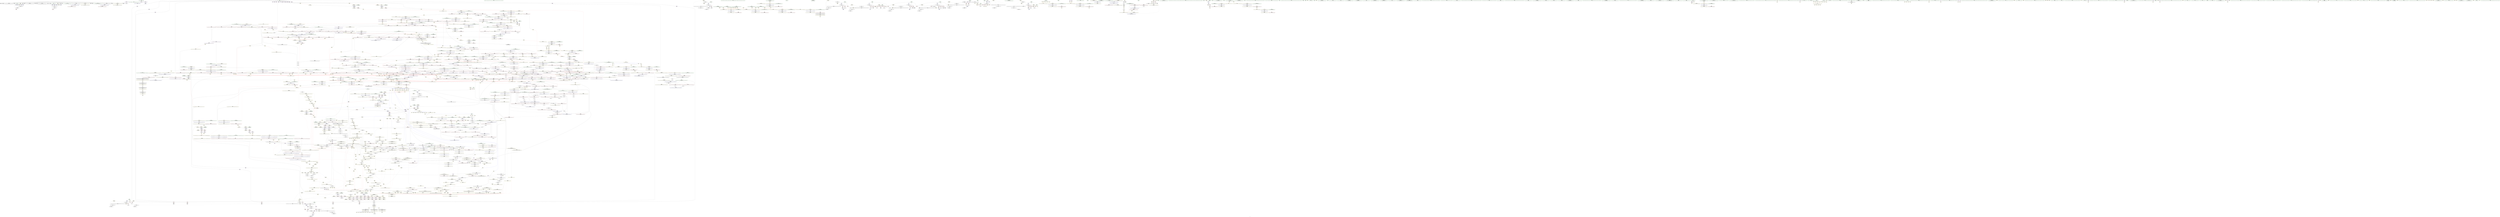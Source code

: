 digraph "SVFG" {
	label="SVFG";

	Node0x55e0a771fa00 [shape=record,color=grey,label="{NodeID: 0\nNullPtr}"];
	Node0x55e0a771fa00 -> Node0x55e0a779efc0[style=solid];
	Node0x55e0a771fa00 -> Node0x55e0a779f0c0[style=solid];
	Node0x55e0a771fa00 -> Node0x55e0a779f190[style=solid];
	Node0x55e0a771fa00 -> Node0x55e0a779f260[style=solid];
	Node0x55e0a771fa00 -> Node0x55e0a779f330[style=solid];
	Node0x55e0a771fa00 -> Node0x55e0a779f400[style=solid];
	Node0x55e0a771fa00 -> Node0x55e0a779f4d0[style=solid];
	Node0x55e0a771fa00 -> Node0x55e0a779f5a0[style=solid];
	Node0x55e0a771fa00 -> Node0x55e0a779f670[style=solid];
	Node0x55e0a771fa00 -> Node0x55e0a779f740[style=solid];
	Node0x55e0a771fa00 -> Node0x55e0a779f810[style=solid];
	Node0x55e0a771fa00 -> Node0x55e0a779f8e0[style=solid];
	Node0x55e0a771fa00 -> Node0x55e0a779f9b0[style=solid];
	Node0x55e0a771fa00 -> Node0x55e0a779fa80[style=solid];
	Node0x55e0a771fa00 -> Node0x55e0a779fb50[style=solid];
	Node0x55e0a771fa00 -> Node0x55e0a779fc20[style=solid];
	Node0x55e0a771fa00 -> Node0x55e0a779fcf0[style=solid];
	Node0x55e0a771fa00 -> Node0x55e0a779fdc0[style=solid];
	Node0x55e0a771fa00 -> Node0x55e0a779fe90[style=solid];
	Node0x55e0a771fa00 -> Node0x55e0a779ff60[style=solid];
	Node0x55e0a771fa00 -> Node0x55e0a77a7d40[style=solid];
	Node0x55e0a7871f50 [shape=record,color=yellow,style=double,label="{NodeID: 1882\n4V_1 = ENCHI(MR_4V_0)\npts\{10 \}\nFun[_ZNSt20__copy_move_backwardILb1ELb0ESt26random_access_iterator_tagE13__copy_move_bIPSt4pairIiiES5_EET0_T_S7_S6_]}"];
	Node0x55e0a7871f50 -> Node0x55e0a7762580[style=dashed];
	Node0x55e0a77a4770 [shape=record,color=red,label="{NodeID: 775\n1511\<--1508\n\<--__t.addr\n_ZSt4moveIRiEONSt16remove_referenceIT_E4typeEOS2_\n}"];
	Node0x55e0a77a4770 -> Node0x55e0a77a39a0[style=solid];
	Node0x55e0a77bd040 [shape=record,color=grey,label="{NodeID: 1550\n1771 = Binary(1769, 1770, )\n}"];
	Node0x55e0a77bd040 -> Node0x55e0a77bd940[style=solid];
	Node0x55e0a779b1f0 [shape=record,color=purple,label="{NodeID: 443\n1822\<--952\noffset_1\<--\n}"];
	Node0x55e0a779b1f0 -> Node0x55e0a77a70e0[style=solid];
	Node0x55e0a77da8b0 [shape=record,color=yellow,style=double,label="{NodeID: 1218\nAPARM(1105)\nCS[]|{<s0>75}}"];
	Node0x55e0a77da8b0:s0 -> Node0x55e0a77e4070[style=solid,color=red];
	Node0x55e0a778f1c0 [shape=record,color=green,label="{NodeID: 111\n620\<--621\n_ZSt22__final_insertion_sortIPSt4pairIiiEN9__gnu_cxx5__ops15_Iter_less_iterEEvT_S6_T0_\<--_ZSt22__final_insertion_sortIPSt4pairIiiEN9__gnu_cxx5__ops15_Iter_less_iterEEvT_S6_T0__field_insensitive\n}"];
	Node0x55e0a7879710 [shape=record,color=yellow,style=double,label="{NodeID: 1993\nRETMU(4V_2)\npts\{10 \}\nFun[_ZSt22__copy_move_backward_aILb1EPSt4pairIiiES2_ET1_T0_S4_S3_]|{<s0>135}}"];
	Node0x55e0a7879710:s0 -> Node0x55e0a788d9b0[style=dashed,color=blue];
	Node0x55e0a77aa200 [shape=record,color=blue,label="{NodeID: 886\n510\<--507\n__last.addr\<--__last\n_ZSt4sortIPSt4pairIiiEEvT_S3_\n}"];
	Node0x55e0a77aa200 -> Node0x55e0a77b19a0[style=dashed];
	Node0x55e0a77aa200 -> Node0x55e0a787d610[style=dashed];
	Node0x55e0a784d3f0 [shape=record,color=black,label="{NodeID: 1661\nMR_36V_9 = PHI(MR_36V_8, MR_36V_1, )\npts\{112 \}\n}"];
	Node0x55e0a77b0ca0 [shape=record,color=red,label="{NodeID: 554\n332\<--331\n\<--arrayidx81\nmain\n}"];
	Node0x55e0a77b0ca0 -> Node0x55e0a77c0f40[style=solid];
	Node0x55e0a77e0020 [shape=record,color=yellow,style=double,label="{NodeID: 1329\nARet(187)\nCS[]}"];
	Node0x55e0a77938d0 [shape=record,color=green,label="{NodeID: 222\n1440\<--1441\n_ZSt4swapIiiENSt9enable_ifIXsr6__and_ISt14__is_swappableIT_ES1_IT0_EEE5valueEvE4typeERSt4pairIS2_S4_ESA_\<--_ZSt4swapIiiENSt9enable_ifIXsr6__and_ISt14__is_swappableIT_ES1_IT0_EEE5valueEvE4typeERSt4pairIS2_S4_ESA__field_insensitive\n}"];
	Node0x55e0a78803a0 [shape=record,color=yellow,style=double,label="{NodeID: 2104\nRETMU(68V_2)\npts\{1434 \}\nFun[_ZSt9iter_swapIPSt4pairIiiES2_EvT_T0_]}"];
	Node0x55e0a77cf520 [shape=record,color=blue, style = dotted,label="{NodeID: 997\n1851\<--1853\noffset_1\<--dummyVal\n_ZSt16__insertion_sortIPSt4pairIiiEN9__gnu_cxx5__ops15_Iter_less_iterEEvT_S6_T0_\n}"];
	Node0x55e0a77cf520 -> Node0x55e0a78659f0[style=dashed];
	Node0x55e0a77cf520 -> Node0x55e0a788a4b0[style=dashed];
	Node0x55e0a78694e0 [shape=record,color=yellow,style=double,label="{NodeID: 1772\n203V_1 = ENCHI(MR_203V_0)\npts\{983 \}\nFun[_ZNK9__gnu_cxx5__ops15_Iter_less_iterclIPSt4pairIiiES5_EEbT_T0_]}"];
	Node0x55e0a78694e0 -> Node0x55e0a77cbeb0[style=dashed];
	Node0x55e0a77b66d0 [shape=record,color=red,label="{NodeID: 665\n1043\<--1042\n\<--\n_ZSt10__pop_heapIPSt4pairIiiEN9__gnu_cxx5__ops15_Iter_less_iterEEvT_S6_S6_RT0_\n}"];
	Node0x55e0a77b66d0 -> Node0x55e0a77da710[style=solid];
	Node0x55e0a77e6110 [shape=record,color=yellow,style=double,label="{NodeID: 1440\nFPARM(1716)\nFun[_ZSt12__miter_baseIPSt4pairIiiEET_S3_]}"];
	Node0x55e0a77e6110 -> Node0x55e0a77d0490[style=solid];
	Node0x55e0a77a1850 [shape=record,color=black,label="{NodeID: 333\n604\<--602\nsub.ptr.lhs.cast\<--\n_ZSt6__sortIPSt4pairIiiEN9__gnu_cxx5__ops15_Iter_less_iterEEvT_S6_T0_\n}"];
	Node0x55e0a77a1850 -> Node0x55e0a77bc2c0[style=solid];
	Node0x55e0a7888610 [shape=record,color=yellow,style=double,label="{NodeID: 2215\nCSMU(274V_1)\npts\{11960000 11960001 \}\nCS[]|{<s0>85}}"];
	Node0x55e0a7888610:s0 -> Node0x55e0a786fed0[style=dashed,color=red];
	Node0x55e0a77d4f50 [shape=record,color=yellow,style=double,label="{NodeID: 1108\nAPARM(824)\nCS[]|{<s0>59}}"];
	Node0x55e0a77d4f50:s0 -> Node0x55e0a77e3dd0[style=solid,color=red];
	Node0x55e0a778b4e0 [shape=record,color=green,label="{NodeID: 1\n7\<--1\n__dso_handle\<--dummyObj\nGlob }"];
	Node0x55e0a7872060 [shape=record,color=yellow,style=double,label="{NodeID: 1883\n371V_1 = ENCHI(MR_371V_0)\npts\{1757 \}\nFun[_ZNSt20__copy_move_backwardILb1ELb0ESt26random_access_iterator_tagE13__copy_move_bIPSt4pairIiiES5_EET0_T_S7_S6_]}"];
	Node0x55e0a7872060 -> Node0x55e0a77d0970[style=dashed];
	Node0x55e0a77a4840 [shape=record,color=red,label="{NodeID: 776\n1537\<--1521\n\<--__first.addr\n_ZSt16__insertion_sortIPSt4pairIiiEN9__gnu_cxx5__ops15_Iter_less_iterEEvT_S6_T0_\n}"];
	Node0x55e0a77a4840 -> Node0x55e0a77c10c0[style=solid];
	Node0x55e0a77bd1c0 [shape=record,color=grey,label="{NodeID: 1551\n1108 = Binary(1107, 889, )\n}"];
	Node0x55e0a779b2c0 [shape=record,color=purple,label="{NodeID: 444\n1824\<--960\noffset_0\<--\n}"];
	Node0x55e0a779b2c0 -> Node0x55e0a77cbc40[style=solid];
	Node0x55e0a77da980 [shape=record,color=yellow,style=double,label="{NodeID: 1219\nAPARM(1109)\nCS[]|{<s0>75}}"];
	Node0x55e0a77da980:s0 -> Node0x55e0a77e4310[style=solid,color=red];
	Node0x55e0a778f2c0 [shape=record,color=green,label="{NodeID: 112\n625\<--626\nretval\<--retval_field_insensitive\n_ZN9__gnu_cxx5__ops16__iter_less_iterEv\n}"];
	Node0x55e0a7879820 [shape=record,color=yellow,style=double,label="{NodeID: 1994\nRETMU(360V_2)\npts\{1727 \}\nFun[_ZSt22__copy_move_backward_aILb1EPSt4pairIiiES2_ET1_T0_S4_S3_]}"];
	Node0x55e0a77aa2d0 [shape=record,color=blue,label="{NodeID: 887\n537\<--536\n__t.addr\<--__t\n_ZSt7forwardIRiEOT_RNSt16remove_referenceIS1_E4typeE\n}"];
	Node0x55e0a77aa2d0 -> Node0x55e0a77b1a70[style=dashed];
	Node0x55e0a77aa2d0 -> Node0x55e0a7880cc0[style=dashed];
	Node0x55e0a784d8f0 [shape=record,color=black,label="{NodeID: 1662\nMR_38V_8 = PHI(MR_38V_7, MR_38V_1, )\npts\{114 \}\n}"];
	Node0x55e0a77b0d70 [shape=record,color=red,label="{NodeID: 555\n359\<--358\n\<--arrayidx96\nmain\n}"];
	Node0x55e0a77b0d70 -> Node0x55e0a77d2d30[style=solid];
	Node0x55e0a77e00b0 [shape=record,color=yellow,style=double,label="{NodeID: 1330\nARet(1239)\nCS[]}"];
	Node0x55e0a77939d0 [shape=record,color=green,label="{NodeID: 223\n1446\<--1447\n__x.addr\<--__x.addr_field_insensitive\n_ZSt4swapIiiENSt9enable_ifIXsr6__and_ISt14__is_swappableIT_ES1_IT0_EEE5valueEvE4typeERSt4pairIS2_S4_ESA_\n}"];
	Node0x55e0a77939d0 -> Node0x55e0a77bb670[style=solid];
	Node0x55e0a77939d0 -> Node0x55e0a77ce9c0[style=solid];
	Node0x55e0a7880480 [shape=record,color=yellow,style=double,label="{NodeID: 2105\nRETMU(4V_6)\npts\{10 \}\nFun[_ZSt16__introsort_loopIPSt4pairIiiElN9__gnu_cxx5__ops15_Iter_less_iterEEvT_S6_T0_T1_]|{<s0>45|<s1>49}}"];
	Node0x55e0a7880480:s0 -> Node0x55e0a788c930[style=dashed,color=blue];
	Node0x55e0a7880480:s1 -> Node0x55e0a788ceb0[style=dashed,color=blue];
	Node0x55e0a77cf5f0 [shape=record,color=blue,label="{NodeID: 998\n1525\<--1580\n__i\<--incdec.ptr\n_ZSt16__insertion_sortIPSt4pairIiiEN9__gnu_cxx5__ops15_Iter_less_iterEEvT_S6_T0_\n}"];
	Node0x55e0a77cf5f0 -> Node0x55e0a78550f0[style=dashed];
	Node0x55e0a78695c0 [shape=record,color=yellow,style=double,label="{NodeID: 1773\n205V_1 = ENCHI(MR_205V_0)\npts\{985 \}\nFun[_ZNK9__gnu_cxx5__ops15_Iter_less_iterclIPSt4pairIiiES5_EEbT_T0_]}"];
	Node0x55e0a78695c0 -> Node0x55e0a77cbf80[style=dashed];
	Node0x55e0a77b67a0 [shape=record,color=red,label="{NodeID: 666\n1051\<--1048\n\<--__t.addr\n_ZSt4moveIRSt4pairIiiEEONSt16remove_referenceIT_E4typeEOS4_\n}"];
	Node0x55e0a77b67a0 -> Node0x55e0a77a3180[style=solid];
	Node0x55e0a77e6230 [shape=record,color=yellow,style=double,label="{NodeID: 1441\nFPARM(999)\nFun[_ZSt10__pop_heapIPSt4pairIiiEN9__gnu_cxx5__ops15_Iter_less_iterEEvT_S6_S6_RT0_]}"];
	Node0x55e0a77e6230 -> Node0x55e0a77cc120[style=solid];
	Node0x55e0a77a1920 [shape=record,color=black,label="{NodeID: 334\n605\<--603\nsub.ptr.rhs.cast\<--\n_ZSt6__sortIPSt4pairIiiEN9__gnu_cxx5__ops15_Iter_less_iterEEvT_S6_T0_\n}"];
	Node0x55e0a77a1920 -> Node0x55e0a77bc2c0[style=solid];
	Node0x55e0a78886f0 [shape=record,color=yellow,style=double,label="{NodeID: 2216\nCSMU(4V_1)\npts\{10 \}\nCS[]|{<s0>91}}"];
	Node0x55e0a78886f0:s0 -> Node0x55e0a78693d0[style=dashed,color=red];
	Node0x55e0a77d5020 [shape=record,color=yellow,style=double,label="{NodeID: 1109\nAPARM(849)\nCS[]|{<s0>59}}"];
	Node0x55e0a77d5020:s0 -> Node0x55e0a77e4070[style=solid,color=red];
	Node0x55e0a778b570 [shape=record,color=green,label="{NodeID: 2\n17\<--1\n.str\<--dummyObj\nGlob }"];
	Node0x55e0a7872140 [shape=record,color=yellow,style=double,label="{NodeID: 1884\n373V_1 = ENCHI(MR_373V_0)\npts\{1759 \}\nFun[_ZNSt20__copy_move_backwardILb1ELb0ESt26random_access_iterator_tagE13__copy_move_bIPSt4pairIiiES5_EET0_T_S7_S6_]}"];
	Node0x55e0a7872140 -> Node0x55e0a77d0a40[style=dashed];
	Node0x55e0a77a4910 [shape=record,color=red,label="{NodeID: 777\n1542\<--1521\n\<--__first.addr\n_ZSt16__insertion_sortIPSt4pairIiiEN9__gnu_cxx5__ops15_Iter_less_iterEEvT_S6_T0_\n}"];
	Node0x55e0a77a4910 -> Node0x55e0a77acba0[style=solid];
	Node0x55e0a77bd340 [shape=record,color=grey,label="{NodeID: 1552\n376 = Binary(375, 156, )\n}"];
	Node0x55e0a77bd340 -> Node0x55e0a77a95d0[style=solid];
	Node0x55e0a779b390 [shape=record,color=purple,label="{NodeID: 445\n1827\<--960\noffset_1\<--\n}"];
	Node0x55e0a779b390 -> Node0x55e0a77cbd10[style=solid];
	Node0x55e0a77daa50 [shape=record,color=yellow,style=double,label="{NodeID: 1220\nAPARM(1118)\nCS[]|{<s0>76}}"];
	Node0x55e0a77daa50:s0 -> Node0x55e0a77e9200[style=solid,color=red];
	Node0x55e0a778f390 [shape=record,color=green,label="{NodeID: 113\n632\<--633\n__comp\<--__comp_field_insensitive\n_ZSt16__introsort_loopIPSt4pairIiiElN9__gnu_cxx5__ops15_Iter_less_iterEEvT_S6_T0_T1_\n}"];
	Node0x55e0a7879900 [shape=record,color=yellow,style=double,label="{NodeID: 1995\nRETMU(362V_2)\npts\{1729 \}\nFun[_ZSt22__copy_move_backward_aILb1EPSt4pairIiiES2_ET1_T0_S4_S3_]}"];
	Node0x55e0a77aa3a0 [shape=record,color=blue,label="{NodeID: 888\n544\<--543\n__t.addr\<--__t\n_ZSt7forwardIiEOT_RNSt16remove_referenceIS0_E4typeE\n}"];
	Node0x55e0a77aa3a0 -> Node0x55e0a77b1b40[style=dashed];
	Node0x55e0a77aa3a0 -> Node0x55e0a787e810[style=dashed];
	Node0x55e0a784ddf0 [shape=record,color=black,label="{NodeID: 1663\nMR_40V_9 = PHI(MR_40V_8, MR_40V_1, )\npts\{116 \}\n}"];
	Node0x55e0a77b0e40 [shape=record,color=red,label="{NodeID: 556\n423\<--410\n\<--__lhs.addr\n_ZStplIcSt11char_traitsIcESaIcEENSt7__cxx1112basic_stringIT_T0_T1_EERKS8_PKS5_\n}"];
	Node0x55e0a77b0e40 -> Node0x55e0a77d48d0[style=solid];
	Node0x55e0a77e0140 [shape=record,color=yellow,style=double,label="{NodeID: 1331\nARet(1247)\nCS[]}"];
	Node0x55e0a77e0140 -> Node0x55e0a77d44c0[style=solid];
	Node0x55e0a7793aa0 [shape=record,color=green,label="{NodeID: 224\n1448\<--1449\n__y.addr\<--__y.addr_field_insensitive\n_ZSt4swapIiiENSt9enable_ifIXsr6__and_ISt14__is_swappableIT_ES1_IT0_EEE5valueEvE4typeERSt4pairIS2_S4_ESA_\n}"];
	Node0x55e0a7793aa0 -> Node0x55e0a77bb740[style=solid];
	Node0x55e0a7793aa0 -> Node0x55e0a77cea90[style=solid];
	Node0x55e0a7880590 [shape=record,color=yellow,style=double,label="{NodeID: 2106\nRETMU(139V_2)\npts\{635 \}\nFun[_ZSt16__introsort_loopIPSt4pairIiiElN9__gnu_cxx5__ops15_Iter_less_iterEEvT_S6_T0_T1_]}"];
	Node0x55e0a77cf6c0 [shape=record,color=blue,label="{NodeID: 999\n1589\<--1585\n__first.addr\<--__first\n_ZSt26__unguarded_insertion_sortIPSt4pairIiiEN9__gnu_cxx5__ops15_Iter_less_iterEEvT_S6_T0_\n}"];
	Node0x55e0a77cf6c0 -> Node0x55e0a77a53a0[style=dashed];
	Node0x55e0a77cf6c0 -> Node0x55e0a78815d0[style=dashed];
	Node0x55e0a78696a0 [shape=record,color=yellow,style=double,label="{NodeID: 1774\n207V_1 = ENCHI(MR_207V_0)\npts\{987 \}\nFun[_ZNK9__gnu_cxx5__ops15_Iter_less_iterclIPSt4pairIiiES5_EEbT_T0_]}"];
	Node0x55e0a78696a0 -> Node0x55e0a77cc050[style=dashed];
	Node0x55e0a77b6870 [shape=record,color=red,label="{NodeID: 667\n1103\<--1067\n\<--__first.addr\n_ZSt13__adjust_heapIPSt4pairIiiElS1_N9__gnu_cxx5__ops15_Iter_less_iterEEvT_T0_S7_T1_T2_\n}"];
	Node0x55e0a77b6870 -> Node0x55e0a77adb10[style=solid];
	Node0x55e0a77e6b60 [shape=record,color=yellow,style=double,label="{NodeID: 1442\nFPARM(1000)\nFun[_ZSt10__pop_heapIPSt4pairIiiEN9__gnu_cxx5__ops15_Iter_less_iterEEvT_S6_S6_RT0_]}"];
	Node0x55e0a77e6b60 -> Node0x55e0a77cc1f0[style=solid];
	Node0x55e0a77a19f0 [shape=record,color=black,label="{NodeID: 335\n654\<--652\nsub.ptr.lhs.cast\<--\n_ZSt16__introsort_loopIPSt4pairIiiElN9__gnu_cxx5__ops15_Iter_less_iterEEvT_S6_T0_T1_\n}"];
	Node0x55e0a77a19f0 -> Node0x55e0a77bbb40[style=solid];
	Node0x55e0a7888850 [shape=record,color=yellow,style=double,label="{NodeID: 2217\nCSMU(4V_1)\npts\{10 \}\nCS[]|{<s0>92}}"];
	Node0x55e0a7888850:s0 -> Node0x55e0a78693d0[style=dashed,color=red];
	Node0x55e0a77d50f0 [shape=record,color=yellow,style=double,label="{NodeID: 1110\nAPARM(850)\nCS[]|{<s0>59}}"];
	Node0x55e0a77d50f0:s0 -> Node0x55e0a77e4310[style=solid,color=red];
	Node0x55e0a778bc30 [shape=record,color=green,label="{NodeID: 3\n19\<--1\n.str.1\<--dummyObj\nGlob }"];
	Node0x55e0a7872220 [shape=record,color=yellow,style=double,label="{NodeID: 1885\n375V_1 = ENCHI(MR_375V_0)\npts\{1761 \}\nFun[_ZNSt20__copy_move_backwardILb1ELb0ESt26random_access_iterator_tagE13__copy_move_bIPSt4pairIiiES5_EET0_T_S7_S6_]}"];
	Node0x55e0a7872220 -> Node0x55e0a77d0b10[style=dashed];
	Node0x55e0a77a49e0 [shape=record,color=red,label="{NodeID: 778\n1551\<--1521\n\<--__first.addr\n_ZSt16__insertion_sortIPSt4pairIiiEN9__gnu_cxx5__ops15_Iter_less_iterEEvT_S6_T0_\n}"];
	Node0x55e0a77a49e0 -> Node0x55e0a77ddf20[style=solid];
	Node0x55e0a77bd4c0 [shape=record,color=grey,label="{NodeID: 1553\n364 = Binary(363, 156, )\n}"];
	Node0x55e0a77bd4c0 -> Node0x55e0a77a9500[style=solid];
	Node0x55e0a779b460 [shape=record,color=purple,label="{NodeID: 446\n1825\<--961\noffset_0\<--\n}"];
	Node0x55e0a779b460 -> Node0x55e0a77a71b0[style=solid];
	Node0x55e0a77dab20 [shape=record,color=yellow,style=double,label="{NodeID: 1221\nAPARM(1122)\nCS[]|{<s0>77}}"];
	Node0x55e0a77dab20:s0 -> Node0x55e0a77e34d0[style=solid,color=red];
	Node0x55e0a778f460 [shape=record,color=green,label="{NodeID: 114\n634\<--635\n__first.addr\<--__first.addr_field_insensitive\n_ZSt16__introsort_loopIPSt4pairIiiElN9__gnu_cxx5__ops15_Iter_less_iterEEvT_S6_T0_T1_\n}"];
	Node0x55e0a778f460 -> Node0x55e0a77b26a0[style=solid];
	Node0x55e0a778f460 -> Node0x55e0a77b2770[style=solid];
	Node0x55e0a778f460 -> Node0x55e0a77b2840[style=solid];
	Node0x55e0a778f460 -> Node0x55e0a77aaa20[style=solid];
	Node0x55e0a78799e0 [shape=record,color=yellow,style=double,label="{NodeID: 1996\nRETMU(364V_2)\npts\{1731 \}\nFun[_ZSt22__copy_move_backward_aILb1EPSt4pairIiiES2_ET1_T0_S4_S3_]}"];
	Node0x55e0a77aa470 [shape=record,color=blue,label="{NodeID: 889\n553\<--550\nthis.addr\<--this\n_ZNSt4pairIiiEC2IRiiLb1EEEOT_OT0_\n}"];
	Node0x55e0a77aa470 -> Node0x55e0a77b1c10[style=dashed];
	Node0x55e0a77aa470 -> Node0x55e0a787b100[style=dashed];
	Node0x55e0a784e2f0 [shape=record,color=black,label="{NodeID: 1664\nMR_42V_11 = PHI(MR_42V_10, MR_42V_1, )\npts\{130000 \}\n}"];
	Node0x55e0a77b0f10 [shape=record,color=red,label="{NodeID: 557\n427\<--412\n\<--__rhs.addr\n_ZStplIcSt11char_traitsIcESaIcEENSt7__cxx1112basic_stringIT_T0_T1_EERKS8_PKS5_\n}"];
	Node0x55e0a77b0f10 -> Node0x55e0a77d4a70[style=solid];
	Node0x55e0a77e01d0 [shape=record,color=yellow,style=double,label="{NodeID: 1332\nARet(1251)\nCS[]}"];
	Node0x55e0a7793b70 [shape=record,color=green,label="{NodeID: 225\n1455\<--1456\n_ZNSt4pairIiiE4swapERS0_\<--_ZNSt4pairIiiE4swapERS0__field_insensitive\n}"];
	Node0x55e0a7880670 [shape=record,color=yellow,style=double,label="{NodeID: 2107\nRETMU(141V_3)\npts\{637 \}\nFun[_ZSt16__introsort_loopIPSt4pairIiiElN9__gnu_cxx5__ops15_Iter_less_iterEEvT_S6_T0_T1_]}"];
	Node0x55e0a77cf790 [shape=record,color=blue,label="{NodeID: 1000\n1591\<--1586\n__last.addr\<--__last\n_ZSt26__unguarded_insertion_sortIPSt4pairIiiEN9__gnu_cxx5__ops15_Iter_less_iterEEvT_S6_T0_\n}"];
	Node0x55e0a77cf790 -> Node0x55e0a77a5470[style=dashed];
	Node0x55e0a77cf790 -> Node0x55e0a78816b0[style=dashed];
	Node0x55e0a7869780 [shape=record,color=yellow,style=double,label="{NodeID: 1775\n4V_1 = ENCHI(MR_4V_0)\npts\{10 \}\nFun[_ZSt22__copy_move_backward_aILb1EPSt4pairIiiES2_ET1_T0_S4_S3_]}"];
	Node0x55e0a7869780 -> Node0x55e0a7886750[style=dashed];
	Node0x55e0a77b6940 [shape=record,color=red,label="{NodeID: 668\n1106\<--1067\n\<--__first.addr\n_ZSt13__adjust_heapIPSt4pairIiiElS1_N9__gnu_cxx5__ops15_Iter_less_iterEEvT_T0_S7_T1_T2_\n}"];
	Node0x55e0a77b6940 -> Node0x55e0a77adbe0[style=solid];
	Node0x55e0a77e6c80 [shape=record,color=yellow,style=double,label="{NodeID: 1443\nFPARM(1001)\nFun[_ZSt10__pop_heapIPSt4pairIiiEN9__gnu_cxx5__ops15_Iter_less_iterEEvT_S6_S6_RT0_]}"];
	Node0x55e0a77e6c80 -> Node0x55e0a77cc2c0[style=solid];
	Node0x55e0a77a1ac0 [shape=record,color=black,label="{NodeID: 336\n655\<--653\nsub.ptr.rhs.cast\<--\n_ZSt16__introsort_loopIPSt4pairIiiElN9__gnu_cxx5__ops15_Iter_less_iterEEvT_S6_T0_T1_\n}"];
	Node0x55e0a77a1ac0 -> Node0x55e0a77bbb40[style=solid];
	Node0x55e0a78889b0 [shape=record,color=yellow,style=double,label="{NodeID: 2218\nCSMU(4V_1)\npts\{10 \}\nCS[]|{<s0>93}}"];
	Node0x55e0a78889b0:s0 -> Node0x55e0a78728b0[style=dashed,color=red];
	Node0x55e0a77d51c0 [shape=record,color=yellow,style=double,label="{NodeID: 1111\nAPARM(855)\nCS[]|{<s0>60}}"];
	Node0x55e0a77d51c0:s0 -> Node0x55e0a77e6230[style=solid,color=red];
	Node0x55e0a778bcc0 [shape=record,color=green,label="{NodeID: 4\n21\<--1\n.str.2\<--dummyObj\nGlob }"];
	Node0x55e0a7872300 [shape=record,color=yellow,style=double,label="{NodeID: 1886\n377V_1 = ENCHI(MR_377V_0)\npts\{1763 \}\nFun[_ZNSt20__copy_move_backwardILb1ELb0ESt26random_access_iterator_tagE13__copy_move_bIPSt4pairIiiES5_EET0_T_S7_S6_]}"];
	Node0x55e0a7872300 -> Node0x55e0a77d0be0[style=dashed];
	Node0x55e0a77a4ab0 [shape=record,color=red,label="{NodeID: 779\n1559\<--1521\n\<--__first.addr\n_ZSt16__insertion_sortIPSt4pairIiiEN9__gnu_cxx5__ops15_Iter_less_iterEEvT_S6_T0_\n}"];
	Node0x55e0a77a4ab0 -> Node0x55e0a77de400[style=solid];
	Node0x55e0a77bd640 [shape=record,color=grey,label="{NodeID: 1554\n1100 = Binary(1099, 889, )\n}"];
	Node0x55e0a77bd640 -> Node0x55e0a77bd7c0[style=solid];
	Node0x55e0a779b530 [shape=record,color=purple,label="{NodeID: 447\n1828\<--961\noffset_1\<--\n}"];
	Node0x55e0a779b530 -> Node0x55e0a77a7280[style=solid];
	Node0x55e0a77dabf0 [shape=record,color=yellow,style=double,label="{NodeID: 1222\nAPARM(1119)\nCS[]|{<s0>77}}"];
	Node0x55e0a77dabf0:s0 -> Node0x55e0a77e3770[style=solid,color=red];
	Node0x55e0a7793fe0 [shape=record,color=green,label="{NodeID: 115\n636\<--637\n__last.addr\<--__last.addr_field_insensitive\n_ZSt16__introsort_loopIPSt4pairIiiElN9__gnu_cxx5__ops15_Iter_less_iterEEvT_S6_T0_T1_\n}"];
	Node0x55e0a7793fe0 -> Node0x55e0a77b2910[style=solid];
	Node0x55e0a7793fe0 -> Node0x55e0a77b29e0[style=solid];
	Node0x55e0a7793fe0 -> Node0x55e0a77b2ab0[style=solid];
	Node0x55e0a7793fe0 -> Node0x55e0a77b2b80[style=solid];
	Node0x55e0a7793fe0 -> Node0x55e0a77b2c50[style=solid];
	Node0x55e0a7793fe0 -> Node0x55e0a77aaaf0[style=solid];
	Node0x55e0a7793fe0 -> Node0x55e0a77aae30[style=solid];
	Node0x55e0a7879ac0 [shape=record,color=yellow,style=double,label="{NodeID: 1997\nRETMU(366V_2)\npts\{1733 \}\nFun[_ZSt22__copy_move_backward_aILb1EPSt4pairIiiES2_ET1_T0_S4_S3_]}"];
	Node0x55e0a77aa540 [shape=record,color=blue,label="{NodeID: 890\n555\<--551\n__x.addr\<--__x\n_ZNSt4pairIiiEC2IRiiLb1EEEOT_OT0_\n}"];
	Node0x55e0a77aa540 -> Node0x55e0a77b1ce0[style=dashed];
	Node0x55e0a77aa540 -> Node0x55e0a787b1e0[style=dashed];
	Node0x55e0a784e7f0 [shape=record,color=black,label="{NodeID: 1665\nMR_44V_8 = PHI(MR_44V_7, MR_44V_1, )\npts\{160000 \}\n}"];
	Node0x55e0a77b0fe0 [shape=record,color=red,label="{NodeID: 558\n433\<--414\nnrvo.val\<--nrvo\n_ZStplIcSt11char_traitsIcESaIcEENSt7__cxx1112basic_stringIT_T0_T1_EERKS8_PKS5_\n}"];
	Node0x55e0a77e0260 [shape=record,color=yellow,style=double,label="{NodeID: 1333\nARet(1269)\nCS[]}"];
	Node0x55e0a77e0260 -> Node0x55e0a77a3730[style=solid];
	Node0x55e0a7793c70 [shape=record,color=green,label="{NodeID: 226\n1461\<--1462\nthis.addr\<--this.addr_field_insensitive\n_ZNSt4pairIiiE4swapERS0_\n}"];
	Node0x55e0a7793c70 -> Node0x55e0a77bb810[style=solid];
	Node0x55e0a7793c70 -> Node0x55e0a77ceb60[style=solid];
	Node0x55e0a7880750 [shape=record,color=yellow,style=double,label="{NodeID: 2108\nRETMU(143V_3)\npts\{639 \}\nFun[_ZSt16__introsort_loopIPSt4pairIiiElN9__gnu_cxx5__ops15_Iter_less_iterEEvT_S6_T0_T1_]}"];
	Node0x55e0a77cf860 [shape=record,color=blue,label="{NodeID: 1001\n1593\<--1603\n__i\<--\n_ZSt26__unguarded_insertion_sortIPSt4pairIiiEN9__gnu_cxx5__ops15_Iter_less_iterEEvT_S6_T0_\n}"];
	Node0x55e0a77cf860 -> Node0x55e0a7860ef0[style=dashed];
	Node0x55e0a7869890 [shape=record,color=yellow,style=double,label="{NodeID: 1776\n360V_1 = ENCHI(MR_360V_0)\npts\{1727 \}\nFun[_ZSt22__copy_move_backward_aILb1EPSt4pairIiiES2_ET1_T0_S4_S3_]}"];
	Node0x55e0a7869890 -> Node0x55e0a77d0560[style=dashed];
	Node0x55e0a77b6a10 [shape=record,color=red,label="{NodeID: 669\n1116\<--1067\n\<--__first.addr\n_ZSt13__adjust_heapIPSt4pairIiiElS1_N9__gnu_cxx5__ops15_Iter_less_iterEEvT_T0_S7_T1_T2_\n}"];
	Node0x55e0a77b6a10 -> Node0x55e0a77adcb0[style=solid];
	Node0x55e0a77e6da0 [shape=record,color=yellow,style=double,label="{NodeID: 1444\nFPARM(1002)\nFun[_ZSt10__pop_heapIPSt4pairIiiEN9__gnu_cxx5__ops15_Iter_less_iterEEvT_S6_S6_RT0_]}"];
	Node0x55e0a77e6da0 -> Node0x55e0a77cc390[style=solid];
	Node0x55e0a77a1b90 [shape=record,color=black,label="{NodeID: 337\n699\<--696\ncast\<--\n_ZSt4__lgl\n}"];
	Node0x55e0a7888b10 [shape=record,color=yellow,style=double,label="{NodeID: 2219\nCSMU(4V_1)\npts\{10 \}\nCS[]|{<s0>94}}"];
	Node0x55e0a7888b10:s0 -> Node0x55e0a78693d0[style=dashed,color=red];
	Node0x55e0a77d5290 [shape=record,color=yellow,style=double,label="{NodeID: 1112\nAPARM(856)\nCS[]|{<s0>60}}"];
	Node0x55e0a77d5290:s0 -> Node0x55e0a77e6b60[style=solid,color=red];
	Node0x55e0a778bd50 [shape=record,color=green,label="{NodeID: 5\n23\<--1\nstdin\<--dummyObj\nGlob }"];
	Node0x55e0a78723e0 [shape=record,color=yellow,style=double,label="{NodeID: 1887\n379V_1 = ENCHI(MR_379V_0)\npts\{9160000 9160001 10120000 10120001 10640000 10640001 11960000 11960001 15280000 15280001 16500000 16500001 \}\nFun[_ZNSt20__copy_move_backwardILb1ELb0ESt26random_access_iterator_tagE13__copy_move_bIPSt4pairIiiES5_EET0_T_S7_S6_]}"];
	Node0x55e0a78723e0 -> Node0x55e0a787fed0[style=dashed];
	Node0x55e0a78723e0 -> Node0x55e0a7886a10[style=dashed];
	Node0x55e0a77a4b80 [shape=record,color=red,label="{NodeID: 780\n1567\<--1521\n\<--__first.addr\n_ZSt16__insertion_sortIPSt4pairIiiEN9__gnu_cxx5__ops15_Iter_less_iterEEvT_S6_T0_\n}"];
	Node0x55e0a77a4b80 -> Node0x55e0a77de740[style=solid];
	Node0x55e0a77bd7c0 [shape=record,color=grey,label="{NodeID: 1555\n1101 = Binary(613, 1100, )\n}"];
	Node0x55e0a77bd7c0 -> Node0x55e0a77ccd50[style=solid];
	Node0x55e0a779b600 [shape=record,color=purple,label="{NodeID: 448\n1830\<--1023\noffset_0\<--\n}"];
	Node0x55e0a779b600 -> Node0x55e0a77cc460[style=solid];
	Node0x55e0a77dacc0 [shape=record,color=yellow,style=double,label="{NodeID: 1223\nAPARM(1144)\nCS[]|{<s0>78}}"];
	Node0x55e0a77dacc0:s0 -> Node0x55e0a77e9200[style=solid,color=red];
	Node0x55e0a77940b0 [shape=record,color=green,label="{NodeID: 116\n638\<--639\n__depth_limit.addr\<--__depth_limit.addr_field_insensitive\n_ZSt16__introsort_loopIPSt4pairIiiElN9__gnu_cxx5__ops15_Iter_less_iterEEvT_S6_T0_T1_\n}"];
	Node0x55e0a77940b0 -> Node0x55e0a77b2d20[style=solid];
	Node0x55e0a77940b0 -> Node0x55e0a77b2df0[style=solid];
	Node0x55e0a77940b0 -> Node0x55e0a77b2ec0[style=solid];
	Node0x55e0a77940b0 -> Node0x55e0a77aabc0[style=solid];
	Node0x55e0a77940b0 -> Node0x55e0a77aac90[style=solid];
	Node0x55e0a7879ba0 [shape=record,color=yellow,style=double,label="{NodeID: 1998\nRETMU(2V_1)\npts\{1 \}\nFun[main]}"];
	Node0x55e0a77aa610 [shape=record,color=blue,label="{NodeID: 891\n557\<--552\n__y.addr\<--__y\n_ZNSt4pairIiiEC2IRiiLb1EEEOT_OT0_\n}"];
	Node0x55e0a77aa610 -> Node0x55e0a77b1db0[style=dashed];
	Node0x55e0a77aa610 -> Node0x55e0a787b2c0[style=dashed];
	Node0x55e0a784ecf0 [shape=record,color=black,label="{NodeID: 1666\nMR_4V_5 = PHI(MR_4V_6, MR_4V_4, )\npts\{10 \}\n}"];
	Node0x55e0a784ecf0 -> Node0x55e0a78546f0[style=dashed];
	Node0x55e0a77b10b0 [shape=record,color=red,label="{NodeID: 559\n445\<--416\nexn\<--exn.slot\n_ZStplIcSt11char_traitsIcESaIcEENSt7__cxx1112basic_stringIT_T0_T1_EERKS8_PKS5_\n}"];
	Node0x55e0a77e02f0 [shape=record,color=yellow,style=double,label="{NodeID: 1334\nARet(428)\nCS[]}"];
	Node0x55e0a7793d40 [shape=record,color=green,label="{NodeID: 227\n1463\<--1464\n__p.addr\<--__p.addr_field_insensitive\n_ZNSt4pairIiiE4swapERS0_\n}"];
	Node0x55e0a7793d40 -> Node0x55e0a77bb8e0[style=solid];
	Node0x55e0a7793d40 -> Node0x55e0a77bb9b0[style=solid];
	Node0x55e0a7793d40 -> Node0x55e0a77cec30[style=solid];
	Node0x55e0a7880830 [shape=record,color=yellow,style=double,label="{NodeID: 2109\nRETMU(145V_2)\npts\{643 \}\nFun[_ZSt16__introsort_loopIPSt4pairIiiElN9__gnu_cxx5__ops15_Iter_less_iterEEvT_S6_T0_T1_]}"];
	Node0x55e0a77cf930 [shape=record,color=blue,label="{NodeID: 1002\n1593\<--1615\n__i\<--incdec.ptr\n_ZSt26__unguarded_insertion_sortIPSt4pairIiiEN9__gnu_cxx5__ops15_Iter_less_iterEEvT_S6_T0_\n}"];
	Node0x55e0a77cf930 -> Node0x55e0a7860ef0[style=dashed];
	Node0x55e0a7869970 [shape=record,color=yellow,style=double,label="{NodeID: 1777\n362V_1 = ENCHI(MR_362V_0)\npts\{1729 \}\nFun[_ZSt22__copy_move_backward_aILb1EPSt4pairIiiES2_ET1_T0_S4_S3_]}"];
	Node0x55e0a7869970 -> Node0x55e0a77d0630[style=dashed];
	Node0x55e0a77b6ae0 [shape=record,color=red,label="{NodeID: 670\n1120\<--1067\n\<--__first.addr\n_ZSt13__adjust_heapIPSt4pairIiiElS1_N9__gnu_cxx5__ops15_Iter_less_iterEEvT_T0_S7_T1_T2_\n}"];
	Node0x55e0a77b6ae0 -> Node0x55e0a77add80[style=solid];
	Node0x55e0a77e6f20 [shape=record,color=yellow,style=double,label="{NodeID: 1445\nFPARM(543)\nFun[_ZSt7forwardIiEOT_RNSt16remove_referenceIS0_E4typeE]}"];
	Node0x55e0a77e6f20 -> Node0x55e0a77aa3a0[style=solid];
	Node0x55e0a77a1c60 [shape=record,color=black,label="{NodeID: 338\n700\<--696\nconv\<--\n_ZSt4__lgl\n}"];
	Node0x55e0a77a1c60 -> Node0x55e0a77ed260[style=solid];
	Node0x55e0a7888c70 [shape=record,color=yellow,style=double,label="{NodeID: 2220\nCSMU(4V_1)\npts\{10 \}\nCS[]|{<s0>95}}"];
	Node0x55e0a7888c70:s0 -> Node0x55e0a78728b0[style=dashed,color=red];
	Node0x55e0a77d5360 [shape=record,color=yellow,style=double,label="{NodeID: 1113\nAPARM(857)\nCS[]|{<s0>60}}"];
	Node0x55e0a77d5360:s0 -> Node0x55e0a77e6c80[style=solid,color=red];
	Node0x55e0a778bde0 [shape=record,color=green,label="{NodeID: 6\n24\<--1\n.str.3\<--dummyObj\nGlob }"];
	Node0x55e0a78725b0 [shape=record,color=yellow,style=double,label="{NodeID: 1888\n308V_1 = ENCHI(MR_308V_0)\npts\{1509 \}\nFun[_ZSt4moveIRiEONSt16remove_referenceIT_E4typeEOS2_]}"];
	Node0x55e0a78725b0 -> Node0x55e0a77cf110[style=dashed];
	Node0x55e0a77a4c50 [shape=record,color=red,label="{NodeID: 781\n1538\<--1523\n\<--__last.addr\n_ZSt16__insertion_sortIPSt4pairIiiEN9__gnu_cxx5__ops15_Iter_less_iterEEvT_S6_T0_\n}"];
	Node0x55e0a77a4c50 -> Node0x55e0a77c10c0[style=solid];
	Node0x55e0a77bd940 [shape=record,color=grey,label="{NodeID: 1556\n1772 = Binary(1771, 608, )\n}"];
	Node0x55e0a77bd940 -> Node0x55e0a77d0be0[style=solid];
	Node0x55e0a779b6d0 [shape=record,color=purple,label="{NodeID: 449\n1833\<--1023\noffset_1\<--\n}"];
	Node0x55e0a779b6d0 -> Node0x55e0a77cc530[style=solid];
	Node0x55e0a77dad90 [shape=record,color=yellow,style=double,label="{NodeID: 1224\nAPARM(1148)\nCS[]|{<s0>79}}"];
	Node0x55e0a77dad90:s0 -> Node0x55e0a77e34d0[style=solid,color=red];
	Node0x55e0a7794180 [shape=record,color=green,label="{NodeID: 117\n640\<--641\nagg.tmp\<--agg.tmp_field_insensitive\n_ZSt16__introsort_loopIPSt4pairIiiElN9__gnu_cxx5__ops15_Iter_less_iterEEvT_S6_T0_T1_\n}"];
	Node0x55e0a7879cb0 [shape=record,color=yellow,style=double,label="{NodeID: 1999\nRETMU(4V_2)\npts\{10 \}\nFun[main]}"];
	Node0x55e0a77aa6e0 [shape=record,color=blue,label="{NodeID: 892\n564\<--567\nfirst\<--\n_ZNSt4pairIiiEC2IRiiLb1EEEOT_OT0_\n}"];
	Node0x55e0a77aa6e0 -> Node0x55e0a787b3a0[style=dashed];
	Node0x55e0a784f1f0 [shape=record,color=black,label="{NodeID: 1667\nMR_40V_4 = PHI(MR_40V_5, MR_40V_3, )\npts\{116 \}\n}"];
	Node0x55e0a784f1f0 -> Node0x55e0a77b0140[style=dashed];
	Node0x55e0a784f1f0 -> Node0x55e0a77b0210[style=dashed];
	Node0x55e0a784f1f0 -> Node0x55e0a77b02e0[style=dashed];
	Node0x55e0a784f1f0 -> Node0x55e0a77a9500[style=dashed];
	Node0x55e0a784f1f0 -> Node0x55e0a785b4f0[style=dashed];
	Node0x55e0a784f1f0 -> Node0x55e0a78668f0[style=dashed];
	Node0x55e0a77b1180 [shape=record,color=red,label="{NodeID: 560\n446\<--418\nsel\<--ehselector.slot\n_ZStplIcSt11char_traitsIcESaIcEENSt7__cxx1112basic_stringIT_T0_T1_EERKS8_PKS5_\n}"];
	Node0x55e0a77e0380 [shape=record,color=yellow,style=double,label="{NodeID: 1335\nARet(851)\nCS[]}"];
	Node0x55e0a7793e10 [shape=record,color=green,label="{NodeID: 228\n1472\<--1473\n_ZSt4swapIiENSt9enable_ifIXsr6__and_ISt6__not_ISt15__is_tuple_likeIT_EESt21is_move_constructibleIS3_ESt18is_move_assignableIS3_EEE5valueEvE4typeERS3_SC_\<--_ZSt4swapIiENSt9enable_ifIXsr6__and_ISt6__not_ISt15__is_tuple_likeIT_EESt21is_move_constructibleIS3_ESt18is_move_assignableIS3_EEE5valueEvE4typeERS3_SC__field_insensitive\n}"];
	Node0x55e0a7880910 [shape=record,color=yellow,style=double,label="{NodeID: 2110\nRETMU(4V_2)\npts\{10 \}\nFun[_ZSt13move_backwardIPSt4pairIiiES2_ET0_T_S4_S3_]|{<s0>115}}"];
	Node0x55e0a7880910:s0 -> Node0x55e0a788f530[style=dashed,color=blue];
	Node0x55e0a77cfa00 [shape=record,color=blue,label="{NodeID: 1003\n1623\<--1620\n__first.addr\<--__first\n_ZSt13move_backwardIPSt4pairIiiES2_ET0_T_S4_S3_\n}"];
	Node0x55e0a77cfa00 -> Node0x55e0a77a57b0[style=dashed];
	Node0x55e0a77cfa00 -> Node0x55e0a7880a20[style=dashed];
	Node0x55e0a7869a50 [shape=record,color=yellow,style=double,label="{NodeID: 1778\n364V_1 = ENCHI(MR_364V_0)\npts\{1731 \}\nFun[_ZSt22__copy_move_backward_aILb1EPSt4pairIiiES2_ET1_T0_S4_S3_]}"];
	Node0x55e0a7869a50 -> Node0x55e0a77d0700[style=dashed];
	Node0x55e0a77b6bb0 [shape=record,color=red,label="{NodeID: 671\n1141\<--1067\n\<--__first.addr\n_ZSt13__adjust_heapIPSt4pairIiiElS1_N9__gnu_cxx5__ops15_Iter_less_iterEEvT_T0_S7_T1_T2_\n}"];
	Node0x55e0a77b6bb0 -> Node0x55e0a77ade50[style=solid];
	Node0x55e0a77e70a0 [shape=record,color=yellow,style=double,label="{NodeID: 1446\nFPARM(1379)\nFun[_ZSt21__unguarded_partitionIPSt4pairIiiEN9__gnu_cxx5__ops15_Iter_less_iterEET_S6_S6_S6_T0_]}"];
	Node0x55e0a77e70a0 -> Node0x55e0a77ce270[style=solid];
	Node0x55e0a77a1d30 [shape=record,color=black,label="{NodeID: 339\n690\<--701\n_ZSt4__lgl_ret\<--sub\n_ZSt4__lgl\n}"];
	Node0x55e0a77a1d30 -> Node0x55e0a77e6530[style=solid];
	Node0x55e0a7888dd0 [shape=record,color=yellow,style=double,label="{NodeID: 2221\nCSMU(4V_1)\npts\{10 \}\nCS[]|{<s0>96}}"];
	Node0x55e0a7888dd0:s0 -> Node0x55e0a78728b0[style=dashed,color=red];
	Node0x55e0a77d5430 [shape=record,color=yellow,style=double,label="{NodeID: 1114\nAPARM(824)\nCS[]|{<s0>60}}"];
	Node0x55e0a77d5430:s0 -> Node0x55e0a77e6da0[style=solid,color=red];
	Node0x55e0a778be70 [shape=record,color=green,label="{NodeID: 7\n26\<--1\n.str.4\<--dummyObj\nGlob }"];
	Node0x55e0a78726c0 [shape=record,color=yellow,style=double,label="{NodeID: 1889\n66V_1 = ENCHI(MR_66V_0)\npts\{1432 \}\nFun[_ZSt9iter_swapIPSt4pairIiiES2_EvT_T0_]}"];
	Node0x55e0a78726c0 -> Node0x55e0a77ce820[style=dashed];
	Node0x55e0a77a4d20 [shape=record,color=red,label="{NodeID: 782\n1547\<--1523\n\<--__last.addr\n_ZSt16__insertion_sortIPSt4pairIiiEN9__gnu_cxx5__ops15_Iter_less_iterEEvT_S6_T0_\n}"];
	Node0x55e0a77a4d20 -> Node0x55e0a77c0640[style=solid];
	Node0x55e0a77bdac0 [shape=record,color=grey,label="{NodeID: 1557\n1133 = Binary(1132, 613, )\n}"];
	Node0x55e0a77bdac0 -> Node0x55e0a77bdc40[style=solid];
	Node0x55e0a779b7a0 [shape=record,color=purple,label="{NodeID: 450\n1831\<--1024\noffset_0\<--\n}"];
	Node0x55e0a779b7a0 -> Node0x55e0a77a7350[style=solid];
	Node0x55e0a77dae60 [shape=record,color=yellow,style=double,label="{NodeID: 1225\nAPARM(1145)\nCS[]|{<s0>79}}"];
	Node0x55e0a77dae60:s0 -> Node0x55e0a77e3770[style=solid,color=red];
	Node0x55e0a7794250 [shape=record,color=green,label="{NodeID: 118\n642\<--643\n__cut\<--__cut_field_insensitive\n_ZSt16__introsort_loopIPSt4pairIiiElN9__gnu_cxx5__ops15_Iter_less_iterEEvT_S6_T0_T1_\n}"];
	Node0x55e0a7794250 -> Node0x55e0a77b2f90[style=solid];
	Node0x55e0a7794250 -> Node0x55e0a77b3060[style=solid];
	Node0x55e0a7794250 -> Node0x55e0a77aad60[style=solid];
	Node0x55e0a7879d90 [shape=record,color=yellow,style=double,label="{NodeID: 2000\nRETMU(6V_3)\npts\{74 \}\nFun[main]}"];
	Node0x55e0a77aa7b0 [shape=record,color=blue,label="{NodeID: 893\n569\<--572\nsecond\<--\n_ZNSt4pairIiiEC2IRiiLb1EEEOT_OT0_\n}"];
	Node0x55e0a77aa7b0 -> Node0x55e0a787b480[style=dashed];
	Node0x55e0a784f6f0 [shape=record,color=black,label="{NodeID: 1668\nMR_4V_2 = PHI(MR_4V_5, MR_4V_1, )\npts\{10 \}\n}"];
	Node0x55e0a784f6f0 -> Node0x55e0a7765780[style=dashed];
	Node0x55e0a784f6f0 -> Node0x55e0a7857df0[style=dashed];
	Node0x55e0a784f6f0 -> Node0x55e0a7879cb0[style=dashed];
	Node0x55e0a77b1250 [shape=record,color=red,label="{NodeID: 561\n468\<--462\n\<--__x.addr\n_ZSt9make_pairIRiiESt4pairINSt17__decay_and_stripIT_E6__typeENS2_IT0_E6__typeEEOS3_OS6_\n}"];
	Node0x55e0a77b1250 -> Node0x55e0a77d5910[style=solid];
	Node0x55e0a77e0410 [shape=record,color=yellow,style=double,label="{NodeID: 1336\nARet(469)\nCS[]}"];
	Node0x55e0a77e0410 -> Node0x55e0a77d5b80[style=solid];
	Node0x55e0a7793f10 [shape=record,color=green,label="{NodeID: 229\n1482\<--1483\n__a.addr\<--__a.addr_field_insensitive\n_ZSt4swapIiENSt9enable_ifIXsr6__and_ISt6__not_ISt15__is_tuple_likeIT_EESt21is_move_constructibleIS3_ESt18is_move_assignableIS3_EEE5valueEvE4typeERS3_SC_\n}"];
	Node0x55e0a7793f10 -> Node0x55e0a77a41c0[style=solid];
	Node0x55e0a7793f10 -> Node0x55e0a77a4290[style=solid];
	Node0x55e0a7793f10 -> Node0x55e0a77ced00[style=solid];
	Node0x55e0a7880a20 [shape=record,color=yellow,style=double,label="{NodeID: 2111\nRETMU(333V_2)\npts\{1624 \}\nFun[_ZSt13move_backwardIPSt4pairIiiES2_ET0_T_S4_S3_]}"];
	Node0x55e0a77cfad0 [shape=record,color=blue,label="{NodeID: 1004\n1625\<--1621\n__last.addr\<--__last\n_ZSt13move_backwardIPSt4pairIiiES2_ET0_T_S4_S3_\n}"];
	Node0x55e0a77cfad0 -> Node0x55e0a77a5880[style=dashed];
	Node0x55e0a77cfad0 -> Node0x55e0a7880b00[style=dashed];
	Node0x55e0a7869b30 [shape=record,color=yellow,style=double,label="{NodeID: 1779\n366V_1 = ENCHI(MR_366V_0)\npts\{1733 \}\nFun[_ZSt22__copy_move_backward_aILb1EPSt4pairIiiES2_ET1_T0_S4_S3_]}"];
	Node0x55e0a7869b30 -> Node0x55e0a77d07d0[style=dashed];
	Node0x55e0a77b6c80 [shape=record,color=red,label="{NodeID: 672\n1146\<--1067\n\<--__first.addr\n_ZSt13__adjust_heapIPSt4pairIiiElS1_N9__gnu_cxx5__ops15_Iter_less_iterEEvT_T0_S7_T1_T2_\n}"];
	Node0x55e0a77b6c80 -> Node0x55e0a77adf20[style=solid];
	Node0x55e0a77e7160 [shape=record,color=yellow,style=double,label="{NodeID: 1447\nFPARM(1380)\nFun[_ZSt21__unguarded_partitionIPSt4pairIiiEN9__gnu_cxx5__ops15_Iter_less_iterEET_S6_S6_S6_T0_]}"];
	Node0x55e0a77e7160 -> Node0x55e0a77ce340[style=solid];
	Node0x55e0a77a1e00 [shape=record,color=black,label="{NodeID: 340\n723\<--721\nsub.ptr.lhs.cast\<--\n_ZSt22__final_insertion_sortIPSt4pairIiiEN9__gnu_cxx5__ops15_Iter_less_iterEEvT_S6_T0_\n}"];
	Node0x55e0a77a1e00 -> Node0x55e0a77edce0[style=solid];
	Node0x55e0a7888f30 [shape=record,color=yellow,style=double,label="{NodeID: 2222\nCSMU(4V_1)\npts\{10 \}\nCS[]|{<s0>97}}"];
	Node0x55e0a7888f30:s0 -> Node0x55e0a78693d0[style=dashed,color=red];
	Node0x55e0a77d5500 [shape=record,color=yellow,style=double,label="{NodeID: 1115\nAPARM(1160)\nCS[]|{<s0>84}}"];
	Node0x55e0a77d5500:s0 -> Node0x55e0a77e2db0[style=solid,color=red];
	Node0x55e0a778bf00 [shape=record,color=green,label="{NodeID: 8\n28\<--1\nstdout\<--dummyObj\nGlob }"];
	Node0x55e0a78727d0 [shape=record,color=yellow,style=double,label="{NodeID: 1890\n68V_1 = ENCHI(MR_68V_0)\npts\{1434 \}\nFun[_ZSt9iter_swapIPSt4pairIiiES2_EvT_T0_]}"];
	Node0x55e0a78727d0 -> Node0x55e0a77ce8f0[style=dashed];
	Node0x55e0a77a4df0 [shape=record,color=red,label="{NodeID: 783\n1546\<--1525\n\<--__i\n_ZSt16__insertion_sortIPSt4pairIiiEN9__gnu_cxx5__ops15_Iter_less_iterEEvT_S6_T0_\n}"];
	Node0x55e0a77a4df0 -> Node0x55e0a77c0640[style=solid];
	Node0x55e0a77bdc40 [shape=record,color=grey,label="{NodeID: 1558\n1134 = Binary(1133, 613, )\n}"];
	Node0x55e0a77bdc40 -> Node0x55e0a77c1240[style=solid];
	Node0x55e0a779b870 [shape=record,color=purple,label="{NodeID: 451\n1834\<--1024\noffset_1\<--\n}"];
	Node0x55e0a779b870 -> Node0x55e0a77a7420[style=solid];
	Node0x55e0a77daf30 [shape=record,color=yellow,style=double,label="{NodeID: 1226\nAPARM(1065)\nCS[]|{<s0>80}}"];
	Node0x55e0a77daf30:s0 -> Node0x55e0a77e75b0[style=solid,color=red];
	Node0x55e0a7794320 [shape=record,color=green,label="{NodeID: 119\n644\<--645\nagg.tmp2\<--agg.tmp2_field_insensitive\n_ZSt16__introsort_loopIPSt4pairIiiElN9__gnu_cxx5__ops15_Iter_less_iterEEvT_S6_T0_T1_\n}"];
	Node0x55e0a7879e70 [shape=record,color=yellow,style=double,label="{NodeID: 2001\nRETMU(8V_1)\npts\{80 \}\nFun[main]}"];
	Node0x55e0a77aa880 [shape=record,color=blue,label="{NodeID: 894\n586\<--582\n__first.addr\<--__first\n_ZSt6__sortIPSt4pairIiiEN9__gnu_cxx5__ops15_Iter_less_iterEEvT_S6_T0_\n}"];
	Node0x55e0a77aa880 -> Node0x55e0a77b2020[style=dashed];
	Node0x55e0a77aa880 -> Node0x55e0a77b20f0[style=dashed];
	Node0x55e0a77aa880 -> Node0x55e0a77b21c0[style=dashed];
	Node0x55e0a77aa880 -> Node0x55e0a77b2290[style=dashed];
	Node0x55e0a77aa880 -> Node0x55e0a7878960[style=dashed];
	Node0x55e0a784fbf0 [shape=record,color=black,label="{NodeID: 1669\nMR_14V_3 = PHI(MR_14V_4, MR_14V_2, )\npts\{90 \}\n}"];
	Node0x55e0a784fbf0 -> Node0x55e0a77ae810[style=dashed];
	Node0x55e0a784fbf0 -> Node0x55e0a77ae8e0[style=dashed];
	Node0x55e0a784fbf0 -> Node0x55e0a77ae9b0[style=dashed];
	Node0x55e0a784fbf0 -> Node0x55e0a77aea80[style=dashed];
	Node0x55e0a784fbf0 -> Node0x55e0a77a95d0[style=dashed];
	Node0x55e0a784fbf0 -> Node0x55e0a78582f0[style=dashed];
	Node0x55e0a784fbf0 -> Node0x55e0a787a110[style=dashed];
	Node0x55e0a77b1320 [shape=record,color=red,label="{NodeID: 562\n472\<--464\n\<--__y.addr\n_ZSt9make_pairIRiiESt4pairINSt17__decay_and_stripIT_E6__typeENS2_IT0_E6__typeEEOS3_OS6_\n}"];
	Node0x55e0a77b1320 -> Node0x55e0a77d59e0[style=solid];
	Node0x55e0a77e04a0 [shape=record,color=yellow,style=double,label="{NodeID: 1337\nARet(473)\nCS[]}"];
	Node0x55e0a77e04a0 -> Node0x55e0a77d5c50[style=solid];
	Node0x55e0a779c1d0 [shape=record,color=green,label="{NodeID: 230\n1484\<--1485\n__b.addr\<--__b.addr_field_insensitive\n_ZSt4swapIiENSt9enable_ifIXsr6__and_ISt6__not_ISt15__is_tuple_likeIT_EESt21is_move_constructibleIS3_ESt18is_move_assignableIS3_EEE5valueEvE4typeERS3_SC_\n}"];
	Node0x55e0a779c1d0 -> Node0x55e0a77a4360[style=solid];
	Node0x55e0a779c1d0 -> Node0x55e0a77a4430[style=solid];
	Node0x55e0a779c1d0 -> Node0x55e0a77cedd0[style=solid];
	Node0x55e0a7880b00 [shape=record,color=yellow,style=double,label="{NodeID: 2112\nRETMU(335V_2)\npts\{1626 \}\nFun[_ZSt13move_backwardIPSt4pairIiiES2_ET0_T_S4_S3_]}"];
	Node0x55e0a77cfba0 [shape=record,color=blue,label="{NodeID: 1005\n1627\<--1622\n__result.addr\<--__result\n_ZSt13move_backwardIPSt4pairIiiES2_ET0_T_S4_S3_\n}"];
	Node0x55e0a77cfba0 -> Node0x55e0a77a5950[style=dashed];
	Node0x55e0a77cfba0 -> Node0x55e0a7880be0[style=dashed];
	Node0x55e0a7869c10 [shape=record,color=yellow,style=double,label="{NodeID: 1780\n4V_1 = ENCHI(MR_4V_0)\npts\{10 \}\nFun[_ZSt27__unguarded_partition_pivotIPSt4pairIiiEN9__gnu_cxx5__ops15_Iter_less_iterEET_S6_S6_T0_]}"];
	Node0x55e0a7869c10 -> Node0x55e0a7886330[style=dashed];
	Node0x55e0a77b6d50 [shape=record,color=red,label="{NodeID: 673\n1160\<--1067\n\<--__first.addr\n_ZSt13__adjust_heapIPSt4pairIiiElS1_N9__gnu_cxx5__ops15_Iter_less_iterEEvT_T0_S7_T1_T2_\n}"];
	Node0x55e0a77b6d50 -> Node0x55e0a77d5500[style=solid];
	Node0x55e0a77e7220 [shape=record,color=yellow,style=double,label="{NodeID: 1448\nFPARM(1381)\nFun[_ZSt21__unguarded_partitionIPSt4pairIiiEN9__gnu_cxx5__ops15_Iter_less_iterEET_S6_S6_S6_T0_]}"];
	Node0x55e0a77e7220 -> Node0x55e0a77ce410[style=solid];
	Node0x55e0a77a1ed0 [shape=record,color=black,label="{NodeID: 341\n724\<--722\nsub.ptr.rhs.cast\<--\n_ZSt22__final_insertion_sortIPSt4pairIiiEN9__gnu_cxx5__ops15_Iter_less_iterEEvT_S6_T0_\n}"];
	Node0x55e0a77a1ed0 -> Node0x55e0a77edce0[style=solid];
	Node0x55e0a7889090 [shape=record,color=yellow,style=double,label="{NodeID: 2223\nCSMU(4V_1)\npts\{10 \}\nCS[]|{<s0>98}}"];
	Node0x55e0a7889090:s0 -> Node0x55e0a78728b0[style=dashed,color=red];
	Node0x55e0a77d55d0 [shape=record,color=yellow,style=double,label="{NodeID: 1116\nAPARM(1161)\nCS[]|{<s0>84}}"];
	Node0x55e0a77d55d0:s0 -> Node0x55e0a77e2e70[style=solid,color=red];
	Node0x55e0a778bf90 [shape=record,color=green,label="{NodeID: 9\n29\<--1\n.str.5\<--dummyObj\nGlob }"];
	Node0x55e0a78728b0 [shape=record,color=yellow,style=double,label="{NodeID: 1891\n4V_1 = ENCHI(MR_4V_0)\npts\{10 \}\nFun[_ZSt9iter_swapIPSt4pairIiiES2_EvT_T0_]}"];
	Node0x55e0a78728b0 -> Node0x55e0a7889a30[style=dashed];
	Node0x55e0a77a4ec0 [shape=record,color=red,label="{NodeID: 784\n1550\<--1525\n\<--__i\n_ZSt16__insertion_sortIPSt4pairIiiEN9__gnu_cxx5__ops15_Iter_less_iterEEvT_S6_T0_\n}"];
	Node0x55e0a77a4ec0 -> Node0x55e0a77dde50[style=solid];
	Node0x55e0a77bddc0 [shape=record,color=grey,label="{NodeID: 1559\n1128 = Binary(1127, 889, )\n}"];
	Node0x55e0a77bddc0 -> Node0x55e0a77c0dc0[style=solid];
	Node0x55e0a779b940 [shape=record,color=purple,label="{NodeID: 452\n1836\<--1038\noffset_0\<--\n}"];
	Node0x55e0a779b940 -> Node0x55e0a77cc600[style=solid];
	Node0x55e0a77db000 [shape=record,color=yellow,style=double,label="{NodeID: 1227\nAPARM(1077)\nCS[]|{<s0>81}}"];
	Node0x55e0a77db000:s0 -> Node0x55e0a77e9e00[style=solid,color=red];
	Node0x55e0a77943f0 [shape=record,color=green,label="{NodeID: 120\n646\<--647\nagg.tmp3\<--agg.tmp3_field_insensitive\n_ZSt16__introsort_loopIPSt4pairIiiElN9__gnu_cxx5__ops15_Iter_less_iterEEvT_S6_T0_T1_\n}"];
	Node0x55e0a7879f50 [shape=record,color=yellow,style=double,label="{NodeID: 2002\nRETMU(10V_1)\npts\{82 \}\nFun[main]}"];
	Node0x55e0a77aa950 [shape=record,color=blue,label="{NodeID: 895\n588\<--583\n__last.addr\<--__last\n_ZSt6__sortIPSt4pairIiiEN9__gnu_cxx5__ops15_Iter_less_iterEEvT_S6_T0_\n}"];
	Node0x55e0a77aa950 -> Node0x55e0a77b2360[style=dashed];
	Node0x55e0a77aa950 -> Node0x55e0a77b2430[style=dashed];
	Node0x55e0a77aa950 -> Node0x55e0a77b2500[style=dashed];
	Node0x55e0a77aa950 -> Node0x55e0a77b25d0[style=dashed];
	Node0x55e0a77aa950 -> Node0x55e0a7878a40[style=dashed];
	Node0x55e0a78500f0 [shape=record,color=black,label="{NodeID: 1670\nMR_18V_2 = PHI(MR_18V_3, MR_18V_1, )\npts\{94 \}\n}"];
	Node0x55e0a78500f0 -> Node0x55e0a77aec20[style=dashed];
	Node0x55e0a78500f0 -> Node0x55e0a77a8a70[style=dashed];
	Node0x55e0a78500f0 -> Node0x55e0a78587f0[style=dashed];
	Node0x55e0a78500f0 -> Node0x55e0a787a2d0[style=dashed];
	Node0x55e0a77b13f0 [shape=record,color=red,label="{NodeID: 563\n480\<--479\n\<--\n_ZSt9make_pairIRiiESt4pairINSt17__decay_and_stripIT_E6__typeENS2_IT0_E6__typeEEOS3_OS6_\n}"];
	Node0x55e0a77b13f0 -> Node0x55e0a77a1440[style=solid];
	Node0x55e0a77e0530 [shape=record,color=yellow,style=double,label="{NodeID: 1338\nARet(494)\nCS[]}"];
	Node0x55e0a77e0530 -> Node0x55e0a77b1730[style=solid];
	Node0x55e0a779c2a0 [shape=record,color=green,label="{NodeID: 231\n1486\<--1487\n__tmp\<--__tmp_field_insensitive\n_ZSt4swapIiENSt9enable_ifIXsr6__and_ISt6__not_ISt15__is_tuple_likeIT_EESt21is_move_constructibleIS3_ESt18is_move_assignableIS3_EEE5valueEvE4typeERS3_SC_\n}"];
	Node0x55e0a779c2a0 -> Node0x55e0a77ceea0[style=solid];
	Node0x55e0a779c2a0 -> Node0x55e0a77ddcb0[style=solid];
	Node0x55e0a7880be0 [shape=record,color=yellow,style=double,label="{NodeID: 2113\nRETMU(337V_2)\npts\{1628 \}\nFun[_ZSt13move_backwardIPSt4pairIiiES2_ET0_T_S4_S3_]}"];
	Node0x55e0a77cfc70 [shape=record,color=blue,label="{NodeID: 1006\n1647\<--1644\n__last.addr\<--__last\n_ZSt25__unguarded_linear_insertIPSt4pairIiiEN9__gnu_cxx5__ops14_Val_less_iterEEvT_T0_\n}"];
	Node0x55e0a77cfc70 -> Node0x55e0a77a5a20[style=dashed];
	Node0x55e0a77cfc70 -> Node0x55e0a77a5af0[style=dashed];
	Node0x55e0a77cfc70 -> Node0x55e0a785c8f0[style=dashed];
	Node0x55e0a7869d20 [shape=record,color=yellow,style=double,label="{NodeID: 1781\n162V_1 = ENCHI(MR_162V_0)\npts\{782 \}\nFun[_ZSt27__unguarded_partition_pivotIPSt4pairIiiEN9__gnu_cxx5__ops15_Iter_less_iterEET_S6_S6_T0_]}"];
	Node0x55e0a7869d20 -> Node0x55e0a77ab3e0[style=dashed];
	Node0x55e0a77b6e20 [shape=record,color=red,label="{NodeID: 674\n1088\<--1069\n\<--__holeIndex.addr\n_ZSt13__adjust_heapIPSt4pairIiiElS1_N9__gnu_cxx5__ops15_Iter_less_iterEEvT_T0_S7_T1_T2_\n}"];
	Node0x55e0a77b6e20 -> Node0x55e0a77ccbb0[style=solid];
	Node0x55e0a77e72e0 [shape=record,color=yellow,style=double,label="{NodeID: 1449\nFPARM(821)\nFun[_ZSt13__heap_selectIPSt4pairIiiEN9__gnu_cxx5__ops15_Iter_less_iterEEvT_S6_S6_T0_]}"];
	Node0x55e0a77e72e0 -> Node0x55e0a77ab650[style=solid];
	Node0x55e0a77a1fa0 [shape=record,color=black,label="{NodeID: 342\n796\<--794\nsub.ptr.lhs.cast\<--\n_ZSt27__unguarded_partition_pivotIPSt4pairIiiEN9__gnu_cxx5__ops15_Iter_less_iterEET_S6_S6_T0_\n}"];
	Node0x55e0a77a1fa0 -> Node0x55e0a77ee460[style=solid];
	Node0x55e0a78891f0 [shape=record,color=yellow,style=double,label="{NodeID: 2224\nCSMU(4V_1)\npts\{10 \}\nCS[]|{<s0>99}}"];
	Node0x55e0a78891f0:s0 -> Node0x55e0a78693d0[style=dashed,color=red];
	Node0x55e0a77d56a0 [shape=record,color=yellow,style=double,label="{NodeID: 1117\nAPARM(1162)\nCS[]|{<s0>84}}"];
	Node0x55e0a77d56a0:s0 -> Node0x55e0a77e2f60[style=solid,color=red];
	Node0x55e0a778c020 [shape=record,color=green,label="{NodeID: 10\n31\<--1\n.str.6\<--dummyObj\nGlob }"];
	Node0x55e0a7872990 [shape=record,color=yellow,style=double,label="{NodeID: 1892\n4V_1 = ENCHI(MR_4V_0)\npts\{10 \}\nFun[_ZSt16__introsort_loopIPSt4pairIiiElN9__gnu_cxx5__ops15_Iter_less_iterEEvT_S6_T0_T1_]}"];
	Node0x55e0a7872990 -> Node0x55e0a78410f0[style=dashed];
	Node0x55e0a77a4f90 [shape=record,color=red,label="{NodeID: 785\n1554\<--1525\n\<--__i\n_ZSt16__insertion_sortIPSt4pairIiiEN9__gnu_cxx5__ops15_Iter_less_iterEEvT_S6_T0_\n}"];
	Node0x55e0a77a4f90 -> Node0x55e0a77ddff0[style=solid];
	Node0x55e0a77bdf40 [shape=record,color=grey,label="{NodeID: 1560\n1788 = Binary(1787, 674, )\n}"];
	Node0x55e0a77bdf40 -> Node0x55e0a77d0e50[style=solid];
	Node0x55e0a779ba10 [shape=record,color=purple,label="{NodeID: 453\n1839\<--1038\noffset_1\<--\n}"];
	Node0x55e0a779ba10 -> Node0x55e0a77cc6d0[style=solid];
	Node0x55e0a77db0d0 [shape=record,color=yellow,style=double,label="{NodeID: 1228\nAPARM(1063)\nCS[]|{<s0>82}}"];
	Node0x55e0a77db0d0:s0 -> Node0x55e0a77e9200[style=solid,color=red];
	Node0x55e0a77944c0 [shape=record,color=green,label="{NodeID: 121\n669\<--670\n_ZSt14__partial_sortIPSt4pairIiiEN9__gnu_cxx5__ops15_Iter_less_iterEEvT_S6_S6_T0_\<--_ZSt14__partial_sortIPSt4pairIiiEN9__gnu_cxx5__ops15_Iter_less_iterEEvT_S6_S6_T0__field_insensitive\n}"];
	Node0x55e0a787a030 [shape=record,color=yellow,style=double,label="{NodeID: 2003\nRETMU(12V_1)\npts\{88 \}\nFun[main]}"];
	Node0x55e0a77aaa20 [shape=record,color=blue,label="{NodeID: 896\n634\<--629\n__first.addr\<--__first\n_ZSt16__introsort_loopIPSt4pairIiiElN9__gnu_cxx5__ops15_Iter_less_iterEEvT_S6_T0_T1_\n}"];
	Node0x55e0a77aaa20 -> Node0x55e0a77b26a0[style=dashed];
	Node0x55e0a77aaa20 -> Node0x55e0a77b2770[style=dashed];
	Node0x55e0a77aaa20 -> Node0x55e0a77b2840[style=dashed];
	Node0x55e0a77aaa20 -> Node0x55e0a7880590[style=dashed];
	Node0x55e0a78505f0 [shape=record,color=black,label="{NodeID: 1671\nMR_22V_2 = PHI(MR_22V_3, MR_22V_1, )\npts\{98 \}\n}"];
	Node0x55e0a78505f0 -> Node0x55e0a783def0[style=dashed];
	Node0x55e0a78505f0 -> Node0x55e0a7858cf0[style=dashed];
	Node0x55e0a78505f0 -> Node0x55e0a787a490[style=dashed];
	Node0x55e0a77b14c0 [shape=record,color=red,label="{NodeID: 564\n491\<--485\nthis1\<--this.addr\n_ZNSt4pairIiiEaSEOS0_\n}"];
	Node0x55e0a77b14c0 -> Node0x55e0a77a1510[style=solid];
	Node0x55e0a77b14c0 -> Node0x55e0a779a4f0[style=solid];
	Node0x55e0a77b14c0 -> Node0x55e0a779a5c0[style=solid];
	Node0x55e0a77e05c0 [shape=record,color=yellow,style=double,label="{NodeID: 1339\nARet(500)\nCS[]}"];
	Node0x55e0a77e05c0 -> Node0x55e0a77b1800[style=solid];
	Node0x55e0a779c370 [shape=record,color=green,label="{NodeID: 232\n1492\<--1493\n_ZSt4moveIRiEONSt16remove_referenceIT_E4typeEOS2_\<--_ZSt4moveIRiEONSt16remove_referenceIT_E4typeEOS2__field_insensitive\n}"];
	Node0x55e0a7880cc0 [shape=record,color=yellow,style=double,label="{NodeID: 2114\nRETMU(109V_2)\npts\{538 \}\nFun[_ZSt7forwardIRiEOT_RNSt16remove_referenceIS1_E4typeE]}"];
	Node0x55e0a77cfd40 [shape=record,color=blue, style = dotted,label="{NodeID: 1007\n1854\<--1856\noffset_0\<--dummyVal\n_ZSt25__unguarded_linear_insertIPSt4pairIiiEN9__gnu_cxx5__ops14_Val_less_iterEEvT_T0_\n}"];
	Node0x55e0a77cfd40 -> Node0x55e0a787f540[style=dashed];
	Node0x55e0a77cfd40 -> Node0x55e0a788ae50[style=dashed];
	Node0x55e0a77cfd40 -> Node0x55e0a788b170[style=dashed];
	Node0x55e0a77cfd40 -> Node0x55e0a788b7d0[style=dashed];
	Node0x55e0a7869e00 [shape=record,color=yellow,style=double,label="{NodeID: 1782\n164V_1 = ENCHI(MR_164V_0)\npts\{784 \}\nFun[_ZSt27__unguarded_partition_pivotIPSt4pairIiiEN9__gnu_cxx5__ops15_Iter_less_iterEET_S6_S6_T0_]}"];
	Node0x55e0a7869e00 -> Node0x55e0a77ab4b0[style=dashed];
	Node0x55e0a77b6ef0 [shape=record,color=red,label="{NodeID: 675\n1090\<--1069\n\<--__holeIndex.addr\n_ZSt13__adjust_heapIPSt4pairIiiElS1_N9__gnu_cxx5__ops15_Iter_less_iterEEvT_T0_S7_T1_T2_\n}"];
	Node0x55e0a77b6ef0 -> Node0x55e0a77ccc80[style=solid];
	Node0x55e0a77e73d0 [shape=record,color=yellow,style=double,label="{NodeID: 1450\nFPARM(822)\nFun[_ZSt13__heap_selectIPSt4pairIiiEN9__gnu_cxx5__ops15_Iter_less_iterEEvT_S6_S6_T0_]}"];
	Node0x55e0a77e73d0 -> Node0x55e0a77ab720[style=solid];
	Node0x55e0a77a2070 [shape=record,color=black,label="{NodeID: 343\n797\<--795\nsub.ptr.rhs.cast\<--\n_ZSt27__unguarded_partition_pivotIPSt4pairIiiEN9__gnu_cxx5__ops15_Iter_less_iterEET_S6_S6_T0_\n}"];
	Node0x55e0a77a2070 -> Node0x55e0a77ee460[style=solid];
	Node0x55e0a7889350 [shape=record,color=yellow,style=double,label="{NodeID: 2225\nCSMU(4V_1)\npts\{10 \}\nCS[]|{<s0>100}}"];
	Node0x55e0a7889350:s0 -> Node0x55e0a78728b0[style=dashed,color=red];
	Node0x55e0a77d5770 [shape=record,color=yellow,style=double,label="{NodeID: 1118\nAPARM(1168)\nCS[]|{<s0>84}}"];
	Node0x55e0a77d5770:s0 -> Node0x55e0a77e3050[style=solid,color=red];
	Node0x55e0a778c0f0 [shape=record,color=green,label="{NodeID: 11\n33\<--1\n.str.7\<--dummyObj\nGlob }"];
	Node0x55e0a7872aa0 [shape=record,color=yellow,style=double,label="{NodeID: 1893\n139V_1 = ENCHI(MR_139V_0)\npts\{635 \}\nFun[_ZSt16__introsort_loopIPSt4pairIiiElN9__gnu_cxx5__ops15_Iter_less_iterEEvT_S6_T0_T1_]}"];
	Node0x55e0a7872aa0 -> Node0x55e0a77aaa20[style=dashed];
	Node0x55e0a77a5060 [shape=record,color=red,label="{NodeID: 786\n1560\<--1525\n\<--__i\n_ZSt16__insertion_sortIPSt4pairIiiEN9__gnu_cxx5__ops15_Iter_less_iterEEvT_S6_T0_\n}"];
	Node0x55e0a77a5060 -> Node0x55e0a77de4d0[style=solid];
	Node0x55e0a77be0c0 [shape=record,color=grey,label="{NodeID: 1561\n1151 = Binary(1150, 889, )\n}"];
	Node0x55e0a77be0c0 -> Node0x55e0a77cd090[style=solid];
	Node0x55e0a779bae0 [shape=record,color=purple,label="{NodeID: 454\n1837\<--1039\noffset_0\<--\n}"];
	Node0x55e0a779bae0 -> Node0x55e0a77a74f0[style=solid];
	Node0x55e0a77db1a0 [shape=record,color=yellow,style=double,label="{NodeID: 1229\nAPARM(1164)\nCS[]}"];
	Node0x55e0a77945c0 [shape=record,color=green,label="{NodeID: 122\n679\<--680\n_ZSt27__unguarded_partition_pivotIPSt4pairIiiEN9__gnu_cxx5__ops15_Iter_less_iterEET_S6_S6_T0_\<--_ZSt27__unguarded_partition_pivotIPSt4pairIiiEN9__gnu_cxx5__ops15_Iter_less_iterEET_S6_S6_T0__field_insensitive\n}"];
	Node0x55e0a787a110 [shape=record,color=yellow,style=double,label="{NodeID: 2004\nRETMU(14V_3)\npts\{90 \}\nFun[main]}"];
	Node0x55e0a77aaaf0 [shape=record,color=blue,label="{NodeID: 897\n636\<--630\n__last.addr\<--__last\n_ZSt16__introsort_loopIPSt4pairIiiElN9__gnu_cxx5__ops15_Iter_less_iterEEvT_S6_T0_T1_\n}"];
	Node0x55e0a77aaaf0 -> Node0x55e0a78415f0[style=dashed];
	Node0x55e0a7850af0 [shape=record,color=black,label="{NodeID: 1672\nMR_26V_2 = PHI(MR_26V_4, MR_26V_1, )\npts\{102 \}\n}"];
	Node0x55e0a7850af0 -> Node0x55e0a77a7fe0[style=dashed];
	Node0x55e0a7850af0 -> Node0x55e0a78591f0[style=dashed];
	Node0x55e0a7850af0 -> Node0x55e0a787a650[style=dashed];
	Node0x55e0a77b1590 [shape=record,color=red,label="{NodeID: 565\n492\<--487\n\<--__p.addr\n_ZNSt4pairIiiEaSEOS0_\n}"];
	Node0x55e0a77b1590 -> Node0x55e0a779a690[style=solid];
	Node0x55e0a77e0650 [shape=record,color=yellow,style=double,label="{NodeID: 1340\nARet(566)\nCS[]}"];
	Node0x55e0a77e0650 -> Node0x55e0a77b1e80[style=solid];
	Node0x55e0a779c470 [shape=record,color=green,label="{NodeID: 233\n1508\<--1509\n__t.addr\<--__t.addr_field_insensitive\n_ZSt4moveIRiEONSt16remove_referenceIT_E4typeEOS2_\n}"];
	Node0x55e0a779c470 -> Node0x55e0a77a4770[style=solid];
	Node0x55e0a779c470 -> Node0x55e0a77cf110[style=solid];
	Node0x55e0a7880dd0 [shape=record,color=yellow,style=double,label="{NodeID: 2115\nRETMU(89V_2)\npts\{463 \}\nFun[_ZSt9make_pairIRiiESt4pairINSt17__decay_and_stripIT_E6__typeENS2_IT0_E6__typeEEOS3_OS6_]}"];
	Node0x55e0a77cfe10 [shape=record,color=blue, style = dotted,label="{NodeID: 1008\n1857\<--1859\noffset_1\<--dummyVal\n_ZSt25__unguarded_linear_insertIPSt4pairIiiEN9__gnu_cxx5__ops14_Val_less_iterEEvT_T0_\n}"];
	Node0x55e0a77cfe10 -> Node0x55e0a787f620[style=dashed];
	Node0x55e0a77cfe10 -> Node0x55e0a788af30[style=dashed];
	Node0x55e0a77cfe10 -> Node0x55e0a788b250[style=dashed];
	Node0x55e0a77cfe10 -> Node0x55e0a788b8b0[style=dashed];
	Node0x55e0a7869ee0 [shape=record,color=yellow,style=double,label="{NodeID: 1783\n166V_1 = ENCHI(MR_166V_0)\npts\{786 \}\nFun[_ZSt27__unguarded_partition_pivotIPSt4pairIiiEN9__gnu_cxx5__ops15_Iter_less_iterEET_S6_S6_T0_]}"];
	Node0x55e0a7869ee0 -> Node0x55e0a77ab580[style=dashed];
	Node0x55e0a77b6fc0 [shape=record,color=red,label="{NodeID: 676\n1121\<--1069\n\<--__holeIndex.addr\n_ZSt13__adjust_heapIPSt4pairIiiElS1_N9__gnu_cxx5__ops15_Iter_less_iterEEvT_T0_S7_T1_T2_\n}"];
	Node0x55e0a77e74c0 [shape=record,color=yellow,style=double,label="{NodeID: 1451\nFPARM(823)\nFun[_ZSt13__heap_selectIPSt4pairIiiEN9__gnu_cxx5__ops15_Iter_less_iterEEvT_S6_S6_T0_]}"];
	Node0x55e0a77e74c0 -> Node0x55e0a77ab7f0[style=solid];
	Node0x55e0a77a2140 [shape=record,color=black,label="{NodeID: 344\n776\<--816\n_ZSt27__unguarded_partition_pivotIPSt4pairIiiEN9__gnu_cxx5__ops15_Iter_less_iterEET_S6_S6_T0__ret\<--call\n_ZSt27__unguarded_partition_pivotIPSt4pairIiiEN9__gnu_cxx5__ops15_Iter_less_iterEET_S6_S6_T0_\n}"];
	Node0x55e0a77a2140 -> Node0x55e0a77eb380[style=solid];
	Node0x55e0a78894b0 [shape=record,color=yellow,style=double,label="{NodeID: 2226\nCSMU(4V_1)\npts\{10 \}\nCS[]|{<s0>101}}"];
	Node0x55e0a78894b0:s0 -> Node0x55e0a78728b0[style=dashed,color=red];
	Node0x55e0a77d5840 [shape=record,color=yellow,style=double,label="{NodeID: 1119\nAPARM(1077)\nCS[]|{<s0>84}}"];
	Node0x55e0a77d5840:s0 -> Node0x55e0a77e3140[style=solid,color=red];
	Node0x55e0a778c1f0 [shape=record,color=green,label="{NodeID: 12\n35\<--1\n.str.8\<--dummyObj\nGlob }"];
	Node0x55e0a7872b80 [shape=record,color=yellow,style=double,label="{NodeID: 1894\n141V_1 = ENCHI(MR_141V_0)\npts\{637 \}\nFun[_ZSt16__introsort_loopIPSt4pairIiiElN9__gnu_cxx5__ops15_Iter_less_iterEEvT_S6_T0_T1_]}"];
	Node0x55e0a7872b80 -> Node0x55e0a77aaaf0[style=dashed];
	Node0x55e0a77a5130 [shape=record,color=red,label="{NodeID: 787\n1561\<--1525\n\<--__i\n_ZSt16__insertion_sortIPSt4pairIiiEN9__gnu_cxx5__ops15_Iter_less_iterEEvT_S6_T0_\n}"];
	Node0x55e0a77a5130 -> Node0x55e0a77acfb0[style=solid];
	Node0x55e0a77be240 [shape=record,color=grey,label="{NodeID: 1562\n339 = Binary(338, 156, )\n}"];
	Node0x55e0a77be240 -> Node0x55e0a77a9360[style=solid];
	Node0x55e0a779bbb0 [shape=record,color=purple,label="{NodeID: 455\n1840\<--1039\noffset_1\<--\n}"];
	Node0x55e0a779bbb0 -> Node0x55e0a77a75c0[style=solid];
	Node0x55e0a77db270 [shape=record,color=yellow,style=double,label="{NodeID: 1230\nAPARM(1165)\nCS[]}"];
	Node0x55e0a77946c0 [shape=record,color=green,label="{NodeID: 123\n692\<--693\n__n.addr\<--__n.addr_field_insensitive\n_ZSt4__lgl\n}"];
	Node0x55e0a77946c0 -> Node0x55e0a77b3130[style=solid];
	Node0x55e0a77946c0 -> Node0x55e0a77aaf00[style=solid];
	Node0x55e0a787a1f0 [shape=record,color=yellow,style=double,label="{NodeID: 2005\nRETMU(16V_1)\npts\{92 \}\nFun[main]}"];
	Node0x55e0a77aabc0 [shape=record,color=blue,label="{NodeID: 898\n638\<--631\n__depth_limit.addr\<--__depth_limit\n_ZSt16__introsort_loopIPSt4pairIiiElN9__gnu_cxx5__ops15_Iter_less_iterEEvT_S6_T0_T1_\n}"];
	Node0x55e0a77aabc0 -> Node0x55e0a7841af0[style=dashed];
	Node0x55e0a7850ff0 [shape=record,color=black,label="{NodeID: 1673\nMR_28V_2 = PHI(MR_28V_3, MR_28V_1, )\npts\{104 \}\n}"];
	Node0x55e0a7850ff0 -> Node0x55e0a783e8f0[style=dashed];
	Node0x55e0a7850ff0 -> Node0x55e0a78596f0[style=dashed];
	Node0x55e0a7850ff0 -> Node0x55e0a787a730[style=dashed];
	Node0x55e0a77b1660 [shape=record,color=red,label="{NodeID: 566\n498\<--487\n\<--__p.addr\n_ZNSt4pairIiiEaSEOS0_\n}"];
	Node0x55e0a77b1660 -> Node0x55e0a779a760[style=solid];
	Node0x55e0a77e06e0 [shape=record,color=yellow,style=double,label="{NodeID: 1341\nARet(571)\nCS[]}"];
	Node0x55e0a77e06e0 -> Node0x55e0a77b1f50[style=solid];
	Node0x55e0a779c540 [shape=record,color=green,label="{NodeID: 234\n1519\<--1520\n__comp\<--__comp_field_insensitive\n_ZSt16__insertion_sortIPSt4pairIiiEN9__gnu_cxx5__ops15_Iter_less_iterEEvT_S6_T0_\n}"];
	Node0x55e0a779c540 -> Node0x55e0a77ddd80[style=solid];
	Node0x55e0a7880ee0 [shape=record,color=yellow,style=double,label="{NodeID: 2116\nRETMU(91V_2)\npts\{465 \}\nFun[_ZSt9make_pairIRiiESt4pairINSt17__decay_and_stripIT_E6__typeENS2_IT0_E6__typeEEOS3_OS6_]}"];
	Node0x55e0a77cfee0 [shape=record,color=blue,label="{NodeID: 1009\n1651\<--1659\n__next\<--\n_ZSt25__unguarded_linear_insertIPSt4pairIiiEN9__gnu_cxx5__ops14_Val_less_iterEEvT_T0_\n}"];
	Node0x55e0a77cfee0 -> Node0x55e0a77a5d60[style=dashed];
	Node0x55e0a77cfee0 -> Node0x55e0a77cffb0[style=dashed];
	Node0x55e0a7869fc0 [shape=record,color=yellow,style=double,label="{NodeID: 1784\n4V_1 = ENCHI(MR_4V_0)\npts\{10 \}\nFun[_ZSt22__move_median_to_firstIPSt4pairIiiEN9__gnu_cxx5__ops15_Iter_less_iterEEvT_S6_S6_S6_T0_]}"];
	Node0x55e0a7869fc0 -> Node0x55e0a78886f0[style=dashed];
	Node0x55e0a7869fc0 -> Node0x55e0a7888850[style=dashed];
	Node0x55e0a7869fc0 -> Node0x55e0a78889b0[style=dashed];
	Node0x55e0a7869fc0 -> Node0x55e0a7888b10[style=dashed];
	Node0x55e0a7869fc0 -> Node0x55e0a7888c70[style=dashed];
	Node0x55e0a7869fc0 -> Node0x55e0a7888dd0[style=dashed];
	Node0x55e0a7869fc0 -> Node0x55e0a7888f30[style=dashed];
	Node0x55e0a7869fc0 -> Node0x55e0a7889090[style=dashed];
	Node0x55e0a7869fc0 -> Node0x55e0a78891f0[style=dashed];
	Node0x55e0a7869fc0 -> Node0x55e0a7889350[style=dashed];
	Node0x55e0a7869fc0 -> Node0x55e0a78894b0[style=dashed];
	Node0x55e0a77b7090 [shape=record,color=red,label="{NodeID: 677\n1147\<--1069\n\<--__holeIndex.addr\n_ZSt13__adjust_heapIPSt4pairIiiElS1_N9__gnu_cxx5__ops15_Iter_less_iterEEvT_T0_S7_T1_T2_\n}"];
	Node0x55e0a77e75b0 [shape=record,color=yellow,style=double,label="{NodeID: 1452\nFPARM(1174)\nFun[_ZSt4moveIRN9__gnu_cxx5__ops15_Iter_less_iterEEONSt16remove_referenceIT_E4typeEOS5_]}"];
	Node0x55e0a77e75b0 -> Node0x55e0a77cd300[style=solid];
	Node0x55e0a77a2210 [shape=record,color=black,label="{NodeID: 345\n884\<--882\nsub.ptr.lhs.cast\<--\n_ZSt11__sort_heapIPSt4pairIiiEN9__gnu_cxx5__ops15_Iter_less_iterEEvT_S6_RT0_\n}"];
	Node0x55e0a77a2210 -> Node0x55e0a77be9c0[style=solid];
	Node0x55e0a7889610 [shape=record,color=yellow,style=double,label="{NodeID: 2227\nCSMU(4V_2)\npts\{10 \}\nCS[]|{<s0>102}}"];
	Node0x55e0a7889610:s0 -> Node0x55e0a78693d0[style=dashed,color=red];
	Node0x55e0a77d5910 [shape=record,color=yellow,style=double,label="{NodeID: 1120\nAPARM(468)\nCS[]|{<s0>35}}"];
	Node0x55e0a77d5910:s0 -> Node0x55e0a77e8660[style=solid,color=red];
	Node0x55e0a778c2f0 [shape=record,color=green,label="{NodeID: 13\n37\<--1\n.str.9\<--dummyObj\nGlob }"];
	Node0x55e0a7872c60 [shape=record,color=yellow,style=double,label="{NodeID: 1895\n143V_1 = ENCHI(MR_143V_0)\npts\{639 \}\nFun[_ZSt16__introsort_loopIPSt4pairIiiElN9__gnu_cxx5__ops15_Iter_less_iterEEvT_S6_T0_T1_]}"];
	Node0x55e0a7872c60 -> Node0x55e0a77aabc0[style=dashed];
	Node0x55e0a77a5200 [shape=record,color=red,label="{NodeID: 788\n1570\<--1525\n\<--__i\n_ZSt16__insertion_sortIPSt4pairIiiEN9__gnu_cxx5__ops15_Iter_less_iterEEvT_S6_T0_\n}"];
	Node0x55e0a77a5200 -> Node0x55e0a77de8e0[style=solid];
	Node0x55e0a77be3c0 [shape=record,color=grey,label="{NodeID: 1563\n1143 = Binary(1142, 889, )\n}"];
	Node0x55e0a779bc80 [shape=record,color=purple,label="{NodeID: 456\n1842\<--1164\noffset_0\<--\n}"];
	Node0x55e0a779bc80 -> Node0x55e0a77cd160[style=solid];
	Node0x55e0a77db340 [shape=record,color=yellow,style=double,label="{NodeID: 1231\nAPARM(608)\nCS[]}"];
	Node0x55e0a7794790 [shape=record,color=green,label="{NodeID: 124\n697\<--698\nllvm.ctlz.i64\<--llvm.ctlz.i64_field_insensitive\n}"];
	Node0x55e0a787a2d0 [shape=record,color=yellow,style=double,label="{NodeID: 2006\nRETMU(18V_2)\npts\{94 \}\nFun[main]}"];
	Node0x55e0a77aac90 [shape=record,color=blue,label="{NodeID: 899\n638\<--673\n__depth_limit.addr\<--dec\n_ZSt16__introsort_loopIPSt4pairIiiElN9__gnu_cxx5__ops15_Iter_less_iterEEvT_S6_T0_T1_\n}"];
	Node0x55e0a77aac90 -> Node0x55e0a77b2ec0[style=dashed];
	Node0x55e0a77aac90 -> Node0x55e0a7841af0[style=dashed];
	Node0x55e0a78514f0 [shape=record,color=black,label="{NodeID: 1674\nMR_30V_2 = PHI(MR_30V_3, MR_30V_1, )\npts\{106 \}\n}"];
	Node0x55e0a78514f0 -> Node0x55e0a783edf0[style=dashed];
	Node0x55e0a78514f0 -> Node0x55e0a7859bf0[style=dashed];
	Node0x55e0a78514f0 -> Node0x55e0a787a810[style=dashed];
	Node0x55e0a77b1730 [shape=record,color=red,label="{NodeID: 567\n495\<--494\n\<--call\n_ZNSt4pairIiiEaSEOS0_\n}"];
	Node0x55e0a77b1730 -> Node0x55e0a77a9f90[style=solid];
	Node0x55e0a77e0770 [shape=record,color=yellow,style=double,label="{NodeID: 1342\nARet(609)\nCS[]}"];
	Node0x55e0a77e0770 -> Node0x55e0a77bc140[style=solid];
	Node0x55e0a779c610 [shape=record,color=green,label="{NodeID: 235\n1521\<--1522\n__first.addr\<--__first.addr_field_insensitive\n_ZSt16__insertion_sortIPSt4pairIiiEN9__gnu_cxx5__ops15_Iter_less_iterEEvT_S6_T0_\n}"];
	Node0x55e0a779c610 -> Node0x55e0a77a4840[style=solid];
	Node0x55e0a779c610 -> Node0x55e0a77a4910[style=solid];
	Node0x55e0a779c610 -> Node0x55e0a77a49e0[style=solid];
	Node0x55e0a779c610 -> Node0x55e0a77a4ab0[style=solid];
	Node0x55e0a779c610 -> Node0x55e0a77a4b80[style=solid];
	Node0x55e0a779c610 -> Node0x55e0a77cf1e0[style=solid];
	Node0x55e0a7880fc0 [shape=record,color=yellow,style=double,label="{NodeID: 2117\nRETMU(93V_2)\npts\{4610000 4610001 \}\nFun[_ZSt9make_pairIRiiESt4pairINSt17__decay_and_stripIT_E6__typeENS2_IT0_E6__typeEEOS3_OS6_]}"];
	Node0x55e0a77cffb0 [shape=record,color=blue,label="{NodeID: 1010\n1651\<--1662\n__next\<--incdec.ptr\n_ZSt25__unguarded_linear_insertIPSt4pairIiiEN9__gnu_cxx5__ops14_Val_less_iterEEvT_T0_\n}"];
	Node0x55e0a77cffb0 -> Node0x55e0a785cdf0[style=dashed];
	Node0x55e0a786a0d0 [shape=record,color=yellow,style=double,label="{NodeID: 1785\n300V_1 = ENCHI(MR_300V_0)\npts\{1316 \}\nFun[_ZSt22__move_median_to_firstIPSt4pairIiiEN9__gnu_cxx5__ops15_Iter_less_iterEEvT_S6_S6_S6_T0_]}"];
	Node0x55e0a786a0d0 -> Node0x55e0a77cdf30[style=dashed];
	Node0x55e0a77b7160 [shape=record,color=red,label="{NodeID: 678\n1161\<--1069\n\<--__holeIndex.addr\n_ZSt13__adjust_heapIPSt4pairIiiElS1_N9__gnu_cxx5__ops15_Iter_less_iterEEvT_T0_S7_T1_T2_\n}"];
	Node0x55e0a77b7160 -> Node0x55e0a77d55d0[style=solid];
	Node0x55e0a77e76d0 [shape=record,color=yellow,style=double,label="{NodeID: 1453\nFPARM(1644)\nFun[_ZSt25__unguarded_linear_insertIPSt4pairIiiEN9__gnu_cxx5__ops14_Val_less_iterEEvT_T0_]}"];
	Node0x55e0a77e76d0 -> Node0x55e0a77cfc70[style=solid];
	Node0x55e0a77a22e0 [shape=record,color=black,label="{NodeID: 346\n885\<--883\nsub.ptr.rhs.cast\<--\n_ZSt11__sort_heapIPSt4pairIiiEN9__gnu_cxx5__ops15_Iter_less_iterEEvT_S6_RT0_\n}"];
	Node0x55e0a77a22e0 -> Node0x55e0a77be9c0[style=solid];
	Node0x55e0a7889770 [shape=record,color=yellow,style=double,label="{NodeID: 2228\nCSMU(4V_2)\npts\{10 \}\nCS[]|{<s0>103}}"];
	Node0x55e0a7889770:s0 -> Node0x55e0a78693d0[style=dashed,color=red];
	Node0x55e0a77d59e0 [shape=record,color=yellow,style=double,label="{NodeID: 1121\nAPARM(472)\nCS[]|{<s0>36}}"];
	Node0x55e0a77d59e0:s0 -> Node0x55e0a77e6f20[style=solid,color=red];
	Node0x55e0a778c3f0 [shape=record,color=green,label="{NodeID: 14\n39\<--1\n.str.10\<--dummyObj\nGlob }"];
	Node0x55e0a7872d40 [shape=record,color=yellow,style=double,label="{NodeID: 1896\n145V_1 = ENCHI(MR_145V_0)\npts\{643 \}\nFun[_ZSt16__introsort_loopIPSt4pairIiiElN9__gnu_cxx5__ops15_Iter_less_iterEEvT_S6_T0_T1_]}"];
	Node0x55e0a7872d40 -> Node0x55e0a7841ff0[style=dashed];
	Node0x55e0a77a52d0 [shape=record,color=red,label="{NodeID: 789\n1579\<--1525\n\<--__i\n_ZSt16__insertion_sortIPSt4pairIiiEN9__gnu_cxx5__ops15_Iter_less_iterEEvT_S6_T0_\n}"];
	Node0x55e0a77a52d0 -> Node0x55e0a77ad080[style=solid];
	Node0x55e0a77be540 [shape=record,color=grey,label="{NodeID: 1564\n1139 = Binary(613, 1138, )\n}"];
	Node0x55e0a77be540 -> Node0x55e0a77ccfc0[style=solid];
	Node0x55e0a779bd50 [shape=record,color=purple,label="{NodeID: 457\n1845\<--1164\noffset_1\<--\n}"];
	Node0x55e0a779bd50 -> Node0x55e0a77cd230[style=solid];
	Node0x55e0a77db410 [shape=record,color=yellow,style=double,label="{NodeID: 1232\nAPARM(236)\nCS[]}"];
	Node0x55e0a7794890 [shape=record,color=green,label="{NodeID: 125\n707\<--708\n__comp\<--__comp_field_insensitive\n_ZSt22__final_insertion_sortIPSt4pairIiiEN9__gnu_cxx5__ops15_Iter_less_iterEEvT_S6_T0_\n}"];
	Node0x55e0a787a3b0 [shape=record,color=yellow,style=double,label="{NodeID: 2007\nRETMU(20V_1)\npts\{96 \}\nFun[main]}"];
	Node0x55e0a77aad60 [shape=record,color=blue,label="{NodeID: 900\n642\<--678\n__cut\<--call\n_ZSt16__introsort_loopIPSt4pairIiiElN9__gnu_cxx5__ops15_Iter_less_iterEEvT_S6_T0_T1_\n}"];
	Node0x55e0a77aad60 -> Node0x55e0a77b2f90[style=dashed];
	Node0x55e0a77aad60 -> Node0x55e0a77b3060[style=dashed];
	Node0x55e0a77aad60 -> Node0x55e0a7841ff0[style=dashed];
	Node0x55e0a78519f0 [shape=record,color=black,label="{NodeID: 1675\nMR_32V_2 = PHI(MR_32V_4, MR_32V_1, )\npts\{108 \}\n}"];
	Node0x55e0a78519f0 -> Node0x55e0a77a8b40[style=dashed];
	Node0x55e0a78519f0 -> Node0x55e0a785a0f0[style=dashed];
	Node0x55e0a78519f0 -> Node0x55e0a787a8f0[style=dashed];
	Node0x55e0a77b1800 [shape=record,color=red,label="{NodeID: 568\n501\<--500\n\<--call3\n_ZNSt4pairIiiEaSEOS0_\n}"];
	Node0x55e0a77b1800 -> Node0x55e0a77aa060[style=solid];
	Node0x55e0a77e0800 [shape=record,color=yellow,style=double,label="{NodeID: 1343\nARet(678)\nCS[]}"];
	Node0x55e0a77e0800 -> Node0x55e0a77aad60[style=solid];
	Node0x55e0a779c6e0 [shape=record,color=green,label="{NodeID: 236\n1523\<--1524\n__last.addr\<--__last.addr_field_insensitive\n_ZSt16__insertion_sortIPSt4pairIiiEN9__gnu_cxx5__ops15_Iter_less_iterEEvT_S6_T0_\n}"];
	Node0x55e0a779c6e0 -> Node0x55e0a77a4c50[style=solid];
	Node0x55e0a779c6e0 -> Node0x55e0a77a4d20[style=solid];
	Node0x55e0a779c6e0 -> Node0x55e0a77cf2b0[style=solid];
	Node0x55e0a78810a0 [shape=record,color=yellow,style=double,label="{NodeID: 2118\nRETMU(87V_1)\npts\{461 \}\nFun[_ZSt9make_pairIRiiESt4pairINSt17__decay_and_stripIT_E6__typeENS2_IT0_E6__typeEEOS3_OS6_]}"];
	Node0x55e0a77d0080 [shape=record,color=blue,label="{NodeID: 1011\n1647\<--1674\n__last.addr\<--\n_ZSt25__unguarded_linear_insertIPSt4pairIiiEN9__gnu_cxx5__ops14_Val_less_iterEEvT_T0_\n}"];
	Node0x55e0a77d0080 -> Node0x55e0a785c8f0[style=dashed];
	Node0x55e0a786a1b0 [shape=record,color=yellow,style=double,label="{NodeID: 1786\n302V_1 = ENCHI(MR_302V_0)\npts\{1318 \}\nFun[_ZSt22__move_median_to_firstIPSt4pairIiiEN9__gnu_cxx5__ops15_Iter_less_iterEEvT_S6_S6_S6_T0_]}"];
	Node0x55e0a786a1b0 -> Node0x55e0a77ce000[style=dashed];
	Node0x55e0a77b7230 [shape=record,color=red,label="{NodeID: 679\n1094\<--1071\n\<--__len.addr\n_ZSt13__adjust_heapIPSt4pairIiiElS1_N9__gnu_cxx5__ops15_Iter_less_iterEEvT_T0_S7_T1_T2_\n}"];
	Node0x55e0a77b7230 -> Node0x55e0a77bbe40[style=solid];
	Node0x55e0a77e77f0 [shape=record,color=yellow,style=double,label="{NodeID: 1454\nFPARM(1753)\nFun[_ZNSt20__copy_move_backwardILb1ELb0ESt26random_access_iterator_tagE13__copy_move_bIPSt4pairIiiES5_EET0_T_S7_S6_]}"];
	Node0x55e0a77e77f0 -> Node0x55e0a77d0970[style=solid];
	Node0x55e0a77a23b0 [shape=record,color=black,label="{NodeID: 347\n951\<--915\n\<--__value\n_ZSt11__make_heapIPSt4pairIiiEN9__gnu_cxx5__ops15_Iter_less_iterEEvT_S6_RT0_\n}"];
	Node0x55e0a77a23b0 -> Node0x55e0a779af80[style=solid];
	Node0x55e0a77a23b0 -> Node0x55e0a779b050[style=solid];
	Node0x55e0a77a23b0 -> Node0x55e0a77d8de0[style=solid];
	Node0x55e0a78898d0 [shape=record,color=yellow,style=double,label="{NodeID: 2229\nCSMU(4V_2)\npts\{10 \}\nCS[]|{<s0>104}}"];
	Node0x55e0a78898d0:s0 -> Node0x55e0a78728b0[style=dashed,color=red];
	Node0x55e0a77d5ab0 [shape=record,color=yellow,style=double,label="{NodeID: 1122\nAPARM(460)\nCS[]|{<s0>37}}"];
	Node0x55e0a77d5ab0:s0 -> Node0x55e0a77e4c70[style=solid,color=red];
	Node0x55e0a778c4f0 [shape=record,color=green,label="{NodeID: 15\n41\<--1\n.str.11\<--dummyObj\nGlob }"];
	Node0x55e0a7872e20 [shape=record,color=yellow,style=double,label="{NodeID: 1897\n4V_1 = ENCHI(MR_4V_0)\npts\{10 \}\nFun[_ZSt13move_backwardIPSt4pairIiiES2_ET0_T_S4_S3_]}"];
	Node0x55e0a7872e20 -> Node0x55e0a788ab90[style=dashed];
	Node0x55e0a77a53a0 [shape=record,color=red,label="{NodeID: 790\n1603\<--1589\n\<--__first.addr\n_ZSt26__unguarded_insertion_sortIPSt4pairIiiEN9__gnu_cxx5__ops15_Iter_less_iterEEvT_S6_T0_\n}"];
	Node0x55e0a77a53a0 -> Node0x55e0a77cf860[style=solid];
	Node0x55e0a77be6c0 [shape=record,color=grey,label="{NodeID: 1565\n1138 = Binary(1137, 889, )\n}"];
	Node0x55e0a77be6c0 -> Node0x55e0a77be540[style=solid];
	Node0x55e0a779be20 [shape=record,color=purple,label="{NodeID: 458\n1843\<--1165\noffset_0\<--\n}"];
	Node0x55e0a779be20 -> Node0x55e0a77a7690[style=solid];
	Node0x55e0a77db4e0 [shape=record,color=yellow,style=double,label="{NodeID: 1233\nAPARM(1222)\nCS[]|{<s0>85}}"];
	Node0x55e0a77db4e0:s0 -> Node0x55e0a77e5e10[style=solid,color=red];
	Node0x55e0a7794960 [shape=record,color=green,label="{NodeID: 126\n709\<--710\n__first.addr\<--__first.addr_field_insensitive\n_ZSt22__final_insertion_sortIPSt4pairIiiEN9__gnu_cxx5__ops15_Iter_less_iterEEvT_S6_T0_\n}"];
	Node0x55e0a7794960 -> Node0x55e0a77b3200[style=solid];
	Node0x55e0a7794960 -> Node0x55e0a77b32d0[style=solid];
	Node0x55e0a7794960 -> Node0x55e0a77b33a0[style=solid];
	Node0x55e0a7794960 -> Node0x55e0a77b3470[style=solid];
	Node0x55e0a7794960 -> Node0x55e0a77b3540[style=solid];
	Node0x55e0a7794960 -> Node0x55e0a77aafd0[style=solid];
	Node0x55e0a787a490 [shape=record,color=yellow,style=double,label="{NodeID: 2008\nRETMU(22V_2)\npts\{98 \}\nFun[main]}"];
	Node0x55e0a77aae30 [shape=record,color=blue,label="{NodeID: 901\n636\<--686\n__last.addr\<--\n_ZSt16__introsort_loopIPSt4pairIiiElN9__gnu_cxx5__ops15_Iter_less_iterEEvT_S6_T0_T1_\n}"];
	Node0x55e0a77aae30 -> Node0x55e0a78415f0[style=dashed];
	Node0x55e0a7851ef0 [shape=record,color=black,label="{NodeID: 1676\nMR_34V_2 = PHI(MR_34V_4, MR_34V_1, )\npts\{110 \}\n}"];
	Node0x55e0a7851ef0 -> Node0x55e0a77a8db0[style=dashed];
	Node0x55e0a7851ef0 -> Node0x55e0a785a5f0[style=dashed];
	Node0x55e0a7851ef0 -> Node0x55e0a787a9d0[style=dashed];
	Node0x55e0a77b18d0 [shape=record,color=red,label="{NodeID: 569\n518\<--508\n\<--__first.addr\n_ZSt4sortIPSt4pairIiiEEvT_S3_\n}"];
	Node0x55e0a77b18d0 -> Node0x55e0a77d5ec0[style=solid];
	Node0x55e0a77e0890 [shape=record,color=yellow,style=double,label="{NodeID: 1344\nARet(696)\nCS[]}"];
	Node0x55e0a77e0890 -> Node0x55e0a77a1b90[style=solid];
	Node0x55e0a77e0890 -> Node0x55e0a77a1c60[style=solid];
	Node0x55e0a779c7b0 [shape=record,color=green,label="{NodeID: 237\n1525\<--1526\n__i\<--__i_field_insensitive\n_ZSt16__insertion_sortIPSt4pairIiiEN9__gnu_cxx5__ops15_Iter_less_iterEEvT_S6_T0_\n}"];
	Node0x55e0a779c7b0 -> Node0x55e0a77a4df0[style=solid];
	Node0x55e0a779c7b0 -> Node0x55e0a77a4ec0[style=solid];
	Node0x55e0a779c7b0 -> Node0x55e0a77a4f90[style=solid];
	Node0x55e0a779c7b0 -> Node0x55e0a77a5060[style=solid];
	Node0x55e0a779c7b0 -> Node0x55e0a77a5130[style=solid];
	Node0x55e0a779c7b0 -> Node0x55e0a77a5200[style=solid];
	Node0x55e0a779c7b0 -> Node0x55e0a77a52d0[style=solid];
	Node0x55e0a779c7b0 -> Node0x55e0a77cf380[style=solid];
	Node0x55e0a779c7b0 -> Node0x55e0a77cf5f0[style=solid];
	Node0x55e0a7881180 [shape=record,color=yellow,style=double,label="{NodeID: 2119\nRETMU(95V_1)\npts\{10 98 106 1040000 1040001 9160000 9160001 10120000 10120001 10640000 10640001 11960000 11960001 15280000 15280001 16500000 16500001 \}\nFun[_ZSt9make_pairIRiiESt4pairINSt17__decay_and_stripIT_E6__typeENS2_IT0_E6__typeEEOS3_OS6_]}"];
	Node0x55e0a77d0150 [shape=record,color=blue,label="{NodeID: 1012\n1651\<--1677\n__next\<--incdec.ptr4\n_ZSt25__unguarded_linear_insertIPSt4pairIiiEN9__gnu_cxx5__ops14_Val_less_iterEEvT_T0_\n}"];
	Node0x55e0a77d0150 -> Node0x55e0a785cdf0[style=dashed];
	Node0x55e0a786a290 [shape=record,color=yellow,style=double,label="{NodeID: 1787\n304V_1 = ENCHI(MR_304V_0)\npts\{1320 \}\nFun[_ZSt22__move_median_to_firstIPSt4pairIiiEN9__gnu_cxx5__ops15_Iter_less_iterEEvT_S6_S6_S6_T0_]}"];
	Node0x55e0a786a290 -> Node0x55e0a77ce0d0[style=dashed];
	Node0x55e0a77b7300 [shape=record,color=red,label="{NodeID: 680\n1127\<--1071\n\<--__len.addr\n_ZSt13__adjust_heapIPSt4pairIiiElS1_N9__gnu_cxx5__ops15_Iter_less_iterEEvT_T0_S7_T1_T2_\n}"];
	Node0x55e0a77b7300 -> Node0x55e0a77bddc0[style=solid];
	Node0x55e0a77e78b0 [shape=record,color=yellow,style=double,label="{NodeID: 1455\nFPARM(1754)\nFun[_ZNSt20__copy_move_backwardILb1ELb0ESt26random_access_iterator_tagE13__copy_move_bIPSt4pairIiiES5_EET0_T_S7_S6_]}"];
	Node0x55e0a77e78b0 -> Node0x55e0a77d0a40[style=solid];
	Node0x55e0a77a2480 [shape=record,color=black,label="{NodeID: 348\n960\<--917\n\<--agg.tmp\n_ZSt11__make_heapIPSt4pairIiiEN9__gnu_cxx5__ops15_Iter_less_iterEEvT_S6_RT0_\n}"];
	Node0x55e0a77a2480 -> Node0x55e0a779b2c0[style=solid];
	Node0x55e0a77a2480 -> Node0x55e0a779b390[style=solid];
	Node0x55e0a77a2480 -> Node0x55e0a77d91f0[style=solid];
	Node0x55e0a7889a30 [shape=record,color=yellow,style=double,label="{NodeID: 2230\nCSMU(4V_1)\npts\{10 \}\nCS[]|{<s0>105}}"];
	Node0x55e0a7889a30:s0 -> Node0x55e0a7875e40[style=dashed,color=red];
	Node0x55e0a77d5b80 [shape=record,color=yellow,style=double,label="{NodeID: 1123\nAPARM(469)\nCS[]|{<s0>37}}"];
	Node0x55e0a77d5b80:s0 -> Node0x55e0a77e4d60[style=solid,color=red];
	Node0x55e0a778c5f0 [shape=record,color=green,label="{NodeID: 16\n44\<--1\n\<--dummyObj\nCan only get source location for instruction, argument, global var or function.}"];
	Node0x55e0a7872f30 [shape=record,color=yellow,style=double,label="{NodeID: 1898\n333V_1 = ENCHI(MR_333V_0)\npts\{1624 \}\nFun[_ZSt13move_backwardIPSt4pairIiiES2_ET0_T_S4_S3_]}"];
	Node0x55e0a7872f30 -> Node0x55e0a77cfa00[style=dashed];
	Node0x55e0a77a5470 [shape=record,color=red,label="{NodeID: 791\n1607\<--1591\n\<--__last.addr\n_ZSt26__unguarded_insertion_sortIPSt4pairIiiEN9__gnu_cxx5__ops15_Iter_less_iterEEvT_S6_T0_\n}"];
	Node0x55e0a77a5470 -> Node0x55e0a77c0ac0[style=solid];
	Node0x55e0a77be840 [shape=record,color=grey,label="{NodeID: 1566\n309 = Binary(308, 156, )\n}"];
	Node0x55e0a77be840 -> Node0x55e0a77a8f50[style=solid];
	Node0x55e0a779bef0 [shape=record,color=purple,label="{NodeID: 459\n1846\<--1165\noffset_1\<--\n}"];
	Node0x55e0a779bef0 -> Node0x55e0a77a7760[style=solid];
	Node0x55e0a77db5b0 [shape=record,color=yellow,style=double,label="{NodeID: 1234\nAPARM(1225)\nCS[]|{<s0>85}}"];
	Node0x55e0a77db5b0:s0 -> Node0x55e0a77e5f00[style=solid,color=red];
	Node0x55e0a7794a30 [shape=record,color=green,label="{NodeID: 127\n711\<--712\n__last.addr\<--__last.addr_field_insensitive\n_ZSt22__final_insertion_sortIPSt4pairIiiEN9__gnu_cxx5__ops15_Iter_less_iterEEvT_S6_T0_\n}"];
	Node0x55e0a7794a30 -> Node0x55e0a77b3610[style=solid];
	Node0x55e0a7794a30 -> Node0x55e0a77b36e0[style=solid];
	Node0x55e0a7794a30 -> Node0x55e0a77b37b0[style=solid];
	Node0x55e0a7794a30 -> Node0x55e0a77ab0a0[style=solid];
	Node0x55e0a787a570 [shape=record,color=yellow,style=double,label="{NodeID: 2009\nRETMU(24V_1)\npts\{100 \}\nFun[main]}"];
	Node0x55e0a77aaf00 [shape=record,color=blue,label="{NodeID: 902\n692\<--691\n__n.addr\<--__n\n_ZSt4__lgl\n}"];
	Node0x55e0a77aaf00 -> Node0x55e0a77b3130[style=dashed];
	Node0x55e0a77aaf00 -> Node0x55e0a7877f70[style=dashed];
	Node0x55e0a78523f0 [shape=record,color=black,label="{NodeID: 1677\nMR_36V_2 = PHI(MR_36V_4, MR_36V_1, )\npts\{112 \}\n}"];
	Node0x55e0a78523f0 -> Node0x55e0a77a90f0[style=dashed];
	Node0x55e0a78523f0 -> Node0x55e0a785aaf0[style=dashed];
	Node0x55e0a78523f0 -> Node0x55e0a787aab0[style=dashed];
	Node0x55e0a77b19a0 [shape=record,color=red,label="{NodeID: 570\n519\<--510\n\<--__last.addr\n_ZSt4sortIPSt4pairIiiEEvT_S3_\n}"];
	Node0x55e0a77b19a0 -> Node0x55e0a77d5f90[style=solid];
	Node0x55e0a77e0920 [shape=record,color=yellow,style=double,label="{NodeID: 1345\nARet(816)\nCS[]}"];
	Node0x55e0a77e0920 -> Node0x55e0a77a2140[style=solid];
	Node0x55e0a779c880 [shape=record,color=green,label="{NodeID: 238\n1527\<--1528\n__val\<--__val_field_insensitive\n_ZSt16__insertion_sortIPSt4pairIiiEN9__gnu_cxx5__ops15_Iter_less_iterEEvT_S6_T0_\n}"];
	Node0x55e0a779c880 -> Node0x55e0a77a3a70[style=solid];
	Node0x55e0a779c880 -> Node0x55e0a77de670[style=solid];
	Node0x55e0a78813b0 [shape=record,color=yellow,style=double,label="{NodeID: 2120\nRETMU(368V_2)\npts\{1748 \}\nFun[_ZSt12__niter_baseIPSt4pairIiiEET_S3_]}"];
	Node0x55e0a77d0220 [shape=record,color=blue,label="{NodeID: 1013\n1694\<--1691\n__first.addr\<--__first\n_ZSt23__copy_move_backward_a2ILb1EPSt4pairIiiES2_ET1_T0_S4_S3_\n}"];
	Node0x55e0a77d0220 -> Node0x55e0a77a6170[style=dashed];
	Node0x55e0a77d0220 -> Node0x55e0a787d180[style=dashed];
	Node0x55e0a786a370 [shape=record,color=yellow,style=double,label="{NodeID: 1788\n306V_1 = ENCHI(MR_306V_0)\npts\{1322 \}\nFun[_ZSt22__move_median_to_firstIPSt4pairIiiEN9__gnu_cxx5__ops15_Iter_less_iterEEvT_S6_S6_S6_T0_]}"];
	Node0x55e0a786a370 -> Node0x55e0a77ce1a0[style=dashed];
	Node0x55e0a77b73d0 [shape=record,color=red,label="{NodeID: 681\n1132\<--1071\n\<--__len.addr\n_ZSt13__adjust_heapIPSt4pairIiiElS1_N9__gnu_cxx5__ops15_Iter_less_iterEEvT_T0_S7_T1_T2_\n}"];
	Node0x55e0a77b73d0 -> Node0x55e0a77bdac0[style=solid];
	Node0x55e0a77e79a0 [shape=record,color=yellow,style=double,label="{NodeID: 1456\nFPARM(1755)\nFun[_ZNSt20__copy_move_backwardILb1ELb0ESt26random_access_iterator_tagE13__copy_move_bIPSt4pairIiiES5_EET0_T_S7_S6_]}"];
	Node0x55e0a77e79a0 -> Node0x55e0a77d0b10[style=solid];
	Node0x55e0a77a2550 [shape=record,color=black,label="{NodeID: 349\n964\<--917\n\<--agg.tmp\n_ZSt11__make_heapIPSt4pairIiiEN9__gnu_cxx5__ops15_Iter_less_iterEEvT_S6_RT0_\n}"];
	Node0x55e0a77a2550 -> Node0x55e0a77b5de0[style=solid];
	Node0x55e0a7889b90 [shape=record,color=yellow,style=double,label="{NodeID: 2231\nCSMU(4V_1)\npts\{10 \}\nCS[]|{<s0>106}}"];
	Node0x55e0a7889b90:s0 -> Node0x55e0a7868e30[style=dashed,color=red];
	Node0x55e0a77d5c50 [shape=record,color=yellow,style=double,label="{NodeID: 1124\nAPARM(473)\nCS[]|{<s0>37}}"];
	Node0x55e0a77d5c50:s0 -> Node0x55e0a77e4e50[style=solid,color=red];
	Node0x55e0a778c6f0 [shape=record,color=green,label="{NodeID: 17\n118\<--1\n\<--dummyObj\nCan only get source location for instruction, argument, global var or function.}"];
	Node0x55e0a7873010 [shape=record,color=yellow,style=double,label="{NodeID: 1899\n335V_1 = ENCHI(MR_335V_0)\npts\{1626 \}\nFun[_ZSt13move_backwardIPSt4pairIiiES2_ET0_T_S4_S3_]}"];
	Node0x55e0a7873010 -> Node0x55e0a77cfad0[style=dashed];
	Node0x55e0a77a5540 [shape=record,color=red,label="{NodeID: 792\n1606\<--1593\n\<--__i\n_ZSt26__unguarded_insertion_sortIPSt4pairIiiEN9__gnu_cxx5__ops15_Iter_less_iterEEvT_S6_T0_\n}"];
	Node0x55e0a77a5540 -> Node0x55e0a77c0ac0[style=solid];
	Node0x55e0a77be9c0 [shape=record,color=grey,label="{NodeID: 1567\n886 = Binary(884, 885, )\n}"];
	Node0x55e0a77be9c0 -> Node0x55e0a77becc0[style=solid];
	Node0x55e0a779bfc0 [shape=record,color=purple,label="{NodeID: 460\n1281\<--1280\nfirst\<--\n_ZStltIiiEbRKSt4pairIT_T0_ES5_\n}"];
	Node0x55e0a779bfc0 -> Node0x55e0a77b9380[style=solid];
	Node0x55e0a77db680 [shape=record,color=yellow,style=double,label="{NodeID: 1235\nAPARM(1195)\nCS[]|{<s0>85}}"];
	Node0x55e0a77db680:s0 -> Node0x55e0a77e5ff0[style=solid,color=red];
	Node0x55e0a7794b00 [shape=record,color=green,label="{NodeID: 128\n713\<--714\nagg.tmp\<--agg.tmp_field_insensitive\n_ZSt22__final_insertion_sortIPSt4pairIiiEN9__gnu_cxx5__ops15_Iter_less_iterEEvT_S6_T0_\n}"];
	Node0x55e0a787a650 [shape=record,color=yellow,style=double,label="{NodeID: 2010\nRETMU(26V_2)\npts\{102 \}\nFun[main]}"];
	Node0x55e0a77aafd0 [shape=record,color=blue,label="{NodeID: 903\n709\<--705\n__first.addr\<--__first\n_ZSt22__final_insertion_sortIPSt4pairIiiEN9__gnu_cxx5__ops15_Iter_less_iterEEvT_S6_T0_\n}"];
	Node0x55e0a77aafd0 -> Node0x55e0a77b3200[style=dashed];
	Node0x55e0a77aafd0 -> Node0x55e0a77b32d0[style=dashed];
	Node0x55e0a77aafd0 -> Node0x55e0a77b33a0[style=dashed];
	Node0x55e0a77aafd0 -> Node0x55e0a77b3470[style=dashed];
	Node0x55e0a77aafd0 -> Node0x55e0a77b3540[style=dashed];
	Node0x55e0a77aafd0 -> Node0x55e0a7883930[style=dashed];
	Node0x55e0a78528f0 [shape=record,color=black,label="{NodeID: 1678\nMR_38V_2 = PHI(MR_38V_4, MR_38V_1, )\npts\{114 \}\n}"];
	Node0x55e0a78528f0 -> Node0x55e0a77a91c0[style=dashed];
	Node0x55e0a78528f0 -> Node0x55e0a785aff0[style=dashed];
	Node0x55e0a78528f0 -> Node0x55e0a787ab90[style=dashed];
	Node0x55e0a77b1a70 [shape=record,color=red,label="{NodeID: 571\n540\<--537\n\<--__t.addr\n_ZSt7forwardIRiEOT_RNSt16remove_referenceIS1_E4typeE\n}"];
	Node0x55e0a77b1a70 -> Node0x55e0a77a15e0[style=solid];
	Node0x55e0a77e09b0 [shape=record,color=yellow,style=double,label="{NodeID: 1346\nARet(1704)\nCS[]}"];
	Node0x55e0a77e09b0 -> Node0x55e0a77d80e0[style=solid];
	Node0x55e0a779c950 [shape=record,color=green,label="{NodeID: 239\n1529\<--1530\nagg.tmp\<--agg.tmp_field_insensitive\n_ZSt16__insertion_sortIPSt4pairIiiEN9__gnu_cxx5__ops15_Iter_less_iterEEvT_S6_T0_\n}"];
	Node0x55e0a78814c0 [shape=record,color=yellow,style=double,label="{NodeID: 2121\nRETMU(4V_2)\npts\{10 \}\nFun[_ZSt26__unguarded_insertion_sortIPSt4pairIiiEN9__gnu_cxx5__ops15_Iter_less_iterEEvT_S6_T0_]|{<s0>52}}"];
	Node0x55e0a78814c0:s0 -> Node0x55e0a788d170[style=dashed,color=blue];
	Node0x55e0a77d02f0 [shape=record,color=blue,label="{NodeID: 1014\n1696\<--1692\n__last.addr\<--__last\n_ZSt23__copy_move_backward_a2ILb1EPSt4pairIiiES2_ET1_T0_S4_S3_\n}"];
	Node0x55e0a77d02f0 -> Node0x55e0a77a6240[style=dashed];
	Node0x55e0a77d02f0 -> Node0x55e0a787d260[style=dashed];
	Node0x55e0a786a450 [shape=record,color=yellow,style=double,label="{NodeID: 1789\n2V_1 = ENCHI(MR_2V_0)\npts\{1 \}\nFun[main]}"];
	Node0x55e0a786a450 -> Node0x55e0a77ae330[style=dashed];
	Node0x55e0a786a450 -> Node0x55e0a77ae400[style=dashed];
	Node0x55e0a786a450 -> Node0x55e0a7879ba0[style=dashed];
	Node0x55e0a77b74a0 [shape=record,color=red,label="{NodeID: 682\n1162\<--1073\n\<--__topIndex\n_ZSt13__adjust_heapIPSt4pairIiiElS1_N9__gnu_cxx5__ops15_Iter_less_iterEEvT_T0_S7_T1_T2_\n}"];
	Node0x55e0a77b74a0 -> Node0x55e0a77d56a0[style=solid];
	Node0x55e0a77e7af0 [shape=record,color=yellow,style=double,label="{NodeID: 1457\nFPARM(1507)\nFun[_ZSt4moveIRiEONSt16remove_referenceIT_E4typeEOS2_]}"];
	Node0x55e0a77e7af0 -> Node0x55e0a77cf110[style=solid];
	Node0x55e0a77a2620 [shape=record,color=black,label="{NodeID: 350\n926\<--924\nsub.ptr.lhs.cast\<--\n_ZSt11__make_heapIPSt4pairIiiEN9__gnu_cxx5__ops15_Iter_less_iterEEvT_S6_RT0_\n}"];
	Node0x55e0a77a2620 -> Node0x55e0a77ed9e0[style=solid];
	Node0x55e0a7889cf0 [shape=record,color=yellow,style=double,label="{NodeID: 2232\nCSMU(4V_1)\npts\{10 \}\nCS[]|{<s0>107}}"];
	Node0x55e0a7889cf0:s0 -> Node0x55e0a786f580[style=dashed,color=red];
	Node0x55e0a77d5d20 [shape=record,color=yellow,style=double,label="{NodeID: 1125\nAPARM(493)\nCS[]|{<s0>38}}"];
	Node0x55e0a77d5d20:s0 -> Node0x55e0a77e6f20[style=solid,color=red];
	Node0x55e0a778c7f0 [shape=record,color=green,label="{NodeID: 18\n156\<--1\n\<--dummyObj\nCan only get source location for instruction, argument, global var or function.}"];
	Node0x55e0a78730f0 [shape=record,color=yellow,style=double,label="{NodeID: 1900\n337V_1 = ENCHI(MR_337V_0)\npts\{1628 \}\nFun[_ZSt13move_backwardIPSt4pairIiiES2_ET0_T_S4_S3_]}"];
	Node0x55e0a78730f0 -> Node0x55e0a77cfba0[style=dashed];
	Node0x55e0a77a5610 [shape=record,color=red,label="{NodeID: 793\n1610\<--1593\n\<--__i\n_ZSt26__unguarded_insertion_sortIPSt4pairIiiEN9__gnu_cxx5__ops15_Iter_less_iterEEvT_S6_T0_\n}"];
	Node0x55e0a77a5610 -> Node0x55e0a77de9b0[style=solid];
	Node0x55e0a77beb40 [shape=record,color=grey,label="{NodeID: 1568\n314 = Binary(313, 156, )\n}"];
	Node0x55e0a77beb40 -> Node0x55e0a77a9020[style=solid];
	Node0x55e0a779c090 [shape=record,color=purple,label="{NodeID: 461\n1284\<--1283\nfirst1\<--\n_ZStltIiiEbRKSt4pairIT_T0_ES5_\n}"];
	Node0x55e0a779c090 -> Node0x55e0a77b9450[style=solid];
	Node0x55e0a77db750 [shape=record,color=yellow,style=double,label="{NodeID: 1236\nAPARM(1234)\nCS[]|{<s0>86}}"];
	Node0x55e0a77db750:s0 -> Node0x55e0a77e9200[style=solid,color=red];
	Node0x55e0a7794bd0 [shape=record,color=green,label="{NodeID: 129\n715\<--716\nagg.tmp2\<--agg.tmp2_field_insensitive\n_ZSt22__final_insertion_sortIPSt4pairIiiEN9__gnu_cxx5__ops15_Iter_less_iterEEvT_S6_T0_\n}"];
	Node0x55e0a787a730 [shape=record,color=yellow,style=double,label="{NodeID: 2011\nRETMU(28V_2)\npts\{104 \}\nFun[main]}"];
	Node0x55e0a77ab0a0 [shape=record,color=blue,label="{NodeID: 904\n711\<--706\n__last.addr\<--__last\n_ZSt22__final_insertion_sortIPSt4pairIiiEN9__gnu_cxx5__ops15_Iter_less_iterEEvT_S6_T0_\n}"];
	Node0x55e0a77ab0a0 -> Node0x55e0a77b3610[style=dashed];
	Node0x55e0a77ab0a0 -> Node0x55e0a77b36e0[style=dashed];
	Node0x55e0a77ab0a0 -> Node0x55e0a77b37b0[style=dashed];
	Node0x55e0a77ab0a0 -> Node0x55e0a7883a10[style=dashed];
	Node0x55e0a7852df0 [shape=record,color=black,label="{NodeID: 1679\nMR_40V_2 = PHI(MR_40V_6, MR_40V_1, )\npts\{116 \}\n}"];
	Node0x55e0a7852df0 -> Node0x55e0a77a9430[style=dashed];
	Node0x55e0a7852df0 -> Node0x55e0a785b4f0[style=dashed];
	Node0x55e0a7852df0 -> Node0x55e0a78668f0[style=dashed];
	Node0x55e0a7852df0 -> Node0x55e0a787ac70[style=dashed];
	Node0x55e0a77b1b40 [shape=record,color=red,label="{NodeID: 572\n547\<--544\n\<--__t.addr\n_ZSt7forwardIiEOT_RNSt16remove_referenceIS0_E4typeE\n}"];
	Node0x55e0a77b1b40 -> Node0x55e0a77a16b0[style=solid];
	Node0x55e0a77e0a40 [shape=record,color=yellow,style=double,label="{NodeID: 1347\nARet(1708)\nCS[]}"];
	Node0x55e0a77e0a40 -> Node0x55e0a77d81b0[style=solid];
	Node0x55e0a779ca20 [shape=record,color=green,label="{NodeID: 240\n1531\<--1532\nagg.tmp8\<--agg.tmp8_field_insensitive\n_ZSt16__insertion_sortIPSt4pairIiiEN9__gnu_cxx5__ops15_Iter_less_iterEEvT_S6_T0_\n}"];
	Node0x55e0a78815d0 [shape=record,color=yellow,style=double,label="{NodeID: 2122\nRETMU(326V_2)\npts\{1590 \}\nFun[_ZSt26__unguarded_insertion_sortIPSt4pairIiiEN9__gnu_cxx5__ops15_Iter_less_iterEEvT_S6_T0_]}"];
	Node0x55e0a77d03c0 [shape=record,color=blue,label="{NodeID: 1015\n1698\<--1693\n__result.addr\<--__result\n_ZSt23__copy_move_backward_a2ILb1EPSt4pairIiiES2_ET1_T0_S4_S3_\n}"];
	Node0x55e0a77d03c0 -> Node0x55e0a77a6310[style=dashed];
	Node0x55e0a77d03c0 -> Node0x55e0a787d340[style=dashed];
	Node0x55e0a786a560 [shape=record,color=yellow,style=double,label="{NodeID: 1790\n4V_1 = ENCHI(MR_4V_0)\npts\{10 \}\nFun[main]}"];
	Node0x55e0a786a560 -> Node0x55e0a78433f0[style=dashed];
	Node0x55e0a786a560 -> Node0x55e0a7849cf0[style=dashed];
	Node0x55e0a786a560 -> Node0x55e0a784f6f0[style=dashed];
	Node0x55e0a786a560 -> Node0x55e0a7857df0[style=dashed];
	Node0x55e0a77b7570 [shape=record,color=red,label="{NodeID: 683\n1093\<--1075\n\<--__secondChild\n_ZSt13__adjust_heapIPSt4pairIiiElS1_N9__gnu_cxx5__ops15_Iter_less_iterEEvT_T0_S7_T1_T2_\n}"];
	Node0x55e0a77b7570 -> Node0x55e0a77c07c0[style=solid];
	Node0x55e0a77e7d00 [shape=record,color=yellow,style=double,label="{NodeID: 1458\nFPARM(1429)\nFun[_ZSt9iter_swapIPSt4pairIiiES2_EvT_T0_]}"];
	Node0x55e0a77e7d00 -> Node0x55e0a77ce820[style=solid];
	Node0x55e0a77a26f0 [shape=record,color=black,label="{NodeID: 351\n927\<--925\nsub.ptr.rhs.cast\<--\n_ZSt11__make_heapIPSt4pairIiiEN9__gnu_cxx5__ops15_Iter_less_iterEEvT_S6_RT0_\n}"];
	Node0x55e0a77a26f0 -> Node0x55e0a77ed9e0[style=solid];
	Node0x55e0a7889e50 [shape=record,color=yellow,style=double,label="{NodeID: 2233\nCSMU(4V_2)\npts\{10 \}\nCS[]|{<s0>108}}"];
	Node0x55e0a7889e50:s0 -> Node0x55e0a786f580[style=dashed,color=red];
	Node0x55e0a77d5df0 [shape=record,color=yellow,style=double,label="{NodeID: 1126\nAPARM(499)\nCS[]|{<s0>39}}"];
	Node0x55e0a77d5df0:s0 -> Node0x55e0a77e6f20[style=solid,color=red];
	Node0x55e0a778c8f0 [shape=record,color=green,label="{NodeID: 19\n174\<--1\n\<--dummyObj\nCan only get source location for instruction, argument, global var or function.}"];
	Node0x55e0a78731d0 [shape=record,color=yellow,style=double,label="{NodeID: 1901\n109V_1 = ENCHI(MR_109V_0)\npts\{538 \}\nFun[_ZSt7forwardIRiEOT_RNSt16remove_referenceIS1_E4typeE]}"];
	Node0x55e0a78731d0 -> Node0x55e0a77aa2d0[style=dashed];
	Node0x55e0a77a56e0 [shape=record,color=red,label="{NodeID: 794\n1614\<--1593\n\<--__i\n_ZSt26__unguarded_insertion_sortIPSt4pairIiiEN9__gnu_cxx5__ops15_Iter_less_iterEEvT_S6_T0_\n}"];
	Node0x55e0a77a56e0 -> Node0x55e0a77ad150[style=solid];
	Node0x55e0a77becc0 [shape=record,color=grey,label="{NodeID: 1569\n887 = Binary(886, 608, )\n}"];
	Node0x55e0a77becc0 -> Node0x55e0a77c1540[style=solid];
	Node0x55e0a77ac1e0 [shape=record,color=purple,label="{NodeID: 462\n1289\<--1288\nfirst2\<--\n_ZStltIiiEbRKSt4pairIT_T0_ES5_\n}"];
	Node0x55e0a77ac1e0 -> Node0x55e0a77b9520[style=solid];
	Node0x55e0a77db820 [shape=record,color=yellow,style=double,label="{NodeID: 1237\nAPARM(1313)\nCS[]|{<s0>91}}"];
	Node0x55e0a77db820:s0 -> Node0x55e0a77e3dd0[style=solid,color=red];
	Node0x55e0a7794ca0 [shape=record,color=green,label="{NodeID: 130\n717\<--718\nagg.tmp3\<--agg.tmp3_field_insensitive\n_ZSt22__final_insertion_sortIPSt4pairIiiEN9__gnu_cxx5__ops15_Iter_less_iterEEvT_S6_T0_\n}"];
	Node0x55e0a787a810 [shape=record,color=yellow,style=double,label="{NodeID: 2012\nRETMU(30V_2)\npts\{106 \}\nFun[main]}"];
	Node0x55e0a77ab170 [shape=record,color=blue,label="{NodeID: 905\n753\<--748\n__first.addr\<--__first\n_ZSt14__partial_sortIPSt4pairIiiEN9__gnu_cxx5__ops15_Iter_less_iterEEvT_S6_S6_T0_\n}"];
	Node0x55e0a77ab170 -> Node0x55e0a77b3880[style=dashed];
	Node0x55e0a77ab170 -> Node0x55e0a77b3950[style=dashed];
	Node0x55e0a77ab170 -> Node0x55e0a7881980[style=dashed];
	Node0x55e0a78532f0 [shape=record,color=black,label="{NodeID: 1680\nMR_42V_2 = PHI(MR_42V_6, MR_42V_1, )\npts\{130000 \}\n}"];
	Node0x55e0a78532f0 -> Node0x55e0a78488f0[style=dashed];
	Node0x55e0a78532f0 -> Node0x55e0a785b9f0[style=dashed];
	Node0x55e0a78532f0 -> Node0x55e0a787ad50[style=dashed];
	Node0x55e0a77b1c10 [shape=record,color=red,label="{NodeID: 573\n562\<--553\nthis1\<--this.addr\n_ZNSt4pairIiiEC2IRiiLb1EEEOT_OT0_\n}"];
	Node0x55e0a77b1c10 -> Node0x55e0a77a1780[style=solid];
	Node0x55e0a77b1c10 -> Node0x55e0a779a830[style=solid];
	Node0x55e0a77b1c10 -> Node0x55e0a779a900[style=solid];
	Node0x55e0a77e0ad0 [shape=record,color=yellow,style=double,label="{NodeID: 1348\nARet(1710)\nCS[]}"];
	Node0x55e0a77e0ad0 -> Node0x55e0a77d8280[style=solid];
	Node0x55e0a779caf0 [shape=record,color=green,label="{NodeID: 241\n1533\<--1534\nundef.agg.tmp\<--undef.agg.tmp_field_insensitive\n_ZSt16__insertion_sortIPSt4pairIiiEN9__gnu_cxx5__ops15_Iter_less_iterEEvT_S6_T0_\n}"];
	Node0x55e0a78816b0 [shape=record,color=yellow,style=double,label="{NodeID: 2123\nRETMU(328V_2)\npts\{1592 \}\nFun[_ZSt26__unguarded_insertion_sortIPSt4pairIiiEN9__gnu_cxx5__ops15_Iter_less_iterEEvT_S6_T0_]}"];
	Node0x55e0a77d0490 [shape=record,color=blue,label="{NodeID: 1016\n1717\<--1716\n__it.addr\<--__it\n_ZSt12__miter_baseIPSt4pairIiiEET_S3_\n}"];
	Node0x55e0a77d0490 -> Node0x55e0a77a63e0[style=dashed];
	Node0x55e0a77d0490 -> Node0x55e0a787dad0[style=dashed];
	Node0x55e0a786a640 [shape=record,color=yellow,style=double,label="{NodeID: 1791\n6V_1 = ENCHI(MR_6V_0)\npts\{74 \}\nFun[main]}"];
	Node0x55e0a786a640 -> Node0x55e0a77a7e40[style=dashed];
	Node0x55e0a77b7640 [shape=record,color=red,label="{NodeID: 684\n1099\<--1075\n\<--__secondChild\n_ZSt13__adjust_heapIPSt4pairIiiElS1_N9__gnu_cxx5__ops15_Iter_less_iterEEvT_T0_S7_T1_T2_\n}"];
	Node0x55e0a77b7640 -> Node0x55e0a77bd640[style=solid];
	Node0x55e0a77e7f10 [shape=record,color=yellow,style=double,label="{NodeID: 1459\nFPARM(1430)\nFun[_ZSt9iter_swapIPSt4pairIiiES2_EvT_T0_]}"];
	Node0x55e0a77e7f10 -> Node0x55e0a77ce8f0[style=solid];
	Node0x55e0a77a27c0 [shape=record,color=black,label="{NodeID: 352\n935\<--933\nsub.ptr.lhs.cast1\<--\n_ZSt11__make_heapIPSt4pairIiiEN9__gnu_cxx5__ops15_Iter_less_iterEEvT_S6_RT0_\n}"];
	Node0x55e0a77a27c0 -> Node0x55e0a77ed860[style=solid];
	Node0x55e0a7889fb0 [shape=record,color=yellow,style=double,label="{NodeID: 2234\nCSMU(4V_3)\npts\{10 \}\nCS[]|{<s0>112}}"];
	Node0x55e0a7889fb0:s0 -> Node0x55e0a78693d0[style=dashed,color=red];
	Node0x55e0a77d5ec0 [shape=record,color=yellow,style=double,label="{NodeID: 1127\nAPARM(518)\nCS[]|{<s0>41}}"];
	Node0x55e0a77d5ec0:s0 -> Node0x55e0a77e3b90[style=solid,color=red];
	Node0x55e0a778c9f0 [shape=record,color=green,label="{NodeID: 20\n234\<--1\n\<--dummyObj\nCan only get source location for instruction, argument, global var or function.}"];
	Node0x55e0a78732e0 [shape=record,color=yellow,style=double,label="{NodeID: 1902\n89V_1 = ENCHI(MR_89V_0)\npts\{463 \}\nFun[_ZSt9make_pairIRiiESt4pairINSt17__decay_and_stripIT_E6__typeENS2_IT0_E6__typeEEOS3_OS6_]}"];
	Node0x55e0a78732e0 -> Node0x55e0a77a9c50[style=dashed];
	Node0x55e0a77a57b0 [shape=record,color=red,label="{NodeID: 795\n1632\<--1623\n\<--__first.addr\n_ZSt13move_backwardIPSt4pairIiiES2_ET0_T_S4_S3_\n}"];
	Node0x55e0a77a57b0 -> Node0x55e0a77dea80[style=solid];
	Node0x55e0a77bee40 [shape=record,color=grey,label="{NodeID: 1570\n299 = Binary(298, 290, )\n}"];
	Node0x55e0a77bee40 -> Node0x55e0a77a8e80[style=solid];
	Node0x55e0a77ac2b0 [shape=record,color=purple,label="{NodeID: 463\n1292\<--1291\nfirst3\<--\n_ZStltIiiEbRKSt4pairIT_T0_ES5_\n}"];
	Node0x55e0a77ac2b0 -> Node0x55e0a77b95f0[style=solid];
	Node0x55e0a77db8f0 [shape=record,color=yellow,style=double,label="{NodeID: 1238\nAPARM(1327)\nCS[]|{<s0>91}}"];
	Node0x55e0a77db8f0:s0 -> Node0x55e0a77e4070[style=solid,color=red];
	Node0x55e0a7794d70 [shape=record,color=green,label="{NodeID: 131\n733\<--734\n_ZSt16__insertion_sortIPSt4pairIiiEN9__gnu_cxx5__ops15_Iter_less_iterEEvT_S6_T0_\<--_ZSt16__insertion_sortIPSt4pairIiiEN9__gnu_cxx5__ops15_Iter_less_iterEEvT_S6_T0__field_insensitive\n}"];
	Node0x55e0a787a8f0 [shape=record,color=yellow,style=double,label="{NodeID: 2013\nRETMU(32V_2)\npts\{108 \}\nFun[main]}"];
	Node0x55e0a77ab240 [shape=record,color=blue,label="{NodeID: 906\n755\<--749\n__middle.addr\<--__middle\n_ZSt14__partial_sortIPSt4pairIiiEN9__gnu_cxx5__ops15_Iter_less_iterEEvT_S6_S6_T0_\n}"];
	Node0x55e0a77ab240 -> Node0x55e0a77b3a20[style=dashed];
	Node0x55e0a77ab240 -> Node0x55e0a77b3af0[style=dashed];
	Node0x55e0a77ab240 -> Node0x55e0a7881a60[style=dashed];
	Node0x55e0a78537f0 [shape=record,color=black,label="{NodeID: 1681\nMR_44V_2 = PHI(MR_44V_3, MR_44V_1, )\npts\{160000 \}\n}"];
	Node0x55e0a78537f0 -> Node0x55e0a7842ef0[style=dashed];
	Node0x55e0a78537f0 -> Node0x55e0a785bef0[style=dashed];
	Node0x55e0a78537f0 -> Node0x55e0a787ae30[style=dashed];
	Node0x55e0a77b1ce0 [shape=record,color=red,label="{NodeID: 574\n565\<--555\n\<--__x.addr\n_ZNSt4pairIiiEC2IRiiLb1EEEOT_OT0_\n}"];
	Node0x55e0a77b1ce0 -> Node0x55e0a77d6060[style=solid];
	Node0x55e0a77e0b60 [shape=record,color=yellow,style=double,label="{NodeID: 1349\nARet(1711)\nCS[]}"];
	Node0x55e0a77e0b60 -> Node0x55e0a77a3e80[style=solid];
	Node0x55e0a779cbc0 [shape=record,color=green,label="{NodeID: 242\n1564\<--1565\n_ZSt13move_backwardIPSt4pairIiiES2_ET0_T_S4_S3_\<--_ZSt13move_backwardIPSt4pairIiiES2_ET0_T_S4_S3__field_insensitive\n}"];
	Node0x55e0a7881790 [shape=record,color=yellow,style=double,label="{NodeID: 2124\nRETMU(330V_3)\npts\{1594 \}\nFun[_ZSt26__unguarded_insertion_sortIPSt4pairIiiEN9__gnu_cxx5__ops15_Iter_less_iterEEvT_S6_T0_]}"];
	Node0x55e0a77d0560 [shape=record,color=blue,label="{NodeID: 1017\n1726\<--1723\n__first.addr\<--__first\n_ZSt22__copy_move_backward_aILb1EPSt4pairIiiES2_ET1_T0_S4_S3_\n}"];
	Node0x55e0a77d0560 -> Node0x55e0a77a64b0[style=dashed];
	Node0x55e0a77d0560 -> Node0x55e0a7879820[style=dashed];
	Node0x55e0a786a720 [shape=record,color=yellow,style=double,label="{NodeID: 1792\n8V_1 = ENCHI(MR_8V_0)\npts\{80 \}\nFun[main]}"];
	Node0x55e0a786a720 -> Node0x55e0a77a83f0[style=dashed];
	Node0x55e0a786a720 -> Node0x55e0a77a8590[style=dashed];
	Node0x55e0a786a720 -> Node0x55e0a77a8730[style=dashed];
	Node0x55e0a786a720 -> Node0x55e0a77a88d0[style=dashed];
	Node0x55e0a786a720 -> Node0x55e0a7879e70[style=dashed];
	Node0x55e0a77b7710 [shape=record,color=red,label="{NodeID: 685\n1104\<--1075\n\<--__secondChild\n_ZSt13__adjust_heapIPSt4pairIiiElS1_N9__gnu_cxx5__ops15_Iter_less_iterEEvT_T0_S7_T1_T2_\n}"];
	Node0x55e0a77e8120 [shape=record,color=yellow,style=double,label="{NodeID: 1460\nFPARM(629)\nFun[_ZSt16__introsort_loopIPSt4pairIiiElN9__gnu_cxx5__ops15_Iter_less_iterEEvT_S6_T0_T1_]}"];
	Node0x55e0a77e8120 -> Node0x55e0a77aaa20[style=solid];
	Node0x55e0a77a2890 [shape=record,color=black,label="{NodeID: 353\n936\<--934\nsub.ptr.rhs.cast2\<--\n_ZSt11__make_heapIPSt4pairIiiEN9__gnu_cxx5__ops15_Iter_less_iterEEvT_S6_RT0_\n}"];
	Node0x55e0a77a2890 -> Node0x55e0a77ed860[style=solid];
	Node0x55e0a788a110 [shape=record,color=yellow,style=double,label="{NodeID: 2235\nCSMU(4V_3)\npts\{10 \}\nCS[]|{<s0>115}}"];
	Node0x55e0a788a110:s0 -> Node0x55e0a7872e20[style=dashed,color=red];
	Node0x55e0a77d5f90 [shape=record,color=yellow,style=double,label="{NodeID: 1128\nAPARM(519)\nCS[]|{<s0>41}}"];
	Node0x55e0a77d5f90:s0 -> Node0x55e0a77e3c50[style=solid,color=red];
	Node0x55e0a778caf0 [shape=record,color=green,label="{NodeID: 21\n235\<--1\n\<--dummyObj\nCan only get source location for instruction, argument, global var or function.}"];
	Node0x55e0a78733f0 [shape=record,color=yellow,style=double,label="{NodeID: 1903\n91V_1 = ENCHI(MR_91V_0)\npts\{465 \}\nFun[_ZSt9make_pairIRiiESt4pairINSt17__decay_and_stripIT_E6__typeENS2_IT0_E6__typeEEOS3_OS6_]}"];
	Node0x55e0a78733f0 -> Node0x55e0a77a9d20[style=dashed];
	Node0x55e0a77a5880 [shape=record,color=red,label="{NodeID: 796\n1636\<--1625\n\<--__last.addr\n_ZSt13move_backwardIPSt4pairIiiES2_ET0_T_S4_S3_\n}"];
	Node0x55e0a77a5880 -> Node0x55e0a77deb50[style=solid];
	Node0x55e0a77befc0 [shape=record,color=grey,label="{NodeID: 1571\n930 = cmp(929, 613, )\n}"];
	Node0x55e0a77ac380 [shape=record,color=purple,label="{NodeID: 464\n1297\<--1296\nsecond\<--\n_ZStltIiiEbRKSt4pairIT_T0_ES5_\n}"];
	Node0x55e0a77ac380 -> Node0x55e0a77b96c0[style=solid];
	Node0x55e0a77db9c0 [shape=record,color=yellow,style=double,label="{NodeID: 1239\nAPARM(1328)\nCS[]|{<s0>91}}"];
	Node0x55e0a77db9c0:s0 -> Node0x55e0a77e4310[style=solid,color=red];
	Node0x55e0a7794e70 [shape=record,color=green,label="{NodeID: 132\n739\<--740\n_ZSt26__unguarded_insertion_sortIPSt4pairIiiEN9__gnu_cxx5__ops15_Iter_less_iterEEvT_S6_T0_\<--_ZSt26__unguarded_insertion_sortIPSt4pairIiiEN9__gnu_cxx5__ops15_Iter_less_iterEEvT_S6_T0__field_insensitive\n}"];
	Node0x55e0a787a9d0 [shape=record,color=yellow,style=double,label="{NodeID: 2014\nRETMU(34V_2)\npts\{110 \}\nFun[main]}"];
	Node0x55e0a77ab310 [shape=record,color=blue,label="{NodeID: 907\n757\<--750\n__last.addr\<--__last\n_ZSt14__partial_sortIPSt4pairIiiEN9__gnu_cxx5__ops15_Iter_less_iterEEvT_S6_S6_T0_\n}"];
	Node0x55e0a77ab310 -> Node0x55e0a77b3bc0[style=dashed];
	Node0x55e0a77ab310 -> Node0x55e0a7881b40[style=dashed];
	Node0x55e0a7853cf0 [shape=record,color=black,label="{NodeID: 1682\nMR_4V_6 = PHI(MR_4V_3, MR_4V_2, )\npts\{10 \}\n}"];
	Node0x55e0a7853cf0 -> Node0x55e0a7880480[style=dashed];
	Node0x55e0a77b1db0 [shape=record,color=red,label="{NodeID: 575\n570\<--557\n\<--__y.addr\n_ZNSt4pairIiiEC2IRiiLb1EEEOT_OT0_\n}"];
	Node0x55e0a77b1db0 -> Node0x55e0a77d6130[style=solid];
	Node0x55e0a77e0bf0 [shape=record,color=yellow,style=double,label="{NodeID: 1350\nARet(1741)\nCS[]}"];
	Node0x55e0a77e0bf0 -> Node0x55e0a77a4020[style=solid];
	Node0x55e0a779ccc0 [shape=record,color=green,label="{NodeID: 243\n1572\<--1573\n_ZN9__gnu_cxx5__ops15__val_comp_iterENS0_15_Iter_less_iterE\<--_ZN9__gnu_cxx5__ops15__val_comp_iterENS0_15_Iter_less_iterE_field_insensitive\n}"];
	Node0x55e0a7881870 [shape=record,color=yellow,style=double,label="{NodeID: 2125\nRETMU(4V_3)\npts\{10 \}\nFun[_ZSt14__partial_sortIPSt4pairIiiEN9__gnu_cxx5__ops15_Iter_less_iterEEvT_S6_S6_T0_]|{<s0>47}}"];
	Node0x55e0a7881870:s0 -> Node0x55e0a788cbf0[style=dashed,color=blue];
	Node0x55e0a77d0630 [shape=record,color=blue,label="{NodeID: 1018\n1728\<--1724\n__last.addr\<--__last\n_ZSt22__copy_move_backward_aILb1EPSt4pairIiiES2_ET1_T0_S4_S3_\n}"];
	Node0x55e0a77d0630 -> Node0x55e0a77a6580[style=dashed];
	Node0x55e0a77d0630 -> Node0x55e0a7879900[style=dashed];
	Node0x55e0a786a830 [shape=record,color=yellow,style=double,label="{NodeID: 1793\n10V_1 = ENCHI(MR_10V_0)\npts\{82 \}\nFun[main]}"];
	Node0x55e0a786a830 -> Node0x55e0a77a84c0[style=dashed];
	Node0x55e0a786a830 -> Node0x55e0a77a8660[style=dashed];
	Node0x55e0a786a830 -> Node0x55e0a77a8800[style=dashed];
	Node0x55e0a786a830 -> Node0x55e0a77a89a0[style=dashed];
	Node0x55e0a786a830 -> Node0x55e0a7879f50[style=dashed];
	Node0x55e0a77b77e0 [shape=record,color=red,label="{NodeID: 686\n1107\<--1075\n\<--__secondChild\n_ZSt13__adjust_heapIPSt4pairIiiElS1_N9__gnu_cxx5__ops15_Iter_less_iterEEvT_T0_S7_T1_T2_\n}"];
	Node0x55e0a77b77e0 -> Node0x55e0a77bd1c0[style=solid];
	Node0x55e0a77e81e0 [shape=record,color=yellow,style=double,label="{NodeID: 1461\nFPARM(630)\nFun[_ZSt16__introsort_loopIPSt4pairIiiElN9__gnu_cxx5__ops15_Iter_less_iterEEvT_S6_T0_T1_]}"];
	Node0x55e0a77e81e0 -> Node0x55e0a77aaaf0[style=solid];
	Node0x55e0a77a2960 [shape=record,color=black,label="{NodeID: 354\n952\<--948\n\<--call\n_ZSt11__make_heapIPSt4pairIiiEN9__gnu_cxx5__ops15_Iter_less_iterEEvT_S6_RT0_\n}"];
	Node0x55e0a77a2960 -> Node0x55e0a779b120[style=solid];
	Node0x55e0a77a2960 -> Node0x55e0a779b1f0[style=solid];
	Node0x55e0a77a2960 -> Node0x55e0a77d8eb0[style=solid];
	Node0x55e0a788a270 [shape=record,color=yellow,style=double,label="{NodeID: 2236\nCSMU(4V_4)\npts\{10 \}\nCS[]|{<s0>117}}"];
	Node0x55e0a788a270:s0 -> Node0x55e0a7868930[style=dashed,color=red];
	Node0x55e0a77d6060 [shape=record,color=yellow,style=double,label="{NodeID: 1129\nAPARM(565)\nCS[]|{<s0>42}}"];
	Node0x55e0a77d6060:s0 -> Node0x55e0a77e8660[style=solid,color=red];
	Node0x55e0a778cbf0 [shape=record,color=green,label="{NodeID: 22\n236\<--1\n\<--dummyObj\nCan only get source location for instruction, argument, global var or function.}"];
	Node0x55e0a78734d0 [shape=record,color=yellow,style=double,label="{NodeID: 1904\n87V_1 = ENCHI(MR_87V_0)\npts\{461 \}\nFun[_ZSt9make_pairIRiiESt4pairINSt17__decay_and_stripIT_E6__typeENS2_IT0_E6__typeEEOS3_OS6_]}"];
	Node0x55e0a78734d0 -> Node0x55e0a77b13f0[style=dashed];
	Node0x55e0a78734d0 -> Node0x55e0a78810a0[style=dashed];
	Node0x55e0a77a5950 [shape=record,color=red,label="{NodeID: 797\n1638\<--1627\n\<--__result.addr\n_ZSt13move_backwardIPSt4pairIiiES2_ET0_T_S4_S3_\n}"];
	Node0x55e0a77a5950 -> Node0x55e0a77dedc0[style=solid];
	Node0x55e0a77bf140 [shape=record,color=grey,label="{NodeID: 1572\n274 = cmp(272, 273, )\n}"];
	Node0x55e0a77ac450 [shape=record,color=purple,label="{NodeID: 465\n1300\<--1299\nsecond5\<--\n_ZStltIiiEbRKSt4pairIT_T0_ES5_\n}"];
	Node0x55e0a77ac450 -> Node0x55e0a77b9790[style=solid];
	Node0x55e0a77dba90 [shape=record,color=yellow,style=double,label="{NodeID: 1240\nAPARM(1313)\nCS[]|{<s0>92}}"];
	Node0x55e0a77dba90:s0 -> Node0x55e0a77e3dd0[style=solid,color=red];
	Node0x55e0a7794f70 [shape=record,color=green,label="{NodeID: 133\n751\<--752\n__comp\<--__comp_field_insensitive\n_ZSt14__partial_sortIPSt4pairIiiEN9__gnu_cxx5__ops15_Iter_less_iterEEvT_S6_S6_T0_\n}"];
	Node0x55e0a7794f70 -> Node0x55e0a77d77f0[style=solid];
	Node0x55e0a787aab0 [shape=record,color=yellow,style=double,label="{NodeID: 2015\nRETMU(36V_2)\npts\{112 \}\nFun[main]}"];
	Node0x55e0a77ab3e0 [shape=record,color=blue,label="{NodeID: 908\n781\<--777\n__first.addr\<--__first\n_ZSt27__unguarded_partition_pivotIPSt4pairIiiEN9__gnu_cxx5__ops15_Iter_less_iterEET_S6_S6_T0_\n}"];
	Node0x55e0a77ab3e0 -> Node0x55e0a77b3c90[style=dashed];
	Node0x55e0a77ab3e0 -> Node0x55e0a77b3d60[style=dashed];
	Node0x55e0a77ab3e0 -> Node0x55e0a77b3e30[style=dashed];
	Node0x55e0a77ab3e0 -> Node0x55e0a77b3f00[style=dashed];
	Node0x55e0a77ab3e0 -> Node0x55e0a77b3fd0[style=dashed];
	Node0x55e0a77ab3e0 -> Node0x55e0a77b40a0[style=dashed];
	Node0x55e0a77ab3e0 -> Node0x55e0a7878fe0[style=dashed];
	Node0x55e0a78541f0 [shape=record,color=black,label="{NodeID: 1683\nMR_245V_6 = PHI(MR_245V_5, MR_245V_4, )\npts\{1076 \}\n}"];
	Node0x55e0a78541f0 -> Node0x55e0a77b7980[style=dashed];
	Node0x55e0a78541f0 -> Node0x55e0a77b7a50[style=dashed];
	Node0x55e0a78541f0 -> Node0x55e0a78401f0[style=dashed];
	Node0x55e0a77b1e80 [shape=record,color=red,label="{NodeID: 576\n567\<--566\n\<--call\n_ZNSt4pairIiiEC2IRiiLb1EEEOT_OT0_\n}"];
	Node0x55e0a77b1e80 -> Node0x55e0a77aa6e0[style=solid];
	Node0x55e0a77e0c80 [shape=record,color=yellow,style=double,label="{NodeID: 1351\nARet(1781)\nCS[]}"];
	Node0x55e0a77e0c80 -> Node0x55e0a77d8760[style=solid];
	Node0x55e0a779cdc0 [shape=record,color=green,label="{NodeID: 244\n1575\<--1576\n_ZSt25__unguarded_linear_insertIPSt4pairIiiEN9__gnu_cxx5__ops14_Val_less_iterEEvT_T0_\<--_ZSt25__unguarded_linear_insertIPSt4pairIiiEN9__gnu_cxx5__ops14_Val_less_iterEEvT_T0__field_insensitive\n}"];
	Node0x55e0a7881980 [shape=record,color=yellow,style=double,label="{NodeID: 2126\nRETMU(155V_2)\npts\{754 \}\nFun[_ZSt14__partial_sortIPSt4pairIiiEN9__gnu_cxx5__ops15_Iter_less_iterEEvT_S6_S6_T0_]}"];
	Node0x55e0a77d0700 [shape=record,color=blue,label="{NodeID: 1019\n1730\<--1725\n__result.addr\<--__result\n_ZSt22__copy_move_backward_aILb1EPSt4pairIiiES2_ET1_T0_S4_S3_\n}"];
	Node0x55e0a77d0700 -> Node0x55e0a77a6650[style=dashed];
	Node0x55e0a77d0700 -> Node0x55e0a78799e0[style=dashed];
	Node0x55e0a783bad0 [shape=record,color=yellow,style=double,label="{NodeID: 1794\n12V_1 = ENCHI(MR_12V_0)\npts\{88 \}\nFun[main]}"];
	Node0x55e0a783bad0 -> Node0x55e0a77ae740[style=dashed];
	Node0x55e0a783bad0 -> Node0x55e0a787a030[style=dashed];
	Node0x55e0a77b78b0 [shape=record,color=red,label="{NodeID: 687\n1112\<--1075\n\<--__secondChild\n_ZSt13__adjust_heapIPSt4pairIiiElS1_N9__gnu_cxx5__ops15_Iter_less_iterEEvT_T0_S7_T1_T2_\n}"];
	Node0x55e0a77b78b0 -> Node0x55e0a77bcec0[style=solid];
	Node0x55e0a77e82a0 [shape=record,color=yellow,style=double,label="{NodeID: 1462\nFPARM(631)\nFun[_ZSt16__introsort_loopIPSt4pairIiiElN9__gnu_cxx5__ops15_Iter_less_iterEEvT_S6_T0_T1_]}"];
	Node0x55e0a77e82a0 -> Node0x55e0a77aabc0[style=solid];
	Node0x55e0a77a2a30 [shape=record,color=black,label="{NodeID: 355\n961\<--959\n\<--call5\n_ZSt11__make_heapIPSt4pairIiiEN9__gnu_cxx5__ops15_Iter_less_iterEEvT_S6_RT0_\n}"];
	Node0x55e0a77a2a30 -> Node0x55e0a779b460[style=solid];
	Node0x55e0a77a2a30 -> Node0x55e0a779b530[style=solid];
	Node0x55e0a77a2a30 -> Node0x55e0a77d92c0[style=solid];
	Node0x55e0a788a3d0 [shape=record,color=yellow,style=double,label="{NodeID: 2237\nCSMU(317V_4)\npts\{15280000 \}\nCS[]|{<s0>117}}"];
	Node0x55e0a788a3d0:s0 -> Node0x55e0a7868c00[style=dashed,color=red];
	Node0x55e0a77d6130 [shape=record,color=yellow,style=double,label="{NodeID: 1130\nAPARM(570)\nCS[]|{<s0>43}}"];
	Node0x55e0a77d6130:s0 -> Node0x55e0a77e6f20[style=solid,color=red];
	Node0x55e0a778ccf0 [shape=record,color=green,label="{NodeID: 23\n318\<--1\n\<--dummyObj\nCan only get source location for instruction, argument, global var or function.}"];
	Node0x55e0a78735b0 [shape=record,color=yellow,style=double,label="{NodeID: 1905\n93V_1 = ENCHI(MR_93V_0)\npts\{4610000 4610001 \}\nFun[_ZSt9make_pairIRiiESt4pairINSt17__decay_and_stripIT_E6__typeENS2_IT0_E6__typeEEOS3_OS6_]}"];
	Node0x55e0a78735b0 -> Node0x55e0a7885330[style=dashed];
	Node0x55e0a77a5a20 [shape=record,color=red,label="{NodeID: 798\n1654\<--1647\n\<--__last.addr\n_ZSt25__unguarded_linear_insertIPSt4pairIiiEN9__gnu_cxx5__ops14_Val_less_iterEEvT_T0_\n}"];
	Node0x55e0a77a5a20 -> Node0x55e0a77dee90[style=solid];
	Node0x55e0a77bf2c0 [shape=record,color=grey,label="{NodeID: 1573\n727 = cmp(726, 659, )\n}"];
	Node0x55e0a77ac520 [shape=record,color=purple,label="{NodeID: 466\n1400\<--1399\nincdec.ptr\<--\n_ZSt21__unguarded_partitionIPSt4pairIiiEN9__gnu_cxx5__ops15_Iter_less_iterEET_S6_S6_S6_T0_\n}"];
	Node0x55e0a77ac520 -> Node0x55e0a77ce4e0[style=solid];
	Node0x55e0a77dbb60 [shape=record,color=yellow,style=double,label="{NodeID: 1241\nAPARM(1331)\nCS[]|{<s0>92}}"];
	Node0x55e0a77dbb60:s0 -> Node0x55e0a77e4070[style=solid,color=red];
	Node0x55e0a7795040 [shape=record,color=green,label="{NodeID: 134\n753\<--754\n__first.addr\<--__first.addr_field_insensitive\n_ZSt14__partial_sortIPSt4pairIiiEN9__gnu_cxx5__ops15_Iter_less_iterEEvT_S6_S6_T0_\n}"];
	Node0x55e0a7795040 -> Node0x55e0a77b3880[style=solid];
	Node0x55e0a7795040 -> Node0x55e0a77b3950[style=solid];
	Node0x55e0a7795040 -> Node0x55e0a77ab170[style=solid];
	Node0x55e0a787ab90 [shape=record,color=yellow,style=double,label="{NodeID: 2016\nRETMU(38V_2)\npts\{114 \}\nFun[main]}"];
	Node0x55e0a77ab4b0 [shape=record,color=blue,label="{NodeID: 909\n783\<--778\n__last.addr\<--__last\n_ZSt27__unguarded_partition_pivotIPSt4pairIiiEN9__gnu_cxx5__ops15_Iter_less_iterEET_S6_S6_T0_\n}"];
	Node0x55e0a77ab4b0 -> Node0x55e0a77b4170[style=dashed];
	Node0x55e0a77ab4b0 -> Node0x55e0a77b4240[style=dashed];
	Node0x55e0a77ab4b0 -> Node0x55e0a77b4310[style=dashed];
	Node0x55e0a77ab4b0 -> Node0x55e0a78790c0[style=dashed];
	Node0x55e0a78546f0 [shape=record,color=black,label="{NodeID: 1684\nMR_4V_3 = PHI(MR_4V_5, MR_4V_2, )\npts\{10 \}\n}"];
	Node0x55e0a78546f0 -> Node0x55e0a783f2f0[style=dashed];
	Node0x55e0a77b1f50 [shape=record,color=red,label="{NodeID: 577\n572\<--571\n\<--call2\n_ZNSt4pairIiiEC2IRiiLb1EEEOT_OT0_\n}"];
	Node0x55e0a77b1f50 -> Node0x55e0a77aa7b0[style=solid];
	Node0x55e0a77e0d10 [shape=record,color=yellow,style=double,label="{NodeID: 1352\nARet(1785)\nCS[]}"];
	Node0x55e0a779cec0 [shape=record,color=green,label="{NodeID: 245\n1587\<--1588\n__comp\<--__comp_field_insensitive\n_ZSt26__unguarded_insertion_sortIPSt4pairIiiEN9__gnu_cxx5__ops15_Iter_less_iterEEvT_S6_T0_\n}"];
	Node0x55e0a7881a60 [shape=record,color=yellow,style=double,label="{NodeID: 2127\nRETMU(157V_2)\npts\{756 \}\nFun[_ZSt14__partial_sortIPSt4pairIiiEN9__gnu_cxx5__ops15_Iter_less_iterEEvT_S6_S6_T0_]}"];
	Node0x55e0a77d07d0 [shape=record,color=blue,label="{NodeID: 1020\n1732\<--234\n__simple\<--\n_ZSt22__copy_move_backward_aILb1EPSt4pairIiiES2_ET1_T0_S4_S3_\n}"];
	Node0x55e0a77d07d0 -> Node0x55e0a7879ac0[style=dashed];
	Node0x55e0a783bbb0 [shape=record,color=yellow,style=double,label="{NodeID: 1795\n14V_1 = ENCHI(MR_14V_0)\npts\{90 \}\nFun[main]}"];
	Node0x55e0a783bbb0 -> Node0x55e0a77a7f10[style=dashed];
	Node0x55e0a783bbb0 -> Node0x55e0a78442f0[style=dashed];
	Node0x55e0a783bbb0 -> Node0x55e0a784abf0[style=dashed];
	Node0x55e0a783bbb0 -> Node0x55e0a78582f0[style=dashed];
	Node0x55e0a77b7980 [shape=record,color=red,label="{NodeID: 688\n1117\<--1075\n\<--__secondChild\n_ZSt13__adjust_heapIPSt4pairIiiElS1_N9__gnu_cxx5__ops15_Iter_less_iterEEvT_T0_S7_T1_T2_\n}"];
	Node0x55e0a77e8390 [shape=record,color=yellow,style=double,label="{NodeID: 1463\nFPARM(1620)\nFun[_ZSt13move_backwardIPSt4pairIiiES2_ET0_T_S4_S3_]}"];
	Node0x55e0a77e8390 -> Node0x55e0a77cfa00[style=solid];
	Node0x55e0a77a2b00 [shape=record,color=black,label="{NodeID: 356\n978\<--994\n_ZNK9__gnu_cxx5__ops15_Iter_less_iterclIPSt4pairIiiES5_EEbT_T0__ret\<--call\n_ZNK9__gnu_cxx5__ops15_Iter_less_iterclIPSt4pairIiiES5_EEbT_T0_\n}"];
	Node0x55e0a77a2b00 -> Node0x55e0a77eb0e0[style=solid];
	Node0x55e0a788a4b0 [shape=record,color=yellow,style=double,label="{NodeID: 2238\nCSMU(319V_4)\npts\{15280001 \}\nCS[]|{<s0>117}}"];
	Node0x55e0a788a4b0:s0 -> Node0x55e0a7868c00[style=dashed,color=red];
	Node0x55e0a77d6200 [shape=record,color=yellow,style=double,label="{NodeID: 1131\nAPARM(607)\nCS[]|{<s0>44}}"];
	Node0x55e0a77d6200:s0 -> Node0x55e0a77e3230[style=solid,color=red];
	Node0x55e0a778cdf0 [shape=record,color=green,label="{NodeID: 24\n432\<--1\n\<--dummyObj\nCan only get source location for instruction, argument, global var or function.}"];
	Node0x55e0a7873690 [shape=record,color=yellow,style=double,label="{NodeID: 1906\n95V_1 = ENCHI(MR_95V_0)\npts\{10 98 106 1040000 1040001 9160000 9160001 10120000 10120001 10640000 10640001 11960000 11960001 15280000 15280001 16500000 16500001 \}\nFun[_ZSt9make_pairIRiiESt4pairINSt17__decay_and_stripIT_E6__typeENS2_IT0_E6__typeEEOS3_OS6_]}"];
	Node0x55e0a7873690 -> Node0x55e0a7881180[style=dashed];
	Node0x55e0a7873690 -> Node0x55e0a7885080[style=dashed];
	Node0x55e0a77a5af0 [shape=record,color=red,label="{NodeID: 799\n1659\<--1647\n\<--__last.addr\n_ZSt25__unguarded_linear_insertIPSt4pairIiiEN9__gnu_cxx5__ops14_Val_less_iterEEvT_T0_\n}"];
	Node0x55e0a77a5af0 -> Node0x55e0a77cfee0[style=solid];
	Node0x55e0a77bf440 [shape=record,color=grey,label="{NodeID: 1574\n284 = cmp(283, 118, )\n}"];
	Node0x55e0a77ac5f0 [shape=record,color=purple,label="{NodeID: 467\n1404\<--1403\nincdec.ptr3\<--\n_ZSt21__unguarded_partitionIPSt4pairIiiEN9__gnu_cxx5__ops15_Iter_less_iterEET_S6_S6_S6_T0_\n}"];
	Node0x55e0a77ac5f0 -> Node0x55e0a77ce5b0[style=solid];
	Node0x55e0a77dbc30 [shape=record,color=yellow,style=double,label="{NodeID: 1242\nAPARM(1332)\nCS[]|{<s0>92}}"];
	Node0x55e0a77dbc30:s0 -> Node0x55e0a77e4310[style=solid,color=red];
	Node0x55e0a7795110 [shape=record,color=green,label="{NodeID: 135\n755\<--756\n__middle.addr\<--__middle.addr_field_insensitive\n_ZSt14__partial_sortIPSt4pairIiiEN9__gnu_cxx5__ops15_Iter_less_iterEEvT_S6_S6_T0_\n}"];
	Node0x55e0a7795110 -> Node0x55e0a77b3a20[style=solid];
	Node0x55e0a7795110 -> Node0x55e0a77b3af0[style=solid];
	Node0x55e0a7795110 -> Node0x55e0a77ab240[style=solid];
	Node0x55e0a787ac70 [shape=record,color=yellow,style=double,label="{NodeID: 2017\nRETMU(40V_2)\npts\{116 \}\nFun[main]}"];
	Node0x55e0a77ab580 [shape=record,color=blue,label="{NodeID: 910\n785\<--801\n__mid\<--add.ptr\n_ZSt27__unguarded_partition_pivotIPSt4pairIiiEN9__gnu_cxx5__ops15_Iter_less_iterEET_S6_S6_T0_\n}"];
	Node0x55e0a77ab580 -> Node0x55e0a77b43e0[style=dashed];
	Node0x55e0a77ab580 -> Node0x55e0a78791a0[style=dashed];
	Node0x55e0a7854bf0 [shape=record,color=black,label="{NodeID: 1685\nMR_4V_3 = PHI(MR_4V_6, MR_4V_1, )\npts\{10 \}\n}"];
	Node0x55e0a7854bf0 -> Node0x55e0a77a7830[style=dashed];
	Node0x55e0a7854bf0 -> Node0x55e0a77a7900[style=dashed];
	Node0x55e0a7854bf0 -> Node0x55e0a78622f0[style=dashed];
	Node0x55e0a7854bf0 -> Node0x55e0a7889fb0[style=dashed];
	Node0x55e0a7854bf0 -> Node0x55e0a788a110[style=dashed];
	Node0x55e0a7854bf0 -> Node0x55e0a788a8d0[style=dashed];
	Node0x55e0a77b2020 [shape=record,color=red,label="{NodeID: 578\n596\<--586\n\<--__first.addr\n_ZSt6__sortIPSt4pairIiiEN9__gnu_cxx5__ops15_Iter_less_iterEEvT_S6_T0_\n}"];
	Node0x55e0a77b2020 -> Node0x55e0a77c0040[style=solid];
	Node0x55e0a77e0da0 [shape=record,color=yellow,style=double,label="{NodeID: 1353\nARet(1809)\nCS[]}"];
	Node0x55e0a77e0da0 -> Node0x55e0a77983e0[style=solid];
	Node0x55e0a779cf90 [shape=record,color=green,label="{NodeID: 246\n1589\<--1590\n__first.addr\<--__first.addr_field_insensitive\n_ZSt26__unguarded_insertion_sortIPSt4pairIiiEN9__gnu_cxx5__ops15_Iter_less_iterEEvT_S6_T0_\n}"];
	Node0x55e0a779cf90 -> Node0x55e0a77a53a0[style=solid];
	Node0x55e0a779cf90 -> Node0x55e0a77cf6c0[style=solid];
	Node0x55e0a7881b40 [shape=record,color=yellow,style=double,label="{NodeID: 2128\nRETMU(159V_2)\npts\{758 \}\nFun[_ZSt14__partial_sortIPSt4pairIiiEN9__gnu_cxx5__ops15_Iter_less_iterEEvT_S6_S6_T0_]}"];
	Node0x55e0a77d08a0 [shape=record,color=blue,label="{NodeID: 1021\n1747\<--1746\n__it.addr\<--__it\n_ZSt12__niter_baseIPSt4pairIiiEET_S3_\n}"];
	Node0x55e0a77d08a0 -> Node0x55e0a77a6720[style=dashed];
	Node0x55e0a77d08a0 -> Node0x55e0a78813b0[style=dashed];
	Node0x55e0a783bc90 [shape=record,color=yellow,style=double,label="{NodeID: 1796\n16V_1 = ENCHI(MR_16V_0)\npts\{92 \}\nFun[main]}"];
	Node0x55e0a783bc90 -> Node0x55e0a77aeb50[style=dashed];
	Node0x55e0a783bc90 -> Node0x55e0a787a1f0[style=dashed];
	Node0x55e0a77b7a50 [shape=record,color=red,label="{NodeID: 689\n1124\<--1075\n\<--__secondChild\n_ZSt13__adjust_heapIPSt4pairIiiElS1_N9__gnu_cxx5__ops15_Iter_less_iterEEvT_T0_S7_T1_T2_\n}"];
	Node0x55e0a77b7a50 -> Node0x55e0a77ccef0[style=solid];
	Node0x55e0a77e8450 [shape=record,color=yellow,style=double,label="{NodeID: 1464\nFPARM(1621)\nFun[_ZSt13move_backwardIPSt4pairIiiES2_ET0_T_S4_S3_]}"];
	Node0x55e0a77e8450 -> Node0x55e0a77cfad0[style=solid];
	Node0x55e0a77a2bd0 [shape=record,color=black,label="{NodeID: 357\n1023\<--1011\n\<--__value\n_ZSt10__pop_heapIPSt4pairIiiEN9__gnu_cxx5__ops15_Iter_less_iterEEvT_S6_S6_RT0_\n}"];
	Node0x55e0a77a2bd0 -> Node0x55e0a779b600[style=solid];
	Node0x55e0a77a2bd0 -> Node0x55e0a779b6d0[style=solid];
	Node0x55e0a77a2bd0 -> Node0x55e0a77d9ae0[style=solid];
	Node0x55e0a788a590 [shape=record,color=yellow,style=double,label="{NodeID: 2239\nCSMU(321V_1)\npts\{9160000 10120000 10640000 11960000 16500000 \}\nCS[]|{<s0>117}}"];
	Node0x55e0a788a590:s0 -> Node0x55e0a7868c00[style=dashed,color=red];
	Node0x55e0a77d62d0 [shape=record,color=yellow,style=double,label="{NodeID: 1132\nAPARM(600)\nCS[]|{<s0>45}}"];
	Node0x55e0a77d62d0:s0 -> Node0x55e0a77e8120[style=solid,color=red];
	Node0x55e0a778cef0 [shape=record,color=green,label="{NodeID: 25\n608\<--1\n\<--dummyObj\nCan only get source location for instruction, argument, global var or function.}"];
	Node0x55e0a78738c0 [shape=record,color=yellow,style=double,label="{NodeID: 1907\n368V_1 = ENCHI(MR_368V_0)\npts\{1748 \}\nFun[_ZSt12__niter_baseIPSt4pairIiiEET_S3_]}"];
	Node0x55e0a78738c0 -> Node0x55e0a77d08a0[style=dashed];
	Node0x55e0a77a5bc0 [shape=record,color=red,label="{NodeID: 800\n1672\<--1647\n\<--__last.addr\n_ZSt25__unguarded_linear_insertIPSt4pairIiiEN9__gnu_cxx5__ops14_Val_less_iterEEvT_T0_\n}"];
	Node0x55e0a77a5bc0 -> Node0x55e0a77df5e0[style=solid];
	Node0x55e0a77bf5c0 [shape=record,color=grey,label="{NodeID: 1575\n662 = cmp(661, 663, )\n}"];
	Node0x55e0a77ac6c0 [shape=record,color=purple,label="{NodeID: 468\n1412\<--1411\nincdec.ptr7\<--\n_ZSt21__unguarded_partitionIPSt4pairIiiEN9__gnu_cxx5__ops15_Iter_less_iterEET_S6_S6_S6_T0_\n}"];
	Node0x55e0a77ac6c0 -> Node0x55e0a77ce680[style=solid];
	Node0x55e0a77dbd00 [shape=record,color=yellow,style=double,label="{NodeID: 1243\nAPARM(1335)\nCS[]|{<s0>93}}"];
	Node0x55e0a77dbd00:s0 -> Node0x55e0a77e7d00[style=solid,color=red];
	Node0x55e0a77951e0 [shape=record,color=green,label="{NodeID: 136\n757\<--758\n__last.addr\<--__last.addr_field_insensitive\n_ZSt14__partial_sortIPSt4pairIiiEN9__gnu_cxx5__ops15_Iter_less_iterEEvT_S6_S6_T0_\n}"];
	Node0x55e0a77951e0 -> Node0x55e0a77b3bc0[style=solid];
	Node0x55e0a77951e0 -> Node0x55e0a77ab310[style=solid];
	Node0x55e0a787ad50 [shape=record,color=yellow,style=double,label="{NodeID: 2018\nRETMU(42V_2)\npts\{130000 \}\nFun[main]}"];
	Node0x55e0a77ab650 [shape=record,color=blue,label="{NodeID: 911\n826\<--821\n__first.addr\<--__first\n_ZSt13__heap_selectIPSt4pairIiiEN9__gnu_cxx5__ops15_Iter_less_iterEEvT_S6_S6_T0_\n}"];
	Node0x55e0a77ab650 -> Node0x55e0a77b44b0[style=dashed];
	Node0x55e0a77ab650 -> Node0x55e0a77b4580[style=dashed];
	Node0x55e0a77ab650 -> Node0x55e0a77b4650[style=dashed];
	Node0x55e0a77ab650 -> Node0x55e0a787ede0[style=dashed];
	Node0x55e0a78550f0 [shape=record,color=black,label="{NodeID: 1686\nMR_315V_4 = PHI(MR_315V_5, MR_315V_3, )\npts\{1526 \}\n}"];
	Node0x55e0a78550f0 -> Node0x55e0a77a4df0[style=dashed];
	Node0x55e0a78550f0 -> Node0x55e0a77a4ec0[style=dashed];
	Node0x55e0a78550f0 -> Node0x55e0a77a4f90[style=dashed];
	Node0x55e0a78550f0 -> Node0x55e0a77a5060[style=dashed];
	Node0x55e0a78550f0 -> Node0x55e0a77a5130[style=dashed];
	Node0x55e0a78550f0 -> Node0x55e0a77a5200[style=dashed];
	Node0x55e0a78550f0 -> Node0x55e0a77a52d0[style=dashed];
	Node0x55e0a78550f0 -> Node0x55e0a77cf5f0[style=dashed];
	Node0x55e0a78550f0 -> Node0x55e0a78627f0[style=dashed];
	Node0x55e0a77b20f0 [shape=record,color=red,label="{NodeID: 579\n600\<--586\n\<--__first.addr\n_ZSt6__sortIPSt4pairIiiEN9__gnu_cxx5__ops15_Iter_less_iterEEvT_S6_T0_\n}"];
	Node0x55e0a77b20f0 -> Node0x55e0a77d62d0[style=solid];
	Node0x55e0a77e0e30 [shape=record,color=yellow,style=double,label="{NodeID: 1354\nARet(948)\nCS[]}"];
	Node0x55e0a77e0e30 -> Node0x55e0a77a2960[style=solid];
	Node0x55e0a779d060 [shape=record,color=green,label="{NodeID: 247\n1591\<--1592\n__last.addr\<--__last.addr_field_insensitive\n_ZSt26__unguarded_insertion_sortIPSt4pairIiiEN9__gnu_cxx5__ops15_Iter_less_iterEEvT_S6_T0_\n}"];
	Node0x55e0a779d060 -> Node0x55e0a77a5470[style=solid];
	Node0x55e0a779d060 -> Node0x55e0a77cf790[style=solid];
	Node0x55e0a7881c20 [shape=record,color=yellow,style=double,label="{NodeID: 2129\nRETMU(232V_2)\npts\{1049 \}\nFun[_ZSt4moveIRSt4pairIiiEEONSt16remove_referenceIT_E4typeEOS4_]}"];
	Node0x55e0a77d0970 [shape=record,color=blue,label="{NodeID: 1022\n1756\<--1753\n__first.addr\<--__first\n_ZNSt20__copy_move_backwardILb1ELb0ESt26random_access_iterator_tagE13__copy_move_bIPSt4pairIiiES5_EET0_T_S7_S6_\n}"];
	Node0x55e0a77d0970 -> Node0x55e0a77a67f0[style=dashed];
	Node0x55e0a77d0970 -> Node0x55e0a787fb50[style=dashed];
	Node0x55e0a783bd70 [shape=record,color=yellow,style=double,label="{NodeID: 1797\n18V_1 = ENCHI(MR_18V_0)\npts\{94 \}\nFun[main]}"];
	Node0x55e0a783bd70 -> Node0x55e0a78447f0[style=dashed];
	Node0x55e0a783bd70 -> Node0x55e0a784b0f0[style=dashed];
	Node0x55e0a783bd70 -> Node0x55e0a78500f0[style=dashed];
	Node0x55e0a783bd70 -> Node0x55e0a78587f0[style=dashed];
	Node0x55e0a77b7b20 [shape=record,color=red,label="{NodeID: 690\n1131\<--1075\n\<--__secondChild\n_ZSt13__adjust_heapIPSt4pairIiiElS1_N9__gnu_cxx5__ops15_Iter_less_iterEEvT_T0_S7_T1_T2_\n}"];
	Node0x55e0a77b7b20 -> Node0x55e0a77c1240[style=solid];
	Node0x55e0a77e8540 [shape=record,color=yellow,style=double,label="{NodeID: 1465\nFPARM(1622)\nFun[_ZSt13move_backwardIPSt4pairIiiES2_ET0_T_S4_S3_]}"];
	Node0x55e0a77e8540 -> Node0x55e0a77cfba0[style=solid];
	Node0x55e0a77a2ca0 [shape=record,color=black,label="{NodeID: 358\n1038\<--1013\n\<--agg.tmp\n_ZSt10__pop_heapIPSt4pairIiiEN9__gnu_cxx5__ops15_Iter_less_iterEEvT_S6_S6_RT0_\n}"];
	Node0x55e0a77a2ca0 -> Node0x55e0a779b940[style=solid];
	Node0x55e0a77a2ca0 -> Node0x55e0a779ba10[style=solid];
	Node0x55e0a77a2ca0 -> Node0x55e0a77da160[style=solid];
	Node0x55e0a788a730 [shape=record,color=yellow,style=double,label="{NodeID: 2240\nCSMU(323V_1)\npts\{9160001 10120001 10640001 11960001 16500001 \}\nCS[]|{<s0>117}}"];
	Node0x55e0a788a730:s0 -> Node0x55e0a7868c00[style=dashed,color=red];
	Node0x55e0a77d63a0 [shape=record,color=yellow,style=double,label="{NodeID: 1133\nAPARM(601)\nCS[]|{<s0>45}}"];
	Node0x55e0a77d63a0:s0 -> Node0x55e0a77e81e0[style=solid,color=red];
	Node0x55e0a778cff0 [shape=record,color=green,label="{NodeID: 26\n613\<--1\n\<--dummyObj\nCan only get source location for instruction, argument, global var or function.}"];
	Node0x55e0a78739d0 [shape=record,color=yellow,style=double,label="{NodeID: 1908\n4V_1 = ENCHI(MR_4V_0)\npts\{10 \}\nFun[_ZSt26__unguarded_insertion_sortIPSt4pairIiiEN9__gnu_cxx5__ops15_Iter_less_iterEEvT_S6_T0_]}"];
	Node0x55e0a78739d0 -> Node0x55e0a78613f0[style=dashed];
	Node0x55e0a77a5c90 [shape=record,color=red,label="{NodeID: 801\n1681\<--1647\n\<--__last.addr\n_ZSt25__unguarded_linear_insertIPSt4pairIiiEN9__gnu_cxx5__ops14_Val_less_iterEEvT_T0_\n}"];
	Node0x55e0a77a5c90 -> Node0x55e0a77df850[style=solid];
	Node0x55e0a77bf740 [shape=record,color=grey,label="{NodeID: 1576\n970 = cmp(969, 663, )\n}"];
	Node0x55e0a77ac790 [shape=record,color=purple,label="{NodeID: 469\n1425\<--1424\nincdec.ptr9\<--\n_ZSt21__unguarded_partitionIPSt4pairIiiEN9__gnu_cxx5__ops15_Iter_less_iterEET_S6_S6_S6_T0_\n}"];
	Node0x55e0a77ac790 -> Node0x55e0a77ce750[style=solid];
	Node0x55e0a77dbdd0 [shape=record,color=yellow,style=double,label="{NodeID: 1244\nAPARM(1336)\nCS[]|{<s0>93}}"];
	Node0x55e0a77dbdd0:s0 -> Node0x55e0a77e7f10[style=solid,color=red];
	Node0x55e0a77952b0 [shape=record,color=green,label="{NodeID: 137\n759\<--760\nagg.tmp\<--agg.tmp_field_insensitive\n_ZSt14__partial_sortIPSt4pairIiiEN9__gnu_cxx5__ops15_Iter_less_iterEEvT_S6_S6_T0_\n}"];
	Node0x55e0a787ae30 [shape=record,color=yellow,style=double,label="{NodeID: 2019\nRETMU(44V_2)\npts\{160000 \}\nFun[main]}"];
	Node0x55e0a77ab720 [shape=record,color=blue,label="{NodeID: 912\n828\<--822\n__middle.addr\<--__middle\n_ZSt13__heap_selectIPSt4pairIiiEN9__gnu_cxx5__ops15_Iter_less_iterEEvT_S6_S6_T0_\n}"];
	Node0x55e0a77ab720 -> Node0x55e0a77b4720[style=dashed];
	Node0x55e0a77ab720 -> Node0x55e0a77b47f0[style=dashed];
	Node0x55e0a77ab720 -> Node0x55e0a77b48c0[style=dashed];
	Node0x55e0a77ab720 -> Node0x55e0a787eec0[style=dashed];
	Node0x55e0a78555f0 [shape=record,color=black,label="{NodeID: 1687\nMR_317V_3 = PHI(MR_317V_5, MR_317V_1, )\npts\{15280000 \}\n}"];
	Node0x55e0a78555f0 -> Node0x55e0a77a7830[style=dashed];
	Node0x55e0a78555f0 -> Node0x55e0a77cf450[style=dashed];
	Node0x55e0a78555f0 -> Node0x55e0a7862cf0[style=dashed];
	Node0x55e0a78555f0 -> Node0x55e0a78654f0[style=dashed];
	Node0x55e0a77b21c0 [shape=record,color=red,label="{NodeID: 580\n603\<--586\n\<--__first.addr\n_ZSt6__sortIPSt4pairIiiEN9__gnu_cxx5__ops15_Iter_less_iterEEvT_S6_T0_\n}"];
	Node0x55e0a77b21c0 -> Node0x55e0a77a1920[style=solid];
	Node0x55e0a77e0ec0 [shape=record,color=yellow,style=double,label="{NodeID: 1355\nARet(959)\nCS[]}"];
	Node0x55e0a77e0ec0 -> Node0x55e0a77a2a30[style=solid];
	Node0x55e0a779d130 [shape=record,color=green,label="{NodeID: 248\n1593\<--1594\n__i\<--__i_field_insensitive\n_ZSt26__unguarded_insertion_sortIPSt4pairIiiEN9__gnu_cxx5__ops15_Iter_less_iterEEvT_S6_T0_\n}"];
	Node0x55e0a779d130 -> Node0x55e0a77a5540[style=solid];
	Node0x55e0a779d130 -> Node0x55e0a77a5610[style=solid];
	Node0x55e0a779d130 -> Node0x55e0a77a56e0[style=solid];
	Node0x55e0a779d130 -> Node0x55e0a77cf860[style=solid];
	Node0x55e0a779d130 -> Node0x55e0a77cf930[style=solid];
	Node0x55e0a7881d30 [shape=record,color=yellow,style=double,label="{NodeID: 2130\nRETMU(4V_2)\npts\{10 \}\nFun[_ZSt11__make_heapIPSt4pairIiiEN9__gnu_cxx5__ops15_Iter_less_iterEEvT_S6_RT0_]|{<s0>58}}"];
	Node0x55e0a7881d30:s0 -> Node0x55e0a788c250[style=dashed,color=blue];
	Node0x55e0a77d0a40 [shape=record,color=blue,label="{NodeID: 1023\n1758\<--1754\n__last.addr\<--__last\n_ZNSt20__copy_move_backwardILb1ELb0ESt26random_access_iterator_tagE13__copy_move_bIPSt4pairIiiES5_EET0_T_S7_S6_\n}"];
	Node0x55e0a77d0a40 -> Node0x55e0a77a68c0[style=dashed];
	Node0x55e0a77d0a40 -> Node0x55e0a7762a80[style=dashed];
	Node0x55e0a783be50 [shape=record,color=yellow,style=double,label="{NodeID: 1798\n20V_1 = ENCHI(MR_20V_0)\npts\{96 \}\nFun[main]}"];
	Node0x55e0a783be50 -> Node0x55e0a77aedc0[style=dashed];
	Node0x55e0a783be50 -> Node0x55e0a77aee90[style=dashed];
	Node0x55e0a783be50 -> Node0x55e0a77aef60[style=dashed];
	Node0x55e0a783be50 -> Node0x55e0a77af030[style=dashed];
	Node0x55e0a783be50 -> Node0x55e0a77af100[style=dashed];
	Node0x55e0a783be50 -> Node0x55e0a787a3b0[style=dashed];
	Node0x55e0a77b7bf0 [shape=record,color=red,label="{NodeID: 691\n1137\<--1075\n\<--__secondChild\n_ZSt13__adjust_heapIPSt4pairIiiElS1_N9__gnu_cxx5__ops15_Iter_less_iterEEvT_T0_S7_T1_T2_\n}"];
	Node0x55e0a77b7bf0 -> Node0x55e0a77be6c0[style=solid];
	Node0x55e0a77e8660 [shape=record,color=yellow,style=double,label="{NodeID: 1466\nFPARM(536)\nFun[_ZSt7forwardIRiEOT_RNSt16remove_referenceIS1_E4typeE]}"];
	Node0x55e0a77e8660 -> Node0x55e0a77aa2d0[style=solid];
	Node0x55e0a77a2d70 [shape=record,color=black,label="{NodeID: 359\n1042\<--1013\n\<--agg.tmp\n_ZSt10__pop_heapIPSt4pairIiiEN9__gnu_cxx5__ops15_Iter_less_iterEEvT_S6_S6_RT0_\n}"];
	Node0x55e0a77a2d70 -> Node0x55e0a77b66d0[style=solid];
	Node0x55e0a788a8d0 [shape=record,color=yellow,style=double,label="{NodeID: 2241\nCSMU(4V_3)\npts\{10 \}\nCS[]|{<s0>119}}"];
	Node0x55e0a788a8d0:s0 -> Node0x55e0a7871780[style=dashed,color=red];
	Node0x55e0a77d6470 [shape=record,color=yellow,style=double,label="{NodeID: 1134\nAPARM(612)\nCS[]|{<s0>45}}"];
	Node0x55e0a77d6470:s0 -> Node0x55e0a77e82a0[style=solid,color=red];
	Node0x55e0a778d0f0 [shape=record,color=green,label="{NodeID: 27\n659\<--1\n\<--dummyObj\nCan only get source location for instruction, argument, global var or function.}"];
	Node0x55e0a7873ae0 [shape=record,color=yellow,style=double,label="{NodeID: 1909\n326V_1 = ENCHI(MR_326V_0)\npts\{1590 \}\nFun[_ZSt26__unguarded_insertion_sortIPSt4pairIiiEN9__gnu_cxx5__ops15_Iter_less_iterEEvT_S6_T0_]}"];
	Node0x55e0a7873ae0 -> Node0x55e0a77cf6c0[style=dashed];
	Node0x55e0a77a5d60 [shape=record,color=red,label="{NodeID: 802\n1661\<--1651\n\<--__next\n_ZSt25__unguarded_linear_insertIPSt4pairIiiEN9__gnu_cxx5__ops14_Val_less_iterEEvT_T0_\n}"];
	Node0x55e0a77a5d60 -> Node0x55e0a77ad560[style=solid];
	Node0x55e0a77bf8c0 [shape=record,color=grey,label="{NodeID: 1577\n658 = cmp(657, 659, )\n}"];
	Node0x55e0a77ac860 [shape=record,color=purple,label="{NodeID: 470\n1468\<--1467\nfirst\<--this1\n_ZNSt4pairIiiE4swapERS0_\n}"];
	Node0x55e0a77ac860 -> Node0x55e0a77dd7d0[style=solid];
	Node0x55e0a77dbea0 [shape=record,color=yellow,style=double,label="{NodeID: 1245\nAPARM(1313)\nCS[]|{<s0>94}}"];
	Node0x55e0a77dbea0:s0 -> Node0x55e0a77e3dd0[style=solid,color=red];
	Node0x55e0a7795380 [shape=record,color=green,label="{NodeID: 138\n768\<--769\n_ZSt13__heap_selectIPSt4pairIiiEN9__gnu_cxx5__ops15_Iter_less_iterEEvT_S6_S6_T0_\<--_ZSt13__heap_selectIPSt4pairIiiEN9__gnu_cxx5__ops15_Iter_less_iterEEvT_S6_S6_T0__field_insensitive\n}"];
	Node0x55e0a787af10 [shape=record,color=yellow,style=double,label="{NodeID: 2020\nRETMU(46V_1)\npts\{1040000 1040001 \}\nFun[main]}"];
	Node0x55e0a77ab7f0 [shape=record,color=blue,label="{NodeID: 913\n830\<--823\n__last.addr\<--__last\n_ZSt13__heap_selectIPSt4pairIiiEN9__gnu_cxx5__ops15_Iter_less_iterEEvT_S6_S6_T0_\n}"];
	Node0x55e0a77ab7f0 -> Node0x55e0a77b4990[style=dashed];
	Node0x55e0a77ab7f0 -> Node0x55e0a787efa0[style=dashed];
	Node0x55e0a7855af0 [shape=record,color=black,label="{NodeID: 1688\nMR_319V_3 = PHI(MR_319V_5, MR_319V_1, )\npts\{15280001 \}\n}"];
	Node0x55e0a7855af0 -> Node0x55e0a77a7900[style=dashed];
	Node0x55e0a7855af0 -> Node0x55e0a77cf520[style=dashed];
	Node0x55e0a7855af0 -> Node0x55e0a78631f0[style=dashed];
	Node0x55e0a7855af0 -> Node0x55e0a78659f0[style=dashed];
	Node0x55e0a77b2290 [shape=record,color=red,label="{NodeID: 581\n617\<--586\n\<--__first.addr\n_ZSt6__sortIPSt4pairIiiEN9__gnu_cxx5__ops15_Iter_less_iterEEvT_S6_T0_\n}"];
	Node0x55e0a77b2290 -> Node0x55e0a77d6540[style=solid];
	Node0x55e0a77e0f50 [shape=record,color=yellow,style=double,label="{NodeID: 1356\nARet(994)\nCS[]}"];
	Node0x55e0a77e0f50 -> Node0x55e0a77a2b00[style=solid];
	Node0x55e0a779d200 [shape=record,color=green,label="{NodeID: 249\n1595\<--1596\nagg.tmp\<--agg.tmp_field_insensitive\n_ZSt26__unguarded_insertion_sortIPSt4pairIiiEN9__gnu_cxx5__ops15_Iter_less_iterEEvT_S6_T0_\n}"];
	Node0x55e0a7881e40 [shape=record,color=yellow,style=double,label="{NodeID: 2131\nRETMU(178V_2)\npts\{906 \}\nFun[_ZSt11__make_heapIPSt4pairIiiEN9__gnu_cxx5__ops15_Iter_less_iterEEvT_S6_RT0_]}"];
	Node0x55e0a77d0b10 [shape=record,color=blue,label="{NodeID: 1024\n1760\<--1755\n__result.addr\<--__result\n_ZNSt20__copy_move_backwardILb1ELb0ESt26random_access_iterator_tagE13__copy_move_bIPSt4pairIiiES5_EET0_T_S7_S6_\n}"];
	Node0x55e0a77d0b10 -> Node0x55e0a7762f80[style=dashed];
	Node0x55e0a783bf30 [shape=record,color=yellow,style=double,label="{NodeID: 1799\n22V_1 = ENCHI(MR_22V_0)\npts\{98 \}\nFun[main]}"];
	Node0x55e0a783bf30 -> Node0x55e0a7844cf0[style=dashed];
	Node0x55e0a783bf30 -> Node0x55e0a784b5f0[style=dashed];
	Node0x55e0a783bf30 -> Node0x55e0a78505f0[style=dashed];
	Node0x55e0a783bf30 -> Node0x55e0a7858cf0[style=dashed];
	Node0x55e0a77b7cc0 [shape=record,color=red,label="{NodeID: 692\n1142\<--1075\n\<--__secondChild\n_ZSt13__adjust_heapIPSt4pairIiiElS1_N9__gnu_cxx5__ops15_Iter_less_iterEEvT_T0_S7_T1_T2_\n}"];
	Node0x55e0a77b7cc0 -> Node0x55e0a77be3c0[style=solid];
	Node0x55e0a77e8780 [shape=record,color=yellow,style=double,label="{NodeID: 1467\nFPARM(458)\nFun[_ZSt9make_pairIRiiESt4pairINSt17__decay_and_stripIT_E6__typeENS2_IT0_E6__typeEEOS3_OS6_]}"];
	Node0x55e0a77e8780 -> Node0x55e0a77a9c50[style=solid];
	Node0x55e0a77a2e40 [shape=record,color=black,label="{NodeID: 360\n1024\<--1022\n\<--call\n_ZSt10__pop_heapIPSt4pairIiiEN9__gnu_cxx5__ops15_Iter_less_iterEEvT_S6_S6_RT0_\n}"];
	Node0x55e0a77a2e40 -> Node0x55e0a779b7a0[style=solid];
	Node0x55e0a77a2e40 -> Node0x55e0a779b870[style=solid];
	Node0x55e0a77a2e40 -> Node0x55e0a77d9bb0[style=solid];
	Node0x55e0a788aa30 [shape=record,color=yellow,style=double,label="{NodeID: 2242\nCSMU(4V_2)\npts\{10 \}\nCS[]|{<s0>121}}"];
	Node0x55e0a788aa30:s0 -> Node0x55e0a7871780[style=dashed,color=red];
	Node0x55e0a77d6540 [shape=record,color=yellow,style=double,label="{NodeID: 1135\nAPARM(617)\nCS[]|{<s0>46}}"];
	Node0x55e0a77d6540:s0 -> Node0x55e0a77e6350[style=solid,color=red];
	Node0x55e0a778d1f0 [shape=record,color=green,label="{NodeID: 28\n663\<--1\n\<--dummyObj\nCan only get source location for instruction, argument, global var or function.}"];
	Node0x55e0a7873bc0 [shape=record,color=yellow,style=double,label="{NodeID: 1910\n328V_1 = ENCHI(MR_328V_0)\npts\{1592 \}\nFun[_ZSt26__unguarded_insertion_sortIPSt4pairIiiEN9__gnu_cxx5__ops15_Iter_less_iterEEvT_S6_T0_]}"];
	Node0x55e0a7873bc0 -> Node0x55e0a77cf790[style=dashed];
	Node0x55e0a77a5e30 [shape=record,color=red,label="{NodeID: 803\n1665\<--1651\n\<--__next\n_ZSt25__unguarded_linear_insertIPSt4pairIiiEN9__gnu_cxx5__ops14_Val_less_iterEEvT_T0_\n}"];
	Node0x55e0a77a5e30 -> Node0x55e0a77df440[style=solid];
	Node0x55e0a77bfa40 [shape=record,color=grey,label="{NodeID: 1578\n1220 = cmp(1218, 1219, )\n}"];
	Node0x55e0a77ac930 [shape=record,color=purple,label="{NodeID: 471\n1474\<--1467\nsecond\<--this1\n_ZNSt4pairIiiE4swapERS0_\n}"];
	Node0x55e0a77ac930 -> Node0x55e0a77dd970[style=solid];
	Node0x55e0a77dbf70 [shape=record,color=yellow,style=double,label="{NodeID: 1246\nAPARM(1341)\nCS[]|{<s0>94}}"];
	Node0x55e0a77dbf70:s0 -> Node0x55e0a77e4070[style=solid,color=red];
	Node0x55e0a7795480 [shape=record,color=green,label="{NodeID: 139\n773\<--774\n_ZSt11__sort_heapIPSt4pairIiiEN9__gnu_cxx5__ops15_Iter_less_iterEEvT_S6_RT0_\<--_ZSt11__sort_heapIPSt4pairIiiEN9__gnu_cxx5__ops15_Iter_less_iterEEvT_S6_RT0__field_insensitive\n}"];
	Node0x55e0a787aff0 [shape=record,color=yellow,style=double,label="{NodeID: 2021\nRETMU(22V_1)\npts\{98 \}\nFun[_ZNSt4pairIiiEC2IRiiLb1EEEOT_OT0_]}"];
	Node0x55e0a77ab8c0 [shape=record,color=blue,label="{NodeID: 914\n832\<--842\n__i\<--\n_ZSt13__heap_selectIPSt4pairIiiEN9__gnu_cxx5__ops15_Iter_less_iterEEvT_S6_S6_T0_\n}"];
	Node0x55e0a77ab8c0 -> Node0x55e0a7840bf0[style=dashed];
	Node0x55e0a7855ff0 [shape=record,color=black,label="{NodeID: 1689\nMR_42V_8 = PHI(MR_42V_7, MR_42V_6, )\npts\{130000 \}\n}"];
	Node0x55e0a7855ff0 -> Node0x55e0a78429f0[style=dashed];
	Node0x55e0a77b2360 [shape=record,color=red,label="{NodeID: 582\n597\<--588\n\<--__last.addr\n_ZSt6__sortIPSt4pairIiiEN9__gnu_cxx5__ops15_Iter_less_iterEEvT_S6_T0_\n}"];
	Node0x55e0a77b2360 -> Node0x55e0a77c0040[style=solid];
	Node0x55e0a77e0fe0 [shape=record,color=yellow,style=double,label="{NodeID: 1357\nARet(1022)\nCS[]}"];
	Node0x55e0a77e0fe0 -> Node0x55e0a77a2e40[style=solid];
	Node0x55e0a779d2d0 [shape=record,color=green,label="{NodeID: 250\n1597\<--1598\nagg.tmp1\<--agg.tmp1_field_insensitive\n_ZSt26__unguarded_insertion_sortIPSt4pairIiiEN9__gnu_cxx5__ops15_Iter_less_iterEEvT_S6_T0_\n}"];
	Node0x55e0a7881f20 [shape=record,color=yellow,style=double,label="{NodeID: 2132\nRETMU(180V_2)\npts\{908 \}\nFun[_ZSt11__make_heapIPSt4pairIiiEN9__gnu_cxx5__ops15_Iter_less_iterEEvT_S6_RT0_]}"];
	Node0x55e0a77d0be0 [shape=record,color=blue,label="{NodeID: 1025\n1762\<--1772\n__n\<--sub.ptr.div\n_ZNSt20__copy_move_backwardILb1ELb0ESt26random_access_iterator_tagE13__copy_move_bIPSt4pairIiiES5_EET0_T_S7_S6_\n}"];
	Node0x55e0a77d0be0 -> Node0x55e0a7763480[style=dashed];
	Node0x55e0a783c010 [shape=record,color=yellow,style=double,label="{NodeID: 1800\n24V_1 = ENCHI(MR_24V_0)\npts\{100 \}\nFun[main]}"];
	Node0x55e0a783c010 -> Node0x55e0a77af2a0[style=dashed];
	Node0x55e0a783c010 -> Node0x55e0a787a570[style=dashed];
	Node0x55e0a77b7d90 [shape=record,color=red,label="{NodeID: 693\n1150\<--1075\n\<--__secondChild\n_ZSt13__adjust_heapIPSt4pairIiiElS1_N9__gnu_cxx5__ops15_Iter_less_iterEEvT_T0_S7_T1_T2_\n}"];
	Node0x55e0a77b7d90 -> Node0x55e0a77be0c0[style=solid];
	Node0x55e0a77e8840 [shape=record,color=yellow,style=double,label="{NodeID: 1468\nFPARM(459)\nFun[_ZSt9make_pairIRiiESt4pairINSt17__decay_and_stripIT_E6__typeENS2_IT0_E6__typeEEOS3_OS6_]}"];
	Node0x55e0a77e8840 -> Node0x55e0a77a9d20[style=solid];
	Node0x55e0a77a2f10 [shape=record,color=black,label="{NodeID: 361\n1033\<--1031\nsub.ptr.lhs.cast\<--\n_ZSt10__pop_heapIPSt4pairIiiEN9__gnu_cxx5__ops15_Iter_less_iterEEvT_S6_S6_RT0_\n}"];
	Node0x55e0a77a2f10 -> Node0x55e0a77bc440[style=solid];
	Node0x55e0a788ab90 [shape=record,color=yellow,style=double,label="{NodeID: 2243\nCSMU(4V_1)\npts\{10 \}\nCS[]|{<s0>124}}"];
	Node0x55e0a788ab90:s0 -> Node0x55e0a7874f80[style=dashed,color=red];
	Node0x55e0a77d6610 [shape=record,color=yellow,style=double,label="{NodeID: 1136\nAPARM(618)\nCS[]|{<s0>46}}"];
	Node0x55e0a77d6610:s0 -> Node0x55e0a77e6440[style=solid,color=red];
	Node0x55e0a778d2f0 [shape=record,color=green,label="{NodeID: 29\n674\<--1\n\<--dummyObj\nCan only get source location for instruction, argument, global var or function.}"];
	Node0x55e0a7873ca0 [shape=record,color=yellow,style=double,label="{NodeID: 1911\n330V_1 = ENCHI(MR_330V_0)\npts\{1594 \}\nFun[_ZSt26__unguarded_insertion_sortIPSt4pairIiiEN9__gnu_cxx5__ops15_Iter_less_iterEEvT_S6_T0_]}"];
	Node0x55e0a7873ca0 -> Node0x55e0a77cf860[style=dashed];
	Node0x55e0a77a5f00 [shape=record,color=red,label="{NodeID: 804\n1670\<--1651\n\<--__next\n_ZSt25__unguarded_linear_insertIPSt4pairIiiEN9__gnu_cxx5__ops14_Val_less_iterEEvT_T0_\n}"];
	Node0x55e0a77a5f00 -> Node0x55e0a77df510[style=solid];
	Node0x55e0a77bfbc0 [shape=record,color=grey,label="{NodeID: 1579\n1286 = cmp(1282, 1285, )\n}"];
	Node0x55e0a77aca00 [shape=record,color=purple,label="{NodeID: 472\n1470\<--1469\nfirst2\<--\n_ZNSt4pairIiiE4swapERS0_\n}"];
	Node0x55e0a77aca00 -> Node0x55e0a77dd8a0[style=solid];
	Node0x55e0a77dc040 [shape=record,color=yellow,style=double,label="{NodeID: 1247\nAPARM(1342)\nCS[]|{<s0>94}}"];
	Node0x55e0a77dc040:s0 -> Node0x55e0a77e4310[style=solid,color=red];
	Node0x55e0a7795580 [shape=record,color=green,label="{NodeID: 140\n779\<--780\n__comp\<--__comp_field_insensitive\n_ZSt27__unguarded_partition_pivotIPSt4pairIiiEN9__gnu_cxx5__ops15_Iter_less_iterEET_S6_S6_T0_\n}"];
	Node0x55e0a787b100 [shape=record,color=yellow,style=double,label="{NodeID: 2022\nRETMU(114V_2)\npts\{554 \}\nFun[_ZNSt4pairIiiEC2IRiiLb1EEEOT_OT0_]}"];
	Node0x55e0a77ab990 [shape=record,color=blue,label="{NodeID: 915\n832\<--864\n__i\<--incdec.ptr\n_ZSt13__heap_selectIPSt4pairIiiEN9__gnu_cxx5__ops15_Iter_less_iterEEvT_S6_S6_T0_\n}"];
	Node0x55e0a77ab990 -> Node0x55e0a7840bf0[style=dashed];
	Node0x55e0a78564f0 [shape=record,color=black,label="{NodeID: 1690\nMR_44V_5 = PHI(MR_44V_4, MR_44V_3, )\npts\{160000 \}\n}"];
	Node0x55e0a78564f0 -> Node0x55e0a7842ef0[style=dashed];
	Node0x55e0a77b2430 [shape=record,color=red,label="{NodeID: 583\n601\<--588\n\<--__last.addr\n_ZSt6__sortIPSt4pairIiiEN9__gnu_cxx5__ops15_Iter_less_iterEEvT_S6_T0_\n}"];
	Node0x55e0a77b2430 -> Node0x55e0a77d63a0[style=solid];
	Node0x55e0a77e1070 [shape=record,color=yellow,style=double,label="{NodeID: 1358\nARet(1027)\nCS[]}"];
	Node0x55e0a77e1070 -> Node0x55e0a77d9fc0[style=solid];
	Node0x55e0a779d3a0 [shape=record,color=green,label="{NodeID: 251\n1599\<--1600\nundef.agg.tmp\<--undef.agg.tmp_field_insensitive\n_ZSt26__unguarded_insertion_sortIPSt4pairIiiEN9__gnu_cxx5__ops15_Iter_less_iterEEvT_S6_T0_\n}"];
	Node0x55e0a7882000 [shape=record,color=yellow,style=double,label="{NodeID: 2133\nRETMU(182V_2)\npts\{910 \}\nFun[_ZSt11__make_heapIPSt4pairIiiEN9__gnu_cxx5__ops15_Iter_less_iterEEvT_S6_RT0_]}"];
	Node0x55e0a77d0cb0 [shape=record,color=blue,label="{NodeID: 1026\n1758\<--1779\n__last.addr\<--incdec.ptr\n_ZNSt20__copy_move_backwardILb1ELb0ESt26random_access_iterator_tagE13__copy_move_bIPSt4pairIiiES5_EET0_T_S7_S6_\n}"];
	Node0x55e0a77d0cb0 -> Node0x55e0a7762a80[style=dashed];
	Node0x55e0a783c0f0 [shape=record,color=yellow,style=double,label="{NodeID: 1801\n26V_1 = ENCHI(MR_26V_0)\npts\{102 \}\nFun[main]}"];
	Node0x55e0a783c0f0 -> Node0x55e0a78451f0[style=dashed];
	Node0x55e0a783c0f0 -> Node0x55e0a784baf0[style=dashed];
	Node0x55e0a783c0f0 -> Node0x55e0a7850af0[style=dashed];
	Node0x55e0a783c0f0 -> Node0x55e0a78591f0[style=dashed];
	Node0x55e0a77b7e60 [shape=record,color=red,label="{NodeID: 694\n1168\<--1167\n\<--\n_ZSt13__adjust_heapIPSt4pairIiiElS1_N9__gnu_cxx5__ops15_Iter_less_iterEEvT_T0_S7_T1_T2_\n}"];
	Node0x55e0a77b7e60 -> Node0x55e0a77d5770[style=solid];
	Node0x55e0a77e8990 [shape=record,color=yellow,style=double,label="{NodeID: 1469\nFPARM(1746)\nFun[_ZSt12__niter_baseIPSt4pairIiiEET_S3_]}"];
	Node0x55e0a77e8990 -> Node0x55e0a77d08a0[style=solid];
	Node0x55e0a77a2fe0 [shape=record,color=black,label="{NodeID: 362\n1034\<--1032\nsub.ptr.rhs.cast\<--\n_ZSt10__pop_heapIPSt4pairIiiEN9__gnu_cxx5__ops15_Iter_less_iterEEvT_S6_S6_RT0_\n}"];
	Node0x55e0a77a2fe0 -> Node0x55e0a77bc440[style=solid];
	Node0x55e0a788acf0 [shape=record,color=yellow,style=double,label="{NodeID: 2244\nCSMU(4V_2)\npts\{10 \}\nCS[]|{<s0>127}}"];
	Node0x55e0a788acf0:s0 -> Node0x55e0a783d500[style=dashed,color=red];
	Node0x55e0a77d66e0 [shape=record,color=yellow,style=double,label="{NodeID: 1137\nAPARM(665)\nCS[]|{<s0>47}}"];
	Node0x55e0a77d66e0:s0 -> Node0x55e0a77e8c60[style=solid,color=red];
	Node0x55e0a778d3f0 [shape=record,color=green,label="{NodeID: 30\n702\<--1\n\<--dummyObj\nCan only get source location for instruction, argument, global var or function.}"];
	Node0x55e0a7873d80 [shape=record,color=yellow,style=double,label="{NodeID: 1912\n4V_1 = ENCHI(MR_4V_0)\npts\{10 \}\nFun[_ZSt14__partial_sortIPSt4pairIiiEN9__gnu_cxx5__ops15_Iter_less_iterEEvT_S6_S6_T0_]}"];
	Node0x55e0a7873d80 -> Node0x55e0a7886070[style=dashed];
	Node0x55e0a77a5fd0 [shape=record,color=red,label="{NodeID: 805\n1674\<--1651\n\<--__next\n_ZSt25__unguarded_linear_insertIPSt4pairIiiEN9__gnu_cxx5__ops14_Val_less_iterEEvT_T0_\n}"];
	Node0x55e0a77a5fd0 -> Node0x55e0a77d0080[style=solid];
	Node0x55e0a77bfd40 [shape=record,color=grey,label="{NodeID: 1580\n168 = cmp(166, 167, )\n}"];
	Node0x55e0a77acad0 [shape=record,color=purple,label="{NodeID: 473\n1476\<--1475\nsecond3\<--\n_ZNSt4pairIiiE4swapERS0_\n}"];
	Node0x55e0a77acad0 -> Node0x55e0a77dda40[style=solid];
	Node0x55e0a77dc110 [shape=record,color=yellow,style=double,label="{NodeID: 1248\nAPARM(1345)\nCS[]|{<s0>95}}"];
	Node0x55e0a77dc110:s0 -> Node0x55e0a77e7d00[style=solid,color=red];
	Node0x55e0a7795650 [shape=record,color=green,label="{NodeID: 141\n781\<--782\n__first.addr\<--__first.addr_field_insensitive\n_ZSt27__unguarded_partition_pivotIPSt4pairIiiEN9__gnu_cxx5__ops15_Iter_less_iterEET_S6_S6_T0_\n}"];
	Node0x55e0a7795650 -> Node0x55e0a77b3c90[style=solid];
	Node0x55e0a7795650 -> Node0x55e0a77b3d60[style=solid];
	Node0x55e0a7795650 -> Node0x55e0a77b3e30[style=solid];
	Node0x55e0a7795650 -> Node0x55e0a77b3f00[style=solid];
	Node0x55e0a7795650 -> Node0x55e0a77b3fd0[style=solid];
	Node0x55e0a7795650 -> Node0x55e0a77b40a0[style=solid];
	Node0x55e0a7795650 -> Node0x55e0a77ab3e0[style=solid];
	Node0x55e0a787b1e0 [shape=record,color=yellow,style=double,label="{NodeID: 2023\nRETMU(116V_2)\npts\{556 \}\nFun[_ZNSt4pairIiiEC2IRiiLb1EEEOT_OT0_]}"];
	Node0x55e0a77aba60 [shape=record,color=blue,label="{NodeID: 916\n872\<--869\n__first.addr\<--__first\n_ZSt11__sort_heapIPSt4pairIiiEN9__gnu_cxx5__ops15_Iter_less_iterEEvT_S6_RT0_\n}"];
	Node0x55e0a77aba60 -> Node0x55e0a77b4da0[style=dashed];
	Node0x55e0a77aba60 -> Node0x55e0a77b4e70[style=dashed];
	Node0x55e0a77aba60 -> Node0x55e0a78831a0[style=dashed];
	Node0x55e0a78569f0 [shape=record,color=black,label="{NodeID: 1691\nMR_4V_9 = PHI(MR_4V_11, MR_4V_8, )\npts\{10 \}\n}"];
	Node0x55e0a78569f0 -> Node0x55e0a783f2f0[style=dashed];
	Node0x55e0a77b2500 [shape=record,color=red,label="{NodeID: 584\n602\<--588\n\<--__last.addr\n_ZSt6__sortIPSt4pairIiiEN9__gnu_cxx5__ops15_Iter_less_iterEEvT_S6_T0_\n}"];
	Node0x55e0a77b2500 -> Node0x55e0a77a1850[style=solid];
	Node0x55e0a77e1100 [shape=record,color=yellow,style=double,label="{NodeID: 1359\nARet(1029)\nCS[]}"];
	Node0x55e0a779d470 [shape=record,color=green,label="{NodeID: 252\n1623\<--1624\n__first.addr\<--__first.addr_field_insensitive\n_ZSt13move_backwardIPSt4pairIiiES2_ET0_T_S4_S3_\n}"];
	Node0x55e0a779d470 -> Node0x55e0a77a57b0[style=solid];
	Node0x55e0a779d470 -> Node0x55e0a77cfa00[style=solid];
	Node0x55e0a78820e0 [shape=record,color=yellow,style=double,label="{NodeID: 2134\nRETMU(184V_2)\npts\{912 \}\nFun[_ZSt11__make_heapIPSt4pairIiiEN9__gnu_cxx5__ops15_Iter_less_iterEEvT_S6_RT0_]}"];
	Node0x55e0a77d0d80 [shape=record,color=blue,label="{NodeID: 1027\n1760\<--1783\n__result.addr\<--incdec.ptr1\n_ZNSt20__copy_move_backwardILb1ELb0ESt26random_access_iterator_tagE13__copy_move_bIPSt4pairIiiES5_EET0_T_S7_S6_\n}"];
	Node0x55e0a77d0d80 -> Node0x55e0a7762f80[style=dashed];
	Node0x55e0a783c1d0 [shape=record,color=yellow,style=double,label="{NodeID: 1802\n28V_1 = ENCHI(MR_28V_0)\npts\{104 \}\nFun[main]}"];
	Node0x55e0a783c1d0 -> Node0x55e0a78456f0[style=dashed];
	Node0x55e0a783c1d0 -> Node0x55e0a784bff0[style=dashed];
	Node0x55e0a783c1d0 -> Node0x55e0a7850ff0[style=dashed];
	Node0x55e0a783c1d0 -> Node0x55e0a78596f0[style=dashed];
	Node0x55e0a77b7f30 [shape=record,color=red,label="{NodeID: 695\n1178\<--1175\n\<--__t.addr\n_ZSt4moveIRN9__gnu_cxx5__ops15_Iter_less_iterEEONSt16remove_referenceIT_E4typeEOS5_\n}"];
	Node0x55e0a77b7f30 -> Node0x55e0a77a3590[style=solid];
	Node0x55e0a77e8ae0 [shape=record,color=yellow,style=double,label="{NodeID: 1470\nFPARM(1585)\nFun[_ZSt26__unguarded_insertion_sortIPSt4pairIiiEN9__gnu_cxx5__ops15_Iter_less_iterEEvT_S6_T0_]}"];
	Node0x55e0a77e8ae0 -> Node0x55e0a77cf6c0[style=solid];
	Node0x55e0a77a30b0 [shape=record,color=black,label="{NodeID: 363\n1039\<--1037\n\<--call3\n_ZSt10__pop_heapIPSt4pairIiiEN9__gnu_cxx5__ops15_Iter_less_iterEEvT_S6_S6_RT0_\n}"];
	Node0x55e0a77a30b0 -> Node0x55e0a779bae0[style=solid];
	Node0x55e0a77a30b0 -> Node0x55e0a779bbb0[style=solid];
	Node0x55e0a77a30b0 -> Node0x55e0a77da230[style=solid];
	Node0x55e0a788ae50 [shape=record,color=yellow,style=double,label="{NodeID: 2245\nCSMU(295V_2)\npts\{16500000 \}\nCS[]|{<s0>127}}"];
	Node0x55e0a788ae50:s0 -> Node0x55e0a783d500[style=dashed,color=red];
	Node0x55e0a77d67b0 [shape=record,color=yellow,style=double,label="{NodeID: 1138\nAPARM(666)\nCS[]|{<s0>47}}"];
	Node0x55e0a77d67b0:s0 -> Node0x55e0a77e8d50[style=solid,color=red];
	Node0x55e0a778d4f0 [shape=record,color=green,label="{NodeID: 31\n889\<--1\n\<--dummyObj\nCan only get source location for instruction, argument, global var or function.}"];
	Node0x55e0a7873e90 [shape=record,color=yellow,style=double,label="{NodeID: 1913\n155V_1 = ENCHI(MR_155V_0)\npts\{754 \}\nFun[_ZSt14__partial_sortIPSt4pairIiiEN9__gnu_cxx5__ops15_Iter_less_iterEEvT_S6_S6_T0_]}"];
	Node0x55e0a7873e90 -> Node0x55e0a77ab170[style=dashed];
	Node0x55e0a77a60a0 [shape=record,color=red,label="{NodeID: 806\n1676\<--1651\n\<--__next\n_ZSt25__unguarded_linear_insertIPSt4pairIiiEN9__gnu_cxx5__ops14_Val_less_iterEEvT_T0_\n}"];
	Node0x55e0a77a60a0 -> Node0x55e0a77ad630[style=solid];
	Node0x55e0a77bfec0 [shape=record,color=grey,label="{NodeID: 1581\n1294 = cmp(1290, 1293, )\n}"];
	Node0x55e0a77acba0 [shape=record,color=purple,label="{NodeID: 474\n1543\<--1542\nadd.ptr\<--\n_ZSt16__insertion_sortIPSt4pairIiiEN9__gnu_cxx5__ops15_Iter_less_iterEEvT_S6_T0_\n}"];
	Node0x55e0a77acba0 -> Node0x55e0a77cf380[style=solid];
	Node0x55e0a77dc1e0 [shape=record,color=yellow,style=double,label="{NodeID: 1249\nAPARM(1346)\nCS[]|{<s0>95}}"];
	Node0x55e0a77dc1e0:s0 -> Node0x55e0a77e7f10[style=solid,color=red];
	Node0x55e0a7795720 [shape=record,color=green,label="{NodeID: 142\n783\<--784\n__last.addr\<--__last.addr_field_insensitive\n_ZSt27__unguarded_partition_pivotIPSt4pairIiiEN9__gnu_cxx5__ops15_Iter_less_iterEET_S6_S6_T0_\n}"];
	Node0x55e0a7795720 -> Node0x55e0a77b4170[style=solid];
	Node0x55e0a7795720 -> Node0x55e0a77b4240[style=solid];
	Node0x55e0a7795720 -> Node0x55e0a77b4310[style=solid];
	Node0x55e0a7795720 -> Node0x55e0a77ab4b0[style=solid];
	Node0x55e0a787b2c0 [shape=record,color=yellow,style=double,label="{NodeID: 2024\nRETMU(118V_2)\npts\{558 \}\nFun[_ZNSt4pairIiiEC2IRiiLb1EEEOT_OT0_]}"];
	Node0x55e0a77abb30 [shape=record,color=blue,label="{NodeID: 917\n874\<--870\n__last.addr\<--__last\n_ZSt11__sort_heapIPSt4pairIiiEN9__gnu_cxx5__ops15_Iter_less_iterEEvT_S6_RT0_\n}"];
	Node0x55e0a77abb30 -> Node0x55e0a78492f0[style=dashed];
	Node0x55e0a7856ef0 [shape=record,color=black,label="{NodeID: 1692\nMR_4V_2 = PHI(MR_4V_1, MR_4V_3, )\npts\{10 \}\n}"];
	Node0x55e0a7856ef0 -> Node0x55e0a787e920[style=dashed];
	Node0x55e0a7856ef0 -> Node0x55e0a7889610[style=dashed];
	Node0x55e0a7856ef0 -> Node0x55e0a7889770[style=dashed];
	Node0x55e0a7856ef0 -> Node0x55e0a78898d0[style=dashed];
	Node0x55e0a77b25d0 [shape=record,color=red,label="{NodeID: 585\n618\<--588\n\<--__last.addr\n_ZSt6__sortIPSt4pairIiiEN9__gnu_cxx5__ops15_Iter_less_iterEEvT_S6_T0_\n}"];
	Node0x55e0a77b25d0 -> Node0x55e0a77d6610[style=solid];
	Node0x55e0a77e1190 [shape=record,color=yellow,style=double,label="{NodeID: 1360\nARet(1037)\nCS[]}"];
	Node0x55e0a77e1190 -> Node0x55e0a77a30b0[style=solid];
	Node0x55e0a779d540 [shape=record,color=green,label="{NodeID: 253\n1625\<--1626\n__last.addr\<--__last.addr_field_insensitive\n_ZSt13move_backwardIPSt4pairIiiES2_ET0_T_S4_S3_\n}"];
	Node0x55e0a779d540 -> Node0x55e0a77a5880[style=solid];
	Node0x55e0a779d540 -> Node0x55e0a77cfad0[style=solid];
	Node0x55e0a78821c0 [shape=record,color=yellow,style=double,label="{NodeID: 2135\nRETMU(186V_2)\npts\{914 \}\nFun[_ZSt11__make_heapIPSt4pairIiiEN9__gnu_cxx5__ops15_Iter_less_iterEEvT_S6_RT0_]}"];
	Node0x55e0a77d0e50 [shape=record,color=blue,label="{NodeID: 1028\n1762\<--1788\n__n\<--dec\n_ZNSt20__copy_move_backwardILb1ELb0ESt26random_access_iterator_tagE13__copy_move_bIPSt4pairIiiES5_EET0_T_S7_S6_\n}"];
	Node0x55e0a77d0e50 -> Node0x55e0a7763480[style=dashed];
	Node0x55e0a783c2b0 [shape=record,color=yellow,style=double,label="{NodeID: 1803\n30V_1 = ENCHI(MR_30V_0)\npts\{106 \}\nFun[main]}"];
	Node0x55e0a783c2b0 -> Node0x55e0a7845bf0[style=dashed];
	Node0x55e0a783c2b0 -> Node0x55e0a784c4f0[style=dashed];
	Node0x55e0a783c2b0 -> Node0x55e0a78514f0[style=dashed];
	Node0x55e0a783c2b0 -> Node0x55e0a7859bf0[style=dashed];
	Node0x55e0a77b8000 [shape=record,color=red,label="{NodeID: 696\n1187\<--1184\nthis1\<--this.addr\n_ZN9__gnu_cxx5__ops14_Iter_less_valC2ENS0_15_Iter_less_iterE\n}"];
	Node0x55e0a77e8ba0 [shape=record,color=yellow,style=double,label="{NodeID: 1471\nFPARM(1586)\nFun[_ZSt26__unguarded_insertion_sortIPSt4pairIiiEN9__gnu_cxx5__ops15_Iter_less_iterEEvT_S6_T0_]}"];
	Node0x55e0a77e8ba0 -> Node0x55e0a77cf790[style=solid];
	Node0x55e0a77a3180 [shape=record,color=black,label="{NodeID: 364\n1046\<--1051\n_ZSt4moveIRSt4pairIiiEEONSt16remove_referenceIT_E4typeEOS4__ret\<--\n_ZSt4moveIRSt4pairIiiEEONSt16remove_referenceIT_E4typeEOS4_\n}"];
	Node0x55e0a77a3180 -> Node0x55e0a77ec340[style=solid];
	Node0x55e0a788af30 [shape=record,color=yellow,style=double,label="{NodeID: 2246\nCSMU(297V_2)\npts\{16500001 \}\nCS[]|{<s0>127}}"];
	Node0x55e0a788af30:s0 -> Node0x55e0a783d500[style=dashed,color=red];
	Node0x55e0a77d6880 [shape=record,color=yellow,style=double,label="{NodeID: 1139\nAPARM(667)\nCS[]|{<s0>47}}"];
	Node0x55e0a77d6880:s0 -> Node0x55e0a77e8e40[style=solid,color=red];
	Node0x55e0a778d5f0 [shape=record,color=green,label="{NodeID: 32\n4\<--6\n_ZStL8__ioinit\<--_ZStL8__ioinit_field_insensitive\nGlob }"];
	Node0x55e0a778d5f0 -> Node0x55e0a77984b0[style=solid];
	Node0x55e0a778d5f0 -> Node0x55e0a77d2780[style=solid];
	Node0x55e0a7873f70 [shape=record,color=yellow,style=double,label="{NodeID: 1914\n157V_1 = ENCHI(MR_157V_0)\npts\{756 \}\nFun[_ZSt14__partial_sortIPSt4pairIiiEN9__gnu_cxx5__ops15_Iter_less_iterEEvT_S6_S6_T0_]}"];
	Node0x55e0a7873f70 -> Node0x55e0a77ab240[style=dashed];
	Node0x55e0a77a6170 [shape=record,color=red,label="{NodeID: 807\n1703\<--1694\n\<--__first.addr\n_ZSt23__copy_move_backward_a2ILb1EPSt4pairIiiES2_ET1_T0_S4_S3_\n}"];
	Node0x55e0a77a6170 -> Node0x55e0a77d7e70[style=solid];
	Node0x55e0a77c0040 [shape=record,color=grey,label="{NodeID: 1582\n598 = cmp(596, 597, )\n}"];
	Node0x55e0a77acc70 [shape=record,color=purple,label="{NodeID: 475\n1848\<--1556\noffset_0\<--\n}"];
	Node0x55e0a77acc70 -> Node0x55e0a77cf450[style=solid];
	Node0x55e0a77dc2b0 [shape=record,color=yellow,style=double,label="{NodeID: 1250\nAPARM(1349)\nCS[]|{<s0>96}}"];
	Node0x55e0a77dc2b0:s0 -> Node0x55e0a77e7d00[style=solid,color=red];
	Node0x55e0a77957f0 [shape=record,color=green,label="{NodeID: 143\n785\<--786\n__mid\<--__mid_field_insensitive\n_ZSt27__unguarded_partition_pivotIPSt4pairIiiEN9__gnu_cxx5__ops15_Iter_less_iterEET_S6_S6_T0_\n}"];
	Node0x55e0a77957f0 -> Node0x55e0a77b43e0[style=solid];
	Node0x55e0a77957f0 -> Node0x55e0a77ab580[style=solid];
	Node0x55e0a787b3a0 [shape=record,color=yellow,style=double,label="{NodeID: 2025\nRETMU(120V_2)\npts\{4610000 \}\nFun[_ZNSt4pairIiiEC2IRiiLb1EEEOT_OT0_]|{<s0>37}}"];
	Node0x55e0a787b3a0:s0 -> Node0x55e0a788c670[style=dashed,color=blue];
	Node0x55e0a77abc00 [shape=record,color=blue,label="{NodeID: 918\n876\<--871\n__comp.addr\<--__comp\n_ZSt11__sort_heapIPSt4pairIiiEN9__gnu_cxx5__ops15_Iter_less_iterEEvT_S6_RT0_\n}"];
	Node0x55e0a77abc00 -> Node0x55e0a77b5280[style=dashed];
	Node0x55e0a77abc00 -> Node0x55e0a7883360[style=dashed];
	Node0x55e0a78573f0 [shape=record,color=black,label="{NodeID: 1693\nMR_59V_3 = PHI(MR_59V_2, MR_59V_6, )\npts\{1385 \}\n}"];
	Node0x55e0a78573f0 -> Node0x55e0a78618f0[style=dashed];
	Node0x55e0a77b26a0 [shape=record,color=red,label="{NodeID: 586\n653\<--634\n\<--__first.addr\n_ZSt16__introsort_loopIPSt4pairIiiElN9__gnu_cxx5__ops15_Iter_less_iterEEvT_S6_T0_T1_\n}"];
	Node0x55e0a77b26a0 -> Node0x55e0a77a1ac0[style=solid];
	Node0x55e0a77e1220 [shape=record,color=yellow,style=double,label="{NodeID: 1361\nARet(1110)\nCS[]}"];
	Node0x55e0a779d610 [shape=record,color=green,label="{NodeID: 254\n1627\<--1628\n__result.addr\<--__result.addr_field_insensitive\n_ZSt13move_backwardIPSt4pairIiiES2_ET0_T_S4_S3_\n}"];
	Node0x55e0a779d610 -> Node0x55e0a77a5950[style=solid];
	Node0x55e0a779d610 -> Node0x55e0a77cfba0[style=solid];
	Node0x55e0a78822a0 [shape=record,color=yellow,style=double,label="{NodeID: 2136\nRETMU(188V_1)\npts\{918 \}\nFun[_ZSt11__make_heapIPSt4pairIiiEN9__gnu_cxx5__ops15_Iter_less_iterEEvT_S6_RT0_]}"];
	Node0x55e0a77d0f20 [shape=record,color=blue,label="{NodeID: 1029\n1797\<--1794\nthis.addr\<--this\n_ZNK9__gnu_cxx5__ops14_Val_less_iterclISt4pairIiiEPS4_EEbRT_T0_\n}"];
	Node0x55e0a77d0f20 -> Node0x55e0a77a6da0[style=dashed];
	Node0x55e0a77d0f20 -> Node0x55e0a787b790[style=dashed];
	Node0x55e0a783c390 [shape=record,color=yellow,style=double,label="{NodeID: 1804\n32V_1 = ENCHI(MR_32V_0)\npts\{108 \}\nFun[main]}"];
	Node0x55e0a783c390 -> Node0x55e0a78460f0[style=dashed];
	Node0x55e0a783c390 -> Node0x55e0a784c9f0[style=dashed];
	Node0x55e0a783c390 -> Node0x55e0a78519f0[style=dashed];
	Node0x55e0a783c390 -> Node0x55e0a785a0f0[style=dashed];
	Node0x55e0a77b80d0 [shape=record,color=red,label="{NodeID: 697\n1223\<--1197\n\<--__first.addr\n_ZSt11__push_heapIPSt4pairIiiElS1_N9__gnu_cxx5__ops14_Iter_less_valEEvT_T0_S7_T1_RT2_\n}"];
	Node0x55e0a77b80d0 -> Node0x55e0a77adff0[style=solid];
	Node0x55e0a77e8c60 [shape=record,color=yellow,style=double,label="{NodeID: 1472\nFPARM(748)\nFun[_ZSt14__partial_sortIPSt4pairIiiEN9__gnu_cxx5__ops15_Iter_less_iterEEvT_S6_S6_T0_]}"];
	Node0x55e0a77e8c60 -> Node0x55e0a77ab170[style=solid];
	Node0x55e0a77a3250 [shape=record,color=black,label="{NodeID: 365\n1083\<--1063\n\<--__value\n_ZSt13__adjust_heapIPSt4pairIiiElS1_N9__gnu_cxx5__ops15_Iter_less_iterEEvT_T0_S7_T1_T2_\n}"];
	Node0x55e0a77a3250 -> Node0x55e0a77cc870[style=solid];
	Node0x55e0a788b010 [shape=record,color=yellow,style=double,label="{NodeID: 2247\nCSMU(4V_2)\npts\{10 \}\nCS[]|{<s0>129}}"];
	Node0x55e0a788b010:s0 -> Node0x55e0a7868930[style=dashed,color=red];
	Node0x55e0a77d6950 [shape=record,color=yellow,style=double,label="{NodeID: 1140\nAPARM(676)\nCS[]|{<s0>48}}"];
	Node0x55e0a77d6950:s0 -> Node0x55e0a77e47f0[style=solid,color=red];
	Node0x55e0a778d6f0 [shape=record,color=green,label="{NodeID: 33\n8\<--10\ne\<--e_field_insensitive\nGlob }"];
	Node0x55e0a778d6f0 -> Node0x55e0a7798580[style=solid];
	Node0x55e0a778d6f0 -> Node0x55e0a7798650[style=solid];
	Node0x55e0a778d6f0 -> Node0x55e0a7798720[style=solid];
	Node0x55e0a778d6f0 -> Node0x55e0a77987f0[style=solid];
	Node0x55e0a778d6f0 -> Node0x55e0a77988c0[style=solid];
	Node0x55e0a778d6f0 -> Node0x55e0a7798990[style=solid];
	Node0x55e0a778d6f0 -> Node0x55e0a7798a60[style=solid];
	Node0x55e0a778d6f0 -> Node0x55e0a7798b30[style=solid];
	Node0x55e0a778d6f0 -> Node0x55e0a7798c00[style=solid];
	Node0x55e0a778d6f0 -> Node0x55e0a7798cd0[style=solid];
	Node0x55e0a778d6f0 -> Node0x55e0a7798da0[style=solid];
	Node0x55e0a778d6f0 -> Node0x55e0a7798e70[style=solid];
	Node0x55e0a778d6f0 -> Node0x55e0a7798f40[style=solid];
	Node0x55e0a778d6f0 -> Node0x55e0a7799010[style=solid];
	Node0x55e0a778d6f0 -> Node0x55e0a77990e0[style=solid];
	Node0x55e0a778d6f0 -> Node0x55e0a77991b0[style=solid];
	Node0x55e0a778d6f0 -> Node0x55e0a7799280[style=solid];
	Node0x55e0a778d6f0 -> Node0x55e0a77ad8a0[style=solid];
	Node0x55e0a7874050 [shape=record,color=yellow,style=double,label="{NodeID: 1915\n159V_1 = ENCHI(MR_159V_0)\npts\{758 \}\nFun[_ZSt14__partial_sortIPSt4pairIiiEN9__gnu_cxx5__ops15_Iter_less_iterEEvT_S6_S6_T0_]}"];
	Node0x55e0a7874050 -> Node0x55e0a77ab310[style=dashed];
	Node0x55e0a77a6240 [shape=record,color=red,label="{NodeID: 808\n1707\<--1696\n\<--__last.addr\n_ZSt23__copy_move_backward_a2ILb1EPSt4pairIiiES2_ET1_T0_S4_S3_\n}"];
	Node0x55e0a77a6240 -> Node0x55e0a77d7f40[style=solid];
	Node0x55e0a77c01c0 [shape=record,color=grey,label="{NodeID: 1583\n244 = cmp(242, 243, )\n}"];
	Node0x55e0a77acd40 [shape=record,color=purple,label="{NodeID: 476\n1851\<--1556\noffset_1\<--\n}"];
	Node0x55e0a77acd40 -> Node0x55e0a77cf520[style=solid];
	Node0x55e0a77dc380 [shape=record,color=yellow,style=double,label="{NodeID: 1251\nAPARM(1350)\nCS[]|{<s0>96}}"];
	Node0x55e0a77dc380:s0 -> Node0x55e0a77e7f10[style=solid,color=red];
	Node0x55e0a77958c0 [shape=record,color=green,label="{NodeID: 144\n787\<--788\nagg.tmp\<--agg.tmp_field_insensitive\n_ZSt27__unguarded_partition_pivotIPSt4pairIiiEN9__gnu_cxx5__ops15_Iter_less_iterEET_S6_S6_T0_\n}"];
	Node0x55e0a787b480 [shape=record,color=yellow,style=double,label="{NodeID: 2026\nRETMU(122V_2)\npts\{4610001 \}\nFun[_ZNSt4pairIiiEC2IRiiLb1EEEOT_OT0_]|{<s0>37}}"];
	Node0x55e0a787b480:s0 -> Node0x55e0a788c670[style=dashed,color=blue];
	Node0x55e0a77abcd0 [shape=record,color=blue,label="{NodeID: 919\n874\<--892\n__last.addr\<--incdec.ptr\n_ZSt11__sort_heapIPSt4pairIiiEN9__gnu_cxx5__ops15_Iter_less_iterEEvT_S6_RT0_\n}"];
	Node0x55e0a77abcd0 -> Node0x55e0a77b50e0[style=dashed];
	Node0x55e0a77abcd0 -> Node0x55e0a77b51b0[style=dashed];
	Node0x55e0a77abcd0 -> Node0x55e0a78492f0[style=dashed];
	Node0x55e0a78578f0 [shape=record,color=black,label="{NodeID: 1694\nMR_61V_3 = PHI(MR_61V_2, MR_61V_5, )\npts\{1387 \}\n}"];
	Node0x55e0a78578f0 -> Node0x55e0a77baf20[style=dashed];
	Node0x55e0a78578f0 -> Node0x55e0a77ce5b0[style=dashed];
	Node0x55e0a77b2770 [shape=record,color=red,label="{NodeID: 587\n665\<--634\n\<--__first.addr\n_ZSt16__introsort_loopIPSt4pairIiiElN9__gnu_cxx5__ops15_Iter_less_iterEEvT_S6_T0_T1_\n}"];
	Node0x55e0a77b2770 -> Node0x55e0a77d66e0[style=solid];
	Node0x55e0a77e12b0 [shape=record,color=yellow,style=double,label="{NodeID: 1362\nARet(1119)\nCS[]}"];
	Node0x55e0a77e12b0 -> Node0x55e0a77dabf0[style=solid];
	Node0x55e0a779d6e0 [shape=record,color=green,label="{NodeID: 255\n1634\<--1635\n_ZSt12__miter_baseIPSt4pairIiiEET_S3_\<--_ZSt12__miter_baseIPSt4pairIiiEET_S3__field_insensitive\n}"];
	Node0x55e0a7882380 [shape=record,color=yellow,style=double,label="{NodeID: 2137\nRETMU(190V_2)\npts\{9160000 \}\nFun[_ZSt11__make_heapIPSt4pairIiiEN9__gnu_cxx5__ops15_Iter_less_iterEEvT_S6_RT0_]}"];
	Node0x55e0a77d0ff0 [shape=record,color=blue,label="{NodeID: 1030\n1799\<--1795\n__val.addr\<--__val\n_ZNK9__gnu_cxx5__ops14_Val_less_iterclISt4pairIiiEPS4_EEbRT_T0_\n}"];
	Node0x55e0a77d0ff0 -> Node0x55e0a77a6e70[style=dashed];
	Node0x55e0a77d0ff0 -> Node0x55e0a787b8a0[style=dashed];
	Node0x55e0a783c470 [shape=record,color=yellow,style=double,label="{NodeID: 1805\n34V_1 = ENCHI(MR_34V_0)\npts\{110 \}\nFun[main]}"];
	Node0x55e0a783c470 -> Node0x55e0a78465f0[style=dashed];
	Node0x55e0a783c470 -> Node0x55e0a784cef0[style=dashed];
	Node0x55e0a783c470 -> Node0x55e0a7851ef0[style=dashed];
	Node0x55e0a783c470 -> Node0x55e0a785a5f0[style=dashed];
	Node0x55e0a77b81a0 [shape=record,color=red,label="{NodeID: 698\n1232\<--1197\n\<--__first.addr\n_ZSt11__push_heapIPSt4pairIiiElS1_N9__gnu_cxx5__ops14_Iter_less_valEEvT_T0_S7_T1_RT2_\n}"];
	Node0x55e0a77b81a0 -> Node0x55e0a77ae0c0[style=solid];
	Node0x55e0a77e8d50 [shape=record,color=yellow,style=double,label="{NodeID: 1473\nFPARM(749)\nFun[_ZSt14__partial_sortIPSt4pairIiiEN9__gnu_cxx5__ops15_Iter_less_iterEEvT_S6_S6_T0_]}"];
	Node0x55e0a77e8d50 -> Node0x55e0a77ab240[style=solid];
	Node0x55e0a77a3320 [shape=record,color=black,label="{NodeID: 366\n1164\<--1081\n\<--agg.tmp22\n_ZSt13__adjust_heapIPSt4pairIiiElS1_N9__gnu_cxx5__ops15_Iter_less_iterEEvT_T0_S7_T1_T2_\n}"];
	Node0x55e0a77a3320 -> Node0x55e0a779bc80[style=solid];
	Node0x55e0a77a3320 -> Node0x55e0a779bd50[style=solid];
	Node0x55e0a77a3320 -> Node0x55e0a77db1a0[style=solid];
	Node0x55e0a788b170 [shape=record,color=yellow,style=double,label="{NodeID: 2248\nCSMU(295V_2)\npts\{16500000 \}\nCS[]|{<s0>129}}"];
	Node0x55e0a788b170:s0 -> Node0x55e0a7868c00[style=dashed,color=red];
	Node0x55e0a77d6a20 [shape=record,color=yellow,style=double,label="{NodeID: 1141\nAPARM(677)\nCS[]|{<s0>48}}"];
	Node0x55e0a77d6a20:s0 -> Node0x55e0a77e48b0[style=solid,color=red];
	Node0x55e0a778d7f0 [shape=record,color=green,label="{NodeID: 34\n11\<--13\narr\<--arr_field_insensitive\nGlob }"];
	Node0x55e0a778d7f0 -> Node0x55e0a77a0030[style=solid];
	Node0x55e0a778d7f0 -> Node0x55e0a7799350[style=solid];
	Node0x55e0a778d7f0 -> Node0x55e0a7799420[style=solid];
	Node0x55e0a778d7f0 -> Node0x55e0a77994f0[style=solid];
	Node0x55e0a778d7f0 -> Node0x55e0a77995c0[style=solid];
	Node0x55e0a7874130 [shape=record,color=yellow,style=double,label="{NodeID: 1916\n232V_1 = ENCHI(MR_232V_0)\npts\{1049 \}\nFun[_ZSt4moveIRSt4pairIiiEEONSt16remove_referenceIT_E4typeEOS4_]}"];
	Node0x55e0a7874130 -> Node0x55e0a77cc7a0[style=dashed];
	Node0x55e0a77a6310 [shape=record,color=red,label="{NodeID: 809\n1709\<--1698\n\<--__result.addr\n_ZSt23__copy_move_backward_a2ILb1EPSt4pairIiiES2_ET1_T0_S4_S3_\n}"];
	Node0x55e0a77a6310 -> Node0x55e0a77d8010[style=solid];
	Node0x55e0a77c0340 [shape=record,color=grey,label="{NodeID: 1584\n1302 = cmp(1298, 1301, )\n}"];
	Node0x55e0a77c0340 -> Node0x55e0a70f2c60[style=solid];
	Node0x55e0a77ace10 [shape=record,color=purple,label="{NodeID: 477\n1849\<--1557\noffset_0\<--\n}"];
	Node0x55e0a77ace10 -> Node0x55e0a77a7830[style=solid];
	Node0x55e0a77dc450 [shape=record,color=yellow,style=double,label="{NodeID: 1252\nAPARM(1313)\nCS[]|{<s0>97}}"];
	Node0x55e0a77dc450:s0 -> Node0x55e0a77e3dd0[style=solid,color=red];
	Node0x55e0a7795990 [shape=record,color=green,label="{NodeID: 145\n789\<--790\nagg.tmp4\<--agg.tmp4_field_insensitive\n_ZSt27__unguarded_partition_pivotIPSt4pairIiiEN9__gnu_cxx5__ops15_Iter_less_iterEET_S6_S6_T0_\n}"];
	Node0x55e0a787b560 [shape=record,color=yellow,style=double,label="{NodeID: 2027\nRETMU(124V_1)\npts\{10 106 1040000 1040001 9160000 9160001 10120000 10120001 10640000 10640001 11960000 11960001 15280000 15280001 16500000 16500001 \}\nFun[_ZNSt4pairIiiEC2IRiiLb1EEEOT_OT0_]}"];
	Node0x55e0a77abda0 [shape=record,color=blue,label="{NodeID: 920\n905\<--902\n__first.addr\<--__first\n_ZSt11__make_heapIPSt4pairIiiEN9__gnu_cxx5__ops15_Iter_less_iterEEvT_S6_RT0_\n}"];
	Node0x55e0a77abda0 -> Node0x55e0a77b5350[style=dashed];
	Node0x55e0a77abda0 -> Node0x55e0a77b5420[style=dashed];
	Node0x55e0a77abda0 -> Node0x55e0a77b54f0[style=dashed];
	Node0x55e0a77abda0 -> Node0x55e0a77b55c0[style=dashed];
	Node0x55e0a77abda0 -> Node0x55e0a7881e40[style=dashed];
	Node0x55e0a7857df0 [shape=record,color=black,label="{NodeID: 1695\nMR_4V_6 = PHI(MR_4V_5, MR_4V_2, MR_4V_5, MR_4V_1, MR_4V_5, MR_4V_3, MR_4V_5, MR_4V_1, MR_4V_5, MR_4V_1, MR_4V_3, )\npts\{10 \}\n}"];
	Node0x55e0a7857df0 -> Node0x55e0a78433f0[style=dashed];
	Node0x55e0a77b2840 [shape=record,color=red,label="{NodeID: 588\n676\<--634\n\<--__first.addr\n_ZSt16__introsort_loopIPSt4pairIiiElN9__gnu_cxx5__ops15_Iter_less_iterEEvT_S6_T0_T1_\n}"];
	Node0x55e0a77b2840 -> Node0x55e0a77d6950[style=solid];
	Node0x55e0a77e1340 [shape=record,color=yellow,style=double,label="{NodeID: 1363\nARet(1123)\nCS[]}"];
	Node0x55e0a779d7e0 [shape=record,color=green,label="{NodeID: 256\n1640\<--1641\n_ZSt23__copy_move_backward_a2ILb1EPSt4pairIiiES2_ET1_T0_S4_S3_\<--_ZSt23__copy_move_backward_a2ILb1EPSt4pairIiiES2_ET1_T0_S4_S3__field_insensitive\n}"];
	Node0x55e0a7882460 [shape=record,color=yellow,style=double,label="{NodeID: 2138\nRETMU(192V_2)\npts\{9160001 \}\nFun[_ZSt11__make_heapIPSt4pairIiiEN9__gnu_cxx5__ops15_Iter_less_iterEEvT_S6_RT0_]}"];
	Node0x55e0a77d10c0 [shape=record,color=blue,label="{NodeID: 1031\n1801\<--1796\n__it.addr\<--__it\n_ZNK9__gnu_cxx5__ops14_Val_less_iterclISt4pairIiiEPS4_EEbRT_T0_\n}"];
	Node0x55e0a77d10c0 -> Node0x55e0a77a6f40[style=dashed];
	Node0x55e0a77d10c0 -> Node0x55e0a787b980[style=dashed];
	Node0x55e0a783c550 [shape=record,color=yellow,style=double,label="{NodeID: 1806\n36V_1 = ENCHI(MR_36V_0)\npts\{112 \}\nFun[main]}"];
	Node0x55e0a783c550 -> Node0x55e0a7846af0[style=dashed];
	Node0x55e0a783c550 -> Node0x55e0a784d3f0[style=dashed];
	Node0x55e0a783c550 -> Node0x55e0a78523f0[style=dashed];
	Node0x55e0a783c550 -> Node0x55e0a785aaf0[style=dashed];
	Node0x55e0a77b8270 [shape=record,color=red,label="{NodeID: 699\n1236\<--1197\n\<--__first.addr\n_ZSt11__push_heapIPSt4pairIiiElS1_N9__gnu_cxx5__ops14_Iter_less_valEEvT_T0_S7_T1_RT2_\n}"];
	Node0x55e0a77b8270 -> Node0x55e0a77ae190[style=solid];
	Node0x55e0a77e8e40 [shape=record,color=yellow,style=double,label="{NodeID: 1474\nFPARM(750)\nFun[_ZSt14__partial_sortIPSt4pairIiiEN9__gnu_cxx5__ops15_Iter_less_iterEEvT_S6_S6_T0_]}"];
	Node0x55e0a77e8e40 -> Node0x55e0a77ab310[style=solid];
	Node0x55e0a77a33f0 [shape=record,color=black,label="{NodeID: 367\n1167\<--1081\n\<--agg.tmp22\n_ZSt13__adjust_heapIPSt4pairIiiElS1_N9__gnu_cxx5__ops15_Iter_less_iterEEvT_T0_S7_T1_T2_\n}"];
	Node0x55e0a77a33f0 -> Node0x55e0a77b7e60[style=solid];
	Node0x55e0a788b250 [shape=record,color=yellow,style=double,label="{NodeID: 2249\nCSMU(297V_2)\npts\{16500001 \}\nCS[]|{<s0>129}}"];
	Node0x55e0a788b250:s0 -> Node0x55e0a7868c00[style=dashed,color=red];
	Node0x55e0a77d6af0 [shape=record,color=yellow,style=double,label="{NodeID: 1142\nAPARM(682)\nCS[]|{<s0>49}}"];
	Node0x55e0a77d6af0:s0 -> Node0x55e0a77e8120[style=solid,color=red];
	Node0x55e0a778d8f0 [shape=record,color=green,label="{NodeID: 35\n14\<--16\nans\<--ans_field_insensitive\nGlob }"];
	Node0x55e0a778d8f0 -> Node0x55e0a77a0130[style=solid];
	Node0x55e0a778d8f0 -> Node0x55e0a7799690[style=solid];
	Node0x55e0a778d8f0 -> Node0x55e0a7799760[style=solid];
	Node0x55e0a7874240 [shape=record,color=yellow,style=double,label="{NodeID: 1917\n4V_1 = ENCHI(MR_4V_0)\npts\{10 \}\nFun[_ZSt11__make_heapIPSt4pairIiiEN9__gnu_cxx5__ops15_Iter_less_iterEEvT_S6_RT0_]}"];
	Node0x55e0a7874240 -> Node0x55e0a7763980[style=dashed];
	Node0x55e0a7874240 -> Node0x55e0a785dcf0[style=dashed];
	Node0x55e0a77a63e0 [shape=record,color=red,label="{NodeID: 810\n1720\<--1717\n\<--__it.addr\n_ZSt12__miter_baseIPSt4pairIiiEET_S3_\n}"];
	Node0x55e0a77a63e0 -> Node0x55e0a77a3f50[style=solid];
	Node0x55e0a77c04c0 [shape=record,color=grey,label="{NodeID: 1585\n252 = cmp(250, 251, )\n}"];
	Node0x55e0a77acee0 [shape=record,color=purple,label="{NodeID: 478\n1852\<--1557\noffset_1\<--\n}"];
	Node0x55e0a77acee0 -> Node0x55e0a77a7900[style=solid];
	Node0x55e0a77dc520 [shape=record,color=yellow,style=double,label="{NodeID: 1253\nAPARM(1355)\nCS[]|{<s0>97}}"];
	Node0x55e0a77dc520:s0 -> Node0x55e0a77e4070[style=solid,color=red];
	Node0x55e0a7795a60 [shape=record,color=green,label="{NodeID: 146\n810\<--811\n_ZSt22__move_median_to_firstIPSt4pairIiiEN9__gnu_cxx5__ops15_Iter_less_iterEEvT_S6_S6_S6_T0_\<--_ZSt22__move_median_to_firstIPSt4pairIiiEN9__gnu_cxx5__ops15_Iter_less_iterEEvT_S6_S6_S6_T0__field_insensitive\n}"];
	Node0x55e0a787b790 [shape=record,color=yellow,style=double,label="{NodeID: 2028\nRETMU(381V_2)\npts\{1798 \}\nFun[_ZNK9__gnu_cxx5__ops14_Val_less_iterclISt4pairIiiEPS4_EEbRT_T0_]}"];
	Node0x55e0a77abe70 [shape=record,color=blue,label="{NodeID: 921\n907\<--903\n__last.addr\<--__last\n_ZSt11__make_heapIPSt4pairIiiEN9__gnu_cxx5__ops15_Iter_less_iterEEvT_S6_RT0_\n}"];
	Node0x55e0a77abe70 -> Node0x55e0a77b5690[style=dashed];
	Node0x55e0a77abe70 -> Node0x55e0a77b5760[style=dashed];
	Node0x55e0a77abe70 -> Node0x55e0a7881f20[style=dashed];
	Node0x55e0a78582f0 [shape=record,color=black,label="{NodeID: 1696\nMR_14V_5 = PHI(MR_14V_3, MR_14V_3, MR_14V_3, MR_14V_1, MR_14V_3, MR_14V_3, MR_14V_3, MR_14V_1, MR_14V_3, MR_14V_1, MR_14V_3, )\npts\{90 \}\n}"];
	Node0x55e0a78582f0 -> Node0x55e0a78442f0[style=dashed];
	Node0x55e0a77b2910 [shape=record,color=red,label="{NodeID: 589\n652\<--636\n\<--__last.addr\n_ZSt16__introsort_loopIPSt4pairIiiElN9__gnu_cxx5__ops15_Iter_less_iterEEvT_S6_T0_T1_\n}"];
	Node0x55e0a77b2910 -> Node0x55e0a77a19f0[style=solid];
	Node0x55e0a77e13d0 [shape=record,color=yellow,style=double,label="{NodeID: 1364\nARet(1145)\nCS[]}"];
	Node0x55e0a77e13d0 -> Node0x55e0a77dae60[style=solid];
	Node0x55e0a779d8e0 [shape=record,color=green,label="{NodeID: 257\n1645\<--1646\n__comp\<--__comp_field_insensitive\n_ZSt25__unguarded_linear_insertIPSt4pairIiiEN9__gnu_cxx5__ops14_Val_less_iterEEvT_T0_\n}"];
	Node0x55e0a779d8e0 -> Node0x55e0a77df2a0[style=solid];
	Node0x55e0a7882540 [shape=record,color=yellow,style=double,label="{NodeID: 2139\nRETMU(194V_2)\npts\{9180000 \}\nFun[_ZSt11__make_heapIPSt4pairIiiEN9__gnu_cxx5__ops15_Iter_less_iterEEvT_S6_RT0_]}"];
	Node0x55e0a77d1190 [shape=record,color=yellow,style=double,label="{NodeID: 1032\nAPARM(146)\nCS[]}"];
	Node0x55e0a783c630 [shape=record,color=yellow,style=double,label="{NodeID: 1807\n38V_1 = ENCHI(MR_38V_0)\npts\{114 \}\nFun[main]}"];
	Node0x55e0a783c630 -> Node0x55e0a7846ff0[style=dashed];
	Node0x55e0a783c630 -> Node0x55e0a784d8f0[style=dashed];
	Node0x55e0a783c630 -> Node0x55e0a78528f0[style=dashed];
	Node0x55e0a783c630 -> Node0x55e0a785aff0[style=dashed];
	Node0x55e0a77b8340 [shape=record,color=red,label="{NodeID: 700\n1248\<--1197\n\<--__first.addr\n_ZSt11__push_heapIPSt4pairIiiElS1_N9__gnu_cxx5__ops14_Iter_less_valEEvT_T0_S7_T1_RT2_\n}"];
	Node0x55e0a77b8340 -> Node0x55e0a77ae260[style=solid];
	Node0x55e0a77e9200 [shape=record,color=yellow,style=double,label="{NodeID: 1475\nFPARM(1047)\nFun[_ZSt4moveIRSt4pairIiiEEONSt16remove_referenceIT_E4typeEOS4_]}"];
	Node0x55e0a77e9200 -> Node0x55e0a77cc7a0[style=solid];
	Node0x55e0a77a34c0 [shape=record,color=black,label="{NodeID: 368\n1165\<--1163\n\<--call23\n_ZSt13__adjust_heapIPSt4pairIiiElS1_N9__gnu_cxx5__ops15_Iter_less_iterEEvT_T0_S7_T1_T2_\n}"];
	Node0x55e0a77a34c0 -> Node0x55e0a779be20[style=solid];
	Node0x55e0a77a34c0 -> Node0x55e0a779bef0[style=solid];
	Node0x55e0a77a34c0 -> Node0x55e0a77db270[style=solid];
	Node0x55e0a788b330 [shape=record,color=yellow,style=double,label="{NodeID: 2250\nCSMU(346V_1)\npts\{9160000 10120000 10640000 11960000 15280000 \}\nCS[]|{<s0>129}}"];
	Node0x55e0a788b330:s0 -> Node0x55e0a7868c00[style=dashed,color=red];
	Node0x55e0a77d6bc0 [shape=record,color=yellow,style=double,label="{NodeID: 1143\nAPARM(683)\nCS[]|{<s0>49}}"];
	Node0x55e0a77d6bc0:s0 -> Node0x55e0a77e81e0[style=solid,color=red];
	Node0x55e0a778d9f0 [shape=record,color=green,label="{NodeID: 36\n43\<--47\nllvm.global_ctors\<--llvm.global_ctors_field_insensitive\nGlob }"];
	Node0x55e0a778d9f0 -> Node0x55e0a779a1f0[style=solid];
	Node0x55e0a778d9f0 -> Node0x55e0a779a2f0[style=solid];
	Node0x55e0a778d9f0 -> Node0x55e0a779a3f0[style=solid];
	Node0x55e0a7874350 [shape=record,color=yellow,style=double,label="{NodeID: 1918\n178V_1 = ENCHI(MR_178V_0)\npts\{906 \}\nFun[_ZSt11__make_heapIPSt4pairIiiEN9__gnu_cxx5__ops15_Iter_less_iterEEvT_S6_RT0_]}"];
	Node0x55e0a7874350 -> Node0x55e0a77abda0[style=dashed];
	Node0x55e0a77a64b0 [shape=record,color=red,label="{NodeID: 811\n1738\<--1726\n\<--__first.addr\n_ZSt22__copy_move_backward_aILb1EPSt4pairIiiES2_ET1_T0_S4_S3_\n}"];
	Node0x55e0a77a64b0 -> Node0x55e0a77d8350[style=solid];
	Node0x55e0a77c0640 [shape=record,color=grey,label="{NodeID: 1586\n1548 = cmp(1546, 1547, )\n}"];
	Node0x55e0a77acfb0 [shape=record,color=purple,label="{NodeID: 479\n1562\<--1561\nadd.ptr4\<--\n_ZSt16__insertion_sortIPSt4pairIiiEN9__gnu_cxx5__ops15_Iter_less_iterEEvT_S6_T0_\n}"];
	Node0x55e0a77acfb0 -> Node0x55e0a77de5a0[style=solid];
	Node0x55e0a77dc5f0 [shape=record,color=yellow,style=double,label="{NodeID: 1254\nAPARM(1356)\nCS[]|{<s0>97}}"];
	Node0x55e0a77dc5f0:s0 -> Node0x55e0a77e4310[style=solid,color=red];
	Node0x55e0a7795b60 [shape=record,color=green,label="{NodeID: 147\n817\<--818\n_ZSt21__unguarded_partitionIPSt4pairIiiEN9__gnu_cxx5__ops15_Iter_less_iterEET_S6_S6_S6_T0_\<--_ZSt21__unguarded_partitionIPSt4pairIiiEN9__gnu_cxx5__ops15_Iter_less_iterEET_S6_S6_S6_T0__field_insensitive\n}"];
	Node0x55e0a787b8a0 [shape=record,color=yellow,style=double,label="{NodeID: 2029\nRETMU(383V_2)\npts\{1800 \}\nFun[_ZNK9__gnu_cxx5__ops14_Val_less_iterclISt4pairIiiEPS4_EEbRT_T0_]}"];
	Node0x55e0a77abf40 [shape=record,color=blue,label="{NodeID: 922\n909\<--904\n__comp.addr\<--__comp\n_ZSt11__make_heapIPSt4pairIiiEN9__gnu_cxx5__ops15_Iter_less_iterEEvT_S6_RT0_\n}"];
	Node0x55e0a77abf40 -> Node0x55e0a77b5830[style=dashed];
	Node0x55e0a77abf40 -> Node0x55e0a7882000[style=dashed];
	Node0x55e0a78587f0 [shape=record,color=black,label="{NodeID: 1697\nMR_18V_4 = PHI(MR_18V_3, MR_18V_2, MR_18V_3, MR_18V_1, MR_18V_3, MR_18V_2, MR_18V_3, MR_18V_1, MR_18V_3, MR_18V_1, MR_18V_2, )\npts\{94 \}\n}"];
	Node0x55e0a78587f0 -> Node0x55e0a78447f0[style=dashed];
	Node0x55e0a77b29e0 [shape=record,color=red,label="{NodeID: 590\n666\<--636\n\<--__last.addr\n_ZSt16__introsort_loopIPSt4pairIiiElN9__gnu_cxx5__ops15_Iter_less_iterEEvT_S6_T0_T1_\n}"];
	Node0x55e0a77b29e0 -> Node0x55e0a77d67b0[style=solid];
	Node0x55e0a77e1460 [shape=record,color=yellow,style=double,label="{NodeID: 1365\nARet(1149)\nCS[]}"];
	Node0x55e0a779d9b0 [shape=record,color=green,label="{NodeID: 258\n1647\<--1648\n__last.addr\<--__last.addr_field_insensitive\n_ZSt25__unguarded_linear_insertIPSt4pairIiiEN9__gnu_cxx5__ops14_Val_less_iterEEvT_T0_\n}"];
	Node0x55e0a779d9b0 -> Node0x55e0a77a5a20[style=solid];
	Node0x55e0a779d9b0 -> Node0x55e0a77a5af0[style=solid];
	Node0x55e0a779d9b0 -> Node0x55e0a77a5bc0[style=solid];
	Node0x55e0a779d9b0 -> Node0x55e0a77a5c90[style=solid];
	Node0x55e0a779d9b0 -> Node0x55e0a77cfc70[style=solid];
	Node0x55e0a779d9b0 -> Node0x55e0a77d0080[style=solid];
	Node0x55e0a7882620 [shape=record,color=yellow,style=double,label="{NodeID: 2140\nRETMU(196V_2)\npts\{9180001 \}\nFun[_ZSt11__make_heapIPSt4pairIiiEN9__gnu_cxx5__ops15_Iter_less_iterEEvT_S6_RT0_]}"];
	Node0x55e0a77d1260 [shape=record,color=yellow,style=double,label="{NodeID: 1033\nAPARM(148)\nCS[]}"];
	Node0x55e0a783c710 [shape=record,color=yellow,style=double,label="{NodeID: 1808\n40V_1 = ENCHI(MR_40V_0)\npts\{116 \}\nFun[main]}"];
	Node0x55e0a783c710 -> Node0x55e0a78474f0[style=dashed];
	Node0x55e0a783c710 -> Node0x55e0a784ddf0[style=dashed];
	Node0x55e0a783c710 -> Node0x55e0a7852df0[style=dashed];
	Node0x55e0a783c710 -> Node0x55e0a785b4f0[style=dashed];
	Node0x55e0a77b8410 [shape=record,color=red,label="{NodeID: 701\n1213\<--1199\n\<--__holeIndex.addr\n_ZSt11__push_heapIPSt4pairIiiElS1_N9__gnu_cxx5__ops14_Iter_less_valEEvT_T0_S7_T1_RT2_\n}"];
	Node0x55e0a77b8410 -> Node0x55e0a77ed6e0[style=solid];
	Node0x55e0a77e95c0 [shape=record,color=yellow,style=double,label="{NodeID: 1476\nFPARM(902)\nFun[_ZSt11__make_heapIPSt4pairIiiEN9__gnu_cxx5__ops15_Iter_less_iterEEvT_S6_RT0_]}"];
	Node0x55e0a77e95c0 -> Node0x55e0a77abda0[style=solid];
	Node0x55e0a77a3590 [shape=record,color=black,label="{NodeID: 369\n1173\<--1178\n_ZSt4moveIRN9__gnu_cxx5__ops15_Iter_less_iterEEONSt16remove_referenceIT_E4typeEOS5__ret\<--\n_ZSt4moveIRN9__gnu_cxx5__ops15_Iter_less_iterEEONSt16remove_referenceIT_E4typeEOS5_\n}"];
	Node0x55e0a77a3590 -> Node0x55e0a77eb980[style=solid];
	Node0x55e0a788b4d0 [shape=record,color=yellow,style=double,label="{NodeID: 2251\nCSMU(348V_1)\npts\{9160001 10120001 10640001 11960001 15280001 \}\nCS[]|{<s0>129}}"];
	Node0x55e0a788b4d0:s0 -> Node0x55e0a7868c00[style=dashed,color=red];
	Node0x55e0a77d6c90 [shape=record,color=yellow,style=double,label="{NodeID: 1144\nAPARM(684)\nCS[]|{<s0>49}}"];
	Node0x55e0a77d6c90:s0 -> Node0x55e0a77e82a0[style=solid,color=red];
	Node0x55e0a778daf0 [shape=record,color=green,label="{NodeID: 37\n48\<--49\n__cxx_global_var_init\<--__cxx_global_var_init_field_insensitive\n}"];
	Node0x55e0a7874430 [shape=record,color=yellow,style=double,label="{NodeID: 1919\n180V_1 = ENCHI(MR_180V_0)\npts\{908 \}\nFun[_ZSt11__make_heapIPSt4pairIiiEN9__gnu_cxx5__ops15_Iter_less_iterEEvT_S6_RT0_]}"];
	Node0x55e0a7874430 -> Node0x55e0a77abe70[style=dashed];
	Node0x55e0a77a6580 [shape=record,color=red,label="{NodeID: 812\n1739\<--1728\n\<--__last.addr\n_ZSt22__copy_move_backward_aILb1EPSt4pairIiiES2_ET1_T0_S4_S3_\n}"];
	Node0x55e0a77a6580 -> Node0x55e0a77d8420[style=solid];
	Node0x55e0a77c07c0 [shape=record,color=grey,label="{NodeID: 1587\n1097 = cmp(1093, 1096, )\n}"];
	Node0x55e0a77ad080 [shape=record,color=purple,label="{NodeID: 480\n1580\<--1579\nincdec.ptr\<--\n_ZSt16__insertion_sortIPSt4pairIiiEN9__gnu_cxx5__ops15_Iter_less_iterEEvT_S6_T0_\n}"];
	Node0x55e0a77ad080 -> Node0x55e0a77cf5f0[style=solid];
	Node0x55e0a77dc6c0 [shape=record,color=yellow,style=double,label="{NodeID: 1255\nAPARM(1359)\nCS[]|{<s0>98}}"];
	Node0x55e0a77dc6c0:s0 -> Node0x55e0a77e7d00[style=solid,color=red];
	Node0x55e0a7795c60 [shape=record,color=green,label="{NodeID: 148\n824\<--825\n__comp\<--__comp_field_insensitive\n_ZSt13__heap_selectIPSt4pairIiiEN9__gnu_cxx5__ops15_Iter_less_iterEEvT_S6_S6_T0_\n}"];
	Node0x55e0a7795c60 -> Node0x55e0a77d4e80[style=solid];
	Node0x55e0a7795c60 -> Node0x55e0a77d4f50[style=solid];
	Node0x55e0a7795c60 -> Node0x55e0a77d5430[style=solid];
	Node0x55e0a787b980 [shape=record,color=yellow,style=double,label="{NodeID: 2030\nRETMU(385V_2)\npts\{1802 \}\nFun[_ZNK9__gnu_cxx5__ops14_Val_less_iterclISt4pairIiiEPS4_EEbRT_T0_]}"];
	Node0x55e0a77ac010 [shape=record,color=blue,label="{NodeID: 923\n911\<--938\n__len\<--sub.ptr.div4\n_ZSt11__make_heapIPSt4pairIiiEN9__gnu_cxx5__ops15_Iter_less_iterEEvT_S6_RT0_\n}"];
	Node0x55e0a77ac010 -> Node0x55e0a77b5900[style=dashed];
	Node0x55e0a77ac010 -> Node0x55e0a77b59d0[style=dashed];
	Node0x55e0a77ac010 -> Node0x55e0a785e1f0[style=dashed];
	Node0x55e0a7858cf0 [shape=record,color=black,label="{NodeID: 1698\nMR_22V_5 = PHI(MR_22V_3, MR_22V_2, MR_22V_3, MR_22V_1, MR_22V_3, MR_22V_3, MR_22V_3, MR_22V_1, MR_22V_3, MR_22V_1, MR_22V_4, )\npts\{98 \}\n}"];
	Node0x55e0a7858cf0 -> Node0x55e0a7844cf0[style=dashed];
	Node0x55e0a77b2ab0 [shape=record,color=red,label="{NodeID: 591\n667\<--636\n\<--__last.addr\n_ZSt16__introsort_loopIPSt4pairIiiElN9__gnu_cxx5__ops15_Iter_less_iterEEvT_S6_T0_T1_\n}"];
	Node0x55e0a77b2ab0 -> Node0x55e0a77d6880[style=solid];
	Node0x55e0a77e1d00 [shape=record,color=yellow,style=double,label="{NodeID: 1366\nARet(1154)\nCS[]}"];
	Node0x55e0a779da80 [shape=record,color=green,label="{NodeID: 259\n1649\<--1650\n__val\<--__val_field_insensitive\n_ZSt25__unguarded_linear_insertIPSt4pairIiiEN9__gnu_cxx5__ops14_Val_less_iterEEvT_T0_\n}"];
	Node0x55e0a779da80 -> Node0x55e0a77a3ce0[style=solid];
	Node0x55e0a779da80 -> Node0x55e0a77df370[style=solid];
	Node0x55e0a779da80 -> Node0x55e0a77df780[style=solid];
	Node0x55e0a7882700 [shape=record,color=yellow,style=double,label="{NodeID: 2141\nRETMU(198V_1)\npts\{10120000 10640000 11960000 15280000 16500000 \}\nFun[_ZSt11__make_heapIPSt4pairIiiEN9__gnu_cxx5__ops15_Iter_less_iterEEvT_S6_RT0_]}"];
	Node0x55e0a77d1330 [shape=record,color=yellow,style=double,label="{NodeID: 1034\nAPARM(147)\nCS[]}"];
	Node0x55e0a783c7f0 [shape=record,color=yellow,style=double,label="{NodeID: 1809\n42V_1 = ENCHI(MR_42V_0)\npts\{130000 \}\nFun[main]}"];
	Node0x55e0a783c7f0 -> Node0x55e0a78479f0[style=dashed];
	Node0x55e0a783c7f0 -> Node0x55e0a784e2f0[style=dashed];
	Node0x55e0a783c7f0 -> Node0x55e0a78532f0[style=dashed];
	Node0x55e0a783c7f0 -> Node0x55e0a785b9f0[style=dashed];
	Node0x55e0a77b84e0 [shape=record,color=red,label="{NodeID: 702\n1218\<--1199\n\<--__holeIndex.addr\n_ZSt11__push_heapIPSt4pairIiiElS1_N9__gnu_cxx5__ops14_Iter_less_valEEvT_T0_S7_T1_RT2_\n}"];
	Node0x55e0a77b84e0 -> Node0x55e0a77bfa40[style=solid];
	Node0x55e0a77e9680 [shape=record,color=yellow,style=double,label="{NodeID: 1477\nFPARM(903)\nFun[_ZSt11__make_heapIPSt4pairIiiEN9__gnu_cxx5__ops15_Iter_less_iterEEvT_S6_RT0_]}"];
	Node0x55e0a77e9680 -> Node0x55e0a77abe70[style=solid];
	Node0x55e0a77a3660 [shape=record,color=black,label="{NodeID: 370\n1207\<--1195\n\<--__value\n_ZSt11__push_heapIPSt4pairIiiElS1_N9__gnu_cxx5__ops14_Iter_less_valEEvT_T0_S7_T1_RT2_\n}"];
	Node0x55e0a77a3660 -> Node0x55e0a77cd4a0[style=solid];
	Node0x55e0a788b670 [shape=record,color=yellow,style=double,label="{NodeID: 2252\nCSMU(4V_2)\npts\{10 \}\nCS[]|{<s0>131}}"];
	Node0x55e0a788b670:s0 -> Node0x55e0a7868930[style=dashed,color=red];
	Node0x55e0a77d6d60 [shape=record,color=yellow,style=double,label="{NodeID: 1145\nAPARM(695)\nCS[]}"];
	Node0x55e0a778dbf0 [shape=record,color=green,label="{NodeID: 38\n52\<--53\n_ZNSt8ios_base4InitC1Ev\<--_ZNSt8ios_base4InitC1Ev_field_insensitive\n}"];
	Node0x55e0a7874510 [shape=record,color=yellow,style=double,label="{NodeID: 1920\n182V_1 = ENCHI(MR_182V_0)\npts\{910 \}\nFun[_ZSt11__make_heapIPSt4pairIiiEN9__gnu_cxx5__ops15_Iter_less_iterEEvT_S6_RT0_]}"];
	Node0x55e0a7874510 -> Node0x55e0a77abf40[style=dashed];
	Node0x55e0a77a6650 [shape=record,color=red,label="{NodeID: 813\n1740\<--1730\n\<--__result.addr\n_ZSt22__copy_move_backward_aILb1EPSt4pairIiiES2_ET1_T0_S4_S3_\n}"];
	Node0x55e0a77a6650 -> Node0x55e0a77d84f0[style=solid];
	Node0x55e0a77c0940 [shape=record,color=grey,label="{NodeID: 1588\n1776 = cmp(1775, 663, )\n}"];
	Node0x55e0a77ad150 [shape=record,color=purple,label="{NodeID: 481\n1615\<--1614\nincdec.ptr\<--\n_ZSt26__unguarded_insertion_sortIPSt4pairIiiEN9__gnu_cxx5__ops15_Iter_less_iterEEvT_S6_T0_\n}"];
	Node0x55e0a77ad150 -> Node0x55e0a77cf930[style=solid];
	Node0x55e0a77dc790 [shape=record,color=yellow,style=double,label="{NodeID: 1256\nAPARM(1360)\nCS[]|{<s0>98}}"];
	Node0x55e0a77dc790:s0 -> Node0x55e0a77e7f10[style=solid,color=red];
	Node0x55e0a7795d30 [shape=record,color=green,label="{NodeID: 149\n826\<--827\n__first.addr\<--__first.addr_field_insensitive\n_ZSt13__heap_selectIPSt4pairIiiEN9__gnu_cxx5__ops15_Iter_less_iterEEvT_S6_S6_T0_\n}"];
	Node0x55e0a7795d30 -> Node0x55e0a77b44b0[style=solid];
	Node0x55e0a7795d30 -> Node0x55e0a77b4580[style=solid];
	Node0x55e0a7795d30 -> Node0x55e0a77b4650[style=solid];
	Node0x55e0a7795d30 -> Node0x55e0a77ab650[style=solid];
	Node0x55e0a787ba60 [shape=record,color=yellow,style=double,label="{NodeID: 2031\nRETMU(387V_1)\npts\{10 16500000 16500001 \}\nFun[_ZNK9__gnu_cxx5__ops14_Val_less_iterclISt4pairIiiEPS4_EEbRT_T0_]}"];
	Node0x55e0a77ac0e0 [shape=record,color=blue,label="{NodeID: 924\n913\<--942\n__parent\<--div\n_ZSt11__make_heapIPSt4pairIiiEN9__gnu_cxx5__ops15_Iter_less_iterEEvT_S6_RT0_\n}"];
	Node0x55e0a77ac0e0 -> Node0x55e0a7763e80[style=dashed];
	Node0x55e0a78591f0 [shape=record,color=black,label="{NodeID: 1699\nMR_26V_6 = PHI(MR_26V_4, MR_26V_2, MR_26V_4, MR_26V_1, MR_26V_4, MR_26V_4, MR_26V_4, MR_26V_1, MR_26V_4, MR_26V_1, MR_26V_4, )\npts\{102 \}\n}"];
	Node0x55e0a78591f0 -> Node0x55e0a78451f0[style=dashed];
	Node0x55e0a77b2b80 [shape=record,color=red,label="{NodeID: 592\n677\<--636\n\<--__last.addr\n_ZSt16__introsort_loopIPSt4pairIiiElN9__gnu_cxx5__ops15_Iter_less_iterEEvT_S6_T0_T1_\n}"];
	Node0x55e0a77b2b80 -> Node0x55e0a77d6a20[style=solid];
	Node0x55e0a77e1d90 [shape=record,color=yellow,style=double,label="{NodeID: 1367\nARet(1163)\nCS[]}"];
	Node0x55e0a77e1d90 -> Node0x55e0a77a34c0[style=solid];
	Node0x55e0a779db50 [shape=record,color=green,label="{NodeID: 260\n1651\<--1652\n__next\<--__next_field_insensitive\n_ZSt25__unguarded_linear_insertIPSt4pairIiiEN9__gnu_cxx5__ops14_Val_less_iterEEvT_T0_\n}"];
	Node0x55e0a779db50 -> Node0x55e0a77a5d60[style=solid];
	Node0x55e0a779db50 -> Node0x55e0a77a5e30[style=solid];
	Node0x55e0a779db50 -> Node0x55e0a77a5f00[style=solid];
	Node0x55e0a779db50 -> Node0x55e0a77a5fd0[style=solid];
	Node0x55e0a779db50 -> Node0x55e0a77a60a0[style=solid];
	Node0x55e0a779db50 -> Node0x55e0a77cfee0[style=solid];
	Node0x55e0a779db50 -> Node0x55e0a77cffb0[style=solid];
	Node0x55e0a779db50 -> Node0x55e0a77d0150[style=solid];
	Node0x55e0a78828a0 [shape=record,color=yellow,style=double,label="{NodeID: 2142\nRETMU(200V_1)\npts\{10120001 10640001 11960001 15280001 16500001 \}\nFun[_ZSt11__make_heapIPSt4pairIiiEN9__gnu_cxx5__ops15_Iter_less_iterEEvT_S6_RT0_]}"];
	Node0x55e0a77d1400 [shape=record,color=yellow,style=double,label="{NodeID: 1035\nAPARM(85)\nCS[]|{<s0>10}}"];
	Node0x55e0a77d1400:s0 -> Node0x55e0a77e56c0[style=solid,color=red];
	Node0x55e0a783c8d0 [shape=record,color=yellow,style=double,label="{NodeID: 1810\n44V_1 = ENCHI(MR_44V_0)\npts\{160000 \}\nFun[main]}"];
	Node0x55e0a783c8d0 -> Node0x55e0a7847ef0[style=dashed];
	Node0x55e0a783c8d0 -> Node0x55e0a784e7f0[style=dashed];
	Node0x55e0a783c8d0 -> Node0x55e0a78537f0[style=dashed];
	Node0x55e0a783c8d0 -> Node0x55e0a785bef0[style=dashed];
	Node0x55e0a77b85b0 [shape=record,color=red,label="{NodeID: 703\n1237\<--1199\n\<--__holeIndex.addr\n_ZSt11__push_heapIPSt4pairIiiElS1_N9__gnu_cxx5__ops14_Iter_less_valEEvT_T0_S7_T1_RT2_\n}"];
	Node0x55e0a77e9740 [shape=record,color=yellow,style=double,label="{NodeID: 1478\nFPARM(904)\nFun[_ZSt11__make_heapIPSt4pairIiiEN9__gnu_cxx5__ops15_Iter_less_iterEEvT_S6_RT0_]}"];
	Node0x55e0a77e9740 -> Node0x55e0a77abf40[style=solid];
	Node0x55e0a77a3730 [shape=record,color=black,label="{NodeID: 371\n1253\<--1269\n_ZNK9__gnu_cxx5__ops14_Iter_less_valclIPSt4pairIiiES4_EEbT_RT0__ret\<--call\n_ZNK9__gnu_cxx5__ops14_Iter_less_valclIPSt4pairIiiES4_EEbT_RT0_\n}"];
	Node0x55e0a77a3730 -> Node0x55e0a77eb5c0[style=solid];
	Node0x55e0a788b7d0 [shape=record,color=yellow,style=double,label="{NodeID: 2253\nCSMU(295V_2)\npts\{16500000 \}\nCS[]|{<s0>131}}"];
	Node0x55e0a788b7d0:s0 -> Node0x55e0a7868c00[style=dashed,color=red];
	Node0x55e0a77d6e30 [shape=record,color=yellow,style=double,label="{NodeID: 1146\nAPARM(432)\nCS[]}"];
	Node0x55e0a778dcf0 [shape=record,color=green,label="{NodeID: 39\n58\<--59\n__cxa_atexit\<--__cxa_atexit_field_insensitive\n}"];
	Node0x55e0a7874620 [shape=record,color=yellow,style=double,label="{NodeID: 1921\n184V_1 = ENCHI(MR_184V_0)\npts\{912 \}\nFun[_ZSt11__make_heapIPSt4pairIiiEN9__gnu_cxx5__ops15_Iter_less_iterEEvT_S6_RT0_]}"];
	Node0x55e0a7874620 -> Node0x55e0a77ac010[style=dashed];
	Node0x55e0a7874620 -> Node0x55e0a785e1f0[style=dashed];
	Node0x55e0a77a6720 [shape=record,color=red,label="{NodeID: 814\n1750\<--1747\n\<--__it.addr\n_ZSt12__niter_baseIPSt4pairIiiEET_S3_\n}"];
	Node0x55e0a77a6720 -> Node0x55e0a77a40f0[style=solid];
	Node0x55e0a77c0ac0 [shape=record,color=grey,label="{NodeID: 1589\n1608 = cmp(1606, 1607, )\n}"];
	Node0x55e0a77ad220 [shape=record,color=purple,label="{NodeID: 482\n1854\<--1656\noffset_0\<--\n}"];
	Node0x55e0a77ad220 -> Node0x55e0a77cfd40[style=solid];
	Node0x55e0a77dc860 [shape=record,color=yellow,style=double,label="{NodeID: 1257\nAPARM(1313)\nCS[]|{<s0>99}}"];
	Node0x55e0a77dc860:s0 -> Node0x55e0a77e3dd0[style=solid,color=red];
	Node0x55e0a7795e00 [shape=record,color=green,label="{NodeID: 150\n828\<--829\n__middle.addr\<--__middle.addr_field_insensitive\n_ZSt13__heap_selectIPSt4pairIiiEN9__gnu_cxx5__ops15_Iter_less_iterEEvT_S6_S6_T0_\n}"];
	Node0x55e0a7795e00 -> Node0x55e0a77b4720[style=solid];
	Node0x55e0a7795e00 -> Node0x55e0a77b47f0[style=solid];
	Node0x55e0a7795e00 -> Node0x55e0a77b48c0[style=solid];
	Node0x55e0a7795e00 -> Node0x55e0a77ab720[style=solid];
	Node0x55e0a787bb70 [shape=record,color=yellow,style=double,label="{NodeID: 2032\nRETMU(235V_2)\npts\{1064 \}\nFun[_ZSt13__adjust_heapIPSt4pairIiiElS1_N9__gnu_cxx5__ops15_Iter_less_iterEEvT_T0_S7_T1_T2_]}"];
	Node0x55e0a77cbaa0 [shape=record,color=blue, style = dotted,label="{NodeID: 925\n1818\<--1820\noffset_0\<--dummyVal\n_ZSt11__make_heapIPSt4pairIiiEN9__gnu_cxx5__ops15_Iter_less_iterEEvT_S6_RT0_\n}"];
	Node0x55e0a77cbaa0 -> Node0x55e0a77a71b0[style=dashed];
	Node0x55e0a77cbaa0 -> Node0x55e0a7764380[style=dashed];
	Node0x55e0a77cbaa0 -> Node0x55e0a785ebf0[style=dashed];
	Node0x55e0a78596f0 [shape=record,color=black,label="{NodeID: 1700\nMR_28V_5 = PHI(MR_28V_3, MR_28V_2, MR_28V_3, MR_28V_1, MR_28V_3, MR_28V_3, MR_28V_3, MR_28V_1, MR_28V_3, MR_28V_1, MR_28V_3, )\npts\{104 \}\n}"];
	Node0x55e0a78596f0 -> Node0x55e0a78456f0[style=dashed];
	Node0x55e0a77b2c50 [shape=record,color=red,label="{NodeID: 593\n683\<--636\n\<--__last.addr\n_ZSt16__introsort_loopIPSt4pairIiiElN9__gnu_cxx5__ops15_Iter_less_iterEEvT_S6_T0_T1_\n}"];
	Node0x55e0a77b2c50 -> Node0x55e0a77d6bc0[style=solid];
	Node0x55e0a77e1e20 [shape=record,color=yellow,style=double,label="{NodeID: 1368\nARet(1226)\nCS[]}"];
	Node0x55e0a77e1e20 -> Node0x55e0a70f2b90[style=solid];
	Node0x55e0a779dc20 [shape=record,color=green,label="{NodeID: 261\n1667\<--1668\n_ZNK9__gnu_cxx5__ops14_Val_less_iterclISt4pairIiiEPS4_EEbRT_T0_\<--_ZNK9__gnu_cxx5__ops14_Val_less_iterclISt4pairIiiEPS4_EEbRT_T0__field_insensitive\n}"];
	Node0x55e0a7882a40 [shape=record,color=yellow,style=double,label="{NodeID: 2143\nRETMU(4V_1)\npts\{10 \}\nFun[_ZStltIiiEbRKSt4pairIT_T0_ES5_]}"];
	Node0x55e0a77d14d0 [shape=record,color=yellow,style=double,label="{NodeID: 1036\nAPARM(75)\nCS[]|{<s0>10}}"];
	Node0x55e0a77d14d0:s0 -> Node0x55e0a77e57e0[style=solid,color=red];
	Node0x55e0a783c9b0 [shape=record,color=yellow,style=double,label="{NodeID: 1811\n46V_1 = ENCHI(MR_46V_0)\npts\{1040000 1040001 \}\nFun[main]}"];
	Node0x55e0a783c9b0 -> Node0x55e0a787af10[style=dashed];
	Node0x55e0a783c9b0 -> Node0x55e0a78840d0[style=dashed];
	Node0x55e0a77b8680 [shape=record,color=red,label="{NodeID: 704\n1242\<--1199\n\<--__holeIndex.addr\n_ZSt11__push_heapIPSt4pairIiiElS1_N9__gnu_cxx5__ops14_Iter_less_valEEvT_T0_S7_T1_RT2_\n}"];
	Node0x55e0a77b8680 -> Node0x55e0a77ee760[style=solid];
	Node0x55e0a77e9800 [shape=record,color=yellow,style=double,label="{NodeID: 1479\nFPARM(1691)\nFun[_ZSt23__copy_move_backward_a2ILb1EPSt4pairIiiES2_ET1_T0_S4_S3_]}"];
	Node0x55e0a77e9800 -> Node0x55e0a77d0220[style=solid];
	Node0x55e0a77a3800 [shape=record,color=black,label="{NodeID: 372\n1271\<--1306\n_ZStltIiiEbRKSt4pairIT_T0_ES5__ret\<--\n_ZStltIiiEbRKSt4pairIT_T0_ES5_\n}"];
	Node0x55e0a77a3800 -> Node0x55e0a77ec700[style=solid];
	Node0x55e0a788b8b0 [shape=record,color=yellow,style=double,label="{NodeID: 2254\nCSMU(297V_2)\npts\{16500001 \}\nCS[]|{<s0>131}}"];
	Node0x55e0a788b8b0:s0 -> Node0x55e0a7868c00[style=dashed,color=red];
	Node0x55e0a77d6f00 [shape=record,color=yellow,style=double,label="{NodeID: 1147\nAPARM(729)\nCS[]|{<s0>51}}"];
	Node0x55e0a77d6f00:s0 -> Node0x55e0a70f23c0[style=solid,color=red];
	Node0x55e0a778ddf0 [shape=record,color=green,label="{NodeID: 40\n57\<--63\n_ZNSt8ios_base4InitD1Ev\<--_ZNSt8ios_base4InitD1Ev_field_insensitive\n}"];
	Node0x55e0a778ddf0 -> Node0x55e0a77a0230[style=solid];
	Node0x55e0a7874700 [shape=record,color=yellow,style=double,label="{NodeID: 1922\n186V_1 = ENCHI(MR_186V_0)\npts\{914 \}\nFun[_ZSt11__make_heapIPSt4pairIiiEN9__gnu_cxx5__ops15_Iter_less_iterEEvT_S6_RT0_]}"];
	Node0x55e0a7874700 -> Node0x55e0a77ac0e0[style=dashed];
	Node0x55e0a7874700 -> Node0x55e0a785e6f0[style=dashed];
	Node0x55e0a77a67f0 [shape=record,color=red,label="{NodeID: 815\n1768\<--1756\n\<--__first.addr\n_ZNSt20__copy_move_backwardILb1ELb0ESt26random_access_iterator_tagE13__copy_move_bIPSt4pairIiiES5_EET0_T_S7_S6_\n}"];
	Node0x55e0a77a67f0 -> Node0x55e0a7798240[style=solid];
	Node0x55e0a77c0c40 [shape=record,color=grey,label="{NodeID: 1590\n160 = cmp(158, 159, )\n}"];
	Node0x55e0a77ad2f0 [shape=record,color=purple,label="{NodeID: 483\n1857\<--1656\noffset_1\<--\n}"];
	Node0x55e0a77ad2f0 -> Node0x55e0a77cfe10[style=solid];
	Node0x55e0a77dc930 [shape=record,color=yellow,style=double,label="{NodeID: 1258\nAPARM(1363)\nCS[]|{<s0>99}}"];
	Node0x55e0a77dc930:s0 -> Node0x55e0a77e4070[style=solid,color=red];
	Node0x55e0a7795ed0 [shape=record,color=green,label="{NodeID: 151\n830\<--831\n__last.addr\<--__last.addr_field_insensitive\n_ZSt13__heap_selectIPSt4pairIiiEN9__gnu_cxx5__ops15_Iter_less_iterEEvT_S6_S6_T0_\n}"];
	Node0x55e0a7795ed0 -> Node0x55e0a77b4990[style=solid];
	Node0x55e0a7795ed0 -> Node0x55e0a77ab7f0[style=solid];
	Node0x55e0a787bc80 [shape=record,color=yellow,style=double,label="{NodeID: 2033\nRETMU(237V_2)\npts\{1068 \}\nFun[_ZSt13__adjust_heapIPSt4pairIiiElS1_N9__gnu_cxx5__ops15_Iter_less_iterEEvT_T0_S7_T1_T2_]}"];
	Node0x55e0a77cbb70 [shape=record,color=blue, style = dotted,label="{NodeID: 926\n1821\<--1823\noffset_1\<--dummyVal\n_ZSt11__make_heapIPSt4pairIiiEN9__gnu_cxx5__ops15_Iter_less_iterEEvT_S6_RT0_\n}"];
	Node0x55e0a77cbb70 -> Node0x55e0a77a7280[style=dashed];
	Node0x55e0a77cbb70 -> Node0x55e0a7764880[style=dashed];
	Node0x55e0a77cbb70 -> Node0x55e0a785f0f0[style=dashed];
	Node0x55e0a7859bf0 [shape=record,color=black,label="{NodeID: 1701\nMR_30V_5 = PHI(MR_30V_3, MR_30V_2, MR_30V_3, MR_30V_1, MR_30V_3, MR_30V_3, MR_30V_3, MR_30V_1, MR_30V_3, MR_30V_1, MR_30V_4, )\npts\{106 \}\n}"];
	Node0x55e0a7859bf0 -> Node0x55e0a7845bf0[style=dashed];
	Node0x55e0a77b2d20 [shape=record,color=red,label="{NodeID: 594\n661\<--638\n\<--__depth_limit.addr\n_ZSt16__introsort_loopIPSt4pairIiiElN9__gnu_cxx5__ops15_Iter_less_iterEEvT_S6_T0_T1_\n}"];
	Node0x55e0a77b2d20 -> Node0x55e0a77bf5c0[style=solid];
	Node0x55e0a77e1eb0 [shape=record,color=yellow,style=double,label="{NodeID: 1369\nARet(1235)\nCS[]}"];
	Node0x55e0a77e1eb0 -> Node0x55e0a77d4250[style=solid];
	Node0x55e0a779dd20 [shape=record,color=green,label="{NodeID: 262\n1685\<--1686\nretval\<--retval_field_insensitive\n_ZN9__gnu_cxx5__ops15__val_comp_iterENS0_15_Iter_less_iterE\n}"];
	Node0x55e0a7882b50 [shape=record,color=yellow,style=double,label="{NodeID: 2144\nRETMU(287V_2)\npts\{1275 \}\nFun[_ZStltIiiEbRKSt4pairIT_T0_ES5_]}"];
	Node0x55e0a77d15a0 [shape=record,color=yellow,style=double,label="{NodeID: 1037\nAPARM(144)\nCS[]|{<s0>10}}"];
	Node0x55e0a77d15a0:s0 -> Node0x55e0a77e5900[style=solid,color=red];
	Node0x55e0a783ca90 [shape=record,color=yellow,style=double,label="{NodeID: 1812\n22V_1 = ENCHI(MR_22V_0)\npts\{98 \}\nFun[_ZNSt4pairIiiEC2IRiiLb1EEEOT_OT0_]}"];
	Node0x55e0a783ca90 -> Node0x55e0a77b1e80[style=dashed];
	Node0x55e0a783ca90 -> Node0x55e0a787aff0[style=dashed];
	Node0x55e0a77b8750 [shape=record,color=red,label="{NodeID: 705\n1249\<--1199\n\<--__holeIndex.addr\n_ZSt11__push_heapIPSt4pairIiiElS1_N9__gnu_cxx5__ops14_Iter_less_valEEvT_T0_S7_T1_RT2_\n}"];
	Node0x55e0a77e98c0 [shape=record,color=yellow,style=double,label="{NodeID: 1480\nFPARM(1692)\nFun[_ZSt23__copy_move_backward_a2ILb1EPSt4pairIiiES2_ET1_T0_S4_S3_]}"];
	Node0x55e0a77e98c0 -> Node0x55e0a77d02f0[style=solid];
	Node0x55e0a77a38d0 [shape=record,color=black,label="{NodeID: 373\n1378\<--1419\n_ZSt21__unguarded_partitionIPSt4pairIiiEN9__gnu_cxx5__ops15_Iter_less_iterEET_S6_S6_S6_T0__ret\<--\n_ZSt21__unguarded_partitionIPSt4pairIiiEN9__gnu_cxx5__ops15_Iter_less_iterEET_S6_S6_S6_T0_\n}"];
	Node0x55e0a77a38d0 -> Node0x55e0a77eb740[style=solid];
	Node0x55e0a788b990 [shape=record,color=yellow,style=double,label="{NodeID: 2255\nCSMU(346V_1)\npts\{9160000 10120000 10640000 11960000 15280000 \}\nCS[]|{<s0>131}}"];
	Node0x55e0a788b990:s0 -> Node0x55e0a7868c00[style=dashed,color=red];
	Node0x55e0a77d6fd0 [shape=record,color=yellow,style=double,label="{NodeID: 1148\nAPARM(731)\nCS[]|{<s0>51}}"];
	Node0x55e0a77d6fd0:s0 -> Node0x55e0a70f50b0[style=solid,color=red];
	Node0x55e0a778def0 [shape=record,color=green,label="{NodeID: 41\n70\<--71\nmain\<--main_field_insensitive\n}"];
	Node0x55e0a78747e0 [shape=record,color=yellow,style=double,label="{NodeID: 1923\n188V_1 = ENCHI(MR_188V_0)\npts\{918 \}\nFun[_ZSt11__make_heapIPSt4pairIiiEN9__gnu_cxx5__ops15_Iter_less_iterEEvT_S6_RT0_]}"];
	Node0x55e0a78747e0 -> Node0x55e0a77b5de0[style=dashed];
	Node0x55e0a78747e0 -> Node0x55e0a78822a0[style=dashed];
	Node0x55e0a77a68c0 [shape=record,color=red,label="{NodeID: 816\n1767\<--1758\n\<--__last.addr\n_ZNSt20__copy_move_backwardILb1ELb0ESt26random_access_iterator_tagE13__copy_move_bIPSt4pairIiiES5_EET0_T_S7_S6_\n}"];
	Node0x55e0a77a68c0 -> Node0x55e0a7798170[style=solid];
	Node0x55e0a77c0dc0 [shape=record,color=grey,label="{NodeID: 1591\n1129 = cmp(1128, 663, )\n}"];
	Node0x55e0a77ad3c0 [shape=record,color=purple,label="{NodeID: 484\n1855\<--1657\noffset_0\<--\n}"];
	Node0x55e0a77ad3c0 -> Node0x55e0a77a79d0[style=solid];
	Node0x55e0a77dca00 [shape=record,color=yellow,style=double,label="{NodeID: 1259\nAPARM(1364)\nCS[]|{<s0>99}}"];
	Node0x55e0a77dca00:s0 -> Node0x55e0a77e4310[style=solid,color=red];
	Node0x55e0a7795fa0 [shape=record,color=green,label="{NodeID: 152\n832\<--833\n__i\<--__i_field_insensitive\n_ZSt13__heap_selectIPSt4pairIiiEN9__gnu_cxx5__ops15_Iter_less_iterEEvT_S6_S6_T0_\n}"];
	Node0x55e0a7795fa0 -> Node0x55e0a77b4a60[style=solid];
	Node0x55e0a7795fa0 -> Node0x55e0a77b4b30[style=solid];
	Node0x55e0a7795fa0 -> Node0x55e0a77b4c00[style=solid];
	Node0x55e0a7795fa0 -> Node0x55e0a77b4cd0[style=solid];
	Node0x55e0a7795fa0 -> Node0x55e0a77ab8c0[style=solid];
	Node0x55e0a7795fa0 -> Node0x55e0a77ab990[style=solid];
	Node0x55e0a787bd60 [shape=record,color=yellow,style=double,label="{NodeID: 2034\nRETMU(239V_6)\npts\{1070 \}\nFun[_ZSt13__adjust_heapIPSt4pairIiiElS1_N9__gnu_cxx5__ops15_Iter_less_iterEEvT_T0_S7_T1_T2_]}"];
	Node0x55e0a77cbc40 [shape=record,color=blue, style = dotted,label="{NodeID: 927\n1824\<--1826\noffset_0\<--dummyVal\n_ZSt11__make_heapIPSt4pairIiiEN9__gnu_cxx5__ops15_Iter_less_iterEEvT_S6_RT0_\n}"];
	Node0x55e0a77cbc40 -> Node0x55e0a7764d80[style=dashed];
	Node0x55e0a77cbc40 -> Node0x55e0a785f5f0[style=dashed];
	Node0x55e0a785a0f0 [shape=record,color=black,label="{NodeID: 1702\nMR_32V_6 = PHI(MR_32V_4, MR_32V_2, MR_32V_4, MR_32V_1, MR_32V_2, MR_32V_2, MR_32V_4, MR_32V_1, MR_32V_4, MR_32V_1, MR_32V_2, )\npts\{108 \}\n}"];
	Node0x55e0a785a0f0 -> Node0x55e0a78460f0[style=dashed];
	Node0x55e0a77b2df0 [shape=record,color=red,label="{NodeID: 595\n672\<--638\n\<--__depth_limit.addr\n_ZSt16__introsort_loopIPSt4pairIiiElN9__gnu_cxx5__ops15_Iter_less_iterEEvT_S6_T0_T1_\n}"];
	Node0x55e0a77b2df0 -> Node0x55e0a77eed60[style=solid];
	Node0x55e0a77e1f40 [shape=record,color=yellow,style=double,label="{NodeID: 1370\nARet(1329)\nCS[]}"];
	Node0x55e0a779ddf0 [shape=record,color=green,label="{NodeID: 263\n1687\<--1688\n\<--field_insensitive\n_ZN9__gnu_cxx5__ops15__val_comp_iterENS0_15_Iter_less_iterE\n}"];
	Node0x55e0a7882c30 [shape=record,color=yellow,style=double,label="{NodeID: 2145\nRETMU(289V_2)\npts\{1277 \}\nFun[_ZStltIiiEbRKSt4pairIT_T0_ES5_]}"];
	Node0x55e0a77d1670 [shape=record,color=yellow,style=double,label="{NodeID: 1038\nAPARM(83)\nCS[]|{<s0>6}}"];
	Node0x55e0a77d1670:s0 -> Node0x55e0a77e56c0[style=solid,color=red];
	Node0x55e0a783cba0 [shape=record,color=yellow,style=double,label="{NodeID: 1813\n114V_1 = ENCHI(MR_114V_0)\npts\{554 \}\nFun[_ZNSt4pairIiiEC2IRiiLb1EEEOT_OT0_]}"];
	Node0x55e0a783cba0 -> Node0x55e0a77aa470[style=dashed];
	Node0x55e0a77b8820 [shape=record,color=red,label="{NodeID: 706\n1219\<--1201\n\<--__topIndex.addr\n_ZSt11__push_heapIPSt4pairIiiElS1_N9__gnu_cxx5__ops14_Iter_less_valEEvT_T0_S7_T1_RT2_\n}"];
	Node0x55e0a77b8820 -> Node0x55e0a77bfa40[style=solid];
	Node0x55e0a77e9980 [shape=record,color=yellow,style=double,label="{NodeID: 1481\nFPARM(1693)\nFun[_ZSt23__copy_move_backward_a2ILb1EPSt4pairIiiES2_ET1_T0_S4_S3_]}"];
	Node0x55e0a77e9980 -> Node0x55e0a77d03c0[style=solid];
	Node0x55e0a77a39a0 [shape=record,color=black,label="{NodeID: 374\n1506\<--1511\n_ZSt4moveIRiEONSt16remove_referenceIT_E4typeEOS2__ret\<--\n_ZSt4moveIRiEONSt16remove_referenceIT_E4typeEOS2_\n}"];
	Node0x55e0a77a39a0 -> Node0x55e0a77ebb30[style=solid];
	Node0x55e0a788bb30 [shape=record,color=yellow,style=double,label="{NodeID: 2256\nCSMU(348V_1)\npts\{9160001 10120001 10640001 11960001 15280001 \}\nCS[]|{<s0>131}}"];
	Node0x55e0a788bb30:s0 -> Node0x55e0a7868c00[style=dashed,color=red];
	Node0x55e0a77d70a0 [shape=record,color=yellow,style=double,label="{NodeID: 1149\nAPARM(736)\nCS[]|{<s0>52}}"];
	Node0x55e0a77d70a0:s0 -> Node0x55e0a77e8ae0[style=solid,color=red];
	Node0x55e0a778dff0 [shape=record,color=green,label="{NodeID: 42\n73\<--74\nretval\<--retval_field_insensitive\nmain\n}"];
	Node0x55e0a778dff0 -> Node0x55e0a77ae4d0[style=solid];
	Node0x55e0a778dff0 -> Node0x55e0a77a7e40[style=solid];
	Node0x55e0a778dff0 -> Node0x55e0a77a96a0[style=solid];
	Node0x55e0a78748c0 [shape=record,color=yellow,style=double,label="{NodeID: 1924\n190V_1 = ENCHI(MR_190V_0)\npts\{9160000 \}\nFun[_ZSt11__make_heapIPSt4pairIiiEN9__gnu_cxx5__ops15_Iter_less_iterEEvT_S6_RT0_]}"];
	Node0x55e0a78748c0 -> Node0x55e0a7764380[style=dashed];
	Node0x55e0a78748c0 -> Node0x55e0a785ebf0[style=dashed];
	Node0x55e0a77a6990 [shape=record,color=red,label="{NodeID: 817\n1778\<--1758\n\<--__last.addr\n_ZNSt20__copy_move_backwardILb1ELb0ESt26random_access_iterator_tagE13__copy_move_bIPSt4pairIiiES5_EET0_T_S7_S6_\n}"];
	Node0x55e0a77a6990 -> Node0x55e0a77ad700[style=solid];
	Node0x55e0a77c0f40 [shape=record,color=grey,label="{NodeID: 1592\n333 = cmp(332, 118, )\n}"];
	Node0x55e0a77ad490 [shape=record,color=purple,label="{NodeID: 485\n1858\<--1657\noffset_1\<--\n}"];
	Node0x55e0a77ad490 -> Node0x55e0a77a7aa0[style=solid];
	Node0x55e0a77dcad0 [shape=record,color=yellow,style=double,label="{NodeID: 1260\nAPARM(1367)\nCS[]|{<s0>100}}"];
	Node0x55e0a77dcad0:s0 -> Node0x55e0a77e7d00[style=solid,color=red];
	Node0x55e0a7796070 [shape=record,color=green,label="{NodeID: 153\n840\<--841\n_ZSt11__make_heapIPSt4pairIiiEN9__gnu_cxx5__ops15_Iter_less_iterEEvT_S6_RT0_\<--_ZSt11__make_heapIPSt4pairIiiEN9__gnu_cxx5__ops15_Iter_less_iterEEvT_S6_RT0__field_insensitive\n}"];
	Node0x55e0a787be40 [shape=record,color=yellow,style=double,label="{NodeID: 2035\nRETMU(241V_2)\npts\{1072 \}\nFun[_ZSt13__adjust_heapIPSt4pairIiiElS1_N9__gnu_cxx5__ops15_Iter_less_iterEEvT_T0_S7_T1_T2_]}"];
	Node0x55e0a77cbd10 [shape=record,color=blue, style = dotted,label="{NodeID: 928\n1827\<--1829\noffset_1\<--dummyVal\n_ZSt11__make_heapIPSt4pairIiiEN9__gnu_cxx5__ops15_Iter_less_iterEEvT_S6_RT0_\n}"];
	Node0x55e0a77cbd10 -> Node0x55e0a7765280[style=dashed];
	Node0x55e0a77cbd10 -> Node0x55e0a785faf0[style=dashed];
	Node0x55e0a785a5f0 [shape=record,color=black,label="{NodeID: 1703\nMR_34V_6 = PHI(MR_34V_4, MR_34V_2, MR_34V_4, MR_34V_1, MR_34V_2, MR_34V_2, MR_34V_4, MR_34V_1, MR_34V_4, MR_34V_1, MR_34V_2, )\npts\{110 \}\n}"];
	Node0x55e0a785a5f0 -> Node0x55e0a78465f0[style=dashed];
	Node0x55e0a77b2ec0 [shape=record,color=red,label="{NodeID: 596\n684\<--638\n\<--__depth_limit.addr\n_ZSt16__introsort_loopIPSt4pairIiiElN9__gnu_cxx5__ops15_Iter_less_iterEEvT_S6_T0_T1_\n}"];
	Node0x55e0a77b2ec0 -> Node0x55e0a77d6c90[style=solid];
	Node0x55e0a77e1fd0 [shape=record,color=yellow,style=double,label="{NodeID: 1371\nARet(1333)\nCS[]}"];
	Node0x55e0a779dec0 [shape=record,color=green,label="{NodeID: 264\n1694\<--1695\n__first.addr\<--__first.addr_field_insensitive\n_ZSt23__copy_move_backward_a2ILb1EPSt4pairIiiES2_ET1_T0_S4_S3_\n}"];
	Node0x55e0a779dec0 -> Node0x55e0a77a6170[style=solid];
	Node0x55e0a779dec0 -> Node0x55e0a77d0220[style=solid];
	Node0x55e0a7882d10 [shape=record,color=yellow,style=double,label="{NodeID: 2146\nRETMU(291V_1)\npts\{11960000 \}\nFun[_ZStltIiiEbRKSt4pairIT_T0_ES5_]}"];
	Node0x55e0a77d1740 [shape=record,color=yellow,style=double,label="{NodeID: 1039\nAPARM(75)\nCS[]|{<s0>6}}"];
	Node0x55e0a77d1740:s0 -> Node0x55e0a77e57e0[style=solid,color=red];
	Node0x55e0a783cc80 [shape=record,color=yellow,style=double,label="{NodeID: 1814\n116V_1 = ENCHI(MR_116V_0)\npts\{556 \}\nFun[_ZNSt4pairIiiEC2IRiiLb1EEEOT_OT0_]}"];
	Node0x55e0a783cc80 -> Node0x55e0a77aa540[style=dashed];
	Node0x55e0a77b88f0 [shape=record,color=red,label="{NodeID: 707\n1222\<--1203\n\<--__comp.addr\n_ZSt11__push_heapIPSt4pairIiiElS1_N9__gnu_cxx5__ops14_Iter_less_valEEvT_T0_S7_T1_RT2_\n}"];
	Node0x55e0a77b88f0 -> Node0x55e0a77db4e0[style=solid];
	Node0x55e0a77e9a40 [shape=record,color=yellow,style=double,label="{NodeID: 1482\nFPARM(1272)\nFun[_ZStltIiiEbRKSt4pairIT_T0_ES5_]}"];
	Node0x55e0a77e9a40 -> Node0x55e0a77cdd90[style=solid];
	Node0x55e0a77a3a70 [shape=record,color=black,label="{NodeID: 375\n1556\<--1527\n\<--__val\n_ZSt16__insertion_sortIPSt4pairIiiEN9__gnu_cxx5__ops15_Iter_less_iterEEvT_S6_T0_\n}"];
	Node0x55e0a77a3a70 -> Node0x55e0a77acc70[style=solid];
	Node0x55e0a77a3a70 -> Node0x55e0a77acd40[style=solid];
	Node0x55e0a77a3a70 -> Node0x55e0a77de0c0[style=solid];
	Node0x55e0a788bcd0 [shape=record,color=yellow,style=double,label="{NodeID: 2257\n4V_5 = CSCHI(MR_4V_3)\npts\{10 \}\nCS[]}"];
	Node0x55e0a788bcd0 -> Node0x55e0a77b03b0[style=dashed];
	Node0x55e0a788bcd0 -> Node0x55e0a77b0480[style=dashed];
	Node0x55e0a788bcd0 -> Node0x55e0a77b0620[style=dashed];
	Node0x55e0a788bcd0 -> Node0x55e0a77b07c0[style=dashed];
	Node0x55e0a788bcd0 -> Node0x55e0a77b0890[style=dashed];
	Node0x55e0a788bcd0 -> Node0x55e0a77b0a30[style=dashed];
	Node0x55e0a788bcd0 -> Node0x55e0a77b0bd0[style=dashed];
	Node0x55e0a788bcd0 -> Node0x55e0a784f6f0[style=dashed];
	Node0x55e0a788bcd0 -> Node0x55e0a7857df0[style=dashed];
	Node0x55e0a77d7170 [shape=record,color=yellow,style=double,label="{NodeID: 1150\nAPARM(737)\nCS[]|{<s0>52}}"];
	Node0x55e0a77d7170:s0 -> Node0x55e0a77e8ba0[style=solid,color=red];
	Node0x55e0a778e0c0 [shape=record,color=green,label="{NodeID: 43\n75\<--76\nfname\<--fname_field_insensitive\nmain\n}"];
	Node0x55e0a778e0c0 -> Node0x55e0a77d14d0[style=solid];
	Node0x55e0a778e0c0 -> Node0x55e0a77d1740[style=solid];
	Node0x55e0a778e0c0 -> Node0x55e0a77d1b50[style=solid];
	Node0x55e0a778e0c0 -> Node0x55e0a77d3070[style=solid];
	Node0x55e0a778e0c0 -> Node0x55e0a77d4730[style=solid];
	Node0x55e0a78749a0 [shape=record,color=yellow,style=double,label="{NodeID: 1925\n192V_1 = ENCHI(MR_192V_0)\npts\{9160001 \}\nFun[_ZSt11__make_heapIPSt4pairIiiEN9__gnu_cxx5__ops15_Iter_less_iterEEvT_S6_RT0_]}"];
	Node0x55e0a78749a0 -> Node0x55e0a7764880[style=dashed];
	Node0x55e0a78749a0 -> Node0x55e0a785f0f0[style=dashed];
	Node0x55e0a77a6a60 [shape=record,color=red,label="{NodeID: 818\n1782\<--1760\n\<--__result.addr\n_ZNSt20__copy_move_backwardILb1ELb0ESt26random_access_iterator_tagE13__copy_move_bIPSt4pairIiiES5_EET0_T_S7_S6_\n}"];
	Node0x55e0a77a6a60 -> Node0x55e0a77ad7d0[style=solid];
	Node0x55e0a77c10c0 [shape=record,color=grey,label="{NodeID: 1593\n1539 = cmp(1537, 1538, )\n}"];
	Node0x55e0a77ad560 [shape=record,color=purple,label="{NodeID: 486\n1662\<--1661\nincdec.ptr\<--\n_ZSt25__unguarded_linear_insertIPSt4pairIiiEN9__gnu_cxx5__ops14_Val_less_iterEEvT_T0_\n}"];
	Node0x55e0a77ad560 -> Node0x55e0a77cffb0[style=solid];
	Node0x55e0a77dcba0 [shape=record,color=yellow,style=double,label="{NodeID: 1261\nAPARM(1368)\nCS[]|{<s0>100}}"];
	Node0x55e0a77dcba0:s0 -> Node0x55e0a77e7f10[style=solid,color=red];
	Node0x55e0a7796170 [shape=record,color=green,label="{NodeID: 154\n852\<--853\n_ZNK9__gnu_cxx5__ops15_Iter_less_iterclIPSt4pairIiiES5_EEbT_T0_\<--_ZNK9__gnu_cxx5__ops15_Iter_less_iterclIPSt4pairIiiES5_EEbT_T0__field_insensitive\n}"];
	Node0x55e0a787bf20 [shape=record,color=yellow,style=double,label="{NodeID: 2036\nRETMU(243V_2)\npts\{1074 \}\nFun[_ZSt13__adjust_heapIPSt4pairIiiElS1_N9__gnu_cxx5__ops15_Iter_less_iterEEvT_T0_S7_T1_T2_]}"];
	Node0x55e0a77cbde0 [shape=record,color=blue,label="{NodeID: 929\n913\<--974\n__parent\<--dec\n_ZSt11__make_heapIPSt4pairIiiEN9__gnu_cxx5__ops15_Iter_less_iterEEvT_S6_RT0_\n}"];
	Node0x55e0a77cbde0 -> Node0x55e0a7763e80[style=dashed];
	Node0x55e0a785aaf0 [shape=record,color=black,label="{NodeID: 1704\nMR_36V_7 = PHI(MR_36V_4, MR_36V_2, MR_36V_4, MR_36V_1, MR_36V_2, MR_36V_2, MR_36V_4, MR_36V_1, MR_36V_4, MR_36V_1, MR_36V_2, )\npts\{112 \}\n}"];
	Node0x55e0a785aaf0 -> Node0x55e0a7846af0[style=dashed];
	Node0x55e0a77b2f90 [shape=record,color=red,label="{NodeID: 597\n682\<--642\n\<--__cut\n_ZSt16__introsort_loopIPSt4pairIiiElN9__gnu_cxx5__ops15_Iter_less_iterEEvT_S6_T0_T1_\n}"];
	Node0x55e0a77b2f90 -> Node0x55e0a77d6af0[style=solid];
	Node0x55e0a77e2060 [shape=record,color=yellow,style=double,label="{NodeID: 1372\nARet(1343)\nCS[]}"];
	Node0x55e0a779df90 [shape=record,color=green,label="{NodeID: 265\n1696\<--1697\n__last.addr\<--__last.addr_field_insensitive\n_ZSt23__copy_move_backward_a2ILb1EPSt4pairIiiES2_ET1_T0_S4_S3_\n}"];
	Node0x55e0a779df90 -> Node0x55e0a77a6240[style=solid];
	Node0x55e0a779df90 -> Node0x55e0a77d02f0[style=solid];
	Node0x55e0a7882df0 [shape=record,color=yellow,style=double,label="{NodeID: 2147\nRETMU(293V_1)\npts\{11960001 \}\nFun[_ZStltIiiEbRKSt4pairIT_T0_ES5_]}"];
	Node0x55e0a77d1810 [shape=record,color=yellow,style=double,label="{NodeID: 1040\nAPARM(129)\nCS[]|{<s0>6}}"];
	Node0x55e0a77d1810:s0 -> Node0x55e0a77e5900[style=solid,color=red];
	Node0x55e0a783cd60 [shape=record,color=yellow,style=double,label="{NodeID: 1815\n118V_1 = ENCHI(MR_118V_0)\npts\{558 \}\nFun[_ZNSt4pairIiiEC2IRiiLb1EEEOT_OT0_]}"];
	Node0x55e0a783cd60 -> Node0x55e0a77aa610[style=dashed];
	Node0x55e0a77b89c0 [shape=record,color=red,label="{NodeID: 708\n1224\<--1205\n\<--__parent\n_ZSt11__push_heapIPSt4pairIiiElS1_N9__gnu_cxx5__ops14_Iter_less_valEEvT_T0_S7_T1_RT2_\n}"];
	Node0x55e0a77e9b00 [shape=record,color=yellow,style=double,label="{NodeID: 1483\nFPARM(1273)\nFun[_ZStltIiiEbRKSt4pairIT_T0_ES5_]}"];
	Node0x55e0a77e9b00 -> Node0x55e0a77cde60[style=solid];
	Node0x55e0a77a3b40 [shape=record,color=black,label="{NodeID: 376\n1557\<--1555\n\<--call3\n_ZSt16__insertion_sortIPSt4pairIiiEN9__gnu_cxx5__ops15_Iter_less_iterEEvT_S6_T0_\n}"];
	Node0x55e0a77a3b40 -> Node0x55e0a77ace10[style=solid];
	Node0x55e0a77a3b40 -> Node0x55e0a77acee0[style=solid];
	Node0x55e0a77a3b40 -> Node0x55e0a77de190[style=solid];
	Node0x55e0a788be30 [shape=record,color=yellow,style=double,label="{NodeID: 2258\n4V_4 = CSCHI(MR_4V_3)\npts\{10 \}\nCS[]}"];
	Node0x55e0a788be30 -> Node0x55e0a7765780[style=dashed];
	Node0x55e0a77d7240 [shape=record,color=yellow,style=double,label="{NodeID: 1151\nAPARM(742)\nCS[]|{<s0>53}}"];
	Node0x55e0a77d7240:s0 -> Node0x55e0a70f23c0[style=solid,color=red];
	Node0x55e0a778e190 [shape=record,color=green,label="{NodeID: 44\n77\<--78\nref.tmp\<--ref.tmp_field_insensitive\nmain\n}"];
	Node0x55e0a778e190 -> Node0x55e0a77d1cf0[style=solid];
	Node0x55e0a778e190 -> Node0x55e0a77d3140[style=solid];
	Node0x55e0a778e190 -> Node0x55e0a77d3210[style=solid];
	Node0x55e0a778e190 -> Node0x55e0a77d3f10[style=solid];
	Node0x55e0a7874a80 [shape=record,color=yellow,style=double,label="{NodeID: 1926\n194V_1 = ENCHI(MR_194V_0)\npts\{9180000 \}\nFun[_ZSt11__make_heapIPSt4pairIiiEN9__gnu_cxx5__ops15_Iter_less_iterEEvT_S6_RT0_]}"];
	Node0x55e0a7874a80 -> Node0x55e0a7764d80[style=dashed];
	Node0x55e0a7874a80 -> Node0x55e0a785f5f0[style=dashed];
	Node0x55e0a77a6b30 [shape=record,color=red,label="{NodeID: 819\n1791\<--1760\n\<--__result.addr\n_ZNSt20__copy_move_backwardILb1ELb0ESt26random_access_iterator_tagE13__copy_move_bIPSt4pairIiiES5_EET0_T_S7_S6_\n}"];
	Node0x55e0a77a6b30 -> Node0x55e0a7798310[style=solid];
	Node0x55e0a77c1240 [shape=record,color=grey,label="{NodeID: 1594\n1135 = cmp(1131, 1134, )\n}"];
	Node0x55e0a77ad630 [shape=record,color=purple,label="{NodeID: 487\n1677\<--1676\nincdec.ptr4\<--\n_ZSt25__unguarded_linear_insertIPSt4pairIiiEN9__gnu_cxx5__ops14_Val_less_iterEEvT_T0_\n}"];
	Node0x55e0a77ad630 -> Node0x55e0a77d0150[style=solid];
	Node0x55e0a77dcc70 [shape=record,color=yellow,style=double,label="{NodeID: 1262\nAPARM(1371)\nCS[]|{<s0>101}}"];
	Node0x55e0a77dcc70:s0 -> Node0x55e0a77e7d00[style=solid,color=red];
	Node0x55e0a7796270 [shape=record,color=green,label="{NodeID: 155\n859\<--860\n_ZSt10__pop_heapIPSt4pairIiiEN9__gnu_cxx5__ops15_Iter_less_iterEEvT_S6_S6_RT0_\<--_ZSt10__pop_heapIPSt4pairIiiEN9__gnu_cxx5__ops15_Iter_less_iterEEvT_S6_S6_RT0__field_insensitive\n}"];
	Node0x55e0a787c000 [shape=record,color=yellow,style=double,label="{NodeID: 2037\nRETMU(245V_8)\npts\{1076 \}\nFun[_ZSt13__adjust_heapIPSt4pairIiiElS1_N9__gnu_cxx5__ops15_Iter_less_iterEEvT_T0_S7_T1_T2_]}"];
	Node0x55e0a77cbeb0 [shape=record,color=blue,label="{NodeID: 930\n982\<--979\nthis.addr\<--this\n_ZNK9__gnu_cxx5__ops15_Iter_less_iterclIPSt4pairIiiES5_EEbT_T0_\n}"];
	Node0x55e0a77cbeb0 -> Node0x55e0a77b5eb0[style=dashed];
	Node0x55e0a77cbeb0 -> Node0x55e0a7878c30[style=dashed];
	Node0x55e0a785aff0 [shape=record,color=black,label="{NodeID: 1705\nMR_38V_6 = PHI(MR_38V_4, MR_38V_2, MR_38V_4, MR_38V_1, MR_38V_2, MR_38V_2, MR_38V_4, MR_38V_1, MR_38V_4, MR_38V_1, MR_38V_2, )\npts\{114 \}\n}"];
	Node0x55e0a785aff0 -> Node0x55e0a7846ff0[style=dashed];
	Node0x55e0a77b3060 [shape=record,color=red,label="{NodeID: 598\n686\<--642\n\<--__cut\n_ZSt16__introsort_loopIPSt4pairIiiElN9__gnu_cxx5__ops15_Iter_less_iterEEvT_S6_T0_T1_\n}"];
	Node0x55e0a77b3060 -> Node0x55e0a77aae30[style=solid];
	Node0x55e0a77e20f0 [shape=record,color=yellow,style=double,label="{NodeID: 1373\nARet(1357)\nCS[]}"];
	Node0x55e0a779e060 [shape=record,color=green,label="{NodeID: 266\n1698\<--1699\n__result.addr\<--__result.addr_field_insensitive\n_ZSt23__copy_move_backward_a2ILb1EPSt4pairIiiES2_ET1_T0_S4_S3_\n}"];
	Node0x55e0a779e060 -> Node0x55e0a77a6310[style=solid];
	Node0x55e0a779e060 -> Node0x55e0a77d03c0[style=solid];
	Node0x55e0a7882ed0 [shape=record,color=yellow,style=double,label="{NodeID: 2148\nRETMU(295V_1)\npts\{16500000 \}\nFun[_ZStltIiiEbRKSt4pairIT_T0_ES5_]}"];
	Node0x55e0a77d18e0 [shape=record,color=yellow,style=double,label="{NodeID: 1041\nAPARM(133)\nCS[]}"];
	Node0x55e0a783ce40 [shape=record,color=yellow,style=double,label="{NodeID: 1816\n120V_1 = ENCHI(MR_120V_0)\npts\{4610000 \}\nFun[_ZNSt4pairIiiEC2IRiiLb1EEEOT_OT0_]}"];
	Node0x55e0a783ce40 -> Node0x55e0a77aa6e0[style=dashed];
	Node0x55e0a77b8a90 [shape=record,color=red,label="{NodeID: 709\n1233\<--1205\n\<--__parent\n_ZSt11__push_heapIPSt4pairIiiElS1_N9__gnu_cxx5__ops14_Iter_less_valEEvT_T0_S7_T1_RT2_\n}"];
	Node0x55e0a77e9bc0 [shape=record,color=yellow,style=double,label="{NodeID: 1484\nFPARM(869)\nFun[_ZSt11__sort_heapIPSt4pairIiiEN9__gnu_cxx5__ops15_Iter_less_iterEEvT_S6_RT0_]}"];
	Node0x55e0a77e9bc0 -> Node0x55e0a77aba60[style=solid];
	Node0x55e0a77a3c10 [shape=record,color=black,label="{NodeID: 377\n1619\<--1639\n_ZSt13move_backwardIPSt4pairIiiES2_ET0_T_S4_S3__ret\<--call2\n_ZSt13move_backwardIPSt4pairIiiES2_ET0_T_S4_S3_\n}"];
	Node0x55e0a77a3c10 -> Node0x55e0a77ebc80[style=solid];
	Node0x55e0a788bf90 [shape=record,color=yellow,style=double,label="{NodeID: 2259\n4V_3 = CSCHI(MR_4V_2)\npts\{10 \}\nCS[]}"];
	Node0x55e0a788bf90 -> Node0x55e0a78636f0[style=dashed];
	Node0x55e0a77d7310 [shape=record,color=yellow,style=double,label="{NodeID: 1152\nAPARM(743)\nCS[]|{<s0>53}}"];
	Node0x55e0a77d7310:s0 -> Node0x55e0a70f50b0[style=solid,color=red];
	Node0x55e0a778e260 [shape=record,color=green,label="{NodeID: 45\n79\<--80\nexn.slot\<--exn.slot_field_insensitive\nmain\n}"];
	Node0x55e0a778e260 -> Node0x55e0a77ae5a0[style=solid];
	Node0x55e0a778e260 -> Node0x55e0a77a83f0[style=solid];
	Node0x55e0a778e260 -> Node0x55e0a77a8590[style=solid];
	Node0x55e0a778e260 -> Node0x55e0a77a8730[style=solid];
	Node0x55e0a778e260 -> Node0x55e0a77a88d0[style=solid];
	Node0x55e0a7874b60 [shape=record,color=yellow,style=double,label="{NodeID: 1927\n196V_1 = ENCHI(MR_196V_0)\npts\{9180001 \}\nFun[_ZSt11__make_heapIPSt4pairIiiEN9__gnu_cxx5__ops15_Iter_less_iterEEvT_S6_RT0_]}"];
	Node0x55e0a7874b60 -> Node0x55e0a7765280[style=dashed];
	Node0x55e0a7874b60 -> Node0x55e0a785faf0[style=dashed];
	Node0x55e0a77a6c00 [shape=record,color=red,label="{NodeID: 820\n1775\<--1762\n\<--__n\n_ZNSt20__copy_move_backwardILb1ELb0ESt26random_access_iterator_tagE13__copy_move_bIPSt4pairIiiES5_EET0_T_S7_S6_\n}"];
	Node0x55e0a77a6c00 -> Node0x55e0a77c0940[style=solid];
	Node0x55e0a77c13c0 [shape=record,color=grey,label="{NodeID: 1595\n354 = cmp(352, 353, )\n}"];
	Node0x55e0a77ad700 [shape=record,color=purple,label="{NodeID: 488\n1779\<--1778\nincdec.ptr\<--\n_ZNSt20__copy_move_backwardILb1ELb0ESt26random_access_iterator_tagE13__copy_move_bIPSt4pairIiiES5_EET0_T_S7_S6_\n}"];
	Node0x55e0a77ad700 -> Node0x55e0a77d0cb0[style=solid];
	Node0x55e0a77ad700 -> Node0x55e0a77d85c0[style=solid];
	Node0x55e0a77dcd40 [shape=record,color=yellow,style=double,label="{NodeID: 1263\nAPARM(1372)\nCS[]|{<s0>101}}"];
	Node0x55e0a77dcd40:s0 -> Node0x55e0a77e7f10[style=solid,color=red];
	Node0x55e0a7796370 [shape=record,color=green,label="{NodeID: 156\n872\<--873\n__first.addr\<--__first.addr_field_insensitive\n_ZSt11__sort_heapIPSt4pairIiiEN9__gnu_cxx5__ops15_Iter_less_iterEEvT_S6_RT0_\n}"];
	Node0x55e0a7796370 -> Node0x55e0a77b4da0[style=solid];
	Node0x55e0a7796370 -> Node0x55e0a77b4e70[style=solid];
	Node0x55e0a7796370 -> Node0x55e0a77aba60[style=solid];
	Node0x55e0a787c0e0 [shape=record,color=yellow,style=double,label="{NodeID: 2038\nRETMU(247V_1)\npts\{1082 \}\nFun[_ZSt13__adjust_heapIPSt4pairIiiElS1_N9__gnu_cxx5__ops15_Iter_less_iterEEvT_T0_S7_T1_T2_]}"];
	Node0x55e0a77cbf80 [shape=record,color=blue,label="{NodeID: 931\n984\<--980\n__it1.addr\<--__it1\n_ZNK9__gnu_cxx5__ops15_Iter_less_iterclIPSt4pairIiiES5_EEbT_T0_\n}"];
	Node0x55e0a77cbf80 -> Node0x55e0a77b5f80[style=dashed];
	Node0x55e0a77cbf80 -> Node0x55e0a7878d10[style=dashed];
	Node0x55e0a785b4f0 [shape=record,color=black,label="{NodeID: 1706\nMR_40V_7 = PHI(MR_40V_2, MR_40V_2, MR_40V_4, MR_40V_1, MR_40V_2, MR_40V_2, MR_40V_4, MR_40V_1, MR_40V_2, MR_40V_1, MR_40V_2, )\npts\{116 \}\n}"];
	Node0x55e0a785b4f0 -> Node0x55e0a78474f0[style=dashed];
	Node0x55e0a77b3130 [shape=record,color=red,label="{NodeID: 599\n695\<--692\n\<--__n.addr\n_ZSt4__lgl\n}"];
	Node0x55e0a77b3130 -> Node0x55e0a77d6d60[style=solid];
	Node0x55e0a77e2180 [shape=record,color=yellow,style=double,label="{NodeID: 1374\nARet(1365)\nCS[]}"];
	Node0x55e0a779e130 [shape=record,color=green,label="{NodeID: 267\n1705\<--1706\n_ZSt12__niter_baseIPSt4pairIiiEET_S3_\<--_ZSt12__niter_baseIPSt4pairIiiEET_S3__field_insensitive\n}"];
	Node0x55e0a7882fb0 [shape=record,color=yellow,style=double,label="{NodeID: 2149\nRETMU(297V_1)\npts\{16500001 \}\nFun[_ZStltIiiEbRKSt4pairIT_T0_ES5_]}"];
	Node0x55e0a77d19b0 [shape=record,color=yellow,style=double,label="{NodeID: 1042\nAPARM(137)\nCS[]}"];
	Node0x55e0a783cf20 [shape=record,color=yellow,style=double,label="{NodeID: 1817\n122V_1 = ENCHI(MR_122V_0)\npts\{4610001 \}\nFun[_ZNSt4pairIiiEC2IRiiLb1EEEOT_OT0_]}"];
	Node0x55e0a783cf20 -> Node0x55e0a77aa7b0[style=dashed];
	Node0x55e0a77b8b60 [shape=record,color=red,label="{NodeID: 710\n1240\<--1205\n\<--__parent\n_ZSt11__push_heapIPSt4pairIiiElS1_N9__gnu_cxx5__ops14_Iter_less_valEEvT_T0_S7_T1_RT2_\n}"];
	Node0x55e0a77b8b60 -> Node0x55e0a77cd980[style=solid];
	Node0x55e0a77e9c80 [shape=record,color=yellow,style=double,label="{NodeID: 1485\nFPARM(870)\nFun[_ZSt11__sort_heapIPSt4pairIiiEN9__gnu_cxx5__ops15_Iter_less_iterEEvT_S6_RT0_]}"];
	Node0x55e0a77e9c80 -> Node0x55e0a77abb30[style=solid];
	Node0x55e0a77a3ce0 [shape=record,color=black,label="{NodeID: 378\n1656\<--1649\n\<--__val\n_ZSt25__unguarded_linear_insertIPSt4pairIiiEN9__gnu_cxx5__ops14_Val_less_iterEEvT_T0_\n}"];
	Node0x55e0a77a3ce0 -> Node0x55e0a77ad220[style=solid];
	Node0x55e0a77a3ce0 -> Node0x55e0a77ad2f0[style=solid];
	Node0x55e0a77a3ce0 -> Node0x55e0a77def60[style=solid];
	Node0x55e0a788c0f0 [shape=record,color=yellow,style=double,label="{NodeID: 2260\n4V_4 = CSCHI(MR_4V_2)\npts\{10 \}\nCS[]}"];
	Node0x55e0a788c0f0 -> Node0x55e0a78776a0[style=dashed];
	Node0x55e0a77d73e0 [shape=record,color=yellow,style=double,label="{NodeID: 1153\nAPARM(764)\nCS[]|{<s0>54}}"];
	Node0x55e0a77d73e0:s0 -> Node0x55e0a77e72e0[style=solid,color=red];
	Node0x55e0a778e330 [shape=record,color=green,label="{NodeID: 46\n81\<--82\nehselector.slot\<--ehselector.slot_field_insensitive\nmain\n}"];
	Node0x55e0a778e330 -> Node0x55e0a77ae670[style=solid];
	Node0x55e0a778e330 -> Node0x55e0a77a84c0[style=solid];
	Node0x55e0a778e330 -> Node0x55e0a77a8660[style=solid];
	Node0x55e0a778e330 -> Node0x55e0a77a8800[style=solid];
	Node0x55e0a778e330 -> Node0x55e0a77a89a0[style=solid];
	Node0x55e0a7874c40 [shape=record,color=yellow,style=double,label="{NodeID: 1928\n198V_1 = ENCHI(MR_198V_0)\npts\{10120000 10640000 11960000 15280000 16500000 \}\nFun[_ZSt11__make_heapIPSt4pairIiiEN9__gnu_cxx5__ops15_Iter_less_iterEEvT_S6_RT0_]}"];
	Node0x55e0a7874c40 -> Node0x55e0a77a7010[style=dashed];
	Node0x55e0a7874c40 -> Node0x55e0a77a71b0[style=dashed];
	Node0x55e0a7874c40 -> Node0x55e0a7882700[style=dashed];
	Node0x55e0a77a6cd0 [shape=record,color=red,label="{NodeID: 821\n1787\<--1762\n\<--__n\n_ZNSt20__copy_move_backwardILb1ELb0ESt26random_access_iterator_tagE13__copy_move_bIPSt4pairIiiES5_EET0_T_S7_S6_\n}"];
	Node0x55e0a77a6cd0 -> Node0x55e0a77bdf40[style=solid];
	Node0x55e0a77c1540 [shape=record,color=grey,label="{NodeID: 1596\n888 = cmp(887, 889, )\n}"];
	Node0x55e0a77ad7d0 [shape=record,color=purple,label="{NodeID: 489\n1783\<--1782\nincdec.ptr1\<--\n_ZNSt20__copy_move_backwardILb1ELb0ESt26random_access_iterator_tagE13__copy_move_bIPSt4pairIiiES5_EET0_T_S7_S6_\n}"];
	Node0x55e0a77ad7d0 -> Node0x55e0a77d0d80[style=solid];
	Node0x55e0a77ad7d0 -> Node0x55e0a77d8690[style=solid];
	Node0x55e0a77dce10 [shape=record,color=yellow,style=double,label="{NodeID: 1264\nAPARM(1382)\nCS[]|{<s0>102}}"];
	Node0x55e0a77dce10:s0 -> Node0x55e0a77e3dd0[style=solid,color=red];
	Node0x55e0a7796440 [shape=record,color=green,label="{NodeID: 157\n874\<--875\n__last.addr\<--__last.addr_field_insensitive\n_ZSt11__sort_heapIPSt4pairIiiEN9__gnu_cxx5__ops15_Iter_less_iterEEvT_S6_RT0_\n}"];
	Node0x55e0a7796440 -> Node0x55e0a77b4f40[style=solid];
	Node0x55e0a7796440 -> Node0x55e0a77b5010[style=solid];
	Node0x55e0a7796440 -> Node0x55e0a77b50e0[style=solid];
	Node0x55e0a7796440 -> Node0x55e0a77b51b0[style=solid];
	Node0x55e0a7796440 -> Node0x55e0a77abb30[style=solid];
	Node0x55e0a7796440 -> Node0x55e0a77abcd0[style=solid];
	Node0x55e0a787c1c0 [shape=record,color=yellow,style=double,label="{NodeID: 2039\nRETMU(249V_2)\npts\{10820000 \}\nFun[_ZSt13__adjust_heapIPSt4pairIiiElS1_N9__gnu_cxx5__ops15_Iter_less_iterEEvT_T0_S7_T1_T2_]}"];
	Node0x55e0a77cc050 [shape=record,color=blue,label="{NodeID: 932\n986\<--981\n__it2.addr\<--__it2\n_ZNK9__gnu_cxx5__ops15_Iter_less_iterclIPSt4pairIiiES5_EEbT_T0_\n}"];
	Node0x55e0a77cc050 -> Node0x55e0a77b6050[style=dashed];
	Node0x55e0a77cc050 -> Node0x55e0a7878df0[style=dashed];
	Node0x55e0a785b9f0 [shape=record,color=black,label="{NodeID: 1707\nMR_42V_9 = PHI(MR_42V_6, MR_42V_2, MR_42V_6, MR_42V_1, MR_42V_2, MR_42V_2, MR_42V_6, MR_42V_1, MR_42V_6, MR_42V_1, MR_42V_2, )\npts\{130000 \}\n}"];
	Node0x55e0a785b9f0 -> Node0x55e0a78479f0[style=dashed];
	Node0x55e0a77b3200 [shape=record,color=red,label="{NodeID: 600\n722\<--709\n\<--__first.addr\n_ZSt22__final_insertion_sortIPSt4pairIiiEN9__gnu_cxx5__ops15_Iter_less_iterEEvT_S6_T0_\n}"];
	Node0x55e0a77b3200 -> Node0x55e0a77a1ed0[style=solid];
	Node0x55e0a77e2210 [shape=record,color=yellow,style=double,label="{NodeID: 1375\nARet(1397)\nCS[]}"];
	Node0x55e0a779e230 [shape=record,color=green,label="{NodeID: 268\n1712\<--1713\n_ZSt22__copy_move_backward_aILb1EPSt4pairIiiES2_ET1_T0_S4_S3_\<--_ZSt22__copy_move_backward_aILb1EPSt4pairIiiES2_ET1_T0_S4_S3__field_insensitive\n}"];
	Node0x55e0a7883090 [shape=record,color=yellow,style=double,label="{NodeID: 2150\nRETMU(4V_2)\npts\{10 \}\nFun[_ZSt11__sort_heapIPSt4pairIiiEN9__gnu_cxx5__ops15_Iter_less_iterEEvT_S6_RT0_]|{<s0>55}}"];
	Node0x55e0a7883090:s0 -> Node0x55e0a788d590[style=dashed,color=blue];
	Node0x55e0a77d1a80 [shape=record,color=yellow,style=double,label="{NodeID: 1043\nAPARM(136)\nCS[]}"];
	Node0x55e0a783d000 [shape=record,color=yellow,style=double,label="{NodeID: 1818\n124V_1 = ENCHI(MR_124V_0)\npts\{10 106 1040000 1040001 9160000 9160001 10120000 10120001 10640000 10640001 11960000 11960001 15280000 15280001 16500000 16500001 \}\nFun[_ZNSt4pairIiiEC2IRiiLb1EEEOT_OT0_]}"];
	Node0x55e0a783d000 -> Node0x55e0a77b1f50[style=dashed];
	Node0x55e0a783d000 -> Node0x55e0a787b560[style=dashed];
	Node0x55e0a77b8c30 [shape=record,color=red,label="{NodeID: 711\n1266\<--1257\nthis1\<--this.addr\n_ZNK9__gnu_cxx5__ops14_Iter_less_valclIPSt4pairIiiES4_EEbT_RT0_\n}"];
	Node0x55e0a77e9d40 [shape=record,color=yellow,style=double,label="{NodeID: 1486\nFPARM(871)\nFun[_ZSt11__sort_heapIPSt4pairIiiEN9__gnu_cxx5__ops15_Iter_less_iterEEvT_S6_RT0_]}"];
	Node0x55e0a77e9d40 -> Node0x55e0a77abc00[style=solid];
	Node0x55e0a77a3db0 [shape=record,color=black,label="{NodeID: 379\n1657\<--1655\n\<--call\n_ZSt25__unguarded_linear_insertIPSt4pairIiiEN9__gnu_cxx5__ops14_Val_less_iterEEvT_T0_\n}"];
	Node0x55e0a77a3db0 -> Node0x55e0a77ad3c0[style=solid];
	Node0x55e0a77a3db0 -> Node0x55e0a77ad490[style=solid];
	Node0x55e0a77a3db0 -> Node0x55e0a77df030[style=solid];
	Node0x55e0a788c250 [shape=record,color=yellow,style=double,label="{NodeID: 2261\n4V_2 = CSCHI(MR_4V_1)\npts\{10 \}\nCS[]}"];
	Node0x55e0a788c250 -> Node0x55e0a78406f0[style=dashed];
	Node0x55e0a77d74b0 [shape=record,color=yellow,style=double,label="{NodeID: 1154\nAPARM(765)\nCS[]|{<s0>54}}"];
	Node0x55e0a77d74b0:s0 -> Node0x55e0a77e73d0[style=solid,color=red];
	Node0x55e0a778e400 [shape=record,color=green,label="{NodeID: 47\n83\<--84\nref.tmp1\<--ref.tmp1_field_insensitive\nmain\n}"];
	Node0x55e0a778e400 -> Node0x55e0a77d1670[style=solid];
	Node0x55e0a778e400 -> Node0x55e0a77d32e0[style=solid];
	Node0x55e0a778e400 -> Node0x55e0a77d33b0[style=solid];
	Node0x55e0a778e400 -> Node0x55e0a77d3fe0[style=solid];
	Node0x55e0a7874de0 [shape=record,color=yellow,style=double,label="{NodeID: 1929\n200V_1 = ENCHI(MR_200V_0)\npts\{10120001 10640001 11960001 15280001 16500001 \}\nFun[_ZSt11__make_heapIPSt4pairIiiEN9__gnu_cxx5__ops15_Iter_less_iterEEvT_S6_RT0_]}"];
	Node0x55e0a7874de0 -> Node0x55e0a77a70e0[style=dashed];
	Node0x55e0a7874de0 -> Node0x55e0a77a7280[style=dashed];
	Node0x55e0a7874de0 -> Node0x55e0a78828a0[style=dashed];
	Node0x55e0a77a6da0 [shape=record,color=red,label="{NodeID: 822\n1806\<--1797\nthis1\<--this.addr\n_ZNK9__gnu_cxx5__ops14_Val_less_iterclISt4pairIiiEPS4_EEbRT_T0_\n}"];
	Node0x55e0a77c16c0 [shape=record,color=grey,label="{NodeID: 1597\n1417 = cmp(1415, 1416, )\n}"];
	Node0x55e0a77ad8a0 [shape=record,color=purple,label="{NodeID: 490\n228\<--8\nadd.ptr\<--e\nmain\n}"];
	Node0x55e0a77ad8a0 -> Node0x55e0a77d2030[style=solid];
	Node0x55e0a77dcee0 [shape=record,color=yellow,style=double,label="{NodeID: 1265\nAPARM(1395)\nCS[]|{<s0>102}}"];
	Node0x55e0a77dcee0:s0 -> Node0x55e0a77e4070[style=solid,color=red];
	Node0x55e0a7796510 [shape=record,color=green,label="{NodeID: 158\n876\<--877\n__comp.addr\<--__comp.addr_field_insensitive\n_ZSt11__sort_heapIPSt4pairIiiEN9__gnu_cxx5__ops15_Iter_less_iterEEvT_S6_RT0_\n}"];
	Node0x55e0a7796510 -> Node0x55e0a77b5280[style=solid];
	Node0x55e0a7796510 -> Node0x55e0a77abc00[style=solid];
	Node0x55e0a787c2a0 [shape=record,color=yellow,style=double,label="{NodeID: 2040\nRETMU(251V_2)\npts\{10820001 \}\nFun[_ZSt13__adjust_heapIPSt4pairIiiElS1_N9__gnu_cxx5__ops15_Iter_less_iterEEvT_T0_S7_T1_T2_]}"];
	Node0x55e0a77cc120 [shape=record,color=blue,label="{NodeID: 933\n1003\<--999\n__first.addr\<--__first\n_ZSt10__pop_heapIPSt4pairIiiEN9__gnu_cxx5__ops15_Iter_less_iterEEvT_S6_S6_RT0_\n}"];
	Node0x55e0a77cc120 -> Node0x55e0a77b6120[style=dashed];
	Node0x55e0a77cc120 -> Node0x55e0a77b61f0[style=dashed];
	Node0x55e0a77cc120 -> Node0x55e0a77b62c0[style=dashed];
	Node0x55e0a77cc120 -> Node0x55e0a787dcf0[style=dashed];
	Node0x55e0a785bef0 [shape=record,color=black,label="{NodeID: 1708\nMR_44V_6 = PHI(MR_44V_3, MR_44V_2, MR_44V_3, MR_44V_1, MR_44V_2, MR_44V_2, MR_44V_3, MR_44V_1, MR_44V_3, MR_44V_1, MR_44V_2, )\npts\{160000 \}\n}"];
	Node0x55e0a785bef0 -> Node0x55e0a7847ef0[style=dashed];
	Node0x55e0a77b32d0 [shape=record,color=red,label="{NodeID: 601\n729\<--709\n\<--__first.addr\n_ZSt22__final_insertion_sortIPSt4pairIiiEN9__gnu_cxx5__ops15_Iter_less_iterEEvT_S6_T0_\n}"];
	Node0x55e0a77b32d0 -> Node0x55e0a77d6f00[style=solid];
	Node0x55e0a77e22a0 [shape=record,color=yellow,style=double,label="{NodeID: 1376\nARet(1409)\nCS[]}"];
	Node0x55e0a779e330 [shape=record,color=green,label="{NodeID: 269\n1717\<--1718\n__it.addr\<--__it.addr_field_insensitive\n_ZSt12__miter_baseIPSt4pairIiiEET_S3_\n}"];
	Node0x55e0a779e330 -> Node0x55e0a77a63e0[style=solid];
	Node0x55e0a779e330 -> Node0x55e0a77d0490[style=solid];
	Node0x55e0a78831a0 [shape=record,color=yellow,style=double,label="{NodeID: 2151\nRETMU(127V_2)\npts\{873 \}\nFun[_ZSt11__sort_heapIPSt4pairIiiEN9__gnu_cxx5__ops15_Iter_less_iterEEvT_S6_RT0_]}"];
	Node0x55e0a77d1b50 [shape=record,color=yellow,style=double,label="{NodeID: 1044\nAPARM(75)\nCS[]}"];
	Node0x55e0a783d230 [shape=record,color=yellow,style=double,label="{NodeID: 1819\n381V_1 = ENCHI(MR_381V_0)\npts\{1798 \}\nFun[_ZNK9__gnu_cxx5__ops14_Val_less_iterclISt4pairIiiEPS4_EEbRT_T0_]}"];
	Node0x55e0a783d230 -> Node0x55e0a77d0f20[style=dashed];
	Node0x55e0a77b8d00 [shape=record,color=red,label="{NodeID: 712\n1267\<--1259\n\<--__it.addr\n_ZNK9__gnu_cxx5__ops14_Iter_less_valclIPSt4pairIiiES4_EEbT_RT0_\n}"];
	Node0x55e0a77b8d00 -> Node0x55e0a77d4590[style=solid];
	Node0x55e0a77e9e00 [shape=record,color=yellow,style=double,label="{NodeID: 1487\nFPARM(1181)\nFun[_ZN9__gnu_cxx5__ops14_Iter_less_valC2ENS0_15_Iter_less_iterE]}"];
	Node0x55e0a77e9e00 -> Node0x55e0a77cd3d0[style=solid];
	Node0x55e0a77a3e80 [shape=record,color=black,label="{NodeID: 380\n1690\<--1711\n_ZSt23__copy_move_backward_a2ILb1EPSt4pairIiiES2_ET1_T0_S4_S3__ret\<--call3\n_ZSt23__copy_move_backward_a2ILb1EPSt4pairIiiES2_ET1_T0_S4_S3_\n}"];
	Node0x55e0a77a3e80 -> Node0x55e0a77ec7c0[style=solid];
	Node0x55e0a788c3b0 [shape=record,color=yellow,style=double,label="{NodeID: 2262\n4V_4 = CSCHI(MR_4V_3)\npts\{10 \}\nCS[]}"];
	Node0x55e0a788c3b0 -> Node0x55e0a7865ef0[style=dashed];
	Node0x55e0a77d7580 [shape=record,color=yellow,style=double,label="{NodeID: 1155\nAPARM(766)\nCS[]|{<s0>54}}"];
	Node0x55e0a77d7580:s0 -> Node0x55e0a77e74c0[style=solid,color=red];
	Node0x55e0a778f4f0 [shape=record,color=green,label="{NodeID: 48\n85\<--86\nref.tmp7\<--ref.tmp7_field_insensitive\nmain\n}"];
	Node0x55e0a778f4f0 -> Node0x55e0a77d1400[style=solid];
	Node0x55e0a778f4f0 -> Node0x55e0a77d3480[style=solid];
	Node0x55e0a778f4f0 -> Node0x55e0a77d3550[style=solid];
	Node0x55e0a778f4f0 -> Node0x55e0a77d40b0[style=solid];
	Node0x55e0a7874f80 [shape=record,color=yellow,style=double,label="{NodeID: 1930\n4V_1 = ENCHI(MR_4V_0)\npts\{10 \}\nFun[_ZSt23__copy_move_backward_a2ILb1EPSt4pairIiiES2_ET1_T0_S4_S3_]}"];
	Node0x55e0a7874f80 -> Node0x55e0a78865f0[style=dashed];
	Node0x55e0a77a6e70 [shape=record,color=red,label="{NodeID: 823\n1807\<--1799\n\<--__val.addr\n_ZNK9__gnu_cxx5__ops14_Val_less_iterclISt4pairIiiEPS4_EEbRT_T0_\n}"];
	Node0x55e0a77a6e70 -> Node0x55e0a77d8830[style=solid];
	Node0x55e0a77c1840 [shape=record,color=grey,label="{NodeID: 1598\n323 = cmp(321, 322, )\n}"];
	Node0x55e0a77ad970 [shape=record,color=purple,label="{NodeID: 491\n801\<--793\nadd.ptr\<--\n_ZSt27__unguarded_partition_pivotIPSt4pairIiiEN9__gnu_cxx5__ops15_Iter_less_iterEET_S6_S6_T0_\n}"];
	Node0x55e0a77ad970 -> Node0x55e0a77ab580[style=solid];
	Node0x55e0a77dcfb0 [shape=record,color=yellow,style=double,label="{NodeID: 1266\nAPARM(1396)\nCS[]|{<s0>102}}"];
	Node0x55e0a77dcfb0:s0 -> Node0x55e0a77e4310[style=solid,color=red];
	Node0x55e0a77965e0 [shape=record,color=green,label="{NodeID: 159\n905\<--906\n__first.addr\<--__first.addr_field_insensitive\n_ZSt11__make_heapIPSt4pairIiiEN9__gnu_cxx5__ops15_Iter_less_iterEEvT_S6_RT0_\n}"];
	Node0x55e0a77965e0 -> Node0x55e0a77b5350[style=solid];
	Node0x55e0a77965e0 -> Node0x55e0a77b5420[style=solid];
	Node0x55e0a77965e0 -> Node0x55e0a77b54f0[style=solid];
	Node0x55e0a77965e0 -> Node0x55e0a77b55c0[style=solid];
	Node0x55e0a77965e0 -> Node0x55e0a77abda0[style=solid];
	Node0x55e0a787c380 [shape=record,color=yellow,style=double,label="{NodeID: 2041\nRETMU(253V_1)\npts\{9160000 10120000 10640000 11960000 15280000 16500000 \}\nFun[_ZSt13__adjust_heapIPSt4pairIiiElS1_N9__gnu_cxx5__ops15_Iter_less_iterEEvT_T0_S7_T1_T2_]}"];
	Node0x55e0a77cc1f0 [shape=record,color=blue,label="{NodeID: 934\n1005\<--1000\n__last.addr\<--__last\n_ZSt10__pop_heapIPSt4pairIiiEN9__gnu_cxx5__ops15_Iter_less_iterEEvT_S6_S6_RT0_\n}"];
	Node0x55e0a77cc1f0 -> Node0x55e0a77b6390[style=dashed];
	Node0x55e0a77cc1f0 -> Node0x55e0a787ddd0[style=dashed];
	Node0x55e0a785c3f0 [shape=record,color=black,label="{NodeID: 1709\nMR_4V_2 = PHI(MR_4V_3, MR_4V_1, )\npts\{10 \}\n}"];
	Node0x55e0a785c3f0 -> Node0x55e0a788acf0[style=dashed];
	Node0x55e0a785c3f0 -> Node0x55e0a788b010[style=dashed];
	Node0x55e0a785c3f0 -> Node0x55e0a788b670[style=dashed];
	Node0x55e0a77b33a0 [shape=record,color=red,label="{NodeID: 602\n730\<--709\n\<--__first.addr\n_ZSt22__final_insertion_sortIPSt4pairIiiEN9__gnu_cxx5__ops15_Iter_less_iterEEvT_S6_T0_\n}"];
	Node0x55e0a77b33a0 -> Node0x55e0a779a9d0[style=solid];
	Node0x55e0a77e2330 [shape=record,color=yellow,style=double,label="{NodeID: 1377\nARet(1491)\nCS[]}"];
	Node0x55e0a77e2330 -> Node0x55e0a77a4500[style=solid];
	Node0x55e0a779e400 [shape=record,color=green,label="{NodeID: 270\n1726\<--1727\n__first.addr\<--__first.addr_field_insensitive\n_ZSt22__copy_move_backward_aILb1EPSt4pairIiiES2_ET1_T0_S4_S3_\n}"];
	Node0x55e0a779e400 -> Node0x55e0a77a64b0[style=solid];
	Node0x55e0a779e400 -> Node0x55e0a77d0560[style=solid];
	Node0x55e0a7883280 [shape=record,color=yellow,style=double,label="{NodeID: 2152\nRETMU(129V_3)\npts\{875 \}\nFun[_ZSt11__sort_heapIPSt4pairIiiEN9__gnu_cxx5__ops15_Iter_less_iterEEvT_S6_RT0_]}"];
	Node0x55e0a77d1c20 [shape=record,color=yellow,style=double,label="{NodeID: 1045\nAPARM(122)\nCS[]}"];
	Node0x55e0a783d340 [shape=record,color=yellow,style=double,label="{NodeID: 1820\n383V_1 = ENCHI(MR_383V_0)\npts\{1800 \}\nFun[_ZNK9__gnu_cxx5__ops14_Val_less_iterclISt4pairIiiEPS4_EEbRT_T0_]}"];
	Node0x55e0a783d340 -> Node0x55e0a77d0ff0[style=dashed];
	Node0x55e0a77b8dd0 [shape=record,color=red,label="{NodeID: 713\n1268\<--1261\n\<--__val.addr\n_ZNK9__gnu_cxx5__ops14_Iter_less_valclIPSt4pairIiiES4_EEbT_RT0_\n}"];
	Node0x55e0a77b8dd0 -> Node0x55e0a77d4660[style=solid];
	Node0x55e0a77e9ef0 [shape=record,color=yellow,style=double,label="{NodeID: 1488\nFPARM(1444)\nFun[_ZSt4swapIiiENSt9enable_ifIXsr6__and_ISt14__is_swappableIT_ES1_IT0_EEE5valueEvE4typeERSt4pairIS2_S4_ESA_]}"];
	Node0x55e0a77e9ef0 -> Node0x55e0a77ce9c0[style=solid];
	Node0x55e0a77a3f50 [shape=record,color=black,label="{NodeID: 381\n1715\<--1720\n_ZSt12__miter_baseIPSt4pairIiiEET_S3__ret\<--\n_ZSt12__miter_baseIPSt4pairIiiEET_S3_\n}"];
	Node0x55e0a77a3f50 -> Node0x55e0a77eb680[style=solid];
	Node0x55e0a788c510 [shape=record,color=yellow,style=double,label="{NodeID: 2263\n4V_6 = CSCHI(MR_4V_5)\npts\{10 \}\nCS[]}"];
	Node0x55e0a788c510 -> Node0x55e0a787c720[style=dashed];
	Node0x55e0a77d7650 [shape=record,color=yellow,style=double,label="{NodeID: 1156\nAPARM(770)\nCS[]|{<s0>55}}"];
	Node0x55e0a77d7650:s0 -> Node0x55e0a77e9bc0[style=solid,color=red];
	Node0x55e0a778f5c0 [shape=record,color=green,label="{NodeID: 49\n87\<--88\nK\<--K_field_insensitive\nmain\n}"];
	Node0x55e0a778f5c0 -> Node0x55e0a77ae740[style=solid];
	Node0x55e0a778f5c0 -> Node0x55e0a77d1e90[style=solid];
	Node0x55e0a7875090 [shape=record,color=yellow,style=double,label="{NodeID: 1931\n351V_1 = ENCHI(MR_351V_0)\npts\{1695 \}\nFun[_ZSt23__copy_move_backward_a2ILb1EPSt4pairIiiES2_ET1_T0_S4_S3_]}"];
	Node0x55e0a7875090 -> Node0x55e0a77d0220[style=dashed];
	Node0x55e0a77a6f40 [shape=record,color=red,label="{NodeID: 824\n1808\<--1801\n\<--__it.addr\n_ZNK9__gnu_cxx5__ops14_Val_less_iterclISt4pairIiiEPS4_EEbRT_T0_\n}"];
	Node0x55e0a77a6f40 -> Node0x55e0a77d8900[style=solid];
	Node0x55e0a77c19c0 [shape=record,color=grey,label="{NodeID: 1599\n847 = cmp(845, 846, )\n}"];
	Node0x55e0a77ada40 [shape=record,color=purple,label="{NodeID: 492\n947\<--945\nadd.ptr\<--\n_ZSt11__make_heapIPSt4pairIiiEN9__gnu_cxx5__ops15_Iter_less_iterEEvT_S6_RT0_\n}"];
	Node0x55e0a77ada40 -> Node0x55e0a77d8d10[style=solid];
	Node0x55e0a77dd080 [shape=record,color=yellow,style=double,label="{NodeID: 1267\nAPARM(1382)\nCS[]|{<s0>103}}"];
	Node0x55e0a77dd080:s0 -> Node0x55e0a77e3dd0[style=solid,color=red];
	Node0x55e0a77966b0 [shape=record,color=green,label="{NodeID: 160\n907\<--908\n__last.addr\<--__last.addr_field_insensitive\n_ZSt11__make_heapIPSt4pairIiiEN9__gnu_cxx5__ops15_Iter_less_iterEEvT_S6_RT0_\n}"];
	Node0x55e0a77966b0 -> Node0x55e0a77b5690[style=solid];
	Node0x55e0a77966b0 -> Node0x55e0a77b5760[style=solid];
	Node0x55e0a77966b0 -> Node0x55e0a77abe70[style=solid];
	Node0x55e0a787c550 [shape=record,color=yellow,style=double,label="{NodeID: 2042\nRETMU(255V_1)\npts\{9160001 10120001 10640001 11960001 15280001 16500001 \}\nFun[_ZSt13__adjust_heapIPSt4pairIiiElS1_N9__gnu_cxx5__ops15_Iter_less_iterEEvT_T0_S7_T1_T2_]}"];
	Node0x55e0a77cc2c0 [shape=record,color=blue,label="{NodeID: 935\n1007\<--1001\n__result.addr\<--__result\n_ZSt10__pop_heapIPSt4pairIiiEN9__gnu_cxx5__ops15_Iter_less_iterEEvT_S6_S6_RT0_\n}"];
	Node0x55e0a77cc2c0 -> Node0x55e0a77b6460[style=dashed];
	Node0x55e0a77cc2c0 -> Node0x55e0a77b6530[style=dashed];
	Node0x55e0a77cc2c0 -> Node0x55e0a787deb0[style=dashed];
	Node0x55e0a785c8f0 [shape=record,color=black,label="{NodeID: 1710\nMR_340V_3 = PHI(MR_340V_4, MR_340V_2, )\npts\{1648 \}\n}"];
	Node0x55e0a785c8f0 -> Node0x55e0a77a5bc0[style=dashed];
	Node0x55e0a785c8f0 -> Node0x55e0a77a5c90[style=dashed];
	Node0x55e0a785c8f0 -> Node0x55e0a77d0080[style=dashed];
	Node0x55e0a785c8f0 -> Node0x55e0a787f380[style=dashed];
	Node0x55e0a77b3470 [shape=record,color=red,label="{NodeID: 603\n735\<--709\n\<--__first.addr\n_ZSt22__final_insertion_sortIPSt4pairIiiEN9__gnu_cxx5__ops15_Iter_less_iterEEvT_S6_T0_\n}"];
	Node0x55e0a77b3470 -> Node0x55e0a779aaa0[style=solid];
	Node0x55e0a77e23c0 [shape=record,color=yellow,style=double,label="{NodeID: 1378\nARet(1497)\nCS[]}"];
	Node0x55e0a77e23c0 -> Node0x55e0a77a45d0[style=solid];
	Node0x55e0a779e4d0 [shape=record,color=green,label="{NodeID: 271\n1728\<--1729\n__last.addr\<--__last.addr_field_insensitive\n_ZSt22__copy_move_backward_aILb1EPSt4pairIiiES2_ET1_T0_S4_S3_\n}"];
	Node0x55e0a779e4d0 -> Node0x55e0a77a6580[style=solid];
	Node0x55e0a779e4d0 -> Node0x55e0a77d0630[style=solid];
	Node0x55e0a7883360 [shape=record,color=yellow,style=double,label="{NodeID: 2153\nRETMU(131V_2)\npts\{877 \}\nFun[_ZSt11__sort_heapIPSt4pairIiiEN9__gnu_cxx5__ops15_Iter_less_iterEEvT_S6_RT0_]}"];
	Node0x55e0a77d1cf0 [shape=record,color=yellow,style=double,label="{NodeID: 1046\nAPARM(77)\nCS[]}"];
	Node0x55e0a783d420 [shape=record,color=yellow,style=double,label="{NodeID: 1821\n385V_1 = ENCHI(MR_385V_0)\npts\{1802 \}\nFun[_ZNK9__gnu_cxx5__ops14_Val_less_iterclISt4pairIiiEPS4_EEbRT_T0_]}"];
	Node0x55e0a783d420 -> Node0x55e0a77d10c0[style=dashed];
	Node0x55e0a77b8ea0 [shape=record,color=red,label="{NodeID: 714\n1280\<--1274\n\<--__x.addr\n_ZStltIiiEbRKSt4pairIT_T0_ES5_\n}"];
	Node0x55e0a77b8ea0 -> Node0x55e0a779bfc0[style=solid];
	Node0x55e0a77e9fe0 [shape=record,color=yellow,style=double,label="{NodeID: 1489\nFPARM(1445)\nFun[_ZSt4swapIiiENSt9enable_ifIXsr6__and_ISt14__is_swappableIT_ES1_IT0_EEE5valueEvE4typeERSt4pairIS2_S4_ESA_]}"];
	Node0x55e0a77e9fe0 -> Node0x55e0a77cea90[style=solid];
	Node0x55e0a77a4020 [shape=record,color=black,label="{NodeID: 382\n1722\<--1741\n_ZSt22__copy_move_backward_aILb1EPSt4pairIiiES2_ET1_T0_S4_S3__ret\<--call\n_ZSt22__copy_move_backward_aILb1EPSt4pairIiiES2_ET1_T0_S4_S3_\n}"];
	Node0x55e0a77a4020 -> Node0x55e0a77e6a70[style=solid];
	Node0x55e0a788c670 [shape=record,color=yellow,style=double,label="{NodeID: 2264\n93V_2 = CSCHI(MR_93V_1)\npts\{4610000 4610001 \}\nCS[]}"];
	Node0x55e0a788c670 -> Node0x55e0a7880fc0[style=dashed];
	Node0x55e0a77d7720 [shape=record,color=yellow,style=double,label="{NodeID: 1157\nAPARM(771)\nCS[]|{<s0>55}}"];
	Node0x55e0a77d7720:s0 -> Node0x55e0a77e9c80[style=solid,color=red];
	Node0x55e0a778f690 [shape=record,color=green,label="{NodeID: 50\n89\<--90\nu\<--u_field_insensitive\nmain\n}"];
	Node0x55e0a778f690 -> Node0x55e0a77ae810[style=solid];
	Node0x55e0a778f690 -> Node0x55e0a77ae8e0[style=solid];
	Node0x55e0a778f690 -> Node0x55e0a77ae9b0[style=solid];
	Node0x55e0a778f690 -> Node0x55e0a77aea80[style=solid];
	Node0x55e0a778f690 -> Node0x55e0a77a7f10[style=solid];
	Node0x55e0a778f690 -> Node0x55e0a77a95d0[style=solid];
	Node0x55e0a7875170 [shape=record,color=yellow,style=double,label="{NodeID: 1932\n353V_1 = ENCHI(MR_353V_0)\npts\{1697 \}\nFun[_ZSt23__copy_move_backward_a2ILb1EPSt4pairIiiES2_ET1_T0_S4_S3_]}"];
	Node0x55e0a7875170 -> Node0x55e0a77d02f0[style=dashed];
	Node0x55e0a77a7010 [shape=record,color=red,label="{NodeID: 825\n1820\<--1819\ndummyVal\<--offset_0\n_ZSt11__make_heapIPSt4pairIiiEN9__gnu_cxx5__ops15_Iter_less_iterEEvT_S6_RT0_\n}"];
	Node0x55e0a77a7010 -> Node0x55e0a77cbaa0[style=solid];
	Node0x55e0a7762490 [shape=record,color=black,label="{NodeID: 1600\nMR_42V_5 = PHI(MR_42V_4, MR_42V_3, )\npts\{130000 \}\n}"];
	Node0x55e0a7762490 -> Node0x55e0a78488f0[style=dashed];
	Node0x55e0a77adb10 [shape=record,color=purple,label="{NodeID: 493\n1105\<--1103\nadd.ptr\<--\n_ZSt13__adjust_heapIPSt4pairIiiElS1_N9__gnu_cxx5__ops15_Iter_less_iterEEvT_T0_S7_T1_T2_\n}"];
	Node0x55e0a77adb10 -> Node0x55e0a77da8b0[style=solid];
	Node0x55e0a77dd150 [shape=record,color=yellow,style=double,label="{NodeID: 1268\nAPARM(1407)\nCS[]|{<s0>103}}"];
	Node0x55e0a77dd150:s0 -> Node0x55e0a77e4070[style=solid,color=red];
	Node0x55e0a7796780 [shape=record,color=green,label="{NodeID: 161\n909\<--910\n__comp.addr\<--__comp.addr_field_insensitive\n_ZSt11__make_heapIPSt4pairIiiEN9__gnu_cxx5__ops15_Iter_less_iterEEvT_S6_RT0_\n}"];
	Node0x55e0a7796780 -> Node0x55e0a77b5830[style=solid];
	Node0x55e0a7796780 -> Node0x55e0a77abf40[style=solid];
	Node0x55e0a787c720 [shape=record,color=yellow,style=double,label="{NodeID: 2043\nRETMU(4V_6)\npts\{10 \}\nFun[_ZSt13__adjust_heapIPSt4pairIiiElS1_N9__gnu_cxx5__ops15_Iter_less_iterEEvT_T0_S7_T1_T2_]|{<s0>66|<s1>74}}"];
	Node0x55e0a787c720:s0 -> Node0x55e0a788df30[style=dashed,color=blue];
	Node0x55e0a787c720:s1 -> Node0x55e0a788e1f0[style=dashed,color=blue];
	Node0x55e0a77cc390 [shape=record,color=blue,label="{NodeID: 936\n1009\<--1002\n__comp.addr\<--__comp\n_ZSt10__pop_heapIPSt4pairIiiEN9__gnu_cxx5__ops15_Iter_less_iterEEvT_S6_S6_RT0_\n}"];
	Node0x55e0a77cc390 -> Node0x55e0a77b6600[style=dashed];
	Node0x55e0a77cc390 -> Node0x55e0a787df90[style=dashed];
	Node0x55e0a785cdf0 [shape=record,color=black,label="{NodeID: 1711\nMR_342V_4 = PHI(MR_342V_5, MR_342V_3, )\npts\{1652 \}\n}"];
	Node0x55e0a785cdf0 -> Node0x55e0a77a5e30[style=dashed];
	Node0x55e0a785cdf0 -> Node0x55e0a77a5f00[style=dashed];
	Node0x55e0a785cdf0 -> Node0x55e0a77a5fd0[style=dashed];
	Node0x55e0a785cdf0 -> Node0x55e0a77a60a0[style=dashed];
	Node0x55e0a785cdf0 -> Node0x55e0a77d0150[style=dashed];
	Node0x55e0a785cdf0 -> Node0x55e0a787f460[style=dashed];
	Node0x55e0a77b3540 [shape=record,color=red,label="{NodeID: 604\n742\<--709\n\<--__first.addr\n_ZSt22__final_insertion_sortIPSt4pairIiiEN9__gnu_cxx5__ops15_Iter_less_iterEEvT_S6_T0_\n}"];
	Node0x55e0a77b3540 -> Node0x55e0a77d7240[style=solid];
	Node0x55e0a77e2450 [shape=record,color=yellow,style=double,label="{NodeID: 1379\nARet(1501)\nCS[]}"];
	Node0x55e0a77e2450 -> Node0x55e0a77a46a0[style=solid];
	Node0x55e0a779e5a0 [shape=record,color=green,label="{NodeID: 272\n1730\<--1731\n__result.addr\<--__result.addr_field_insensitive\n_ZSt22__copy_move_backward_aILb1EPSt4pairIiiES2_ET1_T0_S4_S3_\n}"];
	Node0x55e0a779e5a0 -> Node0x55e0a77a6650[style=solid];
	Node0x55e0a779e5a0 -> Node0x55e0a77d0700[style=solid];
	Node0x55e0a7883440 [shape=record,color=yellow,style=double,label="{NodeID: 2154\nRETMU(259V_2)\npts\{1185 \}\nFun[_ZN9__gnu_cxx5__ops14_Iter_less_valC2ENS0_15_Iter_less_iterE]}"];
	Node0x55e0a77d1dc0 [shape=record,color=yellow,style=double,label="{NodeID: 1047\nAPARM(151)\nCS[]}"];
	Node0x55e0a783d500 [shape=record,color=yellow,style=double,label="{NodeID: 1822\n387V_1 = ENCHI(MR_387V_0)\npts\{10 16500000 16500001 \}\nFun[_ZNK9__gnu_cxx5__ops14_Val_less_iterclISt4pairIiiEPS4_EEbRT_T0_]}"];
	Node0x55e0a783d500 -> Node0x55e0a787ba60[style=dashed];
	Node0x55e0a783d500 -> Node0x55e0a7886be0[style=dashed];
	Node0x55e0a77b8f70 [shape=record,color=red,label="{NodeID: 715\n1291\<--1274\n\<--__x.addr\n_ZStltIiiEbRKSt4pairIT_T0_ES5_\n}"];
	Node0x55e0a77b8f70 -> Node0x55e0a77ac2b0[style=solid];
	Node0x55e0a77e6350 [shape=record,color=yellow,style=double,label="{NodeID: 1490\nFPARM(705)\nFun[_ZSt22__final_insertion_sortIPSt4pairIiiEN9__gnu_cxx5__ops15_Iter_less_iterEEvT_S6_T0_]}"];
	Node0x55e0a77e6350 -> Node0x55e0a77aafd0[style=solid];
	Node0x55e0a77a40f0 [shape=record,color=black,label="{NodeID: 383\n1745\<--1750\n_ZSt12__niter_baseIPSt4pairIiiEET_S3__ret\<--\n_ZSt12__niter_baseIPSt4pairIiiEET_S3_\n}"];
	Node0x55e0a77a40f0 -> Node0x55e0a77ebf80[style=solid];
	Node0x55e0a788c7d0 [shape=record,color=yellow,style=double,label="{NodeID: 2265\n4V_2 = CSCHI(MR_4V_1)\npts\{10 \}\nCS[]}"];
	Node0x55e0a788c7d0 -> Node0x55e0a787d420[style=dashed];
	Node0x55e0a77d77f0 [shape=record,color=yellow,style=double,label="{NodeID: 1158\nAPARM(751)\nCS[]|{<s0>55}}"];
	Node0x55e0a77d77f0:s0 -> Node0x55e0a77e9d40[style=solid,color=red];
	Node0x55e0a778f760 [shape=record,color=green,label="{NodeID: 51\n91\<--92\nN\<--N_field_insensitive\nmain\n}"];
	Node0x55e0a778f760 -> Node0x55e0a77aeb50[style=solid];
	Node0x55e0a778f760 -> Node0x55e0a77d36f0[style=solid];
	Node0x55e0a7875250 [shape=record,color=yellow,style=double,label="{NodeID: 1933\n355V_1 = ENCHI(MR_355V_0)\npts\{1699 \}\nFun[_ZSt23__copy_move_backward_a2ILb1EPSt4pairIiiES2_ET1_T0_S4_S3_]}"];
	Node0x55e0a7875250 -> Node0x55e0a77d03c0[style=dashed];
	Node0x55e0a77a70e0 [shape=record,color=red,label="{NodeID: 826\n1823\<--1822\ndummyVal\<--offset_1\n_ZSt11__make_heapIPSt4pairIiiEN9__gnu_cxx5__ops15_Iter_less_iterEEvT_S6_RT0_\n}"];
	Node0x55e0a77a70e0 -> Node0x55e0a77cbb70[style=solid];
	Node0x55e0a7762580 [shape=record,color=black,label="{NodeID: 1601\nMR_4V_2 = PHI(MR_4V_3, MR_4V_1, )\npts\{10 \}\n}"];
	Node0x55e0a7762580 -> Node0x55e0a787fa40[style=dashed];
	Node0x55e0a7762580 -> Node0x55e0a78868b0[style=dashed];
	Node0x55e0a77adbe0 [shape=record,color=purple,label="{NodeID: 494\n1109\<--1106\nadd.ptr2\<--\n_ZSt13__adjust_heapIPSt4pairIiiElS1_N9__gnu_cxx5__ops15_Iter_less_iterEEvT_T0_S7_T1_T2_\n}"];
	Node0x55e0a77adbe0 -> Node0x55e0a77da980[style=solid];
	Node0x55e0a77dd220 [shape=record,color=yellow,style=double,label="{NodeID: 1269\nAPARM(1408)\nCS[]|{<s0>103}}"];
	Node0x55e0a77dd220:s0 -> Node0x55e0a77e4310[style=solid,color=red];
	Node0x55e0a7796850 [shape=record,color=green,label="{NodeID: 162\n911\<--912\n__len\<--__len_field_insensitive\n_ZSt11__make_heapIPSt4pairIiiEN9__gnu_cxx5__ops15_Iter_less_iterEEvT_S6_RT0_\n}"];
	Node0x55e0a7796850 -> Node0x55e0a77b5900[style=solid];
	Node0x55e0a7796850 -> Node0x55e0a77b59d0[style=solid];
	Node0x55e0a7796850 -> Node0x55e0a77ac010[style=solid];
	Node0x55e0a787c800 [shape=record,color=yellow,style=double,label="{NodeID: 2044\nRETMU(48V_2)\npts\{411 \}\nFun[_ZStplIcSt11char_traitsIcESaIcEENSt7__cxx1112basic_stringIT_T0_T1_EERKS8_PKS5_]}"];
	Node0x55e0a77cc460 [shape=record,color=blue, style = dotted,label="{NodeID: 937\n1830\<--1832\noffset_0\<--dummyVal\n_ZSt10__pop_heapIPSt4pairIiiEN9__gnu_cxx5__ops15_Iter_less_iterEEvT_S6_S6_RT0_\n}"];
	Node0x55e0a77cc460 -> Node0x55e0a77a74f0[style=dashed];
	Node0x55e0a77cc460 -> Node0x55e0a787e150[style=dashed];
	Node0x55e0a77cc460 -> Node0x55e0a78872f0[style=dashed];
	Node0x55e0a785d2f0 [shape=record,color=black,label="{NodeID: 1712\nMR_36V_4 = PHI(MR_36V_6, MR_36V_3, )\npts\{112 \}\n}"];
	Node0x55e0a785d2f0 -> Node0x55e0a77afe00[style=dashed];
	Node0x55e0a785d2f0 -> Node0x55e0a77a9290[style=dashed];
	Node0x55e0a785d2f0 -> Node0x55e0a78523f0[style=dashed];
	Node0x55e0a785d2f0 -> Node0x55e0a785aaf0[style=dashed];
	Node0x55e0a785d2f0 -> Node0x55e0a78645f0[style=dashed];
	Node0x55e0a77b3610 [shape=record,color=red,label="{NodeID: 605\n721\<--711\n\<--__last.addr\n_ZSt22__final_insertion_sortIPSt4pairIiiEN9__gnu_cxx5__ops15_Iter_less_iterEEvT_S6_T0_\n}"];
	Node0x55e0a77b3610 -> Node0x55e0a77a1e00[style=solid];
	Node0x55e0a77e24e0 [shape=record,color=yellow,style=double,label="{NodeID: 1380\nARet(1552)\nCS[]}"];
	Node0x55e0a779e670 [shape=record,color=green,label="{NodeID: 273\n1732\<--1733\n__simple\<--__simple_field_insensitive\n_ZSt22__copy_move_backward_aILb1EPSt4pairIiiES2_ET1_T0_S4_S3_\n}"];
	Node0x55e0a779e670 -> Node0x55e0a77d07d0[style=solid];
	Node0x55e0a7883550 [shape=record,color=yellow,style=double,label="{NodeID: 2155\nRETMU(4V_2)\npts\{10 \}\nFun[_ZSt4swapIiiENSt9enable_ifIXsr6__and_ISt14__is_swappableIT_ES1_IT0_EEE5valueEvE4typeERSt4pairIS2_S4_ESA_]|{<s0>105}}"];
	Node0x55e0a7883550:s0 -> Node0x55e0a788efb0[style=dashed,color=blue];
	Node0x55e0a77d1e90 [shape=record,color=yellow,style=double,label="{NodeID: 1048\nAPARM(87)\nCS[]}"];
	Node0x55e0a783d610 [shape=record,color=yellow,style=double,label="{NodeID: 1823\n235V_1 = ENCHI(MR_235V_0)\npts\{1064 \}\nFun[_ZSt13__adjust_heapIPSt4pairIiiElS1_N9__gnu_cxx5__ops15_Iter_less_iterEEvT_T0_S7_T1_T2_]}"];
	Node0x55e0a783d610 -> Node0x55e0a77cc870[style=dashed];
	Node0x55e0a77b9040 [shape=record,color=red,label="{NodeID: 716\n1296\<--1274\n\<--__x.addr\n_ZStltIiiEbRKSt4pairIT_T0_ES5_\n}"];
	Node0x55e0a77b9040 -> Node0x55e0a77ac380[style=solid];
	Node0x55e0a77e6440 [shape=record,color=yellow,style=double,label="{NodeID: 1491\nFPARM(706)\nFun[_ZSt22__final_insertion_sortIPSt4pairIiiEN9__gnu_cxx5__ops15_Iter_less_iterEEvT_S6_T0_]}"];
	Node0x55e0a77e6440 -> Node0x55e0a77ab0a0[style=solid];
	Node0x55e0a7798170 [shape=record,color=black,label="{NodeID: 384\n1769\<--1767\nsub.ptr.lhs.cast\<--\n_ZNSt20__copy_move_backwardILb1ELb0ESt26random_access_iterator_tagE13__copy_move_bIPSt4pairIiiES5_EET0_T_S7_S6_\n}"];
	Node0x55e0a7798170 -> Node0x55e0a77bd040[style=solid];
	Node0x55e0a788c930 [shape=record,color=yellow,style=double,label="{NodeID: 2266\n4V_2 = CSCHI(MR_4V_1)\npts\{10 \}\nCS[]}"];
	Node0x55e0a788c930 -> Node0x55e0a78856d0[style=dashed];
	Node0x55e0a77d78c0 [shape=record,color=yellow,style=double,label="{NodeID: 1159\nAPARM(803)\nCS[]|{<s0>56}}"];
	Node0x55e0a77d78c0:s0 -> Node0x55e0a77e4970[style=solid,color=red];
	Node0x55e0a778f830 [shape=record,color=green,label="{NodeID: 52\n93\<--94\nT\<--T_field_insensitive\nmain\n}"];
	Node0x55e0a778f830 -> Node0x55e0a77aec20[style=solid];
	Node0x55e0a778f830 -> Node0x55e0a77aecf0[style=solid];
	Node0x55e0a778f830 -> Node0x55e0a77a8a70[style=solid];
	Node0x55e0a778f830 -> Node0x55e0a77d37c0[style=solid];
	Node0x55e0a7875330 [shape=record,color=yellow,style=double,label="{NodeID: 1934\n4V_1 = ENCHI(MR_4V_0)\npts\{10 \}\nFun[_ZStltIiiEbRKSt4pairIT_T0_ES5_]}"];
	Node0x55e0a7875330 -> Node0x55e0a77b9380[style=dashed];
	Node0x55e0a7875330 -> Node0x55e0a77b9450[style=dashed];
	Node0x55e0a7875330 -> Node0x55e0a77b9520[style=dashed];
	Node0x55e0a7875330 -> Node0x55e0a77b95f0[style=dashed];
	Node0x55e0a7875330 -> Node0x55e0a77b96c0[style=dashed];
	Node0x55e0a7875330 -> Node0x55e0a77b9790[style=dashed];
	Node0x55e0a7875330 -> Node0x55e0a7882a40[style=dashed];
	Node0x55e0a77a71b0 [shape=record,color=red,label="{NodeID: 827\n1826\<--1825\ndummyVal\<--offset_0\n_ZSt11__make_heapIPSt4pairIiiEN9__gnu_cxx5__ops15_Iter_less_iterEEvT_S6_RT0_\n}"];
	Node0x55e0a77a71b0 -> Node0x55e0a77cbc40[style=solid];
	Node0x55e0a7762a80 [shape=record,color=black,label="{NodeID: 1602\nMR_373V_3 = PHI(MR_373V_4, MR_373V_2, )\npts\{1759 \}\n}"];
	Node0x55e0a7762a80 -> Node0x55e0a77a6990[style=dashed];
	Node0x55e0a7762a80 -> Node0x55e0a77d0cb0[style=dashed];
	Node0x55e0a7762a80 -> Node0x55e0a787fc30[style=dashed];
	Node0x55e0a77adcb0 [shape=record,color=purple,label="{NodeID: 495\n1118\<--1116\nadd.ptr3\<--\n_ZSt13__adjust_heapIPSt4pairIiiElS1_N9__gnu_cxx5__ops15_Iter_less_iterEEvT_T0_S7_T1_T2_\n}"];
	Node0x55e0a77adcb0 -> Node0x55e0a77daa50[style=solid];
	Node0x55e0a77dd2f0 [shape=record,color=yellow,style=double,label="{NodeID: 1270\nAPARM(1421)\nCS[]|{<s0>104}}"];
	Node0x55e0a77dd2f0:s0 -> Node0x55e0a77e7d00[style=solid,color=red];
	Node0x55e0a7796920 [shape=record,color=green,label="{NodeID: 163\n913\<--914\n__parent\<--__parent_field_insensitive\n_ZSt11__make_heapIPSt4pairIiiEN9__gnu_cxx5__ops15_Iter_less_iterEEvT_S6_RT0_\n}"];
	Node0x55e0a7796920 -> Node0x55e0a77b5aa0[style=solid];
	Node0x55e0a7796920 -> Node0x55e0a77b5b70[style=solid];
	Node0x55e0a7796920 -> Node0x55e0a77b5c40[style=solid];
	Node0x55e0a7796920 -> Node0x55e0a77b5d10[style=solid];
	Node0x55e0a7796920 -> Node0x55e0a77ac0e0[style=solid];
	Node0x55e0a7796920 -> Node0x55e0a77cbde0[style=solid];
	Node0x55e0a787c910 [shape=record,color=yellow,style=double,label="{NodeID: 2045\nRETMU(50V_2)\npts\{413 \}\nFun[_ZStplIcSt11char_traitsIcESaIcEENSt7__cxx1112basic_stringIT_T0_T1_EERKS8_PKS5_]}"];
	Node0x55e0a77cc530 [shape=record,color=blue, style = dotted,label="{NodeID: 938\n1833\<--1835\noffset_1\<--dummyVal\n_ZSt10__pop_heapIPSt4pairIiiEN9__gnu_cxx5__ops15_Iter_less_iterEEvT_S6_S6_RT0_\n}"];
	Node0x55e0a77cc530 -> Node0x55e0a77a75c0[style=dashed];
	Node0x55e0a77cc530 -> Node0x55e0a787e230[style=dashed];
	Node0x55e0a77cc530 -> Node0x55e0a78873d0[style=dashed];
	Node0x55e0a785d7f0 [shape=record,color=black,label="{NodeID: 1713\nMR_38V_4 = PHI(MR_38V_5, MR_38V_3, )\npts\{114 \}\n}"];
	Node0x55e0a785d7f0 -> Node0x55e0a77afed0[style=dashed];
	Node0x55e0a785d7f0 -> Node0x55e0a77affa0[style=dashed];
	Node0x55e0a785d7f0 -> Node0x55e0a77b0070[style=dashed];
	Node0x55e0a785d7f0 -> Node0x55e0a77a9360[style=dashed];
	Node0x55e0a785d7f0 -> Node0x55e0a78528f0[style=dashed];
	Node0x55e0a785d7f0 -> Node0x55e0a785aff0[style=dashed];
	Node0x55e0a77b36e0 [shape=record,color=red,label="{NodeID: 606\n737\<--711\n\<--__last.addr\n_ZSt22__final_insertion_sortIPSt4pairIiiEN9__gnu_cxx5__ops15_Iter_less_iterEEvT_S6_T0_\n}"];
	Node0x55e0a77b36e0 -> Node0x55e0a77d7170[style=solid];
	Node0x55e0a77e2570 [shape=record,color=yellow,style=double,label="{NodeID: 1381\nARet(1555)\nCS[]}"];
	Node0x55e0a77e2570 -> Node0x55e0a77a3b40[style=solid];
	Node0x55e0a779e740 [shape=record,color=green,label="{NodeID: 274\n1742\<--1743\n_ZNSt20__copy_move_backwardILb1ELb0ESt26random_access_iterator_tagE13__copy_move_bIPSt4pairIiiES5_EET0_T_S7_S6_\<--_ZNSt20__copy_move_backwardILb1ELb0ESt26random_access_iterator_tagE13__copy_move_bIPSt4pairIiiES5_EET0_T_S7_S6__field_insensitive\n}"];
	Node0x55e0a7883660 [shape=record,color=yellow,style=double,label="{NodeID: 2156\nRETMU(71V_2)\npts\{1447 \}\nFun[_ZSt4swapIiiENSt9enable_ifIXsr6__and_ISt14__is_swappableIT_ES1_IT0_EEE5valueEvE4typeERSt4pairIS2_S4_ESA_]}"];
	Node0x55e0a77d1f60 [shape=record,color=yellow,style=double,label="{NodeID: 1049\nAPARM(229)\nCS[]|{<s0>22}}"];
	Node0x55e0a77d1f60:s0 -> Node0x55e0a77e5c60[style=solid,color=red];
	Node0x55e0a783d720 [shape=record,color=yellow,style=double,label="{NodeID: 1824\n237V_1 = ENCHI(MR_237V_0)\npts\{1068 \}\nFun[_ZSt13__adjust_heapIPSt4pairIiiElS1_N9__gnu_cxx5__ops15_Iter_less_iterEEvT_T0_S7_T1_T2_]}"];
	Node0x55e0a783d720 -> Node0x55e0a77cc940[style=dashed];
	Node0x55e0a77b9110 [shape=record,color=red,label="{NodeID: 717\n1283\<--1276\n\<--__y.addr\n_ZStltIiiEbRKSt4pairIT_T0_ES5_\n}"];
	Node0x55e0a77b9110 -> Node0x55e0a779c090[style=solid];
	Node0x55e0a77e6530 [shape=record,color=yellow,style=double,label="{NodeID: 1492\nFRet(690)\nFun[_ZSt4__lgl]|{<s0>44}}"];
	Node0x55e0a77e6530:s0 -> Node0x55e0a77e0770[style=solid,color=blue];
	Node0x55e0a7798240 [shape=record,color=black,label="{NodeID: 385\n1770\<--1768\nsub.ptr.rhs.cast\<--\n_ZNSt20__copy_move_backwardILb1ELb0ESt26random_access_iterator_tagE13__copy_move_bIPSt4pairIiiES5_EET0_T_S7_S6_\n}"];
	Node0x55e0a7798240 -> Node0x55e0a77bd040[style=solid];
	Node0x55e0a788ca90 [shape=record,color=yellow,style=double,label="{NodeID: 2267\n4V_3 = CSCHI(MR_4V_2)\npts\{10 \}\nCS[]}"];
	Node0x55e0a788ca90 -> Node0x55e0a7864af0[style=dashed];
	Node0x55e0a77d7990 [shape=record,color=yellow,style=double,label="{NodeID: 1160\nAPARM(805)\nCS[]|{<s0>56}}"];
	Node0x55e0a77d7990:s0 -> Node0x55e0a77e4a30[style=solid,color=red];
	Node0x55e0a778f900 [shape=record,color=green,label="{NodeID: 53\n95\<--96\nE\<--E_field_insensitive\nmain\n}"];
	Node0x55e0a778f900 -> Node0x55e0a77aedc0[style=solid];
	Node0x55e0a778f900 -> Node0x55e0a77aee90[style=solid];
	Node0x55e0a778f900 -> Node0x55e0a77aef60[style=solid];
	Node0x55e0a778f900 -> Node0x55e0a77af030[style=solid];
	Node0x55e0a778f900 -> Node0x55e0a77af100[style=solid];
	Node0x55e0a778f900 -> Node0x55e0a77d3890[style=solid];
	Node0x55e0a7875440 [shape=record,color=yellow,style=double,label="{NodeID: 1935\n287V_1 = ENCHI(MR_287V_0)\npts\{1275 \}\nFun[_ZStltIiiEbRKSt4pairIT_T0_ES5_]}"];
	Node0x55e0a7875440 -> Node0x55e0a77cdd90[style=dashed];
	Node0x55e0a77a7280 [shape=record,color=red,label="{NodeID: 828\n1829\<--1828\ndummyVal\<--offset_1\n_ZSt11__make_heapIPSt4pairIiiEN9__gnu_cxx5__ops15_Iter_less_iterEEvT_S6_RT0_\n}"];
	Node0x55e0a77a7280 -> Node0x55e0a77cbd10[style=solid];
	Node0x55e0a7762f80 [shape=record,color=black,label="{NodeID: 1603\nMR_375V_3 = PHI(MR_375V_4, MR_375V_2, )\npts\{1761 \}\n}"];
	Node0x55e0a7762f80 -> Node0x55e0a77a6a60[style=dashed];
	Node0x55e0a7762f80 -> Node0x55e0a77a6b30[style=dashed];
	Node0x55e0a7762f80 -> Node0x55e0a77d0d80[style=dashed];
	Node0x55e0a7762f80 -> Node0x55e0a787fd10[style=dashed];
	Node0x55e0a77add80 [shape=record,color=purple,label="{NodeID: 496\n1122\<--1120\nadd.ptr5\<--\n_ZSt13__adjust_heapIPSt4pairIiiElS1_N9__gnu_cxx5__ops15_Iter_less_iterEEvT_T0_S7_T1_T2_\n}"];
	Node0x55e0a77add80 -> Node0x55e0a77dab20[style=solid];
	Node0x55e0a77dd3c0 [shape=record,color=yellow,style=double,label="{NodeID: 1271\nAPARM(1422)\nCS[]|{<s0>104}}"];
	Node0x55e0a77dd3c0:s0 -> Node0x55e0a77e7f10[style=solid,color=red];
	Node0x55e0a77969f0 [shape=record,color=green,label="{NodeID: 164\n915\<--916\n__value\<--__value_field_insensitive\n_ZSt11__make_heapIPSt4pairIiiEN9__gnu_cxx5__ops15_Iter_less_iterEEvT_S6_RT0_\n}"];
	Node0x55e0a77969f0 -> Node0x55e0a77a23b0[style=solid];
	Node0x55e0a77969f0 -> Node0x55e0a77d9120[style=solid];
	Node0x55e0a787c9f0 [shape=record,color=yellow,style=double,label="{NodeID: 2046\nRETMU(52V_3)\npts\{415 \}\nFun[_ZStplIcSt11char_traitsIcESaIcEENSt7__cxx1112basic_stringIT_T0_T1_EERKS8_PKS5_]}"];
	Node0x55e0a77cc600 [shape=record,color=blue, style = dotted,label="{NodeID: 939\n1836\<--1838\noffset_0\<--dummyVal\n_ZSt10__pop_heapIPSt4pairIiiEN9__gnu_cxx5__ops15_Iter_less_iterEEvT_S6_S6_RT0_\n}"];
	Node0x55e0a77cc600 -> Node0x55e0a787e310[style=dashed];
	Node0x55e0a785dcf0 [shape=record,color=black,label="{NodeID: 1714\nMR_4V_2 = PHI(MR_4V_4, MR_4V_1, )\npts\{10 \}\n}"];
	Node0x55e0a785dcf0 -> Node0x55e0a7881d30[style=dashed];
	Node0x55e0a77b37b0 [shape=record,color=red,label="{NodeID: 607\n743\<--711\n\<--__last.addr\n_ZSt22__final_insertion_sortIPSt4pairIiiEN9__gnu_cxx5__ops15_Iter_less_iterEEvT_S6_T0_\n}"];
	Node0x55e0a77b37b0 -> Node0x55e0a77d7310[style=solid];
	Node0x55e0a77e2600 [shape=record,color=yellow,style=double,label="{NodeID: 1382\nARet(1563)\nCS[]}"];
	Node0x55e0a779e840 [shape=record,color=green,label="{NodeID: 275\n1747\<--1748\n__it.addr\<--__it.addr_field_insensitive\n_ZSt12__niter_baseIPSt4pairIiiEET_S3_\n}"];
	Node0x55e0a779e840 -> Node0x55e0a77a6720[style=solid];
	Node0x55e0a779e840 -> Node0x55e0a77d08a0[style=solid];
	Node0x55e0a7883740 [shape=record,color=yellow,style=double,label="{NodeID: 2157\nRETMU(73V_2)\npts\{1449 \}\nFun[_ZSt4swapIiiENSt9enable_ifIXsr6__and_ISt14__is_swappableIT_ES1_IT0_EEE5valueEvE4typeERSt4pairIS2_S4_ESA_]}"];
	Node0x55e0a77d2030 [shape=record,color=yellow,style=double,label="{NodeID: 1050\nAPARM(228)\nCS[]|{<s0>22}}"];
	Node0x55e0a77d2030:s0 -> Node0x55e0a77e5d20[style=solid,color=red];
	Node0x55e0a783d800 [shape=record,color=yellow,style=double,label="{NodeID: 1825\n239V_1 = ENCHI(MR_239V_0)\npts\{1070 \}\nFun[_ZSt13__adjust_heapIPSt4pairIiiElS1_N9__gnu_cxx5__ops15_Iter_less_iterEEvT_T0_S7_T1_T2_]}"];
	Node0x55e0a783d800 -> Node0x55e0a77cca10[style=dashed];
	Node0x55e0a77b91e0 [shape=record,color=red,label="{NodeID: 718\n1288\<--1276\n\<--__y.addr\n_ZStltIiiEbRKSt4pairIT_T0_ES5_\n}"];
	Node0x55e0a77b91e0 -> Node0x55e0a77ac1e0[style=solid];
	Node0x55e0a77e67d0 [shape=record,color=yellow,style=double,label="{NodeID: 1493\nFRet(482)\nFun[_ZNSt4pairIiiEaSEOS0_]|{<s0>18|<s1>71|<s2>77|<s3>79|<s4>87|<s5>89|<s6>117|<s7>129|<s8>131|<s9>138}}"];
	Node0x55e0a77e67d0:s0 -> Node0x55e0a77e0020[style=solid,color=blue];
	Node0x55e0a77e67d0:s1 -> Node0x55e0a77e1100[style=solid,color=blue];
	Node0x55e0a77e67d0:s2 -> Node0x55e0a77e1340[style=solid,color=blue];
	Node0x55e0a77e67d0:s3 -> Node0x55e0a77e1460[style=solid,color=blue];
	Node0x55e0a77e67d0:s4 -> Node0x55e0a77e00b0[style=solid,color=blue];
	Node0x55e0a77e67d0:s5 -> Node0x55e0a77e01d0[style=solid,color=blue];
	Node0x55e0a77e67d0:s6 -> Node0x55e0a77e2720[style=solid,color=blue];
	Node0x55e0a77e67d0:s7 -> Node0x55e0a77e2b10[style=solid,color=blue];
	Node0x55e0a77e67d0:s8 -> Node0x55e0a77e2c30[style=solid,color=blue];
	Node0x55e0a77e67d0:s9 -> Node0x55e0a77e0d10[style=solid,color=blue];
	Node0x55e0a7798310 [shape=record,color=black,label="{NodeID: 386\n1752\<--1791\n_ZNSt20__copy_move_backwardILb1ELb0ESt26random_access_iterator_tagE13__copy_move_bIPSt4pairIiiES5_EET0_T_S7_S6__ret\<--\n_ZNSt20__copy_move_backwardILb1ELb0ESt26random_access_iterator_tagE13__copy_move_bIPSt4pairIiiES5_EET0_T_S7_S6_\n}"];
	Node0x55e0a7798310 -> Node0x55e0a77eba40[style=solid];
	Node0x55e0a788cbf0 [shape=record,color=yellow,style=double,label="{NodeID: 2268\n4V_3 = CSCHI(MR_4V_2)\npts\{10 \}\nCS[]}"];
	Node0x55e0a788cbf0 -> Node0x55e0a7853cf0[style=dashed];
	Node0x55e0a77d7a60 [shape=record,color=yellow,style=double,label="{NodeID: 1161\nAPARM(806)\nCS[]|{<s0>56}}"];
	Node0x55e0a77d7a60:s0 -> Node0x55e0a77e4af0[style=solid,color=red];
	Node0x55e0a778f9d0 [shape=record,color=green,label="{NodeID: 54\n97\<--98\nh\<--h_field_insensitive\nmain\n}"];
	Node0x55e0a778f9d0 -> Node0x55e0a77af1d0[style=solid];
	Node0x55e0a778f9d0 -> Node0x55e0a77a80b0[style=solid];
	Node0x55e0a778f9d0 -> Node0x55e0a77d3a30[style=solid];
	Node0x55e0a778f9d0 -> Node0x55e0a77d3bd0[style=solid];
	Node0x55e0a7875520 [shape=record,color=yellow,style=double,label="{NodeID: 1936\n289V_1 = ENCHI(MR_289V_0)\npts\{1277 \}\nFun[_ZStltIiiEbRKSt4pairIT_T0_ES5_]}"];
	Node0x55e0a7875520 -> Node0x55e0a77cde60[style=dashed];
	Node0x55e0a77a7350 [shape=record,color=red,label="{NodeID: 829\n1832\<--1831\ndummyVal\<--offset_0\n_ZSt10__pop_heapIPSt4pairIiiEN9__gnu_cxx5__ops15_Iter_less_iterEEvT_S6_S6_RT0_\n}"];
	Node0x55e0a77a7350 -> Node0x55e0a77cc460[style=solid];
	Node0x55e0a7763480 [shape=record,color=black,label="{NodeID: 1604\nMR_377V_3 = PHI(MR_377V_4, MR_377V_2, )\npts\{1763 \}\n}"];
	Node0x55e0a7763480 -> Node0x55e0a77a6c00[style=dashed];
	Node0x55e0a7763480 -> Node0x55e0a77a6cd0[style=dashed];
	Node0x55e0a7763480 -> Node0x55e0a77d0e50[style=dashed];
	Node0x55e0a7763480 -> Node0x55e0a787fdf0[style=dashed];
	Node0x55e0a77ade50 [shape=record,color=purple,label="{NodeID: 497\n1144\<--1141\nadd.ptr15\<--\n_ZSt13__adjust_heapIPSt4pairIiiElS1_N9__gnu_cxx5__ops15_Iter_less_iterEEvT_T0_S7_T1_T2_\n}"];
	Node0x55e0a77ade50 -> Node0x55e0a77dacc0[style=solid];
	Node0x55e0a77dd490 [shape=record,color=yellow,style=double,label="{NodeID: 1272\nAPARM(1437)\nCS[]|{<s0>105}}"];
	Node0x55e0a77dd490:s0 -> Node0x55e0a77e9ef0[style=solid,color=red];
	Node0x55e0a7796ac0 [shape=record,color=green,label="{NodeID: 165\n917\<--918\nagg.tmp\<--agg.tmp_field_insensitive\n_ZSt11__make_heapIPSt4pairIiiEN9__gnu_cxx5__ops15_Iter_less_iterEEvT_S6_RT0_\n}"];
	Node0x55e0a7796ac0 -> Node0x55e0a77a2480[style=solid];
	Node0x55e0a7796ac0 -> Node0x55e0a77a2550[style=solid];
	Node0x55e0a787cad0 [shape=record,color=yellow,style=double,label="{NodeID: 2047\nRETMU(54V_1)\npts\{417 \}\nFun[_ZStplIcSt11char_traitsIcESaIcEENSt7__cxx1112basic_stringIT_T0_T1_EERKS8_PKS5_]}"];
	Node0x55e0a77cc6d0 [shape=record,color=blue, style = dotted,label="{NodeID: 940\n1839\<--1841\noffset_1\<--dummyVal\n_ZSt10__pop_heapIPSt4pairIiiEN9__gnu_cxx5__ops15_Iter_less_iterEEvT_S6_S6_RT0_\n}"];
	Node0x55e0a77cc6d0 -> Node0x55e0a787e3f0[style=dashed];
	Node0x55e0a785e1f0 [shape=record,color=black,label="{NodeID: 1715\nMR_184V_2 = PHI(MR_184V_3, MR_184V_1, )\npts\{912 \}\n}"];
	Node0x55e0a785e1f0 -> Node0x55e0a78820e0[style=dashed];
	Node0x55e0a77b3880 [shape=record,color=red,label="{NodeID: 608\n764\<--753\n\<--__first.addr\n_ZSt14__partial_sortIPSt4pairIiiEN9__gnu_cxx5__ops15_Iter_less_iterEEvT_S6_S6_T0_\n}"];
	Node0x55e0a77b3880 -> Node0x55e0a77d73e0[style=solid];
	Node0x55e0a77e2690 [shape=record,color=yellow,style=double,label="{NodeID: 1383\nARet(1566)\nCS[]}"];
	Node0x55e0a77e2690 -> Node0x55e0a77de810[style=solid];
	Node0x55e0a779e910 [shape=record,color=green,label="{NodeID: 276\n1756\<--1757\n__first.addr\<--__first.addr_field_insensitive\n_ZNSt20__copy_move_backwardILb1ELb0ESt26random_access_iterator_tagE13__copy_move_bIPSt4pairIiiES5_EET0_T_S7_S6_\n}"];
	Node0x55e0a779e910 -> Node0x55e0a77a67f0[style=solid];
	Node0x55e0a779e910 -> Node0x55e0a77d0970[style=solid];
	Node0x55e0a7883820 [shape=record,color=yellow,style=double,label="{NodeID: 2158\nRETMU(4V_4)\npts\{10 \}\nFun[_ZSt22__final_insertion_sortIPSt4pairIiiEN9__gnu_cxx5__ops15_Iter_less_iterEEvT_S6_T0_]|{<s0>46}}"];
	Node0x55e0a7883820:s0 -> Node0x55e0a788ca90[style=dashed,color=blue];
	Node0x55e0a77d2100 [shape=record,color=yellow,style=double,label="{NodeID: 1051\nAPARM(12)\nCS[]}"];
	Node0x55e0a783d8e0 [shape=record,color=yellow,style=double,label="{NodeID: 1826\n241V_1 = ENCHI(MR_241V_0)\npts\{1072 \}\nFun[_ZSt13__adjust_heapIPSt4pairIiiElS1_N9__gnu_cxx5__ops15_Iter_less_iterEEvT_T0_S7_T1_T2_]}"];
	Node0x55e0a783d8e0 -> Node0x55e0a77ccae0[style=dashed];
	Node0x55e0a77b92b0 [shape=record,color=red,label="{NodeID: 719\n1299\<--1276\n\<--__y.addr\n_ZStltIiiEbRKSt4pairIT_T0_ES5_\n}"];
	Node0x55e0a77b92b0 -> Node0x55e0a77ac450[style=solid];
	Node0x55e0a77e6a70 [shape=record,color=yellow,style=double,label="{NodeID: 1494\nFRet(1722)\nFun[_ZSt22__copy_move_backward_aILb1EPSt4pairIiiES2_ET1_T0_S4_S3_]|{<s0>135}}"];
	Node0x55e0a77e6a70:s0 -> Node0x55e0a77e0b60[style=solid,color=blue];
	Node0x55e0a77983e0 [shape=record,color=black,label="{NodeID: 387\n1793\<--1809\n_ZNK9__gnu_cxx5__ops14_Val_less_iterclISt4pairIiiEPS4_EEbRT_T0__ret\<--call\n_ZNK9__gnu_cxx5__ops14_Val_less_iterclISt4pairIiiEPS4_EEbRT_T0_\n}"];
	Node0x55e0a77983e0 -> Node0x55e0a77eb500[style=solid];
	Node0x55e0a788cd50 [shape=record,color=yellow,style=double,label="{NodeID: 2269\n4V_4 = CSCHI(MR_4V_2)\npts\{10 \}\nCS[]}"];
	Node0x55e0a788cd50 -> Node0x55e0a7885af0[style=dashed];
	Node0x55e0a77d7b30 [shape=record,color=yellow,style=double,label="{NodeID: 1162\nAPARM(808)\nCS[]|{<s0>56}}"];
	Node0x55e0a77d7b30:s0 -> Node0x55e0a77e4bb0[style=solid,color=red];
	Node0x55e0a778faa0 [shape=record,color=green,label="{NodeID: 55\n99\<--100\nc\<--c_field_insensitive\nmain\n}"];
	Node0x55e0a778faa0 -> Node0x55e0a77af2a0[style=solid];
	Node0x55e0a778faa0 -> Node0x55e0a77d3b00[style=solid];
	Node0x55e0a7875600 [shape=record,color=yellow,style=double,label="{NodeID: 1937\n291V_1 = ENCHI(MR_291V_0)\npts\{11960000 \}\nFun[_ZStltIiiEbRKSt4pairIT_T0_ES5_]}"];
	Node0x55e0a7875600 -> Node0x55e0a77b9450[style=dashed];
	Node0x55e0a7875600 -> Node0x55e0a77b9520[style=dashed];
	Node0x55e0a7875600 -> Node0x55e0a7882d10[style=dashed];
	Node0x55e0a77a7420 [shape=record,color=red,label="{NodeID: 830\n1835\<--1834\ndummyVal\<--offset_1\n_ZSt10__pop_heapIPSt4pairIiiEN9__gnu_cxx5__ops15_Iter_less_iterEEvT_S6_S6_RT0_\n}"];
	Node0x55e0a77a7420 -> Node0x55e0a77cc530[style=solid];
	Node0x55e0a7763980 [shape=record,color=black,label="{NodeID: 1605\nMR_4V_3 = PHI(MR_4V_1, MR_4V_4, )\npts\{10 \}\n}"];
	Node0x55e0a7763980 -> Node0x55e0a77a7010[style=dashed];
	Node0x55e0a7763980 -> Node0x55e0a77a70e0[style=dashed];
	Node0x55e0a7763980 -> Node0x55e0a77a71b0[style=dashed];
	Node0x55e0a7763980 -> Node0x55e0a77a7280[style=dashed];
	Node0x55e0a7763980 -> Node0x55e0a7886ed0[style=dashed];
	Node0x55e0a77adf20 [shape=record,color=purple,label="{NodeID: 498\n1148\<--1146\nadd.ptr17\<--\n_ZSt13__adjust_heapIPSt4pairIiiElS1_N9__gnu_cxx5__ops15_Iter_less_iterEEvT_T0_S7_T1_T2_\n}"];
	Node0x55e0a77adf20 -> Node0x55e0a77dad90[style=solid];
	Node0x55e0a77dd560 [shape=record,color=yellow,style=double,label="{NodeID: 1273\nAPARM(1438)\nCS[]|{<s0>105}}"];
	Node0x55e0a77dd560:s0 -> Node0x55e0a77e9fe0[style=solid,color=red];
	Node0x55e0a7796b90 [shape=record,color=green,label="{NodeID: 166\n919\<--920\nagg.tmp6\<--agg.tmp6_field_insensitive\n_ZSt11__make_heapIPSt4pairIiiEN9__gnu_cxx5__ops15_Iter_less_iterEEvT_S6_RT0_\n}"];
	Node0x55e0a787cbb0 [shape=record,color=yellow,style=double,label="{NodeID: 2048\nRETMU(56V_1)\npts\{419 \}\nFun[_ZStplIcSt11char_traitsIcESaIcEENSt7__cxx1112basic_stringIT_T0_T1_EERKS8_PKS5_]}"];
	Node0x55e0a77cc7a0 [shape=record,color=blue,label="{NodeID: 941\n1048\<--1047\n__t.addr\<--__t\n_ZSt4moveIRSt4pairIiiEEONSt16remove_referenceIT_E4typeEOS4_\n}"];
	Node0x55e0a77cc7a0 -> Node0x55e0a77b67a0[style=dashed];
	Node0x55e0a77cc7a0 -> Node0x55e0a7881c20[style=dashed];
	Node0x55e0a785e6f0 [shape=record,color=black,label="{NodeID: 1716\nMR_186V_2 = PHI(MR_186V_4, MR_186V_1, )\npts\{914 \}\n}"];
	Node0x55e0a785e6f0 -> Node0x55e0a78821c0[style=dashed];
	Node0x55e0a77b3950 [shape=record,color=red,label="{NodeID: 609\n770\<--753\n\<--__first.addr\n_ZSt14__partial_sortIPSt4pairIiiEN9__gnu_cxx5__ops15_Iter_less_iterEEvT_S6_S6_T0_\n}"];
	Node0x55e0a77b3950 -> Node0x55e0a77d7650[style=solid];
	Node0x55e0a77e2720 [shape=record,color=yellow,style=double,label="{NodeID: 1384\nARet(1568)\nCS[]}"];
	Node0x55e0a779e9e0 [shape=record,color=green,label="{NodeID: 277\n1758\<--1759\n__last.addr\<--__last.addr_field_insensitive\n_ZNSt20__copy_move_backwardILb1ELb0ESt26random_access_iterator_tagE13__copy_move_bIPSt4pairIiiES5_EET0_T_S7_S6_\n}"];
	Node0x55e0a779e9e0 -> Node0x55e0a77a68c0[style=solid];
	Node0x55e0a779e9e0 -> Node0x55e0a77a6990[style=solid];
	Node0x55e0a779e9e0 -> Node0x55e0a77d0a40[style=solid];
	Node0x55e0a779e9e0 -> Node0x55e0a77d0cb0[style=solid];
	Node0x55e0a7883930 [shape=record,color=yellow,style=double,label="{NodeID: 2159\nRETMU(150V_2)\npts\{710 \}\nFun[_ZSt22__final_insertion_sortIPSt4pairIiiEN9__gnu_cxx5__ops15_Iter_less_iterEEvT_S6_T0_]}"];
	Node0x55e0a77d21d0 [shape=record,color=yellow,style=double,label="{NodeID: 1052\nAPARM(234)\nCS[]}"];
	Node0x55e0a783d9c0 [shape=record,color=yellow,style=double,label="{NodeID: 1827\n243V_1 = ENCHI(MR_243V_0)\npts\{1074 \}\nFun[_ZSt13__adjust_heapIPSt4pairIiiElS1_N9__gnu_cxx5__ops15_Iter_less_iterEEvT_T0_S7_T1_T2_]}"];
	Node0x55e0a783d9c0 -> Node0x55e0a77ccbb0[style=dashed];
	Node0x55e0a77b9380 [shape=record,color=red,label="{NodeID: 720\n1282\<--1281\n\<--first\n_ZStltIiiEbRKSt4pairIT_T0_ES5_\n}"];
	Node0x55e0a77b9380 -> Node0x55e0a77bfbc0[style=solid];
	Node0x55e0a77eb0e0 [shape=record,color=yellow,style=double,label="{NodeID: 1495\nFRet(978)\nFun[_ZNK9__gnu_cxx5__ops15_Iter_less_iterclIPSt4pairIiiES5_EEbT_T0_]|{<s0>59|<s1>75|<s2>91|<s3>92|<s4>94|<s5>97|<s6>99|<s7>102|<s8>103|<s9>112}}"];
	Node0x55e0a77eb0e0:s0 -> Node0x55e0a77e0380[style=solid,color=blue];
	Node0x55e0a77eb0e0:s1 -> Node0x55e0a77e1220[style=solid,color=blue];
	Node0x55e0a77eb0e0:s2 -> Node0x55e0a77e1f40[style=solid,color=blue];
	Node0x55e0a77eb0e0:s3 -> Node0x55e0a77e1fd0[style=solid,color=blue];
	Node0x55e0a77eb0e0:s4 -> Node0x55e0a77e2060[style=solid,color=blue];
	Node0x55e0a77eb0e0:s5 -> Node0x55e0a77e20f0[style=solid,color=blue];
	Node0x55e0a77eb0e0:s6 -> Node0x55e0a77e2180[style=solid,color=blue];
	Node0x55e0a77eb0e0:s7 -> Node0x55e0a77e2210[style=solid,color=blue];
	Node0x55e0a77eb0e0:s8 -> Node0x55e0a77e22a0[style=solid,color=blue];
	Node0x55e0a77eb0e0:s9 -> Node0x55e0a77e24e0[style=solid,color=blue];
	Node0x55e0a77984b0 [shape=record,color=purple,label="{NodeID: 388\n54\<--4\n\<--_ZStL8__ioinit\n__cxx_global_var_init\n}"];
	Node0x55e0a77984b0 -> Node0x55e0a77d2920[style=solid];
	Node0x55e0a788ceb0 [shape=record,color=yellow,style=double,label="{NodeID: 2270\n4V_5 = CSCHI(MR_4V_4)\npts\{10 \}\nCS[]}"];
	Node0x55e0a788ceb0 -> Node0x55e0a78410f0[style=dashed];
	Node0x55e0a77d7c00 [shape=record,color=yellow,style=double,label="{NodeID: 1163\nAPARM(813)\nCS[]|{<s0>57}}"];
	Node0x55e0a77d7c00:s0 -> Node0x55e0a77e70a0[style=solid,color=red];
	Node0x55e0a778fb70 [shape=record,color=green,label="{NodeID: 56\n101\<--102\ni\<--i_field_insensitive\nmain\n}"];
	Node0x55e0a778fb70 -> Node0x55e0a77af370[style=solid];
	Node0x55e0a778fb70 -> Node0x55e0a77af440[style=solid];
	Node0x55e0a778fb70 -> Node0x55e0a77af510[style=solid];
	Node0x55e0a778fb70 -> Node0x55e0a77a7fe0[style=solid];
	Node0x55e0a778fb70 -> Node0x55e0a77a8320[style=solid];
	Node0x55e0a78756e0 [shape=record,color=yellow,style=double,label="{NodeID: 1938\n293V_1 = ENCHI(MR_293V_0)\npts\{11960001 \}\nFun[_ZStltIiiEbRKSt4pairIT_T0_ES5_]}"];
	Node0x55e0a78756e0 -> Node0x55e0a77b9790[style=dashed];
	Node0x55e0a78756e0 -> Node0x55e0a7882df0[style=dashed];
	Node0x55e0a77a74f0 [shape=record,color=red,label="{NodeID: 831\n1838\<--1837\ndummyVal\<--offset_0\n_ZSt10__pop_heapIPSt4pairIiiEN9__gnu_cxx5__ops15_Iter_less_iterEEvT_S6_S6_RT0_\n}"];
	Node0x55e0a77a74f0 -> Node0x55e0a77cc600[style=solid];
	Node0x55e0a7763e80 [shape=record,color=black,label="{NodeID: 1606\nMR_186V_4 = PHI(MR_186V_3, MR_186V_5, )\npts\{914 \}\n}"];
	Node0x55e0a7763e80 -> Node0x55e0a77b5aa0[style=dashed];
	Node0x55e0a7763e80 -> Node0x55e0a77b5b70[style=dashed];
	Node0x55e0a7763e80 -> Node0x55e0a77b5c40[style=dashed];
	Node0x55e0a7763e80 -> Node0x55e0a77b5d10[style=dashed];
	Node0x55e0a7763e80 -> Node0x55e0a77cbde0[style=dashed];
	Node0x55e0a7763e80 -> Node0x55e0a785e6f0[style=dashed];
	Node0x55e0a77adff0 [shape=record,color=purple,label="{NodeID: 499\n1225\<--1223\nadd.ptr\<--\n_ZSt11__push_heapIPSt4pairIiiElS1_N9__gnu_cxx5__ops14_Iter_less_valEEvT_T0_S7_T1_RT2_\n}"];
	Node0x55e0a77adff0 -> Node0x55e0a77db5b0[style=solid];
	Node0x55e0a77dd630 [shape=record,color=yellow,style=double,label="{NodeID: 1274\nAPARM(1452)\nCS[]|{<s0>106}}"];
	Node0x55e0a77dd630:s0 -> Node0x55e0a77e3a10[style=solid,color=red];
	Node0x55e0a7796c60 [shape=record,color=green,label="{NodeID: 167\n949\<--950\n_ZSt4moveIRSt4pairIiiEEONSt16remove_referenceIT_E4typeEOS4_\<--_ZSt4moveIRSt4pairIiiEEONSt16remove_referenceIT_E4typeEOS4__field_insensitive\n}"];
	Node0x55e0a787ccc0 [shape=record,color=yellow,style=double,label="{NodeID: 2049\nRETMU(4V_3)\npts\{10 \}\nFun[_ZSt4swapIiENSt9enable_ifIXsr6__and_ISt6__not_ISt15__is_tuple_likeIT_EESt21is_move_constructibleIS3_ESt18is_move_assignableIS3_EEE5valueEvE4typeERS3_SC_]|{<s0>107|<s1>108}}"];
	Node0x55e0a787ccc0:s0 -> Node0x55e0a788f270[style=dashed,color=blue];
	Node0x55e0a787ccc0:s1 -> Node0x55e0a788f3d0[style=dashed,color=blue];
	Node0x55e0a77cc870 [shape=record,color=blue,label="{NodeID: 942\n1083\<--1062\n\<--__value.coerce\n_ZSt13__adjust_heapIPSt4pairIiiElS1_N9__gnu_cxx5__ops15_Iter_less_iterEEvT_T0_S7_T1_T2_\n}"];
	Node0x55e0a77cc870 -> Node0x55e0a787bb70[style=dashed];
	Node0x55e0a785ebf0 [shape=record,color=black,label="{NodeID: 1717\nMR_190V_2 = PHI(MR_190V_4, MR_190V_1, )\npts\{9160000 \}\n}"];
	Node0x55e0a785ebf0 -> Node0x55e0a7882380[style=dashed];
	Node0x55e0a77b3a20 [shape=record,color=red,label="{NodeID: 610\n765\<--755\n\<--__middle.addr\n_ZSt14__partial_sortIPSt4pairIiiEN9__gnu_cxx5__ops15_Iter_less_iterEEvT_S6_S6_T0_\n}"];
	Node0x55e0a77b3a20 -> Node0x55e0a77d74b0[style=solid];
	Node0x55e0a77e27b0 [shape=record,color=yellow,style=double,label="{NodeID: 1385\nARet(1633)\nCS[]}"];
	Node0x55e0a77e27b0 -> Node0x55e0a77dec20[style=solid];
	Node0x55e0a779eab0 [shape=record,color=green,label="{NodeID: 278\n1760\<--1761\n__result.addr\<--__result.addr_field_insensitive\n_ZNSt20__copy_move_backwardILb1ELb0ESt26random_access_iterator_tagE13__copy_move_bIPSt4pairIiiES5_EET0_T_S7_S6_\n}"];
	Node0x55e0a779eab0 -> Node0x55e0a77a6a60[style=solid];
	Node0x55e0a779eab0 -> Node0x55e0a77a6b30[style=solid];
	Node0x55e0a779eab0 -> Node0x55e0a77d0b10[style=solid];
	Node0x55e0a779eab0 -> Node0x55e0a77d0d80[style=solid];
	Node0x55e0a7883a10 [shape=record,color=yellow,style=double,label="{NodeID: 2160\nRETMU(152V_2)\npts\{712 \}\nFun[_ZSt22__final_insertion_sortIPSt4pairIiiEN9__gnu_cxx5__ops15_Iter_less_iterEEvT_S6_T0_]}"];
	Node0x55e0a77d22a0 [shape=record,color=yellow,style=double,label="{NodeID: 1053\nAPARM(235)\nCS[]}"];
	Node0x55e0a786e920 [shape=record,color=yellow,style=double,label="{NodeID: 1828\n245V_1 = ENCHI(MR_245V_0)\npts\{1076 \}\nFun[_ZSt13__adjust_heapIPSt4pairIiiElS1_N9__gnu_cxx5__ops15_Iter_less_iterEEvT_T0_S7_T1_T2_]}"];
	Node0x55e0a786e920 -> Node0x55e0a77ccc80[style=dashed];
	Node0x55e0a77b9450 [shape=record,color=red,label="{NodeID: 721\n1285\<--1284\n\<--first1\n_ZStltIiiEbRKSt4pairIT_T0_ES5_\n}"];
	Node0x55e0a77b9450 -> Node0x55e0a77bfbc0[style=solid];
	Node0x55e0a77eb380 [shape=record,color=yellow,style=double,label="{NodeID: 1496\nFRet(776)\nFun[_ZSt27__unguarded_partition_pivotIPSt4pairIiiEN9__gnu_cxx5__ops15_Iter_less_iterEET_S6_S6_T0_]|{<s0>48}}"];
	Node0x55e0a77eb380:s0 -> Node0x55e0a77e0800[style=solid,color=blue];
	Node0x55e0a7798580 [shape=record,color=purple,label="{NodeID: 389\n186\<--8\narrayidx\<--e\nmain\n}"];
	Node0x55e0a7798580 -> Node0x55e0a77d3d70[style=solid];
	Node0x55e0a788d010 [shape=record,color=yellow,style=double,label="{NodeID: 2271\n4V_2 = CSCHI(MR_4V_1)\npts\{10 \}\nCS[]}"];
	Node0x55e0a788d010 -> Node0x55e0a7885db0[style=dashed];
	Node0x55e0a77d7cd0 [shape=record,color=yellow,style=double,label="{NodeID: 1164\nAPARM(814)\nCS[]|{<s0>57}}"];
	Node0x55e0a77d7cd0:s0 -> Node0x55e0a77e7160[style=solid,color=red];
	Node0x55e0a778fc40 [shape=record,color=green,label="{NodeID: 57\n103\<--104\nref.tmp22\<--ref.tmp22_field_insensitive\nmain\n}"];
	Node0x55e0a778fc40 -> Node0x55e0a77a0330[style=solid];
	Node0x55e0a778fc40 -> Node0x55e0a77d3e40[style=solid];
	Node0x55e0a78757c0 [shape=record,color=yellow,style=double,label="{NodeID: 1939\n295V_1 = ENCHI(MR_295V_0)\npts\{16500000 \}\nFun[_ZStltIiiEbRKSt4pairIT_T0_ES5_]}"];
	Node0x55e0a78757c0 -> Node0x55e0a77b9380[style=dashed];
	Node0x55e0a78757c0 -> Node0x55e0a77b95f0[style=dashed];
	Node0x55e0a78757c0 -> Node0x55e0a7882ed0[style=dashed];
	Node0x55e0a77a75c0 [shape=record,color=red,label="{NodeID: 832\n1841\<--1840\ndummyVal\<--offset_1\n_ZSt10__pop_heapIPSt4pairIiiEN9__gnu_cxx5__ops15_Iter_less_iterEEvT_S6_S6_RT0_\n}"];
	Node0x55e0a77a75c0 -> Node0x55e0a77cc6d0[style=solid];
	Node0x55e0a7764380 [shape=record,color=black,label="{NodeID: 1607\nMR_190V_3 = PHI(MR_190V_1, MR_190V_4, )\npts\{9160000 \}\n}"];
	Node0x55e0a7764380 -> Node0x55e0a77a7010[style=dashed];
	Node0x55e0a7764380 -> Node0x55e0a77cbaa0[style=dashed];
	Node0x55e0a77ae0c0 [shape=record,color=purple,label="{NodeID: 500\n1234\<--1232\nadd.ptr1\<--\n_ZSt11__push_heapIPSt4pairIiiElS1_N9__gnu_cxx5__ops14_Iter_less_valEEvT_T0_S7_T1_RT2_\n}"];
	Node0x55e0a77ae0c0 -> Node0x55e0a77db750[style=solid];
	Node0x55e0a77dd700 [shape=record,color=yellow,style=double,label="{NodeID: 1275\nAPARM(1453)\nCS[]|{<s0>106}}"];
	Node0x55e0a77dd700:s0 -> Node0x55e0a77e3ad0[style=solid,color=red];
	Node0x55e0a7796d60 [shape=record,color=green,label="{NodeID: 168\n954\<--955\nllvm.memcpy.p0i8.p0i8.i64\<--llvm.memcpy.p0i8.p0i8.i64_field_insensitive\n}"];
	Node0x55e0a787cdd0 [shape=record,color=yellow,style=double,label="{NodeID: 2050\nRETMU(81V_2)\npts\{1483 \}\nFun[_ZSt4swapIiENSt9enable_ifIXsr6__and_ISt6__not_ISt15__is_tuple_likeIT_EESt21is_move_constructibleIS3_ESt18is_move_assignableIS3_EEE5valueEvE4typeERS3_SC_]}"];
	Node0x55e0a77cc940 [shape=record,color=blue,label="{NodeID: 943\n1067\<--1059\n__first.addr\<--__first\n_ZSt13__adjust_heapIPSt4pairIiiElS1_N9__gnu_cxx5__ops15_Iter_less_iterEEvT_T0_S7_T1_T2_\n}"];
	Node0x55e0a77cc940 -> Node0x55e0a77b6870[style=dashed];
	Node0x55e0a77cc940 -> Node0x55e0a77b6940[style=dashed];
	Node0x55e0a77cc940 -> Node0x55e0a77b6a10[style=dashed];
	Node0x55e0a77cc940 -> Node0x55e0a77b6ae0[style=dashed];
	Node0x55e0a77cc940 -> Node0x55e0a77b6bb0[style=dashed];
	Node0x55e0a77cc940 -> Node0x55e0a77b6c80[style=dashed];
	Node0x55e0a77cc940 -> Node0x55e0a77b6d50[style=dashed];
	Node0x55e0a77cc940 -> Node0x55e0a787bc80[style=dashed];
	Node0x55e0a785f0f0 [shape=record,color=black,label="{NodeID: 1718\nMR_192V_2 = PHI(MR_192V_4, MR_192V_1, )\npts\{9160001 \}\n}"];
	Node0x55e0a785f0f0 -> Node0x55e0a7882460[style=dashed];
	Node0x55e0a77b3af0 [shape=record,color=red,label="{NodeID: 611\n771\<--755\n\<--__middle.addr\n_ZSt14__partial_sortIPSt4pairIiiEN9__gnu_cxx5__ops15_Iter_less_iterEEvT_S6_S6_T0_\n}"];
	Node0x55e0a77b3af0 -> Node0x55e0a77d7720[style=solid];
	Node0x55e0a77e2840 [shape=record,color=yellow,style=double,label="{NodeID: 1386\nARet(1637)\nCS[]}"];
	Node0x55e0a77e2840 -> Node0x55e0a77decf0[style=solid];
	Node0x55e0a779eb80 [shape=record,color=green,label="{NodeID: 279\n1762\<--1763\n__n\<--__n_field_insensitive\n_ZNSt20__copy_move_backwardILb1ELb0ESt26random_access_iterator_tagE13__copy_move_bIPSt4pairIiiES5_EET0_T_S7_S6_\n}"];
	Node0x55e0a779eb80 -> Node0x55e0a77a6c00[style=solid];
	Node0x55e0a779eb80 -> Node0x55e0a77a6cd0[style=solid];
	Node0x55e0a779eb80 -> Node0x55e0a77d0be0[style=solid];
	Node0x55e0a779eb80 -> Node0x55e0a77d0e50[style=solid];
	Node0x55e0a7883af0 [shape=record,color=yellow,style=double,label="{NodeID: 2161\nCSMU(4V_3)\npts\{10 \}\nCS[]|{<s0>22}}"];
	Node0x55e0a7883af0:s0 -> Node0x55e0a786f930[style=dashed,color=red];
	Node0x55e0a77d2370 [shape=record,color=yellow,style=double,label="{NodeID: 1054\nAPARM(236)\nCS[]}"];
	Node0x55e0a786e9d0 [shape=record,color=yellow,style=double,label="{NodeID: 1829\n247V_1 = ENCHI(MR_247V_0)\npts\{1082 \}\nFun[_ZSt13__adjust_heapIPSt4pairIiiElS1_N9__gnu_cxx5__ops15_Iter_less_iterEEvT_T0_S7_T1_T2_]}"];
	Node0x55e0a786e9d0 -> Node0x55e0a77b7e60[style=dashed];
	Node0x55e0a786e9d0 -> Node0x55e0a787c0e0[style=dashed];
	Node0x55e0a77b9520 [shape=record,color=red,label="{NodeID: 722\n1290\<--1289\n\<--first2\n_ZStltIiiEbRKSt4pairIT_T0_ES5_\n}"];
	Node0x55e0a77b9520 -> Node0x55e0a77bfec0[style=solid];
	Node0x55e0a77eb440 [shape=record,color=yellow,style=double,label="{NodeID: 1497\nFRet(72)\nFun[main]}"];
	Node0x55e0a7798650 [shape=record,color=purple,label="{NodeID: 390\n227\<--8\n\<--e\nmain\n}"];
	Node0x55e0a788d170 [shape=record,color=yellow,style=double,label="{NodeID: 2272\n4V_3 = CSCHI(MR_4V_2)\npts\{10 \}\nCS[]}"];
	Node0x55e0a788d170 -> Node0x55e0a7861df0[style=dashed];
	Node0x55e0a77d7da0 [shape=record,color=yellow,style=double,label="{NodeID: 1165\nAPARM(815)\nCS[]|{<s0>57}}"];
	Node0x55e0a77d7da0:s0 -> Node0x55e0a77e7220[style=solid,color=red];
	Node0x55e0a778fd10 [shape=record,color=green,label="{NodeID: 58\n105\<--106\nref.tmp23\<--ref.tmp23_field_insensitive\nmain\n}"];
	Node0x55e0a778fd10 -> Node0x55e0a77a8180[style=solid];
	Node0x55e0a778fd10 -> Node0x55e0a77d3ca0[style=solid];
	Node0x55e0a78758a0 [shape=record,color=yellow,style=double,label="{NodeID: 1940\n297V_1 = ENCHI(MR_297V_0)\npts\{16500001 \}\nFun[_ZStltIiiEbRKSt4pairIT_T0_ES5_]}"];
	Node0x55e0a78758a0 -> Node0x55e0a77b96c0[style=dashed];
	Node0x55e0a78758a0 -> Node0x55e0a7882fb0[style=dashed];
	Node0x55e0a77a7690 [shape=record,color=red,label="{NodeID: 833\n1844\<--1843\ndummyVal\<--offset_0\n_ZSt13__adjust_heapIPSt4pairIiiElS1_N9__gnu_cxx5__ops15_Iter_less_iterEEvT_T0_S7_T1_T2_\n}"];
	Node0x55e0a77a7690 -> Node0x55e0a77cd160[style=solid];
	Node0x55e0a7764880 [shape=record,color=black,label="{NodeID: 1608\nMR_192V_3 = PHI(MR_192V_1, MR_192V_4, )\npts\{9160001 \}\n}"];
	Node0x55e0a7764880 -> Node0x55e0a77a70e0[style=dashed];
	Node0x55e0a7764880 -> Node0x55e0a77cbb70[style=dashed];
	Node0x55e0a77ae190 [shape=record,color=purple,label="{NodeID: 501\n1238\<--1236\nadd.ptr3\<--\n_ZSt11__push_heapIPSt4pairIiiElS1_N9__gnu_cxx5__ops14_Iter_less_valEEvT_T0_S7_T1_RT2_\n}"];
	Node0x55e0a77ae190 -> Node0x55e0a77d4180[style=solid];
	Node0x55e0a77dd7d0 [shape=record,color=yellow,style=double,label="{NodeID: 1276\nAPARM(1468)\nCS[]|{<s0>107}}"];
	Node0x55e0a77dd7d0:s0 -> Node0x55e0a77e5a20[style=solid,color=red];
	Node0x55e0a7796e60 [shape=record,color=green,label="{NodeID: 169\n967\<--968\n_ZSt13__adjust_heapIPSt4pairIiiElS1_N9__gnu_cxx5__ops15_Iter_less_iterEEvT_T0_S7_T1_T2_\<--_ZSt13__adjust_heapIPSt4pairIiiElS1_N9__gnu_cxx5__ops15_Iter_less_iterEEvT_T0_S7_T1_T2__field_insensitive\n}"];
	Node0x55e0a787ceb0 [shape=record,color=yellow,style=double,label="{NodeID: 2051\nRETMU(83V_2)\npts\{1485 \}\nFun[_ZSt4swapIiENSt9enable_ifIXsr6__and_ISt6__not_ISt15__is_tuple_likeIT_EESt21is_move_constructibleIS3_ESt18is_move_assignableIS3_EEE5valueEvE4typeERS3_SC_]}"];
	Node0x55e0a77cca10 [shape=record,color=blue,label="{NodeID: 944\n1069\<--1060\n__holeIndex.addr\<--__holeIndex\n_ZSt13__adjust_heapIPSt4pairIiiElS1_N9__gnu_cxx5__ops15_Iter_less_iterEEvT_T0_S7_T1_T2_\n}"];
	Node0x55e0a77cca10 -> Node0x55e0a77b6e20[style=dashed];
	Node0x55e0a77cca10 -> Node0x55e0a77b6ef0[style=dashed];
	Node0x55e0a77cca10 -> Node0x55e0a783fcf0[style=dashed];
	Node0x55e0a785f5f0 [shape=record,color=black,label="{NodeID: 1719\nMR_194V_2 = PHI(MR_194V_4, MR_194V_1, )\npts\{9180000 \}\n}"];
	Node0x55e0a785f5f0 -> Node0x55e0a7882540[style=dashed];
	Node0x55e0a77b3bc0 [shape=record,color=red,label="{NodeID: 612\n766\<--757\n\<--__last.addr\n_ZSt14__partial_sortIPSt4pairIiiEN9__gnu_cxx5__ops15_Iter_less_iterEEvT_S6_S6_T0_\n}"];
	Node0x55e0a77b3bc0 -> Node0x55e0a77d7580[style=solid];
	Node0x55e0a77e28d0 [shape=record,color=yellow,style=double,label="{NodeID: 1387\nARet(1639)\nCS[]}"];
	Node0x55e0a77e28d0 -> Node0x55e0a77a3c10[style=solid];
	Node0x55e0a779ec50 [shape=record,color=green,label="{NodeID: 280\n1797\<--1798\nthis.addr\<--this.addr_field_insensitive\n_ZNK9__gnu_cxx5__ops14_Val_less_iterclISt4pairIiiEPS4_EEbRT_T0_\n}"];
	Node0x55e0a779ec50 -> Node0x55e0a77a6da0[style=solid];
	Node0x55e0a779ec50 -> Node0x55e0a77d0f20[style=solid];
	Node0x55e0a7883c50 [shape=record,color=yellow,style=double,label="{NodeID: 2162\nCSMU(4V_3)\npts\{10 \}\nCS[]|{<s0>17}}"];
	Node0x55e0a7883c50:s0 -> Node0x55e0a7873690[style=dashed,color=red];
	Node0x55e0a77d2440 [shape=record,color=yellow,style=double,label="{NodeID: 1055\nAPARM(15)\nCS[]}"];
	Node0x55e0a786eab0 [shape=record,color=yellow,style=double,label="{NodeID: 1830\n249V_1 = ENCHI(MR_249V_0)\npts\{10820000 \}\nFun[_ZSt13__adjust_heapIPSt4pairIiiElS1_N9__gnu_cxx5__ops15_Iter_less_iterEEvT_T0_S7_T1_T2_]}"];
	Node0x55e0a786eab0 -> Node0x55e0a77cd160[style=dashed];
	Node0x55e0a77b95f0 [shape=record,color=red,label="{NodeID: 723\n1293\<--1292\n\<--first3\n_ZStltIiiEbRKSt4pairIT_T0_ES5_\n}"];
	Node0x55e0a77b95f0 -> Node0x55e0a77bfec0[style=solid];
	Node0x55e0a77eb500 [shape=record,color=yellow,style=double,label="{NodeID: 1498\nFRet(1793)\nFun[_ZNK9__gnu_cxx5__ops14_Val_less_iterclISt4pairIiiEPS4_EEbRT_T0_]|{<s0>127}}"];
	Node0x55e0a77eb500:s0 -> Node0x55e0a77e29f0[style=solid,color=blue];
	Node0x55e0a7798720 [shape=record,color=purple,label="{NodeID: 391\n229\<--8\n\<--e\nmain\n}"];
	Node0x55e0a7798720 -> Node0x55e0a77d1f60[style=solid];
	Node0x55e0a788d2d0 [shape=record,color=yellow,style=double,label="{NodeID: 2273\n4V_5 = CSCHI(MR_4V_1)\npts\{10 \}\nCS[]}"];
	Node0x55e0a788d2d0 -> Node0x55e0a7861df0[style=dashed];
	Node0x55e0a77d7e70 [shape=record,color=yellow,style=double,label="{NodeID: 1166\nAPARM(1703)\nCS[]|{<s0>132}}"];
	Node0x55e0a77d7e70:s0 -> Node0x55e0a77e8990[style=solid,color=red];
	Node0x55e0a778fde0 [shape=record,color=green,label="{NodeID: 59\n107\<--108\ni29\<--i29_field_insensitive\nmain\n}"];
	Node0x55e0a778fde0 -> Node0x55e0a77af5e0[style=solid];
	Node0x55e0a778fde0 -> Node0x55e0a77af6b0[style=solid];
	Node0x55e0a778fde0 -> Node0x55e0a77af780[style=solid];
	Node0x55e0a778fde0 -> Node0x55e0a77af850[style=solid];
	Node0x55e0a778fde0 -> Node0x55e0a77a8b40[style=solid];
	Node0x55e0a778fde0 -> Node0x55e0a77a8ce0[style=solid];
	Node0x55e0a7875980 [shape=record,color=yellow,style=double,label="{NodeID: 1941\n4V_1 = ENCHI(MR_4V_0)\npts\{10 \}\nFun[_ZSt11__sort_heapIPSt4pairIiiEN9__gnu_cxx5__ops15_Iter_less_iterEEvT_S6_RT0_]}"];
	Node0x55e0a7875980 -> Node0x55e0a7848df0[style=dashed];
	Node0x55e0a77a7760 [shape=record,color=red,label="{NodeID: 834\n1847\<--1846\ndummyVal\<--offset_1\n_ZSt13__adjust_heapIPSt4pairIiiElS1_N9__gnu_cxx5__ops15_Iter_less_iterEEvT_T0_S7_T1_T2_\n}"];
	Node0x55e0a77a7760 -> Node0x55e0a77cd230[style=solid];
	Node0x55e0a7764d80 [shape=record,color=black,label="{NodeID: 1609\nMR_194V_3 = PHI(MR_194V_1, MR_194V_4, )\npts\{9180000 \}\n}"];
	Node0x55e0a7764d80 -> Node0x55e0a77cbc40[style=dashed];
	Node0x55e0a77ae260 [shape=record,color=purple,label="{NodeID: 502\n1250\<--1248\nadd.ptr8\<--\n_ZSt11__push_heapIPSt4pairIiiElS1_N9__gnu_cxx5__ops14_Iter_less_valEEvT_T0_S7_T1_RT2_\n}"];
	Node0x55e0a77ae260 -> Node0x55e0a77d43f0[style=solid];
	Node0x55e0a77dd8a0 [shape=record,color=yellow,style=double,label="{NodeID: 1277\nAPARM(1470)\nCS[]|{<s0>107}}"];
	Node0x55e0a77dd8a0:s0 -> Node0x55e0a77e5b40[style=solid,color=red];
	Node0x55e0a7796f60 [shape=record,color=green,label="{NodeID: 170\n982\<--983\nthis.addr\<--this.addr_field_insensitive\n_ZNK9__gnu_cxx5__ops15_Iter_less_iterclIPSt4pairIiiES5_EEbT_T0_\n}"];
	Node0x55e0a7796f60 -> Node0x55e0a77b5eb0[style=solid];
	Node0x55e0a7796f60 -> Node0x55e0a77cbeb0[style=solid];
	Node0x55e0a787cf90 [shape=record,color=yellow,style=double,label="{NodeID: 2052\nRETMU(85V_2)\npts\{1487 \}\nFun[_ZSt4swapIiENSt9enable_ifIXsr6__and_ISt6__not_ISt15__is_tuple_likeIT_EESt21is_move_constructibleIS3_ESt18is_move_assignableIS3_EEE5valueEvE4typeERS3_SC_]}"];
	Node0x55e0a77ccae0 [shape=record,color=blue,label="{NodeID: 945\n1071\<--1061\n__len.addr\<--__len\n_ZSt13__adjust_heapIPSt4pairIiiElS1_N9__gnu_cxx5__ops15_Iter_less_iterEEvT_T0_S7_T1_T2_\n}"];
	Node0x55e0a77ccae0 -> Node0x55e0a77b7230[style=dashed];
	Node0x55e0a77ccae0 -> Node0x55e0a77b7300[style=dashed];
	Node0x55e0a77ccae0 -> Node0x55e0a77b73d0[style=dashed];
	Node0x55e0a77ccae0 -> Node0x55e0a787be40[style=dashed];
	Node0x55e0a785faf0 [shape=record,color=black,label="{NodeID: 1720\nMR_196V_2 = PHI(MR_196V_4, MR_196V_1, )\npts\{9180001 \}\n}"];
	Node0x55e0a785faf0 -> Node0x55e0a7882620[style=dashed];
	Node0x55e0a77b3c90 [shape=record,color=red,label="{NodeID: 613\n793\<--781\n\<--__first.addr\n_ZSt27__unguarded_partition_pivotIPSt4pairIiiEN9__gnu_cxx5__ops15_Iter_less_iterEET_S6_S6_T0_\n}"];
	Node0x55e0a77b3c90 -> Node0x55e0a77ad970[style=solid];
	Node0x55e0a77e2960 [shape=record,color=yellow,style=double,label="{NodeID: 1388\nARet(1655)\nCS[]}"];
	Node0x55e0a77e2960 -> Node0x55e0a77a3db0[style=solid];
	Node0x55e0a779ed20 [shape=record,color=green,label="{NodeID: 281\n1799\<--1800\n__val.addr\<--__val.addr_field_insensitive\n_ZNK9__gnu_cxx5__ops14_Val_less_iterclISt4pairIiiEPS4_EEbRT_T0_\n}"];
	Node0x55e0a779ed20 -> Node0x55e0a77a6e70[style=solid];
	Node0x55e0a779ed20 -> Node0x55e0a77d0ff0[style=solid];
	Node0x55e0a7883db0 [shape=record,color=yellow,style=double,label="{NodeID: 2163\nCSMU(22V_4)\npts\{98 \}\nCS[]|{<s0>17}}"];
	Node0x55e0a7883db0:s0 -> Node0x55e0a7873690[style=dashed,color=red];
	Node0x55e0a77d2510 [shape=record,color=yellow,style=double,label="{NodeID: 1056\nAPARM(234)\nCS[]}"];
	Node0x55e0a786eb90 [shape=record,color=yellow,style=double,label="{NodeID: 1831\n251V_1 = ENCHI(MR_251V_0)\npts\{10820001 \}\nFun[_ZSt13__adjust_heapIPSt4pairIiiElS1_N9__gnu_cxx5__ops15_Iter_less_iterEEvT_T0_S7_T1_T2_]}"];
	Node0x55e0a786eb90 -> Node0x55e0a77cd230[style=dashed];
	Node0x55e0a77b96c0 [shape=record,color=red,label="{NodeID: 724\n1298\<--1297\n\<--second\n_ZStltIiiEbRKSt4pairIT_T0_ES5_\n}"];
	Node0x55e0a77b96c0 -> Node0x55e0a77c0340[style=solid];
	Node0x55e0a77eb5c0 [shape=record,color=yellow,style=double,label="{NodeID: 1499\nFRet(1253)\nFun[_ZNK9__gnu_cxx5__ops14_Iter_less_valclIPSt4pairIiiES4_EEbT_RT0_]|{<s0>85}}"];
	Node0x55e0a77eb5c0:s0 -> Node0x55e0a77e1e20[style=solid,color=blue];
	Node0x55e0a77987f0 [shape=record,color=purple,label="{NodeID: 392\n248\<--8\narrayidx34\<--e\nmain\n}"];
	Node0x55e0a788d430 [shape=record,color=yellow,style=double,label="{NodeID: 2274\n4V_2 = CSCHI(MR_4V_1)\npts\{10 \}\nCS[]}"];
	Node0x55e0a788d430 -> Node0x55e0a78861d0[style=dashed];
	Node0x55e0a77d7f40 [shape=record,color=yellow,style=double,label="{NodeID: 1167\nAPARM(1707)\nCS[]|{<s0>133}}"];
	Node0x55e0a77d7f40:s0 -> Node0x55e0a77e8990[style=solid,color=red];
	Node0x55e0a778feb0 [shape=record,color=green,label="{NodeID: 60\n109\<--110\ni45\<--i45_field_insensitive\nmain\n}"];
	Node0x55e0a778feb0 -> Node0x55e0a77af920[style=solid];
	Node0x55e0a778feb0 -> Node0x55e0a77af9f0[style=solid];
	Node0x55e0a778feb0 -> Node0x55e0a77afac0[style=solid];
	Node0x55e0a778feb0 -> Node0x55e0a77afb90[style=solid];
	Node0x55e0a778feb0 -> Node0x55e0a77afc60[style=solid];
	Node0x55e0a778feb0 -> Node0x55e0a77afd30[style=solid];
	Node0x55e0a778feb0 -> Node0x55e0a77a8db0[style=solid];
	Node0x55e0a778feb0 -> Node0x55e0a77a9020[style=solid];
	Node0x55e0a7875a90 [shape=record,color=yellow,style=double,label="{NodeID: 1942\n127V_1 = ENCHI(MR_127V_0)\npts\{873 \}\nFun[_ZSt11__sort_heapIPSt4pairIiiEN9__gnu_cxx5__ops15_Iter_less_iterEEvT_S6_RT0_]}"];
	Node0x55e0a7875a90 -> Node0x55e0a77aba60[style=dashed];
	Node0x55e0a77a7830 [shape=record,color=red,label="{NodeID: 835\n1850\<--1849\ndummyVal\<--offset_0\n_ZSt16__insertion_sortIPSt4pairIiiEN9__gnu_cxx5__ops15_Iter_less_iterEEvT_S6_T0_\n}"];
	Node0x55e0a77a7830 -> Node0x55e0a77cf450[style=solid];
	Node0x55e0a7765280 [shape=record,color=black,label="{NodeID: 1610\nMR_196V_3 = PHI(MR_196V_1, MR_196V_4, )\npts\{9180001 \}\n}"];
	Node0x55e0a7765280 -> Node0x55e0a77cbd10[style=dashed];
	Node0x55e0a77ae330 [shape=record,color=red,label="{NodeID: 503\n136\<--23\n\<--stdin\nmain\n}"];
	Node0x55e0a77ae330 -> Node0x55e0a77a0400[style=solid];
	Node0x55e0a77ae330 -> Node0x55e0a77d1a80[style=solid];
	Node0x55e0a77dd970 [shape=record,color=yellow,style=double,label="{NodeID: 1278\nAPARM(1474)\nCS[]|{<s0>108}}"];
	Node0x55e0a77dd970:s0 -> Node0x55e0a77e5a20[style=solid,color=red];
	Node0x55e0a7797030 [shape=record,color=green,label="{NodeID: 171\n984\<--985\n__it1.addr\<--__it1.addr_field_insensitive\n_ZNK9__gnu_cxx5__ops15_Iter_less_iterclIPSt4pairIiiES5_EEbT_T0_\n}"];
	Node0x55e0a7797030 -> Node0x55e0a77b5f80[style=solid];
	Node0x55e0a7797030 -> Node0x55e0a77cbf80[style=solid];
	Node0x55e0a787d070 [shape=record,color=yellow,style=double,label="{NodeID: 2053\nRETMU(4V_2)\npts\{10 \}\nFun[_ZSt23__copy_move_backward_a2ILb1EPSt4pairIiiES2_ET1_T0_S4_S3_]|{<s0>124}}"];
	Node0x55e0a787d070:s0 -> Node0x55e0a788fab0[style=dashed,color=blue];
	Node0x55e0a77ccbb0 [shape=record,color=blue,label="{NodeID: 946\n1073\<--1088\n__topIndex\<--\n_ZSt13__adjust_heapIPSt4pairIiiElS1_N9__gnu_cxx5__ops15_Iter_less_iterEEvT_T0_S7_T1_T2_\n}"];
	Node0x55e0a77ccbb0 -> Node0x55e0a77b74a0[style=dashed];
	Node0x55e0a77ccbb0 -> Node0x55e0a787bf20[style=dashed];
	Node0x55e0a785fff0 [shape=record,color=black,label="{NodeID: 1721\nMR_4V_5 = PHI(MR_4V_4, MR_4V_2, MR_4V_2, )\npts\{10 \}\n}"];
	Node0x55e0a785fff0 -> Node0x55e0a77a7690[style=dashed];
	Node0x55e0a785fff0 -> Node0x55e0a77a7760[style=dashed];
	Node0x55e0a785fff0 -> Node0x55e0a7884f20[style=dashed];
	Node0x55e0a77b3d60 [shape=record,color=red,label="{NodeID: 614\n795\<--781\n\<--__first.addr\n_ZSt27__unguarded_partition_pivotIPSt4pairIiiEN9__gnu_cxx5__ops15_Iter_less_iterEET_S6_S6_T0_\n}"];
	Node0x55e0a77b3d60 -> Node0x55e0a77a2070[style=solid];
	Node0x55e0a77e29f0 [shape=record,color=yellow,style=double,label="{NodeID: 1389\nARet(1666)\nCS[]}"];
	Node0x55e0a779edf0 [shape=record,color=green,label="{NodeID: 282\n1801\<--1802\n__it.addr\<--__it.addr_field_insensitive\n_ZNK9__gnu_cxx5__ops14_Val_less_iterclISt4pairIiiEPS4_EEbRT_T0_\n}"];
	Node0x55e0a779edf0 -> Node0x55e0a77a6f40[style=solid];
	Node0x55e0a779edf0 -> Node0x55e0a77d10c0[style=solid];
	Node0x55e0a7883e90 [shape=record,color=yellow,style=double,label="{NodeID: 2164\nCSMU(30V_4)\npts\{106 \}\nCS[]|{<s0>17}}"];
	Node0x55e0a7883e90:s0 -> Node0x55e0a7873690[style=dashed,color=red];
	Node0x55e0a77d25e0 [shape=record,color=yellow,style=double,label="{NodeID: 1057\nAPARM(235)\nCS[]}"];
	Node0x55e0a786ec70 [shape=record,color=yellow,style=double,label="{NodeID: 1832\n253V_1 = ENCHI(MR_253V_0)\npts\{9160000 10120000 10640000 11960000 15280000 16500000 \}\nFun[_ZSt13__adjust_heapIPSt4pairIiiElS1_N9__gnu_cxx5__ops15_Iter_less_iterEEvT_T0_S7_T1_T2_]}"];
	Node0x55e0a786ec70 -> Node0x55e0a77a7690[style=dashed];
	Node0x55e0a786ec70 -> Node0x55e0a787c380[style=dashed];
	Node0x55e0a786ec70 -> Node0x55e0a7887c10[style=dashed];
	Node0x55e0a786ec70 -> Node0x55e0a7888110[style=dashed];
	Node0x55e0a77b9790 [shape=record,color=red,label="{NodeID: 725\n1301\<--1300\n\<--second5\n_ZStltIiiEbRKSt4pairIT_T0_ES5_\n}"];
	Node0x55e0a77b9790 -> Node0x55e0a77c0340[style=solid];
	Node0x55e0a77eb680 [shape=record,color=yellow,style=double,label="{NodeID: 1500\nFRet(1715)\nFun[_ZSt12__miter_baseIPSt4pairIiiEET_S3_]|{<s0>122|<s1>123}}"];
	Node0x55e0a77eb680:s0 -> Node0x55e0a77e27b0[style=solid,color=blue];
	Node0x55e0a77eb680:s1 -> Node0x55e0a77e2840[style=solid,color=blue];
	Node0x55e0a77988c0 [shape=record,color=purple,label="{NodeID: 393\n249\<--8\nfirst\<--e\nmain\n}"];
	Node0x55e0a77988c0 -> Node0x55e0a77b03b0[style=solid];
	Node0x55e0a788d590 [shape=record,color=yellow,style=double,label="{NodeID: 2275\n4V_3 = CSCHI(MR_4V_2)\npts\{10 \}\nCS[]}"];
	Node0x55e0a788d590 -> Node0x55e0a7881870[style=dashed];
	Node0x55e0a77d8010 [shape=record,color=yellow,style=double,label="{NodeID: 1168\nAPARM(1709)\nCS[]|{<s0>134}}"];
	Node0x55e0a77d8010:s0 -> Node0x55e0a77e8990[style=solid,color=red];
	Node0x55e0a778ff80 [shape=record,color=green,label="{NodeID: 61\n111\<--112\ncan\<--can_field_insensitive\nmain\n}"];
	Node0x55e0a778ff80 -> Node0x55e0a77afe00[style=solid];
	Node0x55e0a778ff80 -> Node0x55e0a77a90f0[style=solid];
	Node0x55e0a778ff80 -> Node0x55e0a77a9290[style=solid];
	Node0x55e0a7875b70 [shape=record,color=yellow,style=double,label="{NodeID: 1943\n129V_1 = ENCHI(MR_129V_0)\npts\{875 \}\nFun[_ZSt11__sort_heapIPSt4pairIiiEN9__gnu_cxx5__ops15_Iter_less_iterEEvT_S6_RT0_]}"];
	Node0x55e0a7875b70 -> Node0x55e0a77abb30[style=dashed];
	Node0x55e0a77a7900 [shape=record,color=red,label="{NodeID: 836\n1853\<--1852\ndummyVal\<--offset_1\n_ZSt16__insertion_sortIPSt4pairIiiEN9__gnu_cxx5__ops15_Iter_less_iterEEvT_S6_T0_\n}"];
	Node0x55e0a77a7900 -> Node0x55e0a77cf520[style=solid];
	Node0x55e0a7765780 [shape=record,color=black,label="{NodeID: 1611\nMR_4V_3 = PHI(MR_4V_4, MR_4V_2, )\npts\{10 \}\n}"];
	Node0x55e0a7765780 -> Node0x55e0a7857df0[style=dashed];
	Node0x55e0a7765780 -> Node0x55e0a7883af0[style=dashed];
	Node0x55e0a7765780 -> Node0x55e0a7883c50[style=dashed];
	Node0x55e0a7765780 -> Node0x55e0a7883f70[style=dashed];
	Node0x55e0a77ae400 [shape=record,color=red,label="{NodeID: 504\n147\<--28\n\<--stdout\nmain\n}"];
	Node0x55e0a77ae400 -> Node0x55e0a77a04d0[style=solid];
	Node0x55e0a77ae400 -> Node0x55e0a77d1330[style=solid];
	Node0x55e0a77dda40 [shape=record,color=yellow,style=double,label="{NodeID: 1279\nAPARM(1476)\nCS[]|{<s0>108}}"];
	Node0x55e0a77dda40:s0 -> Node0x55e0a77e5b40[style=solid,color=red];
	Node0x55e0a7797100 [shape=record,color=green,label="{NodeID: 172\n986\<--987\n__it2.addr\<--__it2.addr_field_insensitive\n_ZNK9__gnu_cxx5__ops15_Iter_less_iterclIPSt4pairIiiES5_EEbT_T0_\n}"];
	Node0x55e0a7797100 -> Node0x55e0a77b6050[style=solid];
	Node0x55e0a7797100 -> Node0x55e0a77cc050[style=solid];
	Node0x55e0a787d180 [shape=record,color=yellow,style=double,label="{NodeID: 2054\nRETMU(351V_2)\npts\{1695 \}\nFun[_ZSt23__copy_move_backward_a2ILb1EPSt4pairIiiES2_ET1_T0_S4_S3_]}"];
	Node0x55e0a77ccc80 [shape=record,color=blue,label="{NodeID: 947\n1075\<--1090\n__secondChild\<--\n_ZSt13__adjust_heapIPSt4pairIiiElS1_N9__gnu_cxx5__ops15_Iter_less_iterEEvT_T0_S7_T1_T2_\n}"];
	Node0x55e0a77ccc80 -> Node0x55e0a78401f0[style=dashed];
	Node0x55e0a78604f0 [shape=record,color=black,label="{NodeID: 1722\nMR_239V_6 = PHI(MR_239V_5, MR_239V_3, MR_239V_3, )\npts\{1070 \}\n}"];
	Node0x55e0a78604f0 -> Node0x55e0a77b7160[style=dashed];
	Node0x55e0a78604f0 -> Node0x55e0a787bd60[style=dashed];
	Node0x55e0a77b3e30 [shape=record,color=red,label="{NodeID: 615\n803\<--781\n\<--__first.addr\n_ZSt27__unguarded_partition_pivotIPSt4pairIiiEN9__gnu_cxx5__ops15_Iter_less_iterEET_S6_S6_T0_\n}"];
	Node0x55e0a77b3e30 -> Node0x55e0a77d78c0[style=solid];
	Node0x55e0a77e2a80 [shape=record,color=yellow,style=double,label="{NodeID: 1390\nARet(1671)\nCS[]}"];
	Node0x55e0a77e2a80 -> Node0x55e0a77df6b0[style=solid];
	Node0x55e0a779eec0 [shape=record,color=green,label="{NodeID: 283\n45\<--1811\n_GLOBAL__sub_I_mohamedafattah_1_1.cpp\<--_GLOBAL__sub_I_mohamedafattah_1_1.cpp_field_insensitive\n}"];
	Node0x55e0a779eec0 -> Node0x55e0a77a7c40[style=solid];
	Node0x55e0a7883f70 [shape=record,color=yellow,style=double,label="{NodeID: 2165\nCSMU(4V_3)\npts\{10 \}\nCS[]|{<s0>18}}"];
	Node0x55e0a7883f70:s0 -> Node0x55e0a7868930[style=dashed,color=red];
	Node0x55e0a77d26b0 [shape=record,color=yellow,style=double,label="{NodeID: 1058\nAPARM(236)\nCS[]}"];
	Node0x55e0a786ee40 [shape=record,color=yellow,style=double,label="{NodeID: 1833\n255V_1 = ENCHI(MR_255V_0)\npts\{9160001 10120001 10640001 11960001 15280001 16500001 \}\nFun[_ZSt13__adjust_heapIPSt4pairIiiElS1_N9__gnu_cxx5__ops15_Iter_less_iterEEvT_T0_S7_T1_T2_]}"];
	Node0x55e0a786ee40 -> Node0x55e0a77a7760[style=dashed];
	Node0x55e0a786ee40 -> Node0x55e0a787c550[style=dashed];
	Node0x55e0a786ee40 -> Node0x55e0a7887de0[style=dashed];
	Node0x55e0a786ee40 -> Node0x55e0a78882e0[style=dashed];
	Node0x55e0a77b9860 [shape=record,color=red,label="{NodeID: 726\n1335\<--1315\n\<--__result.addr\n_ZSt22__move_median_to_firstIPSt4pairIiiEN9__gnu_cxx5__ops15_Iter_less_iterEEvT_S6_S6_S6_T0_\n}"];
	Node0x55e0a77b9860 -> Node0x55e0a77dbd00[style=solid];
	Node0x55e0a77eb740 [shape=record,color=yellow,style=double,label="{NodeID: 1501\nFRet(1378)\nFun[_ZSt21__unguarded_partitionIPSt4pairIiiEN9__gnu_cxx5__ops15_Iter_less_iterEET_S6_S6_S6_T0_]|{<s0>57}}"];
	Node0x55e0a77eb740:s0 -> Node0x55e0a77e0920[style=solid,color=blue];
	Node0x55e0a7798990 [shape=record,color=purple,label="{NodeID: 394\n256\<--8\narrayidx37\<--e\nmain\n}"];
	Node0x55e0a788d6f0 [shape=record,color=yellow,style=double,label="{NodeID: 2276\n4V_2 = CSCHI(MR_4V_1)\npts\{10 \}\nCS[]}"];
	Node0x55e0a788d6f0 -> Node0x55e0a7886490[style=dashed];
	Node0x55e0a77d80e0 [shape=record,color=yellow,style=double,label="{NodeID: 1169\nAPARM(1704)\nCS[]|{<s0>135}}"];
	Node0x55e0a77d80e0:s0 -> Node0x55e0a77e45b0[style=solid,color=red];
	Node0x55e0a7790050 [shape=record,color=green,label="{NodeID: 62\n113\<--114\ni73\<--i73_field_insensitive\nmain\n}"];
	Node0x55e0a7790050 -> Node0x55e0a77afed0[style=solid];
	Node0x55e0a7790050 -> Node0x55e0a77affa0[style=solid];
	Node0x55e0a7790050 -> Node0x55e0a77b0070[style=solid];
	Node0x55e0a7790050 -> Node0x55e0a77a91c0[style=solid];
	Node0x55e0a7790050 -> Node0x55e0a77a9360[style=solid];
	Node0x55e0a7875c50 [shape=record,color=yellow,style=double,label="{NodeID: 1944\n131V_1 = ENCHI(MR_131V_0)\npts\{877 \}\nFun[_ZSt11__sort_heapIPSt4pairIiiEN9__gnu_cxx5__ops15_Iter_less_iterEEvT_S6_RT0_]}"];
	Node0x55e0a7875c50 -> Node0x55e0a77abc00[style=dashed];
	Node0x55e0a77a79d0 [shape=record,color=red,label="{NodeID: 837\n1856\<--1855\ndummyVal\<--offset_0\n_ZSt25__unguarded_linear_insertIPSt4pairIiiEN9__gnu_cxx5__ops14_Val_less_iterEEvT_T0_\n}"];
	Node0x55e0a77a79d0 -> Node0x55e0a77cfd40[style=solid];
	Node0x55e0a783def0 [shape=record,color=black,label="{NodeID: 1612\nMR_22V_3 = PHI(MR_22V_4, MR_22V_2, )\npts\{98 \}\n}"];
	Node0x55e0a783def0 -> Node0x55e0a77af1d0[style=dashed];
	Node0x55e0a783def0 -> Node0x55e0a77a80b0[style=dashed];
	Node0x55e0a783def0 -> Node0x55e0a78505f0[style=dashed];
	Node0x55e0a783def0 -> Node0x55e0a7858cf0[style=dashed];
	Node0x55e0a77ae4d0 [shape=record,color=red,label="{NodeID: 505\n381\<--73\n\<--retval\nmain\n}"];
	Node0x55e0a77ae4d0 -> Node0x55e0a77a12a0[style=solid];
	Node0x55e0a77ddb10 [shape=record,color=yellow,style=double,label="{NodeID: 1280\nAPARM(1490)\nCS[]|{<s0>109}}"];
	Node0x55e0a77ddb10:s0 -> Node0x55e0a77e7af0[style=solid,color=red];
	Node0x55e0a77971d0 [shape=record,color=green,label="{NodeID: 173\n995\<--996\n_ZStltIiiEbRKSt4pairIT_T0_ES5_\<--_ZStltIiiEbRKSt4pairIT_T0_ES5__field_insensitive\n}"];
	Node0x55e0a787d260 [shape=record,color=yellow,style=double,label="{NodeID: 2055\nRETMU(353V_2)\npts\{1697 \}\nFun[_ZSt23__copy_move_backward_a2ILb1EPSt4pairIiiES2_ET1_T0_S4_S3_]}"];
	Node0x55e0a77ccd50 [shape=record,color=blue,label="{NodeID: 948\n1075\<--1101\n__secondChild\<--mul\n_ZSt13__adjust_heapIPSt4pairIiiElS1_N9__gnu_cxx5__ops15_Iter_less_iterEEvT_T0_S7_T1_T2_\n}"];
	Node0x55e0a77ccd50 -> Node0x55e0a77b7710[style=dashed];
	Node0x55e0a77ccd50 -> Node0x55e0a77b77e0[style=dashed];
	Node0x55e0a77ccd50 -> Node0x55e0a77b78b0[style=dashed];
	Node0x55e0a77ccd50 -> Node0x55e0a77cce20[style=dashed];
	Node0x55e0a77ccd50 -> Node0x55e0a78541f0[style=dashed];
	Node0x55e0a78609f0 [shape=record,color=black,label="{NodeID: 1723\nMR_245V_8 = PHI(MR_245V_7, MR_245V_3, MR_245V_3, )\npts\{1076 \}\n}"];
	Node0x55e0a78609f0 -> Node0x55e0a787c000[style=dashed];
	Node0x55e0a77b3f00 [shape=record,color=red,label="{NodeID: 616\n804\<--781\n\<--__first.addr\n_ZSt27__unguarded_partition_pivotIPSt4pairIiiEN9__gnu_cxx5__ops15_Iter_less_iterEET_S6_S6_T0_\n}"];
	Node0x55e0a77b3f00 -> Node0x55e0a779ab70[style=solid];
	Node0x55e0a77e2b10 [shape=record,color=yellow,style=double,label="{NodeID: 1391\nARet(1673)\nCS[]}"];
	Node0x55e0a779efc0 [shape=record,color=black,label="{NodeID: 284\n2\<--3\ndummyVal\<--dummyVal\n}"];
	Node0x55e0a78840d0 [shape=record,color=yellow,style=double,label="{NodeID: 2166\nCSMU(46V_1)\npts\{1040000 1040001 \}\nCS[]|{<s0>18}}"];
	Node0x55e0a78840d0:s0 -> Node0x55e0a7868c00[style=dashed,color=red];
	Node0x55e0a77d2780 [shape=record,color=yellow,style=double,label="{NodeID: 1059\nAPARM(4)\nCS[]}"];
	Node0x55e0a786f010 [shape=record,color=yellow,style=double,label="{NodeID: 1834\n4V_1 = ENCHI(MR_4V_0)\npts\{10 \}\nFun[_ZSt13__adjust_heapIPSt4pairIiiElS1_N9__gnu_cxx5__ops15_Iter_less_iterEEvT_T0_S7_T1_T2_]}"];
	Node0x55e0a786f010 -> Node0x55e0a783f7f0[style=dashed];
	Node0x55e0a77b9930 [shape=record,color=red,label="{NodeID: 727\n1345\<--1315\n\<--__result.addr\n_ZSt22__move_median_to_firstIPSt4pairIiiEN9__gnu_cxx5__ops15_Iter_less_iterEEvT_S6_S6_S6_T0_\n}"];
	Node0x55e0a77b9930 -> Node0x55e0a77dc110[style=solid];
	Node0x55e0a77eb800 [shape=record,color=yellow,style=double,label="{NodeID: 1502\nFRet(542)\nFun[_ZSt7forwardIiEOT_RNSt16remove_referenceIS0_E4typeE]|{<s0>36|<s1>38|<s2>39|<s3>43}}"];
	Node0x55e0a77eb800:s0 -> Node0x55e0a77e04a0[style=solid,color=blue];
	Node0x55e0a77eb800:s1 -> Node0x55e0a77e0530[style=solid,color=blue];
	Node0x55e0a77eb800:s2 -> Node0x55e0a77e05c0[style=solid,color=blue];
	Node0x55e0a77eb800:s3 -> Node0x55e0a77e06e0[style=solid,color=blue];
	Node0x55e0a7798a60 [shape=record,color=purple,label="{NodeID: 395\n257\<--8\nfirst38\<--e\nmain\n}"];
	Node0x55e0a7798a60 -> Node0x55e0a77b0480[style=solid];
	Node0x55e0a788d850 [shape=record,color=yellow,style=double,label="{NodeID: 2277\n4V_3 = CSCHI(MR_4V_2)\npts\{10 \}\nCS[]}"];
	Node0x55e0a788d850 -> Node0x55e0a7878ed0[style=dashed];
	Node0x55e0a77d81b0 [shape=record,color=yellow,style=double,label="{NodeID: 1170\nAPARM(1708)\nCS[]|{<s0>135}}"];
	Node0x55e0a77d81b0:s0 -> Node0x55e0a77e4670[style=solid,color=red];
	Node0x55e0a7790120 [shape=record,color=green,label="{NodeID: 63\n115\<--116\ni91\<--i91_field_insensitive\nmain\n}"];
	Node0x55e0a7790120 -> Node0x55e0a77b0140[style=solid];
	Node0x55e0a7790120 -> Node0x55e0a77b0210[style=solid];
	Node0x55e0a7790120 -> Node0x55e0a77b02e0[style=solid];
	Node0x55e0a7790120 -> Node0x55e0a77a9430[style=solid];
	Node0x55e0a7790120 -> Node0x55e0a77a9500[style=solid];
	Node0x55e0a7875d30 [shape=record,color=yellow,style=double,label="{NodeID: 1945\n259V_1 = ENCHI(MR_259V_0)\npts\{1185 \}\nFun[_ZN9__gnu_cxx5__ops14_Iter_less_valC2ENS0_15_Iter_less_iterE]}"];
	Node0x55e0a7875d30 -> Node0x55e0a77cd3d0[style=dashed];
	Node0x55e0a77a7aa0 [shape=record,color=red,label="{NodeID: 838\n1859\<--1858\ndummyVal\<--offset_1\n_ZSt25__unguarded_linear_insertIPSt4pairIiiEN9__gnu_cxx5__ops14_Val_less_iterEEvT_T0_\n}"];
	Node0x55e0a77a7aa0 -> Node0x55e0a77cfe10[style=solid];
	Node0x55e0a783e3f0 [shape=record,color=black,label="{NodeID: 1613\nMR_26V_4 = PHI(MR_26V_5, MR_26V_3, )\npts\{102 \}\n}"];
	Node0x55e0a783e3f0 -> Node0x55e0a77af370[style=dashed];
	Node0x55e0a783e3f0 -> Node0x55e0a77af440[style=dashed];
	Node0x55e0a783e3f0 -> Node0x55e0a77af510[style=dashed];
	Node0x55e0a783e3f0 -> Node0x55e0a77a8320[style=dashed];
	Node0x55e0a783e3f0 -> Node0x55e0a7850af0[style=dashed];
	Node0x55e0a783e3f0 -> Node0x55e0a78591f0[style=dashed];
	Node0x55e0a77ae5a0 [shape=record,color=red,label="{NodeID: 506\n385\<--79\nexn\<--exn.slot\nmain\n}"];
	Node0x55e0a77ddbe0 [shape=record,color=yellow,style=double,label="{NodeID: 1281\nAPARM(1496)\nCS[]|{<s0>110}}"];
	Node0x55e0a77ddbe0:s0 -> Node0x55e0a77e7af0[style=solid,color=red];
	Node0x55e0a77972d0 [shape=record,color=green,label="{NodeID: 174\n1003\<--1004\n__first.addr\<--__first.addr_field_insensitive\n_ZSt10__pop_heapIPSt4pairIiiEN9__gnu_cxx5__ops15_Iter_less_iterEEvT_S6_S6_RT0_\n}"];
	Node0x55e0a77972d0 -> Node0x55e0a77b6120[style=solid];
	Node0x55e0a77972d0 -> Node0x55e0a77b61f0[style=solid];
	Node0x55e0a77972d0 -> Node0x55e0a77b62c0[style=solid];
	Node0x55e0a77972d0 -> Node0x55e0a77cc120[style=solid];
	Node0x55e0a787d340 [shape=record,color=yellow,style=double,label="{NodeID: 2056\nRETMU(355V_2)\npts\{1699 \}\nFun[_ZSt23__copy_move_backward_a2ILb1EPSt4pairIiiES2_ET1_T0_S4_S3_]}"];
	Node0x55e0a77cce20 [shape=record,color=blue,label="{NodeID: 949\n1075\<--1113\n__secondChild\<--dec\n_ZSt13__adjust_heapIPSt4pairIiiElS1_N9__gnu_cxx5__ops15_Iter_less_iterEEvT_T0_S7_T1_T2_\n}"];
	Node0x55e0a77cce20 -> Node0x55e0a78541f0[style=dashed];
	Node0x55e0a7860ef0 [shape=record,color=black,label="{NodeID: 1724\nMR_330V_3 = PHI(MR_330V_4, MR_330V_2, )\npts\{1594 \}\n}"];
	Node0x55e0a7860ef0 -> Node0x55e0a77a5540[style=dashed];
	Node0x55e0a7860ef0 -> Node0x55e0a77a5610[style=dashed];
	Node0x55e0a7860ef0 -> Node0x55e0a77a56e0[style=dashed];
	Node0x55e0a7860ef0 -> Node0x55e0a77cf930[style=dashed];
	Node0x55e0a7860ef0 -> Node0x55e0a7881790[style=dashed];
	Node0x55e0a77b3fd0 [shape=record,color=red,label="{NodeID: 617\n812\<--781\n\<--__first.addr\n_ZSt27__unguarded_partition_pivotIPSt4pairIiiEN9__gnu_cxx5__ops15_Iter_less_iterEET_S6_S6_T0_\n}"];
	Node0x55e0a77b3fd0 -> Node0x55e0a779ad10[style=solid];
	Node0x55e0a77e2ba0 [shape=record,color=yellow,style=double,label="{NodeID: 1392\nARet(1680)\nCS[]}"];
	Node0x55e0a77e2ba0 -> Node0x55e0a77df920[style=solid];
	Node0x55e0a779f0c0 [shape=record,color=black,label="{NodeID: 285\n195\<--3\n\<--dummyVal\nmain\n}"];
	Node0x55e0a78841b0 [shape=record,color=yellow,style=double,label="{NodeID: 2167\nCSMU(4V_2)\npts\{10 \}\nCS[]|{<s0>87}}"];
	Node0x55e0a78841b0:s0 -> Node0x55e0a7868930[style=dashed,color=red];
	Node0x55e0a77d2850 [shape=record,color=yellow,style=double,label="{NodeID: 1060\nAPARM(56)\nCS[]}"];
	Node0x55e0a786f0f0 [shape=record,color=yellow,style=double,label="{NodeID: 1835\n48V_1 = ENCHI(MR_48V_0)\npts\{411 \}\nFun[_ZStplIcSt11char_traitsIcESaIcEENSt7__cxx1112basic_stringIT_T0_T1_EERKS8_PKS5_]}"];
	Node0x55e0a786f0f0 -> Node0x55e0a77a9770[style=dashed];
	Node0x55e0a77b9a00 [shape=record,color=red,label="{NodeID: 728\n1349\<--1315\n\<--__result.addr\n_ZSt22__move_median_to_firstIPSt4pairIiiEN9__gnu_cxx5__ops15_Iter_less_iterEEvT_S6_S6_S6_T0_\n}"];
	Node0x55e0a77b9a00 -> Node0x55e0a77dc2b0[style=solid];
	Node0x55e0a77eb980 [shape=record,color=yellow,style=double,label="{NodeID: 1503\nFRet(1173)\nFun[_ZSt4moveIRN9__gnu_cxx5__ops15_Iter_less_iterEEONSt16remove_referenceIT_E4typeEOS5_]|{<s0>80}}"];
	Node0x55e0a77eb980:s0 -> Node0x55e0a77e1d00[style=solid,color=blue];
	Node0x55e0a7798b30 [shape=record,color=purple,label="{NodeID: 396\n278\<--8\narrayidx50\<--e\nmain\n}"];
	Node0x55e0a788d9b0 [shape=record,color=yellow,style=double,label="{NodeID: 2278\n4V_2 = CSCHI(MR_4V_1)\npts\{10 \}\nCS[]}"];
	Node0x55e0a788d9b0 -> Node0x55e0a787d070[style=dashed];
	Node0x55e0a77d8280 [shape=record,color=yellow,style=double,label="{NodeID: 1171\nAPARM(1710)\nCS[]|{<s0>135}}"];
	Node0x55e0a77d8280:s0 -> Node0x55e0a77e4730[style=solid,color=red];
	Node0x55e0a77901f0 [shape=record,color=green,label="{NodeID: 64\n120\<--121\n_ZNSaIcEC1Ev\<--_ZNSaIcEC1Ev_field_insensitive\n}"];
	Node0x55e0a7875e40 [shape=record,color=yellow,style=double,label="{NodeID: 1946\n4V_1 = ENCHI(MR_4V_0)\npts\{10 \}\nFun[_ZSt4swapIiiENSt9enable_ifIXsr6__and_ISt14__is_swappableIT_ES1_IT0_EEE5valueEvE4typeERSt4pairIS2_S4_ESA_]}"];
	Node0x55e0a7875e40 -> Node0x55e0a7889b90[style=dashed];
	Node0x55e0a77a7b70 [shape=record,color=blue,label="{NodeID: 839\n1815\<--44\nllvm.global_ctors_0\<--\nGlob }"];
	Node0x55e0a783e8f0 [shape=record,color=black,label="{NodeID: 1614\nMR_28V_3 = PHI(MR_28V_4, MR_28V_2, )\npts\{104 \}\n}"];
	Node0x55e0a783e8f0 -> Node0x55e0a77a8250[style=dashed];
	Node0x55e0a783e8f0 -> Node0x55e0a7850ff0[style=dashed];
	Node0x55e0a783e8f0 -> Node0x55e0a78596f0[style=dashed];
	Node0x55e0a77ae670 [shape=record,color=red,label="{NodeID: 507\n386\<--81\nsel\<--ehselector.slot\nmain\n}"];
	Node0x55e0a77ddcb0 [shape=record,color=yellow,style=double,label="{NodeID: 1282\nAPARM(1486)\nCS[]|{<s0>111}}"];
	Node0x55e0a77ddcb0:s0 -> Node0x55e0a77e7af0[style=solid,color=red];
	Node0x55e0a77973a0 [shape=record,color=green,label="{NodeID: 175\n1005\<--1006\n__last.addr\<--__last.addr_field_insensitive\n_ZSt10__pop_heapIPSt4pairIiiEN9__gnu_cxx5__ops15_Iter_less_iterEEvT_S6_S6_RT0_\n}"];
	Node0x55e0a77973a0 -> Node0x55e0a77b6390[style=solid];
	Node0x55e0a77973a0 -> Node0x55e0a77cc1f0[style=solid];
	Node0x55e0a787d420 [shape=record,color=yellow,style=double,label="{NodeID: 2057\nRETMU(4V_2)\npts\{10 \}\nFun[_ZSt4sortIPSt4pairIiiEEvT_S3_]|{<s0>22}}"];
	Node0x55e0a787d420:s0 -> Node0x55e0a788bcd0[style=dashed,color=blue];
	Node0x55e0a77ccef0 [shape=record,color=blue,label="{NodeID: 950\n1069\<--1124\n__holeIndex.addr\<--\n_ZSt13__adjust_heapIPSt4pairIiiElS1_N9__gnu_cxx5__ops15_Iter_less_iterEEvT_T0_S7_T1_T2_\n}"];
	Node0x55e0a77ccef0 -> Node0x55e0a783fcf0[style=dashed];
	Node0x55e0a78613f0 [shape=record,color=black,label="{NodeID: 1725\nMR_4V_2 = PHI(MR_4V_3, MR_4V_1, )\npts\{10 \}\n}"];
	Node0x55e0a78613f0 -> Node0x55e0a78814c0[style=dashed];
	Node0x55e0a78613f0 -> Node0x55e0a788aa30[style=dashed];
	Node0x55e0a77b40a0 [shape=record,color=red,label="{NodeID: 618\n815\<--781\n\<--__first.addr\n_ZSt27__unguarded_partition_pivotIPSt4pairIiiEN9__gnu_cxx5__ops15_Iter_less_iterEET_S6_S6_T0_\n}"];
	Node0x55e0a77b40a0 -> Node0x55e0a77d7da0[style=solid];
	Node0x55e0a77e2c30 [shape=record,color=yellow,style=double,label="{NodeID: 1393\nARet(1682)\nCS[]}"];
	Node0x55e0a779f190 [shape=record,color=black,label="{NodeID: 286\n196\<--3\n\<--dummyVal\nmain\n}"];
	Node0x55e0a779f190 -> Node0x55e0a77a83f0[style=solid];
	Node0x55e0a7884310 [shape=record,color=yellow,style=double,label="{NodeID: 2168\nCSMU(274V_1)\npts\{11960000 11960001 \}\nCS[]|{<s0>87}}"];
	Node0x55e0a7884310:s0 -> Node0x55e0a7868c00[style=dashed,color=red];
	Node0x55e0a77d2920 [shape=record,color=yellow,style=double,label="{NodeID: 1061\nAPARM(54)\nCS[]}"];
	Node0x55e0a786f200 [shape=record,color=yellow,style=double,label="{NodeID: 1836\n50V_1 = ENCHI(MR_50V_0)\npts\{413 \}\nFun[_ZStplIcSt11char_traitsIcESaIcEENSt7__cxx1112basic_stringIT_T0_T1_EERKS8_PKS5_]}"];
	Node0x55e0a786f200 -> Node0x55e0a77a9840[style=dashed];
	Node0x55e0a77b9ad0 [shape=record,color=red,label="{NodeID: 729\n1359\<--1315\n\<--__result.addr\n_ZSt22__move_median_to_firstIPSt4pairIiiEN9__gnu_cxx5__ops15_Iter_less_iterEEvT_S6_S6_S6_T0_\n}"];
	Node0x55e0a77b9ad0 -> Node0x55e0a77dc6c0[style=solid];
	Node0x55e0a77eba40 [shape=record,color=yellow,style=double,label="{NodeID: 1504\nFRet(1752)\nFun[_ZNSt20__copy_move_backwardILb1ELb0ESt26random_access_iterator_tagE13__copy_move_bIPSt4pairIiiES5_EET0_T_S7_S6_]|{<s0>136}}"];
	Node0x55e0a77eba40:s0 -> Node0x55e0a77e0bf0[style=solid,color=blue];
	Node0x55e0a7798c00 [shape=record,color=purple,label="{NodeID: 397\n279\<--8\nfirst51\<--e\nmain\n}"];
	Node0x55e0a7798c00 -> Node0x55e0a77b0620[style=solid];
	Node0x55e0a788db10 [shape=record,color=yellow,style=double,label="{NodeID: 2279\n4V_2 = CSCHI(MR_4V_1)\npts\{10 \}\nCS[]}"];
	Node0x55e0a788db10 -> Node0x55e0a7879710[style=dashed];
	Node0x55e0a77d8350 [shape=record,color=yellow,style=double,label="{NodeID: 1172\nAPARM(1738)\nCS[]|{<s0>136}}"];
	Node0x55e0a77d8350:s0 -> Node0x55e0a77e77f0[style=solid,color=red];
	Node0x55e0a77902f0 [shape=record,color=green,label="{NodeID: 65\n124\<--125\n_ZNSt7__cxx1112basic_stringIcSt11char_traitsIcESaIcEEC1EPKcRKS3_\<--_ZNSt7__cxx1112basic_stringIcSt11char_traitsIcESaIcEEC1EPKcRKS3__field_insensitive\n}"];
	Node0x55e0a7875f50 [shape=record,color=yellow,style=double,label="{NodeID: 1947\n71V_1 = ENCHI(MR_71V_0)\npts\{1447 \}\nFun[_ZSt4swapIiiENSt9enable_ifIXsr6__and_ISt14__is_swappableIT_ES1_IT0_EEE5valueEvE4typeERSt4pairIS2_S4_ESA_]}"];
	Node0x55e0a7875f50 -> Node0x55e0a77ce9c0[style=dashed];
	Node0x55e0a77a7c40 [shape=record,color=blue,label="{NodeID: 840\n1816\<--45\nllvm.global_ctors_1\<--_GLOBAL__sub_I_mohamedafattah_1_1.cpp\nGlob }"];
	Node0x55e0a783edf0 [shape=record,color=black,label="{NodeID: 1615\nMR_30V_3 = PHI(MR_30V_4, MR_30V_2, )\npts\{106 \}\n}"];
	Node0x55e0a783edf0 -> Node0x55e0a77a8180[style=dashed];
	Node0x55e0a783edf0 -> Node0x55e0a78514f0[style=dashed];
	Node0x55e0a783edf0 -> Node0x55e0a7859bf0[style=dashed];
	Node0x55e0a77ae740 [shape=record,color=red,label="{NodeID: 508\n159\<--87\n\<--K\nmain\n}"];
	Node0x55e0a77ae740 -> Node0x55e0a77c0c40[style=solid];
	Node0x55e0a77ddd80 [shape=record,color=yellow,style=double,label="{NodeID: 1283\nAPARM(1519)\nCS[]|{<s0>112}}"];
	Node0x55e0a77ddd80:s0 -> Node0x55e0a77e3dd0[style=solid,color=red];
	Node0x55e0a7797470 [shape=record,color=green,label="{NodeID: 176\n1007\<--1008\n__result.addr\<--__result.addr_field_insensitive\n_ZSt10__pop_heapIPSt4pairIiiEN9__gnu_cxx5__ops15_Iter_less_iterEEvT_S6_S6_RT0_\n}"];
	Node0x55e0a7797470 -> Node0x55e0a77b6460[style=solid];
	Node0x55e0a7797470 -> Node0x55e0a77b6530[style=solid];
	Node0x55e0a7797470 -> Node0x55e0a77cc2c0[style=solid];
	Node0x55e0a787d530 [shape=record,color=yellow,style=double,label="{NodeID: 2058\nRETMU(105V_2)\npts\{509 \}\nFun[_ZSt4sortIPSt4pairIiiEEvT_S3_]}"];
	Node0x55e0a77ccfc0 [shape=record,color=blue,label="{NodeID: 951\n1075\<--1139\n__secondChild\<--mul13\n_ZSt13__adjust_heapIPSt4pairIiiElS1_N9__gnu_cxx5__ops15_Iter_less_iterEEvT_T0_S7_T1_T2_\n}"];
	Node0x55e0a77ccfc0 -> Node0x55e0a77b7cc0[style=dashed];
	Node0x55e0a77ccfc0 -> Node0x55e0a77b7d90[style=dashed];
	Node0x55e0a77ccfc0 -> Node0x55e0a78609f0[style=dashed];
	Node0x55e0a78618f0 [shape=record,color=black,label="{NodeID: 1726\nMR_59V_4 = PHI(MR_59V_5, MR_59V_3, )\npts\{1385 \}\n}"];
	Node0x55e0a78618f0 -> Node0x55e0a77baa40[style=dashed];
	Node0x55e0a78618f0 -> Node0x55e0a77bab10[style=dashed];
	Node0x55e0a78618f0 -> Node0x55e0a77babe0[style=dashed];
	Node0x55e0a78618f0 -> Node0x55e0a77bacb0[style=dashed];
	Node0x55e0a78618f0 -> Node0x55e0a77bad80[style=dashed];
	Node0x55e0a78618f0 -> Node0x55e0a77bae50[style=dashed];
	Node0x55e0a78618f0 -> Node0x55e0a77ce4e0[style=dashed];
	Node0x55e0a78618f0 -> Node0x55e0a77ce750[style=dashed];
	Node0x55e0a78618f0 -> Node0x55e0a787ea30[style=dashed];
	Node0x55e0a77b4170 [shape=record,color=red,label="{NodeID: 619\n794\<--783\n\<--__last.addr\n_ZSt27__unguarded_partition_pivotIPSt4pairIiiEN9__gnu_cxx5__ops15_Iter_less_iterEET_S6_S6_T0_\n}"];
	Node0x55e0a77b4170 -> Node0x55e0a77a1fa0[style=solid];
	Node0x55e0a70f23c0 [shape=record,color=yellow,style=double,label="{NodeID: 1394\nFPARM(1517)\nFun[_ZSt16__insertion_sortIPSt4pairIiiEN9__gnu_cxx5__ops15_Iter_less_iterEEvT_S6_T0_]}"];
	Node0x55e0a70f23c0 -> Node0x55e0a77cf1e0[style=solid];
	Node0x55e0a779f260 [shape=record,color=black,label="{NodeID: 287\n198\<--3\n\<--dummyVal\nmain\n}"];
	Node0x55e0a779f260 -> Node0x55e0a77a84c0[style=solid];
	Node0x55e0a78843f0 [shape=record,color=yellow,style=double,label="{NodeID: 2169\nCSMU(276V_1)\npts\{9160000 9160001 10120000 10120001 10640000 10640001 15280000 15280001 16500000 16500001 \}\nCS[]|{<s0>87}}"];
	Node0x55e0a78843f0:s0 -> Node0x55e0a7868c00[style=dashed,color=red];
	Node0x55e0a77d29f0 [shape=record,color=yellow,style=double,label="{NodeID: 1062\nAPARM(7)\nCS[]}"];
	Node0x55e0a786f2e0 [shape=record,color=yellow,style=double,label="{NodeID: 1837\n52V_1 = ENCHI(MR_52V_0)\npts\{415 \}\nFun[_ZStplIcSt11char_traitsIcESaIcEENSt7__cxx1112basic_stringIT_T0_T1_EERKS8_PKS5_]}"];
	Node0x55e0a786f2e0 -> Node0x55e0a77a9910[style=dashed];
	Node0x55e0a77b9ba0 [shape=record,color=red,label="{NodeID: 730\n1367\<--1315\n\<--__result.addr\n_ZSt22__move_median_to_firstIPSt4pairIiiEN9__gnu_cxx5__ops15_Iter_less_iterEEvT_S6_S6_S6_T0_\n}"];
	Node0x55e0a77b9ba0 -> Node0x55e0a77dcad0[style=solid];
	Node0x55e0a77ebb30 [shape=record,color=yellow,style=double,label="{NodeID: 1505\nFRet(1506)\nFun[_ZSt4moveIRiEONSt16remove_referenceIT_E4typeEOS2_]|{<s0>109|<s1>110|<s2>111}}"];
	Node0x55e0a77ebb30:s0 -> Node0x55e0a77e2330[style=solid,color=blue];
	Node0x55e0a77ebb30:s1 -> Node0x55e0a77e23c0[style=solid,color=blue];
	Node0x55e0a77ebb30:s2 -> Node0x55e0a77e2450[style=solid,color=blue];
	Node0x55e0a7798cd0 [shape=record,color=purple,label="{NodeID: 398\n288\<--8\narrayidx57\<--e\nmain\n}"];
	Node0x55e0a788dc70 [shape=record,color=yellow,style=double,label="{NodeID: 2280\n4V_3 = CSCHI(MR_4V_2)\npts\{10 \}\nCS[]}"];
	Node0x55e0a788dc70 -> Node0x55e0a7762580[style=dashed];
	Node0x55e0a77d8420 [shape=record,color=yellow,style=double,label="{NodeID: 1173\nAPARM(1739)\nCS[]|{<s0>136}}"];
	Node0x55e0a77d8420:s0 -> Node0x55e0a77e78b0[style=solid,color=red];
	Node0x55e0a77903f0 [shape=record,color=green,label="{NodeID: 66\n127\<--128\n_ZNSaIcED1Ev\<--_ZNSaIcED1Ev_field_insensitive\n}"];
	Node0x55e0a7876030 [shape=record,color=yellow,style=double,label="{NodeID: 1948\n73V_1 = ENCHI(MR_73V_0)\npts\{1449 \}\nFun[_ZSt4swapIiiENSt9enable_ifIXsr6__and_ISt14__is_swappableIT_ES1_IT0_EEE5valueEvE4typeERSt4pairIS2_S4_ESA_]}"];
	Node0x55e0a7876030 -> Node0x55e0a77cea90[style=dashed];
	Node0x55e0a77a7d40 [shape=record,color=blue, style = dotted,label="{NodeID: 841\n1817\<--3\nllvm.global_ctors_2\<--dummyVal\nGlob }"];
	Node0x55e0a783f2f0 [shape=record,color=black,label="{NodeID: 1616\nMR_4V_7 = PHI(MR_4V_9, MR_4V_3, )\npts\{10 \}\n}"];
	Node0x55e0a783f2f0 -> Node0x55e0a7879280[style=dashed];
	Node0x55e0a77ae810 [shape=record,color=red,label="{NodeID: 509\n158\<--89\n\<--u\nmain\n}"];
	Node0x55e0a77ae810 -> Node0x55e0a77c0c40[style=solid];
	Node0x55e0a77dde50 [shape=record,color=yellow,style=double,label="{NodeID: 1284\nAPARM(1550)\nCS[]|{<s0>112}}"];
	Node0x55e0a77dde50:s0 -> Node0x55e0a77e4070[style=solid,color=red];
	Node0x55e0a7797540 [shape=record,color=green,label="{NodeID: 177\n1009\<--1010\n__comp.addr\<--__comp.addr_field_insensitive\n_ZSt10__pop_heapIPSt4pairIiiEN9__gnu_cxx5__ops15_Iter_less_iterEEvT_S6_S6_RT0_\n}"];
	Node0x55e0a7797540 -> Node0x55e0a77b6600[style=solid];
	Node0x55e0a7797540 -> Node0x55e0a77cc390[style=solid];
	Node0x55e0a787d610 [shape=record,color=yellow,style=double,label="{NodeID: 2059\nRETMU(107V_2)\npts\{511 \}\nFun[_ZSt4sortIPSt4pairIiiEEvT_S3_]}"];
	Node0x55e0a77cd090 [shape=record,color=blue,label="{NodeID: 952\n1069\<--1151\n__holeIndex.addr\<--sub19\n_ZSt13__adjust_heapIPSt4pairIiiElS1_N9__gnu_cxx5__ops15_Iter_less_iterEEvT_T0_S7_T1_T2_\n}"];
	Node0x55e0a77cd090 -> Node0x55e0a78604f0[style=dashed];
	Node0x55e0a7861df0 [shape=record,color=black,label="{NodeID: 1727\nMR_4V_4 = PHI(MR_4V_5, MR_4V_3, )\npts\{10 \}\n}"];
	Node0x55e0a7861df0 -> Node0x55e0a7883820[style=dashed];
	Node0x55e0a77b4240 [shape=record,color=red,label="{NodeID: 620\n807\<--783\n\<--__last.addr\n_ZSt27__unguarded_partition_pivotIPSt4pairIiiEN9__gnu_cxx5__ops15_Iter_less_iterEET_S6_S6_T0_\n}"];
	Node0x55e0a77b4240 -> Node0x55e0a779ac40[style=solid];
	Node0x55e0a70f50b0 [shape=record,color=yellow,style=double,label="{NodeID: 1395\nFPARM(1518)\nFun[_ZSt16__insertion_sortIPSt4pairIiiEN9__gnu_cxx5__ops15_Iter_less_iterEEvT_S6_T0_]}"];
	Node0x55e0a70f50b0 -> Node0x55e0a77cf2b0[style=solid];
	Node0x55e0a779f330 [shape=record,color=black,label="{NodeID: 288\n202\<--3\n\<--dummyVal\nmain\n}"];
	Node0x55e0a7884590 [shape=record,color=yellow,style=double,label="{NodeID: 2170\nCSMU(4V_2)\npts\{10 \}\nCS[]|{<s0>89}}"];
	Node0x55e0a7884590:s0 -> Node0x55e0a7868930[style=dashed,color=red];
	Node0x55e0a77d2ac0 [shape=record,color=yellow,style=double,label="{NodeID: 1063\nAPARM(346)\nCS[]}"];
	Node0x55e0a786f3c0 [shape=record,color=yellow,style=double,label="{NodeID: 1838\n54V_1 = ENCHI(MR_54V_0)\npts\{417 \}\nFun[_ZStplIcSt11char_traitsIcESaIcEENSt7__cxx1112basic_stringIT_T0_T1_EERKS8_PKS5_]}"];
	Node0x55e0a786f3c0 -> Node0x55e0a77a9ab0[style=dashed];
	Node0x55e0a786f3c0 -> Node0x55e0a787cad0[style=dashed];
	Node0x55e0a77b9c70 [shape=record,color=red,label="{NodeID: 731\n1371\<--1315\n\<--__result.addr\n_ZSt22__move_median_to_firstIPSt4pairIiiEN9__gnu_cxx5__ops15_Iter_less_iterEEvT_S6_S6_S6_T0_\n}"];
	Node0x55e0a77b9c70 -> Node0x55e0a77dcc70[style=solid];
	Node0x55e0a77ebc80 [shape=record,color=yellow,style=double,label="{NodeID: 1506\nFRet(1619)\nFun[_ZSt13move_backwardIPSt4pairIiiES2_ET0_T_S4_S3_]|{<s0>115}}"];
	Node0x55e0a77ebc80:s0 -> Node0x55e0a77e2600[style=solid,color=blue];
	Node0x55e0a7798da0 [shape=record,color=purple,label="{NodeID: 399\n289\<--8\nsecond\<--e\nmain\n}"];
	Node0x55e0a7798da0 -> Node0x55e0a77b07c0[style=solid];
	Node0x55e0a788ddd0 [shape=record,color=yellow,style=double,label="{NodeID: 2281\n4V_3 = CSCHI(MR_4V_2)\npts\{10 \}\nCS[]}"];
	Node0x55e0a788ddd0 -> Node0x55e0a7848df0[style=dashed];
	Node0x55e0a77d84f0 [shape=record,color=yellow,style=double,label="{NodeID: 1174\nAPARM(1740)\nCS[]|{<s0>136}}"];
	Node0x55e0a77d84f0:s0 -> Node0x55e0a77e79a0[style=solid,color=red];
	Node0x55e0a77904f0 [shape=record,color=green,label="{NodeID: 67\n131\<--132\n_ZStplIcSt11char_traitsIcESaIcEENSt7__cxx1112basic_stringIT_T0_T1_EERKS8_PKS5_\<--_ZStplIcSt11char_traitsIcESaIcEENSt7__cxx1112basic_stringIT_T0_T1_EERKS8_PKS5__field_insensitive\n}"];
	Node0x55e0a7876110 [shape=record,color=yellow,style=double,label="{NodeID: 1949\n4V_1 = ENCHI(MR_4V_0)\npts\{10 \}\nFun[_ZSt22__final_insertion_sortIPSt4pairIiiEN9__gnu_cxx5__ops15_Iter_less_iterEEvT_S6_T0_]}"];
	Node0x55e0a7876110 -> Node0x55e0a7885c50[style=dashed];
	Node0x55e0a7876110 -> Node0x55e0a7885f10[style=dashed];
	Node0x55e0a77a7e40 [shape=record,color=blue,label="{NodeID: 842\n73\<--118\nretval\<--\nmain\n}"];
	Node0x55e0a77a7e40 -> Node0x55e0a77a96a0[style=dashed];
	Node0x55e0a783f7f0 [shape=record,color=black,label="{NodeID: 1617\nMR_4V_2 = PHI(MR_4V_3, MR_4V_1, )\npts\{10 \}\n}"];
	Node0x55e0a783f7f0 -> Node0x55e0a785fff0[style=dashed];
	Node0x55e0a783f7f0 -> Node0x55e0a7887950[style=dashed];
	Node0x55e0a783f7f0 -> Node0x55e0a7887ab0[style=dashed];
	Node0x55e0a783f7f0 -> Node0x55e0a7887fb0[style=dashed];
	Node0x55e0a77ae8e0 [shape=record,color=red,label="{NodeID: 510\n345\<--89\n\<--u\nmain\n}"];
	Node0x55e0a77ae8e0 -> Node0x55e0a77d2b90[style=solid];
	Node0x55e0a77ddf20 [shape=record,color=yellow,style=double,label="{NodeID: 1285\nAPARM(1551)\nCS[]|{<s0>112}}"];
	Node0x55e0a77ddf20:s0 -> Node0x55e0a77e4310[style=solid,color=red];
	Node0x55e0a7797610 [shape=record,color=green,label="{NodeID: 178\n1011\<--1012\n__value\<--__value_field_insensitive\n_ZSt10__pop_heapIPSt4pairIiiEN9__gnu_cxx5__ops15_Iter_less_iterEEvT_S6_S6_RT0_\n}"];
	Node0x55e0a7797610 -> Node0x55e0a77a2bd0[style=solid];
	Node0x55e0a7797610 -> Node0x55e0a77da090[style=solid];
	Node0x55e0a787d6f0 [shape=record,color=yellow,style=double,label="{NodeID: 2060\nRETMU(278V_2)\npts\{1258 \}\nFun[_ZNK9__gnu_cxx5__ops14_Iter_less_valclIPSt4pairIiiES4_EEbT_RT0_]}"];
	Node0x55e0a77cd160 [shape=record,color=blue, style = dotted,label="{NodeID: 953\n1842\<--1844\noffset_0\<--dummyVal\n_ZSt13__adjust_heapIPSt4pairIiiElS1_N9__gnu_cxx5__ops15_Iter_less_iterEEvT_T0_S7_T1_T2_\n}"];
	Node0x55e0a77cd160 -> Node0x55e0a787c1c0[style=dashed];
	Node0x55e0a78622f0 [shape=record,color=black,label="{NodeID: 1728\nMR_4V_2 = PHI(MR_4V_1, MR_4V_3, )\npts\{10 \}\n}"];
	Node0x55e0a78622f0 -> Node0x55e0a78763e0[style=dashed];
	Node0x55e0a77b4310 [shape=record,color=red,label="{NodeID: 621\n814\<--783\n\<--__last.addr\n_ZSt27__unguarded_partition_pivotIPSt4pairIiiEN9__gnu_cxx5__ops15_Iter_less_iterEET_S6_S6_T0_\n}"];
	Node0x55e0a77b4310 -> Node0x55e0a77d7cd0[style=solid];
	Node0x55e0a77e2db0 [shape=record,color=yellow,style=double,label="{NodeID: 1396\nFPARM(1190)\nFun[_ZSt11__push_heapIPSt4pairIiiElS1_N9__gnu_cxx5__ops14_Iter_less_valEEvT_T0_S7_T1_RT2_]}"];
	Node0x55e0a77e2db0 -> Node0x55e0a77cd570[style=solid];
	Node0x55e0a779f400 [shape=record,color=black,label="{NodeID: 289\n203\<--3\n\<--dummyVal\nmain\n}"];
	Node0x55e0a779f400 -> Node0x55e0a77a8590[style=solid];
	Node0x55e0a78846f0 [shape=record,color=yellow,style=double,label="{NodeID: 2171\nCSMU(274V_1)\npts\{11960000 11960001 \}\nCS[]|{<s0>89}}"];
	Node0x55e0a78846f0:s0 -> Node0x55e0a7868c00[style=dashed,color=red];
	Node0x55e0a77d2b90 [shape=record,color=yellow,style=double,label="{NodeID: 1064\nAPARM(345)\nCS[]}"];
	Node0x55e0a786f4a0 [shape=record,color=yellow,style=double,label="{NodeID: 1839\n56V_1 = ENCHI(MR_56V_0)\npts\{419 \}\nFun[_ZStplIcSt11char_traitsIcESaIcEENSt7__cxx1112basic_stringIT_T0_T1_EERKS8_PKS5_]}"];
	Node0x55e0a786f4a0 -> Node0x55e0a77a9b80[style=dashed];
	Node0x55e0a786f4a0 -> Node0x55e0a787cbb0[style=dashed];
	Node0x55e0a77b9d40 [shape=record,color=red,label="{NodeID: 732\n1327\<--1317\n\<--__a.addr\n_ZSt22__move_median_to_firstIPSt4pairIiiEN9__gnu_cxx5__ops15_Iter_less_iterEEvT_S6_S6_S6_T0_\n}"];
	Node0x55e0a77b9d40 -> Node0x55e0a77db8f0[style=solid];
	Node0x55e0a77ebd40 [shape=record,color=yellow,style=double,label="{NodeID: 1507\nFRet(535)\nFun[_ZSt7forwardIRiEOT_RNSt16remove_referenceIS1_E4typeE]|{<s0>35|<s1>42}}"];
	Node0x55e0a77ebd40:s0 -> Node0x55e0a77e0410[style=solid,color=blue];
	Node0x55e0a77ebd40:s1 -> Node0x55e0a77e0650[style=solid,color=blue];
	Node0x55e0a7798e70 [shape=record,color=purple,label="{NodeID: 400\n293\<--8\narrayidx59\<--e\nmain\n}"];
	Node0x55e0a788df30 [shape=record,color=yellow,style=double,label="{NodeID: 2282\n4V_4 = CSCHI(MR_4V_3)\npts\{10 \}\nCS[]}"];
	Node0x55e0a788df30 -> Node0x55e0a7763980[style=dashed];
	Node0x55e0a788df30 -> Node0x55e0a785dcf0[style=dashed];
	Node0x55e0a77d85c0 [shape=record,color=yellow,style=double,label="{NodeID: 1175\nAPARM(1779)\nCS[]|{<s0>137}}"];
	Node0x55e0a77d85c0:s0 -> Node0x55e0a77e9200[style=solid,color=red];
	Node0x55e0a77905f0 [shape=record,color=green,label="{NodeID: 68\n134\<--135\n_ZNKSt7__cxx1112basic_stringIcSt11char_traitsIcESaIcEE5c_strEv\<--_ZNKSt7__cxx1112basic_stringIcSt11char_traitsIcESaIcEE5c_strEv_field_insensitive\n}"];
	Node0x55e0a7876220 [shape=record,color=yellow,style=double,label="{NodeID: 1950\n150V_1 = ENCHI(MR_150V_0)\npts\{710 \}\nFun[_ZSt22__final_insertion_sortIPSt4pairIiiEN9__gnu_cxx5__ops15_Iter_less_iterEEvT_S6_T0_]}"];
	Node0x55e0a7876220 -> Node0x55e0a77aafd0[style=dashed];
	Node0x55e0a77a7f10 [shape=record,color=blue,label="{NodeID: 843\n89\<--156\nu\<--\nmain\n}"];
	Node0x55e0a77a7f10 -> Node0x55e0a784fbf0[style=dashed];
	Node0x55e0a783fcf0 [shape=record,color=black,label="{NodeID: 1618\nMR_239V_3 = PHI(MR_239V_4, MR_239V_2, )\npts\{1070 \}\n}"];
	Node0x55e0a783fcf0 -> Node0x55e0a77b6fc0[style=dashed];
	Node0x55e0a783fcf0 -> Node0x55e0a77b7090[style=dashed];
	Node0x55e0a783fcf0 -> Node0x55e0a77ccef0[style=dashed];
	Node0x55e0a783fcf0 -> Node0x55e0a77cd090[style=dashed];
	Node0x55e0a783fcf0 -> Node0x55e0a78604f0[style=dashed];
	Node0x55e0a77ae9b0 [shape=record,color=red,label="{NodeID: 511\n370\<--89\n\<--u\nmain\n}"];
	Node0x55e0a77ae9b0 -> Node0x55e0a77d2fa0[style=solid];
	Node0x55e0a77ddff0 [shape=record,color=yellow,style=double,label="{NodeID: 1286\nAPARM(1554)\nCS[]|{<s0>113}}"];
	Node0x55e0a77ddff0:s0 -> Node0x55e0a77e9200[style=solid,color=red];
	Node0x55e0a77976e0 [shape=record,color=green,label="{NodeID: 179\n1013\<--1014\nagg.tmp\<--agg.tmp_field_insensitive\n_ZSt10__pop_heapIPSt4pairIiiEN9__gnu_cxx5__ops15_Iter_less_iterEEvT_S6_S6_RT0_\n}"];
	Node0x55e0a77976e0 -> Node0x55e0a77a2ca0[style=solid];
	Node0x55e0a77976e0 -> Node0x55e0a77a2d70[style=solid];
	Node0x55e0a787d800 [shape=record,color=yellow,style=double,label="{NodeID: 2061\nRETMU(280V_2)\npts\{1260 \}\nFun[_ZNK9__gnu_cxx5__ops14_Iter_less_valclIPSt4pairIiiES4_EEbT_RT0_]}"];
	Node0x55e0a77cd230 [shape=record,color=blue, style = dotted,label="{NodeID: 954\n1845\<--1847\noffset_1\<--dummyVal\n_ZSt13__adjust_heapIPSt4pairIiiElS1_N9__gnu_cxx5__ops15_Iter_less_iterEEvT_T0_S7_T1_T2_\n}"];
	Node0x55e0a77cd230 -> Node0x55e0a787c2a0[style=dashed];
	Node0x55e0a78627f0 [shape=record,color=black,label="{NodeID: 1729\nMR_315V_2 = PHI(MR_315V_1, MR_315V_4, )\npts\{1526 \}\n}"];
	Node0x55e0a78627f0 -> Node0x55e0a78770c0[style=dashed];
	Node0x55e0a77b43e0 [shape=record,color=red,label="{NodeID: 622\n806\<--785\n\<--__mid\n_ZSt27__unguarded_partition_pivotIPSt4pairIiiEN9__gnu_cxx5__ops15_Iter_less_iterEET_S6_S6_T0_\n}"];
	Node0x55e0a77b43e0 -> Node0x55e0a77d7a60[style=solid];
	Node0x55e0a77e2e70 [shape=record,color=yellow,style=double,label="{NodeID: 1397\nFPARM(1191)\nFun[_ZSt11__push_heapIPSt4pairIiiElS1_N9__gnu_cxx5__ops14_Iter_less_valEEvT_T0_S7_T1_RT2_]}"];
	Node0x55e0a77e2e70 -> Node0x55e0a77cd640[style=solid];
	Node0x55e0a779f4d0 [shape=record,color=black,label="{NodeID: 290\n205\<--3\n\<--dummyVal\nmain\n}"];
	Node0x55e0a779f4d0 -> Node0x55e0a77a8660[style=solid];
	Node0x55e0a78847d0 [shape=record,color=yellow,style=double,label="{NodeID: 2172\nCSMU(276V_1)\npts\{9160000 9160001 10120000 10120001 10640000 10640001 15280000 15280001 16500000 16500001 \}\nCS[]|{<s0>89}}"];
	Node0x55e0a78847d0:s0 -> Node0x55e0a7868c00[style=dashed,color=red];
	Node0x55e0a77d2c60 [shape=record,color=yellow,style=double,label="{NodeID: 1065\nAPARM(360)\nCS[]}"];
	Node0x55e0a786f580 [shape=record,color=yellow,style=double,label="{NodeID: 1840\n4V_1 = ENCHI(MR_4V_0)\npts\{10 \}\nFun[_ZSt4swapIiENSt9enable_ifIXsr6__and_ISt6__not_ISt15__is_tuple_likeIT_EESt21is_move_constructibleIS3_ESt18is_move_assignableIS3_EEE5valueEvE4typeERS3_SC_]}"];
	Node0x55e0a786f580 -> Node0x55e0a77a4500[style=dashed];
	Node0x55e0a786f580 -> Node0x55e0a77a45d0[style=dashed];
	Node0x55e0a786f580 -> Node0x55e0a77cef70[style=dashed];
	Node0x55e0a77b9e10 [shape=record,color=red,label="{NodeID: 733\n1341\<--1317\n\<--__a.addr\n_ZSt22__move_median_to_firstIPSt4pairIiiEN9__gnu_cxx5__ops15_Iter_less_iterEEvT_S6_S6_S6_T0_\n}"];
	Node0x55e0a77b9e10 -> Node0x55e0a77dbf70[style=solid];
	Node0x55e0a77ebe60 [shape=record,color=yellow,style=double,label="{NodeID: 1508\nFRet(457)\nFun[_ZSt9make_pairIRiiESt4pairINSt17__decay_and_stripIT_E6__typeENS2_IT0_E6__typeEEOS3_OS6_]|{<s0>17}}"];
	Node0x55e0a77ebe60:s0 -> Node0x55e0a77dff90[style=solid,color=blue];
	Node0x55e0a7798f40 [shape=record,color=purple,label="{NodeID: 401\n294\<--8\nfirst60\<--e\nmain\n}"];
	Node0x55e0a7798f40 -> Node0x55e0a77b0890[style=solid];
	Node0x55e0a788e090 [shape=record,color=yellow,style=double,label="{NodeID: 2283\n4V_2 = CSCHI(MR_4V_1)\npts\{10 \}\nCS[]}"];
	Node0x55e0a788e090 -> Node0x55e0a77a74f0[style=dashed];
	Node0x55e0a788e090 -> Node0x55e0a77a75c0[style=dashed];
	Node0x55e0a788e090 -> Node0x55e0a78877f0[style=dashed];
	Node0x55e0a77d8690 [shape=record,color=yellow,style=double,label="{NodeID: 1176\nAPARM(1783)\nCS[]|{<s0>138}}"];
	Node0x55e0a77d8690:s0 -> Node0x55e0a77e34d0[style=solid,color=red];
	Node0x55e0a77906f0 [shape=record,color=green,label="{NodeID: 69\n139\<--140\nfreopen\<--freopen_field_insensitive\n}"];
	Node0x55e0a7876300 [shape=record,color=yellow,style=double,label="{NodeID: 1951\n152V_1 = ENCHI(MR_152V_0)\npts\{712 \}\nFun[_ZSt22__final_insertion_sortIPSt4pairIiiEN9__gnu_cxx5__ops15_Iter_less_iterEEvT_S6_T0_]}"];
	Node0x55e0a7876300 -> Node0x55e0a77ab0a0[style=dashed];
	Node0x55e0a77a7fe0 [shape=record,color=blue,label="{NodeID: 844\n101\<--118\ni\<--\nmain\n}"];
	Node0x55e0a77a7fe0 -> Node0x55e0a783e3f0[style=dashed];
	Node0x55e0a78401f0 [shape=record,color=black,label="{NodeID: 1619\nMR_245V_3 = PHI(MR_245V_6, MR_245V_2, )\npts\{1076 \}\n}"];
	Node0x55e0a78401f0 -> Node0x55e0a77b7570[style=dashed];
	Node0x55e0a78401f0 -> Node0x55e0a77b7640[style=dashed];
	Node0x55e0a78401f0 -> Node0x55e0a77b7b20[style=dashed];
	Node0x55e0a78401f0 -> Node0x55e0a77b7bf0[style=dashed];
	Node0x55e0a78401f0 -> Node0x55e0a77ccd50[style=dashed];
	Node0x55e0a78401f0 -> Node0x55e0a77ccfc0[style=dashed];
	Node0x55e0a78401f0 -> Node0x55e0a78609f0[style=dashed];
	Node0x55e0a77aea80 [shape=record,color=red,label="{NodeID: 512\n375\<--89\n\<--u\nmain\n}"];
	Node0x55e0a77aea80 -> Node0x55e0a77bd340[style=solid];
	Node0x55e0a77de0c0 [shape=record,color=yellow,style=double,label="{NodeID: 1287\nAPARM(1556)\nCS[]}"];
	Node0x55e0a77977b0 [shape=record,color=green,label="{NodeID: 180\n1015\<--1016\nagg.tmp4\<--agg.tmp4_field_insensitive\n_ZSt10__pop_heapIPSt4pairIiiEN9__gnu_cxx5__ops15_Iter_less_iterEEvT_S6_S6_RT0_\n}"];
	Node0x55e0a787d8e0 [shape=record,color=yellow,style=double,label="{NodeID: 2062\nRETMU(282V_2)\npts\{1262 \}\nFun[_ZNK9__gnu_cxx5__ops14_Iter_less_valclIPSt4pairIiiES4_EEbT_RT0_]}"];
	Node0x55e0a77cd300 [shape=record,color=blue,label="{NodeID: 955\n1175\<--1174\n__t.addr\<--__t\n_ZSt4moveIRN9__gnu_cxx5__ops15_Iter_less_iterEEONSt16remove_referenceIT_E4typeEOS5_\n}"];
	Node0x55e0a77cd300 -> Node0x55e0a77b7f30[style=dashed];
	Node0x55e0a77cd300 -> Node0x55e0a787f160[style=dashed];
	Node0x55e0a7862cf0 [shape=record,color=black,label="{NodeID: 1730\nMR_317V_2 = PHI(MR_317V_1, MR_317V_3, )\npts\{15280000 \}\n}"];
	Node0x55e0a7862cf0 -> Node0x55e0a78771a0[style=dashed];
	Node0x55e0a77b44b0 [shape=record,color=red,label="{NodeID: 623\n837\<--826\n\<--__first.addr\n_ZSt13__heap_selectIPSt4pairIiiEN9__gnu_cxx5__ops15_Iter_less_iterEEvT_S6_S6_T0_\n}"];
	Node0x55e0a77b44b0 -> Node0x55e0a77d4ce0[style=solid];
	Node0x55e0a77e2f60 [shape=record,color=yellow,style=double,label="{NodeID: 1398\nFPARM(1192)\nFun[_ZSt11__push_heapIPSt4pairIiiElS1_N9__gnu_cxx5__ops14_Iter_less_valEEvT_T0_S7_T1_RT2_]}"];
	Node0x55e0a77e2f60 -> Node0x55e0a77cd710[style=solid];
	Node0x55e0a779f5a0 [shape=record,color=black,label="{NodeID: 291\n208\<--3\n\<--dummyVal\nmain\n}"];
	Node0x55e0a7884970 [shape=record,color=yellow,style=double,label="{NodeID: 2173\nCSMU(284V_1)\npts\{10 11960000 11960001 \}\nCS[]|{<s0>90|<s1>90|<s2>90}}"];
	Node0x55e0a7884970:s0 -> Node0x55e0a7875330[style=dashed,color=red];
	Node0x55e0a7884970:s1 -> Node0x55e0a7875600[style=dashed,color=red];
	Node0x55e0a7884970:s2 -> Node0x55e0a78756e0[style=dashed,color=red];
	Node0x55e0a77d2d30 [shape=record,color=yellow,style=double,label="{NodeID: 1066\nAPARM(359)\nCS[]}"];
	Node0x55e0a786f690 [shape=record,color=yellow,style=double,label="{NodeID: 1841\n81V_1 = ENCHI(MR_81V_0)\npts\{1483 \}\nFun[_ZSt4swapIiENSt9enable_ifIXsr6__and_ISt6__not_ISt15__is_tuple_likeIT_EESt21is_move_constructibleIS3_ESt18is_move_assignableIS3_EEE5valueEvE4typeERS3_SC_]}"];
	Node0x55e0a786f690 -> Node0x55e0a77ced00[style=dashed];
	Node0x55e0a77b9ee0 [shape=record,color=red,label="{NodeID: 734\n1350\<--1317\n\<--__a.addr\n_ZSt22__move_median_to_firstIPSt4pairIiiEN9__gnu_cxx5__ops15_Iter_less_iterEEvT_S6_S6_S6_T0_\n}"];
	Node0x55e0a77b9ee0 -> Node0x55e0a77dc380[style=solid];
	Node0x55e0a77ebf80 [shape=record,color=yellow,style=double,label="{NodeID: 1509\nFRet(1745)\nFun[_ZSt12__niter_baseIPSt4pairIiiEET_S3_]|{<s0>132|<s1>133|<s2>134}}"];
	Node0x55e0a77ebf80:s0 -> Node0x55e0a77e09b0[style=solid,color=blue];
	Node0x55e0a77ebf80:s1 -> Node0x55e0a77e0a40[style=solid,color=blue];
	Node0x55e0a77ebf80:s2 -> Node0x55e0a77e0ad0[style=solid,color=blue];
	Node0x55e0a7799010 [shape=record,color=purple,label="{NodeID: 402\n303\<--8\narrayidx64\<--e\nmain\n}"];
	Node0x55e0a788e1f0 [shape=record,color=yellow,style=double,label="{NodeID: 2284\n4V_3 = CSCHI(MR_4V_2)\npts\{10 \}\nCS[]}"];
	Node0x55e0a788e1f0 -> Node0x55e0a787dbe0[style=dashed];
	Node0x55e0a77d8760 [shape=record,color=yellow,style=double,label="{NodeID: 1177\nAPARM(1781)\nCS[]|{<s0>138}}"];
	Node0x55e0a77d8760:s0 -> Node0x55e0a77e3770[style=solid,color=red];
	Node0x55e0a77907f0 [shape=record,color=green,label="{NodeID: 70\n142\<--143\n_ZNSt7__cxx1112basic_stringIcSt11char_traitsIcESaIcEED1Ev\<--_ZNSt7__cxx1112basic_stringIcSt11char_traitsIcESaIcEED1Ev_field_insensitive\n}"];
	Node0x55e0a78763e0 [shape=record,color=yellow,style=double,label="{NodeID: 1952\nRETMU(4V_2)\npts\{10 \}\nFun[_ZSt16__insertion_sortIPSt4pairIiiEN9__gnu_cxx5__ops15_Iter_less_iterEEvT_S6_T0_]|{<s0>51|<s1>53}}"];
	Node0x55e0a78763e0:s0 -> Node0x55e0a788d010[style=dashed,color=blue];
	Node0x55e0a78763e0:s1 -> Node0x55e0a788d2d0[style=dashed,color=blue];
	Node0x55e0a77a80b0 [shape=record,color=blue,label="{NodeID: 845\n97\<--173\nh\<--dec\nmain\n}"];
	Node0x55e0a77a80b0 -> Node0x55e0a783def0[style=dashed];
	Node0x55e0a77a80b0 -> Node0x55e0a7858cf0[style=dashed];
	Node0x55e0a77a80b0 -> Node0x55e0a7883db0[style=dashed];
	Node0x55e0a78406f0 [shape=record,color=black,label="{NodeID: 1620\nMR_4V_3 = PHI(MR_4V_5, MR_4V_2, )\npts\{10 \}\n}"];
	Node0x55e0a78406f0 -> Node0x55e0a7865ef0[style=dashed];
	Node0x55e0a78406f0 -> Node0x55e0a787ecd0[style=dashed];
	Node0x55e0a78406f0 -> Node0x55e0a7884c60[style=dashed];
	Node0x55e0a78406f0 -> Node0x55e0a7884dc0[style=dashed];
	Node0x55e0a77aeb50 [shape=record,color=red,label="{NodeID: 513\n353\<--91\n\<--N\nmain\n}"];
	Node0x55e0a77aeb50 -> Node0x55e0a77c13c0[style=solid];
	Node0x55e0a77de190 [shape=record,color=yellow,style=double,label="{NodeID: 1288\nAPARM(1557)\nCS[]}"];
	Node0x55e0a7797880 [shape=record,color=green,label="{NodeID: 181\n1048\<--1049\n__t.addr\<--__t.addr_field_insensitive\n_ZSt4moveIRSt4pairIiiEEONSt16remove_referenceIT_E4typeEOS4_\n}"];
	Node0x55e0a7797880 -> Node0x55e0a77b67a0[style=solid];
	Node0x55e0a7797880 -> Node0x55e0a77cc7a0[style=solid];
	Node0x55e0a787d9c0 [shape=record,color=yellow,style=double,label="{NodeID: 2063\nRETMU(284V_1)\npts\{10 11960000 11960001 \}\nFun[_ZNK9__gnu_cxx5__ops14_Iter_less_valclIPSt4pairIiiES4_EEbT_RT0_]}"];
	Node0x55e0a77cd3d0 [shape=record,color=blue,label="{NodeID: 956\n1184\<--1181\nthis.addr\<--this\n_ZN9__gnu_cxx5__ops14_Iter_less_valC2ENS0_15_Iter_less_iterE\n}"];
	Node0x55e0a77cd3d0 -> Node0x55e0a77b8000[style=dashed];
	Node0x55e0a77cd3d0 -> Node0x55e0a7883440[style=dashed];
	Node0x55e0a78631f0 [shape=record,color=black,label="{NodeID: 1731\nMR_319V_2 = PHI(MR_319V_1, MR_319V_3, )\npts\{15280001 \}\n}"];
	Node0x55e0a78631f0 -> Node0x55e0a7877280[style=dashed];
	Node0x55e0a77b4580 [shape=record,color=red,label="{NodeID: 624\n850\<--826\n\<--__first.addr\n_ZSt13__heap_selectIPSt4pairIiiEN9__gnu_cxx5__ops15_Iter_less_iterEEvT_S6_S6_T0_\n}"];
	Node0x55e0a77b4580 -> Node0x55e0a77d50f0[style=solid];
	Node0x55e0a77e3050 [shape=record,color=yellow,style=double,label="{NodeID: 1399\nFPARM(1193)\nFun[_ZSt11__push_heapIPSt4pairIiiElS1_N9__gnu_cxx5__ops14_Iter_less_valEEvT_T0_S7_T1_RT2_]}"];
	Node0x55e0a77e3050 -> Node0x55e0a77cd4a0[style=solid];
	Node0x55e0a779f670 [shape=record,color=black,label="{NodeID: 292\n209\<--3\n\<--dummyVal\nmain\n}"];
	Node0x55e0a779f670 -> Node0x55e0a77a8730[style=solid];
	Node0x55e0a7884b00 [shape=record,color=yellow,style=double,label="{NodeID: 2174\nCSMU(4V_1)\npts\{10 \}\nCS[]|{<s0>58}}"];
	Node0x55e0a7884b00:s0 -> Node0x55e0a7874240[style=dashed,color=red];
	Node0x55e0a77d2e00 [shape=record,color=yellow,style=double,label="{NodeID: 1067\nAPARM(367)\nCS[]}"];
	Node0x55e0a786f770 [shape=record,color=yellow,style=double,label="{NodeID: 1842\n83V_1 = ENCHI(MR_83V_0)\npts\{1485 \}\nFun[_ZSt4swapIiENSt9enable_ifIXsr6__and_ISt6__not_ISt15__is_tuple_likeIT_EESt21is_move_constructibleIS3_ESt18is_move_assignableIS3_EEE5valueEvE4typeERS3_SC_]}"];
	Node0x55e0a786f770 -> Node0x55e0a77cedd0[style=dashed];
	Node0x55e0a77b9fb0 [shape=record,color=red,label="{NodeID: 735\n1355\<--1317\n\<--__a.addr\n_ZSt22__move_median_to_firstIPSt4pairIiiEN9__gnu_cxx5__ops15_Iter_less_iterEEvT_S6_S6_S6_T0_\n}"];
	Node0x55e0a77b9fb0 -> Node0x55e0a77dc520[style=solid];
	Node0x55e0a77ec340 [shape=record,color=yellow,style=double,label="{NodeID: 1510\nFRet(1046)\nFun[_ZSt4moveIRSt4pairIiiEEONSt16remove_referenceIT_E4typeEOS4_]|{<s0>62|<s1>64|<s2>68|<s3>70|<s4>72|<s5>76|<s6>78|<s7>82|<s8>86|<s9>88|<s10>113|<s11>116|<s12>125|<s13>128|<s14>130|<s15>137}}"];
	Node0x55e0a77ec340:s0 -> Node0x55e0a77e0e30[style=solid,color=blue];
	Node0x55e0a77ec340:s1 -> Node0x55e0a77e0ec0[style=solid,color=blue];
	Node0x55e0a77ec340:s2 -> Node0x55e0a77e0fe0[style=solid,color=blue];
	Node0x55e0a77ec340:s3 -> Node0x55e0a77e1070[style=solid,color=blue];
	Node0x55e0a77ec340:s4 -> Node0x55e0a77e1190[style=solid,color=blue];
	Node0x55e0a77ec340:s5 -> Node0x55e0a77e12b0[style=solid,color=blue];
	Node0x55e0a77ec340:s6 -> Node0x55e0a77e13d0[style=solid,color=blue];
	Node0x55e0a77ec340:s7 -> Node0x55e0a77e1d90[style=solid,color=blue];
	Node0x55e0a77ec340:s8 -> Node0x55e0a77e1eb0[style=solid,color=blue];
	Node0x55e0a77ec340:s9 -> Node0x55e0a77e0140[style=solid,color=blue];
	Node0x55e0a77ec340:s10 -> Node0x55e0a77e2570[style=solid,color=blue];
	Node0x55e0a77ec340:s11 -> Node0x55e0a77e2690[style=solid,color=blue];
	Node0x55e0a77ec340:s12 -> Node0x55e0a77e2960[style=solid,color=blue];
	Node0x55e0a77ec340:s13 -> Node0x55e0a77e2a80[style=solid,color=blue];
	Node0x55e0a77ec340:s14 -> Node0x55e0a77e2ba0[style=solid,color=blue];
	Node0x55e0a77ec340:s15 -> Node0x55e0a77e0c80[style=solid,color=blue];
	Node0x55e0a77990e0 [shape=record,color=purple,label="{NodeID: 403\n304\<--8\nfirst65\<--e\nmain\n}"];
	Node0x55e0a77990e0 -> Node0x55e0a77b0a30[style=solid];
	Node0x55e0a788e350 [shape=record,color=yellow,style=double,label="{NodeID: 2285\n4V_3 = CSCHI(MR_4V_2)\npts\{10 \}\nCS[]}"];
	Node0x55e0a788e350 -> Node0x55e0a783f7f0[style=dashed];
	Node0x55e0a77d8830 [shape=record,color=yellow,style=double,label="{NodeID: 1178\nAPARM(1807)\nCS[]|{<s0>139}}"];
	Node0x55e0a77d8830:s0 -> Node0x55e0a77e9a40[style=solid,color=red];
	Node0x55e0a77908f0 [shape=record,color=green,label="{NodeID: 71\n153\<--154\nscanf\<--scanf_field_insensitive\n}"];
	Node0x55e0a7876f00 [shape=record,color=yellow,style=double,label="{NodeID: 1953\nRETMU(311V_2)\npts\{1522 \}\nFun[_ZSt16__insertion_sortIPSt4pairIiiEN9__gnu_cxx5__ops15_Iter_less_iterEEvT_S6_T0_]}"];
	Node0x55e0a77a8180 [shape=record,color=blue,label="{NodeID: 846\n105\<--177\nref.tmp23\<--sub\nmain\n}"];
	Node0x55e0a77a8180 -> Node0x55e0a783edf0[style=dashed];
	Node0x55e0a77a8180 -> Node0x55e0a7859bf0[style=dashed];
	Node0x55e0a77a8180 -> Node0x55e0a7883e90[style=dashed];
	Node0x55e0a7840bf0 [shape=record,color=black,label="{NodeID: 1621\nMR_175V_3 = PHI(MR_175V_4, MR_175V_2, )\npts\{833 \}\n}"];
	Node0x55e0a7840bf0 -> Node0x55e0a77b4a60[style=dashed];
	Node0x55e0a7840bf0 -> Node0x55e0a77b4b30[style=dashed];
	Node0x55e0a7840bf0 -> Node0x55e0a77b4c00[style=dashed];
	Node0x55e0a7840bf0 -> Node0x55e0a77b4cd0[style=dashed];
	Node0x55e0a7840bf0 -> Node0x55e0a77ab990[style=dashed];
	Node0x55e0a7840bf0 -> Node0x55e0a787f080[style=dashed];
	Node0x55e0a77aec20 [shape=record,color=red,label="{NodeID: 514\n222\<--93\n\<--T\nmain\n}"];
	Node0x55e0a77aec20 -> Node0x55e0a77bcd40[style=solid];
	Node0x55e0a77de260 [shape=record,color=yellow,style=double,label="{NodeID: 1289\nAPARM(608)\nCS[]}"];
	Node0x55e0a7797950 [shape=record,color=green,label="{NodeID: 182\n1063\<--1064\n__value\<--__value_field_insensitive\n_ZSt13__adjust_heapIPSt4pairIiiElS1_N9__gnu_cxx5__ops15_Iter_less_iterEEvT_T0_S7_T1_T2_\n}"];
	Node0x55e0a7797950 -> Node0x55e0a77a3250[style=solid];
	Node0x55e0a7797950 -> Node0x55e0a77db0d0[style=solid];
	Node0x55e0a787dad0 [shape=record,color=yellow,style=double,label="{NodeID: 2064\nRETMU(357V_2)\npts\{1718 \}\nFun[_ZSt12__miter_baseIPSt4pairIiiEET_S3_]}"];
	Node0x55e0a77cd4a0 [shape=record,color=blue,label="{NodeID: 957\n1207\<--1193\n\<--__value.coerce\n_ZSt11__push_heapIPSt4pairIiiElS1_N9__gnu_cxx5__ops14_Iter_less_valEEvT_T0_S7_T1_RT2_\n}"];
	Node0x55e0a77cd4a0 -> Node0x55e0a78777b0[style=dashed];
	Node0x55e0a78636f0 [shape=record,color=black,label="{NodeID: 1732\nMR_4V_2 = PHI(MR_4V_3, MR_4V_1, )\npts\{10 \}\n}"];
	Node0x55e0a78636f0 -> Node0x55e0a78841b0[style=dashed];
	Node0x55e0a78636f0 -> Node0x55e0a7884590[style=dashed];
	Node0x55e0a78636f0 -> Node0x55e0a78884b0[style=dashed];
	Node0x55e0a77b4650 [shape=record,color=red,label="{NodeID: 625\n855\<--826\n\<--__first.addr\n_ZSt13__heap_selectIPSt4pairIiiEN9__gnu_cxx5__ops15_Iter_less_iterEEvT_S6_S6_T0_\n}"];
	Node0x55e0a77b4650 -> Node0x55e0a77d51c0[style=solid];
	Node0x55e0a77e3140 [shape=record,color=yellow,style=double,label="{NodeID: 1400\nFPARM(1194)\nFun[_ZSt11__push_heapIPSt4pairIiiElS1_N9__gnu_cxx5__ops14_Iter_less_valEEvT_T0_S7_T1_RT2_]}"];
	Node0x55e0a77e3140 -> Node0x55e0a77cd7e0[style=solid];
	Node0x55e0a779f740 [shape=record,color=black,label="{NodeID: 293\n211\<--3\n\<--dummyVal\nmain\n}"];
	Node0x55e0a779f740 -> Node0x55e0a77a8800[style=solid];
	Node0x55e0a7884c60 [shape=record,color=yellow,style=double,label="{NodeID: 2175\nCSMU(4V_3)\npts\{10 \}\nCS[]|{<s0>59}}"];
	Node0x55e0a7884c60:s0 -> Node0x55e0a78693d0[style=dashed,color=red];
	Node0x55e0a77d2ed0 [shape=record,color=yellow,style=double,label="{NodeID: 1068\nAPARM(371)\nCS[]}"];
	Node0x55e0a786f850 [shape=record,color=yellow,style=double,label="{NodeID: 1843\n85V_1 = ENCHI(MR_85V_0)\npts\{1487 \}\nFun[_ZSt4swapIiENSt9enable_ifIXsr6__and_ISt6__not_ISt15__is_tuple_likeIT_EESt21is_move_constructibleIS3_ESt18is_move_assignableIS3_EEE5valueEvE4typeERS3_SC_]}"];
	Node0x55e0a786f850 -> Node0x55e0a77a4500[style=dashed];
	Node0x55e0a786f850 -> Node0x55e0a77ceea0[style=dashed];
	Node0x55e0a77ba080 [shape=record,color=red,label="{NodeID: 736\n1360\<--1317\n\<--__a.addr\n_ZSt22__move_median_to_firstIPSt4pairIiiEN9__gnu_cxx5__ops15_Iter_less_iterEEvT_S6_S6_S6_T0_\n}"];
	Node0x55e0a77ba080 -> Node0x55e0a77dc790[style=solid];
	Node0x55e0a77ec700 [shape=record,color=yellow,style=double,label="{NodeID: 1511\nFRet(1271)\nFun[_ZStltIiiEbRKSt4pairIT_T0_ES5_]|{<s0>67|<s1>90|<s2>139}}"];
	Node0x55e0a77ec700:s0 -> Node0x55e0a77e0f50[style=solid,color=blue];
	Node0x55e0a77ec700:s1 -> Node0x55e0a77e0260[style=solid,color=blue];
	Node0x55e0a77ec700:s2 -> Node0x55e0a77e0da0[style=solid,color=blue];
	Node0x55e0a77991b0 [shape=record,color=purple,label="{NodeID: 404\n327\<--8\narrayidx78\<--e\nmain\n}"];
	Node0x55e0a788e4b0 [shape=record,color=yellow,style=double,label="{NodeID: 2286\n4V_4 = CSCHI(MR_4V_2)\npts\{10 \}\nCS[]}"];
	Node0x55e0a788e4b0 -> Node0x55e0a785fff0[style=dashed];
	Node0x55e0a77d8900 [shape=record,color=yellow,style=double,label="{NodeID: 1179\nAPARM(1808)\nCS[]|{<s0>139}}"];
	Node0x55e0a77d8900:s0 -> Node0x55e0a77e9b00[style=solid,color=red];
	Node0x55e0a77909f0 [shape=record,color=green,label="{NodeID: 72\n180\<--181\n_ZSt9make_pairIRiiESt4pairINSt17__decay_and_stripIT_E6__typeENS2_IT0_E6__typeEEOS3_OS6_\<--_ZSt9make_pairIRiiESt4pairINSt17__decay_and_stripIT_E6__typeENS2_IT0_E6__typeEEOS3_OS6__field_insensitive\n}"];
	Node0x55e0a7876fe0 [shape=record,color=yellow,style=double,label="{NodeID: 1954\nRETMU(313V_2)\npts\{1524 \}\nFun[_ZSt16__insertion_sortIPSt4pairIiiEN9__gnu_cxx5__ops15_Iter_less_iterEEvT_S6_T0_]}"];
	Node0x55e0a77a8250 [shape=record,color=blue,label="{NodeID: 847\n182\<--179\n\<--call25\nmain\n}"];
	Node0x55e0a77a8250 -> Node0x55e0a783e8f0[style=dashed];
	Node0x55e0a78410f0 [shape=record,color=black,label="{NodeID: 1622\nMR_4V_2 = PHI(MR_4V_5, MR_4V_1, )\npts\{10 \}\n}"];
	Node0x55e0a78410f0 -> Node0x55e0a7853cf0[style=dashed];
	Node0x55e0a78410f0 -> Node0x55e0a7885830[style=dashed];
	Node0x55e0a78410f0 -> Node0x55e0a7885990[style=dashed];
	Node0x55e0a77aecf0 [shape=record,color=red,label="{NodeID: 515\n251\<--93\n\<--T\nmain\n}"];
	Node0x55e0a77aecf0 -> Node0x55e0a77c04c0[style=solid];
	Node0x55e0a77de330 [shape=record,color=yellow,style=double,label="{NodeID: 1290\nAPARM(236)\nCS[]}"];
	Node0x55e0a7797a20 [shape=record,color=green,label="{NodeID: 183\n1065\<--1066\n__comp\<--__comp_field_insensitive\n_ZSt13__adjust_heapIPSt4pairIiiElS1_N9__gnu_cxx5__ops15_Iter_less_iterEEvT_T0_S7_T1_T2_\n}"];
	Node0x55e0a7797a20 -> Node0x55e0a77da7e0[style=solid];
	Node0x55e0a7797a20 -> Node0x55e0a77daf30[style=solid];
	Node0x55e0a787dbe0 [shape=record,color=yellow,style=double,label="{NodeID: 2065\nRETMU(4V_3)\npts\{10 \}\nFun[_ZSt10__pop_heapIPSt4pairIiiEN9__gnu_cxx5__ops15_Iter_less_iterEEvT_S6_S6_RT0_]|{<s0>60|<s1>61}}"];
	Node0x55e0a787dbe0:s0 -> Node0x55e0a788c3b0[style=dashed,color=blue];
	Node0x55e0a787dbe0:s1 -> Node0x55e0a788ddd0[style=dashed,color=blue];
	Node0x55e0a77cd570 [shape=record,color=blue,label="{NodeID: 958\n1197\<--1190\n__first.addr\<--__first\n_ZSt11__push_heapIPSt4pairIiiElS1_N9__gnu_cxx5__ops14_Iter_less_valEEvT_T0_S7_T1_RT2_\n}"];
	Node0x55e0a77cd570 -> Node0x55e0a77b80d0[style=dashed];
	Node0x55e0a77cd570 -> Node0x55e0a77b81a0[style=dashed];
	Node0x55e0a77cd570 -> Node0x55e0a77b8270[style=dashed];
	Node0x55e0a77cd570 -> Node0x55e0a77b8340[style=dashed];
	Node0x55e0a77cd570 -> Node0x55e0a7877890[style=dashed];
	Node0x55e0a7863bf0 [shape=record,color=black,label="{NodeID: 1733\nMR_266V_3 = PHI(MR_266V_4, MR_266V_2, )\npts\{1200 \}\n}"];
	Node0x55e0a7863bf0 -> Node0x55e0a77b84e0[style=dashed];
	Node0x55e0a7863bf0 -> Node0x55e0a77b85b0[style=dashed];
	Node0x55e0a7863bf0 -> Node0x55e0a77b8750[style=dashed];
	Node0x55e0a7863bf0 -> Node0x55e0a77cd980[style=dashed];
	Node0x55e0a7863bf0 -> Node0x55e0a7877970[style=dashed];
	Node0x55e0a77b4720 [shape=record,color=red,label="{NodeID: 626\n838\<--828\n\<--__middle.addr\n_ZSt13__heap_selectIPSt4pairIiiEN9__gnu_cxx5__ops15_Iter_less_iterEEvT_S6_S6_T0_\n}"];
	Node0x55e0a77b4720 -> Node0x55e0a77d4db0[style=solid];
	Node0x55e0a77e3230 [shape=record,color=yellow,style=double,label="{NodeID: 1401\nFPARM(691)\nFun[_ZSt4__lgl]}"];
	Node0x55e0a77e3230 -> Node0x55e0a77aaf00[style=solid];
	Node0x55e0a779f810 [shape=record,color=black,label="{NodeID: 294\n215\<--3\n\<--dummyVal\nmain\n}"];
	Node0x55e0a7884dc0 [shape=record,color=yellow,style=double,label="{NodeID: 2176\nCSMU(4V_3)\npts\{10 \}\nCS[]|{<s0>60}}"];
	Node0x55e0a7884dc0:s0 -> Node0x55e0a78700f0[style=dashed,color=red];
	Node0x55e0a77d2fa0 [shape=record,color=yellow,style=double,label="{NodeID: 1069\nAPARM(370)\nCS[]}"];
	Node0x55e0a786f930 [shape=record,color=yellow,style=double,label="{NodeID: 1844\n4V_1 = ENCHI(MR_4V_0)\npts\{10 \}\nFun[_ZSt4sortIPSt4pairIiiEEvT_S3_]}"];
	Node0x55e0a786f930 -> Node0x55e0a7885410[style=dashed];
	Node0x55e0a77ba150 [shape=record,color=red,label="{NodeID: 737\n1328\<--1319\n\<--__b.addr\n_ZSt22__move_median_to_firstIPSt4pairIiiEN9__gnu_cxx5__ops15_Iter_less_iterEEvT_S6_S6_S6_T0_\n}"];
	Node0x55e0a77ba150 -> Node0x55e0a77db9c0[style=solid];
	Node0x55e0a77ec7c0 [shape=record,color=yellow,style=double,label="{NodeID: 1512\nFRet(1690)\nFun[_ZSt23__copy_move_backward_a2ILb1EPSt4pairIiiES2_ET1_T0_S4_S3_]|{<s0>124}}"];
	Node0x55e0a77ec7c0:s0 -> Node0x55e0a77e28d0[style=solid,color=blue];
	Node0x55e0a7799280 [shape=record,color=purple,label="{NodeID: 405\n328\<--8\nfirst79\<--e\nmain\n}"];
	Node0x55e0a7799280 -> Node0x55e0a77b0bd0[style=solid];
	Node0x55e0a788e610 [shape=record,color=yellow,style=double,label="{NodeID: 2287\n4V_2 = CSCHI(MR_4V_1)\npts\{10 \}\nCS[]}"];
	Node0x55e0a788e610 -> Node0x55e0a78546f0[style=dashed];
	Node0x55e0a77d89d0 [shape=record,color=yellow,style=double,label="{NodeID: 1180\nAPARM(894)\nCS[]|{<s0>61}}"];
	Node0x55e0a77d89d0:s0 -> Node0x55e0a77e6230[style=solid,color=red];
	Node0x55e0a7790af0 [shape=record,color=green,label="{NodeID: 73\n188\<--189\n_ZNSt4pairIiiEaSEOS0_\<--_ZNSt4pairIiiEaSEOS0__field_insensitive\n}"];
	Node0x55e0a78770c0 [shape=record,color=yellow,style=double,label="{NodeID: 1955\nRETMU(315V_2)\npts\{1526 \}\nFun[_ZSt16__insertion_sortIPSt4pairIiiEN9__gnu_cxx5__ops15_Iter_less_iterEEvT_S6_T0_]}"];
	Node0x55e0a77a8320 [shape=record,color=blue,label="{NodeID: 848\n101\<--192\ni\<--inc\nmain\n}"];
	Node0x55e0a77a8320 -> Node0x55e0a783e3f0[style=dashed];
	Node0x55e0a78415f0 [shape=record,color=black,label="{NodeID: 1623\nMR_141V_3 = PHI(MR_141V_4, MR_141V_2, )\npts\{637 \}\n}"];
	Node0x55e0a78415f0 -> Node0x55e0a77b2910[style=dashed];
	Node0x55e0a78415f0 -> Node0x55e0a77b29e0[style=dashed];
	Node0x55e0a78415f0 -> Node0x55e0a77b2ab0[style=dashed];
	Node0x55e0a78415f0 -> Node0x55e0a77b2b80[style=dashed];
	Node0x55e0a78415f0 -> Node0x55e0a77b2c50[style=dashed];
	Node0x55e0a78415f0 -> Node0x55e0a77aae30[style=dashed];
	Node0x55e0a78415f0 -> Node0x55e0a7880670[style=dashed];
	Node0x55e0a77aedc0 [shape=record,color=red,label="{NodeID: 516\n167\<--95\n\<--E\nmain\n}"];
	Node0x55e0a77aedc0 -> Node0x55e0a77bfd40[style=solid];
	Node0x55e0a77de400 [shape=record,color=yellow,style=double,label="{NodeID: 1291\nAPARM(1559)\nCS[]|{<s0>115}}"];
	Node0x55e0a77de400:s0 -> Node0x55e0a77e8390[style=solid,color=red];
	Node0x55e0a7797af0 [shape=record,color=green,label="{NodeID: 184\n1067\<--1068\n__first.addr\<--__first.addr_field_insensitive\n_ZSt13__adjust_heapIPSt4pairIiiElS1_N9__gnu_cxx5__ops15_Iter_less_iterEEvT_T0_S7_T1_T2_\n}"];
	Node0x55e0a7797af0 -> Node0x55e0a77b6870[style=solid];
	Node0x55e0a7797af0 -> Node0x55e0a77b6940[style=solid];
	Node0x55e0a7797af0 -> Node0x55e0a77b6a10[style=solid];
	Node0x55e0a7797af0 -> Node0x55e0a77b6ae0[style=solid];
	Node0x55e0a7797af0 -> Node0x55e0a77b6bb0[style=solid];
	Node0x55e0a7797af0 -> Node0x55e0a77b6c80[style=solid];
	Node0x55e0a7797af0 -> Node0x55e0a77b6d50[style=solid];
	Node0x55e0a7797af0 -> Node0x55e0a77cc940[style=solid];
	Node0x55e0a787dcf0 [shape=record,color=yellow,style=double,label="{NodeID: 2066\nRETMU(210V_2)\npts\{1004 \}\nFun[_ZSt10__pop_heapIPSt4pairIiiEN9__gnu_cxx5__ops15_Iter_less_iterEEvT_S6_S6_RT0_]}"];
	Node0x55e0a77cd640 [shape=record,color=blue,label="{NodeID: 959\n1199\<--1191\n__holeIndex.addr\<--__holeIndex\n_ZSt11__push_heapIPSt4pairIiiElS1_N9__gnu_cxx5__ops14_Iter_less_valEEvT_T0_S7_T1_RT2_\n}"];
	Node0x55e0a77cd640 -> Node0x55e0a77b8410[style=dashed];
	Node0x55e0a77cd640 -> Node0x55e0a7863bf0[style=dashed];
	Node0x55e0a78640f0 [shape=record,color=black,label="{NodeID: 1734\nMR_272V_3 = PHI(MR_272V_4, MR_272V_2, )\npts\{1206 \}\n}"];
	Node0x55e0a78640f0 -> Node0x55e0a77b89c0[style=dashed];
	Node0x55e0a78640f0 -> Node0x55e0a77b8a90[style=dashed];
	Node0x55e0a78640f0 -> Node0x55e0a77b8b60[style=dashed];
	Node0x55e0a78640f0 -> Node0x55e0a77cda50[style=dashed];
	Node0x55e0a78640f0 -> Node0x55e0a7877c10[style=dashed];
	Node0x55e0a77b47f0 [shape=record,color=red,label="{NodeID: 627\n842\<--828\n\<--__middle.addr\n_ZSt13__heap_selectIPSt4pairIiiEN9__gnu_cxx5__ops15_Iter_less_iterEEvT_S6_S6_T0_\n}"];
	Node0x55e0a77b47f0 -> Node0x55e0a77ab8c0[style=solid];
	Node0x55e0a77e34d0 [shape=record,color=yellow,style=double,label="{NodeID: 1402\nFPARM(483)\nFun[_ZNSt4pairIiiEaSEOS0_]}"];
	Node0x55e0a77e34d0 -> Node0x55e0a77a9df0[style=solid];
	Node0x55e0a779f8e0 [shape=record,color=black,label="{NodeID: 295\n216\<--3\n\<--dummyVal\nmain\n}"];
	Node0x55e0a779f8e0 -> Node0x55e0a77a88d0[style=solid];
	Node0x55e0a7884f20 [shape=record,color=yellow,style=double,label="{NodeID: 2177\nCSMU(4V_5)\npts\{10 \}\nCS[]|{<s0>84}}"];
	Node0x55e0a7884f20:s0 -> Node0x55e0a7867f50[style=dashed,color=red];
	Node0x55e0a77d3070 [shape=record,color=yellow,style=double,label="{NodeID: 1070\nAPARM(75)\nCS[]}"];
	Node0x55e0a786fa40 [shape=record,color=yellow,style=double,label="{NodeID: 1845\n105V_1 = ENCHI(MR_105V_0)\npts\{509 \}\nFun[_ZSt4sortIPSt4pairIiiEEvT_S3_]}"];
	Node0x55e0a786fa40 -> Node0x55e0a77aa130[style=dashed];
	Node0x55e0a77ba220 [shape=record,color=red,label="{NodeID: 738\n1331\<--1319\n\<--__b.addr\n_ZSt22__move_median_to_firstIPSt4pairIiiEN9__gnu_cxx5__ops15_Iter_less_iterEEvT_S6_S6_S6_T0_\n}"];
	Node0x55e0a77ba220 -> Node0x55e0a77dbb60[style=solid];
	Node0x55e0a70f2b90 [shape=record,color=black,label="{NodeID: 1513\n1230 = PHI(236, 1226, )\n}"];
	Node0x55e0a7799350 [shape=record,color=purple,label="{NodeID: 406\n260\<--11\narrayidx40\<--arr\nmain\n}"];
	Node0x55e0a7799350 -> Node0x55e0a77b0550[style=solid];
	Node0x55e0a7799350 -> Node0x55e0a77a8c10[style=solid];
	Node0x55e0a788e770 [shape=record,color=yellow,style=double,label="{NodeID: 2288\n4V_4 = CSCHI(MR_4V_1)\npts\{10 \}\nCS[]}"];
	Node0x55e0a788e770 -> Node0x55e0a784ecf0[style=dashed];
	Node0x55e0a77d8aa0 [shape=record,color=yellow,style=double,label="{NodeID: 1181\nAPARM(895)\nCS[]|{<s0>61}}"];
	Node0x55e0a77d8aa0:s0 -> Node0x55e0a77e6b60[style=solid,color=red];
	Node0x55e0a7790bf0 [shape=record,color=green,label="{NodeID: 74\n231\<--232\n_ZSt4sortIPSt4pairIiiEEvT_S3_\<--_ZSt4sortIPSt4pairIiiEEvT_S3__field_insensitive\n}"];
	Node0x55e0a78771a0 [shape=record,color=yellow,style=double,label="{NodeID: 1956\nRETMU(317V_2)\npts\{15280000 \}\nFun[_ZSt16__insertion_sortIPSt4pairIiiEN9__gnu_cxx5__ops15_Iter_less_iterEEvT_S6_T0_]}"];
	Node0x55e0a77a83f0 [shape=record,color=blue,label="{NodeID: 849\n79\<--196\nexn.slot\<--\nmain\n}"];
	Node0x55e0a77a83f0 -> Node0x55e0a784a1f0[style=dashed];
	Node0x55e0a7841af0 [shape=record,color=black,label="{NodeID: 1624\nMR_143V_3 = PHI(MR_143V_4, MR_143V_2, )\npts\{639 \}\n}"];
	Node0x55e0a7841af0 -> Node0x55e0a77b2d20[style=dashed];
	Node0x55e0a7841af0 -> Node0x55e0a77b2df0[style=dashed];
	Node0x55e0a7841af0 -> Node0x55e0a77aac90[style=dashed];
	Node0x55e0a7841af0 -> Node0x55e0a7880750[style=dashed];
	Node0x55e0a77aee90 [shape=record,color=red,label="{NodeID: 517\n225\<--95\n\<--E\nmain\n}"];
	Node0x55e0a77aee90 -> Node0x55e0a77a0670[style=solid];
	Node0x55e0a77de4d0 [shape=record,color=yellow,style=double,label="{NodeID: 1292\nAPARM(1560)\nCS[]|{<s0>115}}"];
	Node0x55e0a77de4d0:s0 -> Node0x55e0a77e8450[style=solid,color=red];
	Node0x55e0a7797bc0 [shape=record,color=green,label="{NodeID: 185\n1069\<--1070\n__holeIndex.addr\<--__holeIndex.addr_field_insensitive\n_ZSt13__adjust_heapIPSt4pairIiiElS1_N9__gnu_cxx5__ops15_Iter_less_iterEEvT_T0_S7_T1_T2_\n}"];
	Node0x55e0a7797bc0 -> Node0x55e0a77b6e20[style=solid];
	Node0x55e0a7797bc0 -> Node0x55e0a77b6ef0[style=solid];
	Node0x55e0a7797bc0 -> Node0x55e0a77b6fc0[style=solid];
	Node0x55e0a7797bc0 -> Node0x55e0a77b7090[style=solid];
	Node0x55e0a7797bc0 -> Node0x55e0a77b7160[style=solid];
	Node0x55e0a7797bc0 -> Node0x55e0a77cca10[style=solid];
	Node0x55e0a7797bc0 -> Node0x55e0a77ccef0[style=solid];
	Node0x55e0a7797bc0 -> Node0x55e0a77cd090[style=solid];
	Node0x55e0a787ddd0 [shape=record,color=yellow,style=double,label="{NodeID: 2067\nRETMU(212V_2)\npts\{1006 \}\nFun[_ZSt10__pop_heapIPSt4pairIiiEN9__gnu_cxx5__ops15_Iter_less_iterEEvT_S6_S6_RT0_]}"];
	Node0x55e0a77cd710 [shape=record,color=blue,label="{NodeID: 960\n1201\<--1192\n__topIndex.addr\<--__topIndex\n_ZSt11__push_heapIPSt4pairIiiElS1_N9__gnu_cxx5__ops14_Iter_less_valEEvT_T0_S7_T1_RT2_\n}"];
	Node0x55e0a77cd710 -> Node0x55e0a77b8820[style=dashed];
	Node0x55e0a77cd710 -> Node0x55e0a7877a50[style=dashed];
	Node0x55e0a78645f0 [shape=record,color=black,label="{NodeID: 1735\nMR_36V_6 = PHI(MR_36V_5, MR_36V_4, )\npts\{112 \}\n}"];
	Node0x55e0a78645f0 -> Node0x55e0a785d2f0[style=dashed];
	Node0x55e0a77b48c0 [shape=record,color=red,label="{NodeID: 628\n856\<--828\n\<--__middle.addr\n_ZSt13__heap_selectIPSt4pairIiiEN9__gnu_cxx5__ops15_Iter_less_iterEEvT_S6_S6_T0_\n}"];
	Node0x55e0a77b48c0 -> Node0x55e0a77d5290[style=solid];
	Node0x55e0a77e3770 [shape=record,color=yellow,style=double,label="{NodeID: 1403\nFPARM(484)\nFun[_ZNSt4pairIiiEaSEOS0_]}"];
	Node0x55e0a77e3770 -> Node0x55e0a77a9ec0[style=solid];
	Node0x55e0a779f9b0 [shape=record,color=black,label="{NodeID: 296\n218\<--3\n\<--dummyVal\nmain\n}"];
	Node0x55e0a779f9b0 -> Node0x55e0a77a89a0[style=solid];
	Node0x55e0a7885080 [shape=record,color=yellow,style=double,label="{NodeID: 2178\nCSMU(95V_1)\npts\{10 98 106 1040000 1040001 9160000 9160001 10120000 10120001 10640000 10640001 11960000 11960001 15280000 15280001 16500000 16500001 \}\nCS[]|{<s0>37|<s1>37}}"];
	Node0x55e0a7885080:s0 -> Node0x55e0a783ca90[style=dashed,color=red];
	Node0x55e0a7885080:s1 -> Node0x55e0a783d000[style=dashed,color=red];
	Node0x55e0a77d3140 [shape=record,color=yellow,style=double,label="{NodeID: 1071\nAPARM(77)\nCS[]}"];
	Node0x55e0a786fb20 [shape=record,color=yellow,style=double,label="{NodeID: 1846\n107V_1 = ENCHI(MR_107V_0)\npts\{511 \}\nFun[_ZSt4sortIPSt4pairIiiEEvT_S3_]}"];
	Node0x55e0a786fb20 -> Node0x55e0a77aa200[style=dashed];
	Node0x55e0a77ba2f0 [shape=record,color=red,label="{NodeID: 739\n1336\<--1319\n\<--__b.addr\n_ZSt22__move_median_to_firstIPSt4pairIiiEN9__gnu_cxx5__ops15_Iter_less_iterEEvT_S6_S6_S6_T0_\n}"];
	Node0x55e0a77ba2f0 -> Node0x55e0a77dbdd0[style=solid];
	Node0x55e0a70f2c60 [shape=record,color=black,label="{NodeID: 1514\n1304 = PHI(236, 1302, )\n}"];
	Node0x55e0a70f2c60 -> Node0x55e0a77ec110[style=solid];
	Node0x55e0a7799420 [shape=record,color=purple,label="{NodeID: 407\n282\<--11\narrayidx53\<--arr\nmain\n}"];
	Node0x55e0a7799420 -> Node0x55e0a77b06f0[style=solid];
	Node0x55e0a788e8d0 [shape=record,color=yellow,style=double,label="{NodeID: 2289\n4V_6 = CSCHI(MR_4V_1)\npts\{10 \}\nCS[]}"];
	Node0x55e0a788e8d0 -> Node0x55e0a784ecf0[style=dashed];
	Node0x55e0a77d8b70 [shape=record,color=yellow,style=double,label="{NodeID: 1182\nAPARM(896)\nCS[]|{<s0>61}}"];
	Node0x55e0a77d8b70:s0 -> Node0x55e0a77e6c80[style=solid,color=red];
	Node0x55e0a7790cf0 [shape=record,color=green,label="{NodeID: 75\n237\<--238\nllvm.memset.p0i8.i64\<--llvm.memset.p0i8.i64_field_insensitive\n}"];
	Node0x55e0a7877280 [shape=record,color=yellow,style=double,label="{NodeID: 1957\nRETMU(319V_2)\npts\{15280001 \}\nFun[_ZSt16__insertion_sortIPSt4pairIiiEN9__gnu_cxx5__ops15_Iter_less_iterEEvT_S6_T0_]}"];
	Node0x55e0a77a84c0 [shape=record,color=blue,label="{NodeID: 850\n81\<--198\nehselector.slot\<--\nmain\n}"];
	Node0x55e0a77a84c0 -> Node0x55e0a784a6f0[style=dashed];
	Node0x55e0a7841ff0 [shape=record,color=black,label="{NodeID: 1625\nMR_145V_2 = PHI(MR_145V_3, MR_145V_1, )\npts\{643 \}\n}"];
	Node0x55e0a7841ff0 -> Node0x55e0a77aad60[style=dashed];
	Node0x55e0a7841ff0 -> Node0x55e0a7880830[style=dashed];
	Node0x55e0a77aef60 [shape=record,color=red,label="{NodeID: 518\n243\<--95\n\<--E\nmain\n}"];
	Node0x55e0a77aef60 -> Node0x55e0a77c01c0[style=solid];
	Node0x55e0a77de5a0 [shape=record,color=yellow,style=double,label="{NodeID: 1293\nAPARM(1562)\nCS[]|{<s0>115}}"];
	Node0x55e0a77de5a0:s0 -> Node0x55e0a77e8540[style=solid,color=red];
	Node0x55e0a7797c90 [shape=record,color=green,label="{NodeID: 186\n1071\<--1072\n__len.addr\<--__len.addr_field_insensitive\n_ZSt13__adjust_heapIPSt4pairIiiElS1_N9__gnu_cxx5__ops15_Iter_less_iterEEvT_T0_S7_T1_T2_\n}"];
	Node0x55e0a7797c90 -> Node0x55e0a77b7230[style=solid];
	Node0x55e0a7797c90 -> Node0x55e0a77b7300[style=solid];
	Node0x55e0a7797c90 -> Node0x55e0a77b73d0[style=solid];
	Node0x55e0a7797c90 -> Node0x55e0a77ccae0[style=solid];
	Node0x55e0a787deb0 [shape=record,color=yellow,style=double,label="{NodeID: 2068\nRETMU(214V_2)\npts\{1008 \}\nFun[_ZSt10__pop_heapIPSt4pairIiiEN9__gnu_cxx5__ops15_Iter_less_iterEEvT_S6_S6_RT0_]}"];
	Node0x55e0a77cd7e0 [shape=record,color=blue,label="{NodeID: 961\n1203\<--1194\n__comp.addr\<--__comp\n_ZSt11__push_heapIPSt4pairIiiElS1_N9__gnu_cxx5__ops14_Iter_less_valEEvT_T0_S7_T1_RT2_\n}"];
	Node0x55e0a77cd7e0 -> Node0x55e0a77b88f0[style=dashed];
	Node0x55e0a77cd7e0 -> Node0x55e0a7877b30[style=dashed];
	Node0x55e0a7864af0 [shape=record,color=black,label="{NodeID: 1736\nMR_4V_4 = PHI(MR_4V_3, MR_4V_1, )\npts\{10 \}\n}"];
	Node0x55e0a7864af0 -> Node0x55e0a7878850[style=dashed];
	Node0x55e0a77b4990 [shape=record,color=red,label="{NodeID: 629\n846\<--830\n\<--__last.addr\n_ZSt13__heap_selectIPSt4pairIiiEN9__gnu_cxx5__ops15_Iter_less_iterEEvT_S6_S6_T0_\n}"];
	Node0x55e0a77b4990 -> Node0x55e0a77c19c0[style=solid];
	Node0x55e0a77e3a10 [shape=record,color=yellow,style=double,label="{NodeID: 1404\nFPARM(1459)\nFun[_ZNSt4pairIiiE4swapERS0_]}"];
	Node0x55e0a77e3a10 -> Node0x55e0a77ceb60[style=solid];
	Node0x55e0a779fa80 [shape=record,color=black,label="{NodeID: 297\n387\<--3\nlpad.val\<--dummyVal\nmain\n}"];
	Node0x55e0a7885330 [shape=record,color=yellow,style=double,label="{NodeID: 2179\nCSMU(93V_1)\npts\{4610000 4610001 \}\nCS[]|{<s0>37|<s1>37}}"];
	Node0x55e0a7885330:s0 -> Node0x55e0a783ce40[style=dashed,color=red];
	Node0x55e0a7885330:s1 -> Node0x55e0a783cf20[style=dashed,color=red];
	Node0x55e0a77d3210 [shape=record,color=yellow,style=double,label="{NodeID: 1072\nAPARM(77)\nCS[]}"];
	Node0x55e0a786fc00 [shape=record,color=yellow,style=double,label="{NodeID: 1847\n278V_1 = ENCHI(MR_278V_0)\npts\{1258 \}\nFun[_ZNK9__gnu_cxx5__ops14_Iter_less_valclIPSt4pairIiiES4_EEbT_RT0_]}"];
	Node0x55e0a786fc00 -> Node0x55e0a77cdb20[style=dashed];
	Node0x55e0a77ba3c0 [shape=record,color=red,label="{NodeID: 740\n1363\<--1319\n\<--__b.addr\n_ZSt22__move_median_to_firstIPSt4pairIiiEN9__gnu_cxx5__ops15_Iter_less_iterEEvT_S6_S6_S6_T0_\n}"];
	Node0x55e0a77ba3c0 -> Node0x55e0a77dc930[style=solid];
	Node0x55e0a77ec110 [shape=record,color=black,label="{NodeID: 1515\n1306 = PHI(432, 1304, )\n}"];
	Node0x55e0a77ec110 -> Node0x55e0a77a3800[style=solid];
	Node0x55e0a77994f0 [shape=record,color=purple,label="{NodeID: 408\n297\<--11\narrayidx62\<--arr\nmain\n}"];
	Node0x55e0a77994f0 -> Node0x55e0a77b0960[style=solid];
	Node0x55e0a77994f0 -> Node0x55e0a77a8e80[style=solid];
	Node0x55e0a788ea30 [shape=record,color=yellow,style=double,label="{NodeID: 2290\n4V_8 = CSCHI(MR_4V_1)\npts\{10 \}\nCS[]}"];
	Node0x55e0a788ea30 -> Node0x55e0a78569f0[style=dashed];
	Node0x55e0a77d8c40 [shape=record,color=yellow,style=double,label="{NodeID: 1183\nAPARM(897)\nCS[]|{<s0>61}}"];
	Node0x55e0a77d8c40:s0 -> Node0x55e0a77e6da0[style=solid,color=red];
	Node0x55e0a7790df0 [shape=record,color=green,label="{NodeID: 76\n348\<--349\nprintf\<--printf_field_insensitive\n}"];
	Node0x55e0a7877360 [shape=record,color=yellow,style=double,label="{NodeID: 1958\nRETMU(321V_1)\npts\{9160000 10120000 10640000 11960000 16500000 \}\nFun[_ZSt16__insertion_sortIPSt4pairIiiEN9__gnu_cxx5__ops15_Iter_less_iterEEvT_S6_T0_]}"];
	Node0x55e0a77a8590 [shape=record,color=blue,label="{NodeID: 851\n79\<--203\nexn.slot\<--\nmain\n}"];
	Node0x55e0a77a8590 -> Node0x55e0a78438f0[style=dashed];
	Node0x55e0a78424f0 [shape=record,color=black,label="{NodeID: 1626\nMR_34V_4 = PHI(MR_34V_5, MR_34V_3, )\npts\{110 \}\n}"];
	Node0x55e0a78424f0 -> Node0x55e0a77af920[style=dashed];
	Node0x55e0a78424f0 -> Node0x55e0a77af9f0[style=dashed];
	Node0x55e0a78424f0 -> Node0x55e0a77afac0[style=dashed];
	Node0x55e0a78424f0 -> Node0x55e0a77afb90[style=dashed];
	Node0x55e0a78424f0 -> Node0x55e0a77afc60[style=dashed];
	Node0x55e0a78424f0 -> Node0x55e0a77afd30[style=dashed];
	Node0x55e0a78424f0 -> Node0x55e0a77a9020[style=dashed];
	Node0x55e0a78424f0 -> Node0x55e0a7851ef0[style=dashed];
	Node0x55e0a78424f0 -> Node0x55e0a785a5f0[style=dashed];
	Node0x55e0a77af030 [shape=record,color=red,label="{NodeID: 519\n273\<--95\n\<--E\nmain\n}"];
	Node0x55e0a77af030 -> Node0x55e0a77bf140[style=solid];
	Node0x55e0a77de670 [shape=record,color=yellow,style=double,label="{NodeID: 1294\nAPARM(1527)\nCS[]|{<s0>116}}"];
	Node0x55e0a77de670:s0 -> Node0x55e0a77e9200[style=solid,color=red];
	Node0x55e0a7797d60 [shape=record,color=green,label="{NodeID: 187\n1073\<--1074\n__topIndex\<--__topIndex_field_insensitive\n_ZSt13__adjust_heapIPSt4pairIiiElS1_N9__gnu_cxx5__ops15_Iter_less_iterEEvT_T0_S7_T1_T2_\n}"];
	Node0x55e0a7797d60 -> Node0x55e0a77b74a0[style=solid];
	Node0x55e0a7797d60 -> Node0x55e0a77ccbb0[style=solid];
	Node0x55e0a787df90 [shape=record,color=yellow,style=double,label="{NodeID: 2069\nRETMU(216V_2)\npts\{1010 \}\nFun[_ZSt10__pop_heapIPSt4pairIiiEN9__gnu_cxx5__ops15_Iter_less_iterEEvT_S6_S6_RT0_]}"];
	Node0x55e0a77cd8b0 [shape=record,color=blue,label="{NodeID: 962\n1205\<--1215\n__parent\<--div\n_ZSt11__push_heapIPSt4pairIiiElS1_N9__gnu_cxx5__ops14_Iter_less_valEEvT_T0_S7_T1_RT2_\n}"];
	Node0x55e0a77cd8b0 -> Node0x55e0a78640f0[style=dashed];
	Node0x55e0a7864ff0 [shape=record,color=black,label="{NodeID: 1737\nMR_4V_6 = PHI(MR_4V_7, MR_4V_5, )\npts\{10 \}\n}"];
	Node0x55e0a7864ff0 -> Node0x55e0a7854bf0[style=dashed];
	Node0x55e0a77b4a60 [shape=record,color=red,label="{NodeID: 630\n845\<--832\n\<--__i\n_ZSt13__heap_selectIPSt4pairIiiEN9__gnu_cxx5__ops15_Iter_less_iterEEvT_S6_S6_T0_\n}"];
	Node0x55e0a77b4a60 -> Node0x55e0a77c19c0[style=solid];
	Node0x55e0a77e3ad0 [shape=record,color=yellow,style=double,label="{NodeID: 1405\nFPARM(1460)\nFun[_ZNSt4pairIiiE4swapERS0_]}"];
	Node0x55e0a77e3ad0 -> Node0x55e0a77cec30[style=solid];
	Node0x55e0a779fb50 [shape=record,color=black,label="{NodeID: 298\n388\<--3\nlpad.val110\<--dummyVal\nmain\n}"];
	Node0x55e0a7885410 [shape=record,color=yellow,style=double,label="{NodeID: 2180\nCSMU(4V_1)\npts\{10 \}\nCS[]|{<s0>41}}"];
	Node0x55e0a7885410:s0 -> Node0x55e0a7869100[style=dashed,color=red];
	Node0x55e0a77d32e0 [shape=record,color=yellow,style=double,label="{NodeID: 1073\nAPARM(83)\nCS[]}"];
	Node0x55e0a786fd10 [shape=record,color=yellow,style=double,label="{NodeID: 1848\n280V_1 = ENCHI(MR_280V_0)\npts\{1260 \}\nFun[_ZNK9__gnu_cxx5__ops14_Iter_less_valclIPSt4pairIiiES4_EEbT_RT0_]}"];
	Node0x55e0a786fd10 -> Node0x55e0a77cdbf0[style=dashed];
	Node0x55e0a77ba490 [shape=record,color=red,label="{NodeID: 741\n1372\<--1319\n\<--__b.addr\n_ZSt22__move_median_to_firstIPSt4pairIiiEN9__gnu_cxx5__ops15_Iter_less_iterEEvT_S6_S6_S6_T0_\n}"];
	Node0x55e0a77ba490 -> Node0x55e0a77dcd40[style=solid];
	Node0x55e0a77ed260 [shape=record,color=grey,label="{NodeID: 1516\n701 = Binary(702, 700, )\n}"];
	Node0x55e0a77ed260 -> Node0x55e0a77a1d30[style=solid];
	Node0x55e0a77995c0 [shape=record,color=purple,label="{NodeID: 409\n331\<--11\narrayidx81\<--arr\nmain\n}"];
	Node0x55e0a77995c0 -> Node0x55e0a77b0ca0[style=solid];
	Node0x55e0a788eb90 [shape=record,color=yellow,style=double,label="{NodeID: 2291\n4V_10 = CSCHI(MR_4V_1)\npts\{10 \}\nCS[]}"];
	Node0x55e0a788eb90 -> Node0x55e0a78663f0[style=dashed];
	Node0x55e0a77d8d10 [shape=record,color=yellow,style=double,label="{NodeID: 1184\nAPARM(947)\nCS[]|{<s0>62}}"];
	Node0x55e0a77d8d10:s0 -> Node0x55e0a77e9200[style=solid,color=red];
	Node0x55e0a7790ef0 [shape=record,color=green,label="{NodeID: 77\n396\<--397\n__gxx_personality_v0\<--__gxx_personality_v0_field_insensitive\n}"];
	Node0x55e0a7877500 [shape=record,color=yellow,style=double,label="{NodeID: 1959\nRETMU(323V_1)\npts\{9160001 10120001 10640001 11960001 16500001 \}\nFun[_ZSt16__insertion_sortIPSt4pairIiiEN9__gnu_cxx5__ops15_Iter_less_iterEEvT_S6_T0_]}"];
	Node0x55e0a77a8660 [shape=record,color=blue,label="{NodeID: 852\n81\<--205\nehselector.slot\<--\nmain\n}"];
	Node0x55e0a77a8660 -> Node0x55e0a7843df0[style=dashed];
	Node0x55e0a78429f0 [shape=record,color=black,label="{NodeID: 1627\nMR_42V_6 = PHI(MR_42V_8, MR_42V_3, )\npts\{130000 \}\n}"];
	Node0x55e0a78429f0 -> Node0x55e0a77b06f0[style=dashed];
	Node0x55e0a78429f0 -> Node0x55e0a77b0960[style=dashed];
	Node0x55e0a78429f0 -> Node0x55e0a77b0ca0[style=dashed];
	Node0x55e0a78429f0 -> Node0x55e0a77a8e80[style=dashed];
	Node0x55e0a78429f0 -> Node0x55e0a78532f0[style=dashed];
	Node0x55e0a78429f0 -> Node0x55e0a7855ff0[style=dashed];
	Node0x55e0a78429f0 -> Node0x55e0a785b9f0[style=dashed];
	Node0x55e0a77af100 [shape=record,color=red,label="{NodeID: 520\n322\<--95\n\<--E\nmain\n}"];
	Node0x55e0a77af100 -> Node0x55e0a77c1840[style=solid];
	Node0x55e0a77de740 [shape=record,color=yellow,style=double,label="{NodeID: 1295\nAPARM(1567)\nCS[]|{<s0>117}}"];
	Node0x55e0a77de740:s0 -> Node0x55e0a77e34d0[style=solid,color=red];
	Node0x55e0a7797e30 [shape=record,color=green,label="{NodeID: 188\n1075\<--1076\n__secondChild\<--__secondChild_field_insensitive\n_ZSt13__adjust_heapIPSt4pairIiiElS1_N9__gnu_cxx5__ops15_Iter_less_iterEEvT_T0_S7_T1_T2_\n}"];
	Node0x55e0a7797e30 -> Node0x55e0a77b7570[style=solid];
	Node0x55e0a7797e30 -> Node0x55e0a77b7640[style=solid];
	Node0x55e0a7797e30 -> Node0x55e0a77b7710[style=solid];
	Node0x55e0a7797e30 -> Node0x55e0a77b77e0[style=solid];
	Node0x55e0a7797e30 -> Node0x55e0a77b78b0[style=solid];
	Node0x55e0a7797e30 -> Node0x55e0a77b7980[style=solid];
	Node0x55e0a7797e30 -> Node0x55e0a77b7a50[style=solid];
	Node0x55e0a7797e30 -> Node0x55e0a77b7b20[style=solid];
	Node0x55e0a7797e30 -> Node0x55e0a77b7bf0[style=solid];
	Node0x55e0a7797e30 -> Node0x55e0a77b7cc0[style=solid];
	Node0x55e0a7797e30 -> Node0x55e0a77b7d90[style=solid];
	Node0x55e0a7797e30 -> Node0x55e0a77ccc80[style=solid];
	Node0x55e0a7797e30 -> Node0x55e0a77ccd50[style=solid];
	Node0x55e0a7797e30 -> Node0x55e0a77cce20[style=solid];
	Node0x55e0a7797e30 -> Node0x55e0a77ccfc0[style=solid];
	Node0x55e0a787e070 [shape=record,color=yellow,style=double,label="{NodeID: 2070\nRETMU(218V_1)\npts\{1014 \}\nFun[_ZSt10__pop_heapIPSt4pairIiiEN9__gnu_cxx5__ops15_Iter_less_iterEEvT_S6_S6_RT0_]}"];
	Node0x55e0a77cd980 [shape=record,color=blue,label="{NodeID: 963\n1199\<--1240\n__holeIndex.addr\<--\n_ZSt11__push_heapIPSt4pairIiiElS1_N9__gnu_cxx5__ops14_Iter_less_valEEvT_T0_S7_T1_RT2_\n}"];
	Node0x55e0a77cd980 -> Node0x55e0a77b8680[style=dashed];
	Node0x55e0a77cd980 -> Node0x55e0a7863bf0[style=dashed];
	Node0x55e0a78654f0 [shape=record,color=black,label="{NodeID: 1738\nMR_317V_5 = PHI(MR_317V_3, MR_317V_4, )\npts\{15280000 \}\n}"];
	Node0x55e0a78654f0 -> Node0x55e0a78555f0[style=dashed];
	Node0x55e0a77b4b30 [shape=record,color=red,label="{NodeID: 631\n849\<--832\n\<--__i\n_ZSt13__heap_selectIPSt4pairIiiEN9__gnu_cxx5__ops15_Iter_less_iterEEvT_S6_S6_T0_\n}"];
	Node0x55e0a77b4b30 -> Node0x55e0a77d5020[style=solid];
	Node0x55e0a77e3b90 [shape=record,color=yellow,style=double,label="{NodeID: 1406\nFPARM(582)\nFun[_ZSt6__sortIPSt4pairIiiEN9__gnu_cxx5__ops15_Iter_less_iterEEvT_S6_T0_]}"];
	Node0x55e0a77e3b90 -> Node0x55e0a77aa880[style=solid];
	Node0x55e0a779fc20 [shape=record,color=black,label="{NodeID: 299\n435\<--3\n\<--dummyVal\n_ZStplIcSt11char_traitsIcESaIcEENSt7__cxx1112basic_stringIT_T0_T1_EERKS8_PKS5_\n}"];
	Node0x55e0a7885570 [shape=record,color=yellow,style=double,label="{NodeID: 2181\nCSMU(4V_1)\npts\{10 \}\nCS[]|{<s0>45}}"];
	Node0x55e0a7885570:s0 -> Node0x55e0a7872990[style=dashed,color=red];
	Node0x55e0a77d33b0 [shape=record,color=yellow,style=double,label="{NodeID: 1074\nAPARM(83)\nCS[]}"];
	Node0x55e0a786fdf0 [shape=record,color=yellow,style=double,label="{NodeID: 1849\n282V_1 = ENCHI(MR_282V_0)\npts\{1262 \}\nFun[_ZNK9__gnu_cxx5__ops14_Iter_less_valclIPSt4pairIiiES4_EEbT_RT0_]}"];
	Node0x55e0a786fdf0 -> Node0x55e0a77cdcc0[style=dashed];
	Node0x55e0a77ba560 [shape=record,color=red,label="{NodeID: 742\n1332\<--1321\n\<--__c.addr\n_ZSt22__move_median_to_firstIPSt4pairIiiEN9__gnu_cxx5__ops15_Iter_less_iterEEvT_S6_S6_S6_T0_\n}"];
	Node0x55e0a77ba560 -> Node0x55e0a77dbc30[style=solid];
	Node0x55e0a77ed3e0 [shape=record,color=grey,label="{NodeID: 1517\n929 = Binary(928, 608, )\n}"];
	Node0x55e0a77ed3e0 -> Node0x55e0a77befc0[style=solid];
	Node0x55e0a7799690 [shape=record,color=purple,label="{NodeID: 410\n307\<--14\narrayidx67\<--ans\nmain\n}"];
	Node0x55e0a7799690 -> Node0x55e0a77b0b00[style=solid];
	Node0x55e0a7799690 -> Node0x55e0a77a8f50[style=solid];
	Node0x55e0a788ecf0 [shape=record,color=yellow,style=double,label="{NodeID: 2292\n4V_12 = CSCHI(MR_4V_1)\npts\{10 \}\nCS[]}"];
	Node0x55e0a788ecf0 -> Node0x55e0a78663f0[style=dashed];
	Node0x55e0a77d8de0 [shape=record,color=yellow,style=double,label="{NodeID: 1185\nAPARM(951)\nCS[]}"];
	Node0x55e0a7790ff0 [shape=record,color=green,label="{NodeID: 78\n410\<--411\n__lhs.addr\<--__lhs.addr_field_insensitive\n_ZStplIcSt11char_traitsIcESaIcEENSt7__cxx1112basic_stringIT_T0_T1_EERKS8_PKS5_\n}"];
	Node0x55e0a7790ff0 -> Node0x55e0a77b0e40[style=solid];
	Node0x55e0a7790ff0 -> Node0x55e0a77a9770[style=solid];
	Node0x55e0a78776a0 [shape=record,color=yellow,style=double,label="{NodeID: 1960\nRETMU(4V_4)\npts\{10 \}\nFun[_ZSt11__push_heapIPSt4pairIiiElS1_N9__gnu_cxx5__ops14_Iter_less_valEEvT_T0_S7_T1_RT2_]|{<s0>84}}"];
	Node0x55e0a78776a0:s0 -> Node0x55e0a788c510[style=dashed,color=blue];
	Node0x55e0a77a8730 [shape=record,color=blue,label="{NodeID: 853\n79\<--209\nexn.slot\<--\nmain\n}"];
	Node0x55e0a77a8730 -> Node0x55e0a78438f0[style=dashed];
	Node0x55e0a7842ef0 [shape=record,color=black,label="{NodeID: 1628\nMR_44V_3 = PHI(MR_44V_5, MR_44V_2, )\npts\{160000 \}\n}"];
	Node0x55e0a7842ef0 -> Node0x55e0a77b0b00[style=dashed];
	Node0x55e0a7842ef0 -> Node0x55e0a77b0d70[style=dashed];
	Node0x55e0a7842ef0 -> Node0x55e0a77a8f50[style=dashed];
	Node0x55e0a7842ef0 -> Node0x55e0a78537f0[style=dashed];
	Node0x55e0a7842ef0 -> Node0x55e0a78564f0[style=dashed];
	Node0x55e0a7842ef0 -> Node0x55e0a785bef0[style=dashed];
	Node0x55e0a77af1d0 [shape=record,color=red,label="{NodeID: 521\n172\<--97\n\<--h\nmain\n}"];
	Node0x55e0a77af1d0 -> Node0x55e0a77bc8c0[style=solid];
	Node0x55e0a77de810 [shape=record,color=yellow,style=double,label="{NodeID: 1296\nAPARM(1566)\nCS[]|{<s0>117}}"];
	Node0x55e0a77de810:s0 -> Node0x55e0a77e3770[style=solid,color=red];
	Node0x55e0a7797f00 [shape=record,color=green,label="{NodeID: 189\n1077\<--1078\n__cmp\<--__cmp_field_insensitive\n_ZSt13__adjust_heapIPSt4pairIiiElS1_N9__gnu_cxx5__ops15_Iter_less_iterEEvT_T0_S7_T1_T2_\n}"];
	Node0x55e0a7797f00 -> Node0x55e0a77d5840[style=solid];
	Node0x55e0a7797f00 -> Node0x55e0a77db000[style=solid];
	Node0x55e0a787e150 [shape=record,color=yellow,style=double,label="{NodeID: 2071\nRETMU(220V_2)\npts\{10120000 \}\nFun[_ZSt10__pop_heapIPSt4pairIiiEN9__gnu_cxx5__ops15_Iter_less_iterEEvT_S6_S6_RT0_]}"];
	Node0x55e0a77cda50 [shape=record,color=blue,label="{NodeID: 964\n1205\<--1244\n__parent\<--div6\n_ZSt11__push_heapIPSt4pairIiiElS1_N9__gnu_cxx5__ops14_Iter_less_valEEvT_T0_S7_T1_RT2_\n}"];
	Node0x55e0a77cda50 -> Node0x55e0a78640f0[style=dashed];
	Node0x55e0a78659f0 [shape=record,color=black,label="{NodeID: 1739\nMR_319V_5 = PHI(MR_319V_3, MR_319V_4, )\npts\{15280001 \}\n}"];
	Node0x55e0a78659f0 -> Node0x55e0a7855af0[style=dashed];
	Node0x55e0a77b4c00 [shape=record,color=red,label="{NodeID: 632\n857\<--832\n\<--__i\n_ZSt13__heap_selectIPSt4pairIiiEN9__gnu_cxx5__ops15_Iter_less_iterEEvT_S6_S6_T0_\n}"];
	Node0x55e0a77b4c00 -> Node0x55e0a77d5360[style=solid];
	Node0x55e0a77e3c50 [shape=record,color=yellow,style=double,label="{NodeID: 1407\nFPARM(583)\nFun[_ZSt6__sortIPSt4pairIiiEN9__gnu_cxx5__ops15_Iter_less_iterEEvT_S6_T0_]}"];
	Node0x55e0a77e3c50 -> Node0x55e0a77aa950[style=solid];
	Node0x55e0a779fcf0 [shape=record,color=black,label="{NodeID: 300\n436\<--3\n\<--dummyVal\n_ZStplIcSt11char_traitsIcESaIcEENSt7__cxx1112basic_stringIT_T0_T1_EERKS8_PKS5_\n}"];
	Node0x55e0a779fcf0 -> Node0x55e0a77a9ab0[style=solid];
	Node0x55e0a78856d0 [shape=record,color=yellow,style=double,label="{NodeID: 2182\nCSMU(4V_2)\npts\{10 \}\nCS[]|{<s0>46}}"];
	Node0x55e0a78856d0:s0 -> Node0x55e0a7876110[style=dashed,color=red];
	Node0x55e0a77d3480 [shape=record,color=yellow,style=double,label="{NodeID: 1075\nAPARM(85)\nCS[]}"];
	Node0x55e0a786fed0 [shape=record,color=yellow,style=double,label="{NodeID: 1850\n284V_1 = ENCHI(MR_284V_0)\npts\{10 11960000 11960001 \}\nFun[_ZNK9__gnu_cxx5__ops14_Iter_less_valclIPSt4pairIiiES4_EEbT_RT0_]}"];
	Node0x55e0a786fed0 -> Node0x55e0a787d9c0[style=dashed];
	Node0x55e0a786fed0 -> Node0x55e0a7884970[style=dashed];
	Node0x55e0a77ba630 [shape=record,color=red,label="{NodeID: 743\n1342\<--1321\n\<--__c.addr\n_ZSt22__move_median_to_firstIPSt4pairIiiEN9__gnu_cxx5__ops15_Iter_less_iterEEvT_S6_S6_S6_T0_\n}"];
	Node0x55e0a77ba630 -> Node0x55e0a77dc040[style=solid];
	Node0x55e0a77ed560 [shape=record,color=grey,label="{NodeID: 1518\n267 = Binary(266, 156, )\n}"];
	Node0x55e0a77ed560 -> Node0x55e0a77a8ce0[style=solid];
	Node0x55e0a7799760 [shape=record,color=purple,label="{NodeID: 411\n358\<--14\narrayidx96\<--ans\nmain\n}"];
	Node0x55e0a7799760 -> Node0x55e0a77b0d70[style=solid];
	Node0x55e0a788ee50 [shape=record,color=yellow,style=double,label="{NodeID: 2293\n4V_3 = CSCHI(MR_4V_2)\npts\{10 \}\nCS[]}"];
	Node0x55e0a788ee50 -> Node0x55e0a7856ef0[style=dashed];
	Node0x55e0a77d8eb0 [shape=record,color=yellow,style=double,label="{NodeID: 1186\nAPARM(952)\nCS[]}"];
	Node0x55e0a77910c0 [shape=record,color=green,label="{NodeID: 79\n412\<--413\n__rhs.addr\<--__rhs.addr_field_insensitive\n_ZStplIcSt11char_traitsIcESaIcEENSt7__cxx1112basic_stringIT_T0_T1_EERKS8_PKS5_\n}"];
	Node0x55e0a77910c0 -> Node0x55e0a77b0f10[style=solid];
	Node0x55e0a77910c0 -> Node0x55e0a77a9840[style=solid];
	Node0x55e0a78777b0 [shape=record,color=yellow,style=double,label="{NodeID: 1961\nRETMU(262V_2)\npts\{1196 \}\nFun[_ZSt11__push_heapIPSt4pairIiiElS1_N9__gnu_cxx5__ops14_Iter_less_valEEvT_T0_S7_T1_RT2_]}"];
	Node0x55e0a77a8800 [shape=record,color=blue,label="{NodeID: 854\n81\<--211\nehselector.slot\<--\nmain\n}"];
	Node0x55e0a77a8800 -> Node0x55e0a7843df0[style=dashed];
	Node0x55e0a78433f0 [shape=record,color=black,label="{NodeID: 1629\nMR_4V_7 = PHI(MR_4V_1, MR_4V_6, MR_4V_1, )\npts\{10 \}\n}"];
	Node0x55e0a78433f0 -> Node0x55e0a7849cf0[style=dashed];
	Node0x55e0a77af2a0 [shape=record,color=red,label="{NodeID: 522\n176\<--99\n\<--c\nmain\n}"];
	Node0x55e0a77af2a0 -> Node0x55e0a77bbcc0[style=solid];
	Node0x55e0a77de8e0 [shape=record,color=yellow,style=double,label="{NodeID: 1297\nAPARM(1570)\nCS[]|{<s0>119}}"];
	Node0x55e0a77de8e0:s0 -> Node0x55e0a77e76d0[style=solid,color=red];
	Node0x55e0a7797fd0 [shape=record,color=green,label="{NodeID: 190\n1079\<--1080\nagg.tmp\<--agg.tmp_field_insensitive\n_ZSt13__adjust_heapIPSt4pairIiiElS1_N9__gnu_cxx5__ops15_Iter_less_iterEEvT_T0_S7_T1_T2_\n}"];
	Node0x55e0a787e230 [shape=record,color=yellow,style=double,label="{NodeID: 2072\nRETMU(222V_2)\npts\{10120001 \}\nFun[_ZSt10__pop_heapIPSt4pairIiiEN9__gnu_cxx5__ops15_Iter_less_iterEEvT_S6_S6_RT0_]}"];
	Node0x55e0a77cdb20 [shape=record,color=blue,label="{NodeID: 965\n1257\<--1254\nthis.addr\<--this\n_ZNK9__gnu_cxx5__ops14_Iter_less_valclIPSt4pairIiiES4_EEbT_RT0_\n}"];
	Node0x55e0a77cdb20 -> Node0x55e0a77b8c30[style=dashed];
	Node0x55e0a77cdb20 -> Node0x55e0a787d6f0[style=dashed];
	Node0x55e0a7865ef0 [shape=record,color=black,label="{NodeID: 1740\nMR_4V_5 = PHI(MR_4V_4, MR_4V_3, )\npts\{10 \}\n}"];
	Node0x55e0a7865ef0 -> Node0x55e0a78406f0[style=dashed];
	Node0x55e0a77b4cd0 [shape=record,color=red,label="{NodeID: 633\n863\<--832\n\<--__i\n_ZSt13__heap_selectIPSt4pairIiiEN9__gnu_cxx5__ops15_Iter_less_iterEEvT_S6_S6_T0_\n}"];
	Node0x55e0a77b4cd0 -> Node0x55e0a779ade0[style=solid];
	Node0x55e0a77e3dd0 [shape=record,color=yellow,style=double,label="{NodeID: 1408\nFPARM(979)\nFun[_ZNK9__gnu_cxx5__ops15_Iter_less_iterclIPSt4pairIiiES5_EEbT_T0_]}"];
	Node0x55e0a77e3dd0 -> Node0x55e0a77cbeb0[style=solid];
	Node0x55e0a779fdc0 [shape=record,color=black,label="{NodeID: 301\n438\<--3\n\<--dummyVal\n_ZStplIcSt11char_traitsIcESaIcEENSt7__cxx1112basic_stringIT_T0_T1_EERKS8_PKS5_\n}"];
	Node0x55e0a779fdc0 -> Node0x55e0a77a9b80[style=solid];
	Node0x55e0a7885830 [shape=record,color=yellow,style=double,label="{NodeID: 2183\nCSMU(4V_2)\npts\{10 \}\nCS[]|{<s0>47}}"];
	Node0x55e0a7885830:s0 -> Node0x55e0a7873d80[style=dashed,color=red];
	Node0x55e0a77d3550 [shape=record,color=yellow,style=double,label="{NodeID: 1076\nAPARM(85)\nCS[]}"];
	Node0x55e0a786ffe0 [shape=record,color=yellow,style=double,label="{NodeID: 1851\n357V_1 = ENCHI(MR_357V_0)\npts\{1718 \}\nFun[_ZSt12__miter_baseIPSt4pairIiiEET_S3_]}"];
	Node0x55e0a786ffe0 -> Node0x55e0a77d0490[style=dashed];
	Node0x55e0a77ba700 [shape=record,color=red,label="{NodeID: 744\n1346\<--1321\n\<--__c.addr\n_ZSt22__move_median_to_firstIPSt4pairIiiEN9__gnu_cxx5__ops15_Iter_less_iterEEvT_S6_S6_S6_T0_\n}"];
	Node0x55e0a77ba700 -> Node0x55e0a77dc1e0[style=solid];
	Node0x55e0a77ed6e0 [shape=record,color=grey,label="{NodeID: 1519\n1214 = Binary(1213, 889, )\n}"];
	Node0x55e0a77ed6e0 -> Node0x55e0a77edb60[style=solid];
	Node0x55e0a7799830 [shape=record,color=purple,label="{NodeID: 412\n122\<--17\n\<--.str\nmain\n}"];
	Node0x55e0a7799830 -> Node0x55e0a77d1c20[style=solid];
	Node0x55e0a788efb0 [shape=record,color=yellow,style=double,label="{NodeID: 2294\n4V_2 = CSCHI(MR_4V_1)\npts\{10 \}\nCS[]}"];
	Node0x55e0a788efb0 -> Node0x55e0a78801b0[style=dashed];
	Node0x55e0a77d8f80 [shape=record,color=yellow,style=double,label="{NodeID: 1187\nAPARM(608)\nCS[]}"];
	Node0x55e0a7791190 [shape=record,color=green,label="{NodeID: 80\n414\<--415\nnrvo\<--nrvo_field_insensitive\n_ZStplIcSt11char_traitsIcESaIcEENSt7__cxx1112basic_stringIT_T0_T1_EERKS8_PKS5_\n}"];
	Node0x55e0a7791190 -> Node0x55e0a77b0fe0[style=solid];
	Node0x55e0a7791190 -> Node0x55e0a77a9910[style=solid];
	Node0x55e0a7791190 -> Node0x55e0a77a99e0[style=solid];
	Node0x55e0a7877890 [shape=record,color=yellow,style=double,label="{NodeID: 1962\nRETMU(264V_2)\npts\{1198 \}\nFun[_ZSt11__push_heapIPSt4pairIiiElS1_N9__gnu_cxx5__ops14_Iter_less_valEEvT_T0_S7_T1_RT2_]}"];
	Node0x55e0a77a88d0 [shape=record,color=blue,label="{NodeID: 855\n79\<--216\nexn.slot\<--\nmain\n}"];
	Node0x55e0a77a88d0 -> Node0x55e0a78438f0[style=dashed];
	Node0x55e0a78438f0 [shape=record,color=black,label="{NodeID: 1630\nMR_8V_5 = PHI(MR_8V_2, MR_8V_4, MR_8V_3, )\npts\{80 \}\n}"];
	Node0x55e0a78438f0 -> Node0x55e0a784a1f0[style=dashed];
	Node0x55e0a77af370 [shape=record,color=red,label="{NodeID: 523\n166\<--101\n\<--i\nmain\n}"];
	Node0x55e0a77af370 -> Node0x55e0a77bfd40[style=solid];
	Node0x55e0a77de9b0 [shape=record,color=yellow,style=double,label="{NodeID: 1298\nAPARM(1610)\nCS[]|{<s0>121}}"];
	Node0x55e0a77de9b0:s0 -> Node0x55e0a77e76d0[style=solid,color=red];
	Node0x55e0a77980a0 [shape=record,color=green,label="{NodeID: 191\n1081\<--1082\nagg.tmp22\<--agg.tmp22_field_insensitive\n_ZSt13__adjust_heapIPSt4pairIiiElS1_N9__gnu_cxx5__ops15_Iter_less_iterEEvT_T0_S7_T1_T2_\n}"];
	Node0x55e0a77980a0 -> Node0x55e0a77a3320[style=solid];
	Node0x55e0a77980a0 -> Node0x55e0a77a33f0[style=solid];
	Node0x55e0a787e310 [shape=record,color=yellow,style=double,label="{NodeID: 2073\nRETMU(224V_2)\npts\{10140000 \}\nFun[_ZSt10__pop_heapIPSt4pairIiiEN9__gnu_cxx5__ops15_Iter_less_iterEEvT_S6_S6_RT0_]}"];
	Node0x55e0a77cdbf0 [shape=record,color=blue,label="{NodeID: 966\n1259\<--1255\n__it.addr\<--__it\n_ZNK9__gnu_cxx5__ops14_Iter_less_valclIPSt4pairIiiES4_EEbT_RT0_\n}"];
	Node0x55e0a77cdbf0 -> Node0x55e0a77b8d00[style=dashed];
	Node0x55e0a77cdbf0 -> Node0x55e0a787d800[style=dashed];
	Node0x55e0a78663f0 [shape=record,color=black,label="{NodeID: 1741\nMR_4V_11 = PHI(MR_4V_12, MR_4V_10, )\npts\{10 \}\n}"];
	Node0x55e0a78663f0 -> Node0x55e0a78569f0[style=dashed];
	Node0x55e0a77b4da0 [shape=record,color=red,label="{NodeID: 634\n883\<--872\n\<--__first.addr\n_ZSt11__sort_heapIPSt4pairIiiEN9__gnu_cxx5__ops15_Iter_less_iterEEvT_S6_RT0_\n}"];
	Node0x55e0a77b4da0 -> Node0x55e0a77a22e0[style=solid];
	Node0x55e0a77e4070 [shape=record,color=yellow,style=double,label="{NodeID: 1409\nFPARM(980)\nFun[_ZNK9__gnu_cxx5__ops15_Iter_less_iterclIPSt4pairIiiES5_EEbT_T0_]}"];
	Node0x55e0a77e4070 -> Node0x55e0a77cbf80[style=solid];
	Node0x55e0a779fe90 [shape=record,color=black,label="{NodeID: 302\n447\<--3\nlpad.val\<--dummyVal\n_ZStplIcSt11char_traitsIcESaIcEENSt7__cxx1112basic_stringIT_T0_T1_EERKS8_PKS5_\n}"];
	Node0x55e0a7885990 [shape=record,color=yellow,style=double,label="{NodeID: 2184\nCSMU(4V_2)\npts\{10 \}\nCS[]|{<s0>48}}"];
	Node0x55e0a7885990:s0 -> Node0x55e0a7869c10[style=dashed,color=red];
	Node0x55e0a77d3620 [shape=record,color=yellow,style=double,label="{NodeID: 1077\nAPARM(162)\nCS[]}"];
	Node0x55e0a78700f0 [shape=record,color=yellow,style=double,label="{NodeID: 1852\n4V_1 = ENCHI(MR_4V_0)\npts\{10 \}\nFun[_ZSt10__pop_heapIPSt4pairIiiEN9__gnu_cxx5__ops15_Iter_less_iterEEvT_S6_S6_RT0_]}"];
	Node0x55e0a78700f0 -> Node0x55e0a77a7350[style=dashed];
	Node0x55e0a78700f0 -> Node0x55e0a77a7420[style=dashed];
	Node0x55e0a78700f0 -> Node0x55e0a7887190[style=dashed];
	Node0x55e0a77ba7d0 [shape=record,color=red,label="{NodeID: 745\n1356\<--1321\n\<--__c.addr\n_ZSt22__move_median_to_firstIPSt4pairIiiEN9__gnu_cxx5__ops15_Iter_less_iterEEvT_S6_S6_S6_T0_\n}"];
	Node0x55e0a77ba7d0 -> Node0x55e0a77dc5f0[style=solid];
	Node0x55e0a77ed860 [shape=record,color=grey,label="{NodeID: 1520\n937 = Binary(935, 936, )\n}"];
	Node0x55e0a77ed860 -> Node0x55e0a77edfe0[style=solid];
	Node0x55e0a7799900 [shape=record,color=purple,label="{NodeID: 413\n129\<--19\n\<--.str.1\nmain\n}"];
	Node0x55e0a7799900 -> Node0x55e0a77d1810[style=solid];
	Node0x55e0a788f110 [shape=record,color=yellow,style=double,label="{NodeID: 2295\n4V_2 = CSCHI(MR_4V_1)\npts\{10 \}\nCS[]}"];
	Node0x55e0a788f110 -> Node0x55e0a7883550[style=dashed];
	Node0x55e0a77d9050 [shape=record,color=yellow,style=double,label="{NodeID: 1188\nAPARM(236)\nCS[]}"];
	Node0x55e0a7791260 [shape=record,color=green,label="{NodeID: 81\n416\<--417\nexn.slot\<--exn.slot_field_insensitive\n_ZStplIcSt11char_traitsIcESaIcEENSt7__cxx1112basic_stringIT_T0_T1_EERKS8_PKS5_\n}"];
	Node0x55e0a7791260 -> Node0x55e0a77b10b0[style=solid];
	Node0x55e0a7791260 -> Node0x55e0a77a9ab0[style=solid];
	Node0x55e0a7877970 [shape=record,color=yellow,style=double,label="{NodeID: 1963\nRETMU(266V_3)\npts\{1200 \}\nFun[_ZSt11__push_heapIPSt4pairIiiElS1_N9__gnu_cxx5__ops14_Iter_less_valEEvT_T0_S7_T1_RT2_]}"];
	Node0x55e0a77a89a0 [shape=record,color=blue,label="{NodeID: 856\n81\<--218\nehselector.slot\<--\nmain\n}"];
	Node0x55e0a77a89a0 -> Node0x55e0a7843df0[style=dashed];
	Node0x55e0a7843df0 [shape=record,color=black,label="{NodeID: 1631\nMR_10V_5 = PHI(MR_10V_2, MR_10V_4, MR_10V_3, )\npts\{82 \}\n}"];
	Node0x55e0a7843df0 -> Node0x55e0a784a6f0[style=dashed];
	Node0x55e0a77af440 [shape=record,color=red,label="{NodeID: 524\n184\<--101\n\<--i\nmain\n}"];
	Node0x55e0a77af440 -> Node0x55e0a77a05a0[style=solid];
	Node0x55e0a77dea80 [shape=record,color=yellow,style=double,label="{NodeID: 1299\nAPARM(1632)\nCS[]|{<s0>122}}"];
	Node0x55e0a77dea80:s0 -> Node0x55e0a77e6110[style=solid,color=red];
	Node0x55e0a7791f80 [shape=record,color=green,label="{NodeID: 192\n1155\<--1156\n_ZSt4moveIRN9__gnu_cxx5__ops15_Iter_less_iterEEONSt16remove_referenceIT_E4typeEOS5_\<--_ZSt4moveIRN9__gnu_cxx5__ops15_Iter_less_iterEEONSt16remove_referenceIT_E4typeEOS5__field_insensitive\n}"];
	Node0x55e0a787e3f0 [shape=record,color=yellow,style=double,label="{NodeID: 2074\nRETMU(226V_2)\npts\{10140001 \}\nFun[_ZSt10__pop_heapIPSt4pairIiiEN9__gnu_cxx5__ops15_Iter_less_iterEEvT_S6_S6_RT0_]}"];
	Node0x55e0a77cdcc0 [shape=record,color=blue,label="{NodeID: 967\n1261\<--1256\n__val.addr\<--__val\n_ZNK9__gnu_cxx5__ops14_Iter_less_valclIPSt4pairIiiES4_EEbT_RT0_\n}"];
	Node0x55e0a77cdcc0 -> Node0x55e0a77b8dd0[style=dashed];
	Node0x55e0a77cdcc0 -> Node0x55e0a787d8e0[style=dashed];
	Node0x55e0a78668f0 [shape=record,color=black,label="{NodeID: 1742\nMR_40V_6 = PHI(MR_40V_2, MR_40V_4, )\npts\{116 \}\n}"];
	Node0x55e0a78668f0 -> Node0x55e0a7852df0[style=dashed];
	Node0x55e0a77b4e70 [shape=record,color=red,label="{NodeID: 635\n894\<--872\n\<--__first.addr\n_ZSt11__sort_heapIPSt4pairIiiEN9__gnu_cxx5__ops15_Iter_less_iterEEvT_S6_RT0_\n}"];
	Node0x55e0a77b4e70 -> Node0x55e0a77d89d0[style=solid];
	Node0x55e0a77e4310 [shape=record,color=yellow,style=double,label="{NodeID: 1410\nFPARM(981)\nFun[_ZNK9__gnu_cxx5__ops15_Iter_less_iterclIPSt4pairIiiES5_EEbT_T0_]}"];
	Node0x55e0a77e4310 -> Node0x55e0a77cc050[style=solid];
	Node0x55e0a779ff60 [shape=record,color=black,label="{NodeID: 303\n448\<--3\nlpad.val1\<--dummyVal\n_ZStplIcSt11char_traitsIcESaIcEENSt7__cxx1112basic_stringIT_T0_T1_EERKS8_PKS5_\n}"];
	Node0x55e0a7885af0 [shape=record,color=yellow,style=double,label="{NodeID: 2185\nCSMU(4V_4)\npts\{10 \}\nCS[]|{<s0>49}}"];
	Node0x55e0a7885af0:s0 -> Node0x55e0a7872990[style=dashed,color=red];
	Node0x55e0a77d36f0 [shape=record,color=yellow,style=double,label="{NodeID: 1078\nAPARM(91)\nCS[]}"];
	Node0x55e0a7870200 [shape=record,color=yellow,style=double,label="{NodeID: 1853\n210V_1 = ENCHI(MR_210V_0)\npts\{1004 \}\nFun[_ZSt10__pop_heapIPSt4pairIiiEN9__gnu_cxx5__ops15_Iter_less_iterEEvT_S6_S6_RT0_]}"];
	Node0x55e0a7870200 -> Node0x55e0a77cc120[style=dashed];
	Node0x55e0a77ba8a0 [shape=record,color=red,label="{NodeID: 746\n1364\<--1321\n\<--__c.addr\n_ZSt22__move_median_to_firstIPSt4pairIiiEN9__gnu_cxx5__ops15_Iter_less_iterEEvT_S6_S6_S6_T0_\n}"];
	Node0x55e0a77ba8a0 -> Node0x55e0a77dca00[style=solid];
	Node0x55e0a77ed9e0 [shape=record,color=grey,label="{NodeID: 1521\n928 = Binary(926, 927, )\n}"];
	Node0x55e0a77ed9e0 -> Node0x55e0a77ed3e0[style=solid];
	Node0x55e0a77999d0 [shape=record,color=purple,label="{NodeID: 414\n137\<--21\n\<--.str.2\nmain\n}"];
	Node0x55e0a77999d0 -> Node0x55e0a77d19b0[style=solid];
	Node0x55e0a788f270 [shape=record,color=yellow,style=double,label="{NodeID: 2296\n4V_2 = CSCHI(MR_4V_1)\npts\{10 \}\nCS[]}"];
	Node0x55e0a788f270 -> Node0x55e0a7889e50[style=dashed];
	Node0x55e0a77d9120 [shape=record,color=yellow,style=double,label="{NodeID: 1189\nAPARM(915)\nCS[]|{<s0>64}}"];
	Node0x55e0a77d9120:s0 -> Node0x55e0a77e9200[style=solid,color=red];
	Node0x55e0a7791330 [shape=record,color=green,label="{NodeID: 82\n418\<--419\nehselector.slot\<--ehselector.slot_field_insensitive\n_ZStplIcSt11char_traitsIcESaIcEENSt7__cxx1112basic_stringIT_T0_T1_EERKS8_PKS5_\n}"];
	Node0x55e0a7791330 -> Node0x55e0a77b1180[style=solid];
	Node0x55e0a7791330 -> Node0x55e0a77a9b80[style=solid];
	Node0x55e0a7877a50 [shape=record,color=yellow,style=double,label="{NodeID: 1964\nRETMU(268V_2)\npts\{1202 \}\nFun[_ZSt11__push_heapIPSt4pairIiiElS1_N9__gnu_cxx5__ops14_Iter_less_valEEvT_T0_S7_T1_RT2_]}"];
	Node0x55e0a77a8a70 [shape=record,color=blue,label="{NodeID: 857\n93\<--223\nT\<--dec27\nmain\n}"];
	Node0x55e0a77a8a70 -> Node0x55e0a77aecf0[style=dashed];
	Node0x55e0a77a8a70 -> Node0x55e0a78500f0[style=dashed];
	Node0x55e0a77a8a70 -> Node0x55e0a78587f0[style=dashed];
	Node0x55e0a78442f0 [shape=record,color=black,label="{NodeID: 1632\nMR_14V_6 = PHI(MR_14V_1, MR_14V_5, MR_14V_1, )\npts\{90 \}\n}"];
	Node0x55e0a78442f0 -> Node0x55e0a784abf0[style=dashed];
	Node0x55e0a77af510 [shape=record,color=red,label="{NodeID: 525\n191\<--101\n\<--i\nmain\n}"];
	Node0x55e0a77af510 -> Node0x55e0a77bcbc0[style=solid];
	Node0x55e0a77deb50 [shape=record,color=yellow,style=double,label="{NodeID: 1300\nAPARM(1636)\nCS[]|{<s0>123}}"];
	Node0x55e0a77deb50:s0 -> Node0x55e0a77e6110[style=solid,color=red];
	Node0x55e0a7792080 [shape=record,color=green,label="{NodeID: 193\n1158\<--1159\n_ZN9__gnu_cxx5__ops14_Iter_less_valC2ENS0_15_Iter_less_iterE\<--_ZN9__gnu_cxx5__ops14_Iter_less_valC2ENS0_15_Iter_less_iterE_field_insensitive\n}"];
	Node0x55e0a787e4d0 [shape=record,color=yellow,style=double,label="{NodeID: 2075\nRETMU(228V_1)\npts\{9160000 10640000 11960000 15280000 16500000 \}\nFun[_ZSt10__pop_heapIPSt4pairIiiEN9__gnu_cxx5__ops15_Iter_less_iterEEvT_S6_S6_RT0_]}"];
	Node0x55e0a77cdd90 [shape=record,color=blue,label="{NodeID: 968\n1274\<--1272\n__x.addr\<--__x\n_ZStltIiiEbRKSt4pairIT_T0_ES5_\n}"];
	Node0x55e0a77cdd90 -> Node0x55e0a77b8ea0[style=dashed];
	Node0x55e0a77cdd90 -> Node0x55e0a77b8f70[style=dashed];
	Node0x55e0a77cdd90 -> Node0x55e0a77b9040[style=dashed];
	Node0x55e0a77cdd90 -> Node0x55e0a7882b50[style=dashed];
	Node0x55e0a6f636c0 [shape=record,color=yellow,style=double,label="{NodeID: 1743\n4V_1 = ENCHI(MR_4V_0)\npts\{10 \}\nFun[_ZSt16__insertion_sortIPSt4pairIiiEN9__gnu_cxx5__ops15_Iter_less_iterEEvT_S6_T0_]}"];
	Node0x55e0a6f636c0 -> Node0x55e0a7854bf0[style=dashed];
	Node0x55e0a6f636c0 -> Node0x55e0a78622f0[style=dashed];
	Node0x55e0a77b4f40 [shape=record,color=red,label="{NodeID: 636\n882\<--874\n\<--__last.addr\n_ZSt11__sort_heapIPSt4pairIiiEN9__gnu_cxx5__ops15_Iter_less_iterEEvT_S6_RT0_\n}"];
	Node0x55e0a77b4f40 -> Node0x55e0a77a2210[style=solid];
	Node0x55e0a77e45b0 [shape=record,color=yellow,style=double,label="{NodeID: 1411\nFPARM(1723)\nFun[_ZSt22__copy_move_backward_aILb1EPSt4pairIiiES2_ET1_T0_S4_S3_]}"];
	Node0x55e0a77e45b0 -> Node0x55e0a77d0560[style=solid];
	Node0x55e0a77a0030 [shape=record,color=black,label="{NodeID: 304\n12\<--11\n\<--arr\nCan only get source location for instruction, argument, global var or function.}"];
	Node0x55e0a77a0030 -> Node0x55e0a77d2100[style=solid];
	Node0x55e0a7885c50 [shape=record,color=yellow,style=double,label="{NodeID: 2186\nCSMU(4V_1)\npts\{10 \}\nCS[]|{<s0>51}}"];
	Node0x55e0a7885c50:s0 -> Node0x55e0a6f636c0[style=dashed,color=red];
	Node0x55e0a77d37c0 [shape=record,color=yellow,style=double,label="{NodeID: 1079\nAPARM(93)\nCS[]}"];
	Node0x55e0a78702e0 [shape=record,color=yellow,style=double,label="{NodeID: 1854\n212V_1 = ENCHI(MR_212V_0)\npts\{1006 \}\nFun[_ZSt10__pop_heapIPSt4pairIiiEN9__gnu_cxx5__ops15_Iter_less_iterEEvT_S6_S6_RT0_]}"];
	Node0x55e0a78702e0 -> Node0x55e0a77cc1f0[style=dashed];
	Node0x55e0a77ba970 [shape=record,color=red,label="{NodeID: 747\n1368\<--1321\n\<--__c.addr\n_ZSt22__move_median_to_firstIPSt4pairIiiEN9__gnu_cxx5__ops15_Iter_less_iterEEvT_S6_S6_S6_T0_\n}"];
	Node0x55e0a77ba970 -> Node0x55e0a77dcba0[style=solid];
	Node0x55e0a77edb60 [shape=record,color=grey,label="{NodeID: 1522\n1215 = Binary(1214, 613, )\n}"];
	Node0x55e0a77edb60 -> Node0x55e0a77cd8b0[style=solid];
	Node0x55e0a7799aa0 [shape=record,color=purple,label="{NodeID: 415\n144\<--24\n\<--.str.3\nmain\n}"];
	Node0x55e0a7799aa0 -> Node0x55e0a77d15a0[style=solid];
	Node0x55e0a788f3d0 [shape=record,color=yellow,style=double,label="{NodeID: 2297\n4V_3 = CSCHI(MR_4V_2)\npts\{10 \}\nCS[]}"];
	Node0x55e0a788f3d0 -> Node0x55e0a7878580[style=dashed];
	Node0x55e0a77d91f0 [shape=record,color=yellow,style=double,label="{NodeID: 1190\nAPARM(960)\nCS[]}"];
	Node0x55e0a7791400 [shape=record,color=green,label="{NodeID: 83\n425\<--426\n_ZNSt7__cxx1112basic_stringIcSt11char_traitsIcESaIcEEC1ERKS4_\<--_ZNSt7__cxx1112basic_stringIcSt11char_traitsIcESaIcEEC1ERKS4__field_insensitive\n}"];
	Node0x55e0a7877b30 [shape=record,color=yellow,style=double,label="{NodeID: 1965\nRETMU(270V_2)\npts\{1204 \}\nFun[_ZSt11__push_heapIPSt4pairIiiElS1_N9__gnu_cxx5__ops14_Iter_less_valEEvT_T0_S7_T1_RT2_]}"];
	Node0x55e0a77a8b40 [shape=record,color=blue,label="{NodeID: 858\n107\<--118\ni29\<--\nmain\n}"];
	Node0x55e0a77a8b40 -> Node0x55e0a78483f0[style=dashed];
	Node0x55e0a78447f0 [shape=record,color=black,label="{NodeID: 1633\nMR_18V_5 = PHI(MR_18V_1, MR_18V_4, MR_18V_1, )\npts\{94 \}\n}"];
	Node0x55e0a78447f0 -> Node0x55e0a784b0f0[style=dashed];
	Node0x55e0a77af5e0 [shape=record,color=red,label="{NodeID: 526\n242\<--107\n\<--i29\nmain\n}"];
	Node0x55e0a77af5e0 -> Node0x55e0a77c01c0[style=solid];
	Node0x55e0a77dec20 [shape=record,color=yellow,style=double,label="{NodeID: 1301\nAPARM(1633)\nCS[]|{<s0>124}}"];
	Node0x55e0a77dec20:s0 -> Node0x55e0a77e9800[style=solid,color=red];
	Node0x55e0a7792180 [shape=record,color=green,label="{NodeID: 194\n1170\<--1171\n_ZSt11__push_heapIPSt4pairIiiElS1_N9__gnu_cxx5__ops14_Iter_less_valEEvT_T0_S7_T1_RT2_\<--_ZSt11__push_heapIPSt4pairIiiElS1_N9__gnu_cxx5__ops14_Iter_less_valEEvT_T0_S7_T1_RT2__field_insensitive\n}"];
	Node0x55e0a787e670 [shape=record,color=yellow,style=double,label="{NodeID: 2076\nRETMU(230V_1)\npts\{9160001 10640001 11960001 15280001 16500001 \}\nFun[_ZSt10__pop_heapIPSt4pairIiiEN9__gnu_cxx5__ops15_Iter_less_iterEEvT_S6_S6_RT0_]}"];
	Node0x55e0a77cde60 [shape=record,color=blue,label="{NodeID: 969\n1276\<--1273\n__y.addr\<--__y\n_ZStltIiiEbRKSt4pairIT_T0_ES5_\n}"];
	Node0x55e0a77cde60 -> Node0x55e0a77b9110[style=dashed];
	Node0x55e0a77cde60 -> Node0x55e0a77b91e0[style=dashed];
	Node0x55e0a77cde60 -> Node0x55e0a77b92b0[style=dashed];
	Node0x55e0a77cde60 -> Node0x55e0a7882c30[style=dashed];
	Node0x55e0a70f2000 [shape=record,color=yellow,style=double,label="{NodeID: 1744\n311V_1 = ENCHI(MR_311V_0)\npts\{1522 \}\nFun[_ZSt16__insertion_sortIPSt4pairIiiEN9__gnu_cxx5__ops15_Iter_less_iterEEvT_S6_T0_]}"];
	Node0x55e0a70f2000 -> Node0x55e0a77cf1e0[style=dashed];
	Node0x55e0a77b5010 [shape=record,color=red,label="{NodeID: 637\n891\<--874\n\<--__last.addr\n_ZSt11__sort_heapIPSt4pairIiiEN9__gnu_cxx5__ops15_Iter_less_iterEEvT_S6_RT0_\n}"];
	Node0x55e0a77b5010 -> Node0x55e0a779aeb0[style=solid];
	Node0x55e0a77e4670 [shape=record,color=yellow,style=double,label="{NodeID: 1412\nFPARM(1724)\nFun[_ZSt22__copy_move_backward_aILb1EPSt4pairIiiES2_ET1_T0_S4_S3_]}"];
	Node0x55e0a77e4670 -> Node0x55e0a77d0630[style=solid];
	Node0x55e0a77a0130 [shape=record,color=black,label="{NodeID: 305\n15\<--14\n\<--ans\nCan only get source location for instruction, argument, global var or function.}"];
	Node0x55e0a77a0130 -> Node0x55e0a77d2440[style=solid];
	Node0x55e0a7885db0 [shape=record,color=yellow,style=double,label="{NodeID: 2187\nCSMU(4V_2)\npts\{10 \}\nCS[]|{<s0>52}}"];
	Node0x55e0a7885db0:s0 -> Node0x55e0a78739d0[style=dashed,color=red];
	Node0x55e0a77d3890 [shape=record,color=yellow,style=double,label="{NodeID: 1080\nAPARM(95)\nCS[]}"];
	Node0x55e0a78703c0 [shape=record,color=yellow,style=double,label="{NodeID: 1855\n214V_1 = ENCHI(MR_214V_0)\npts\{1008 \}\nFun[_ZSt10__pop_heapIPSt4pairIiiEN9__gnu_cxx5__ops15_Iter_less_iterEEvT_S6_S6_RT0_]}"];
	Node0x55e0a78703c0 -> Node0x55e0a77cc2c0[style=dashed];
	Node0x55e0a77baa40 [shape=record,color=red,label="{NodeID: 748\n1395\<--1384\n\<--__first.addr\n_ZSt21__unguarded_partitionIPSt4pairIiiEN9__gnu_cxx5__ops15_Iter_less_iterEET_S6_S6_S6_T0_\n}"];
	Node0x55e0a77baa40 -> Node0x55e0a77dcee0[style=solid];
	Node0x55e0a77edce0 [shape=record,color=grey,label="{NodeID: 1523\n725 = Binary(723, 724, )\n}"];
	Node0x55e0a77edce0 -> Node0x55e0a77ede60[style=solid];
	Node0x55e0a7799b70 [shape=record,color=purple,label="{NodeID: 416\n148\<--26\n\<--.str.4\nmain\n}"];
	Node0x55e0a7799b70 -> Node0x55e0a77d1260[style=solid];
	Node0x55e0a788f530 [shape=record,color=yellow,style=double,label="{NodeID: 2298\n4V_4 = CSCHI(MR_4V_3)\npts\{10 \}\nCS[]}"];
	Node0x55e0a788f530 -> Node0x55e0a788a270[style=dashed];
	Node0x55e0a77d92c0 [shape=record,color=yellow,style=double,label="{NodeID: 1191\nAPARM(961)\nCS[]}"];
	Node0x55e0a7791500 [shape=record,color=green,label="{NodeID: 84\n429\<--430\n_ZNSt7__cxx1112basic_stringIcSt11char_traitsIcESaIcEE6appendEPKc\<--_ZNSt7__cxx1112basic_stringIcSt11char_traitsIcESaIcEE6appendEPKc_field_insensitive\n}"];
	Node0x55e0a7877c10 [shape=record,color=yellow,style=double,label="{NodeID: 1966\nRETMU(272V_3)\npts\{1206 \}\nFun[_ZSt11__push_heapIPSt4pairIiiElS1_N9__gnu_cxx5__ops14_Iter_less_valEEvT_T0_S7_T1_RT2_]}"];
	Node0x55e0a77a8c10 [shape=record,color=blue,label="{NodeID: 859\n260\<--262\narrayidx40\<--inc41\nmain\n}"];
	Node0x55e0a77a8c10 -> Node0x55e0a7762490[style=dashed];
	Node0x55e0a7844cf0 [shape=record,color=black,label="{NodeID: 1634\nMR_22V_6 = PHI(MR_22V_1, MR_22V_5, MR_22V_1, )\npts\{98 \}\n}"];
	Node0x55e0a7844cf0 -> Node0x55e0a784b5f0[style=dashed];
	Node0x55e0a77af6b0 [shape=record,color=red,label="{NodeID: 527\n246\<--107\n\<--i29\nmain\n}"];
	Node0x55e0a77af6b0 -> Node0x55e0a77a0740[style=solid];
	Node0x55e0a77decf0 [shape=record,color=yellow,style=double,label="{NodeID: 1302\nAPARM(1637)\nCS[]|{<s0>124}}"];
	Node0x55e0a77decf0:s0 -> Node0x55e0a77e98c0[style=solid,color=red];
	Node0x55e0a7792280 [shape=record,color=green,label="{NodeID: 195\n1175\<--1176\n__t.addr\<--__t.addr_field_insensitive\n_ZSt4moveIRN9__gnu_cxx5__ops15_Iter_less_iterEEONSt16remove_referenceIT_E4typeEOS5_\n}"];
	Node0x55e0a7792280 -> Node0x55e0a77b7f30[style=solid];
	Node0x55e0a7792280 -> Node0x55e0a77cd300[style=solid];
	Node0x55e0a787e810 [shape=record,color=yellow,style=double,label="{NodeID: 2077\nRETMU(111V_2)\npts\{545 \}\nFun[_ZSt7forwardIiEOT_RNSt16remove_referenceIS0_E4typeE]}"];
	Node0x55e0a77cdf30 [shape=record,color=blue,label="{NodeID: 970\n1315\<--1309\n__result.addr\<--__result\n_ZSt22__move_median_to_firstIPSt4pairIiiEN9__gnu_cxx5__ops15_Iter_less_iterEEvT_S6_S6_S6_T0_\n}"];
	Node0x55e0a77cdf30 -> Node0x55e0a77b9860[style=dashed];
	Node0x55e0a77cdf30 -> Node0x55e0a77b9930[style=dashed];
	Node0x55e0a77cdf30 -> Node0x55e0a77b9a00[style=dashed];
	Node0x55e0a77cdf30 -> Node0x55e0a77b9ad0[style=dashed];
	Node0x55e0a77cdf30 -> Node0x55e0a77b9ba0[style=dashed];
	Node0x55e0a77cdf30 -> Node0x55e0a77b9c70[style=dashed];
	Node0x55e0a77cdf30 -> Node0x55e0a7879390[style=dashed];
	Node0x55e0a7867890 [shape=record,color=yellow,style=double,label="{NodeID: 1745\n313V_1 = ENCHI(MR_313V_0)\npts\{1524 \}\nFun[_ZSt16__insertion_sortIPSt4pairIiiEN9__gnu_cxx5__ops15_Iter_less_iterEEvT_S6_T0_]}"];
	Node0x55e0a7867890 -> Node0x55e0a77cf2b0[style=dashed];
	Node0x55e0a77b50e0 [shape=record,color=red,label="{NodeID: 638\n895\<--874\n\<--__last.addr\n_ZSt11__sort_heapIPSt4pairIiiEN9__gnu_cxx5__ops15_Iter_less_iterEEvT_S6_RT0_\n}"];
	Node0x55e0a77b50e0 -> Node0x55e0a77d8aa0[style=solid];
	Node0x55e0a77e4730 [shape=record,color=yellow,style=double,label="{NodeID: 1413\nFPARM(1725)\nFun[_ZSt22__copy_move_backward_aILb1EPSt4pairIiiES2_ET1_T0_S4_S3_]}"];
	Node0x55e0a77e4730 -> Node0x55e0a77d0700[style=solid];
	Node0x55e0a77a0230 [shape=record,color=black,label="{NodeID: 306\n56\<--57\n\<--_ZNSt8ios_base4InitD1Ev\nCan only get source location for instruction, argument, global var or function.}"];
	Node0x55e0a77a0230 -> Node0x55e0a77d2850[style=solid];
	Node0x55e0a7885f10 [shape=record,color=yellow,style=double,label="{NodeID: 2188\nCSMU(4V_1)\npts\{10 \}\nCS[]|{<s0>53}}"];
	Node0x55e0a7885f10:s0 -> Node0x55e0a6f636c0[style=dashed,color=red];
	Node0x55e0a77d3960 [shape=record,color=yellow,style=double,label="{NodeID: 1081\nAPARM(170)\nCS[]}"];
	Node0x55e0a78704a0 [shape=record,color=yellow,style=double,label="{NodeID: 1856\n216V_1 = ENCHI(MR_216V_0)\npts\{1010 \}\nFun[_ZSt10__pop_heapIPSt4pairIiiEN9__gnu_cxx5__ops15_Iter_less_iterEEvT_S6_S6_RT0_]}"];
	Node0x55e0a78704a0 -> Node0x55e0a77cc390[style=dashed];
	Node0x55e0a77bab10 [shape=record,color=red,label="{NodeID: 749\n1399\<--1384\n\<--__first.addr\n_ZSt21__unguarded_partitionIPSt4pairIiiEN9__gnu_cxx5__ops15_Iter_less_iterEET_S6_S6_S6_T0_\n}"];
	Node0x55e0a77bab10 -> Node0x55e0a77ac520[style=solid];
	Node0x55e0a77ede60 [shape=record,color=grey,label="{NodeID: 1524\n726 = Binary(725, 608, )\n}"];
	Node0x55e0a77ede60 -> Node0x55e0a77bf2c0[style=solid];
	Node0x55e0a7799c40 [shape=record,color=purple,label="{NodeID: 417\n151\<--29\n\<--.str.5\nmain\n}"];
	Node0x55e0a7799c40 -> Node0x55e0a77d1dc0[style=solid];
	Node0x55e0a788f690 [shape=record,color=yellow,style=double,label="{NodeID: 2299\n4V_5 = CSCHI(MR_4V_4)\npts\{10 \}\nCS[]}"];
	Node0x55e0a788f690 -> Node0x55e0a7864ff0[style=dashed];
	Node0x55e0a77d9390 [shape=record,color=yellow,style=double,label="{NodeID: 1192\nAPARM(608)\nCS[]}"];
	Node0x55e0a7791600 [shape=record,color=green,label="{NodeID: 85\n460\<--461\nretval\<--retval_field_insensitive\n_ZSt9make_pairIRiiESt4pairINSt17__decay_and_stripIT_E6__typeENS2_IT0_E6__typeEEOS3_OS6_\n}"];
	Node0x55e0a7791600 -> Node0x55e0a77a1370[style=solid];
	Node0x55e0a7791600 -> Node0x55e0a77d5ab0[style=solid];
	Node0x55e0a7877cf0 [shape=record,color=yellow,style=double,label="{NodeID: 1967\nRETMU(274V_1)\npts\{11960000 11960001 \}\nFun[_ZSt11__push_heapIPSt4pairIiiElS1_N9__gnu_cxx5__ops14_Iter_less_valEEvT_T0_S7_T1_RT2_]}"];
	Node0x55e0a77a8ce0 [shape=record,color=blue,label="{NodeID: 860\n107\<--267\ni29\<--inc43\nmain\n}"];
	Node0x55e0a77a8ce0 -> Node0x55e0a78483f0[style=dashed];
	Node0x55e0a78451f0 [shape=record,color=black,label="{NodeID: 1635\nMR_26V_7 = PHI(MR_26V_1, MR_26V_6, MR_26V_1, )\npts\{102 \}\n}"];
	Node0x55e0a78451f0 -> Node0x55e0a784baf0[style=dashed];
	Node0x55e0a77af780 [shape=record,color=red,label="{NodeID: 528\n254\<--107\n\<--i29\nmain\n}"];
	Node0x55e0a77af780 -> Node0x55e0a77a0810[style=solid];
	Node0x55e0a77dedc0 [shape=record,color=yellow,style=double,label="{NodeID: 1303\nAPARM(1638)\nCS[]|{<s0>124}}"];
	Node0x55e0a77dedc0:s0 -> Node0x55e0a77e9980[style=solid,color=red];
	Node0x55e0a7792350 [shape=record,color=green,label="{NodeID: 196\n1182\<--1183\n\<--field_insensitive\n_ZN9__gnu_cxx5__ops14_Iter_less_valC2ENS0_15_Iter_less_iterE\n}"];
	Node0x55e0a787e920 [shape=record,color=yellow,style=double,label="{NodeID: 2078\nRETMU(4V_2)\npts\{10 \}\nFun[_ZSt21__unguarded_partitionIPSt4pairIiiEN9__gnu_cxx5__ops15_Iter_less_iterEET_S6_S6_S6_T0_]|{<s0>57}}"];
	Node0x55e0a787e920:s0 -> Node0x55e0a788d850[style=dashed,color=blue];
	Node0x55e0a77ce000 [shape=record,color=blue,label="{NodeID: 971\n1317\<--1310\n__a.addr\<--__a\n_ZSt22__move_median_to_firstIPSt4pairIiiEN9__gnu_cxx5__ops15_Iter_less_iterEEvT_S6_S6_S6_T0_\n}"];
	Node0x55e0a77ce000 -> Node0x55e0a77b9d40[style=dashed];
	Node0x55e0a77ce000 -> Node0x55e0a77b9e10[style=dashed];
	Node0x55e0a77ce000 -> Node0x55e0a77b9ee0[style=dashed];
	Node0x55e0a77ce000 -> Node0x55e0a77b9fb0[style=dashed];
	Node0x55e0a77ce000 -> Node0x55e0a77ba080[style=dashed];
	Node0x55e0a77ce000 -> Node0x55e0a7879470[style=dashed];
	Node0x55e0a7867970 [shape=record,color=yellow,style=double,label="{NodeID: 1746\n315V_1 = ENCHI(MR_315V_0)\npts\{1526 \}\nFun[_ZSt16__insertion_sortIPSt4pairIiiEN9__gnu_cxx5__ops15_Iter_less_iterEEvT_S6_T0_]}"];
	Node0x55e0a7867970 -> Node0x55e0a77cf380[style=dashed];
	Node0x55e0a7867970 -> Node0x55e0a78627f0[style=dashed];
	Node0x55e0a77b51b0 [shape=record,color=red,label="{NodeID: 639\n896\<--874\n\<--__last.addr\n_ZSt11__sort_heapIPSt4pairIiiEN9__gnu_cxx5__ops15_Iter_less_iterEEvT_S6_RT0_\n}"];
	Node0x55e0a77b51b0 -> Node0x55e0a77d8b70[style=solid];
	Node0x55e0a77e47f0 [shape=record,color=yellow,style=double,label="{NodeID: 1414\nFPARM(777)\nFun[_ZSt27__unguarded_partition_pivotIPSt4pairIiiEN9__gnu_cxx5__ops15_Iter_less_iterEET_S6_S6_T0_]}"];
	Node0x55e0a77e47f0 -> Node0x55e0a77ab3e0[style=solid];
	Node0x55e0a77a0330 [shape=record,color=black,label="{NodeID: 307\n182\<--103\n\<--ref.tmp22\nmain\n}"];
	Node0x55e0a77a0330 -> Node0x55e0a77a8250[style=solid];
	Node0x55e0a7886070 [shape=record,color=yellow,style=double,label="{NodeID: 2189\nCSMU(4V_1)\npts\{10 \}\nCS[]|{<s0>54}}"];
	Node0x55e0a7886070:s0 -> Node0x55e0a78711e0[style=dashed,color=red];
	Node0x55e0a77d3a30 [shape=record,color=yellow,style=double,label="{NodeID: 1082\nAPARM(97)\nCS[]}"];
	Node0x55e0a7870580 [shape=record,color=yellow,style=double,label="{NodeID: 1857\n218V_1 = ENCHI(MR_218V_0)\npts\{1014 \}\nFun[_ZSt10__pop_heapIPSt4pairIiiEN9__gnu_cxx5__ops15_Iter_less_iterEEvT_S6_S6_RT0_]}"];
	Node0x55e0a7870580 -> Node0x55e0a77b66d0[style=dashed];
	Node0x55e0a7870580 -> Node0x55e0a787e070[style=dashed];
	Node0x55e0a77babe0 [shape=record,color=red,label="{NodeID: 750\n1415\<--1384\n\<--__first.addr\n_ZSt21__unguarded_partitionIPSt4pairIiiEN9__gnu_cxx5__ops15_Iter_less_iterEET_S6_S6_S6_T0_\n}"];
	Node0x55e0a77babe0 -> Node0x55e0a77c16c0[style=solid];
	Node0x55e0a77edfe0 [shape=record,color=grey,label="{NodeID: 1525\n938 = Binary(937, 608, )\n}"];
	Node0x55e0a77edfe0 -> Node0x55e0a77ac010[style=solid];
	Node0x55e0a7799d10 [shape=record,color=purple,label="{NodeID: 418\n162\<--31\n\<--.str.6\nmain\n}"];
	Node0x55e0a7799d10 -> Node0x55e0a77d3620[style=solid];
	Node0x55e0a788f7f0 [shape=record,color=yellow,style=double,label="{NodeID: 2300\n4V_7 = CSCHI(MR_4V_3)\npts\{10 \}\nCS[]}"];
	Node0x55e0a788f7f0 -> Node0x55e0a7864ff0[style=dashed];
	Node0x55e0a77d9460 [shape=record,color=yellow,style=double,label="{NodeID: 1193\nAPARM(236)\nCS[]}"];
	Node0x55e0a77916d0 [shape=record,color=green,label="{NodeID: 86\n462\<--463\n__x.addr\<--__x.addr_field_insensitive\n_ZSt9make_pairIRiiESt4pairINSt17__decay_and_stripIT_E6__typeENS2_IT0_E6__typeEEOS3_OS6_\n}"];
	Node0x55e0a77916d0 -> Node0x55e0a77b1250[style=solid];
	Node0x55e0a77916d0 -> Node0x55e0a77a9c50[style=solid];
	Node0x55e0a7877dd0 [shape=record,color=yellow,style=double,label="{NodeID: 1968\nRETMU(276V_1)\npts\{9160000 9160001 10120000 10120001 10640000 10640001 15280000 15280001 16500000 16500001 \}\nFun[_ZSt11__push_heapIPSt4pairIiiElS1_N9__gnu_cxx5__ops14_Iter_less_valEEvT_T0_S7_T1_RT2_]}"];
	Node0x55e0a77a8db0 [shape=record,color=blue,label="{NodeID: 861\n109\<--118\ni45\<--\nmain\n}"];
	Node0x55e0a77a8db0 -> Node0x55e0a78424f0[style=dashed];
	Node0x55e0a78456f0 [shape=record,color=black,label="{NodeID: 1636\nMR_28V_6 = PHI(MR_28V_1, MR_28V_5, MR_28V_1, )\npts\{104 \}\n}"];
	Node0x55e0a78456f0 -> Node0x55e0a784bff0[style=dashed];
	Node0x55e0a77af850 [shape=record,color=red,label="{NodeID: 529\n266\<--107\n\<--i29\nmain\n}"];
	Node0x55e0a77af850 -> Node0x55e0a77ed560[style=solid];
	Node0x55e0a77dee90 [shape=record,color=yellow,style=double,label="{NodeID: 1304\nAPARM(1654)\nCS[]|{<s0>125}}"];
	Node0x55e0a77dee90:s0 -> Node0x55e0a77e9200[style=solid,color=red];
	Node0x55e0a7792420 [shape=record,color=green,label="{NodeID: 197\n1184\<--1185\nthis.addr\<--this.addr_field_insensitive\n_ZN9__gnu_cxx5__ops14_Iter_less_valC2ENS0_15_Iter_less_iterE\n}"];
	Node0x55e0a7792420 -> Node0x55e0a77b8000[style=solid];
	Node0x55e0a7792420 -> Node0x55e0a77cd3d0[style=solid];
	Node0x55e0a787ea30 [shape=record,color=yellow,style=double,label="{NodeID: 2079\nRETMU(59V_4)\npts\{1385 \}\nFun[_ZSt21__unguarded_partitionIPSt4pairIiiEN9__gnu_cxx5__ops15_Iter_less_iterEET_S6_S6_S6_T0_]}"];
	Node0x55e0a77ce0d0 [shape=record,color=blue,label="{NodeID: 972\n1319\<--1311\n__b.addr\<--__b\n_ZSt22__move_median_to_firstIPSt4pairIiiEN9__gnu_cxx5__ops15_Iter_less_iterEEvT_S6_S6_S6_T0_\n}"];
	Node0x55e0a77ce0d0 -> Node0x55e0a77ba150[style=dashed];
	Node0x55e0a77ce0d0 -> Node0x55e0a77ba220[style=dashed];
	Node0x55e0a77ce0d0 -> Node0x55e0a77ba2f0[style=dashed];
	Node0x55e0a77ce0d0 -> Node0x55e0a77ba3c0[style=dashed];
	Node0x55e0a77ce0d0 -> Node0x55e0a77ba490[style=dashed];
	Node0x55e0a77ce0d0 -> Node0x55e0a7879550[style=dashed];
	Node0x55e0a7867a50 [shape=record,color=yellow,style=double,label="{NodeID: 1747\n317V_1 = ENCHI(MR_317V_0)\npts\{15280000 \}\nFun[_ZSt16__insertion_sortIPSt4pairIiiEN9__gnu_cxx5__ops15_Iter_less_iterEEvT_S6_T0_]}"];
	Node0x55e0a7867a50 -> Node0x55e0a78555f0[style=dashed];
	Node0x55e0a7867a50 -> Node0x55e0a7862cf0[style=dashed];
	Node0x55e0a77b5280 [shape=record,color=red,label="{NodeID: 640\n897\<--876\n\<--__comp.addr\n_ZSt11__sort_heapIPSt4pairIiiEN9__gnu_cxx5__ops15_Iter_less_iterEEvT_S6_RT0_\n}"];
	Node0x55e0a77b5280 -> Node0x55e0a77d8c40[style=solid];
	Node0x55e0a77e48b0 [shape=record,color=yellow,style=double,label="{NodeID: 1415\nFPARM(778)\nFun[_ZSt27__unguarded_partition_pivotIPSt4pairIiiEN9__gnu_cxx5__ops15_Iter_less_iterEET_S6_S6_T0_]}"];
	Node0x55e0a77e48b0 -> Node0x55e0a77ab4b0[style=solid];
	Node0x55e0a77a0400 [shape=record,color=black,label="{NodeID: 308\n138\<--136\ncall6\<--\nmain\n}"];
	Node0x55e0a78861d0 [shape=record,color=yellow,style=double,label="{NodeID: 2190\nCSMU(4V_2)\npts\{10 \}\nCS[]|{<s0>55}}"];
	Node0x55e0a78861d0:s0 -> Node0x55e0a7875980[style=dashed,color=red];
	Node0x55e0a77d3b00 [shape=record,color=yellow,style=double,label="{NodeID: 1083\nAPARM(99)\nCS[]}"];
	Node0x55e0a7870660 [shape=record,color=yellow,style=double,label="{NodeID: 1858\n220V_1 = ENCHI(MR_220V_0)\npts\{10120000 \}\nFun[_ZSt10__pop_heapIPSt4pairIiiEN9__gnu_cxx5__ops15_Iter_less_iterEEvT_S6_S6_RT0_]}"];
	Node0x55e0a7870660 -> Node0x55e0a77a7350[style=dashed];
	Node0x55e0a7870660 -> Node0x55e0a77cc460[style=dashed];
	Node0x55e0a77bacb0 [shape=record,color=red,label="{NodeID: 751\n1419\<--1384\n\<--__first.addr\n_ZSt21__unguarded_partitionIPSt4pairIiiEN9__gnu_cxx5__ops15_Iter_less_iterEET_S6_S6_S6_T0_\n}"];
	Node0x55e0a77bacb0 -> Node0x55e0a77a38d0[style=solid];
	Node0x55e0a77ee160 [shape=record,color=grey,label="{NodeID: 1526\n941 = Binary(940, 613, )\n}"];
	Node0x55e0a77ee160 -> Node0x55e0a77ee2e0[style=solid];
	Node0x55e0a7799de0 [shape=record,color=purple,label="{NodeID: 419\n170\<--33\n\<--.str.7\nmain\n}"];
	Node0x55e0a7799de0 -> Node0x55e0a77d3960[style=solid];
	Node0x55e0a788f950 [shape=record,color=yellow,style=double,label="{NodeID: 2301\n4V_3 = CSCHI(MR_4V_2)\npts\{10 \}\nCS[]}"];
	Node0x55e0a788f950 -> Node0x55e0a78613f0[style=dashed];
	Node0x55e0a77d9530 [shape=record,color=yellow,style=double,label="{NodeID: 1194\nAPARM(956)\nCS[]|{<s0>66}}"];
	Node0x55e0a77d9530:s0 -> Node0x55e0a77e5240[style=solid,color=red];
	Node0x55e0a77917a0 [shape=record,color=green,label="{NodeID: 87\n464\<--465\n__y.addr\<--__y.addr_field_insensitive\n_ZSt9make_pairIRiiESt4pairINSt17__decay_and_stripIT_E6__typeENS2_IT0_E6__typeEEOS3_OS6_\n}"];
	Node0x55e0a77917a0 -> Node0x55e0a77b1320[style=solid];
	Node0x55e0a77917a0 -> Node0x55e0a77a9d20[style=solid];
	Node0x55e0a7877f70 [shape=record,color=yellow,style=double,label="{NodeID: 1969\nRETMU(147V_2)\npts\{693 \}\nFun[_ZSt4__lgl]}"];
	Node0x55e0a77a8e80 [shape=record,color=blue,label="{NodeID: 862\n297\<--299\narrayidx62\<--add\nmain\n}"];
	Node0x55e0a77a8e80 -> Node0x55e0a7855ff0[style=dashed];
	Node0x55e0a7845bf0 [shape=record,color=black,label="{NodeID: 1637\nMR_30V_6 = PHI(MR_30V_1, MR_30V_5, MR_30V_1, )\npts\{106 \}\n}"];
	Node0x55e0a7845bf0 -> Node0x55e0a784c4f0[style=dashed];
	Node0x55e0a77af920 [shape=record,color=red,label="{NodeID: 530\n272\<--109\n\<--i45\nmain\n}"];
	Node0x55e0a77af920 -> Node0x55e0a77bf140[style=solid];
	Node0x55e0a77def60 [shape=record,color=yellow,style=double,label="{NodeID: 1305\nAPARM(1656)\nCS[]}"];
	Node0x55e0a77924f0 [shape=record,color=green,label="{NodeID: 198\n1195\<--1196\n__value\<--__value_field_insensitive\n_ZSt11__push_heapIPSt4pairIiiElS1_N9__gnu_cxx5__ops14_Iter_less_valEEvT_T0_S7_T1_RT2_\n}"];
	Node0x55e0a77924f0 -> Node0x55e0a77a3660[style=solid];
	Node0x55e0a77924f0 -> Node0x55e0a77d4320[style=solid];
	Node0x55e0a77924f0 -> Node0x55e0a77db680[style=solid];
	Node0x55e0a787eb10 [shape=record,color=yellow,style=double,label="{NodeID: 2080\nRETMU(61V_5)\npts\{1387 \}\nFun[_ZSt21__unguarded_partitionIPSt4pairIiiEN9__gnu_cxx5__ops15_Iter_less_iterEET_S6_S6_S6_T0_]}"];
	Node0x55e0a77ce1a0 [shape=record,color=blue,label="{NodeID: 973\n1321\<--1312\n__c.addr\<--__c\n_ZSt22__move_median_to_firstIPSt4pairIiiEN9__gnu_cxx5__ops15_Iter_less_iterEEvT_S6_S6_S6_T0_\n}"];
	Node0x55e0a77ce1a0 -> Node0x55e0a77ba560[style=dashed];
	Node0x55e0a77ce1a0 -> Node0x55e0a77ba630[style=dashed];
	Node0x55e0a77ce1a0 -> Node0x55e0a77ba700[style=dashed];
	Node0x55e0a77ce1a0 -> Node0x55e0a77ba7d0[style=dashed];
	Node0x55e0a77ce1a0 -> Node0x55e0a77ba8a0[style=dashed];
	Node0x55e0a77ce1a0 -> Node0x55e0a77ba970[style=dashed];
	Node0x55e0a77ce1a0 -> Node0x55e0a7879630[style=dashed];
	Node0x55e0a7867b30 [shape=record,color=yellow,style=double,label="{NodeID: 1748\n319V_1 = ENCHI(MR_319V_0)\npts\{15280001 \}\nFun[_ZSt16__insertion_sortIPSt4pairIiiEN9__gnu_cxx5__ops15_Iter_less_iterEEvT_S6_T0_]}"];
	Node0x55e0a7867b30 -> Node0x55e0a7855af0[style=dashed];
	Node0x55e0a7867b30 -> Node0x55e0a78631f0[style=dashed];
	Node0x55e0a77b5350 [shape=record,color=red,label="{NodeID: 641\n925\<--905\n\<--__first.addr\n_ZSt11__make_heapIPSt4pairIiiEN9__gnu_cxx5__ops15_Iter_less_iterEEvT_S6_RT0_\n}"];
	Node0x55e0a77b5350 -> Node0x55e0a77a26f0[style=solid];
	Node0x55e0a77e4970 [shape=record,color=yellow,style=double,label="{NodeID: 1416\nFPARM(1309)\nFun[_ZSt22__move_median_to_firstIPSt4pairIiiEN9__gnu_cxx5__ops15_Iter_less_iterEEvT_S6_S6_S6_T0_]}"];
	Node0x55e0a77e4970 -> Node0x55e0a77cdf30[style=solid];
	Node0x55e0a77a04d0 [shape=record,color=black,label="{NodeID: 309\n149\<--147\ncall12\<--\nmain\n}"];
	Node0x55e0a7886330 [shape=record,color=yellow,style=double,label="{NodeID: 2191\nCSMU(4V_1)\npts\{10 \}\nCS[]|{<s0>56}}"];
	Node0x55e0a7886330:s0 -> Node0x55e0a7869fc0[style=dashed,color=red];
	Node0x55e0a77d3bd0 [shape=record,color=yellow,style=double,label="{NodeID: 1084\nAPARM(97)\nCS[]|{<s0>17}}"];
	Node0x55e0a77d3bd0:s0 -> Node0x55e0a77e8780[style=solid,color=red];
	Node0x55e0a7870740 [shape=record,color=yellow,style=double,label="{NodeID: 1859\n222V_1 = ENCHI(MR_222V_0)\npts\{10120001 \}\nFun[_ZSt10__pop_heapIPSt4pairIiiEN9__gnu_cxx5__ops15_Iter_less_iterEEvT_S6_S6_RT0_]}"];
	Node0x55e0a7870740 -> Node0x55e0a77a7420[style=dashed];
	Node0x55e0a7870740 -> Node0x55e0a77cc530[style=dashed];
	Node0x55e0a77bad80 [shape=record,color=red,label="{NodeID: 752\n1421\<--1384\n\<--__first.addr\n_ZSt21__unguarded_partitionIPSt4pairIiiEN9__gnu_cxx5__ops15_Iter_less_iterEET_S6_S6_S6_T0_\n}"];
	Node0x55e0a77bad80 -> Node0x55e0a77dd2f0[style=solid];
	Node0x55e0a77ee2e0 [shape=record,color=grey,label="{NodeID: 1527\n942 = Binary(941, 613, )\n}"];
	Node0x55e0a77ee2e0 -> Node0x55e0a77ac0e0[style=solid];
	Node0x55e0a7799eb0 [shape=record,color=purple,label="{NodeID: 420\n346\<--35\n\<--.str.8\nmain\n}"];
	Node0x55e0a7799eb0 -> Node0x55e0a77d2ac0[style=solid];
	Node0x55e0a788fab0 [shape=record,color=yellow,style=double,label="{NodeID: 2302\n4V_2 = CSCHI(MR_4V_1)\npts\{10 \}\nCS[]}"];
	Node0x55e0a788fab0 -> Node0x55e0a7880910[style=dashed];
	Node0x55e0a77d9600 [shape=record,color=yellow,style=double,label="{NodeID: 1195\nAPARM(957)\nCS[]|{<s0>66}}"];
	Node0x55e0a77d9600:s0 -> Node0x55e0a77e5360[style=solid,color=red];
	Node0x55e0a7791870 [shape=record,color=green,label="{NodeID: 88\n470\<--471\n_ZSt7forwardIRiEOT_RNSt16remove_referenceIS1_E4typeE\<--_ZSt7forwardIRiEOT_RNSt16remove_referenceIS1_E4typeE_field_insensitive\n}"];
	Node0x55e0a7878080 [shape=record,color=yellow,style=double,label="{NodeID: 1970\nRETMU(4V_3)\npts\{10 \}\nFun[_ZNSt4pairIiiEaSEOS0_]|{<s0>18|<s1>71|<s2>77|<s3>79|<s4>87|<s5>89|<s6>117|<s7>129|<s8>131|<s9>138}}"];
	Node0x55e0a7878080:s0 -> Node0x55e0a788be30[style=dashed,color=blue];
	Node0x55e0a7878080:s1 -> Node0x55e0a788e090[style=dashed,color=blue];
	Node0x55e0a7878080:s2 -> Node0x55e0a788e350[style=dashed,color=blue];
	Node0x55e0a7878080:s3 -> Node0x55e0a788e4b0[style=dashed,color=blue];
	Node0x55e0a7878080:s4 -> Node0x55e0a788bf90[style=dashed,color=blue];
	Node0x55e0a7878080:s5 -> Node0x55e0a788c0f0[style=dashed,color=blue];
	Node0x55e0a7878080:s6 -> Node0x55e0a788f690[style=dashed,color=blue];
	Node0x55e0a7878080:s7 -> Node0x55e0a788fc10[style=dashed,color=blue];
	Node0x55e0a7878080:s8 -> Node0x55e0a788fd70[style=dashed,color=blue];
	Node0x55e0a7878080:s9 -> Node0x55e0a788dc70[style=dashed,color=blue];
	Node0x55e0a77a8f50 [shape=record,color=blue,label="{NodeID: 863\n307\<--309\narrayidx67\<--inc68\nmain\n}"];
	Node0x55e0a77a8f50 -> Node0x55e0a78564f0[style=dashed];
	Node0x55e0a78460f0 [shape=record,color=black,label="{NodeID: 1638\nMR_32V_7 = PHI(MR_32V_1, MR_32V_6, MR_32V_1, )\npts\{108 \}\n}"];
	Node0x55e0a78460f0 -> Node0x55e0a784c9f0[style=dashed];
	Node0x55e0a77af9f0 [shape=record,color=red,label="{NodeID: 531\n276\<--109\n\<--i45\nmain\n}"];
	Node0x55e0a77af9f0 -> Node0x55e0a77a09b0[style=solid];
	Node0x55e0a77df030 [shape=record,color=yellow,style=double,label="{NodeID: 1306\nAPARM(1657)\nCS[]}"];
	Node0x55e0a77925c0 [shape=record,color=green,label="{NodeID: 199\n1197\<--1198\n__first.addr\<--__first.addr_field_insensitive\n_ZSt11__push_heapIPSt4pairIiiElS1_N9__gnu_cxx5__ops14_Iter_less_valEEvT_T0_S7_T1_RT2_\n}"];
	Node0x55e0a77925c0 -> Node0x55e0a77b80d0[style=solid];
	Node0x55e0a77925c0 -> Node0x55e0a77b81a0[style=solid];
	Node0x55e0a77925c0 -> Node0x55e0a77b8270[style=solid];
	Node0x55e0a77925c0 -> Node0x55e0a77b8340[style=solid];
	Node0x55e0a77925c0 -> Node0x55e0a77cd570[style=solid];
	Node0x55e0a787ebf0 [shape=record,color=yellow,style=double,label="{NodeID: 2081\nRETMU(63V_2)\npts\{1389 \}\nFun[_ZSt21__unguarded_partitionIPSt4pairIiiEN9__gnu_cxx5__ops15_Iter_less_iterEET_S6_S6_S6_T0_]}"];
	Node0x55e0a77ce270 [shape=record,color=blue,label="{NodeID: 974\n1384\<--1379\n__first.addr\<--__first\n_ZSt21__unguarded_partitionIPSt4pairIiiEN9__gnu_cxx5__ops15_Iter_less_iterEET_S6_S6_S6_T0_\n}"];
	Node0x55e0a77ce270 -> Node0x55e0a78573f0[style=dashed];
	Node0x55e0a7867c10 [shape=record,color=yellow,style=double,label="{NodeID: 1749\n321V_1 = ENCHI(MR_321V_0)\npts\{9160000 10120000 10640000 11960000 16500000 \}\nFun[_ZSt16__insertion_sortIPSt4pairIiiEN9__gnu_cxx5__ops15_Iter_less_iterEEvT_S6_T0_]}"];
	Node0x55e0a7867c10 -> Node0x55e0a77a7830[style=dashed];
	Node0x55e0a7867c10 -> Node0x55e0a7877360[style=dashed];
	Node0x55e0a7867c10 -> Node0x55e0a788a590[style=dashed];
	Node0x55e0a77b5420 [shape=record,color=red,label="{NodeID: 642\n934\<--905\n\<--__first.addr\n_ZSt11__make_heapIPSt4pairIiiEN9__gnu_cxx5__ops15_Iter_less_iterEEvT_S6_RT0_\n}"];
	Node0x55e0a77b5420 -> Node0x55e0a77a2890[style=solid];
	Node0x55e0a77e4a30 [shape=record,color=yellow,style=double,label="{NodeID: 1417\nFPARM(1310)\nFun[_ZSt22__move_median_to_firstIPSt4pairIiiEN9__gnu_cxx5__ops15_Iter_less_iterEEvT_S6_S6_S6_T0_]}"];
	Node0x55e0a77e4a30 -> Node0x55e0a77ce000[style=solid];
	Node0x55e0a77a05a0 [shape=record,color=black,label="{NodeID: 310\n185\<--184\nidxprom\<--\nmain\n}"];
	Node0x55e0a7886490 [shape=record,color=yellow,style=double,label="{NodeID: 2192\nCSMU(4V_2)\npts\{10 \}\nCS[]|{<s0>57}}"];
	Node0x55e0a7886490:s0 -> Node0x55e0a7870e30[style=dashed,color=red];
	Node0x55e0a77d3ca0 [shape=record,color=yellow,style=double,label="{NodeID: 1085\nAPARM(105)\nCS[]|{<s0>17}}"];
	Node0x55e0a77d3ca0:s0 -> Node0x55e0a77e8840[style=solid,color=red];
	Node0x55e0a7870820 [shape=record,color=yellow,style=double,label="{NodeID: 1860\n224V_1 = ENCHI(MR_224V_0)\npts\{10140000 \}\nFun[_ZSt10__pop_heapIPSt4pairIiiEN9__gnu_cxx5__ops15_Iter_less_iterEEvT_S6_S6_RT0_]}"];
	Node0x55e0a7870820 -> Node0x55e0a77cc600[style=dashed];
	Node0x55e0a77bae50 [shape=record,color=red,label="{NodeID: 753\n1424\<--1384\n\<--__first.addr\n_ZSt21__unguarded_partitionIPSt4pairIiiEN9__gnu_cxx5__ops15_Iter_less_iterEET_S6_S6_S6_T0_\n}"];
	Node0x55e0a77bae50 -> Node0x55e0a77ac790[style=solid];
	Node0x55e0a77ee460 [shape=record,color=grey,label="{NodeID: 1528\n798 = Binary(796, 797, )\n}"];
	Node0x55e0a77ee460 -> Node0x55e0a77ee8e0[style=solid];
	Node0x55e0a7799f80 [shape=record,color=purple,label="{NodeID: 421\n360\<--37\n\<--.str.9\nmain\n}"];
	Node0x55e0a7799f80 -> Node0x55e0a77d2c60[style=solid];
	Node0x55e0a788fc10 [shape=record,color=yellow,style=double,label="{NodeID: 2303\n4V_3 = CSCHI(MR_4V_2)\npts\{10 \}\nCS[]}"];
	Node0x55e0a788fc10 -> Node0x55e0a785c3f0[style=dashed];
	Node0x55e0a77d96d0 [shape=record,color=yellow,style=double,label="{NodeID: 1196\nAPARM(958)\nCS[]|{<s0>66}}"];
	Node0x55e0a77d96d0:s0 -> Node0x55e0a77e5480[style=solid,color=red];
	Node0x55e0a7791970 [shape=record,color=green,label="{NodeID: 89\n474\<--475\n_ZSt7forwardIiEOT_RNSt16remove_referenceIS0_E4typeE\<--_ZSt7forwardIiEOT_RNSt16remove_referenceIS0_E4typeE_field_insensitive\n}"];
	Node0x55e0a7878190 [shape=record,color=yellow,style=double,label="{NodeID: 1971\nRETMU(98V_2)\npts\{486 \}\nFun[_ZNSt4pairIiiEaSEOS0_]}"];
	Node0x55e0a77a9020 [shape=record,color=blue,label="{NodeID: 864\n109\<--314\ni45\<--inc71\nmain\n}"];
	Node0x55e0a77a9020 -> Node0x55e0a78424f0[style=dashed];
	Node0x55e0a78465f0 [shape=record,color=black,label="{NodeID: 1639\nMR_34V_7 = PHI(MR_34V_1, MR_34V_6, MR_34V_1, )\npts\{110 \}\n}"];
	Node0x55e0a78465f0 -> Node0x55e0a784cef0[style=dashed];
	Node0x55e0a77afac0 [shape=record,color=red,label="{NodeID: 532\n286\<--109\n\<--i45\nmain\n}"];
	Node0x55e0a77afac0 -> Node0x55e0a77a0b50[style=solid];
	Node0x55e0a77df100 [shape=record,color=yellow,style=double,label="{NodeID: 1307\nAPARM(608)\nCS[]}"];
	Node0x55e0a7792690 [shape=record,color=green,label="{NodeID: 200\n1199\<--1200\n__holeIndex.addr\<--__holeIndex.addr_field_insensitive\n_ZSt11__push_heapIPSt4pairIiiElS1_N9__gnu_cxx5__ops14_Iter_less_valEEvT_T0_S7_T1_RT2_\n}"];
	Node0x55e0a7792690 -> Node0x55e0a77b8410[style=solid];
	Node0x55e0a7792690 -> Node0x55e0a77b84e0[style=solid];
	Node0x55e0a7792690 -> Node0x55e0a77b85b0[style=solid];
	Node0x55e0a7792690 -> Node0x55e0a77b8680[style=solid];
	Node0x55e0a7792690 -> Node0x55e0a77b8750[style=solid];
	Node0x55e0a7792690 -> Node0x55e0a77cd640[style=solid];
	Node0x55e0a7792690 -> Node0x55e0a77cd980[style=solid];
	Node0x55e0a787ecd0 [shape=record,color=yellow,style=double,label="{NodeID: 2082\nRETMU(4V_3)\npts\{10 \}\nFun[_ZSt13__heap_selectIPSt4pairIiiEN9__gnu_cxx5__ops15_Iter_less_iterEEvT_S6_S6_T0_]|{<s0>54}}"];
	Node0x55e0a787ecd0:s0 -> Node0x55e0a788d430[style=dashed,color=blue];
	Node0x55e0a77ce340 [shape=record,color=blue,label="{NodeID: 975\n1386\<--1380\n__last.addr\<--__last\n_ZSt21__unguarded_partitionIPSt4pairIiiEN9__gnu_cxx5__ops15_Iter_less_iterEET_S6_S6_S6_T0_\n}"];
	Node0x55e0a77ce340 -> Node0x55e0a78578f0[style=dashed];
	Node0x55e0a7867db0 [shape=record,color=yellow,style=double,label="{NodeID: 1750\n323V_1 = ENCHI(MR_323V_0)\npts\{9160001 10120001 10640001 11960001 16500001 \}\nFun[_ZSt16__insertion_sortIPSt4pairIiiEN9__gnu_cxx5__ops15_Iter_less_iterEEvT_S6_T0_]}"];
	Node0x55e0a7867db0 -> Node0x55e0a77a7900[style=dashed];
	Node0x55e0a7867db0 -> Node0x55e0a7877500[style=dashed];
	Node0x55e0a7867db0 -> Node0x55e0a788a730[style=dashed];
	Node0x55e0a77b54f0 [shape=record,color=red,label="{NodeID: 643\n945\<--905\n\<--__first.addr\n_ZSt11__make_heapIPSt4pairIiiEN9__gnu_cxx5__ops15_Iter_less_iterEEvT_S6_RT0_\n}"];
	Node0x55e0a77b54f0 -> Node0x55e0a77ada40[style=solid];
	Node0x55e0a77e4af0 [shape=record,color=yellow,style=double,label="{NodeID: 1418\nFPARM(1311)\nFun[_ZSt22__move_median_to_firstIPSt4pairIiiEN9__gnu_cxx5__ops15_Iter_less_iterEEvT_S6_S6_S6_T0_]}"];
	Node0x55e0a77e4af0 -> Node0x55e0a77ce0d0[style=solid];
	Node0x55e0a77a0670 [shape=record,color=black,label="{NodeID: 311\n226\<--225\nidx.ext\<--\nmain\n}"];
	Node0x55e0a78865f0 [shape=record,color=yellow,style=double,label="{NodeID: 2193\nCSMU(4V_1)\npts\{10 \}\nCS[]|{<s0>135}}"];
	Node0x55e0a78865f0:s0 -> Node0x55e0a7869780[style=dashed,color=red];
	Node0x55e0a77d3d70 [shape=record,color=yellow,style=double,label="{NodeID: 1086\nAPARM(186)\nCS[]|{<s0>18}}"];
	Node0x55e0a77d3d70:s0 -> Node0x55e0a77e34d0[style=solid,color=red];
	Node0x55e0a7870900 [shape=record,color=yellow,style=double,label="{NodeID: 1861\n226V_1 = ENCHI(MR_226V_0)\npts\{10140001 \}\nFun[_ZSt10__pop_heapIPSt4pairIiiEN9__gnu_cxx5__ops15_Iter_less_iterEEvT_S6_S6_RT0_]}"];
	Node0x55e0a7870900 -> Node0x55e0a77cc6d0[style=dashed];
	Node0x55e0a77baf20 [shape=record,color=red,label="{NodeID: 754\n1403\<--1386\n\<--__last.addr\n_ZSt21__unguarded_partitionIPSt4pairIiiEN9__gnu_cxx5__ops15_Iter_less_iterEET_S6_S6_S6_T0_\n}"];
	Node0x55e0a77baf20 -> Node0x55e0a77ac5f0[style=solid];
	Node0x55e0a77ee5e0 [shape=record,color=grey,label="{NodeID: 1529\n1244 = Binary(1243, 613, )\n}"];
	Node0x55e0a77ee5e0 -> Node0x55e0a77cda50[style=solid];
	Node0x55e0a779a050 [shape=record,color=purple,label="{NodeID: 422\n367\<--39\n\<--.str.10\nmain\n}"];
	Node0x55e0a779a050 -> Node0x55e0a77d2e00[style=solid];
	Node0x55e0a788fd70 [shape=record,color=yellow,style=double,label="{NodeID: 2304\n4V_4 = CSCHI(MR_4V_2)\npts\{10 \}\nCS[]}"];
	Node0x55e0a788fd70 -> Node0x55e0a787f270[style=dashed];
	Node0x55e0a77d97a0 [shape=record,color=yellow,style=double,label="{NodeID: 1197\nAPARM(965)\nCS[]|{<s0>66}}"];
	Node0x55e0a77d97a0:s0 -> Node0x55e0a77e55a0[style=solid,color=red];
	Node0x55e0a7791a70 [shape=record,color=green,label="{NodeID: 90\n477\<--478\n_ZNSt4pairIiiEC2IRiiLb1EEEOT_OT0_\<--_ZNSt4pairIiiEC2IRiiLb1EEEOT_OT0__field_insensitive\n}"];
	Node0x55e0a7878270 [shape=record,color=yellow,style=double,label="{NodeID: 1972\nRETMU(100V_2)\npts\{488 \}\nFun[_ZNSt4pairIiiEaSEOS0_]}"];
	Node0x55e0a77a90f0 [shape=record,color=blue,label="{NodeID: 865\n111\<--318\ncan\<--\nmain\n}"];
	Node0x55e0a77a90f0 -> Node0x55e0a785d2f0[style=dashed];
	Node0x55e0a7846af0 [shape=record,color=black,label="{NodeID: 1640\nMR_36V_8 = PHI(MR_36V_1, MR_36V_7, MR_36V_1, )\npts\{112 \}\n}"];
	Node0x55e0a7846af0 -> Node0x55e0a784d3f0[style=dashed];
	Node0x55e0a77afb90 [shape=record,color=red,label="{NodeID: 533\n291\<--109\n\<--i45\nmain\n}"];
	Node0x55e0a77afb90 -> Node0x55e0a77a0c20[style=solid];
	Node0x55e0a77df1d0 [shape=record,color=yellow,style=double,label="{NodeID: 1308\nAPARM(236)\nCS[]}"];
	Node0x55e0a7792760 [shape=record,color=green,label="{NodeID: 201\n1201\<--1202\n__topIndex.addr\<--__topIndex.addr_field_insensitive\n_ZSt11__push_heapIPSt4pairIiiElS1_N9__gnu_cxx5__ops14_Iter_less_valEEvT_T0_S7_T1_RT2_\n}"];
	Node0x55e0a7792760 -> Node0x55e0a77b8820[style=solid];
	Node0x55e0a7792760 -> Node0x55e0a77cd710[style=solid];
	Node0x55e0a787ede0 [shape=record,color=yellow,style=double,label="{NodeID: 2083\nRETMU(169V_2)\npts\{827 \}\nFun[_ZSt13__heap_selectIPSt4pairIiiEN9__gnu_cxx5__ops15_Iter_less_iterEEvT_S6_S6_T0_]}"];
	Node0x55e0a77ce410 [shape=record,color=blue,label="{NodeID: 976\n1388\<--1381\n__pivot.addr\<--__pivot\n_ZSt21__unguarded_partitionIPSt4pairIiiEN9__gnu_cxx5__ops15_Iter_less_iterEET_S6_S6_S6_T0_\n}"];
	Node0x55e0a77ce410 -> Node0x55e0a77bb330[style=dashed];
	Node0x55e0a77ce410 -> Node0x55e0a77bb400[style=dashed];
	Node0x55e0a77ce410 -> Node0x55e0a787ebf0[style=dashed];
	Node0x55e0a7867f50 [shape=record,color=yellow,style=double,label="{NodeID: 1751\n4V_1 = ENCHI(MR_4V_0)\npts\{10 \}\nFun[_ZSt11__push_heapIPSt4pairIiiElS1_N9__gnu_cxx5__ops14_Iter_less_valEEvT_T0_S7_T1_RT2_]}"];
	Node0x55e0a7867f50 -> Node0x55e0a78636f0[style=dashed];
	Node0x55e0a77b55c0 [shape=record,color=red,label="{NodeID: 644\n956\<--905\n\<--__first.addr\n_ZSt11__make_heapIPSt4pairIiiEN9__gnu_cxx5__ops15_Iter_less_iterEEvT_S6_RT0_\n}"];
	Node0x55e0a77b55c0 -> Node0x55e0a77d9530[style=solid];
	Node0x55e0a77e4bb0 [shape=record,color=yellow,style=double,label="{NodeID: 1419\nFPARM(1312)\nFun[_ZSt22__move_median_to_firstIPSt4pairIiiEN9__gnu_cxx5__ops15_Iter_less_iterEEvT_S6_S6_S6_T0_]}"];
	Node0x55e0a77e4bb0 -> Node0x55e0a77ce1a0[style=solid];
	Node0x55e0a77a0740 [shape=record,color=black,label="{NodeID: 312\n247\<--246\nidxprom33\<--\nmain\n}"];
	Node0x55e0a7886750 [shape=record,color=yellow,style=double,label="{NodeID: 2194\nCSMU(4V_1)\npts\{10 \}\nCS[]|{<s0>136}}"];
	Node0x55e0a7886750:s0 -> Node0x55e0a7871f50[style=dashed,color=red];
	Node0x55e0a77d3e40 [shape=record,color=yellow,style=double,label="{NodeID: 1087\nAPARM(103)\nCS[]|{<s0>18}}"];
	Node0x55e0a77d3e40:s0 -> Node0x55e0a77e3770[style=solid,color=red];
	Node0x55e0a78709e0 [shape=record,color=yellow,style=double,label="{NodeID: 1862\n228V_1 = ENCHI(MR_228V_0)\npts\{9160000 10640000 11960000 15280000 16500000 \}\nFun[_ZSt10__pop_heapIPSt4pairIiiEN9__gnu_cxx5__ops15_Iter_less_iterEEvT_S6_S6_RT0_]}"];
	Node0x55e0a78709e0 -> Node0x55e0a77a7350[style=dashed];
	Node0x55e0a78709e0 -> Node0x55e0a77a74f0[style=dashed];
	Node0x55e0a78709e0 -> Node0x55e0a787e4d0[style=dashed];
	Node0x55e0a78709e0 -> Node0x55e0a78874b0[style=dashed];
	Node0x55e0a77baff0 [shape=record,color=red,label="{NodeID: 755\n1408\<--1386\n\<--__last.addr\n_ZSt21__unguarded_partitionIPSt4pairIiiEN9__gnu_cxx5__ops15_Iter_less_iterEET_S6_S6_S6_T0_\n}"];
	Node0x55e0a77baff0 -> Node0x55e0a77dd220[style=solid];
	Node0x55e0a77ee760 [shape=record,color=grey,label="{NodeID: 1530\n1243 = Binary(1242, 889, )\n}"];
	Node0x55e0a77ee760 -> Node0x55e0a77ee5e0[style=solid];
	Node0x55e0a779a120 [shape=record,color=purple,label="{NodeID: 423\n371\<--41\n\<--.str.11\nmain\n}"];
	Node0x55e0a779a120 -> Node0x55e0a77d2ed0[style=solid];
	Node0x55e0a77d9870 [shape=record,color=yellow,style=double,label="{NodeID: 1198\nAPARM(992)\nCS[]|{<s0>67}}"];
	Node0x55e0a77d9870:s0 -> Node0x55e0a77e9a40[style=solid,color=red];
	Node0x55e0a7791b70 [shape=record,color=green,label="{NodeID: 91\n485\<--486\nthis.addr\<--this.addr_field_insensitive\n_ZNSt4pairIiiEaSEOS0_\n}"];
	Node0x55e0a7791b70 -> Node0x55e0a77b14c0[style=solid];
	Node0x55e0a7791b70 -> Node0x55e0a77a9df0[style=solid];
	Node0x55e0a7878350 [shape=record,color=yellow,style=double,label="{NodeID: 1973\nRETMU(102V_1)\npts\{106 1040000 1040001 9160000 9160001 10120000 10120001 10640000 10640001 11960000 11960001 15280000 15280001 16500000 16500001 \}\nFun[_ZNSt4pairIiiEaSEOS0_]}"];
	Node0x55e0a77a91c0 [shape=record,color=blue,label="{NodeID: 866\n113\<--118\ni73\<--\nmain\n}"];
	Node0x55e0a77a91c0 -> Node0x55e0a785d7f0[style=dashed];
	Node0x55e0a7846ff0 [shape=record,color=black,label="{NodeID: 1641\nMR_38V_7 = PHI(MR_38V_1, MR_38V_6, MR_38V_1, )\npts\{114 \}\n}"];
	Node0x55e0a7846ff0 -> Node0x55e0a784d8f0[style=dashed];
	Node0x55e0a77afc60 [shape=record,color=red,label="{NodeID: 534\n301\<--109\n\<--i45\nmain\n}"];
	Node0x55e0a77afc60 -> Node0x55e0a77a0dc0[style=solid];
	Node0x55e0a77df2a0 [shape=record,color=yellow,style=double,label="{NodeID: 1309\nAPARM(1645)\nCS[]|{<s0>127}}"];
	Node0x55e0a77df2a0:s0 -> Node0x55e0a77e4f40[style=solid,color=red];
	Node0x55e0a7792830 [shape=record,color=green,label="{NodeID: 202\n1203\<--1204\n__comp.addr\<--__comp.addr_field_insensitive\n_ZSt11__push_heapIPSt4pairIiiElS1_N9__gnu_cxx5__ops14_Iter_less_valEEvT_T0_S7_T1_RT2_\n}"];
	Node0x55e0a7792830 -> Node0x55e0a77b88f0[style=solid];
	Node0x55e0a7792830 -> Node0x55e0a77cd7e0[style=solid];
	Node0x55e0a787eec0 [shape=record,color=yellow,style=double,label="{NodeID: 2084\nRETMU(171V_2)\npts\{829 \}\nFun[_ZSt13__heap_selectIPSt4pairIiiEN9__gnu_cxx5__ops15_Iter_less_iterEEvT_S6_S6_T0_]}"];
	Node0x55e0a77ce4e0 [shape=record,color=blue,label="{NodeID: 977\n1384\<--1400\n__first.addr\<--incdec.ptr\n_ZSt21__unguarded_partitionIPSt4pairIiiEN9__gnu_cxx5__ops15_Iter_less_iterEET_S6_S6_S6_T0_\n}"];
	Node0x55e0a77ce4e0 -> Node0x55e0a78618f0[style=dashed];
	Node0x55e0a7868060 [shape=record,color=yellow,style=double,label="{NodeID: 1752\n262V_1 = ENCHI(MR_262V_0)\npts\{1196 \}\nFun[_ZSt11__push_heapIPSt4pairIiiElS1_N9__gnu_cxx5__ops14_Iter_less_valEEvT_T0_S7_T1_RT2_]}"];
	Node0x55e0a7868060 -> Node0x55e0a77cd4a0[style=dashed];
	Node0x55e0a77b5690 [shape=record,color=red,label="{NodeID: 645\n924\<--907\n\<--__last.addr\n_ZSt11__make_heapIPSt4pairIiiEN9__gnu_cxx5__ops15_Iter_less_iterEEvT_S6_RT0_\n}"];
	Node0x55e0a77b5690 -> Node0x55e0a77a2620[style=solid];
	Node0x55e0a77e4c70 [shape=record,color=yellow,style=double,label="{NodeID: 1420\nFPARM(550)\nFun[_ZNSt4pairIiiEC2IRiiLb1EEEOT_OT0_]}"];
	Node0x55e0a77e4c70 -> Node0x55e0a77aa470[style=solid];
	Node0x55e0a77a0810 [shape=record,color=black,label="{NodeID: 313\n255\<--254\nidxprom36\<--\nmain\n}"];
	Node0x55e0a78868b0 [shape=record,color=yellow,style=double,label="{NodeID: 2195\nCSMU(4V_2)\npts\{10 \}\nCS[]|{<s0>138}}"];
	Node0x55e0a78868b0:s0 -> Node0x55e0a7868930[style=dashed,color=red];
	Node0x55e0a77d3f10 [shape=record,color=yellow,style=double,label="{NodeID: 1088\nAPARM(77)\nCS[]}"];
	Node0x55e0a7870b80 [shape=record,color=yellow,style=double,label="{NodeID: 1863\n230V_1 = ENCHI(MR_230V_0)\npts\{9160001 10640001 11960001 15280001 16500001 \}\nFun[_ZSt10__pop_heapIPSt4pairIiiEN9__gnu_cxx5__ops15_Iter_less_iterEEvT_S6_S6_RT0_]}"];
	Node0x55e0a7870b80 -> Node0x55e0a77a7420[style=dashed];
	Node0x55e0a7870b80 -> Node0x55e0a77a75c0[style=dashed];
	Node0x55e0a7870b80 -> Node0x55e0a787e670[style=dashed];
	Node0x55e0a7870b80 -> Node0x55e0a7887650[style=dashed];
	Node0x55e0a77bb0c0 [shape=record,color=red,label="{NodeID: 756\n1411\<--1386\n\<--__last.addr\n_ZSt21__unguarded_partitionIPSt4pairIiiEN9__gnu_cxx5__ops15_Iter_less_iterEET_S6_S6_S6_T0_\n}"];
	Node0x55e0a77bb0c0 -> Node0x55e0a77ac6c0[style=solid];
	Node0x55e0a77ee8e0 [shape=record,color=grey,label="{NodeID: 1531\n799 = Binary(798, 608, )\n}"];
	Node0x55e0a77ee8e0 -> Node0x55e0a77eea60[style=solid];
	Node0x55e0a779a1f0 [shape=record,color=purple,label="{NodeID: 424\n1815\<--43\nllvm.global_ctors_0\<--llvm.global_ctors\nGlob }"];
	Node0x55e0a779a1f0 -> Node0x55e0a77a7b70[style=solid];
	Node0x55e0a77d9940 [shape=record,color=yellow,style=double,label="{NodeID: 1199\nAPARM(993)\nCS[]|{<s0>67}}"];
	Node0x55e0a77d9940:s0 -> Node0x55e0a77e9b00[style=solid,color=red];
	Node0x55e0a7791c40 [shape=record,color=green,label="{NodeID: 92\n487\<--488\n__p.addr\<--__p.addr_field_insensitive\n_ZNSt4pairIiiEaSEOS0_\n}"];
	Node0x55e0a7791c40 -> Node0x55e0a77b1590[style=solid];
	Node0x55e0a7791c40 -> Node0x55e0a77b1660[style=solid];
	Node0x55e0a7791c40 -> Node0x55e0a77a9ec0[style=solid];
	Node0x55e0a7878580 [shape=record,color=yellow,style=double,label="{NodeID: 1974\nRETMU(4V_3)\npts\{10 \}\nFun[_ZNSt4pairIiiE4swapERS0_]|{<s0>106}}"];
	Node0x55e0a7878580:s0 -> Node0x55e0a788f110[style=dashed,color=blue];
	Node0x55e0a77a9290 [shape=record,color=blue,label="{NodeID: 867\n111\<--234\ncan\<--\nmain\n}"];
	Node0x55e0a77a9290 -> Node0x55e0a78645f0[style=dashed];
	Node0x55e0a78474f0 [shape=record,color=black,label="{NodeID: 1642\nMR_40V_8 = PHI(MR_40V_1, MR_40V_7, MR_40V_1, )\npts\{116 \}\n}"];
	Node0x55e0a78474f0 -> Node0x55e0a784ddf0[style=dashed];
	Node0x55e0a77afd30 [shape=record,color=red,label="{NodeID: 535\n313\<--109\n\<--i45\nmain\n}"];
	Node0x55e0a77afd30 -> Node0x55e0a77beb40[style=solid];
	Node0x55e0a77df370 [shape=record,color=yellow,style=double,label="{NodeID: 1310\nAPARM(1649)\nCS[]|{<s0>127}}"];
	Node0x55e0a77df370:s0 -> Node0x55e0a77e5030[style=solid,color=red];
	Node0x55e0a7792900 [shape=record,color=green,label="{NodeID: 203\n1205\<--1206\n__parent\<--__parent_field_insensitive\n_ZSt11__push_heapIPSt4pairIiiElS1_N9__gnu_cxx5__ops14_Iter_less_valEEvT_T0_S7_T1_RT2_\n}"];
	Node0x55e0a7792900 -> Node0x55e0a77b89c0[style=solid];
	Node0x55e0a7792900 -> Node0x55e0a77b8a90[style=solid];
	Node0x55e0a7792900 -> Node0x55e0a77b8b60[style=solid];
	Node0x55e0a7792900 -> Node0x55e0a77cd8b0[style=solid];
	Node0x55e0a7792900 -> Node0x55e0a77cda50[style=solid];
	Node0x55e0a787efa0 [shape=record,color=yellow,style=double,label="{NodeID: 2085\nRETMU(173V_2)\npts\{831 \}\nFun[_ZSt13__heap_selectIPSt4pairIiiEN9__gnu_cxx5__ops15_Iter_less_iterEEvT_S6_S6_T0_]}"];
	Node0x55e0a77ce5b0 [shape=record,color=blue,label="{NodeID: 978\n1386\<--1404\n__last.addr\<--incdec.ptr3\n_ZSt21__unguarded_partitionIPSt4pairIiiEN9__gnu_cxx5__ops15_Iter_less_iterEET_S6_S6_S6_T0_\n}"];
	Node0x55e0a77ce5b0 -> Node0x55e0a78497f0[style=dashed];
	Node0x55e0a7868140 [shape=record,color=yellow,style=double,label="{NodeID: 1753\n264V_1 = ENCHI(MR_264V_0)\npts\{1198 \}\nFun[_ZSt11__push_heapIPSt4pairIiiElS1_N9__gnu_cxx5__ops14_Iter_less_valEEvT_T0_S7_T1_RT2_]}"];
	Node0x55e0a7868140 -> Node0x55e0a77cd570[style=dashed];
	Node0x55e0a77b5760 [shape=record,color=red,label="{NodeID: 646\n933\<--907\n\<--__last.addr\n_ZSt11__make_heapIPSt4pairIiiEN9__gnu_cxx5__ops15_Iter_less_iterEEvT_S6_RT0_\n}"];
	Node0x55e0a77b5760 -> Node0x55e0a77a27c0[style=solid];
	Node0x55e0a77e4d60 [shape=record,color=yellow,style=double,label="{NodeID: 1421\nFPARM(551)\nFun[_ZNSt4pairIiiEC2IRiiLb1EEEOT_OT0_]}"];
	Node0x55e0a77e4d60 -> Node0x55e0a77aa540[style=solid];
	Node0x55e0a77a08e0 [shape=record,color=black,label="{NodeID: 314\n259\<--258\nidxprom39\<--\nmain\n}"];
	Node0x55e0a7886a10 [shape=record,color=yellow,style=double,label="{NodeID: 2196\nCSMU(379V_1)\npts\{9160000 9160001 10120000 10120001 10640000 10640001 11960000 11960001 15280000 15280001 16500000 16500001 \}\nCS[]|{<s0>138}}"];
	Node0x55e0a7886a10:s0 -> Node0x55e0a7868c00[style=dashed,color=red];
	Node0x55e0a77d3fe0 [shape=record,color=yellow,style=double,label="{NodeID: 1089\nAPARM(83)\nCS[]}"];
	Node0x55e0a7870d20 [shape=record,color=yellow,style=double,label="{NodeID: 1864\n111V_1 = ENCHI(MR_111V_0)\npts\{545 \}\nFun[_ZSt7forwardIiEOT_RNSt16remove_referenceIS0_E4typeE]}"];
	Node0x55e0a7870d20 -> Node0x55e0a77aa3a0[style=dashed];
	Node0x55e0a77bb190 [shape=record,color=red,label="{NodeID: 757\n1416\<--1386\n\<--__last.addr\n_ZSt21__unguarded_partitionIPSt4pairIiiEN9__gnu_cxx5__ops15_Iter_less_iterEET_S6_S6_S6_T0_\n}"];
	Node0x55e0a77bb190 -> Node0x55e0a77c16c0[style=solid];
	Node0x55e0a77eea60 [shape=record,color=grey,label="{NodeID: 1532\n800 = Binary(799, 613, )\n}"];
	Node0x55e0a779a2f0 [shape=record,color=purple,label="{NodeID: 425\n1816\<--43\nllvm.global_ctors_1\<--llvm.global_ctors\nGlob }"];
	Node0x55e0a779a2f0 -> Node0x55e0a77a7c40[style=solid];
	Node0x55e0a77d9a10 [shape=record,color=yellow,style=double,label="{NodeID: 1200\nAPARM(1021)\nCS[]|{<s0>68}}"];
	Node0x55e0a77d9a10:s0 -> Node0x55e0a77e9200[style=solid,color=red];
	Node0x55e0a7791d10 [shape=record,color=green,label="{NodeID: 93\n508\<--509\n__first.addr\<--__first.addr_field_insensitive\n_ZSt4sortIPSt4pairIiiEEvT_S3_\n}"];
	Node0x55e0a7791d10 -> Node0x55e0a77b18d0[style=solid];
	Node0x55e0a7791d10 -> Node0x55e0a77aa130[style=solid];
	Node0x55e0a7878690 [shape=record,color=yellow,style=double,label="{NodeID: 1975\nRETMU(76V_2)\npts\{1462 \}\nFun[_ZNSt4pairIiiE4swapERS0_]}"];
	Node0x55e0a77a9360 [shape=record,color=blue,label="{NodeID: 868\n113\<--339\ni73\<--inc86\nmain\n}"];
	Node0x55e0a77a9360 -> Node0x55e0a785d7f0[style=dashed];
	Node0x55e0a78479f0 [shape=record,color=black,label="{NodeID: 1643\nMR_42V_10 = PHI(MR_42V_1, MR_42V_9, MR_42V_1, )\npts\{130000 \}\n}"];
	Node0x55e0a78479f0 -> Node0x55e0a784e2f0[style=dashed];
	Node0x55e0a77afe00 [shape=record,color=red,label="{NodeID: 536\n342\<--111\n\<--can\nmain\n}"];
	Node0x55e0a77afe00 -> Node0x55e0a77a1100[style=solid];
	Node0x55e0a77df440 [shape=record,color=yellow,style=double,label="{NodeID: 1311\nAPARM(1665)\nCS[]|{<s0>127}}"];
	Node0x55e0a77df440:s0 -> Node0x55e0a77e5120[style=solid,color=red];
	Node0x55e0a77929d0 [shape=record,color=green,label="{NodeID: 204\n1227\<--1228\n_ZNK9__gnu_cxx5__ops14_Iter_less_valclIPSt4pairIiiES4_EEbT_RT0_\<--_ZNK9__gnu_cxx5__ops14_Iter_less_valclIPSt4pairIiiES4_EEbT_RT0__field_insensitive\n}"];
	Node0x55e0a787f080 [shape=record,color=yellow,style=double,label="{NodeID: 2086\nRETMU(175V_3)\npts\{833 \}\nFun[_ZSt13__heap_selectIPSt4pairIiiEN9__gnu_cxx5__ops15_Iter_less_iterEEvT_S6_S6_T0_]}"];
	Node0x55e0a77ce680 [shape=record,color=blue,label="{NodeID: 979\n1386\<--1412\n__last.addr\<--incdec.ptr7\n_ZSt21__unguarded_partitionIPSt4pairIiiEN9__gnu_cxx5__ops15_Iter_less_iterEET_S6_S6_S6_T0_\n}"];
	Node0x55e0a77ce680 -> Node0x55e0a78497f0[style=dashed];
	Node0x55e0a7868220 [shape=record,color=yellow,style=double,label="{NodeID: 1754\n266V_1 = ENCHI(MR_266V_0)\npts\{1200 \}\nFun[_ZSt11__push_heapIPSt4pairIiiElS1_N9__gnu_cxx5__ops14_Iter_less_valEEvT_T0_S7_T1_RT2_]}"];
	Node0x55e0a7868220 -> Node0x55e0a77cd640[style=dashed];
	Node0x55e0a77b5830 [shape=record,color=red,label="{NodeID: 647\n963\<--909\n\<--__comp.addr\n_ZSt11__make_heapIPSt4pairIiiEN9__gnu_cxx5__ops15_Iter_less_iterEEvT_S6_RT0_\n}"];
	Node0x55e0a77e4e50 [shape=record,color=yellow,style=double,label="{NodeID: 1422\nFPARM(552)\nFun[_ZNSt4pairIiiEC2IRiiLb1EEEOT_OT0_]}"];
	Node0x55e0a77e4e50 -> Node0x55e0a77aa610[style=solid];
	Node0x55e0a77a09b0 [shape=record,color=black,label="{NodeID: 315\n277\<--276\nidxprom49\<--\nmain\n}"];
	Node0x55e0a7886be0 [shape=record,color=yellow,style=double,label="{NodeID: 2197\nCSMU(387V_1)\npts\{10 16500000 16500001 \}\nCS[]|{<s0>139|<s1>139|<s2>139}}"];
	Node0x55e0a7886be0:s0 -> Node0x55e0a7875330[style=dashed,color=red];
	Node0x55e0a7886be0:s1 -> Node0x55e0a78757c0[style=dashed,color=red];
	Node0x55e0a7886be0:s2 -> Node0x55e0a78758a0[style=dashed,color=red];
	Node0x55e0a77d40b0 [shape=record,color=yellow,style=double,label="{NodeID: 1090\nAPARM(85)\nCS[]}"];
	Node0x55e0a7870e30 [shape=record,color=yellow,style=double,label="{NodeID: 1865\n4V_1 = ENCHI(MR_4V_0)\npts\{10 \}\nFun[_ZSt21__unguarded_partitionIPSt4pairIiiEN9__gnu_cxx5__ops15_Iter_less_iterEET_S6_S6_S6_T0_]}"];
	Node0x55e0a7870e30 -> Node0x55e0a7856ef0[style=dashed];
	Node0x55e0a77bb260 [shape=record,color=red,label="{NodeID: 758\n1422\<--1386\n\<--__last.addr\n_ZSt21__unguarded_partitionIPSt4pairIiiEN9__gnu_cxx5__ops15_Iter_less_iterEET_S6_S6_S6_T0_\n}"];
	Node0x55e0a77bb260 -> Node0x55e0a77dd3c0[style=solid];
	Node0x55e0a77eebe0 [shape=record,color=grey,label="{NodeID: 1533\n974 = Binary(973, 674, )\n}"];
	Node0x55e0a77eebe0 -> Node0x55e0a77cbde0[style=solid];
	Node0x55e0a779a3f0 [shape=record,color=purple,label="{NodeID: 426\n1817\<--43\nllvm.global_ctors_2\<--llvm.global_ctors\nGlob }"];
	Node0x55e0a779a3f0 -> Node0x55e0a77a7d40[style=solid];
	Node0x55e0a77d9ae0 [shape=record,color=yellow,style=double,label="{NodeID: 1201\nAPARM(1023)\nCS[]}"];
	Node0x55e0a7791de0 [shape=record,color=green,label="{NodeID: 94\n510\<--511\n__last.addr\<--__last.addr_field_insensitive\n_ZSt4sortIPSt4pairIiiEEvT_S3_\n}"];
	Node0x55e0a7791de0 -> Node0x55e0a77b19a0[style=solid];
	Node0x55e0a7791de0 -> Node0x55e0a77aa200[style=solid];
	Node0x55e0a7878770 [shape=record,color=yellow,style=double,label="{NodeID: 1976\nRETMU(78V_2)\npts\{1464 \}\nFun[_ZNSt4pairIiiE4swapERS0_]}"];
	Node0x55e0a77a9430 [shape=record,color=blue,label="{NodeID: 869\n115\<--118\ni91\<--\nmain\n}"];
	Node0x55e0a77a9430 -> Node0x55e0a784f1f0[style=dashed];
	Node0x55e0a7847ef0 [shape=record,color=black,label="{NodeID: 1644\nMR_44V_7 = PHI(MR_44V_1, MR_44V_6, MR_44V_1, )\npts\{160000 \}\n}"];
	Node0x55e0a7847ef0 -> Node0x55e0a784e7f0[style=dashed];
	Node0x55e0a77afed0 [shape=record,color=red,label="{NodeID: 537\n321\<--113\n\<--i73\nmain\n}"];
	Node0x55e0a77afed0 -> Node0x55e0a77c1840[style=solid];
	Node0x55e0a77df510 [shape=record,color=yellow,style=double,label="{NodeID: 1312\nAPARM(1670)\nCS[]|{<s0>128}}"];
	Node0x55e0a77df510:s0 -> Node0x55e0a77e9200[style=solid,color=red];
	Node0x55e0a7792ad0 [shape=record,color=green,label="{NodeID: 205\n1257\<--1258\nthis.addr\<--this.addr_field_insensitive\n_ZNK9__gnu_cxx5__ops14_Iter_less_valclIPSt4pairIiiES4_EEbT_RT0_\n}"];
	Node0x55e0a7792ad0 -> Node0x55e0a77b8c30[style=solid];
	Node0x55e0a7792ad0 -> Node0x55e0a77cdb20[style=solid];
	Node0x55e0a787f160 [shape=record,color=yellow,style=double,label="{NodeID: 2087\nRETMU(257V_2)\npts\{1176 \}\nFun[_ZSt4moveIRN9__gnu_cxx5__ops15_Iter_less_iterEEONSt16remove_referenceIT_E4typeEOS5_]}"];
	Node0x55e0a77ce750 [shape=record,color=blue,label="{NodeID: 980\n1384\<--1425\n__first.addr\<--incdec.ptr9\n_ZSt21__unguarded_partitionIPSt4pairIiiEN9__gnu_cxx5__ops15_Iter_less_iterEET_S6_S6_S6_T0_\n}"];
	Node0x55e0a77ce750 -> Node0x55e0a78573f0[style=dashed];
	Node0x55e0a7868300 [shape=record,color=yellow,style=double,label="{NodeID: 1755\n268V_1 = ENCHI(MR_268V_0)\npts\{1202 \}\nFun[_ZSt11__push_heapIPSt4pairIiiElS1_N9__gnu_cxx5__ops14_Iter_less_valEEvT_T0_S7_T1_RT2_]}"];
	Node0x55e0a7868300 -> Node0x55e0a77cd710[style=dashed];
	Node0x55e0a77b5900 [shape=record,color=red,label="{NodeID: 648\n940\<--911\n\<--__len\n_ZSt11__make_heapIPSt4pairIiiEN9__gnu_cxx5__ops15_Iter_less_iterEEvT_S6_RT0_\n}"];
	Node0x55e0a77b5900 -> Node0x55e0a77ee160[style=solid];
	Node0x55e0a77e4f40 [shape=record,color=yellow,style=double,label="{NodeID: 1423\nFPARM(1794)\nFun[_ZNK9__gnu_cxx5__ops14_Val_less_iterclISt4pairIiiEPS4_EEbRT_T0_]}"];
	Node0x55e0a77e4f40 -> Node0x55e0a77d0f20[style=solid];
	Node0x55e0a77a0a80 [shape=record,color=black,label="{NodeID: 316\n281\<--280\nidxprom52\<--\nmain\n}"];
	Node0x55e0a7886d70 [shape=record,color=yellow,style=double,label="{NodeID: 2198\nCSMU(4V_2)\npts\{10 \}\nCS[]|{<s0>61}}"];
	Node0x55e0a7886d70:s0 -> Node0x55e0a78700f0[style=dashed,color=red];
	Node0x55e0a77d4180 [shape=record,color=yellow,style=double,label="{NodeID: 1091\nAPARM(1238)\nCS[]|{<s0>87}}"];
	Node0x55e0a77d4180:s0 -> Node0x55e0a77e34d0[style=solid,color=red];
	Node0x55e0a7870f40 [shape=record,color=yellow,style=double,label="{NodeID: 1866\n59V_1 = ENCHI(MR_59V_0)\npts\{1385 \}\nFun[_ZSt21__unguarded_partitionIPSt4pairIiiEN9__gnu_cxx5__ops15_Iter_less_iterEET_S6_S6_S6_T0_]}"];
	Node0x55e0a7870f40 -> Node0x55e0a77ce270[style=dashed];
	Node0x55e0a77bb330 [shape=record,color=red,label="{NodeID: 759\n1396\<--1388\n\<--__pivot.addr\n_ZSt21__unguarded_partitionIPSt4pairIiiEN9__gnu_cxx5__ops15_Iter_less_iterEET_S6_S6_S6_T0_\n}"];
	Node0x55e0a77bb330 -> Node0x55e0a77dcfb0[style=solid];
	Node0x55e0a77eed60 [shape=record,color=grey,label="{NodeID: 1534\n673 = Binary(672, 674, )\n}"];
	Node0x55e0a77eed60 -> Node0x55e0a77aac90[style=solid];
	Node0x55e0a779a4f0 [shape=record,color=purple,label="{NodeID: 427\n496\<--491\nfirst2\<--this1\n_ZNSt4pairIiiEaSEOS0_\n}"];
	Node0x55e0a779a4f0 -> Node0x55e0a77a9f90[style=solid];
	Node0x55e0a77d9bb0 [shape=record,color=yellow,style=double,label="{NodeID: 1202\nAPARM(1024)\nCS[]}"];
	Node0x55e0a7791eb0 [shape=record,color=green,label="{NodeID: 95\n512\<--513\nagg.tmp\<--agg.tmp_field_insensitive\n_ZSt4sortIPSt4pairIiiEEvT_S3_\n}"];
	Node0x55e0a7878850 [shape=record,color=yellow,style=double,label="{NodeID: 1977\nRETMU(4V_4)\npts\{10 \}\nFun[_ZSt6__sortIPSt4pairIiiEN9__gnu_cxx5__ops15_Iter_less_iterEEvT_S6_T0_]|{<s0>41}}"];
	Node0x55e0a7878850:s0 -> Node0x55e0a788c7d0[style=dashed,color=blue];
	Node0x55e0a77a9500 [shape=record,color=blue,label="{NodeID: 870\n115\<--364\ni91\<--inc100\nmain\n}"];
	Node0x55e0a77a9500 -> Node0x55e0a784f1f0[style=dashed];
	Node0x55e0a78483f0 [shape=record,color=black,label="{NodeID: 1645\nMR_32V_4 = PHI(MR_32V_5, MR_32V_3, )\npts\{108 \}\n}"];
	Node0x55e0a78483f0 -> Node0x55e0a77af5e0[style=dashed];
	Node0x55e0a78483f0 -> Node0x55e0a77af6b0[style=dashed];
	Node0x55e0a78483f0 -> Node0x55e0a77af780[style=dashed];
	Node0x55e0a78483f0 -> Node0x55e0a77af850[style=dashed];
	Node0x55e0a78483f0 -> Node0x55e0a77a8ce0[style=dashed];
	Node0x55e0a78483f0 -> Node0x55e0a78519f0[style=dashed];
	Node0x55e0a78483f0 -> Node0x55e0a785a0f0[style=dashed];
	Node0x55e0a77affa0 [shape=record,color=red,label="{NodeID: 538\n325\<--113\n\<--i73\nmain\n}"];
	Node0x55e0a77affa0 -> Node0x55e0a77a0f60[style=solid];
	Node0x55e0a77df5e0 [shape=record,color=yellow,style=double,label="{NodeID: 1313\nAPARM(1672)\nCS[]|{<s0>129}}"];
	Node0x55e0a77df5e0:s0 -> Node0x55e0a77e34d0[style=solid,color=red];
	Node0x55e0a7792ba0 [shape=record,color=green,label="{NodeID: 206\n1259\<--1260\n__it.addr\<--__it.addr_field_insensitive\n_ZNK9__gnu_cxx5__ops14_Iter_less_valclIPSt4pairIiiES4_EEbT_RT0_\n}"];
	Node0x55e0a7792ba0 -> Node0x55e0a77b8d00[style=solid];
	Node0x55e0a7792ba0 -> Node0x55e0a77cdbf0[style=solid];
	Node0x55e0a787f270 [shape=record,color=yellow,style=double,label="{NodeID: 2088\nRETMU(4V_4)\npts\{10 \}\nFun[_ZSt25__unguarded_linear_insertIPSt4pairIiiEN9__gnu_cxx5__ops14_Val_less_iterEEvT_T0_]|{<s0>119|<s1>121}}"];
	Node0x55e0a787f270:s0 -> Node0x55e0a788f7f0[style=dashed,color=blue];
	Node0x55e0a787f270:s1 -> Node0x55e0a788f950[style=dashed,color=blue];
	Node0x55e0a77ce820 [shape=record,color=blue,label="{NodeID: 981\n1431\<--1429\n__a.addr\<--__a\n_ZSt9iter_swapIPSt4pairIiiES2_EvT_T0_\n}"];
	Node0x55e0a77ce820 -> Node0x55e0a77bb4d0[style=dashed];
	Node0x55e0a77ce820 -> Node0x55e0a78802c0[style=dashed];
	Node0x55e0a78683e0 [shape=record,color=yellow,style=double,label="{NodeID: 1756\n270V_1 = ENCHI(MR_270V_0)\npts\{1204 \}\nFun[_ZSt11__push_heapIPSt4pairIiiElS1_N9__gnu_cxx5__ops14_Iter_less_valEEvT_T0_S7_T1_RT2_]}"];
	Node0x55e0a78683e0 -> Node0x55e0a77cd7e0[style=dashed];
	Node0x55e0a77b59d0 [shape=record,color=red,label="{NodeID: 649\n958\<--911\n\<--__len\n_ZSt11__make_heapIPSt4pairIiiEN9__gnu_cxx5__ops15_Iter_less_iterEEvT_S6_RT0_\n}"];
	Node0x55e0a77b59d0 -> Node0x55e0a77d96d0[style=solid];
	Node0x55e0a77e5030 [shape=record,color=yellow,style=double,label="{NodeID: 1424\nFPARM(1795)\nFun[_ZNK9__gnu_cxx5__ops14_Val_less_iterclISt4pairIiiEPS4_EEbRT_T0_]}"];
	Node0x55e0a77e5030 -> Node0x55e0a77d0ff0[style=solid];
	Node0x55e0a77a0b50 [shape=record,color=black,label="{NodeID: 317\n287\<--286\nidxprom56\<--\nmain\n}"];
	Node0x55e0a7886ed0 [shape=record,color=yellow,style=double,label="{NodeID: 2199\nCSMU(4V_3)\npts\{10 \}\nCS[]|{<s0>66}}"];
	Node0x55e0a7886ed0:s0 -> Node0x55e0a786f010[style=dashed,color=red];
	Node0x55e0a77d4250 [shape=record,color=yellow,style=double,label="{NodeID: 1092\nAPARM(1235)\nCS[]|{<s0>87}}"];
	Node0x55e0a77d4250:s0 -> Node0x55e0a77e3770[style=solid,color=red];
	Node0x55e0a7871020 [shape=record,color=yellow,style=double,label="{NodeID: 1867\n61V_1 = ENCHI(MR_61V_0)\npts\{1387 \}\nFun[_ZSt21__unguarded_partitionIPSt4pairIiiEN9__gnu_cxx5__ops15_Iter_less_iterEET_S6_S6_S6_T0_]}"];
	Node0x55e0a7871020 -> Node0x55e0a77ce340[style=dashed];
	Node0x55e0a77bb400 [shape=record,color=red,label="{NodeID: 760\n1407\<--1388\n\<--__pivot.addr\n_ZSt21__unguarded_partitionIPSt4pairIiiEN9__gnu_cxx5__ops15_Iter_less_iterEET_S6_S6_S6_T0_\n}"];
	Node0x55e0a77bb400 -> Node0x55e0a77dd150[style=solid];
	Node0x55e0a77eeee0 [shape=record,color=grey,label="{NodeID: 1535\n657 = Binary(656, 608, )\n}"];
	Node0x55e0a77eeee0 -> Node0x55e0a77bf8c0[style=solid];
	Node0x55e0a779a5c0 [shape=record,color=purple,label="{NodeID: 428\n502\<--491\nsecond4\<--this1\n_ZNSt4pairIiiEaSEOS0_\n}"];
	Node0x55e0a779a5c0 -> Node0x55e0a77aa060[style=solid];
	Node0x55e0a77d9c80 [shape=record,color=yellow,style=double,label="{NodeID: 1203\nAPARM(608)\nCS[]}"];
	Node0x55e0a778e4d0 [shape=record,color=green,label="{NodeID: 96\n514\<--515\nundef.agg.tmp\<--undef.agg.tmp_field_insensitive\n_ZSt4sortIPSt4pairIiiEEvT_S3_\n}"];
	Node0x55e0a7878960 [shape=record,color=yellow,style=double,label="{NodeID: 1978\nRETMU(134V_2)\npts\{587 \}\nFun[_ZSt6__sortIPSt4pairIiiEN9__gnu_cxx5__ops15_Iter_less_iterEEvT_S6_T0_]}"];
	Node0x55e0a77a95d0 [shape=record,color=blue,label="{NodeID: 871\n89\<--376\nu\<--inc108\nmain\n}"];
	Node0x55e0a77a95d0 -> Node0x55e0a784fbf0[style=dashed];
	Node0x55e0a78488f0 [shape=record,color=black,label="{NodeID: 1646\nMR_42V_3 = PHI(MR_42V_5, MR_42V_2, )\npts\{130000 \}\n}"];
	Node0x55e0a78488f0 -> Node0x55e0a77b0550[style=dashed];
	Node0x55e0a78488f0 -> Node0x55e0a77a8c10[style=dashed];
	Node0x55e0a78488f0 -> Node0x55e0a7762490[style=dashed];
	Node0x55e0a78488f0 -> Node0x55e0a78429f0[style=dashed];
	Node0x55e0a77b0070 [shape=record,color=red,label="{NodeID: 539\n338\<--113\n\<--i73\nmain\n}"];
	Node0x55e0a77b0070 -> Node0x55e0a77be240[style=solid];
	Node0x55e0a77df6b0 [shape=record,color=yellow,style=double,label="{NodeID: 1314\nAPARM(1671)\nCS[]|{<s0>129}}"];
	Node0x55e0a77df6b0:s0 -> Node0x55e0a77e3770[style=solid,color=red];
	Node0x55e0a7792c70 [shape=record,color=green,label="{NodeID: 207\n1261\<--1262\n__val.addr\<--__val.addr_field_insensitive\n_ZNK9__gnu_cxx5__ops14_Iter_less_valclIPSt4pairIiiES4_EEbT_RT0_\n}"];
	Node0x55e0a7792c70 -> Node0x55e0a77b8dd0[style=solid];
	Node0x55e0a7792c70 -> Node0x55e0a77cdcc0[style=solid];
	Node0x55e0a787f380 [shape=record,color=yellow,style=double,label="{NodeID: 2089\nRETMU(340V_3)\npts\{1648 \}\nFun[_ZSt25__unguarded_linear_insertIPSt4pairIiiEN9__gnu_cxx5__ops14_Val_less_iterEEvT_T0_]}"];
	Node0x55e0a77ce8f0 [shape=record,color=blue,label="{NodeID: 982\n1433\<--1430\n__b.addr\<--__b\n_ZSt9iter_swapIPSt4pairIiiES2_EvT_T0_\n}"];
	Node0x55e0a77ce8f0 -> Node0x55e0a77bb5a0[style=dashed];
	Node0x55e0a77ce8f0 -> Node0x55e0a78803a0[style=dashed];
	Node0x55e0a78684c0 [shape=record,color=yellow,style=double,label="{NodeID: 1757\n272V_1 = ENCHI(MR_272V_0)\npts\{1206 \}\nFun[_ZSt11__push_heapIPSt4pairIiiElS1_N9__gnu_cxx5__ops14_Iter_less_valEEvT_T0_S7_T1_RT2_]}"];
	Node0x55e0a78684c0 -> Node0x55e0a77cd8b0[style=dashed];
	Node0x55e0a77b5aa0 [shape=record,color=red,label="{NodeID: 650\n946\<--913\n\<--__parent\n_ZSt11__make_heapIPSt4pairIiiEN9__gnu_cxx5__ops15_Iter_less_iterEEvT_S6_RT0_\n}"];
	Node0x55e0a77e5120 [shape=record,color=yellow,style=double,label="{NodeID: 1425\nFPARM(1796)\nFun[_ZNK9__gnu_cxx5__ops14_Val_less_iterclISt4pairIiiEPS4_EEbRT_T0_]}"];
	Node0x55e0a77e5120 -> Node0x55e0a77d10c0[style=solid];
	Node0x55e0a77a0c20 [shape=record,color=black,label="{NodeID: 318\n292\<--291\nidxprom58\<--\nmain\n}"];
	Node0x55e0a7887030 [shape=record,color=yellow,style=double,label="{NodeID: 2200\nCSMU(4V_1)\npts\{10 \}\nCS[]|{<s0>67}}"];
	Node0x55e0a7887030:s0 -> Node0x55e0a7875330[style=dashed,color=red];
	Node0x55e0a77d4320 [shape=record,color=yellow,style=double,label="{NodeID: 1093\nAPARM(1195)\nCS[]|{<s0>88}}"];
	Node0x55e0a77d4320:s0 -> Node0x55e0a77e9200[style=solid,color=red];
	Node0x55e0a7871100 [shape=record,color=yellow,style=double,label="{NodeID: 1868\n63V_1 = ENCHI(MR_63V_0)\npts\{1389 \}\nFun[_ZSt21__unguarded_partitionIPSt4pairIiiEN9__gnu_cxx5__ops15_Iter_less_iterEET_S6_S6_S6_T0_]}"];
	Node0x55e0a7871100 -> Node0x55e0a77ce410[style=dashed];
	Node0x55e0a77bb4d0 [shape=record,color=red,label="{NodeID: 761\n1437\<--1431\n\<--__a.addr\n_ZSt9iter_swapIPSt4pairIiiES2_EvT_T0_\n}"];
	Node0x55e0a77bb4d0 -> Node0x55e0a77dd490[style=solid];
	Node0x55e0a77bbb40 [shape=record,color=grey,label="{NodeID: 1536\n656 = Binary(654, 655, )\n}"];
	Node0x55e0a77bbb40 -> Node0x55e0a77eeee0[style=solid];
	Node0x55e0a779a690 [shape=record,color=purple,label="{NodeID: 429\n493\<--492\nfirst\<--\n_ZNSt4pairIiiEaSEOS0_\n}"];
	Node0x55e0a779a690 -> Node0x55e0a77d5d20[style=solid];
	Node0x55e0a77d9d50 [shape=record,color=yellow,style=double,label="{NodeID: 1204\nAPARM(236)\nCS[]}"];
	Node0x55e0a778e5a0 [shape=record,color=green,label="{NodeID: 97\n521\<--522\n_ZN9__gnu_cxx5__ops16__iter_less_iterEv\<--_ZN9__gnu_cxx5__ops16__iter_less_iterEv_field_insensitive\n}"];
	Node0x55e0a7878a40 [shape=record,color=yellow,style=double,label="{NodeID: 1979\nRETMU(136V_2)\npts\{589 \}\nFun[_ZSt6__sortIPSt4pairIiiEN9__gnu_cxx5__ops15_Iter_less_iterEEvT_S6_T0_]}"];
	Node0x55e0a77a96a0 [shape=record,color=blue,label="{NodeID: 872\n73\<--118\nretval\<--\nmain\n}"];
	Node0x55e0a77a96a0 -> Node0x55e0a77ae4d0[style=dashed];
	Node0x55e0a77a96a0 -> Node0x55e0a7879d90[style=dashed];
	Node0x55e0a7848df0 [shape=record,color=black,label="{NodeID: 1647\nMR_4V_2 = PHI(MR_4V_3, MR_4V_1, )\npts\{10 \}\n}"];
	Node0x55e0a7848df0 -> Node0x55e0a7883090[style=dashed];
	Node0x55e0a7848df0 -> Node0x55e0a7886d70[style=dashed];
	Node0x55e0a77b0140 [shape=record,color=red,label="{NodeID: 540\n352\<--115\n\<--i91\nmain\n}"];
	Node0x55e0a77b0140 -> Node0x55e0a77c13c0[style=solid];
	Node0x55e0a77df780 [shape=record,color=yellow,style=double,label="{NodeID: 1315\nAPARM(1649)\nCS[]|{<s0>130}}"];
	Node0x55e0a77df780:s0 -> Node0x55e0a77e9200[style=solid,color=red];
	Node0x55e0a7792d40 [shape=record,color=green,label="{NodeID: 208\n1274\<--1275\n__x.addr\<--__x.addr_field_insensitive\n_ZStltIiiEbRKSt4pairIT_T0_ES5_\n}"];
	Node0x55e0a7792d40 -> Node0x55e0a77b8ea0[style=solid];
	Node0x55e0a7792d40 -> Node0x55e0a77b8f70[style=solid];
	Node0x55e0a7792d40 -> Node0x55e0a77b9040[style=solid];
	Node0x55e0a7792d40 -> Node0x55e0a77cdd90[style=solid];
	Node0x55e0a787f460 [shape=record,color=yellow,style=double,label="{NodeID: 2090\nRETMU(342V_4)\npts\{1652 \}\nFun[_ZSt25__unguarded_linear_insertIPSt4pairIiiEN9__gnu_cxx5__ops14_Val_less_iterEEvT_T0_]}"];
	Node0x55e0a77ce9c0 [shape=record,color=blue,label="{NodeID: 983\n1446\<--1444\n__x.addr\<--__x\n_ZSt4swapIiiENSt9enable_ifIXsr6__and_ISt14__is_swappableIT_ES1_IT0_EEE5valueEvE4typeERSt4pairIS2_S4_ESA_\n}"];
	Node0x55e0a77ce9c0 -> Node0x55e0a77bb670[style=dashed];
	Node0x55e0a77ce9c0 -> Node0x55e0a7883660[style=dashed];
	Node0x55e0a78685a0 [shape=record,color=yellow,style=double,label="{NodeID: 1758\n274V_1 = ENCHI(MR_274V_0)\npts\{11960000 11960001 \}\nFun[_ZSt11__push_heapIPSt4pairIiiElS1_N9__gnu_cxx5__ops14_Iter_less_valEEvT_T0_S7_T1_RT2_]}"];
	Node0x55e0a78685a0 -> Node0x55e0a7877cf0[style=dashed];
	Node0x55e0a78685a0 -> Node0x55e0a7884310[style=dashed];
	Node0x55e0a78685a0 -> Node0x55e0a78846f0[style=dashed];
	Node0x55e0a78685a0 -> Node0x55e0a7888610[style=dashed];
	Node0x55e0a77b5b70 [shape=record,color=red,label="{NodeID: 651\n957\<--913\n\<--__parent\n_ZSt11__make_heapIPSt4pairIiiEN9__gnu_cxx5__ops15_Iter_less_iterEEvT_S6_RT0_\n}"];
	Node0x55e0a77b5b70 -> Node0x55e0a77d9600[style=solid];
	Node0x55e0a77e5240 [shape=record,color=yellow,style=double,label="{NodeID: 1426\nFPARM(1059)\nFun[_ZSt13__adjust_heapIPSt4pairIiiElS1_N9__gnu_cxx5__ops15_Iter_less_iterEEvT_T0_S7_T1_T2_]}"];
	Node0x55e0a77e5240 -> Node0x55e0a77cc940[style=solid];
	Node0x55e0a77a0cf0 [shape=record,color=black,label="{NodeID: 319\n296\<--295\nidxprom61\<--\nmain\n}"];
	Node0x55e0a7887190 [shape=record,color=yellow,style=double,label="{NodeID: 2201\nCSMU(4V_1)\npts\{10 \}\nCS[]|{<s0>71}}"];
	Node0x55e0a7887190:s0 -> Node0x55e0a7868930[style=dashed,color=red];
	Node0x55e0a77d43f0 [shape=record,color=yellow,style=double,label="{NodeID: 1094\nAPARM(1250)\nCS[]|{<s0>89}}"];
	Node0x55e0a77d43f0:s0 -> Node0x55e0a77e34d0[style=solid,color=red];
	Node0x55e0a78711e0 [shape=record,color=yellow,style=double,label="{NodeID: 1869\n4V_1 = ENCHI(MR_4V_0)\npts\{10 \}\nFun[_ZSt13__heap_selectIPSt4pairIiiEN9__gnu_cxx5__ops15_Iter_less_iterEEvT_S6_S6_T0_]}"];
	Node0x55e0a78711e0 -> Node0x55e0a7884b00[style=dashed];
	Node0x55e0a77bb5a0 [shape=record,color=red,label="{NodeID: 762\n1438\<--1433\n\<--__b.addr\n_ZSt9iter_swapIPSt4pairIiiES2_EvT_T0_\n}"];
	Node0x55e0a77bb5a0 -> Node0x55e0a77dd560[style=solid];
	Node0x55e0a77bbcc0 [shape=record,color=grey,label="{NodeID: 1537\n177 = Binary(118, 176, )\n}"];
	Node0x55e0a77bbcc0 -> Node0x55e0a77a8180[style=solid];
	Node0x55e0a779a760 [shape=record,color=purple,label="{NodeID: 430\n499\<--498\nsecond\<--\n_ZNSt4pairIiiEaSEOS0_\n}"];
	Node0x55e0a779a760 -> Node0x55e0a77d5df0[style=solid];
	Node0x55e0a77d9e20 [shape=record,color=yellow,style=double,label="{NodeID: 1205\nAPARM(1026)\nCS[]|{<s0>70}}"];
	Node0x55e0a77d9e20:s0 -> Node0x55e0a77e9200[style=solid,color=red];
	Node0x55e0a778e6a0 [shape=record,color=green,label="{NodeID: 98\n524\<--525\n_ZSt6__sortIPSt4pairIiiEN9__gnu_cxx5__ops15_Iter_less_iterEEvT_S6_T0_\<--_ZSt6__sortIPSt4pairIiiEN9__gnu_cxx5__ops15_Iter_less_iterEEvT_S6_T0__field_insensitive\n}"];
	Node0x55e0a7878b20 [shape=record,color=yellow,style=double,label="{NodeID: 1980\nRETMU(4V_1)\npts\{10 \}\nFun[_ZNK9__gnu_cxx5__ops15_Iter_less_iterclIPSt4pairIiiES5_EEbT_T0_]}"];
	Node0x55e0a77a9770 [shape=record,color=blue,label="{NodeID: 873\n410\<--408\n__lhs.addr\<--__lhs\n_ZStplIcSt11char_traitsIcESaIcEENSt7__cxx1112basic_stringIT_T0_T1_EERKS8_PKS5_\n}"];
	Node0x55e0a77a9770 -> Node0x55e0a77b0e40[style=dashed];
	Node0x55e0a77a9770 -> Node0x55e0a787c800[style=dashed];
	Node0x55e0a78492f0 [shape=record,color=black,label="{NodeID: 1648\nMR_129V_3 = PHI(MR_129V_4, MR_129V_2, )\npts\{875 \}\n}"];
	Node0x55e0a78492f0 -> Node0x55e0a77b4f40[style=dashed];
	Node0x55e0a78492f0 -> Node0x55e0a77b5010[style=dashed];
	Node0x55e0a78492f0 -> Node0x55e0a77abcd0[style=dashed];
	Node0x55e0a78492f0 -> Node0x55e0a7883280[style=dashed];
	Node0x55e0a77b0210 [shape=record,color=red,label="{NodeID: 541\n356\<--115\n\<--i91\nmain\n}"];
	Node0x55e0a77b0210 -> Node0x55e0a77a11d0[style=solid];
	Node0x55e0a77df850 [shape=record,color=yellow,style=double,label="{NodeID: 1316\nAPARM(1681)\nCS[]|{<s0>131}}"];
	Node0x55e0a77df850:s0 -> Node0x55e0a77e34d0[style=solid,color=red];
	Node0x55e0a7792e10 [shape=record,color=green,label="{NodeID: 209\n1276\<--1277\n__y.addr\<--__y.addr_field_insensitive\n_ZStltIiiEbRKSt4pairIT_T0_ES5_\n}"];
	Node0x55e0a7792e10 -> Node0x55e0a77b9110[style=solid];
	Node0x55e0a7792e10 -> Node0x55e0a77b91e0[style=solid];
	Node0x55e0a7792e10 -> Node0x55e0a77b92b0[style=solid];
	Node0x55e0a7792e10 -> Node0x55e0a77cde60[style=solid];
	Node0x55e0a787f540 [shape=record,color=yellow,style=double,label="{NodeID: 2091\nRETMU(295V_2)\npts\{16500000 \}\nFun[_ZSt25__unguarded_linear_insertIPSt4pairIiiEN9__gnu_cxx5__ops14_Val_less_iterEEvT_T0_]}"];
	Node0x55e0a77cea90 [shape=record,color=blue,label="{NodeID: 984\n1448\<--1445\n__y.addr\<--__y\n_ZSt4swapIiiENSt9enable_ifIXsr6__and_ISt14__is_swappableIT_ES1_IT0_EEE5valueEvE4typeERSt4pairIS2_S4_ESA_\n}"];
	Node0x55e0a77cea90 -> Node0x55e0a77bb740[style=dashed];
	Node0x55e0a77cea90 -> Node0x55e0a7883740[style=dashed];
	Node0x55e0a7868680 [shape=record,color=yellow,style=double,label="{NodeID: 1759\n276V_1 = ENCHI(MR_276V_0)\npts\{9160000 9160001 10120000 10120001 10640000 10640001 15280000 15280001 16500000 16500001 \}\nFun[_ZSt11__push_heapIPSt4pairIiiElS1_N9__gnu_cxx5__ops14_Iter_less_valEEvT_T0_S7_T1_RT2_]}"];
	Node0x55e0a7868680 -> Node0x55e0a7877dd0[style=dashed];
	Node0x55e0a7868680 -> Node0x55e0a78843f0[style=dashed];
	Node0x55e0a7868680 -> Node0x55e0a78847d0[style=dashed];
	Node0x55e0a77b5c40 [shape=record,color=red,label="{NodeID: 652\n969\<--913\n\<--__parent\n_ZSt11__make_heapIPSt4pairIiiEN9__gnu_cxx5__ops15_Iter_less_iterEEvT_S6_RT0_\n}"];
	Node0x55e0a77b5c40 -> Node0x55e0a77bf740[style=solid];
	Node0x55e0a77e5360 [shape=record,color=yellow,style=double,label="{NodeID: 1427\nFPARM(1060)\nFun[_ZSt13__adjust_heapIPSt4pairIiiElS1_N9__gnu_cxx5__ops15_Iter_less_iterEEvT_T0_S7_T1_T2_]}"];
	Node0x55e0a77e5360 -> Node0x55e0a77cca10[style=solid];
	Node0x55e0a77a0dc0 [shape=record,color=black,label="{NodeID: 320\n302\<--301\nidxprom63\<--\nmain\n}"];
	Node0x55e0a78872f0 [shape=record,color=yellow,style=double,label="{NodeID: 2202\nCSMU(220V_2)\npts\{10120000 \}\nCS[]|{<s0>71}}"];
	Node0x55e0a78872f0:s0 -> Node0x55e0a7868c00[style=dashed,color=red];
	Node0x55e0a77d44c0 [shape=record,color=yellow,style=double,label="{NodeID: 1095\nAPARM(1247)\nCS[]|{<s0>89}}"];
	Node0x55e0a77d44c0:s0 -> Node0x55e0a77e3770[style=solid,color=red];
	Node0x55e0a78712f0 [shape=record,color=yellow,style=double,label="{NodeID: 1870\n169V_1 = ENCHI(MR_169V_0)\npts\{827 \}\nFun[_ZSt13__heap_selectIPSt4pairIiiEN9__gnu_cxx5__ops15_Iter_less_iterEEvT_S6_S6_T0_]}"];
	Node0x55e0a78712f0 -> Node0x55e0a77ab650[style=dashed];
	Node0x55e0a77bb670 [shape=record,color=red,label="{NodeID: 763\n1452\<--1446\n\<--__x.addr\n_ZSt4swapIiiENSt9enable_ifIXsr6__and_ISt14__is_swappableIT_ES1_IT0_EEE5valueEvE4typeERSt4pairIS2_S4_ESA_\n}"];
	Node0x55e0a77bb670 -> Node0x55e0a77dd630[style=solid];
	Node0x55e0a77bbe40 [shape=record,color=grey,label="{NodeID: 1538\n1095 = Binary(1094, 889, )\n}"];
	Node0x55e0a77bbe40 -> Node0x55e0a77bca40[style=solid];
	Node0x55e0a779a830 [shape=record,color=purple,label="{NodeID: 431\n564\<--562\nfirst\<--this1\n_ZNSt4pairIiiEC2IRiiLb1EEEOT_OT0_\n}"];
	Node0x55e0a779a830 -> Node0x55e0a77aa6e0[style=solid];
	Node0x55e0a77d9ef0 [shape=record,color=yellow,style=double,label="{NodeID: 1206\nAPARM(1028)\nCS[]|{<s0>71}}"];
	Node0x55e0a77d9ef0:s0 -> Node0x55e0a77e34d0[style=solid,color=red];
	Node0x55e0a778e7a0 [shape=record,color=green,label="{NodeID: 99\n537\<--538\n__t.addr\<--__t.addr_field_insensitive\n_ZSt7forwardIRiEOT_RNSt16remove_referenceIS1_E4typeE\n}"];
	Node0x55e0a778e7a0 -> Node0x55e0a77b1a70[style=solid];
	Node0x55e0a778e7a0 -> Node0x55e0a77aa2d0[style=solid];
	Node0x55e0a7878c30 [shape=record,color=yellow,style=double,label="{NodeID: 1981\nRETMU(203V_2)\npts\{983 \}\nFun[_ZNK9__gnu_cxx5__ops15_Iter_less_iterclIPSt4pairIiiES5_EEbT_T0_]}"];
	Node0x55e0a77a9840 [shape=record,color=blue,label="{NodeID: 874\n412\<--409\n__rhs.addr\<--__rhs\n_ZStplIcSt11char_traitsIcESaIcEENSt7__cxx1112basic_stringIT_T0_T1_EERKS8_PKS5_\n}"];
	Node0x55e0a77a9840 -> Node0x55e0a77b0f10[style=dashed];
	Node0x55e0a77a9840 -> Node0x55e0a787c910[style=dashed];
	Node0x55e0a78497f0 [shape=record,color=black,label="{NodeID: 1649\nMR_61V_5 = PHI(MR_61V_6, MR_61V_4, )\npts\{1387 \}\n}"];
	Node0x55e0a78497f0 -> Node0x55e0a77baff0[style=dashed];
	Node0x55e0a78497f0 -> Node0x55e0a77bb0c0[style=dashed];
	Node0x55e0a78497f0 -> Node0x55e0a77bb190[style=dashed];
	Node0x55e0a78497f0 -> Node0x55e0a77bb260[style=dashed];
	Node0x55e0a78497f0 -> Node0x55e0a77ce680[style=dashed];
	Node0x55e0a78497f0 -> Node0x55e0a78578f0[style=dashed];
	Node0x55e0a78497f0 -> Node0x55e0a787eb10[style=dashed];
	Node0x55e0a77b02e0 [shape=record,color=red,label="{NodeID: 542\n363\<--115\n\<--i91\nmain\n}"];
	Node0x55e0a77b02e0 -> Node0x55e0a77bd4c0[style=solid];
	Node0x55e0a77df920 [shape=record,color=yellow,style=double,label="{NodeID: 1317\nAPARM(1680)\nCS[]|{<s0>131}}"];
	Node0x55e0a77df920:s0 -> Node0x55e0a77e3770[style=solid,color=red];
	Node0x55e0a7792ee0 [shape=record,color=green,label="{NodeID: 210\n1313\<--1314\n__comp\<--__comp_field_insensitive\n_ZSt22__move_median_to_firstIPSt4pairIiiEN9__gnu_cxx5__ops15_Iter_less_iterEEvT_S6_S6_S6_T0_\n}"];
	Node0x55e0a7792ee0 -> Node0x55e0a77db820[style=solid];
	Node0x55e0a7792ee0 -> Node0x55e0a77dba90[style=solid];
	Node0x55e0a7792ee0 -> Node0x55e0a77dbea0[style=solid];
	Node0x55e0a7792ee0 -> Node0x55e0a77dc450[style=solid];
	Node0x55e0a7792ee0 -> Node0x55e0a77dc860[style=solid];
	Node0x55e0a787f620 [shape=record,color=yellow,style=double,label="{NodeID: 2092\nRETMU(297V_2)\npts\{16500001 \}\nFun[_ZSt25__unguarded_linear_insertIPSt4pairIiiEN9__gnu_cxx5__ops14_Val_less_iterEEvT_T0_]}"];
	Node0x55e0a77ceb60 [shape=record,color=blue,label="{NodeID: 985\n1461\<--1459\nthis.addr\<--this\n_ZNSt4pairIiiE4swapERS0_\n}"];
	Node0x55e0a77ceb60 -> Node0x55e0a77bb810[style=dashed];
	Node0x55e0a77ceb60 -> Node0x55e0a7878690[style=dashed];
	Node0x55e0a7868820 [shape=record,color=yellow,style=double,label="{NodeID: 1760\n147V_1 = ENCHI(MR_147V_0)\npts\{693 \}\nFun[_ZSt4__lgl]}"];
	Node0x55e0a7868820 -> Node0x55e0a77aaf00[style=dashed];
	Node0x55e0a77b5d10 [shape=record,color=red,label="{NodeID: 653\n973\<--913\n\<--__parent\n_ZSt11__make_heapIPSt4pairIiiEN9__gnu_cxx5__ops15_Iter_less_iterEEvT_S6_RT0_\n}"];
	Node0x55e0a77b5d10 -> Node0x55e0a77eebe0[style=solid];
	Node0x55e0a77e5480 [shape=record,color=yellow,style=double,label="{NodeID: 1428\nFPARM(1061)\nFun[_ZSt13__adjust_heapIPSt4pairIiiElS1_N9__gnu_cxx5__ops15_Iter_less_iterEEvT_T0_S7_T1_T2_]}"];
	Node0x55e0a77e5480 -> Node0x55e0a77ccae0[style=solid];
	Node0x55e0a77a0e90 [shape=record,color=black,label="{NodeID: 321\n306\<--305\nidxprom66\<--\nmain\n}"];
	Node0x55e0a78873d0 [shape=record,color=yellow,style=double,label="{NodeID: 2203\nCSMU(222V_2)\npts\{10120001 \}\nCS[]|{<s0>71}}"];
	Node0x55e0a78873d0:s0 -> Node0x55e0a7868c00[style=dashed,color=red];
	Node0x55e0a77d4590 [shape=record,color=yellow,style=double,label="{NodeID: 1096\nAPARM(1267)\nCS[]|{<s0>90}}"];
	Node0x55e0a77d4590:s0 -> Node0x55e0a77e9a40[style=solid,color=red];
	Node0x55e0a78713d0 [shape=record,color=yellow,style=double,label="{NodeID: 1871\n171V_1 = ENCHI(MR_171V_0)\npts\{829 \}\nFun[_ZSt13__heap_selectIPSt4pairIiiEN9__gnu_cxx5__ops15_Iter_less_iterEEvT_S6_S6_T0_]}"];
	Node0x55e0a78713d0 -> Node0x55e0a77ab720[style=dashed];
	Node0x55e0a77bb740 [shape=record,color=red,label="{NodeID: 764\n1453\<--1448\n\<--__y.addr\n_ZSt4swapIiiENSt9enable_ifIXsr6__and_ISt14__is_swappableIT_ES1_IT0_EEE5valueEvE4typeERSt4pairIS2_S4_ESA_\n}"];
	Node0x55e0a77bb740 -> Node0x55e0a77dd700[style=solid];
	Node0x55e0a77bbfc0 [shape=record,color=grey,label="{NodeID: 1539\n607 = Binary(606, 608, )\n}"];
	Node0x55e0a77bbfc0 -> Node0x55e0a77d6200[style=solid];
	Node0x55e0a779a900 [shape=record,color=purple,label="{NodeID: 432\n569\<--562\nsecond\<--this1\n_ZNSt4pairIiiEC2IRiiLb1EEEOT_OT0_\n}"];
	Node0x55e0a779a900 -> Node0x55e0a77aa7b0[style=solid];
	Node0x55e0a77d9fc0 [shape=record,color=yellow,style=double,label="{NodeID: 1207\nAPARM(1027)\nCS[]|{<s0>71}}"];
	Node0x55e0a77d9fc0:s0 -> Node0x55e0a77e3770[style=solid,color=red];
	Node0x55e0a778e870 [shape=record,color=green,label="{NodeID: 100\n544\<--545\n__t.addr\<--__t.addr_field_insensitive\n_ZSt7forwardIiEOT_RNSt16remove_referenceIS0_E4typeE\n}"];
	Node0x55e0a778e870 -> Node0x55e0a77b1b40[style=solid];
	Node0x55e0a778e870 -> Node0x55e0a77aa3a0[style=solid];
	Node0x55e0a7878d10 [shape=record,color=yellow,style=double,label="{NodeID: 1982\nRETMU(205V_2)\npts\{985 \}\nFun[_ZNK9__gnu_cxx5__ops15_Iter_less_iterclIPSt4pairIiiES5_EEbT_T0_]}"];
	Node0x55e0a77a9910 [shape=record,color=blue,label="{NodeID: 875\n414\<--236\nnrvo\<--\n_ZStplIcSt11char_traitsIcESaIcEENSt7__cxx1112basic_stringIT_T0_T1_EERKS8_PKS5_\n}"];
	Node0x55e0a77a9910 -> Node0x55e0a77a99e0[style=dashed];
	Node0x55e0a7849cf0 [shape=record,color=black,label="{NodeID: 1650\nMR_4V_8 = PHI(MR_4V_7, MR_4V_1, )\npts\{10 \}\n}"];
	Node0x55e0a77b03b0 [shape=record,color=red,label="{NodeID: 543\n250\<--249\n\<--first\nmain\n}"];
	Node0x55e0a77b03b0 -> Node0x55e0a77c04c0[style=solid];
	Node0x55e0a77df9f0 [shape=record,color=yellow,style=double,label="{NodeID: 1318\nARet(152)\nCS[]}"];
	Node0x55e0a7792fb0 [shape=record,color=green,label="{NodeID: 211\n1315\<--1316\n__result.addr\<--__result.addr_field_insensitive\n_ZSt22__move_median_to_firstIPSt4pairIiiEN9__gnu_cxx5__ops15_Iter_less_iterEEvT_S6_S6_S6_T0_\n}"];
	Node0x55e0a7792fb0 -> Node0x55e0a77b9860[style=solid];
	Node0x55e0a7792fb0 -> Node0x55e0a77b9930[style=solid];
	Node0x55e0a7792fb0 -> Node0x55e0a77b9a00[style=solid];
	Node0x55e0a7792fb0 -> Node0x55e0a77b9ad0[style=solid];
	Node0x55e0a7792fb0 -> Node0x55e0a77b9ba0[style=solid];
	Node0x55e0a7792fb0 -> Node0x55e0a77b9c70[style=solid];
	Node0x55e0a7792fb0 -> Node0x55e0a77cdf30[style=solid];
	Node0x55e0a787f700 [shape=record,color=yellow,style=double,label="{NodeID: 2093\nRETMU(346V_1)\npts\{9160000 10120000 10640000 11960000 15280000 \}\nFun[_ZSt25__unguarded_linear_insertIPSt4pairIiiEN9__gnu_cxx5__ops14_Val_less_iterEEvT_T0_]}"];
	Node0x55e0a77cec30 [shape=record,color=blue,label="{NodeID: 986\n1463\<--1460\n__p.addr\<--__p\n_ZNSt4pairIiiE4swapERS0_\n}"];
	Node0x55e0a77cec30 -> Node0x55e0a77bb8e0[style=dashed];
	Node0x55e0a77cec30 -> Node0x55e0a77bb9b0[style=dashed];
	Node0x55e0a77cec30 -> Node0x55e0a7878770[style=dashed];
	Node0x55e0a7868930 [shape=record,color=yellow,style=double,label="{NodeID: 1761\n4V_1 = ENCHI(MR_4V_0)\npts\{10 \}\nFun[_ZNSt4pairIiiEaSEOS0_]}"];
	Node0x55e0a7868930 -> Node0x55e0a77b1730[style=dashed];
	Node0x55e0a7868930 -> Node0x55e0a77a9f90[style=dashed];
	Node0x55e0a77b5de0 [shape=record,color=red,label="{NodeID: 654\n965\<--964\n\<--\n_ZSt11__make_heapIPSt4pairIiiEN9__gnu_cxx5__ops15_Iter_less_iterEEvT_S6_RT0_\n}"];
	Node0x55e0a77b5de0 -> Node0x55e0a77d97a0[style=solid];
	Node0x55e0a77e55a0 [shape=record,color=yellow,style=double,label="{NodeID: 1429\nFPARM(1062)\nFun[_ZSt13__adjust_heapIPSt4pairIiiElS1_N9__gnu_cxx5__ops15_Iter_less_iterEEvT_T0_S7_T1_T2_]}"];
	Node0x55e0a77e55a0 -> Node0x55e0a77cc870[style=solid];
	Node0x55e0a77a0f60 [shape=record,color=black,label="{NodeID: 322\n326\<--325\nidxprom77\<--\nmain\n}"];
	Node0x55e0a78874b0 [shape=record,color=yellow,style=double,label="{NodeID: 2204\nCSMU(228V_1)\npts\{9160000 10640000 11960000 15280000 16500000 \}\nCS[]|{<s0>71}}"];
	Node0x55e0a78874b0:s0 -> Node0x55e0a7868c00[style=dashed,color=red];
	Node0x55e0a77d4660 [shape=record,color=yellow,style=double,label="{NodeID: 1097\nAPARM(1268)\nCS[]|{<s0>90}}"];
	Node0x55e0a77d4660:s0 -> Node0x55e0a77e9b00[style=solid,color=red];
	Node0x55e0a78714b0 [shape=record,color=yellow,style=double,label="{NodeID: 1872\n173V_1 = ENCHI(MR_173V_0)\npts\{831 \}\nFun[_ZSt13__heap_selectIPSt4pairIiiEN9__gnu_cxx5__ops15_Iter_less_iterEEvT_S6_S6_T0_]}"];
	Node0x55e0a78714b0 -> Node0x55e0a77ab7f0[style=dashed];
	Node0x55e0a77bb810 [shape=record,color=red,label="{NodeID: 765\n1467\<--1461\nthis1\<--this.addr\n_ZNSt4pairIiiE4swapERS0_\n}"];
	Node0x55e0a77bb810 -> Node0x55e0a77ac860[style=solid];
	Node0x55e0a77bb810 -> Node0x55e0a77ac930[style=solid];
	Node0x55e0a77bc140 [shape=record,color=grey,label="{NodeID: 1540\n612 = Binary(609, 613, )\n}"];
	Node0x55e0a77bc140 -> Node0x55e0a77d6470[style=solid];
	Node0x55e0a779a9d0 [shape=record,color=purple,label="{NodeID: 433\n731\<--730\nadd.ptr\<--\n_ZSt22__final_insertion_sortIPSt4pairIiiEN9__gnu_cxx5__ops15_Iter_less_iterEEvT_S6_T0_\n}"];
	Node0x55e0a779a9d0 -> Node0x55e0a77d6fd0[style=solid];
	Node0x55e0a77da090 [shape=record,color=yellow,style=double,label="{NodeID: 1208\nAPARM(1011)\nCS[]|{<s0>72}}"];
	Node0x55e0a77da090:s0 -> Node0x55e0a77e9200[style=solid,color=red];
	Node0x55e0a778e940 [shape=record,color=green,label="{NodeID: 101\n553\<--554\nthis.addr\<--this.addr_field_insensitive\n_ZNSt4pairIiiEC2IRiiLb1EEEOT_OT0_\n}"];
	Node0x55e0a778e940 -> Node0x55e0a77b1c10[style=solid];
	Node0x55e0a778e940 -> Node0x55e0a77aa470[style=solid];
	Node0x55e0a7878df0 [shape=record,color=yellow,style=double,label="{NodeID: 1983\nRETMU(207V_2)\npts\{987 \}\nFun[_ZNK9__gnu_cxx5__ops15_Iter_less_iterclIPSt4pairIiiES5_EEbT_T0_]}"];
	Node0x55e0a77a99e0 [shape=record,color=blue,label="{NodeID: 876\n414\<--432\nnrvo\<--\n_ZStplIcSt11char_traitsIcESaIcEENSt7__cxx1112basic_stringIT_T0_T1_EERKS8_PKS5_\n}"];
	Node0x55e0a77a99e0 -> Node0x55e0a77b0fe0[style=dashed];
	Node0x55e0a77a99e0 -> Node0x55e0a787c9f0[style=dashed];
	Node0x55e0a784a1f0 [shape=record,color=black,label="{NodeID: 1651\nMR_8V_6 = PHI(MR_8V_5, MR_8V_7, )\npts\{80 \}\n}"];
	Node0x55e0a784a1f0 -> Node0x55e0a77ae5a0[style=dashed];
	Node0x55e0a77b0480 [shape=record,color=red,label="{NodeID: 544\n258\<--257\n\<--first38\nmain\n}"];
	Node0x55e0a77b0480 -> Node0x55e0a77a08e0[style=solid];
	Node0x55e0a77dfa80 [shape=record,color=yellow,style=double,label="{NodeID: 1319\nARet(55)\nCS[]}"];
	Node0x55e0a7793080 [shape=record,color=green,label="{NodeID: 212\n1317\<--1318\n__a.addr\<--__a.addr_field_insensitive\n_ZSt22__move_median_to_firstIPSt4pairIiiEN9__gnu_cxx5__ops15_Iter_less_iterEEvT_S6_S6_S6_T0_\n}"];
	Node0x55e0a7793080 -> Node0x55e0a77b9d40[style=solid];
	Node0x55e0a7793080 -> Node0x55e0a77b9e10[style=solid];
	Node0x55e0a7793080 -> Node0x55e0a77b9ee0[style=solid];
	Node0x55e0a7793080 -> Node0x55e0a77b9fb0[style=solid];
	Node0x55e0a7793080 -> Node0x55e0a77ba080[style=solid];
	Node0x55e0a7793080 -> Node0x55e0a77ce000[style=solid];
	Node0x55e0a787f8a0 [shape=record,color=yellow,style=double,label="{NodeID: 2094\nRETMU(348V_1)\npts\{9160001 10120001 10640001 11960001 15280001 \}\nFun[_ZSt25__unguarded_linear_insertIPSt4pairIiiEN9__gnu_cxx5__ops14_Val_less_iterEEvT_T0_]}"];
	Node0x55e0a77ced00 [shape=record,color=blue,label="{NodeID: 987\n1482\<--1480\n__a.addr\<--__a\n_ZSt4swapIiENSt9enable_ifIXsr6__and_ISt6__not_ISt15__is_tuple_likeIT_EESt21is_move_constructibleIS3_ESt18is_move_assignableIS3_EEE5valueEvE4typeERS3_SC_\n}"];
	Node0x55e0a77ced00 -> Node0x55e0a77a41c0[style=dashed];
	Node0x55e0a77ced00 -> Node0x55e0a77a4290[style=dashed];
	Node0x55e0a77ced00 -> Node0x55e0a787cdd0[style=dashed];
	Node0x55e0a7868a40 [shape=record,color=yellow,style=double,label="{NodeID: 1762\n98V_1 = ENCHI(MR_98V_0)\npts\{486 \}\nFun[_ZNSt4pairIiiEaSEOS0_]}"];
	Node0x55e0a7868a40 -> Node0x55e0a77a9df0[style=dashed];
	Node0x55e0a77b5eb0 [shape=record,color=red,label="{NodeID: 655\n991\<--982\nthis1\<--this.addr\n_ZNK9__gnu_cxx5__ops15_Iter_less_iterclIPSt4pairIiiES5_EEbT_T0_\n}"];
	Node0x55e0a77e56c0 [shape=record,color=yellow,style=double,label="{NodeID: 1430\nFPARM(407)\nFun[_ZStplIcSt11char_traitsIcESaIcEENSt7__cxx1112basic_stringIT_T0_T1_EERKS8_PKS5_]}"];
	Node0x55e0a77e56c0 -> Node0x55e0a77d4800[style=solid];
	Node0x55e0a77e56c0 -> Node0x55e0a77d49a0[style=solid];
	Node0x55e0a77e56c0 -> Node0x55e0a77d4b40[style=solid];
	Node0x55e0a77e56c0 -> Node0x55e0a77d4c10[style=solid];
	Node0x55e0a77a1030 [shape=record,color=black,label="{NodeID: 323\n330\<--329\nidxprom80\<--\nmain\n}"];
	Node0x55e0a7887650 [shape=record,color=yellow,style=double,label="{NodeID: 2205\nCSMU(230V_1)\npts\{9160001 10640001 11960001 15280001 16500001 \}\nCS[]|{<s0>71}}"];
	Node0x55e0a7887650:s0 -> Node0x55e0a7868c00[style=dashed,color=red];
	Node0x55e0a77d4730 [shape=record,color=yellow,style=double,label="{NodeID: 1098\nAPARM(75)\nCS[]}"];
	Node0x55e0a7871590 [shape=record,color=yellow,style=double,label="{NodeID: 1873\n175V_1 = ENCHI(MR_175V_0)\npts\{833 \}\nFun[_ZSt13__heap_selectIPSt4pairIiiEN9__gnu_cxx5__ops15_Iter_less_iterEEvT_S6_S6_T0_]}"];
	Node0x55e0a7871590 -> Node0x55e0a77ab8c0[style=dashed];
	Node0x55e0a77bb8e0 [shape=record,color=red,label="{NodeID: 766\n1469\<--1463\n\<--__p.addr\n_ZNSt4pairIiiE4swapERS0_\n}"];
	Node0x55e0a77bb8e0 -> Node0x55e0a77aca00[style=solid];
	Node0x55e0a77bc2c0 [shape=record,color=grey,label="{NodeID: 1541\n606 = Binary(604, 605, )\n}"];
	Node0x55e0a77bc2c0 -> Node0x55e0a77bbfc0[style=solid];
	Node0x55e0a779aaa0 [shape=record,color=purple,label="{NodeID: 434\n736\<--735\nadd.ptr1\<--\n_ZSt22__final_insertion_sortIPSt4pairIiiEN9__gnu_cxx5__ops15_Iter_less_iterEEvT_S6_T0_\n}"];
	Node0x55e0a779aaa0 -> Node0x55e0a77d70a0[style=solid];
	Node0x55e0a77da160 [shape=record,color=yellow,style=double,label="{NodeID: 1209\nAPARM(1038)\nCS[]}"];
	Node0x55e0a778ea10 [shape=record,color=green,label="{NodeID: 102\n555\<--556\n__x.addr\<--__x.addr_field_insensitive\n_ZNSt4pairIiiEC2IRiiLb1EEEOT_OT0_\n}"];
	Node0x55e0a778ea10 -> Node0x55e0a77b1ce0[style=solid];
	Node0x55e0a778ea10 -> Node0x55e0a77aa540[style=solid];
	Node0x55e0a7878ed0 [shape=record,color=yellow,style=double,label="{NodeID: 1984\nRETMU(4V_3)\npts\{10 \}\nFun[_ZSt27__unguarded_partition_pivotIPSt4pairIiiEN9__gnu_cxx5__ops15_Iter_less_iterEET_S6_S6_T0_]|{<s0>48}}"];
	Node0x55e0a7878ed0:s0 -> Node0x55e0a788cd50[style=dashed,color=blue];
	Node0x55e0a77a9ab0 [shape=record,color=blue,label="{NodeID: 877\n416\<--436\nexn.slot\<--\n_ZStplIcSt11char_traitsIcESaIcEENSt7__cxx1112basic_stringIT_T0_T1_EERKS8_PKS5_\n}"];
	Node0x55e0a77a9ab0 -> Node0x55e0a77b10b0[style=dashed];
	Node0x55e0a784a6f0 [shape=record,color=black,label="{NodeID: 1652\nMR_10V_6 = PHI(MR_10V_5, MR_10V_7, )\npts\{82 \}\n}"];
	Node0x55e0a784a6f0 -> Node0x55e0a77ae670[style=dashed];
	Node0x55e0a77b0550 [shape=record,color=red,label="{NodeID: 545\n261\<--260\n\<--arrayidx40\nmain\n}"];
	Node0x55e0a77b0550 -> Node0x55e0a77bc740[style=solid];
	Node0x55e0a77dfb10 [shape=record,color=yellow,style=double,label="{NodeID: 1320\nARet(347)\nCS[]}"];
	Node0x55e0a7793150 [shape=record,color=green,label="{NodeID: 213\n1319\<--1320\n__b.addr\<--__b.addr_field_insensitive\n_ZSt22__move_median_to_firstIPSt4pairIiiEN9__gnu_cxx5__ops15_Iter_less_iterEEvT_S6_S6_S6_T0_\n}"];
	Node0x55e0a7793150 -> Node0x55e0a77ba150[style=solid];
	Node0x55e0a7793150 -> Node0x55e0a77ba220[style=solid];
	Node0x55e0a7793150 -> Node0x55e0a77ba2f0[style=solid];
	Node0x55e0a7793150 -> Node0x55e0a77ba3c0[style=solid];
	Node0x55e0a7793150 -> Node0x55e0a77ba490[style=solid];
	Node0x55e0a7793150 -> Node0x55e0a77ce0d0[style=solid];
	Node0x55e0a787fa40 [shape=record,color=yellow,style=double,label="{NodeID: 2095\nRETMU(4V_2)\npts\{10 \}\nFun[_ZNSt20__copy_move_backwardILb1ELb0ESt26random_access_iterator_tagE13__copy_move_bIPSt4pairIiiES5_EET0_T_S7_S6_]|{<s0>136}}"];
	Node0x55e0a787fa40:s0 -> Node0x55e0a788db10[style=dashed,color=blue];
	Node0x55e0a77cedd0 [shape=record,color=blue,label="{NodeID: 988\n1484\<--1481\n__b.addr\<--__b\n_ZSt4swapIiENSt9enable_ifIXsr6__and_ISt6__not_ISt15__is_tuple_likeIT_EESt21is_move_constructibleIS3_ESt18is_move_assignableIS3_EEE5valueEvE4typeERS3_SC_\n}"];
	Node0x55e0a77cedd0 -> Node0x55e0a77a4360[style=dashed];
	Node0x55e0a77cedd0 -> Node0x55e0a77a4430[style=dashed];
	Node0x55e0a77cedd0 -> Node0x55e0a787ceb0[style=dashed];
	Node0x55e0a7868b20 [shape=record,color=yellow,style=double,label="{NodeID: 1763\n100V_1 = ENCHI(MR_100V_0)\npts\{488 \}\nFun[_ZNSt4pairIiiEaSEOS0_]}"];
	Node0x55e0a7868b20 -> Node0x55e0a77a9ec0[style=dashed];
	Node0x55e0a77b5f80 [shape=record,color=red,label="{NodeID: 656\n992\<--984\n\<--__it1.addr\n_ZNK9__gnu_cxx5__ops15_Iter_less_iterclIPSt4pairIiiES5_EEbT_T0_\n}"];
	Node0x55e0a77b5f80 -> Node0x55e0a77d9870[style=solid];
	Node0x55e0a77e57e0 [shape=record,color=yellow,style=double,label="{NodeID: 1431\nFPARM(408)\nFun[_ZStplIcSt11char_traitsIcESaIcEENSt7__cxx1112basic_stringIT_T0_T1_EERKS8_PKS5_]}"];
	Node0x55e0a77e57e0 -> Node0x55e0a77a9770[style=solid];
	Node0x55e0a77a1100 [shape=record,color=black,label="{NodeID: 324\n343\<--342\ntobool\<--\nmain\n}"];
	Node0x55e0a78877f0 [shape=record,color=yellow,style=double,label="{NodeID: 2206\nCSMU(4V_2)\npts\{10 \}\nCS[]|{<s0>74}}"];
	Node0x55e0a78877f0:s0 -> Node0x55e0a786f010[style=dashed,color=red];
	Node0x55e0a77d4800 [shape=record,color=yellow,style=double,label="{NodeID: 1099\nAPARM(407)\nCS[]}"];
	Node0x55e0a7871670 [shape=record,color=yellow,style=double,label="{NodeID: 1874\n257V_1 = ENCHI(MR_257V_0)\npts\{1176 \}\nFun[_ZSt4moveIRN9__gnu_cxx5__ops15_Iter_less_iterEEONSt16remove_referenceIT_E4typeEOS5_]}"];
	Node0x55e0a7871670 -> Node0x55e0a77cd300[style=dashed];
	Node0x55e0a77bb9b0 [shape=record,color=red,label="{NodeID: 767\n1475\<--1463\n\<--__p.addr\n_ZNSt4pairIiiE4swapERS0_\n}"];
	Node0x55e0a77bb9b0 -> Node0x55e0a77acad0[style=solid];
	Node0x55e0a77bc440 [shape=record,color=grey,label="{NodeID: 1542\n1035 = Binary(1033, 1034, )\n}"];
	Node0x55e0a77bc440 -> Node0x55e0a77bc5c0[style=solid];
	Node0x55e0a779ab70 [shape=record,color=purple,label="{NodeID: 435\n805\<--804\nadd.ptr1\<--\n_ZSt27__unguarded_partition_pivotIPSt4pairIiiEN9__gnu_cxx5__ops15_Iter_less_iterEET_S6_S6_T0_\n}"];
	Node0x55e0a779ab70 -> Node0x55e0a77d7990[style=solid];
	Node0x55e0a77da230 [shape=record,color=yellow,style=double,label="{NodeID: 1210\nAPARM(1039)\nCS[]}"];
	Node0x55e0a778eae0 [shape=record,color=green,label="{NodeID: 103\n557\<--558\n__y.addr\<--__y.addr_field_insensitive\n_ZNSt4pairIiiEC2IRiiLb1EEEOT_OT0_\n}"];
	Node0x55e0a778eae0 -> Node0x55e0a77b1db0[style=solid];
	Node0x55e0a778eae0 -> Node0x55e0a77aa610[style=solid];
	Node0x55e0a7878fe0 [shape=record,color=yellow,style=double,label="{NodeID: 1985\nRETMU(162V_2)\npts\{782 \}\nFun[_ZSt27__unguarded_partition_pivotIPSt4pairIiiEN9__gnu_cxx5__ops15_Iter_less_iterEET_S6_S6_T0_]}"];
	Node0x55e0a77a9b80 [shape=record,color=blue,label="{NodeID: 878\n418\<--438\nehselector.slot\<--\n_ZStplIcSt11char_traitsIcESaIcEENSt7__cxx1112basic_stringIT_T0_T1_EERKS8_PKS5_\n}"];
	Node0x55e0a77a9b80 -> Node0x55e0a77b1180[style=dashed];
	Node0x55e0a784abf0 [shape=record,color=black,label="{NodeID: 1653\nMR_14V_7 = PHI(MR_14V_6, MR_14V_1, )\npts\{90 \}\n}"];
	Node0x55e0a77b0620 [shape=record,color=red,label="{NodeID: 546\n280\<--279\n\<--first51\nmain\n}"];
	Node0x55e0a77b0620 -> Node0x55e0a77a0a80[style=solid];
	Node0x55e0a77dfba0 [shape=record,color=yellow,style=double,label="{NodeID: 1321\nARet(361)\nCS[]}"];
	Node0x55e0a7793220 [shape=record,color=green,label="{NodeID: 214\n1321\<--1322\n__c.addr\<--__c.addr_field_insensitive\n_ZSt22__move_median_to_firstIPSt4pairIiiEN9__gnu_cxx5__ops15_Iter_less_iterEEvT_S6_S6_S6_T0_\n}"];
	Node0x55e0a7793220 -> Node0x55e0a77ba560[style=solid];
	Node0x55e0a7793220 -> Node0x55e0a77ba630[style=solid];
	Node0x55e0a7793220 -> Node0x55e0a77ba700[style=solid];
	Node0x55e0a7793220 -> Node0x55e0a77ba7d0[style=solid];
	Node0x55e0a7793220 -> Node0x55e0a77ba8a0[style=solid];
	Node0x55e0a7793220 -> Node0x55e0a77ba970[style=solid];
	Node0x55e0a7793220 -> Node0x55e0a77ce1a0[style=solid];
	Node0x55e0a787fb50 [shape=record,color=yellow,style=double,label="{NodeID: 2096\nRETMU(371V_2)\npts\{1757 \}\nFun[_ZNSt20__copy_move_backwardILb1ELb0ESt26random_access_iterator_tagE13__copy_move_bIPSt4pairIiiES5_EET0_T_S7_S6_]}"];
	Node0x55e0a77ceea0 [shape=record,color=blue,label="{NodeID: 989\n1486\<--1494\n__tmp\<--\n_ZSt4swapIiENSt9enable_ifIXsr6__and_ISt6__not_ISt15__is_tuple_likeIT_EESt21is_move_constructibleIS3_ESt18is_move_assignableIS3_EEE5valueEvE4typeERS3_SC_\n}"];
	Node0x55e0a77ceea0 -> Node0x55e0a77a45d0[style=dashed];
	Node0x55e0a77ceea0 -> Node0x55e0a77a46a0[style=dashed];
	Node0x55e0a77ceea0 -> Node0x55e0a787cf90[style=dashed];
	Node0x55e0a7868c00 [shape=record,color=yellow,style=double,label="{NodeID: 1764\n102V_1 = ENCHI(MR_102V_0)\npts\{106 1040000 1040001 9160000 9160001 10120000 10120001 10640000 10640001 11960000 11960001 15280000 15280001 16500000 16500001 \}\nFun[_ZNSt4pairIiiEaSEOS0_]}"];
	Node0x55e0a7868c00 -> Node0x55e0a77b1730[style=dashed];
	Node0x55e0a7868c00 -> Node0x55e0a77b1800[style=dashed];
	Node0x55e0a7868c00 -> Node0x55e0a7878350[style=dashed];
	Node0x55e0a77b6050 [shape=record,color=red,label="{NodeID: 657\n993\<--986\n\<--__it2.addr\n_ZNK9__gnu_cxx5__ops15_Iter_less_iterclIPSt4pairIiiES5_EEbT_T0_\n}"];
	Node0x55e0a77b6050 -> Node0x55e0a77d9940[style=solid];
	Node0x55e0a77e5900 [shape=record,color=yellow,style=double,label="{NodeID: 1432\nFPARM(409)\nFun[_ZStplIcSt11char_traitsIcESaIcEENSt7__cxx1112basic_stringIT_T0_T1_EERKS8_PKS5_]}"];
	Node0x55e0a77e5900 -> Node0x55e0a77a9840[style=solid];
	Node0x55e0a77a11d0 [shape=record,color=black,label="{NodeID: 325\n357\<--356\nidxprom95\<--\nmain\n}"];
	Node0x55e0a7887950 [shape=record,color=yellow,style=double,label="{NodeID: 2207\nCSMU(4V_2)\npts\{10 \}\nCS[]|{<s0>75}}"];
	Node0x55e0a7887950:s0 -> Node0x55e0a78693d0[style=dashed,color=red];
	Node0x55e0a77d48d0 [shape=record,color=yellow,style=double,label="{NodeID: 1100\nAPARM(423)\nCS[]}"];
	Node0x55e0a7871780 [shape=record,color=yellow,style=double,label="{NodeID: 1875\n4V_1 = ENCHI(MR_4V_0)\npts\{10 \}\nFun[_ZSt25__unguarded_linear_insertIPSt4pairIiiEN9__gnu_cxx5__ops14_Val_less_iterEEvT_T0_]}"];
	Node0x55e0a7871780 -> Node0x55e0a77a79d0[style=dashed];
	Node0x55e0a7871780 -> Node0x55e0a77a7aa0[style=dashed];
	Node0x55e0a7871780 -> Node0x55e0a785c3f0[style=dashed];
	Node0x55e0a77a41c0 [shape=record,color=red,label="{NodeID: 768\n1490\<--1482\n\<--__a.addr\n_ZSt4swapIiENSt9enable_ifIXsr6__and_ISt6__not_ISt15__is_tuple_likeIT_EESt21is_move_constructibleIS3_ESt18is_move_assignableIS3_EEE5valueEvE4typeERS3_SC_\n}"];
	Node0x55e0a77a41c0 -> Node0x55e0a77ddb10[style=solid];
	Node0x55e0a77bc5c0 [shape=record,color=grey,label="{NodeID: 1543\n1036 = Binary(1035, 608, )\n}"];
	Node0x55e0a77bc5c0 -> Node0x55e0a77da640[style=solid];
	Node0x55e0a779ac40 [shape=record,color=purple,label="{NodeID: 436\n808\<--807\nadd.ptr2\<--\n_ZSt27__unguarded_partition_pivotIPSt4pairIiiEN9__gnu_cxx5__ops15_Iter_less_iterEET_S6_S6_T0_\n}"];
	Node0x55e0a779ac40 -> Node0x55e0a77d7b30[style=solid];
	Node0x55e0a77da300 [shape=record,color=yellow,style=double,label="{NodeID: 1211\nAPARM(608)\nCS[]}"];
	Node0x55e0a778ebb0 [shape=record,color=green,label="{NodeID: 104\n584\<--585\n__comp\<--__comp_field_insensitive\n_ZSt6__sortIPSt4pairIiiEN9__gnu_cxx5__ops15_Iter_less_iterEEvT_S6_T0_\n}"];
	Node0x55e0a78790c0 [shape=record,color=yellow,style=double,label="{NodeID: 1986\nRETMU(164V_2)\npts\{784 \}\nFun[_ZSt27__unguarded_partition_pivotIPSt4pairIiiEN9__gnu_cxx5__ops15_Iter_less_iterEET_S6_S6_T0_]}"];
	Node0x55e0a77a9c50 [shape=record,color=blue,label="{NodeID: 879\n462\<--458\n__x.addr\<--__x\n_ZSt9make_pairIRiiESt4pairINSt17__decay_and_stripIT_E6__typeENS2_IT0_E6__typeEEOS3_OS6_\n}"];
	Node0x55e0a77a9c50 -> Node0x55e0a77b1250[style=dashed];
	Node0x55e0a77a9c50 -> Node0x55e0a7880dd0[style=dashed];
	Node0x55e0a784b0f0 [shape=record,color=black,label="{NodeID: 1654\nMR_18V_6 = PHI(MR_18V_5, MR_18V_1, )\npts\{94 \}\n}"];
	Node0x55e0a77b06f0 [shape=record,color=red,label="{NodeID: 547\n283\<--282\n\<--arrayidx53\nmain\n}"];
	Node0x55e0a77b06f0 -> Node0x55e0a77bf440[style=solid];
	Node0x55e0a77dfc30 [shape=record,color=yellow,style=double,label="{NodeID: 1322\nARet(368)\nCS[]}"];
	Node0x55e0a77932f0 [shape=record,color=green,label="{NodeID: 215\n1338\<--1339\n_ZSt9iter_swapIPSt4pairIiiES2_EvT_T0_\<--_ZSt9iter_swapIPSt4pairIiiES2_EvT_T0__field_insensitive\n}"];
	Node0x55e0a787fc30 [shape=record,color=yellow,style=double,label="{NodeID: 2097\nRETMU(373V_3)\npts\{1759 \}\nFun[_ZNSt20__copy_move_backwardILb1ELb0ESt26random_access_iterator_tagE13__copy_move_bIPSt4pairIiiES5_EET0_T_S7_S6_]}"];
	Node0x55e0a77cef70 [shape=record,color=blue,label="{NodeID: 990\n1499\<--1498\n\<--\n_ZSt4swapIiENSt9enable_ifIXsr6__and_ISt6__not_ISt15__is_tuple_likeIT_EESt21is_move_constructibleIS3_ESt18is_move_assignableIS3_EEE5valueEvE4typeERS3_SC_\n}"];
	Node0x55e0a77cef70 -> Node0x55e0a77a46a0[style=dashed];
	Node0x55e0a77cef70 -> Node0x55e0a77cf040[style=dashed];
	Node0x55e0a7868e30 [shape=record,color=yellow,style=double,label="{NodeID: 1765\n4V_1 = ENCHI(MR_4V_0)\npts\{10 \}\nFun[_ZNSt4pairIiiE4swapERS0_]}"];
	Node0x55e0a7868e30 -> Node0x55e0a7889cf0[style=dashed];
	Node0x55e0a77b6120 [shape=record,color=red,label="{NodeID: 658\n1026\<--1003\n\<--__first.addr\n_ZSt10__pop_heapIPSt4pairIiiEN9__gnu_cxx5__ops15_Iter_less_iterEEvT_S6_S6_RT0_\n}"];
	Node0x55e0a77b6120 -> Node0x55e0a77d9e20[style=solid];
	Node0x55e0a77e5a20 [shape=record,color=yellow,style=double,label="{NodeID: 1433\nFPARM(1480)\nFun[_ZSt4swapIiENSt9enable_ifIXsr6__and_ISt6__not_ISt15__is_tuple_likeIT_EESt21is_move_constructibleIS3_ESt18is_move_assignableIS3_EEE5valueEvE4typeERS3_SC_]}"];
	Node0x55e0a77e5a20 -> Node0x55e0a77ced00[style=solid];
	Node0x55e0a77a12a0 [shape=record,color=black,label="{NodeID: 326\n72\<--381\nmain_ret\<--\nmain\n}"];
	Node0x55e0a77a12a0 -> Node0x55e0a77eb440[style=solid];
	Node0x55e0a7887ab0 [shape=record,color=yellow,style=double,label="{NodeID: 2208\nCSMU(4V_2)\npts\{10 \}\nCS[]|{<s0>77}}"];
	Node0x55e0a7887ab0:s0 -> Node0x55e0a7868930[style=dashed,color=red];
	Node0x55e0a77d49a0 [shape=record,color=yellow,style=double,label="{NodeID: 1101\nAPARM(407)\nCS[]}"];
	Node0x55e0a7871890 [shape=record,color=yellow,style=double,label="{NodeID: 1876\n340V_1 = ENCHI(MR_340V_0)\npts\{1648 \}\nFun[_ZSt25__unguarded_linear_insertIPSt4pairIiiEN9__gnu_cxx5__ops14_Val_less_iterEEvT_T0_]}"];
	Node0x55e0a7871890 -> Node0x55e0a77cfc70[style=dashed];
	Node0x55e0a77a4290 [shape=record,color=red,label="{NodeID: 769\n1499\<--1482\n\<--__a.addr\n_ZSt4swapIiENSt9enable_ifIXsr6__and_ISt6__not_ISt15__is_tuple_likeIT_EESt21is_move_constructibleIS3_ESt18is_move_assignableIS3_EEE5valueEvE4typeERS3_SC_\n}"];
	Node0x55e0a77a4290 -> Node0x55e0a77cef70[style=solid];
	Node0x55e0a77bc740 [shape=record,color=grey,label="{NodeID: 1544\n262 = Binary(261, 156, )\n}"];
	Node0x55e0a77bc740 -> Node0x55e0a77a8c10[style=solid];
	Node0x55e0a779ad10 [shape=record,color=purple,label="{NodeID: 437\n813\<--812\nadd.ptr3\<--\n_ZSt27__unguarded_partition_pivotIPSt4pairIiiEN9__gnu_cxx5__ops15_Iter_less_iterEET_S6_S6_T0_\n}"];
	Node0x55e0a779ad10 -> Node0x55e0a77d7c00[style=solid];
	Node0x55e0a77da3d0 [shape=record,color=yellow,style=double,label="{NodeID: 1212\nAPARM(236)\nCS[]}"];
	Node0x55e0a778ec80 [shape=record,color=green,label="{NodeID: 105\n586\<--587\n__first.addr\<--__first.addr_field_insensitive\n_ZSt6__sortIPSt4pairIiiEN9__gnu_cxx5__ops15_Iter_less_iterEEvT_S6_T0_\n}"];
	Node0x55e0a778ec80 -> Node0x55e0a77b2020[style=solid];
	Node0x55e0a778ec80 -> Node0x55e0a77b20f0[style=solid];
	Node0x55e0a778ec80 -> Node0x55e0a77b21c0[style=solid];
	Node0x55e0a778ec80 -> Node0x55e0a77b2290[style=solid];
	Node0x55e0a778ec80 -> Node0x55e0a77aa880[style=solid];
	Node0x55e0a78791a0 [shape=record,color=yellow,style=double,label="{NodeID: 1987\nRETMU(166V_2)\npts\{786 \}\nFun[_ZSt27__unguarded_partition_pivotIPSt4pairIiiEN9__gnu_cxx5__ops15_Iter_less_iterEET_S6_S6_T0_]}"];
	Node0x55e0a77a9d20 [shape=record,color=blue,label="{NodeID: 880\n464\<--459\n__y.addr\<--__y\n_ZSt9make_pairIRiiESt4pairINSt17__decay_and_stripIT_E6__typeENS2_IT0_E6__typeEEOS3_OS6_\n}"];
	Node0x55e0a77a9d20 -> Node0x55e0a77b1320[style=dashed];
	Node0x55e0a77a9d20 -> Node0x55e0a7880ee0[style=dashed];
	Node0x55e0a784b5f0 [shape=record,color=black,label="{NodeID: 1655\nMR_22V_7 = PHI(MR_22V_6, MR_22V_1, )\npts\{98 \}\n}"];
	Node0x55e0a77b07c0 [shape=record,color=red,label="{NodeID: 548\n290\<--289\n\<--second\nmain\n}"];
	Node0x55e0a77b07c0 -> Node0x55e0a77bee40[style=solid];
	Node0x55e0a77dfcc0 [shape=record,color=yellow,style=double,label="{NodeID: 1323\nARet(372)\nCS[]}"];
	Node0x55e0a77933f0 [shape=record,color=green,label="{NodeID: 216\n1382\<--1383\n__comp\<--__comp_field_insensitive\n_ZSt21__unguarded_partitionIPSt4pairIiiEN9__gnu_cxx5__ops15_Iter_less_iterEET_S6_S6_S6_T0_\n}"];
	Node0x55e0a77933f0 -> Node0x55e0a77dce10[style=solid];
	Node0x55e0a77933f0 -> Node0x55e0a77dd080[style=solid];
	Node0x55e0a787fd10 [shape=record,color=yellow,style=double,label="{NodeID: 2098\nRETMU(375V_3)\npts\{1761 \}\nFun[_ZNSt20__copy_move_backwardILb1ELb0ESt26random_access_iterator_tagE13__copy_move_bIPSt4pairIiiES5_EET0_T_S7_S6_]}"];
	Node0x55e0a77cf040 [shape=record,color=blue,label="{NodeID: 991\n1503\<--1502\n\<--\n_ZSt4swapIiENSt9enable_ifIXsr6__and_ISt6__not_ISt15__is_tuple_likeIT_EESt21is_move_constructibleIS3_ESt18is_move_assignableIS3_EEE5valueEvE4typeERS3_SC_\n}"];
	Node0x55e0a77cf040 -> Node0x55e0a787ccc0[style=dashed];
	Node0x55e0a7868f40 [shape=record,color=yellow,style=double,label="{NodeID: 1766\n76V_1 = ENCHI(MR_76V_0)\npts\{1462 \}\nFun[_ZNSt4pairIiiE4swapERS0_]}"];
	Node0x55e0a7868f40 -> Node0x55e0a77ceb60[style=dashed];
	Node0x55e0a77b61f0 [shape=record,color=red,label="{NodeID: 659\n1030\<--1003\n\<--__first.addr\n_ZSt10__pop_heapIPSt4pairIiiEN9__gnu_cxx5__ops15_Iter_less_iterEEvT_S6_S6_RT0_\n}"];
	Node0x55e0a77b61f0 -> Node0x55e0a77da4a0[style=solid];
	Node0x55e0a77e5b40 [shape=record,color=yellow,style=double,label="{NodeID: 1434\nFPARM(1481)\nFun[_ZSt4swapIiENSt9enable_ifIXsr6__and_ISt6__not_ISt15__is_tuple_likeIT_EESt21is_move_constructibleIS3_ESt18is_move_assignableIS3_EEE5valueEvE4typeERS3_SC_]}"];
	Node0x55e0a77e5b40 -> Node0x55e0a77cedd0[style=solid];
	Node0x55e0a77a1370 [shape=record,color=black,label="{NodeID: 327\n479\<--460\n\<--retval\n_ZSt9make_pairIRiiESt4pairINSt17__decay_and_stripIT_E6__typeENS2_IT0_E6__typeEEOS3_OS6_\n}"];
	Node0x55e0a77a1370 -> Node0x55e0a77b13f0[style=solid];
	Node0x55e0a7887c10 [shape=record,color=yellow,style=double,label="{NodeID: 2209\nCSMU(253V_1)\npts\{9160000 10120000 10640000 11960000 15280000 16500000 \}\nCS[]|{<s0>77}}"];
	Node0x55e0a7887c10:s0 -> Node0x55e0a7868c00[style=dashed,color=red];
	Node0x55e0a77d4a70 [shape=record,color=yellow,style=double,label="{NodeID: 1102\nAPARM(427)\nCS[]}"];
	Node0x55e0a7871970 [shape=record,color=yellow,style=double,label="{NodeID: 1877\n342V_1 = ENCHI(MR_342V_0)\npts\{1652 \}\nFun[_ZSt25__unguarded_linear_insertIPSt4pairIiiEN9__gnu_cxx5__ops14_Val_less_iterEEvT_T0_]}"];
	Node0x55e0a7871970 -> Node0x55e0a77cfee0[style=dashed];
	Node0x55e0a77a4360 [shape=record,color=red,label="{NodeID: 770\n1496\<--1484\n\<--__b.addr\n_ZSt4swapIiENSt9enable_ifIXsr6__and_ISt6__not_ISt15__is_tuple_likeIT_EESt21is_move_constructibleIS3_ESt18is_move_assignableIS3_EEE5valueEvE4typeERS3_SC_\n}"];
	Node0x55e0a77a4360 -> Node0x55e0a77ddbe0[style=solid];
	Node0x55e0a77bc8c0 [shape=record,color=grey,label="{NodeID: 1545\n173 = Binary(172, 174, )\n}"];
	Node0x55e0a77bc8c0 -> Node0x55e0a77a80b0[style=solid];
	Node0x55e0a779ade0 [shape=record,color=purple,label="{NodeID: 438\n864\<--863\nincdec.ptr\<--\n_ZSt13__heap_selectIPSt4pairIiiEN9__gnu_cxx5__ops15_Iter_less_iterEEvT_S6_S6_T0_\n}"];
	Node0x55e0a779ade0 -> Node0x55e0a77ab990[style=solid];
	Node0x55e0a77da4a0 [shape=record,color=yellow,style=double,label="{NodeID: 1213\nAPARM(1030)\nCS[]|{<s0>74}}"];
	Node0x55e0a77da4a0:s0 -> Node0x55e0a77e5240[style=solid,color=red];
	Node0x55e0a778ed50 [shape=record,color=green,label="{NodeID: 106\n588\<--589\n__last.addr\<--__last.addr_field_insensitive\n_ZSt6__sortIPSt4pairIiiEN9__gnu_cxx5__ops15_Iter_less_iterEEvT_S6_T0_\n}"];
	Node0x55e0a778ed50 -> Node0x55e0a77b2360[style=solid];
	Node0x55e0a778ed50 -> Node0x55e0a77b2430[style=solid];
	Node0x55e0a778ed50 -> Node0x55e0a77b2500[style=solid];
	Node0x55e0a778ed50 -> Node0x55e0a77b25d0[style=solid];
	Node0x55e0a778ed50 -> Node0x55e0a77aa950[style=solid];
	Node0x55e0a7879280 [shape=record,color=yellow,style=double,label="{NodeID: 1988\nRETMU(4V_7)\npts\{10 \}\nFun[_ZSt22__move_median_to_firstIPSt4pairIiiEN9__gnu_cxx5__ops15_Iter_less_iterEEvT_S6_S6_S6_T0_]|{<s0>56}}"];
	Node0x55e0a7879280:s0 -> Node0x55e0a788d6f0[style=dashed,color=blue];
	Node0x55e0a77a9df0 [shape=record,color=blue,label="{NodeID: 881\n485\<--483\nthis.addr\<--this\n_ZNSt4pairIiiEaSEOS0_\n}"];
	Node0x55e0a77a9df0 -> Node0x55e0a77b14c0[style=dashed];
	Node0x55e0a77a9df0 -> Node0x55e0a7878190[style=dashed];
	Node0x55e0a784baf0 [shape=record,color=black,label="{NodeID: 1656\nMR_26V_8 = PHI(MR_26V_7, MR_26V_1, )\npts\{102 \}\n}"];
	Node0x55e0a77b0890 [shape=record,color=red,label="{NodeID: 549\n295\<--294\n\<--first60\nmain\n}"];
	Node0x55e0a77b0890 -> Node0x55e0a77a0cf0[style=solid];
	Node0x55e0a77dfd50 [shape=record,color=yellow,style=double,label="{NodeID: 1324\nARet(133)\nCS[]}"];
	Node0x55e0a77dfd50 -> Node0x55e0a77d18e0[style=solid];
	Node0x55e0a77934c0 [shape=record,color=green,label="{NodeID: 217\n1384\<--1385\n__first.addr\<--__first.addr_field_insensitive\n_ZSt21__unguarded_partitionIPSt4pairIiiEN9__gnu_cxx5__ops15_Iter_less_iterEET_S6_S6_S6_T0_\n}"];
	Node0x55e0a77934c0 -> Node0x55e0a77baa40[style=solid];
	Node0x55e0a77934c0 -> Node0x55e0a77bab10[style=solid];
	Node0x55e0a77934c0 -> Node0x55e0a77babe0[style=solid];
	Node0x55e0a77934c0 -> Node0x55e0a77bacb0[style=solid];
	Node0x55e0a77934c0 -> Node0x55e0a77bad80[style=solid];
	Node0x55e0a77934c0 -> Node0x55e0a77bae50[style=solid];
	Node0x55e0a77934c0 -> Node0x55e0a77ce270[style=solid];
	Node0x55e0a77934c0 -> Node0x55e0a77ce4e0[style=solid];
	Node0x55e0a77934c0 -> Node0x55e0a77ce750[style=solid];
	Node0x55e0a787fdf0 [shape=record,color=yellow,style=double,label="{NodeID: 2099\nRETMU(377V_3)\npts\{1763 \}\nFun[_ZNSt20__copy_move_backwardILb1ELb0ESt26random_access_iterator_tagE13__copy_move_bIPSt4pairIiiES5_EET0_T_S7_S6_]}"];
	Node0x55e0a77cf110 [shape=record,color=blue,label="{NodeID: 992\n1508\<--1507\n__t.addr\<--__t\n_ZSt4moveIRiEONSt16remove_referenceIT_E4typeEOS2_\n}"];
	Node0x55e0a77cf110 -> Node0x55e0a77a4770[style=dashed];
	Node0x55e0a77cf110 -> Node0x55e0a78800a0[style=dashed];
	Node0x55e0a7869020 [shape=record,color=yellow,style=double,label="{NodeID: 1767\n78V_1 = ENCHI(MR_78V_0)\npts\{1464 \}\nFun[_ZNSt4pairIiiE4swapERS0_]}"];
	Node0x55e0a7869020 -> Node0x55e0a77cec30[style=dashed];
	Node0x55e0a77b62c0 [shape=record,color=red,label="{NodeID: 660\n1032\<--1003\n\<--__first.addr\n_ZSt10__pop_heapIPSt4pairIiiEN9__gnu_cxx5__ops15_Iter_less_iterEEvT_S6_S6_RT0_\n}"];
	Node0x55e0a77b62c0 -> Node0x55e0a77a2fe0[style=solid];
	Node0x55e0a77e5c60 [shape=record,color=yellow,style=double,label="{NodeID: 1435\nFPARM(506)\nFun[_ZSt4sortIPSt4pairIiiEEvT_S3_]}"];
	Node0x55e0a77e5c60 -> Node0x55e0a77aa130[style=solid];
	Node0x55e0a77a1440 [shape=record,color=black,label="{NodeID: 328\n457\<--480\n_ZSt9make_pairIRiiESt4pairINSt17__decay_and_stripIT_E6__typeENS2_IT0_E6__typeEEOS3_OS6__ret\<--\n_ZSt9make_pairIRiiESt4pairINSt17__decay_and_stripIT_E6__typeENS2_IT0_E6__typeEEOS3_OS6_\n}"];
	Node0x55e0a77a1440 -> Node0x55e0a77ebe60[style=solid];
	Node0x55e0a7887de0 [shape=record,color=yellow,style=double,label="{NodeID: 2210\nCSMU(255V_1)\npts\{9160001 10120001 10640001 11960001 15280001 16500001 \}\nCS[]|{<s0>77}}"];
	Node0x55e0a7887de0:s0 -> Node0x55e0a7868c00[style=dashed,color=red];
	Node0x55e0a77d4b40 [shape=record,color=yellow,style=double,label="{NodeID: 1103\nAPARM(407)\nCS[]}"];
	Node0x55e0a7871a50 [shape=record,color=yellow,style=double,label="{NodeID: 1878\n295V_1 = ENCHI(MR_295V_0)\npts\{16500000 \}\nFun[_ZSt25__unguarded_linear_insertIPSt4pairIiiEN9__gnu_cxx5__ops14_Val_less_iterEEvT_T0_]}"];
	Node0x55e0a7871a50 -> Node0x55e0a77a79d0[style=dashed];
	Node0x55e0a7871a50 -> Node0x55e0a77cfd40[style=dashed];
	Node0x55e0a77a4430 [shape=record,color=red,label="{NodeID: 771\n1503\<--1484\n\<--__b.addr\n_ZSt4swapIiENSt9enable_ifIXsr6__and_ISt6__not_ISt15__is_tuple_likeIT_EESt21is_move_constructibleIS3_ESt18is_move_assignableIS3_EEE5valueEvE4typeERS3_SC_\n}"];
	Node0x55e0a77a4430 -> Node0x55e0a77cf040[style=solid];
	Node0x55e0a77bca40 [shape=record,color=grey,label="{NodeID: 1546\n1096 = Binary(1095, 613, )\n}"];
	Node0x55e0a77bca40 -> Node0x55e0a77c07c0[style=solid];
	Node0x55e0a779aeb0 [shape=record,color=purple,label="{NodeID: 439\n892\<--891\nincdec.ptr\<--\n_ZSt11__sort_heapIPSt4pairIiiEN9__gnu_cxx5__ops15_Iter_less_iterEEvT_S6_RT0_\n}"];
	Node0x55e0a779aeb0 -> Node0x55e0a77abcd0[style=solid];
	Node0x55e0a77da570 [shape=record,color=yellow,style=double,label="{NodeID: 1214\nAPARM(663)\nCS[]|{<s0>74}}"];
	Node0x55e0a77da570:s0 -> Node0x55e0a77e5360[style=solid,color=red];
	Node0x55e0a778ee20 [shape=record,color=green,label="{NodeID: 107\n590\<--591\nagg.tmp\<--agg.tmp_field_insensitive\n_ZSt6__sortIPSt4pairIiiEN9__gnu_cxx5__ops15_Iter_less_iterEEvT_S6_T0_\n}"];
	Node0x55e0a7879390 [shape=record,color=yellow,style=double,label="{NodeID: 1989\nRETMU(300V_2)\npts\{1316 \}\nFun[_ZSt22__move_median_to_firstIPSt4pairIiiEN9__gnu_cxx5__ops15_Iter_less_iterEEvT_S6_S6_S6_T0_]}"];
	Node0x55e0a77a9ec0 [shape=record,color=blue,label="{NodeID: 882\n487\<--484\n__p.addr\<--__p\n_ZNSt4pairIiiEaSEOS0_\n}"];
	Node0x55e0a77a9ec0 -> Node0x55e0a77b1590[style=dashed];
	Node0x55e0a77a9ec0 -> Node0x55e0a77b1660[style=dashed];
	Node0x55e0a77a9ec0 -> Node0x55e0a7878270[style=dashed];
	Node0x55e0a784bff0 [shape=record,color=black,label="{NodeID: 1657\nMR_28V_7 = PHI(MR_28V_6, MR_28V_1, )\npts\{104 \}\n}"];
	Node0x55e0a77b0960 [shape=record,color=red,label="{NodeID: 550\n298\<--297\n\<--arrayidx62\nmain\n}"];
	Node0x55e0a77b0960 -> Node0x55e0a77bee40[style=solid];
	Node0x55e0a77dfde0 [shape=record,color=yellow,style=double,label="{NodeID: 1325\nARet(146)\nCS[]}"];
	Node0x55e0a77dfde0 -> Node0x55e0a77d1190[style=solid];
	Node0x55e0a7793590 [shape=record,color=green,label="{NodeID: 218\n1386\<--1387\n__last.addr\<--__last.addr_field_insensitive\n_ZSt21__unguarded_partitionIPSt4pairIiiEN9__gnu_cxx5__ops15_Iter_less_iterEET_S6_S6_S6_T0_\n}"];
	Node0x55e0a7793590 -> Node0x55e0a77baf20[style=solid];
	Node0x55e0a7793590 -> Node0x55e0a77baff0[style=solid];
	Node0x55e0a7793590 -> Node0x55e0a77bb0c0[style=solid];
	Node0x55e0a7793590 -> Node0x55e0a77bb190[style=solid];
	Node0x55e0a7793590 -> Node0x55e0a77bb260[style=solid];
	Node0x55e0a7793590 -> Node0x55e0a77ce340[style=solid];
	Node0x55e0a7793590 -> Node0x55e0a77ce5b0[style=solid];
	Node0x55e0a7793590 -> Node0x55e0a77ce680[style=solid];
	Node0x55e0a787fed0 [shape=record,color=yellow,style=double,label="{NodeID: 2100\nRETMU(379V_1)\npts\{9160000 9160001 10120000 10120001 10640000 10640001 11960000 11960001 15280000 15280001 16500000 16500001 \}\nFun[_ZNSt20__copy_move_backwardILb1ELb0ESt26random_access_iterator_tagE13__copy_move_bIPSt4pairIiiES5_EET0_T_S7_S6_]}"];
	Node0x55e0a77cf1e0 [shape=record,color=blue,label="{NodeID: 993\n1521\<--1517\n__first.addr\<--__first\n_ZSt16__insertion_sortIPSt4pairIiiEN9__gnu_cxx5__ops15_Iter_less_iterEEvT_S6_T0_\n}"];
	Node0x55e0a77cf1e0 -> Node0x55e0a77a4840[style=dashed];
	Node0x55e0a77cf1e0 -> Node0x55e0a77a4910[style=dashed];
	Node0x55e0a77cf1e0 -> Node0x55e0a77a49e0[style=dashed];
	Node0x55e0a77cf1e0 -> Node0x55e0a77a4ab0[style=dashed];
	Node0x55e0a77cf1e0 -> Node0x55e0a77a4b80[style=dashed];
	Node0x55e0a77cf1e0 -> Node0x55e0a7876f00[style=dashed];
	Node0x55e0a7869100 [shape=record,color=yellow,style=double,label="{NodeID: 1768\n4V_1 = ENCHI(MR_4V_0)\npts\{10 \}\nFun[_ZSt6__sortIPSt4pairIiiEN9__gnu_cxx5__ops15_Iter_less_iterEEvT_S6_T0_]}"];
	Node0x55e0a7869100 -> Node0x55e0a7864af0[style=dashed];
	Node0x55e0a7869100 -> Node0x55e0a7885570[style=dashed];
	Node0x55e0a77b6390 [shape=record,color=red,label="{NodeID: 661\n1031\<--1005\n\<--__last.addr\n_ZSt10__pop_heapIPSt4pairIiiEN9__gnu_cxx5__ops15_Iter_less_iterEEvT_S6_S6_RT0_\n}"];
	Node0x55e0a77b6390 -> Node0x55e0a77a2f10[style=solid];
	Node0x55e0a77e5d20 [shape=record,color=yellow,style=double,label="{NodeID: 1436\nFPARM(507)\nFun[_ZSt4sortIPSt4pairIiiEEvT_S3_]}"];
	Node0x55e0a77e5d20 -> Node0x55e0a77aa200[style=solid];
	Node0x55e0a77a1510 [shape=record,color=black,label="{NodeID: 329\n482\<--491\n_ZNSt4pairIiiEaSEOS0__ret\<--this1\n_ZNSt4pairIiiEaSEOS0_\n}"];
	Node0x55e0a77a1510 -> Node0x55e0a77e67d0[style=solid];
	Node0x55e0a7887fb0 [shape=record,color=yellow,style=double,label="{NodeID: 2211\nCSMU(4V_2)\npts\{10 \}\nCS[]|{<s0>79}}"];
	Node0x55e0a7887fb0:s0 -> Node0x55e0a7868930[style=dashed,color=red];
	Node0x55e0a77d4c10 [shape=record,color=yellow,style=double,label="{NodeID: 1104\nAPARM(407)\nCS[]}"];
	Node0x55e0a7871b30 [shape=record,color=yellow,style=double,label="{NodeID: 1879\n297V_1 = ENCHI(MR_297V_0)\npts\{16500001 \}\nFun[_ZSt25__unguarded_linear_insertIPSt4pairIiiEN9__gnu_cxx5__ops14_Val_less_iterEEvT_T0_]}"];
	Node0x55e0a7871b30 -> Node0x55e0a77a7aa0[style=dashed];
	Node0x55e0a7871b30 -> Node0x55e0a77cfe10[style=dashed];
	Node0x55e0a77a4500 [shape=record,color=red,label="{NodeID: 772\n1494\<--1491\n\<--call\n_ZSt4swapIiENSt9enable_ifIXsr6__and_ISt6__not_ISt15__is_tuple_likeIT_EESt21is_move_constructibleIS3_ESt18is_move_assignableIS3_EEE5valueEvE4typeERS3_SC_\n}"];
	Node0x55e0a77a4500 -> Node0x55e0a77ceea0[style=solid];
	Node0x55e0a77bcbc0 [shape=record,color=grey,label="{NodeID: 1547\n192 = Binary(191, 156, )\n}"];
	Node0x55e0a77bcbc0 -> Node0x55e0a77a8320[style=solid];
	Node0x55e0a779af80 [shape=record,color=purple,label="{NodeID: 440\n1818\<--951\noffset_0\<--\n}"];
	Node0x55e0a779af80 -> Node0x55e0a77cbaa0[style=solid];
	Node0x55e0a77da640 [shape=record,color=yellow,style=double,label="{NodeID: 1215\nAPARM(1036)\nCS[]|{<s0>74}}"];
	Node0x55e0a77da640:s0 -> Node0x55e0a77e5480[style=solid,color=red];
	Node0x55e0a778eef0 [shape=record,color=green,label="{NodeID: 108\n592\<--593\nagg.tmp1\<--agg.tmp1_field_insensitive\n_ZSt6__sortIPSt4pairIiiEN9__gnu_cxx5__ops15_Iter_less_iterEEvT_S6_T0_\n}"];
	Node0x55e0a7879470 [shape=record,color=yellow,style=double,label="{NodeID: 1990\nRETMU(302V_2)\npts\{1318 \}\nFun[_ZSt22__move_median_to_firstIPSt4pairIiiEN9__gnu_cxx5__ops15_Iter_less_iterEEvT_S6_S6_S6_T0_]}"];
	Node0x55e0a77a9f90 [shape=record,color=blue,label="{NodeID: 883\n496\<--495\nfirst2\<--\n_ZNSt4pairIiiEaSEOS0_\n}"];
	Node0x55e0a77a9f90 -> Node0x55e0a77b1800[style=dashed];
	Node0x55e0a77a9f90 -> Node0x55e0a77aa060[style=dashed];
	Node0x55e0a784c4f0 [shape=record,color=black,label="{NodeID: 1658\nMR_30V_7 = PHI(MR_30V_6, MR_30V_1, )\npts\{106 \}\n}"];
	Node0x55e0a77b0a30 [shape=record,color=red,label="{NodeID: 551\n305\<--304\n\<--first65\nmain\n}"];
	Node0x55e0a77b0a30 -> Node0x55e0a77a0e90[style=solid];
	Node0x55e0a77dfe70 [shape=record,color=yellow,style=double,label="{NodeID: 1326\nARet(163)\nCS[]}"];
	Node0x55e0a7793660 [shape=record,color=green,label="{NodeID: 219\n1388\<--1389\n__pivot.addr\<--__pivot.addr_field_insensitive\n_ZSt21__unguarded_partitionIPSt4pairIiiEN9__gnu_cxx5__ops15_Iter_less_iterEET_S6_S6_S6_T0_\n}"];
	Node0x55e0a7793660 -> Node0x55e0a77bb330[style=solid];
	Node0x55e0a7793660 -> Node0x55e0a77bb400[style=solid];
	Node0x55e0a7793660 -> Node0x55e0a77ce410[style=solid];
	Node0x55e0a78800a0 [shape=record,color=yellow,style=double,label="{NodeID: 2101\nRETMU(308V_2)\npts\{1509 \}\nFun[_ZSt4moveIRiEONSt16remove_referenceIT_E4typeEOS2_]}"];
	Node0x55e0a77cf2b0 [shape=record,color=blue,label="{NodeID: 994\n1523\<--1518\n__last.addr\<--__last\n_ZSt16__insertion_sortIPSt4pairIiiEN9__gnu_cxx5__ops15_Iter_less_iterEEvT_S6_T0_\n}"];
	Node0x55e0a77cf2b0 -> Node0x55e0a77a4c50[style=dashed];
	Node0x55e0a77cf2b0 -> Node0x55e0a77a4d20[style=dashed];
	Node0x55e0a77cf2b0 -> Node0x55e0a7876fe0[style=dashed];
	Node0x55e0a7869210 [shape=record,color=yellow,style=double,label="{NodeID: 1769\n134V_1 = ENCHI(MR_134V_0)\npts\{587 \}\nFun[_ZSt6__sortIPSt4pairIiiEN9__gnu_cxx5__ops15_Iter_less_iterEEvT_S6_T0_]}"];
	Node0x55e0a7869210 -> Node0x55e0a77aa880[style=dashed];
	Node0x55e0a77b6460 [shape=record,color=red,label="{NodeID: 662\n1021\<--1007\n\<--__result.addr\n_ZSt10__pop_heapIPSt4pairIiiEN9__gnu_cxx5__ops15_Iter_less_iterEEvT_S6_S6_RT0_\n}"];
	Node0x55e0a77b6460 -> Node0x55e0a77d9a10[style=solid];
	Node0x55e0a77e5e10 [shape=record,color=yellow,style=double,label="{NodeID: 1437\nFPARM(1254)\nFun[_ZNK9__gnu_cxx5__ops14_Iter_less_valclIPSt4pairIiiES4_EEbT_RT0_]}"];
	Node0x55e0a77e5e10 -> Node0x55e0a77cdb20[style=solid];
	Node0x55e0a77a15e0 [shape=record,color=black,label="{NodeID: 330\n535\<--540\n_ZSt7forwardIRiEOT_RNSt16remove_referenceIS1_E4typeE_ret\<--\n_ZSt7forwardIRiEOT_RNSt16remove_referenceIS1_E4typeE\n}"];
	Node0x55e0a77a15e0 -> Node0x55e0a77ebd40[style=solid];
	Node0x55e0a7888110 [shape=record,color=yellow,style=double,label="{NodeID: 2212\nCSMU(253V_1)\npts\{9160000 10120000 10640000 11960000 15280000 16500000 \}\nCS[]|{<s0>79}}"];
	Node0x55e0a7888110:s0 -> Node0x55e0a7868c00[style=dashed,color=red];
	Node0x55e0a77d4ce0 [shape=record,color=yellow,style=double,label="{NodeID: 1105\nAPARM(837)\nCS[]|{<s0>58}}"];
	Node0x55e0a77d4ce0:s0 -> Node0x55e0a77e95c0[style=solid,color=red];
	Node0x55e0a7871c10 [shape=record,color=yellow,style=double,label="{NodeID: 1880\n346V_1 = ENCHI(MR_346V_0)\npts\{9160000 10120000 10640000 11960000 15280000 \}\nFun[_ZSt25__unguarded_linear_insertIPSt4pairIiiEN9__gnu_cxx5__ops14_Val_less_iterEEvT_T0_]}"];
	Node0x55e0a7871c10 -> Node0x55e0a77a79d0[style=dashed];
	Node0x55e0a7871c10 -> Node0x55e0a787f700[style=dashed];
	Node0x55e0a7871c10 -> Node0x55e0a788b330[style=dashed];
	Node0x55e0a7871c10 -> Node0x55e0a788b990[style=dashed];
	Node0x55e0a77a45d0 [shape=record,color=red,label="{NodeID: 773\n1498\<--1497\n\<--call1\n_ZSt4swapIiENSt9enable_ifIXsr6__and_ISt6__not_ISt15__is_tuple_likeIT_EESt21is_move_constructibleIS3_ESt18is_move_assignableIS3_EEE5valueEvE4typeERS3_SC_\n}"];
	Node0x55e0a77a45d0 -> Node0x55e0a77cef70[style=solid];
	Node0x55e0a77bcd40 [shape=record,color=grey,label="{NodeID: 1548\n223 = Binary(222, 174, )\n}"];
	Node0x55e0a77bcd40 -> Node0x55e0a77a8a70[style=solid];
	Node0x55e0a779b050 [shape=record,color=purple,label="{NodeID: 441\n1821\<--951\noffset_1\<--\n}"];
	Node0x55e0a779b050 -> Node0x55e0a77cbb70[style=solid];
	Node0x55e0a77da710 [shape=record,color=yellow,style=double,label="{NodeID: 1216\nAPARM(1043)\nCS[]|{<s0>74}}"];
	Node0x55e0a77da710:s0 -> Node0x55e0a77e55a0[style=solid,color=red];
	Node0x55e0a778efc0 [shape=record,color=green,label="{NodeID: 109\n610\<--611\n_ZSt4__lgl\<--_ZSt4__lgl_field_insensitive\n}"];
	Node0x55e0a7879550 [shape=record,color=yellow,style=double,label="{NodeID: 1991\nRETMU(304V_2)\npts\{1320 \}\nFun[_ZSt22__move_median_to_firstIPSt4pairIiiEN9__gnu_cxx5__ops15_Iter_less_iterEEvT_S6_S6_S6_T0_]}"];
	Node0x55e0a77aa060 [shape=record,color=blue,label="{NodeID: 884\n502\<--501\nsecond4\<--\n_ZNSt4pairIiiEaSEOS0_\n}"];
	Node0x55e0a77aa060 -> Node0x55e0a7878080[style=dashed];
	Node0x55e0a784c9f0 [shape=record,color=black,label="{NodeID: 1659\nMR_32V_8 = PHI(MR_32V_7, MR_32V_1, )\npts\{108 \}\n}"];
	Node0x55e0a77b0b00 [shape=record,color=red,label="{NodeID: 552\n308\<--307\n\<--arrayidx67\nmain\n}"];
	Node0x55e0a77b0b00 -> Node0x55e0a77be840[style=solid];
	Node0x55e0a77dff00 [shape=record,color=yellow,style=double,label="{NodeID: 1327\nARet(171)\nCS[]}"];
	Node0x55e0a7793730 [shape=record,color=green,label="{NodeID: 220\n1431\<--1432\n__a.addr\<--__a.addr_field_insensitive\n_ZSt9iter_swapIPSt4pairIiiES2_EvT_T0_\n}"];
	Node0x55e0a7793730 -> Node0x55e0a77bb4d0[style=solid];
	Node0x55e0a7793730 -> Node0x55e0a77ce820[style=solid];
	Node0x55e0a78801b0 [shape=record,color=yellow,style=double,label="{NodeID: 2102\nRETMU(4V_2)\npts\{10 \}\nFun[_ZSt9iter_swapIPSt4pairIiiES2_EvT_T0_]|{<s0>93|<s1>95|<s2>96|<s3>98|<s4>100|<s5>101|<s6>104}}"];
	Node0x55e0a78801b0:s0 -> Node0x55e0a788e610[style=dashed,color=blue];
	Node0x55e0a78801b0:s1 -> Node0x55e0a788e770[style=dashed,color=blue];
	Node0x55e0a78801b0:s2 -> Node0x55e0a788e8d0[style=dashed,color=blue];
	Node0x55e0a78801b0:s3 -> Node0x55e0a788ea30[style=dashed,color=blue];
	Node0x55e0a78801b0:s4 -> Node0x55e0a788eb90[style=dashed,color=blue];
	Node0x55e0a78801b0:s5 -> Node0x55e0a788ecf0[style=dashed,color=blue];
	Node0x55e0a78801b0:s6 -> Node0x55e0a788ee50[style=dashed,color=blue];
	Node0x55e0a77cf380 [shape=record,color=blue,label="{NodeID: 995\n1525\<--1543\n__i\<--add.ptr\n_ZSt16__insertion_sortIPSt4pairIiiEN9__gnu_cxx5__ops15_Iter_less_iterEEvT_S6_T0_\n}"];
	Node0x55e0a77cf380 -> Node0x55e0a78550f0[style=dashed];
	Node0x55e0a78692f0 [shape=record,color=yellow,style=double,label="{NodeID: 1770\n136V_1 = ENCHI(MR_136V_0)\npts\{589 \}\nFun[_ZSt6__sortIPSt4pairIiiEN9__gnu_cxx5__ops15_Iter_less_iterEEvT_S6_T0_]}"];
	Node0x55e0a78692f0 -> Node0x55e0a77aa950[style=dashed];
	Node0x55e0a77b6530 [shape=record,color=red,label="{NodeID: 663\n1028\<--1007\n\<--__result.addr\n_ZSt10__pop_heapIPSt4pairIiiEN9__gnu_cxx5__ops15_Iter_less_iterEEvT_S6_S6_RT0_\n}"];
	Node0x55e0a77b6530 -> Node0x55e0a77d9ef0[style=solid];
	Node0x55e0a77e5f00 [shape=record,color=yellow,style=double,label="{NodeID: 1438\nFPARM(1255)\nFun[_ZNK9__gnu_cxx5__ops14_Iter_less_valclIPSt4pairIiiES4_EEbT_RT0_]}"];
	Node0x55e0a77e5f00 -> Node0x55e0a77cdbf0[style=solid];
	Node0x55e0a77a16b0 [shape=record,color=black,label="{NodeID: 331\n542\<--547\n_ZSt7forwardIiEOT_RNSt16remove_referenceIS0_E4typeE_ret\<--\n_ZSt7forwardIiEOT_RNSt16remove_referenceIS0_E4typeE\n}"];
	Node0x55e0a77a16b0 -> Node0x55e0a77eb800[style=solid];
	Node0x55e0a78882e0 [shape=record,color=yellow,style=double,label="{NodeID: 2213\nCSMU(255V_1)\npts\{9160001 10120001 10640001 11960001 15280001 16500001 \}\nCS[]|{<s0>79}}"];
	Node0x55e0a78882e0:s0 -> Node0x55e0a7868c00[style=dashed,color=red];
	Node0x55e0a77d4db0 [shape=record,color=yellow,style=double,label="{NodeID: 1106\nAPARM(838)\nCS[]|{<s0>58}}"];
	Node0x55e0a77d4db0:s0 -> Node0x55e0a77e9680[style=solid,color=red];
	Node0x55e0a7871db0 [shape=record,color=yellow,style=double,label="{NodeID: 1881\n348V_1 = ENCHI(MR_348V_0)\npts\{9160001 10120001 10640001 11960001 15280001 \}\nFun[_ZSt25__unguarded_linear_insertIPSt4pairIiiEN9__gnu_cxx5__ops14_Val_less_iterEEvT_T0_]}"];
	Node0x55e0a7871db0 -> Node0x55e0a77a7aa0[style=dashed];
	Node0x55e0a7871db0 -> Node0x55e0a787f8a0[style=dashed];
	Node0x55e0a7871db0 -> Node0x55e0a788b4d0[style=dashed];
	Node0x55e0a7871db0 -> Node0x55e0a788bb30[style=dashed];
	Node0x55e0a77a46a0 [shape=record,color=red,label="{NodeID: 774\n1502\<--1501\n\<--call2\n_ZSt4swapIiENSt9enable_ifIXsr6__and_ISt6__not_ISt15__is_tuple_likeIT_EESt21is_move_constructibleIS3_ESt18is_move_assignableIS3_EEE5valueEvE4typeERS3_SC_\n}"];
	Node0x55e0a77a46a0 -> Node0x55e0a77cf040[style=solid];
	Node0x55e0a77bcec0 [shape=record,color=grey,label="{NodeID: 1549\n1113 = Binary(1112, 674, )\n}"];
	Node0x55e0a77bcec0 -> Node0x55e0a77cce20[style=solid];
	Node0x55e0a779b120 [shape=record,color=purple,label="{NodeID: 442\n1819\<--952\noffset_0\<--\n}"];
	Node0x55e0a779b120 -> Node0x55e0a77a7010[style=solid];
	Node0x55e0a77da7e0 [shape=record,color=yellow,style=double,label="{NodeID: 1217\nAPARM(1065)\nCS[]|{<s0>75}}"];
	Node0x55e0a77da7e0:s0 -> Node0x55e0a77e3dd0[style=solid,color=red];
	Node0x55e0a778f0c0 [shape=record,color=green,label="{NodeID: 110\n615\<--616\n_ZSt16__introsort_loopIPSt4pairIiiElN9__gnu_cxx5__ops15_Iter_less_iterEEvT_S6_T0_T1_\<--_ZSt16__introsort_loopIPSt4pairIiiElN9__gnu_cxx5__ops15_Iter_less_iterEEvT_S6_T0_T1__field_insensitive\n}"];
	Node0x55e0a7879630 [shape=record,color=yellow,style=double,label="{NodeID: 1992\nRETMU(306V_2)\npts\{1322 \}\nFun[_ZSt22__move_median_to_firstIPSt4pairIiiEN9__gnu_cxx5__ops15_Iter_less_iterEEvT_S6_S6_S6_T0_]}"];
	Node0x55e0a77aa130 [shape=record,color=blue,label="{NodeID: 885\n508\<--506\n__first.addr\<--__first\n_ZSt4sortIPSt4pairIiiEEvT_S3_\n}"];
	Node0x55e0a77aa130 -> Node0x55e0a77b18d0[style=dashed];
	Node0x55e0a77aa130 -> Node0x55e0a787d530[style=dashed];
	Node0x55e0a784cef0 [shape=record,color=black,label="{NodeID: 1660\nMR_34V_8 = PHI(MR_34V_7, MR_34V_1, )\npts\{110 \}\n}"];
	Node0x55e0a77b0bd0 [shape=record,color=red,label="{NodeID: 553\n329\<--328\n\<--first79\nmain\n}"];
	Node0x55e0a77b0bd0 -> Node0x55e0a77a1030[style=solid];
	Node0x55e0a77dff90 [shape=record,color=yellow,style=double,label="{NodeID: 1328\nARet(179)\nCS[]}"];
	Node0x55e0a77dff90 -> Node0x55e0a77a8250[style=solid];
	Node0x55e0a7793800 [shape=record,color=green,label="{NodeID: 221\n1433\<--1434\n__b.addr\<--__b.addr_field_insensitive\n_ZSt9iter_swapIPSt4pairIiiES2_EvT_T0_\n}"];
	Node0x55e0a7793800 -> Node0x55e0a77bb5a0[style=solid];
	Node0x55e0a7793800 -> Node0x55e0a77ce8f0[style=solid];
	Node0x55e0a78802c0 [shape=record,color=yellow,style=double,label="{NodeID: 2103\nRETMU(66V_2)\npts\{1432 \}\nFun[_ZSt9iter_swapIPSt4pairIiiES2_EvT_T0_]}"];
	Node0x55e0a77cf450 [shape=record,color=blue, style = dotted,label="{NodeID: 996\n1848\<--1850\noffset_0\<--dummyVal\n_ZSt16__insertion_sortIPSt4pairIiiEN9__gnu_cxx5__ops15_Iter_less_iterEEvT_S6_T0_\n}"];
	Node0x55e0a77cf450 -> Node0x55e0a78654f0[style=dashed];
	Node0x55e0a77cf450 -> Node0x55e0a788a3d0[style=dashed];
	Node0x55e0a78693d0 [shape=record,color=yellow,style=double,label="{NodeID: 1771\n4V_1 = ENCHI(MR_4V_0)\npts\{10 \}\nFun[_ZNK9__gnu_cxx5__ops15_Iter_less_iterclIPSt4pairIiiES5_EEbT_T0_]}"];
	Node0x55e0a78693d0 -> Node0x55e0a7878b20[style=dashed];
	Node0x55e0a78693d0 -> Node0x55e0a7887030[style=dashed];
	Node0x55e0a77b6600 [shape=record,color=red,label="{NodeID: 664\n1041\<--1009\n\<--__comp.addr\n_ZSt10__pop_heapIPSt4pairIiiEN9__gnu_cxx5__ops15_Iter_less_iterEEvT_S6_S6_RT0_\n}"];
	Node0x55e0a77e5ff0 [shape=record,color=yellow,style=double,label="{NodeID: 1439\nFPARM(1256)\nFun[_ZNK9__gnu_cxx5__ops14_Iter_less_valclIPSt4pairIiiES4_EEbT_RT0_]}"];
	Node0x55e0a77e5ff0 -> Node0x55e0a77cdcc0[style=solid];
	Node0x55e0a77a1780 [shape=record,color=black,label="{NodeID: 332\n563\<--562\n\<--this1\n_ZNSt4pairIiiEC2IRiiLb1EEEOT_OT0_\n}"];
	Node0x55e0a78884b0 [shape=record,color=yellow,style=double,label="{NodeID: 2214\nCSMU(4V_2)\npts\{10 \}\nCS[]|{<s0>85}}"];
	Node0x55e0a78884b0:s0 -> Node0x55e0a786fed0[style=dashed,color=red];
	Node0x55e0a77d4e80 [shape=record,color=yellow,style=double,label="{NodeID: 1107\nAPARM(824)\nCS[]|{<s0>58}}"];
	Node0x55e0a77d4e80:s0 -> Node0x55e0a77e9740[style=solid,color=red];
}
